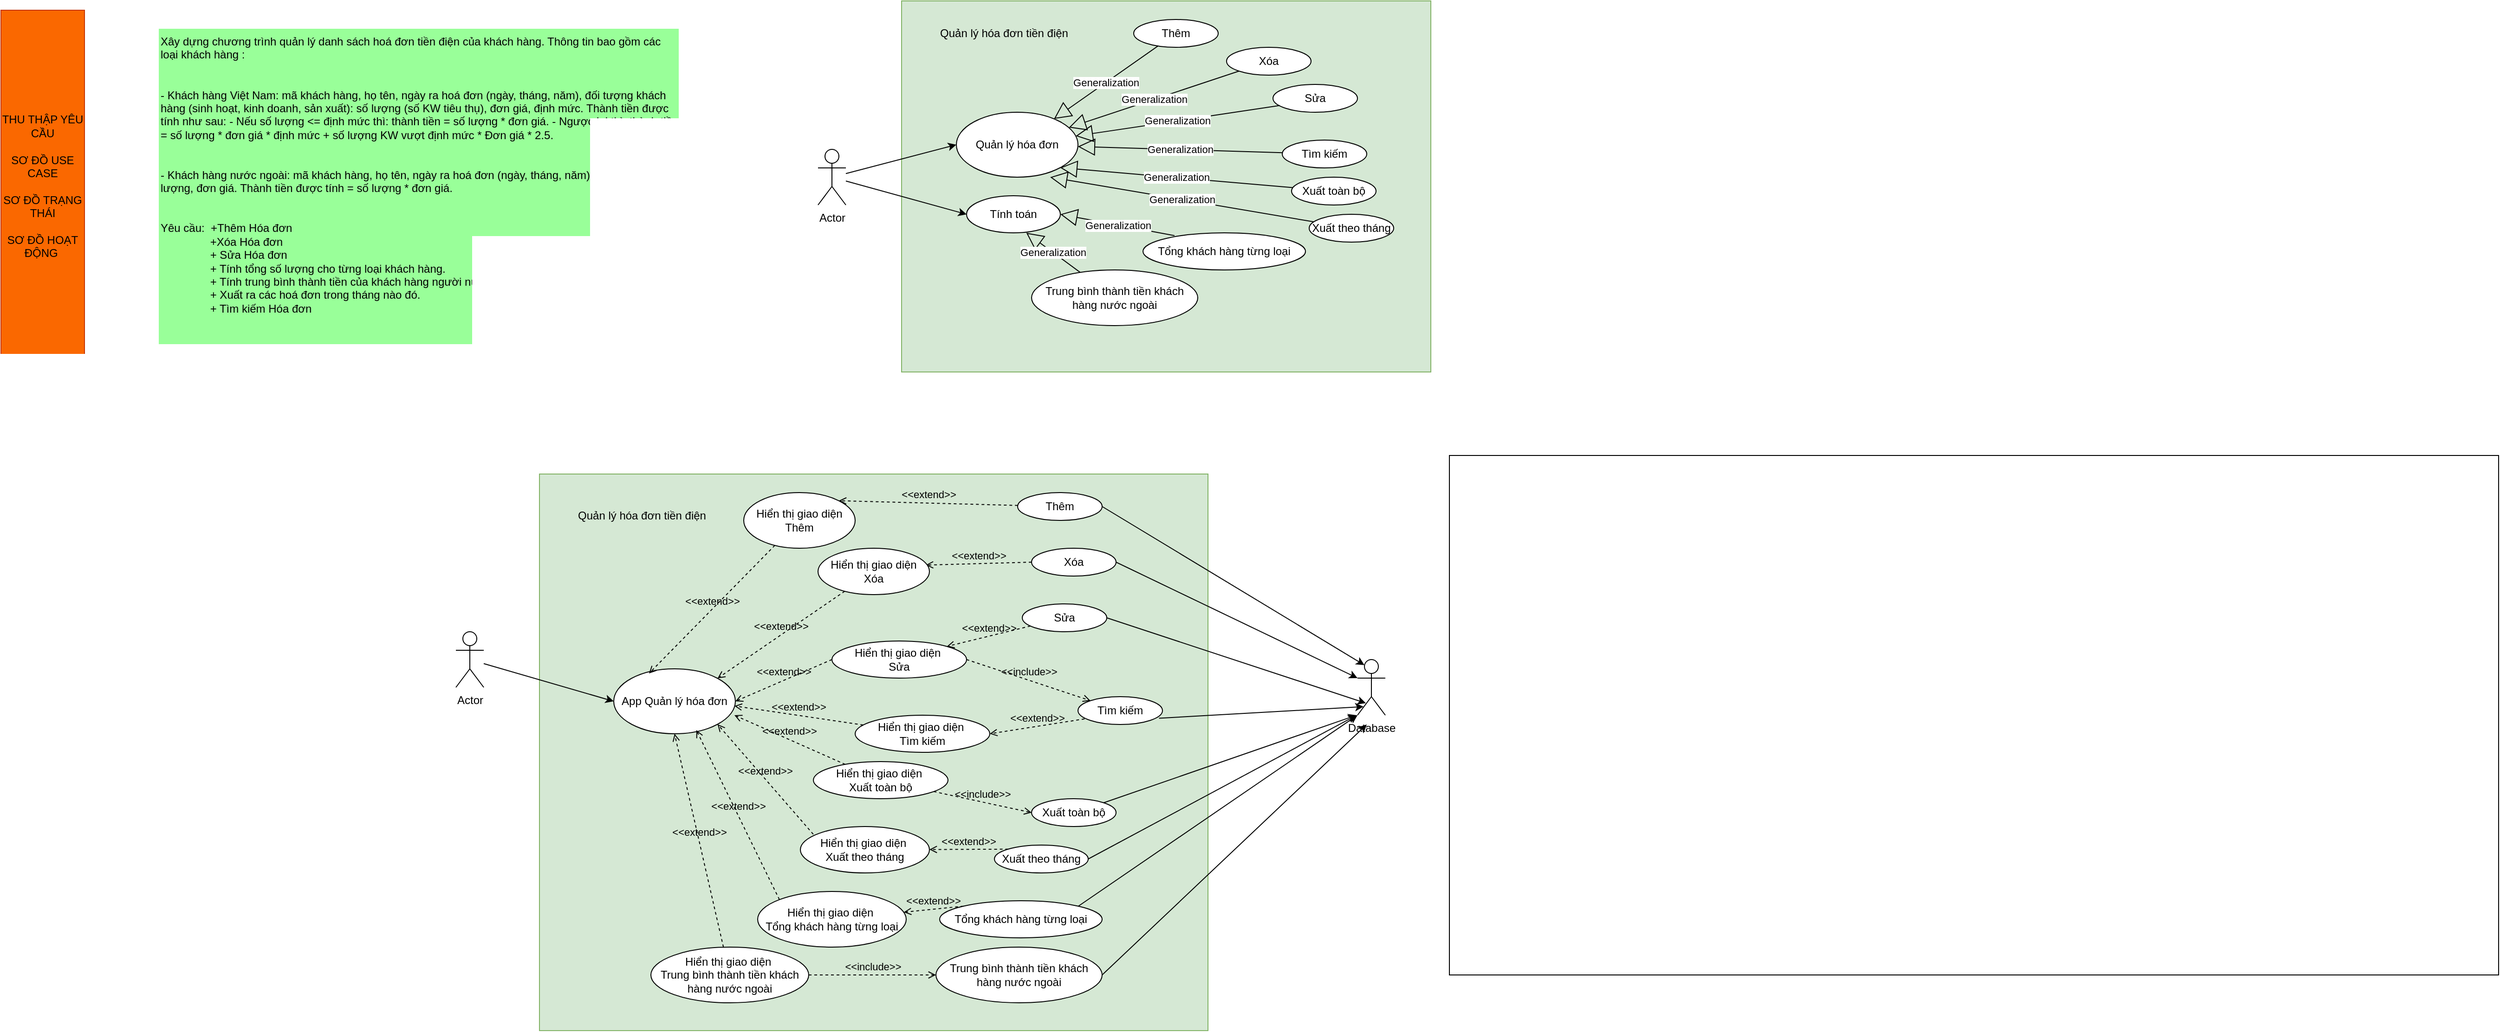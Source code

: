 <mxfile version="21.7.5" type="device" pages="4">
  <diagram name="Xác định/Thu thập yêu cầu" id="nuaTaDaw0M5cNVKKgpfW">
    <mxGraphModel dx="1954" dy="526" grid="1" gridSize="10" guides="1" tooltips="1" connect="1" arrows="1" fold="1" page="1" pageScale="1" pageWidth="850" pageHeight="1100" math="0" shadow="0">
      <root>
        <mxCell id="0" />
        <mxCell id="1" parent="0" />
        <mxCell id="brvg-83fp2iUc2VxoqDr-1" value="Xây dựng chương trình quản lý danh sách hoá đơn tiền điện của khách hàng. Thông tin bao gồm các loại khách hàng : &#xa;&#xa;&#xa;- Khách hàng Việt Nam: mã khách hàng, họ tên, ngày ra hoá đơn (ngày, tháng, năm), đối tượng khách hàng (sinh hoạt, kinh doanh, sản xuất): số lượng (số KW tiêu thụ), đơn giá, định mức. Thành tiền được tính như sau: - Nếu số lượng &lt;= định mức thì: thành tiền = số lượng * đơn giá. - Ngược lại thì: thành tiền = số lượng * đơn giá * định mức + số lượng KW vượt định mức * Đơn giá * 2.5.&#xa;&#xa;&#xa;- Khách hàng nước ngoài: mã khách hàng, họ tên, ngày ra hoá đơn (ngày, tháng, năm), quốc tịch, số lượng, đơn giá. Thành tiền được tính = số lượng * đơn giá. &#xa;&#xa;&#xa;Yêu cầu:  +Thêm Hóa đơn &#xa;                +Xóa Hóa đơn&#xa;                + Sửa Hóa đơn&#xa;                + Tính tổng số lượng cho từng loại khách hàng.&#xa;                + Tính trung bình thành tiền của khách hàng người nước ngoài.&#xa;                + Xuất ra các hoá đơn trong tháng nào đó.&#xa;                + Tìm kiếm Hóa đơn" style="text;whiteSpace=wrap;fillColor=#99FF99;" parent="1" vertex="1">
          <mxGeometry x="-650" y="440" width="560" height="340" as="geometry" />
        </mxCell>
        <mxCell id="brvg-83fp2iUc2VxoqDr-2" value="" style="whiteSpace=wrap;html=1;fillColor=#d5e8d4;strokeColor=#82b366;" parent="1" vertex="1">
          <mxGeometry x="150" y="410" width="570" height="400" as="geometry" />
        </mxCell>
        <mxCell id="brvg-83fp2iUc2VxoqDr-3" value="Quản lý hóa đơn tiền điện" style="text;html=1;align=center;verticalAlign=middle;resizable=0;points=[];autosize=1;strokeColor=none;fillColor=none;" parent="1" vertex="1">
          <mxGeometry x="180" y="430" width="160" height="30" as="geometry" />
        </mxCell>
        <mxCell id="brvg-83fp2iUc2VxoqDr-4" value="Actor" style="shape=umlActor;verticalLabelPosition=bottom;verticalAlign=top;html=1;" parent="1" vertex="1">
          <mxGeometry x="60" y="570" width="30" height="60" as="geometry" />
        </mxCell>
        <mxCell id="brvg-83fp2iUc2VxoqDr-5" style="rounded=0;orthogonalLoop=1;jettySize=auto;html=1;entryX=0;entryY=0.5;entryDx=0;entryDy=0;" parent="1" source="brvg-83fp2iUc2VxoqDr-4" target="brvg-83fp2iUc2VxoqDr-10" edge="1">
          <mxGeometry relative="1" as="geometry">
            <mxPoint x="297.027" y="548.41" as="targetPoint" />
          </mxGeometry>
        </mxCell>
        <mxCell id="brvg-83fp2iUc2VxoqDr-6" value="Thêm" style="ellipse;whiteSpace=wrap;html=1;" parent="1" vertex="1">
          <mxGeometry x="400" y="430" width="91" height="30" as="geometry" />
        </mxCell>
        <mxCell id="brvg-83fp2iUc2VxoqDr-7" value="Xóa" style="ellipse;whiteSpace=wrap;html=1;" parent="1" vertex="1">
          <mxGeometry x="500" y="460" width="91" height="30" as="geometry" />
        </mxCell>
        <mxCell id="brvg-83fp2iUc2VxoqDr-8" value="Tìm kiếm" style="ellipse;whiteSpace=wrap;html=1;" parent="1" vertex="1">
          <mxGeometry x="560" y="560" width="91" height="30" as="geometry" />
        </mxCell>
        <mxCell id="brvg-83fp2iUc2VxoqDr-9" value="Generalization" style="endArrow=block;endSize=16;endFill=0;html=1;rounded=0;" parent="1" source="brvg-83fp2iUc2VxoqDr-7" target="brvg-83fp2iUc2VxoqDr-10" edge="1">
          <mxGeometry width="160" relative="1" as="geometry">
            <mxPoint x="181.25" y="800" as="sourcePoint" />
            <mxPoint x="341.25" y="800" as="targetPoint" />
          </mxGeometry>
        </mxCell>
        <mxCell id="brvg-83fp2iUc2VxoqDr-10" value="Quản lý hóa đơn" style="ellipse;whiteSpace=wrap;html=1;" parent="1" vertex="1">
          <mxGeometry x="209" y="530" width="131" height="70" as="geometry" />
        </mxCell>
        <mxCell id="brvg-83fp2iUc2VxoqDr-11" value="Sửa" style="ellipse;whiteSpace=wrap;html=1;" parent="1" vertex="1">
          <mxGeometry x="550" y="500" width="91" height="30" as="geometry" />
        </mxCell>
        <mxCell id="brvg-83fp2iUc2VxoqDr-12" value="Generalization" style="endArrow=block;endSize=16;endFill=0;html=1;rounded=0;exitX=0.079;exitY=0.76;exitDx=0;exitDy=0;exitPerimeter=0;" parent="1" source="brvg-83fp2iUc2VxoqDr-11" target="brvg-83fp2iUc2VxoqDr-10" edge="1">
          <mxGeometry width="160" relative="1" as="geometry">
            <mxPoint x="181.25" y="800" as="sourcePoint" />
            <mxPoint x="341.25" y="800" as="targetPoint" />
          </mxGeometry>
        </mxCell>
        <mxCell id="brvg-83fp2iUc2VxoqDr-13" value="Generalization" style="endArrow=block;endSize=16;endFill=0;html=1;rounded=0;" parent="1" source="brvg-83fp2iUc2VxoqDr-6" target="brvg-83fp2iUc2VxoqDr-10" edge="1">
          <mxGeometry width="160" relative="1" as="geometry">
            <mxPoint x="181.25" y="800" as="sourcePoint" />
            <mxPoint x="341.25" y="800" as="targetPoint" />
          </mxGeometry>
        </mxCell>
        <mxCell id="brvg-83fp2iUc2VxoqDr-14" value="Generalization" style="endArrow=block;endSize=16;endFill=0;html=1;rounded=0;" parent="1" source="brvg-83fp2iUc2VxoqDr-8" target="brvg-83fp2iUc2VxoqDr-10" edge="1">
          <mxGeometry width="160" relative="1" as="geometry">
            <mxPoint x="181.25" y="800" as="sourcePoint" />
            <mxPoint x="341.25" y="800" as="targetPoint" />
          </mxGeometry>
        </mxCell>
        <mxCell id="brvg-83fp2iUc2VxoqDr-15" value="Tính toán" style="ellipse;whiteSpace=wrap;html=1;" parent="1" vertex="1">
          <mxGeometry x="220" y="620" width="101" height="40" as="geometry" />
        </mxCell>
        <mxCell id="brvg-83fp2iUc2VxoqDr-16" style="rounded=0;orthogonalLoop=1;jettySize=auto;html=1;entryX=0;entryY=0.5;entryDx=0;entryDy=0;" parent="1" source="brvg-83fp2iUc2VxoqDr-4" target="brvg-83fp2iUc2VxoqDr-15" edge="1">
          <mxGeometry relative="1" as="geometry">
            <mxPoint x="240" y="575" as="targetPoint" />
            <mxPoint x="100" y="607" as="sourcePoint" />
          </mxGeometry>
        </mxCell>
        <mxCell id="brvg-83fp2iUc2VxoqDr-17" value="Tổng khách hàng từng loại" style="ellipse;whiteSpace=wrap;html=1;" parent="1" vertex="1">
          <mxGeometry x="410" y="660" width="175" height="40" as="geometry" />
        </mxCell>
        <mxCell id="brvg-83fp2iUc2VxoqDr-18" value="Generalization" style="endArrow=block;endSize=16;endFill=0;html=1;rounded=0;entryX=1;entryY=0.5;entryDx=0;entryDy=0;exitX=0.194;exitY=0.075;exitDx=0;exitDy=0;exitPerimeter=0;" parent="1" source="brvg-83fp2iUc2VxoqDr-17" target="brvg-83fp2iUc2VxoqDr-15" edge="1">
          <mxGeometry width="160" relative="1" as="geometry">
            <mxPoint x="286.25" y="970" as="sourcePoint" />
            <mxPoint x="400" y="721" as="targetPoint" />
          </mxGeometry>
        </mxCell>
        <mxCell id="brvg-83fp2iUc2VxoqDr-19" value="Generalization" style="endArrow=block;endSize=16;endFill=0;html=1;rounded=0;entryX=0.637;entryY=1;entryDx=0;entryDy=0;entryPerimeter=0;" parent="1" source="brvg-83fp2iUc2VxoqDr-20" target="brvg-83fp2iUc2VxoqDr-15" edge="1">
          <mxGeometry width="160" relative="1" as="geometry">
            <mxPoint x="840" y="670" as="sourcePoint" />
            <mxPoint x="317" y="640" as="targetPoint" />
          </mxGeometry>
        </mxCell>
        <mxCell id="brvg-83fp2iUc2VxoqDr-20" value="Trung bình thành tiền khách hàng nước ngoài" style="ellipse;whiteSpace=wrap;html=1;" parent="1" vertex="1">
          <mxGeometry x="290" y="700" width="179" height="60" as="geometry" />
        </mxCell>
        <mxCell id="brvg-83fp2iUc2VxoqDr-21" value="Xuất toàn bộ" style="ellipse;whiteSpace=wrap;html=1;" parent="1" vertex="1">
          <mxGeometry x="570" y="600" width="91" height="30" as="geometry" />
        </mxCell>
        <mxCell id="brvg-83fp2iUc2VxoqDr-22" value="Generalization" style="endArrow=block;endSize=16;endFill=0;html=1;rounded=0;entryX=1;entryY=1;entryDx=0;entryDy=0;" parent="1" source="brvg-83fp2iUc2VxoqDr-21" target="brvg-83fp2iUc2VxoqDr-10" edge="1">
          <mxGeometry width="160" relative="1" as="geometry">
            <mxPoint x="171.25" y="835" as="sourcePoint" />
            <mxPoint x="311" y="600" as="targetPoint" />
          </mxGeometry>
        </mxCell>
        <mxCell id="ZAbqjtLgmi4GOuFO7M4U-1" value="THU THẬP YÊU CẦU&lt;div&gt;&lt;br&gt;&lt;div&gt;SƠ ĐỒ USE CASE&lt;/div&gt;&lt;div&gt;&lt;br&gt;&lt;/div&gt;&lt;div&gt;SƠ ĐỒ TRẠNG THÁI&lt;/div&gt;&lt;div&gt;&lt;br&gt;&lt;/div&gt;&lt;div&gt;SƠ ĐỒ HOẠT ĐỘNG&amp;nbsp;&lt;/div&gt;&lt;/div&gt;" style="whiteSpace=wrap;html=1;fillColor=#fa6800;fontColor=#000000;strokeColor=#C73500;" parent="1" vertex="1">
          <mxGeometry x="-820" y="420" width="90" height="380" as="geometry" />
        </mxCell>
        <mxCell id="gLersqh-HJtK5dhqzv4M-1" value="" style="whiteSpace=wrap;html=1;fillColor=#d5e8d4;strokeColor=#82b366;" parent="1" vertex="1">
          <mxGeometry x="-240" y="920" width="720" height="600" as="geometry" />
        </mxCell>
        <mxCell id="gLersqh-HJtK5dhqzv4M-2" value="Quản lý hóa đơn tiền điện" style="text;html=1;align=center;verticalAlign=middle;resizable=0;points=[];autosize=1;strokeColor=none;fillColor=none;" parent="1" vertex="1">
          <mxGeometry x="-210" y="950" width="160" height="30" as="geometry" />
        </mxCell>
        <mxCell id="gLersqh-HJtK5dhqzv4M-3" value="Actor" style="shape=umlActor;verticalLabelPosition=bottom;verticalAlign=top;html=1;" parent="1" vertex="1">
          <mxGeometry x="-330" y="1090" width="30" height="60" as="geometry" />
        </mxCell>
        <mxCell id="gLersqh-HJtK5dhqzv4M-4" style="rounded=0;orthogonalLoop=1;jettySize=auto;html=1;entryX=0;entryY=0.5;entryDx=0;entryDy=0;" parent="1" source="gLersqh-HJtK5dhqzv4M-3" target="gLersqh-HJtK5dhqzv4M-9" edge="1">
          <mxGeometry relative="1" as="geometry">
            <mxPoint x="-92.973" y="1068.41" as="targetPoint" />
          </mxGeometry>
        </mxCell>
        <mxCell id="gLersqh-HJtK5dhqzv4M-5" value="Thêm" style="ellipse;whiteSpace=wrap;html=1;" parent="1" vertex="1">
          <mxGeometry x="275" y="940" width="91" height="30" as="geometry" />
        </mxCell>
        <mxCell id="gLersqh-HJtK5dhqzv4M-6" value="Xóa" style="ellipse;whiteSpace=wrap;html=1;" parent="1" vertex="1">
          <mxGeometry x="290" y="1000" width="91" height="30" as="geometry" />
        </mxCell>
        <mxCell id="gLersqh-HJtK5dhqzv4M-7" value="Tìm kiếm" style="ellipse;whiteSpace=wrap;html=1;" parent="1" vertex="1">
          <mxGeometry x="340" y="1160" width="91" height="30" as="geometry" />
        </mxCell>
        <mxCell id="gLersqh-HJtK5dhqzv4M-9" value="App Quản lý hóa đơn" style="ellipse;whiteSpace=wrap;html=1;" parent="1" vertex="1">
          <mxGeometry x="-160" y="1130" width="131" height="70" as="geometry" />
        </mxCell>
        <mxCell id="gLersqh-HJtK5dhqzv4M-10" value="Sửa" style="ellipse;whiteSpace=wrap;html=1;" parent="1" vertex="1">
          <mxGeometry x="280" y="1060" width="91" height="30" as="geometry" />
        </mxCell>
        <mxCell id="gLersqh-HJtK5dhqzv4M-16" value="Tổng khách hàng từng loại" style="ellipse;whiteSpace=wrap;html=1;" parent="1" vertex="1">
          <mxGeometry x="191" y="1380" width="175" height="40" as="geometry" />
        </mxCell>
        <mxCell id="gLersqh-HJtK5dhqzv4M-19" value="Trung bình thành tiền khách hàng nước ngoài" style="ellipse;whiteSpace=wrap;html=1;" parent="1" vertex="1">
          <mxGeometry x="187" y="1430" width="179" height="60" as="geometry" />
        </mxCell>
        <mxCell id="gLersqh-HJtK5dhqzv4M-20" value="Xuất toàn bộ" style="ellipse;whiteSpace=wrap;html=1;" parent="1" vertex="1">
          <mxGeometry x="290" y="1270" width="91" height="30" as="geometry" />
        </mxCell>
        <mxCell id="gLersqh-HJtK5dhqzv4M-22" value="&amp;lt;&amp;lt;extend&amp;gt;&amp;gt;" style="html=1;verticalAlign=bottom;labelBackgroundColor=none;endArrow=open;endFill=0;dashed=1;rounded=0;entryX=1;entryY=0;entryDx=0;entryDy=0;" parent="1" source="gLersqh-HJtK5dhqzv4M-5" target="RwjYz60BjzYn1NvRFIWm-1" edge="1">
          <mxGeometry width="160" relative="1" as="geometry">
            <mxPoint x="80" y="1050" as="sourcePoint" />
            <mxPoint x="120" y="900" as="targetPoint" />
          </mxGeometry>
        </mxCell>
        <mxCell id="gLersqh-HJtK5dhqzv4M-23" value="&amp;lt;&amp;lt;extend&amp;gt;&amp;gt;" style="html=1;verticalAlign=bottom;labelBackgroundColor=none;endArrow=open;endFill=0;dashed=1;rounded=0;entryX=0.967;entryY=0.363;entryDx=0;entryDy=0;exitX=0;exitY=0.5;exitDx=0;exitDy=0;entryPerimeter=0;" parent="1" source="gLersqh-HJtK5dhqzv4M-6" target="RwjYz60BjzYn1NvRFIWm-3" edge="1">
          <mxGeometry width="160" relative="1" as="geometry">
            <mxPoint x="280" y="1030" as="sourcePoint" />
            <mxPoint x="-56" y="1143" as="targetPoint" />
          </mxGeometry>
        </mxCell>
        <mxCell id="gLersqh-HJtK5dhqzv4M-24" value="&amp;lt;&amp;lt;extend&amp;gt;&amp;gt;" style="html=1;verticalAlign=bottom;labelBackgroundColor=none;endArrow=open;endFill=0;dashed=1;rounded=0;exitX=0;exitY=0.5;exitDx=0;exitDy=0;entryX=1;entryY=0.5;entryDx=0;entryDy=0;" parent="1" source="RwjYz60BjzYn1NvRFIWm-16" target="gLersqh-HJtK5dhqzv4M-9" edge="1">
          <mxGeometry width="160" relative="1" as="geometry">
            <mxPoint x="193" y="1015" as="sourcePoint" />
            <mxPoint x="-29" y="1152" as="targetPoint" />
          </mxGeometry>
        </mxCell>
        <mxCell id="gLersqh-HJtK5dhqzv4M-25" value="&amp;lt;&amp;lt;extend&amp;gt;&amp;gt;" style="html=1;verticalAlign=bottom;labelBackgroundColor=none;endArrow=open;endFill=0;dashed=1;rounded=0;" parent="1" source="RwjYz60BjzYn1NvRFIWm-14" edge="1">
          <mxGeometry width="160" relative="1" as="geometry">
            <mxPoint x="303" y="1085" as="sourcePoint" />
            <mxPoint x="-30" y="1170" as="targetPoint" />
          </mxGeometry>
        </mxCell>
        <mxCell id="gLersqh-HJtK5dhqzv4M-26" value="&amp;lt;&amp;lt;extend&amp;gt;&amp;gt;" style="html=1;verticalAlign=bottom;labelBackgroundColor=none;endArrow=open;endFill=0;dashed=1;rounded=0;entryX=0.992;entryY=0.714;entryDx=0;entryDy=0;entryPerimeter=0;" parent="1" source="RwjYz60BjzYn1NvRFIWm-12" target="gLersqh-HJtK5dhqzv4M-9" edge="1">
          <mxGeometry width="160" relative="1" as="geometry">
            <mxPoint x="332" y="1165" as="sourcePoint" />
            <mxPoint x="-19" y="1174" as="targetPoint" />
          </mxGeometry>
        </mxCell>
        <mxCell id="gLersqh-HJtK5dhqzv4M-27" value="&amp;lt;&amp;lt;extend&amp;gt;&amp;gt;" style="html=1;verticalAlign=bottom;labelBackgroundColor=none;endArrow=open;endFill=0;dashed=1;rounded=0;exitX=0;exitY=0;exitDx=0;exitDy=0;" parent="1" source="gLersqh-HJtK5dhqzv4M-16" target="RwjYz60BjzYn1NvRFIWm-6" edge="1">
          <mxGeometry width="160" relative="1" as="geometry">
            <mxPoint x="319" y="1245" as="sourcePoint" />
            <mxPoint x="-38" y="1200" as="targetPoint" />
          </mxGeometry>
        </mxCell>
        <mxCell id="gLersqh-HJtK5dhqzv4M-28" value="&amp;lt;&amp;lt;extend&amp;gt;&amp;gt;" style="html=1;verticalAlign=bottom;labelBackgroundColor=none;endArrow=open;endFill=0;dashed=1;rounded=0;entryX=0.5;entryY=1;entryDx=0;entryDy=0;" parent="1" source="RwjYz60BjzYn1NvRFIWm-5" target="gLersqh-HJtK5dhqzv4M-9" edge="1">
          <mxGeometry width="160" relative="1" as="geometry">
            <mxPoint x="-100" y="1480" as="sourcePoint" />
            <mxPoint x="-56" y="1210" as="targetPoint" />
          </mxGeometry>
        </mxCell>
        <mxCell id="gLersqh-HJtK5dhqzv4M-29" value="Xuất theo tháng" style="ellipse;whiteSpace=wrap;html=1;" parent="1" vertex="1">
          <mxGeometry x="250" y="1320" width="101" height="30" as="geometry" />
        </mxCell>
        <mxCell id="gLersqh-HJtK5dhqzv4M-30" value="&amp;lt;&amp;lt;extend&amp;gt;&amp;gt;" style="html=1;verticalAlign=bottom;labelBackgroundColor=none;endArrow=open;endFill=0;dashed=1;rounded=0;exitX=0;exitY=0;exitDx=0;exitDy=0;" parent="1" source="gLersqh-HJtK5dhqzv4M-29" target="RwjYz60BjzYn1NvRFIWm-10" edge="1">
          <mxGeometry width="160" relative="1" as="geometry">
            <mxPoint x="329" y="1215" as="sourcePoint" />
            <mxPoint x="-38" y="1200" as="targetPoint" />
          </mxGeometry>
        </mxCell>
        <mxCell id="gLersqh-HJtK5dhqzv4M-31" value="Xuất theo tháng" style="ellipse;whiteSpace=wrap;html=1;" parent="1" vertex="1">
          <mxGeometry x="589" y="640" width="91" height="30" as="geometry" />
        </mxCell>
        <mxCell id="gLersqh-HJtK5dhqzv4M-32" value="Generalization" style="endArrow=block;endSize=16;endFill=0;html=1;rounded=0;entryX=0.771;entryY=1;entryDx=0;entryDy=0;entryPerimeter=0;" parent="1" source="gLersqh-HJtK5dhqzv4M-31" target="brvg-83fp2iUc2VxoqDr-10" edge="1">
          <mxGeometry width="160" relative="1" as="geometry">
            <mxPoint x="190.25" y="875" as="sourcePoint" />
            <mxPoint x="340" y="630" as="targetPoint" />
          </mxGeometry>
        </mxCell>
        <mxCell id="_Rdgp7JDBv1l8sLInhAO-1" value="Database" style="shape=umlActor;verticalLabelPosition=bottom;verticalAlign=top;html=1;" parent="1" vertex="1">
          <mxGeometry x="641" y="1120" width="30" height="60" as="geometry" />
        </mxCell>
        <mxCell id="_Rdgp7JDBv1l8sLInhAO-2" value="" style="endArrow=classic;html=1;rounded=0;exitX=1;exitY=0.5;exitDx=0;exitDy=0;entryX=0.25;entryY=0.1;entryDx=0;entryDy=0;entryPerimeter=0;" parent="1" source="gLersqh-HJtK5dhqzv4M-5" target="_Rdgp7JDBv1l8sLInhAO-1" edge="1">
          <mxGeometry width="50" height="50" relative="1" as="geometry">
            <mxPoint x="340" y="900" as="sourcePoint" />
            <mxPoint x="390" y="850" as="targetPoint" />
          </mxGeometry>
        </mxCell>
        <mxCell id="_Rdgp7JDBv1l8sLInhAO-3" value="" style="endArrow=classic;html=1;rounded=0;exitX=1;exitY=0.5;exitDx=0;exitDy=0;entryX=0;entryY=0.333;entryDx=0;entryDy=0;entryPerimeter=0;" parent="1" source="gLersqh-HJtK5dhqzv4M-6" target="_Rdgp7JDBv1l8sLInhAO-1" edge="1">
          <mxGeometry width="50" height="50" relative="1" as="geometry">
            <mxPoint x="141" y="975" as="sourcePoint" />
            <mxPoint x="659" y="1136" as="targetPoint" />
          </mxGeometry>
        </mxCell>
        <mxCell id="_Rdgp7JDBv1l8sLInhAO-4" value="" style="endArrow=classic;html=1;rounded=0;exitX=1;exitY=0.5;exitDx=0;exitDy=0;entryX=0.3;entryY=0.783;entryDx=0;entryDy=0;entryPerimeter=0;" parent="1" source="gLersqh-HJtK5dhqzv4M-10" target="_Rdgp7JDBv1l8sLInhAO-1" edge="1">
          <mxGeometry width="50" height="50" relative="1" as="geometry">
            <mxPoint x="232" y="1035" as="sourcePoint" />
            <mxPoint x="651" y="1150" as="targetPoint" />
          </mxGeometry>
        </mxCell>
        <mxCell id="_Rdgp7JDBv1l8sLInhAO-5" value="" style="endArrow=classic;html=1;rounded=0;exitX=0.959;exitY=0.775;exitDx=0;exitDy=0;entryX=0.217;entryY=0.846;entryDx=0;entryDy=0;entryPerimeter=0;exitPerimeter=0;" parent="1" source="gLersqh-HJtK5dhqzv4M-7" target="_Rdgp7JDBv1l8sLInhAO-1" edge="1">
          <mxGeometry width="50" height="50" relative="1" as="geometry">
            <mxPoint x="341" y="1085" as="sourcePoint" />
            <mxPoint x="660" y="1177" as="targetPoint" />
          </mxGeometry>
        </mxCell>
        <mxCell id="_Rdgp7JDBv1l8sLInhAO-6" value="" style="endArrow=classic;html=1;rounded=0;exitX=1;exitY=0;exitDx=0;exitDy=0;" parent="1" source="gLersqh-HJtK5dhqzv4M-20" edge="1">
          <mxGeometry width="50" height="50" relative="1" as="geometry">
            <mxPoint x="341" y="1085" as="sourcePoint" />
            <mxPoint x="640" y="1180" as="targetPoint" />
          </mxGeometry>
        </mxCell>
        <mxCell id="_Rdgp7JDBv1l8sLInhAO-7" value="" style="endArrow=classic;html=1;rounded=0;exitX=1;exitY=0.5;exitDx=0;exitDy=0;" parent="1" source="gLersqh-HJtK5dhqzv4M-29" edge="1">
          <mxGeometry width="50" height="50" relative="1" as="geometry">
            <mxPoint x="406" y="1204" as="sourcePoint" />
            <mxPoint x="640" y="1180" as="targetPoint" />
          </mxGeometry>
        </mxCell>
        <mxCell id="_Rdgp7JDBv1l8sLInhAO-8" value="" style="endArrow=classic;html=1;rounded=0;exitX=1;exitY=0;exitDx=0;exitDy=0;entryX=0;entryY=1;entryDx=0;entryDy=0;entryPerimeter=0;" parent="1" source="gLersqh-HJtK5dhqzv4M-16" target="_Rdgp7JDBv1l8sLInhAO-1" edge="1">
          <mxGeometry width="50" height="50" relative="1" as="geometry">
            <mxPoint x="420" y="1265" as="sourcePoint" />
            <mxPoint x="650" y="1190" as="targetPoint" />
          </mxGeometry>
        </mxCell>
        <mxCell id="_Rdgp7JDBv1l8sLInhAO-9" value="" style="endArrow=classic;html=1;rounded=0;exitX=1;exitY=0.5;exitDx=0;exitDy=0;entryX=0;entryY=1;entryDx=0;entryDy=0;entryPerimeter=0;" parent="1" source="gLersqh-HJtK5dhqzv4M-19" edge="1">
          <mxGeometry width="50" height="50" relative="1" as="geometry">
            <mxPoint x="425" y="1330" as="sourcePoint" />
            <mxPoint x="651" y="1190" as="targetPoint" />
          </mxGeometry>
        </mxCell>
        <mxCell id="Ta2qgOrxRmItHKBFBExq-1" value="" style="rounded=0;whiteSpace=wrap;html=1;" parent="1" vertex="1">
          <mxGeometry x="740" y="900" width="1130" height="560" as="geometry" />
        </mxCell>
        <mxCell id="YbORv0fQLNHo4KmBwZIF-1" value="&amp;lt;&amp;lt;include&amp;gt;&amp;gt;" style="html=1;verticalAlign=bottom;labelBackgroundColor=none;endArrow=open;endFill=0;dashed=1;rounded=0;exitX=1;exitY=0.5;exitDx=0;exitDy=0;" parent="1" source="RwjYz60BjzYn1NvRFIWm-16" target="gLersqh-HJtK5dhqzv4M-7" edge="1">
          <mxGeometry width="160" relative="1" as="geometry">
            <mxPoint x="280" y="1120" as="sourcePoint" />
            <mxPoint x="440" y="1120" as="targetPoint" />
          </mxGeometry>
        </mxCell>
        <mxCell id="RwjYz60BjzYn1NvRFIWm-1" value="Hiển thị giao diện&lt;br&gt;Thêm" style="ellipse;whiteSpace=wrap;html=1;" vertex="1" parent="1">
          <mxGeometry x="-20" y="940" width="120" height="60" as="geometry" />
        </mxCell>
        <mxCell id="RwjYz60BjzYn1NvRFIWm-2" value="&amp;lt;&amp;lt;extend&amp;gt;&amp;gt;" style="html=1;verticalAlign=bottom;labelBackgroundColor=none;endArrow=open;endFill=0;dashed=1;rounded=0;entryX=0.29;entryY=0.071;entryDx=0;entryDy=0;entryPerimeter=0;" edge="1" parent="1" source="RwjYz60BjzYn1NvRFIWm-1" target="gLersqh-HJtK5dhqzv4M-9">
          <mxGeometry width="160" relative="1" as="geometry">
            <mxPoint x="235" y="972" as="sourcePoint" />
            <mxPoint x="72" y="1002" as="targetPoint" />
          </mxGeometry>
        </mxCell>
        <mxCell id="RwjYz60BjzYn1NvRFIWm-3" value="Hiển thị giao diện &lt;br&gt;Xóa" style="ellipse;whiteSpace=wrap;html=1;" vertex="1" parent="1">
          <mxGeometry x="60" y="1000" width="120" height="50" as="geometry" />
        </mxCell>
        <mxCell id="RwjYz60BjzYn1NvRFIWm-4" value="&amp;lt;&amp;lt;extend&amp;gt;&amp;gt;" style="html=1;verticalAlign=bottom;labelBackgroundColor=none;endArrow=open;endFill=0;dashed=1;rounded=0;entryX=1;entryY=0;entryDx=0;entryDy=0;" edge="1" parent="1" source="RwjYz60BjzYn1NvRFIWm-3" target="gLersqh-HJtK5dhqzv4M-9">
          <mxGeometry width="160" relative="1" as="geometry">
            <mxPoint x="280" y="1035" as="sourcePoint" />
            <mxPoint x="172" y="1042" as="targetPoint" />
          </mxGeometry>
        </mxCell>
        <mxCell id="RwjYz60BjzYn1NvRFIWm-5" value="Hiển thị giao diện&amp;nbsp;&lt;br&gt;Trung bình thành tiền khách hàng nước ngoài" style="ellipse;whiteSpace=wrap;html=1;" vertex="1" parent="1">
          <mxGeometry x="-120" y="1430" width="170" height="60" as="geometry" />
        </mxCell>
        <mxCell id="RwjYz60BjzYn1NvRFIWm-6" value="Hiển thị giao diện&amp;nbsp;&lt;br&gt;Tổng khách hàng từng loại" style="ellipse;whiteSpace=wrap;html=1;" vertex="1" parent="1">
          <mxGeometry x="-5" y="1370" width="160" height="60" as="geometry" />
        </mxCell>
        <mxCell id="RwjYz60BjzYn1NvRFIWm-7" value="&amp;lt;&amp;lt;extend&amp;gt;&amp;gt;" style="html=1;verticalAlign=bottom;labelBackgroundColor=none;endArrow=open;endFill=0;dashed=1;rounded=0;exitX=0;exitY=0;exitDx=0;exitDy=0;entryX=0.679;entryY=0.943;entryDx=0;entryDy=0;entryPerimeter=0;" edge="1" parent="1" source="RwjYz60BjzYn1NvRFIWm-6" target="gLersqh-HJtK5dhqzv4M-9">
          <mxGeometry width="160" relative="1" as="geometry">
            <mxPoint x="226" y="1336" as="sourcePoint" />
            <mxPoint x="140" y="1311" as="targetPoint" />
          </mxGeometry>
        </mxCell>
        <mxCell id="RwjYz60BjzYn1NvRFIWm-8" value="&amp;lt;&amp;lt;include&amp;gt;&amp;gt;" style="html=1;verticalAlign=bottom;labelBackgroundColor=none;endArrow=open;endFill=0;dashed=1;rounded=0;exitX=1;exitY=0.5;exitDx=0;exitDy=0;entryX=0;entryY=0.5;entryDx=0;entryDy=0;" edge="1" parent="1" source="RwjYz60BjzYn1NvRFIWm-5" target="gLersqh-HJtK5dhqzv4M-19">
          <mxGeometry width="160" relative="1" as="geometry">
            <mxPoint x="50" y="1510" as="sourcePoint" />
            <mxPoint x="210" y="1510" as="targetPoint" />
          </mxGeometry>
        </mxCell>
        <mxCell id="RwjYz60BjzYn1NvRFIWm-10" value="Hiển thị giao diện&amp;nbsp;&lt;br&gt;Xuất theo tháng" style="ellipse;whiteSpace=wrap;html=1;" vertex="1" parent="1">
          <mxGeometry x="41" y="1300" width="139" height="50" as="geometry" />
        </mxCell>
        <mxCell id="RwjYz60BjzYn1NvRFIWm-11" value="&amp;lt;&amp;lt;extend&amp;gt;&amp;gt;" style="html=1;verticalAlign=bottom;labelBackgroundColor=none;endArrow=open;endFill=0;dashed=1;rounded=0;exitX=0.1;exitY=0.167;exitDx=0;exitDy=0;entryX=1;entryY=1;entryDx=0;entryDy=0;exitPerimeter=0;" edge="1" parent="1" source="RwjYz60BjzYn1NvRFIWm-10" target="gLersqh-HJtK5dhqzv4M-9">
          <mxGeometry width="160" relative="1" as="geometry">
            <mxPoint x="275" y="1334" as="sourcePoint" />
            <mxPoint x="190" y="1315" as="targetPoint" />
          </mxGeometry>
        </mxCell>
        <mxCell id="RwjYz60BjzYn1NvRFIWm-12" value="Hiển thị giao diện&amp;nbsp;&lt;br&gt;Xuất toàn bộ" style="ellipse;whiteSpace=wrap;html=1;" vertex="1" parent="1">
          <mxGeometry x="55" y="1230" width="145" height="40" as="geometry" />
        </mxCell>
        <mxCell id="RwjYz60BjzYn1NvRFIWm-13" value="&amp;lt;&amp;lt;include&amp;gt;&amp;gt;" style="html=1;verticalAlign=bottom;labelBackgroundColor=none;endArrow=open;endFill=0;dashed=1;rounded=0;entryX=0;entryY=0.5;entryDx=0;entryDy=0;" edge="1" parent="1" source="RwjYz60BjzYn1NvRFIWm-12" target="gLersqh-HJtK5dhqzv4M-20">
          <mxGeometry width="160" relative="1" as="geometry">
            <mxPoint x="60" y="1470" as="sourcePoint" />
            <mxPoint x="197" y="1470" as="targetPoint" />
          </mxGeometry>
        </mxCell>
        <mxCell id="RwjYz60BjzYn1NvRFIWm-14" value="Hiển thị giao diện&amp;nbsp;&lt;br&gt;Tìm kiếm" style="ellipse;whiteSpace=wrap;html=1;" vertex="1" parent="1">
          <mxGeometry x="100" y="1180" width="145" height="40" as="geometry" />
        </mxCell>
        <mxCell id="RwjYz60BjzYn1NvRFIWm-15" value="&amp;lt;&amp;lt;extend&amp;gt;&amp;gt;" style="html=1;verticalAlign=bottom;labelBackgroundColor=none;endArrow=open;endFill=0;dashed=1;rounded=0;exitX=0.077;exitY=0.8;exitDx=0;exitDy=0;entryX=1;entryY=0.5;entryDx=0;entryDy=0;exitPerimeter=0;" edge="1" parent="1" source="gLersqh-HJtK5dhqzv4M-7" target="RwjYz60BjzYn1NvRFIWm-14">
          <mxGeometry width="160" relative="1" as="geometry">
            <mxPoint x="142" y="1201" as="sourcePoint" />
            <mxPoint x="-20" y="1180" as="targetPoint" />
          </mxGeometry>
        </mxCell>
        <mxCell id="RwjYz60BjzYn1NvRFIWm-16" value="Hiển thị giao diện&amp;nbsp;&lt;br&gt;Sửa" style="ellipse;whiteSpace=wrap;html=1;" vertex="1" parent="1">
          <mxGeometry x="75" y="1100" width="145" height="40" as="geometry" />
        </mxCell>
        <mxCell id="RwjYz60BjzYn1NvRFIWm-17" value="&amp;lt;&amp;lt;extend&amp;gt;&amp;gt;" style="html=1;verticalAlign=bottom;labelBackgroundColor=none;endArrow=open;endFill=0;dashed=1;rounded=0;entryX=1;entryY=0;entryDx=0;entryDy=0;" edge="1" parent="1" source="gLersqh-HJtK5dhqzv4M-10" target="RwjYz60BjzYn1NvRFIWm-16">
          <mxGeometry width="160" relative="1" as="geometry">
            <mxPoint x="100" y="1130" as="sourcePoint" />
            <mxPoint x="210" y="1110" as="targetPoint" />
          </mxGeometry>
        </mxCell>
      </root>
    </mxGraphModel>
  </diagram>
  <diagram id="7m-iIiB3nsCZwgmJCafQ" name="UseCase">
    <mxGraphModel dx="3154" dy="2603" grid="1" gridSize="10" guides="1" tooltips="1" connect="1" arrows="1" fold="1" page="1" pageScale="1" pageWidth="850" pageHeight="1100" math="0" shadow="0">
      <root>
        <mxCell id="0" />
        <mxCell id="1" parent="0" />
        <mxCell id="JZw17qxOE9MegbQSXABs-7" value="&lt;div style=&quot;&quot;&gt;&lt;b&gt;Thêm hóa đơn tiền điện&lt;br&gt;&lt;/b&gt;&lt;br&gt;&lt;div style=&quot;text-align: left;&quot;&gt;&lt;span style=&quot;background-color: initial;&quot;&gt;* Input:&lt;br&gt;&lt;/span&gt;&lt;/div&gt;&lt;div style=&quot;text-align: left;&quot;&gt;&lt;span style=&quot;background-color: initial;&quot;&gt;&amp;nbsp;- Họ tên khách hàng&lt;br&gt;&amp;nbsp;- Ngày ra hóa đơn&lt;br&gt;&amp;nbsp;- Đối tượng khách hàng&lt;br&gt;&amp;nbsp;- Số lượng điện tiêu thụ&lt;br&gt;&amp;nbsp;- Đơn giá&lt;br&gt;&amp;nbsp;- Quốc tịch của khách hàng&lt;br&gt;&amp;nbsp;- Định mức&lt;br&gt;&lt;br&gt;* Output:&lt;/span&gt;&lt;/div&gt;&lt;div style=&quot;text-align: left;&quot;&gt;&lt;span style=&quot;background-color: initial;&quot;&gt;&amp;nbsp;- Thành công / Thất bại&lt;br&gt;&lt;br&gt;* Primary process:&amp;nbsp;&lt;br&gt;&amp;nbsp; 1. Nhận vào các thông tin.&lt;br&gt;&amp;nbsp; 2. Kiểm tra tính hợp lệ của dữ liệu (số lượng và đơn giá phải là số, đúng định dạng thời gian,...)&lt;/span&gt;&lt;/div&gt;&lt;div style=&quot;text-align: left;&quot;&gt;&lt;span style=&quot;background-color: initial;&quot;&gt;&amp;nbsp; 3. Nếu không hợp lệ -&amp;gt; Trả về thất bại&lt;br&gt;&amp;nbsp; 4. Nếu hợp lệ -&amp;gt; Lưu hóa đơn và trả về thành công&lt;br&gt;&amp;nbsp;&amp;nbsp;&lt;/span&gt;&lt;/div&gt;&lt;/div&gt;" style="rounded=0;whiteSpace=wrap;html=1;align=center;" parent="1" vertex="1">
          <mxGeometry x="680" y="340" width="350" height="370" as="geometry" />
        </mxCell>
        <mxCell id="JZw17qxOE9MegbQSXABs-14" value="&lt;div style=&quot;&quot;&gt;&lt;b&gt;Xóa hóa đơn tiền điện&lt;br&gt;&lt;/b&gt;&lt;br&gt;&lt;div style=&quot;text-align: left;&quot;&gt;&lt;span style=&quot;background-color: initial;&quot;&gt;* Input:&lt;br&gt;&lt;/span&gt;&lt;/div&gt;&lt;div style=&quot;text-align: left;&quot;&gt;&lt;span style=&quot;background-color: initial;&quot;&gt;&amp;nbsp;- Mã khách hàng&lt;br&gt;&lt;br&gt;* Output:&lt;/span&gt;&lt;/div&gt;&lt;div style=&quot;text-align: left;&quot;&gt;&lt;span style=&quot;background-color: initial;&quot;&gt;&amp;nbsp;- Thành công / Thất bại&lt;br&gt;&lt;br&gt;* Primary process:&amp;nbsp;&lt;br&gt;&amp;nbsp; 1. Nhận vào các thông tin.&lt;br&gt;&amp;nbsp; 2. Kiểm tra tồn tại mã khách hàng&lt;br&gt;&amp;nbsp; 3. Nếu không tồn tại -&amp;gt; Trả về thất bại.&lt;br&gt;&amp;nbsp; 4. Nếu tồn tại -&amp;gt; Xóa hóa đơn và trả về thành công.&lt;br&gt;&amp;nbsp;&amp;nbsp;&lt;/span&gt;&lt;/div&gt;&lt;/div&gt;" style="rounded=0;whiteSpace=wrap;html=1;align=center;" parent="1" vertex="1">
          <mxGeometry x="1510" y="330" width="350" height="370" as="geometry" />
        </mxCell>
        <mxCell id="JZw17qxOE9MegbQSXABs-21" value="&lt;div style=&quot;&quot;&gt;&lt;b&gt;Sửa hóa đơn tiền điện&lt;br&gt;&lt;/b&gt;&lt;br&gt;&lt;div style=&quot;text-align: left;&quot;&gt;&lt;span style=&quot;background-color: initial;&quot;&gt;* Input:&lt;br&gt;&lt;/span&gt;&lt;/div&gt;&lt;div style=&quot;text-align: left;&quot;&gt;&amp;nbsp;- Mã khách hàng&lt;br&gt;&amp;nbsp;- Họ tên khách hàng&lt;br style=&quot;border-color: var(--border-color);&quot;&gt;&amp;nbsp;- Ngày ra hóa đơn&lt;br style=&quot;border-color: var(--border-color);&quot;&gt;&amp;nbsp;- Đối tượng khách hàng&lt;br style=&quot;border-color: var(--border-color);&quot;&gt;&amp;nbsp;- Số lượng điện tiêu thụ&lt;br style=&quot;border-color: var(--border-color);&quot;&gt;&amp;nbsp;- Đơn giá&lt;br style=&quot;border-color: var(--border-color);&quot;&gt;&amp;nbsp;- Quốc tịch của khách hàng&lt;br style=&quot;border-color: var(--border-color);&quot;&gt;&amp;nbsp;- Định mức&lt;/div&gt;&lt;div style=&quot;text-align: left;&quot;&gt;&lt;span style=&quot;background-color: initial;&quot;&gt;&lt;br&gt;* Output:&lt;/span&gt;&lt;/div&gt;&lt;div style=&quot;text-align: left;&quot;&gt;&lt;span style=&quot;background-color: initial;&quot;&gt;&amp;nbsp;- Thành công / thất bại&lt;br&gt;&lt;br&gt;* Primary process:&amp;nbsp;&lt;br&gt;&amp;nbsp; 1. Nhận vào các thông tin.&lt;/span&gt;&lt;/div&gt;&lt;div style=&quot;text-align: left;&quot;&gt;&lt;span style=&quot;background-color: initial;&quot;&gt;&amp;nbsp; 2. Kiểm tra tính hợp lệ của dữ liệu&lt;/span&gt;&lt;/div&gt;&lt;div style=&quot;text-align: left;&quot;&gt;&lt;span style=&quot;background-color: initial;&quot;&gt;&amp;nbsp; 3. Nếu không hợp lệ -&amp;gt; Trả về thất bại và kết thúc.&lt;/span&gt;&lt;/div&gt;&lt;div style=&quot;text-align: left;&quot;&gt;&lt;span style=&quot;background-color: initial;&quot;&gt;&amp;nbsp; 4. Nếu hợp lệ -&amp;gt; Lưu hóa đơn và trả về thành công.&lt;br&gt;&amp;nbsp;&amp;nbsp;&lt;/span&gt;&lt;/div&gt;&lt;/div&gt;" style="rounded=0;whiteSpace=wrap;html=1;align=center;" parent="1" vertex="1">
          <mxGeometry x="2340" y="330" width="350" height="370" as="geometry" />
        </mxCell>
        <mxCell id="JZw17qxOE9MegbQSXABs-28" value="&lt;div style=&quot;&quot;&gt;&lt;b&gt;Xuất toàn bộ hóa đơn tiền điện&lt;br&gt;&lt;/b&gt;&lt;br&gt;&lt;div style=&quot;text-align: left;&quot;&gt;&lt;span style=&quot;background-color: initial;&quot;&gt;* Input: KHÔNG CÓ&lt;/span&gt;&lt;/div&gt;&lt;div style=&quot;text-align: left;&quot;&gt;&lt;span style=&quot;background-color: initial;&quot;&gt;&lt;br&gt;* Output:&lt;/span&gt;&lt;/div&gt;&lt;div style=&quot;text-align: left;&quot;&gt;&lt;span style=&quot;background-color: initial;&quot;&gt;- Các hóa đơn tiền điện&lt;/span&gt;&lt;/div&gt;&lt;div style=&quot;text-align: left;&quot;&gt;&lt;span style=&quot;background-color: initial;&quot;&gt;&lt;br&gt;* Primary process:&amp;nbsp;&lt;br&gt;&amp;nbsp; 1. Truy xuất toàn bộ hóa đơn.&lt;/span&gt;&lt;/div&gt;&lt;div style=&quot;text-align: left;&quot;&gt;&lt;span style=&quot;background-color: initial;&quot;&gt;&amp;nbsp; 2. Trả về các hóa đơn tiền điện&lt;/span&gt;&lt;br&gt;&lt;/div&gt;&lt;div style=&quot;text-align: left;&quot;&gt;&lt;span style=&quot;background-color: initial;&quot;&gt;&amp;nbsp;&amp;nbsp;&lt;/span&gt;&lt;/div&gt;&lt;/div&gt;" style="rounded=0;whiteSpace=wrap;html=1;align=center;" parent="1" vertex="1">
          <mxGeometry x="3240" y="330" width="350" height="370" as="geometry" />
        </mxCell>
        <mxCell id="JZw17qxOE9MegbQSXABs-35" value="&lt;div style=&quot;&quot;&gt;&lt;b&gt;Tìm kiếm hóa đơn tiền điện&lt;br&gt;&lt;/b&gt;&lt;br&gt;&lt;div style=&quot;text-align: left;&quot;&gt;&lt;span style=&quot;background-color: initial;&quot;&gt;* Input:&lt;br&gt;&lt;/span&gt;&lt;/div&gt;&lt;div style=&quot;text-align: left;&quot;&gt;&lt;span style=&quot;background-color: initial;&quot;&gt;&amp;nbsp;- Kiểu tìm kiếm (Mã khách hàng, tên khách hàng, ngày HD,...)&lt;/span&gt;&lt;/div&gt;&lt;div style=&quot;text-align: left;&quot;&gt;&lt;span style=&quot;background-color: initial;&quot;&gt;&amp;nbsp;- Thông tin tìm kiếm.&lt;br&gt;&lt;br&gt;* Output:&lt;/span&gt;&lt;/div&gt;&lt;div style=&quot;text-align: left;&quot;&gt;&lt;span style=&quot;background-color: initial;&quot;&gt;&amp;nbsp;- Các hóa đơn sau khi tìm kiếm HOẶC Không tìm thấy&lt;/span&gt;&lt;/div&gt;&lt;div style=&quot;text-align: left;&quot;&gt;&lt;span style=&quot;background-color: initial;&quot;&gt;&lt;br&gt;* Primary process:&amp;nbsp;&lt;br&gt;&amp;nbsp; 1. Nhận vào các thông tin.&lt;br&gt;&amp;nbsp; 2. Kiểm tra tính hợp lệ của dữ liệu (Không được bỏ trống, mã khách hàng phải hợp lệ,...)&lt;/span&gt;&lt;/div&gt;&lt;div style=&quot;text-align: left;&quot;&gt;&lt;span style=&quot;background-color: initial;&quot;&gt;&amp;nbsp; 3. Nếu không hợp lệ -&amp;gt; Thông báo thất bại và kết thúc&lt;br&gt;&amp;nbsp; 4. Nếu hợp lệ -&amp;gt; Truy xuất các hóa đơn theo tên khách hàng&lt;br&gt;&amp;nbsp; 5. Nếu không tồn tại -&amp;gt; Trả về không tìm thấy hóa đơn&lt;br&gt;&amp;nbsp; 6. Nếu tồn tại -&amp;gt; Xuất các hoá đơn ra màn hình&lt;br&gt;&amp;nbsp;&amp;nbsp;&lt;/span&gt;&lt;/div&gt;&lt;/div&gt;" style="rounded=0;whiteSpace=wrap;html=1;align=center;" parent="1" vertex="1">
          <mxGeometry x="670" y="760" width="360" height="370" as="geometry" />
        </mxCell>
        <mxCell id="JZw17qxOE9MegbQSXABs-42" value="&lt;div style=&quot;&quot;&gt;&lt;b&gt;&lt;span style=&quot;background-color: initial;&quot;&gt;Tổng khách hàng từng loại&lt;/span&gt;&amp;nbsp;của hóa đơn tiền điện&lt;br&gt;&lt;/b&gt;&lt;br&gt;&lt;div style=&quot;text-align: left;&quot;&gt;&lt;span style=&quot;background-color: initial;&quot;&gt;* Input:&lt;br&gt;&lt;/span&gt;&lt;/div&gt;&lt;div style=&quot;text-align: left;&quot;&gt;&lt;span style=&quot;background-color: initial;&quot;&gt;- Loại khách hàng (Tất cả / Việt Nam / Nước Ngoài)&lt;/span&gt;&lt;/div&gt;&lt;div style=&quot;text-align: left;&quot;&gt;&lt;span style=&quot;background-color: initial;&quot;&gt;&lt;br&gt;* Output:&lt;/span&gt;&lt;/div&gt;&lt;div style=&quot;text-align: left;&quot;&gt;&lt;span style=&quot;background-color: initial;&quot;&gt;&amp;nbsp;- Tổng khách hàng / Thất bại&lt;/span&gt;&lt;/div&gt;&lt;div style=&quot;text-align: left;&quot;&gt;&lt;span style=&quot;background-color: initial;&quot;&gt;&lt;br&gt;* Primary process:&amp;nbsp;&lt;br&gt;&amp;nbsp; 1. Nhận vào loại khách hàng.&lt;br&gt;&amp;nbsp; 2. Kiểm tra tính hợp lệ của dữ liệu (Không được để trống,...)&lt;br&gt;&amp;nbsp; 3. Nếu không hợp lệ -&amp;gt; Trả về thất bại và kết thúc&lt;/span&gt;&lt;/div&gt;&lt;div style=&quot;text-align: left;&quot;&gt;&lt;span style=&quot;background-color: initial;&quot;&gt;&amp;nbsp; 4. Nếu hợp lệ -&amp;gt; Truy xuất hóa đơn theo loại đã chọn&lt;/span&gt;&lt;/div&gt;&lt;div style=&quot;text-align: left;&quot;&gt;&lt;span style=&quot;background-color: initial;&quot;&gt;&amp;nbsp; 5. Tính tổng khách hàng&lt;/span&gt;&lt;/div&gt;&lt;div style=&quot;text-align: left;&quot;&gt;&lt;span style=&quot;background-color: initial;&quot;&gt;&amp;nbsp; 6. Trả về kết quả (tổng khách hàng)&lt;/span&gt;&lt;/div&gt;&lt;div style=&quot;text-align: left;&quot;&gt;&lt;span style=&quot;background-color: initial;&quot;&gt;&amp;nbsp;&amp;nbsp;&lt;/span&gt;&lt;/div&gt;&lt;/div&gt;" style="rounded=0;whiteSpace=wrap;html=1;align=center;" parent="1" vertex="1">
          <mxGeometry x="2340" y="760" width="350" height="370" as="geometry" />
        </mxCell>
        <mxCell id="JZw17qxOE9MegbQSXABs-49" value="&lt;div style=&quot;&quot;&gt;&lt;b&gt;&lt;span style=&quot;background-color: initial;&quot;&gt;Trung bình thành tiền khách hàng nước ngoài&lt;/span&gt;&amp;nbsp;của hóa đơn tiền điện&lt;br&gt;&lt;/b&gt;&lt;br&gt;&lt;div style=&quot;text-align: left;&quot;&gt;&lt;span style=&quot;background-color: initial;&quot;&gt;* Input: KHÔNG CÓ&lt;/span&gt;&lt;/div&gt;&lt;div style=&quot;text-align: left;&quot;&gt;&lt;span style=&quot;background-color: initial;&quot;&gt;&lt;br&gt;* Output:&lt;/span&gt;&lt;/div&gt;&lt;div style=&quot;text-align: left;&quot;&gt;&lt;span style=&quot;background-color: initial;&quot;&gt;&amp;nbsp;- Trung bình thành tiền khách hàng nước ngoài&lt;/span&gt;&lt;/div&gt;&lt;div style=&quot;text-align: left;&quot;&gt;&lt;span style=&quot;background-color: initial;&quot;&gt;&lt;br&gt;* Primary process:&amp;nbsp;&lt;br&gt;&amp;nbsp; &amp;nbsp;1. Truy xuất toàn bộ hóa đơn khách hàng nước ngoài&lt;br&gt;&amp;nbsp; &amp;nbsp;2. Tính trung bình thành tiền&lt;/span&gt;&lt;/div&gt;&lt;div style=&quot;text-align: left;&quot;&gt;&lt;span style=&quot;background-color: initial;&quot;&gt;&amp;nbsp; &amp;nbsp;3. Chuyển kết quả đến màn hình người dùng&lt;br&gt;&amp;nbsp;&amp;nbsp;&lt;/span&gt;&lt;/div&gt;&lt;/div&gt;" style="rounded=0;whiteSpace=wrap;html=1;align=center;" parent="1" vertex="1">
          <mxGeometry x="1510" y="750" width="350" height="370" as="geometry" />
        </mxCell>
        <mxCell id="VKrNqdVTND8BY5gXqCIs-7" value="&lt;div style=&quot;&quot;&gt;&lt;b&gt;Xuất hóa đơn tiền điện theo tháng&lt;br&gt;&lt;/b&gt;&lt;br&gt;&lt;div style=&quot;text-align: left;&quot;&gt;&lt;span style=&quot;background-color: initial;&quot;&gt;* Input:&lt;br&gt;&lt;/span&gt;&lt;/div&gt;&lt;div style=&quot;text-align: left;&quot;&gt;&lt;span style=&quot;background-color: initial;&quot;&gt;- Tháng&amp;nbsp;&lt;/span&gt;&lt;/div&gt;&lt;div style=&quot;text-align: left;&quot;&gt;&lt;span style=&quot;background-color: initial;&quot;&gt;&lt;br&gt;* Output:&lt;/span&gt;&lt;/div&gt;&lt;div style=&quot;text-align: left;&quot;&gt;&lt;span style=&quot;background-color: initial;&quot;&gt;- Các hóa đơn tiền điện của tháng / Thất bại&lt;/span&gt;&lt;/div&gt;&lt;div style=&quot;text-align: left;&quot;&gt;&lt;span style=&quot;background-color: initial;&quot;&gt;&lt;br&gt;* Primary process:&amp;nbsp;&lt;br&gt;&amp;nbsp; 1. Nhận vào tháng.&lt;/span&gt;&lt;/div&gt;&lt;div style=&quot;text-align: left;&quot;&gt;&lt;span style=&quot;background-color: initial;&quot;&gt;&amp;nbsp; 2. Kiểm tra tính hợp lệ của dữ liệu (tháng phải là số từ 1 -&amp;gt; 12)&lt;br&gt;&amp;nbsp; 3. Nếu không hợp lệ -&amp;gt; Trả về thất bại và kết thúc&lt;/span&gt;&lt;/div&gt;&lt;div style=&quot;text-align: left;&quot;&gt;&lt;span style=&quot;background-color: initial;&quot;&gt;&amp;nbsp; 4. Nếu hợp lệ -&amp;gt; Truy xuất các hoá đơn theo tháng đã chọn,&lt;/span&gt;&lt;/div&gt;&lt;div style=&quot;text-align: left;&quot;&gt;&lt;span style=&quot;background-color: initial;&quot;&gt;&amp;nbsp; 5. Nếu không có hoá đơn -&amp;gt; Trả về thất bại.&lt;/span&gt;&lt;/div&gt;&lt;div style=&quot;text-align: left;&quot;&gt;&lt;span style=&quot;background-color: initial;&quot;&gt;&amp;nbsp; 6. Nếu có hóa đơn -&amp;gt; Trả về các hóa đơn theo tháng đã chọn.&lt;br&gt;&amp;nbsp;&amp;nbsp;&lt;/span&gt;&lt;/div&gt;&lt;/div&gt;" style="rounded=0;whiteSpace=wrap;html=1;align=center;" parent="1" vertex="1">
          <mxGeometry x="3250" y="760" width="350" height="370" as="geometry" />
        </mxCell>
        <mxCell id="uhcHyAl7JGkW0d-8c9ke-1" value="&lt;div style=&quot;&quot;&gt;&lt;b&gt;App Quản lý hóa đơn&lt;br&gt;&lt;/b&gt;&lt;br&gt;&lt;div style=&quot;text-align: left;&quot;&gt;&lt;span style=&quot;background-color: initial;&quot;&gt;* Input:(Sự lựa chọn)&lt;br&gt;&lt;/span&gt;&lt;/div&gt;&lt;div style=&quot;text-align: left;&quot;&gt;&lt;span style=&quot;background-color: initial;&quot;&gt;&amp;nbsp;- Thêm hóa đơn&lt;/span&gt;&lt;/div&gt;&lt;div style=&quot;text-align: left;&quot;&gt;&amp;nbsp;- Xóa hóa đơn&lt;/div&gt;&lt;div style=&quot;text-align: left;&quot;&gt;&amp;nbsp;- Sửa hóa đơn&lt;/div&gt;&lt;div style=&quot;text-align: left;&quot;&gt;&amp;nbsp;- Tìm kiếm hóa đơn&lt;/div&gt;&lt;div style=&quot;text-align: left;&quot;&gt;&amp;nbsp;- Xuất toàn bộ hóa đơn&lt;/div&gt;&lt;div style=&quot;text-align: left;&quot;&gt;&amp;nbsp;- Xuất theo tháng hóa đơn&lt;/div&gt;&lt;div style=&quot;text-align: left;&quot;&gt;&amp;nbsp;- Tính trung bình thành tiền hóa đơn nước ngoài&lt;/div&gt;&lt;div style=&quot;text-align: left;&quot;&gt;&amp;nbsp;- Tính tổng khách hàng&lt;/div&gt;&lt;div style=&quot;text-align: left;&quot;&gt;&lt;span style=&quot;background-color: initial;&quot;&gt;&lt;br&gt;* Output:&lt;/span&gt;&lt;/div&gt;&lt;div style=&quot;text-align: left;&quot;&gt;&lt;span style=&quot;background-color: initial;&quot;&gt;&amp;nbsp;- Chuyển đến các tính năng tương ứng&lt;br&gt;&lt;br&gt;* Primary process:&amp;nbsp;&lt;br&gt;&amp;nbsp; 1. Xử lý để chuyển đến chức năng tương ứng (gọi đến UC tương ứng)&lt;/span&gt;&lt;/div&gt;&lt;div style=&quot;text-align: left;&quot;&gt;&lt;span style=&quot;background-color: initial;&quot;&gt;&amp;nbsp;&amp;nbsp;&lt;/span&gt;&lt;/div&gt;&lt;/div&gt;" style="rounded=0;whiteSpace=wrap;html=1;align=center;" vertex="1" parent="1">
          <mxGeometry x="280" y="-280" width="430" height="370" as="geometry" />
        </mxCell>
        <mxCell id="D40rZhR5NRdhnB71hMaN-1" value="&lt;div style=&quot;&quot;&gt;&lt;b&gt;Hiển thị Form Thêm hóa đơn tiền điện&lt;br&gt;&lt;/b&gt;&lt;br&gt;&lt;div style=&quot;text-align: left;&quot;&gt;&lt;span style=&quot;background-color: initial;&quot;&gt;* Input: KHÔNG CÓ&lt;/span&gt;&lt;/div&gt;&lt;div style=&quot;text-align: left;&quot;&gt;&lt;span style=&quot;background-color: initial;&quot;&gt;&lt;br&gt;* Output:&lt;/span&gt;&lt;/div&gt;&lt;div style=&quot;text-align: left;&quot;&gt;&lt;span style=&quot;background-color: initial;&quot;&gt;&amp;nbsp;- Danh sách các loại đối tượng khách hàng&lt;br&gt;&lt;br&gt;* Primary process:&amp;nbsp;&lt;br&gt;&amp;nbsp; 1. Lấy danh sách loại đối tượng khách hàng.&lt;br&gt;&amp;nbsp; 2. Chuyển danh sách loại đối tượng khách hàng lên màn hình&lt;/span&gt;&lt;/div&gt;&lt;div style=&quot;text-align: left;&quot;&gt;&lt;span style=&quot;background-color: initial;&quot;&gt;&amp;nbsp; 1&#39;. &quot;Thêm hóa đơn&quot; (Xử lý chuyển đến UC &quot;Thêm hóa đơn&quot;)&lt;br&gt;&amp;nbsp;&amp;nbsp;&lt;/span&gt;&lt;/div&gt;&lt;/div&gt;" style="rounded=0;whiteSpace=wrap;html=1;align=center;" vertex="1" parent="1">
          <mxGeometry x="290" y="340" width="350" height="370" as="geometry" />
        </mxCell>
        <mxCell id="YSHOp1gNdADVfutMDYKt-1" value="&lt;div style=&quot;&quot;&gt;&lt;b&gt;Hiển thị Form Xóa hóa đơn tiền điện&lt;br&gt;&lt;/b&gt;&lt;br&gt;&lt;div style=&quot;text-align: left;&quot;&gt;&lt;span style=&quot;background-color: initial;&quot;&gt;* Input: KHÔNG CÓ&lt;/span&gt;&lt;/div&gt;&lt;div style=&quot;text-align: left;&quot;&gt;&lt;span style=&quot;background-color: initial;&quot;&gt;&lt;br&gt;* Output: KHÔNG CÓ&lt;/span&gt;&lt;/div&gt;&lt;div style=&quot;text-align: left;&quot;&gt;&lt;span style=&quot;background-color: initial;&quot;&gt;&lt;br&gt;* Primary process:&amp;nbsp;&lt;br&gt;&amp;nbsp; 1. Phần mềm hiển thị Form &quot;Xóa hóa đơn tiền điện&quot;.&lt;/span&gt;&lt;/div&gt;&lt;div style=&quot;text-align: left;&quot;&gt;&lt;span style=&quot;background-color: initial;&quot;&gt;&amp;nbsp; 1&#39;. &quot;Xóa hóa đơn&quot; (Xử lý chuyển đến UC &quot;Xóa hóa đơn&quot;)&lt;/span&gt;&lt;span style=&quot;background-color: initial;&quot;&gt;&lt;br&gt;&lt;/span&gt;&lt;/div&gt;&lt;div style=&quot;text-align: left;&quot;&gt;&lt;span style=&quot;background-color: initial;&quot;&gt;&amp;nbsp;&amp;nbsp;&lt;/span&gt;&lt;/div&gt;&lt;/div&gt;" style="rounded=0;whiteSpace=wrap;html=1;align=center;" vertex="1" parent="1">
          <mxGeometry x="1130" y="330" width="350" height="370" as="geometry" />
        </mxCell>
        <mxCell id="YSHOp1gNdADVfutMDYKt-2" value="&lt;div style=&quot;&quot;&gt;&lt;b&gt;Hiển thị Form Sửa hóa đơn tiền điện&lt;br&gt;&lt;/b&gt;&lt;br&gt;&lt;div style=&quot;text-align: left;&quot;&gt;&lt;span style=&quot;background-color: initial;&quot;&gt;* Input: KHÔNG CÓ&lt;/span&gt;&lt;/div&gt;&lt;div style=&quot;text-align: left;&quot;&gt;&lt;span style=&quot;background-color: initial;&quot;&gt;&lt;br&gt;* Output: Thông tin của hóa đơn&lt;/span&gt;&lt;/div&gt;&lt;div style=&quot;text-align: left;&quot;&gt;&lt;span style=&quot;background-color: initial;&quot;&gt;&lt;br&gt;&lt;/span&gt;&lt;/div&gt;&lt;div style=&quot;text-align: left;&quot;&gt;&lt;span style=&quot;background-color: initial;&quot;&gt;* Primary process:&amp;nbsp;&lt;/span&gt;&lt;/div&gt;&lt;div style=&quot;text-align: left;&quot;&gt;&lt;span style=&quot;background-color: initial;&quot;&gt;&amp;nbsp; 1.&amp;nbsp;&lt;br&gt;&amp;nbsp; 1. Phần mềm hiển thị Form &quot;Sửa hóa đơn tiền điện&quot;.&lt;/span&gt;&lt;/div&gt;&lt;div style=&quot;text-align: left;&quot;&gt;&lt;span style=&quot;background-color: initial;&quot;&gt;&amp;nbsp; 1&#39;. &quot;Xóa hóa đơn&quot; (Xử lý chuyển đến UC &quot;Sửa hóa đơn&quot;)&lt;/span&gt;&lt;span style=&quot;background-color: initial;&quot;&gt;&lt;br&gt;&lt;/span&gt;&lt;/div&gt;&lt;div style=&quot;text-align: left;&quot;&gt;&lt;span style=&quot;background-color: initial;&quot;&gt;&amp;nbsp;&amp;nbsp;&lt;/span&gt;&lt;/div&gt;&lt;/div&gt;" style="rounded=0;whiteSpace=wrap;html=1;align=center;" vertex="1" parent="1">
          <mxGeometry x="1960" y="330" width="350" height="370" as="geometry" />
        </mxCell>
        <mxCell id="YSHOp1gNdADVfutMDYKt-3" value="&lt;div style=&quot;&quot;&gt;&lt;b&gt;Hiển thị Form Xuất toàn bộ hóa đơn tiền điện&lt;br&gt;&lt;/b&gt;&lt;br&gt;&lt;div style=&quot;text-align: left;&quot;&gt;&lt;span style=&quot;background-color: initial;&quot;&gt;* Input: KHÔNG CÓ&lt;/span&gt;&lt;/div&gt;&lt;div style=&quot;text-align: left;&quot;&gt;&lt;span style=&quot;background-color: initial;&quot;&gt;&lt;br&gt;* Output: Danh sách hóa đơn&lt;/span&gt;&lt;/div&gt;&lt;div style=&quot;text-align: left;&quot;&gt;&lt;span style=&quot;background-color: initial;&quot;&gt;&lt;br&gt;&lt;/span&gt;&lt;/div&gt;&lt;div style=&quot;text-align: left;&quot;&gt;&lt;span style=&quot;background-color: initial;&quot;&gt;* Primary process:&amp;nbsp;&lt;/span&gt;&lt;/div&gt;&lt;div style=&quot;text-align: left;&quot;&gt;&lt;span style=&quot;background-color: initial;&quot;&gt;&amp;nbsp; 1. Phần mềm lấy danh sách hóa đơn (Xử lý chuyển đến UC &quot;Xuất toàn bộ hóa đơn tiền điện&quot; để lấy kết quả)&lt;br&gt;&amp;nbsp; 2. Phần mềm hiển thị danh sách hóa đơn tiền điện..&lt;/span&gt;&lt;/div&gt;&lt;div style=&quot;text-align: left;&quot;&gt;&lt;span style=&quot;background-color: initial;&quot;&gt;&amp;nbsp;&amp;nbsp;&lt;/span&gt;&lt;/div&gt;&lt;/div&gt;" style="rounded=0;whiteSpace=wrap;html=1;align=center;" vertex="1" parent="1">
          <mxGeometry x="2850" y="330" width="370" height="370" as="geometry" />
        </mxCell>
        <mxCell id="6fRb6LDehdmI_rvBOTMK-1" value="&lt;div style=&quot;&quot;&gt;&lt;b&gt;Hiển thị Form Tìm kiếm hóa đơn tiền điện&lt;br&gt;&lt;/b&gt;&lt;br&gt;&lt;div style=&quot;text-align: left;&quot;&gt;&lt;span style=&quot;background-color: initial;&quot;&gt;* Input: KHÔNG CÓ&lt;/span&gt;&lt;/div&gt;&lt;div style=&quot;text-align: left;&quot;&gt;&lt;span style=&quot;background-color: initial;&quot;&gt;&lt;br&gt;* Output: KHÔNG CÓ&lt;/span&gt;&lt;/div&gt;&lt;div style=&quot;text-align: left;&quot;&gt;&lt;span style=&quot;background-color: initial;&quot;&gt;&lt;br&gt;* Primary process:&amp;nbsp;&lt;br&gt;&amp;nbsp; 1. Phần mềm hiển thị Form &quot;Tìm kiếm hóa đơn tiền điện&quot;.&lt;/span&gt;&lt;/div&gt;&lt;div style=&quot;text-align: left;&quot;&gt;&lt;span style=&quot;background-color: initial;&quot;&gt;&amp;nbsp; 1&#39;. &quot;Tìm kiếm hóa đơn&quot; (Xử lý chuyển đến UC &quot;Tìm kiếm hóa đơn&quot;)&lt;/span&gt;&lt;span style=&quot;background-color: initial;&quot;&gt;&lt;br&gt;&lt;/span&gt;&lt;/div&gt;&lt;div style=&quot;text-align: left;&quot;&gt;&lt;span style=&quot;background-color: initial;&quot;&gt;&amp;nbsp;&amp;nbsp;&lt;/span&gt;&lt;/div&gt;&lt;/div&gt;" style="rounded=0;whiteSpace=wrap;html=1;align=center;" vertex="1" parent="1">
          <mxGeometry x="290" y="760" width="350" height="370" as="geometry" />
        </mxCell>
        <mxCell id="6fRb6LDehdmI_rvBOTMK-2" value="&lt;div style=&quot;&quot;&gt;&lt;b&gt;Hiển thị Form Tính t&lt;/b&gt;&lt;b style=&quot;border-color: var(--border-color);&quot;&gt;rung bình thành tiền khách hàng nước ngoài&amp;nbsp;của hóa đơn tiền điện&lt;br style=&quot;border-color: var(--border-color);&quot;&gt;&lt;/b&gt;&lt;br&gt;&lt;div style=&quot;text-align: left;&quot;&gt;&lt;span style=&quot;background-color: initial;&quot;&gt;* Input: KHÔNG CÓ&lt;/span&gt;&lt;/div&gt;&lt;div style=&quot;text-align: left;&quot;&gt;&lt;span style=&quot;background-color: initial;&quot;&gt;&lt;br&gt;* Output:&amp;nbsp;&lt;/span&gt;Trung bình thành tiền khách hàng nước ngoài&lt;/div&gt;&lt;div style=&quot;text-align: left;&quot;&gt;&lt;span style=&quot;background-color: initial;&quot;&gt;&lt;br&gt;* Primary process:&amp;nbsp;&lt;br&gt;&amp;nbsp;&amp;nbsp;&lt;/span&gt;1. Phần mềm lấy kết quả trung bình thành tiền (Xử lý chuyển đến &quot;&lt;b style=&quot;background-color: initial; text-align: center; border-color: var(--border-color);&quot;&gt;Trung bình thành tiền khách hàng nước ngoài&amp;nbsp;của hóa đơn tiền điện&quot;&lt;/b&gt;&lt;span style=&quot;background-color: initial;&quot;&gt;&amp;nbsp;để lấy kết quả).&lt;/span&gt;&lt;/div&gt;&lt;div style=&quot;text-align: left;&quot;&gt;&lt;span style=&quot;background-color: initial;&quot;&gt;&amp;nbsp;2. Phần mềm hiển thị kết quả tính trung bình thành tiền khách hàng nước ngoài&lt;/span&gt;&lt;/div&gt;&lt;div style=&quot;text-align: left;&quot;&gt;&lt;span style=&quot;background-color: initial;&quot;&gt;&amp;nbsp;&amp;nbsp;&lt;/span&gt;&lt;/div&gt;&lt;/div&gt;" style="rounded=0;whiteSpace=wrap;html=1;align=center;" vertex="1" parent="1">
          <mxGeometry x="1130" y="750" width="350" height="370" as="geometry" />
        </mxCell>
        <mxCell id="6fRb6LDehdmI_rvBOTMK-3" value="" style="endArrow=none;html=1;rounded=0;" edge="1" parent="1">
          <mxGeometry width="50" height="50" relative="1" as="geometry">
            <mxPoint x="2770" y="1230" as="sourcePoint" />
            <mxPoint x="2770" y="170" as="targetPoint" />
          </mxGeometry>
        </mxCell>
        <mxCell id="6fRb6LDehdmI_rvBOTMK-4" value="" style="endArrow=none;html=1;rounded=0;" edge="1" parent="1">
          <mxGeometry width="50" height="50" relative="1" as="geometry">
            <mxPoint x="1100" y="1210" as="sourcePoint" />
            <mxPoint x="1100" y="150" as="targetPoint" />
          </mxGeometry>
        </mxCell>
        <mxCell id="6fRb6LDehdmI_rvBOTMK-5" value="" style="endArrow=none;html=1;rounded=0;" edge="1" parent="1">
          <mxGeometry width="50" height="50" relative="1" as="geometry">
            <mxPoint x="1920" y="1200" as="sourcePoint" />
            <mxPoint x="1920" y="140" as="targetPoint" />
          </mxGeometry>
        </mxCell>
        <mxCell id="6fRb6LDehdmI_rvBOTMK-6" value="&lt;div style=&quot;&quot;&gt;&lt;b&gt;Hiển thị Form t&lt;/b&gt;&lt;b style=&quot;border-color: var(--border-color);&quot;&gt;ổng khách hàng từng loại&amp;nbsp;của hóa đơn tiền điện&lt;br style=&quot;border-color: var(--border-color);&quot;&gt;&lt;/b&gt;&lt;br&gt;&lt;div style=&quot;text-align: left;&quot;&gt;&lt;span style=&quot;background-color: initial;&quot;&gt;* Input: KHÔNG CÓ&lt;/span&gt;&lt;/div&gt;&lt;div style=&quot;text-align: left;&quot;&gt;&lt;span style=&quot;background-color: initial;&quot;&gt;&lt;br&gt;* Output: KHÔNG CÓ&lt;/span&gt;&lt;/div&gt;&lt;div style=&quot;text-align: left;&quot;&gt;&lt;span style=&quot;background-color: initial;&quot;&gt;&lt;br&gt;* Primary process:&amp;nbsp;&lt;br&gt;&amp;nbsp; 1. Phần mềm hiển thị Form &quot;Tổng khách hàng từng loại của hóa đơn tiền điện&quot;.&lt;/span&gt;&lt;/div&gt;&lt;div style=&quot;text-align: left;&quot;&gt;&amp;nbsp; 1&#39;. &quot;Tính tổng&quot; (Xử lý chuyển đến UC &quot;&lt;b style=&quot;background-color: initial; text-align: center; border-color: var(--border-color);&quot;&gt;&lt;span style=&quot;border-color: var(--border-color); background-color: initial;&quot;&gt;Tổng khách hàng từng loại&lt;/span&gt;&amp;nbsp;của hóa đơn tiền điện&quot;&lt;/b&gt;&lt;span style=&quot;background-color: initial;&quot;&gt;)&lt;/span&gt;&lt;/div&gt;&lt;div style=&quot;text-align: left;&quot;&gt;&lt;span style=&quot;background-color: initial;&quot;&gt;&amp;nbsp;&amp;nbsp;&lt;/span&gt;&lt;/div&gt;&lt;/div&gt;" style="rounded=0;whiteSpace=wrap;html=1;align=center;" vertex="1" parent="1">
          <mxGeometry x="1950" y="760" width="350" height="370" as="geometry" />
        </mxCell>
        <mxCell id="6fRb6LDehdmI_rvBOTMK-7" value="&lt;div style=&quot;&quot;&gt;&lt;b&gt;Hiển thị Form t&lt;/b&gt;&lt;b style=&quot;border-color: var(--border-color);&quot;&gt;ổng khách hàng từng loại&amp;nbsp;của hóa đơn tiền điện&lt;br style=&quot;border-color: var(--border-color);&quot;&gt;&lt;/b&gt;&lt;br&gt;&lt;div style=&quot;text-align: left;&quot;&gt;&lt;span style=&quot;background-color: initial;&quot;&gt;* Input: KHÔNG CÓ&lt;/span&gt;&lt;/div&gt;&lt;div style=&quot;text-align: left;&quot;&gt;&lt;span style=&quot;background-color: initial;&quot;&gt;&lt;br&gt;* Output: KHÔNG CÓ&lt;/span&gt;&lt;/div&gt;&lt;div style=&quot;text-align: left;&quot;&gt;&lt;span style=&quot;background-color: initial;&quot;&gt;&lt;br&gt;* Primary process:&amp;nbsp;&lt;br&gt;&amp;nbsp; 1. Phần mềm hiển thị Form &quot;Xuất hóa đơn tiền điện theo tháng&quot;&lt;/span&gt;&lt;/div&gt;&lt;div style=&quot;text-align: left;&quot;&gt;&amp;nbsp; 1&#39;. &quot;Xuất hóa đơn&quot; (Xử lý chuyển đến UC &quot;&lt;b style=&quot;background-color: initial; text-align: center; border-color: var(--border-color);&quot;&gt;&lt;b style=&quot;border-color: var(--border-color);&quot;&gt;Xuất hóa đơn tiền điện theo tháng&lt;/b&gt;&quot;&lt;/b&gt;)&lt;/div&gt;&lt;div style=&quot;text-align: left;&quot;&gt;&lt;span style=&quot;background-color: initial;&quot;&gt;&amp;nbsp;&amp;nbsp;&lt;/span&gt;&lt;/div&gt;&lt;/div&gt;" style="rounded=0;whiteSpace=wrap;html=1;align=center;" vertex="1" parent="1">
          <mxGeometry x="2850" y="760" width="350" height="370" as="geometry" />
        </mxCell>
      </root>
    </mxGraphModel>
  </diagram>
  <diagram id="iMwjaiaqGUlJKjUvLaAd" name="Mức phân tích">
    <mxGraphModel dx="1060" dy="1315" grid="1" gridSize="10" guides="1" tooltips="1" connect="1" arrows="1" fold="1" page="1" pageScale="1" pageWidth="850" pageHeight="1100" math="0" shadow="0">
      <root>
        <mxCell id="0" />
        <mxCell id="1" parent="0" />
        <mxCell id="G4Aw_garFGqLZ4hNxeVM-1" value="&lt;p style=&quot;margin:0px;margin-top:4px;text-align:center;&quot;&gt;&lt;i&gt;&amp;lt;&amp;lt;Interface&amp;gt;&amp;gt;&lt;/i&gt;&lt;br&gt;&lt;b&gt;AddInvoiceInputBoundary&lt;/b&gt;&lt;/p&gt;&lt;hr size=&quot;1&quot; style=&quot;border-style:solid;&quot;&gt;&lt;p style=&quot;margin:0px;margin-left:4px;&quot;&gt;+ field: Type&lt;/p&gt;&lt;hr size=&quot;1&quot; style=&quot;border-style:solid;&quot;&gt;&lt;p style=&quot;margin:0px;margin-left:4px;&quot;&gt;+ execute(AddInvoiceInputDTO): void&lt;br&gt;&lt;/p&gt;" style="verticalAlign=top;align=left;overflow=fill;html=1;whiteSpace=wrap;" parent="1" vertex="1">
          <mxGeometry x="5600" y="1370" width="190" height="140" as="geometry" />
        </mxCell>
        <mxCell id="G4Aw_garFGqLZ4hNxeVM-2" value="&lt;p style=&quot;margin:0px;margin-top:4px;text-align:center;&quot;&gt;&lt;b&gt;AddInvoiceUseCase&lt;/b&gt;&lt;/p&gt;&lt;hr size=&quot;1&quot; style=&quot;border-style:solid;&quot;&gt;&lt;p style=&quot;margin:0px;margin-left:4px;&quot;&gt;+ field: Type&lt;/p&gt;&lt;hr size=&quot;1&quot; style=&quot;border-style:solid;&quot;&gt;&lt;p style=&quot;margin:0px;margin-left:4px;&quot;&gt;+ execute(AddInvoiceInputDTO): void&lt;/p&gt;" style="verticalAlign=top;align=left;overflow=fill;html=1;whiteSpace=wrap;" parent="1" vertex="1">
          <mxGeometry x="5950" y="1370" width="210" height="166" as="geometry" />
        </mxCell>
        <mxCell id="G4Aw_garFGqLZ4hNxeVM-3" value="&lt;p style=&quot;margin:0px;margin-top:4px;text-align:center;&quot;&gt;&lt;i&gt;&amp;lt;&amp;lt;Interface&amp;gt;&amp;gt;&lt;/i&gt;&lt;br&gt;&lt;b&gt;AddInvoiceOutputBoundary&lt;/b&gt;&lt;/p&gt;&lt;hr size=&quot;1&quot; style=&quot;border-style:solid;&quot;&gt;&lt;p style=&quot;margin:0px;margin-left:4px;&quot;&gt;+ field: Type&lt;/p&gt;&lt;hr size=&quot;1&quot; style=&quot;border-style:solid;&quot;&gt;&lt;p style=&quot;margin:0px;margin-left:4px;&quot;&gt;+ exportResult(AddInvoiceOutputDTO): void&lt;br&gt;+ exportError(AddInvoiceOutputDTO): void&lt;br&gt;&lt;br&gt;&lt;/p&gt;" style="verticalAlign=top;align=left;overflow=fill;html=1;whiteSpace=wrap;" parent="1" vertex="1">
          <mxGeometry x="5590" y="1530" width="250" height="140" as="geometry" />
        </mxCell>
        <mxCell id="G4Aw_garFGqLZ4hNxeVM-4" value="&lt;p style=&quot;margin:0px;margin-top:4px;text-align:center;&quot;&gt;&lt;i&gt;&amp;lt;&amp;lt;Interface&amp;gt;&amp;gt;&lt;/i&gt;&lt;br&gt;&lt;b&gt;AddInvoiceDatabaseBoundary&lt;/b&gt;&lt;/p&gt;&lt;hr size=&quot;1&quot; style=&quot;border-style:solid;&quot;&gt;&lt;p style=&quot;margin:0px;margin-left:4px;&quot;&gt;+ field: Type&lt;/p&gt;&lt;hr size=&quot;1&quot; style=&quot;border-style:solid;&quot;&gt;&lt;p style=&quot;margin:0px;margin-left:4px;&quot;&gt;+ addInvoice(Invoice): boolean&lt;br&gt;&lt;/p&gt;" style="verticalAlign=top;align=left;overflow=fill;html=1;whiteSpace=wrap;" parent="1" vertex="1">
          <mxGeometry x="5930" y="1590" width="220" height="140" as="geometry" />
        </mxCell>
        <mxCell id="G4Aw_garFGqLZ4hNxeVM-5" value="" style="shape=link;html=1;rounded=0;fontSize=10;strokeWidth=5;" parent="1" edge="1">
          <mxGeometry width="100" relative="1" as="geometry">
            <mxPoint x="5570" y="1240" as="sourcePoint" />
            <mxPoint x="5530" y="2090" as="targetPoint" />
          </mxGeometry>
        </mxCell>
        <mxCell id="G4Aw_garFGqLZ4hNxeVM-6" value="Detail&amp;nbsp;&lt;div&gt;UI: CUI, GUI, Web, ...&lt;/div&gt;" style="whiteSpace=wrap;html=1;" parent="1" vertex="1">
          <mxGeometry x="5230" y="1420" width="120" height="60" as="geometry" />
        </mxCell>
        <mxCell id="G4Aw_garFGqLZ4hNxeVM-7" value="" style="shape=link;html=1;rounded=0;fontSize=10;strokeWidth=5;" parent="1" edge="1">
          <mxGeometry width="100" relative="1" as="geometry">
            <mxPoint x="6840" y="1772.5" as="sourcePoint" />
            <mxPoint x="5540" y="1812.5" as="targetPoint" />
          </mxGeometry>
        </mxCell>
        <mxCell id="G4Aw_garFGqLZ4hNxeVM-8" value="DATABASE" style="whiteSpace=wrap;html=1;" parent="1" vertex="1">
          <mxGeometry x="5980" y="2020" width="120" height="60" as="geometry" />
        </mxCell>
        <mxCell id="G4Aw_garFGqLZ4hNxeVM-9" value="" style="endArrow=block;dashed=1;endFill=0;endSize=12;html=1;rounded=0;exitX=-0.003;exitY=0.473;exitDx=0;exitDy=0;exitPerimeter=0;" parent="1" source="G4Aw_garFGqLZ4hNxeVM-2" target="G4Aw_garFGqLZ4hNxeVM-1" edge="1">
          <mxGeometry width="160" relative="1" as="geometry">
            <mxPoint x="5880" y="1560" as="sourcePoint" />
            <mxPoint x="6040" y="1560" as="targetPoint" />
          </mxGeometry>
        </mxCell>
        <mxCell id="G4Aw_garFGqLZ4hNxeVM-10" value="" style="endArrow=classic;html=1;rounded=0;" parent="1" source="G4Aw_garFGqLZ4hNxeVM-2" target="G4Aw_garFGqLZ4hNxeVM-3" edge="1">
          <mxGeometry width="50" height="50" relative="1" as="geometry">
            <mxPoint x="5940" y="1580" as="sourcePoint" />
            <mxPoint x="5990" y="1530" as="targetPoint" />
          </mxGeometry>
        </mxCell>
        <mxCell id="G4Aw_garFGqLZ4hNxeVM-11" value="" style="endArrow=classic;html=1;rounded=0;" parent="1" source="G4Aw_garFGqLZ4hNxeVM-2" target="G4Aw_garFGqLZ4hNxeVM-4" edge="1">
          <mxGeometry width="50" height="50" relative="1" as="geometry">
            <mxPoint x="5940" y="1580" as="sourcePoint" />
            <mxPoint x="5990" y="1530" as="targetPoint" />
          </mxGeometry>
        </mxCell>
        <mxCell id="G4Aw_garFGqLZ4hNxeVM-12" value="&lt;p style=&quot;margin:0px;margin-top:4px;text-align:center;&quot;&gt;&lt;b&gt;AddInvoicePresenter&lt;/b&gt;&lt;/p&gt;&lt;hr size=&quot;1&quot; style=&quot;border-style:solid;&quot;&gt;&lt;p style=&quot;margin:0px;margin-left:4px;&quot;&gt;+ field: Type&lt;/p&gt;&lt;hr size=&quot;1&quot; style=&quot;border-style:solid;&quot;&gt;&lt;p style=&quot;margin:0px;margin-left:4px;&quot;&gt;+ exportResult(AddInvoiceOutputDTO): void&lt;br&gt;+ exportError(AddInvoiceOutputDTO): void&lt;/p&gt;" style="verticalAlign=top;align=left;overflow=fill;html=1;whiteSpace=wrap;" parent="1" vertex="1">
          <mxGeometry x="5230" y="1550" width="240" height="166" as="geometry" />
        </mxCell>
        <mxCell id="G4Aw_garFGqLZ4hNxeVM-13" value="" style="endArrow=block;dashed=1;endFill=0;endSize=12;html=1;rounded=0;exitX=1;exitY=0.566;exitDx=0;exitDy=0;exitPerimeter=0;" parent="1" source="G4Aw_garFGqLZ4hNxeVM-12" target="G4Aw_garFGqLZ4hNxeVM-3" edge="1">
          <mxGeometry width="160" relative="1" as="geometry">
            <mxPoint x="5880" y="1560" as="sourcePoint" />
            <mxPoint x="6040" y="1560" as="targetPoint" />
          </mxGeometry>
        </mxCell>
        <mxCell id="G4Aw_garFGqLZ4hNxeVM-14" value="" style="endArrow=classic;html=1;rounded=0;" parent="1" source="G4Aw_garFGqLZ4hNxeVM-6" target="G4Aw_garFGqLZ4hNxeVM-1" edge="1">
          <mxGeometry width="50" height="50" relative="1" as="geometry">
            <mxPoint x="5940" y="1580" as="sourcePoint" />
            <mxPoint x="5990" y="1530" as="targetPoint" />
          </mxGeometry>
        </mxCell>
        <mxCell id="G4Aw_garFGqLZ4hNxeVM-15" value="&lt;p style=&quot;margin:0px;margin-top:4px;text-align:center;&quot;&gt;&lt;b&gt;AddInvoiceDAOMySQL&lt;/b&gt;&lt;/p&gt;&lt;hr size=&quot;1&quot; style=&quot;border-style:solid;&quot;&gt;&lt;p style=&quot;margin:0px;margin-left:4px;&quot;&gt;+ field: Type&lt;/p&gt;&lt;hr size=&quot;1&quot; style=&quot;border-style:solid;&quot;&gt;&lt;p style=&quot;margin:0px;margin-left:4px;&quot;&gt;+ addInvoice&lt;span style=&quot;background-color: initial;&quot;&gt;(Invoice): void&lt;/span&gt;&lt;/p&gt;" style="verticalAlign=top;align=left;overflow=fill;html=1;whiteSpace=wrap;" parent="1" vertex="1">
          <mxGeometry x="5940" y="1835" width="210" height="115" as="geometry" />
        </mxCell>
        <mxCell id="G4Aw_garFGqLZ4hNxeVM-16" value="" style="endArrow=block;dashed=1;endFill=0;endSize=12;html=1;rounded=0;entryX=0.545;entryY=0.985;entryDx=0;entryDy=0;entryPerimeter=0;" parent="1" source="G4Aw_garFGqLZ4hNxeVM-15" target="G4Aw_garFGqLZ4hNxeVM-4" edge="1">
          <mxGeometry width="160" relative="1" as="geometry">
            <mxPoint x="5880" y="1560" as="sourcePoint" />
            <mxPoint x="6040" y="1560" as="targetPoint" />
          </mxGeometry>
        </mxCell>
        <mxCell id="G4Aw_garFGqLZ4hNxeVM-23" value="&lt;p style=&quot;margin:0px;margin-top:4px;text-align:center;&quot;&gt;&lt;i&gt;&lt;b&gt;&amp;lt;&amp;lt;Abstract Class&amp;gt;&amp;gt;&lt;/b&gt;&lt;/i&gt;&lt;/p&gt;&lt;p style=&quot;margin:0px;margin-top:4px;text-align:center;&quot;&gt;&lt;i&gt;&lt;b&gt;Invoice&lt;/b&gt;&lt;/i&gt;&lt;br&gt;&lt;/p&gt;&lt;hr size=&quot;1&quot; style=&quot;border-style:solid;&quot;&gt;&lt;p style=&quot;margin:0px;margin-left:4px;&quot;&gt;- maKH: String&lt;br&gt;- tenKH: String&lt;/p&gt;&lt;p style=&quot;margin:0px;margin-left:4px;&quot;&gt;- ngayHD: Date&lt;/p&gt;&lt;p style=&quot;margin:0px;margin-left:4px;&quot;&gt;- soLuong: int&lt;/p&gt;&lt;p style=&quot;margin:0px;margin-left:4px;&quot;&gt;- donGia: int&lt;/p&gt;&lt;hr size=&quot;1&quot; style=&quot;border-style:solid;&quot;&gt;&lt;p style=&quot;margin:0px;margin-left:4px;&quot;&gt;&lt;i&gt;+ tinhThanhTien(): double&lt;/i&gt;&lt;/p&gt;" style="verticalAlign=top;align=left;overflow=fill;html=1;whiteSpace=wrap;" parent="1" vertex="1">
          <mxGeometry x="6320" y="1412.5" width="160" height="167.5" as="geometry" />
        </mxCell>
        <mxCell id="G4Aw_garFGqLZ4hNxeVM-24" value="&lt;p style=&quot;margin:0px;margin-top:4px;text-align:center;&quot;&gt;&lt;b&gt;InvoiceNuocNgoai&lt;/b&gt;&lt;/p&gt;&lt;hr size=&quot;1&quot; style=&quot;border-style:solid;&quot;&gt;&lt;p style=&quot;margin:0px;margin-left:4px;&quot;&gt;- quocTich: String&lt;/p&gt;&lt;hr size=&quot;1&quot; style=&quot;border-style:solid;&quot;&gt;&lt;p style=&quot;margin:0px;margin-left:4px;&quot;&gt;+ tinhThanhTien(): double&lt;/p&gt;" style="verticalAlign=top;align=left;overflow=fill;html=1;whiteSpace=wrap;" parent="1" vertex="1">
          <mxGeometry x="6580" y="1550" width="170" height="80" as="geometry" />
        </mxCell>
        <mxCell id="G4Aw_garFGqLZ4hNxeVM-26" value="Extends" style="endArrow=block;endSize=16;endFill=0;html=1;rounded=0;" parent="1" source="G4Aw_garFGqLZ4hNxeVM-24" target="G4Aw_garFGqLZ4hNxeVM-23" edge="1">
          <mxGeometry width="160" relative="1" as="geometry">
            <mxPoint x="6160" y="1642.5" as="sourcePoint" />
            <mxPoint x="6320" y="1642.5" as="targetPoint" />
          </mxGeometry>
        </mxCell>
        <mxCell id="G4Aw_garFGqLZ4hNxeVM-27" value="Extends" style="endArrow=block;endSize=16;endFill=0;html=1;rounded=0;exitX=0;exitY=0.5;exitDx=0;exitDy=0;" parent="1" source="CwFzuZ1vsIdJCgJJ5ICh-1" target="G4Aw_garFGqLZ4hNxeVM-23" edge="1">
          <mxGeometry width="160" relative="1" as="geometry">
            <mxPoint x="6607.28" y="1310" as="sourcePoint" />
            <mxPoint x="6320" y="1642.5" as="targetPoint" />
          </mxGeometry>
        </mxCell>
        <mxCell id="a95jjKK_OD6H4VOUuN8r-1" value="Thêm hóa đơn tiền điện" style="whiteSpace=wrap;html=1;fillColor=#1ba1e2;fontColor=#ffffff;strokeColor=#006EAF;" parent="1" vertex="1">
          <mxGeometry x="2470" y="1250" width="90" height="860" as="geometry" />
        </mxCell>
        <mxCell id="CwFzuZ1vsIdJCgJJ5ICh-1" value="&lt;p style=&quot;margin:0px;margin-top:4px;text-align:center;&quot;&gt;&lt;b&gt;InvoiceVN&lt;/b&gt;&lt;/p&gt;&lt;hr size=&quot;1&quot; style=&quot;border-style:solid;&quot;&gt;&lt;p style=&quot;margin:0px;margin-left:4px;&quot;&gt;- doiTuongKH: String&lt;br&gt;&lt;/p&gt;&lt;p style=&quot;margin:0px;margin-left:4px;&quot;&gt;- dinhMuc: int&lt;/p&gt;&lt;hr size=&quot;1&quot; style=&quot;border-style:solid;&quot;&gt;&lt;p style=&quot;margin:0px;margin-left:4px;&quot;&gt;+ tinhThanhTien(): double&lt;/p&gt;" style="verticalAlign=top;align=left;overflow=fill;html=1;whiteSpace=wrap;" parent="1" vertex="1">
          <mxGeometry x="6620" y="1285" width="170" height="105" as="geometry" />
        </mxCell>
        <mxCell id="MR8WFfExf5FcK2hzdGiK-4" value="Xóa hóa đơn tiền điện" style="whiteSpace=wrap;html=1;fillColor=#1ba1e2;fontColor=#ffffff;strokeColor=#006EAF;" parent="1" vertex="1">
          <mxGeometry x="2470" y="2334" width="90" height="860" as="geometry" />
        </mxCell>
        <mxCell id="hFIvNRa8xtt9hblgZiXN-1" value="&lt;p style=&quot;margin:0px;margin-top:4px;text-align:center;&quot;&gt;&lt;i&gt;&amp;lt;&amp;lt;Interface&amp;gt;&amp;gt;&lt;/i&gt;&lt;br&gt;&lt;b style=&quot;border-color: var(--border-color);&quot;&gt;Delete&lt;/b&gt;&lt;b&gt;InvoiceInputBoundary&lt;/b&gt;&lt;/p&gt;&lt;hr size=&quot;1&quot; style=&quot;border-style:solid;&quot;&gt;&lt;p style=&quot;margin:0px;margin-left:4px;&quot;&gt;+ field: Type&lt;/p&gt;&lt;hr size=&quot;1&quot; style=&quot;border-style:solid;&quot;&gt;&lt;p style=&quot;margin:0px;margin-left:4px;&quot;&gt;+ execute(AddinvoiceInputDTO): void&lt;br&gt;&lt;/p&gt;" style="verticalAlign=top;align=left;overflow=fill;html=1;whiteSpace=wrap;" parent="1" vertex="1">
          <mxGeometry x="5640" y="2505" width="190" height="140" as="geometry" />
        </mxCell>
        <mxCell id="hFIvNRa8xtt9hblgZiXN-2" value="&lt;p style=&quot;margin:0px;margin-top:4px;text-align:center;&quot;&gt;&lt;b&gt;DeleteInvoiceUseCase&lt;/b&gt;&lt;/p&gt;&lt;hr size=&quot;1&quot; style=&quot;border-style:solid;&quot;&gt;&lt;p style=&quot;margin:0px;margin-left:4px;&quot;&gt;+ field: Type&lt;/p&gt;&lt;hr size=&quot;1&quot; style=&quot;border-style:solid;&quot;&gt;&lt;p style=&quot;margin:0px;margin-left:4px;&quot;&gt;+ execute(AddinvoiceInputDTO): void&lt;/p&gt;" style="verticalAlign=top;align=left;overflow=fill;html=1;whiteSpace=wrap;" parent="1" vertex="1">
          <mxGeometry x="5990" y="2505" width="210" height="166" as="geometry" />
        </mxCell>
        <mxCell id="hFIvNRa8xtt9hblgZiXN-3" value="&lt;p style=&quot;margin:0px;margin-top:4px;text-align:center;&quot;&gt;&lt;i&gt;&amp;lt;&amp;lt;Interface&amp;gt;&amp;gt;&lt;/i&gt;&lt;br&gt;&lt;b style=&quot;border-color: var(--border-color);&quot;&gt;Delete&lt;/b&gt;&lt;b&gt;InvoiceOutputBoundary&lt;/b&gt;&lt;/p&gt;&lt;hr size=&quot;1&quot; style=&quot;border-style:solid;&quot;&gt;&lt;p style=&quot;margin:0px;margin-left:4px;&quot;&gt;+ field: Type&lt;/p&gt;&lt;hr size=&quot;1&quot; style=&quot;border-style:solid;&quot;&gt;&lt;p style=&quot;margin:0px;margin-left:4px;&quot;&gt;+ exportResult(AddInvoiceOutputDTO): void&lt;br&gt;+ exportError(AddInvoiceOutputDTO): void&lt;/p&gt;" style="verticalAlign=top;align=left;overflow=fill;html=1;whiteSpace=wrap;" parent="1" vertex="1">
          <mxGeometry x="5630" y="2665" width="250" height="140" as="geometry" />
        </mxCell>
        <mxCell id="hFIvNRa8xtt9hblgZiXN-4" value="&lt;p style=&quot;margin:0px;margin-top:4px;text-align:center;&quot;&gt;&lt;i&gt;&amp;lt;&amp;lt;Interface&amp;gt;&amp;gt;&lt;/i&gt;&lt;br&gt;&lt;b style=&quot;border-color: var(--border-color);&quot;&gt;Delete&lt;/b&gt;&lt;b&gt;InvoiceDatabaseBoundary&lt;/b&gt;&lt;/p&gt;&lt;hr size=&quot;1&quot; style=&quot;border-style:solid;&quot;&gt;&lt;p style=&quot;margin:0px;margin-left:4px;&quot;&gt;+ field: Type&lt;/p&gt;&lt;hr size=&quot;1&quot; style=&quot;border-style:solid;&quot;&gt;&lt;p style=&quot;margin:0px;margin-left:4px;&quot;&gt;+ deleteInvoice(int): void&lt;br&gt;&lt;/p&gt;" style="verticalAlign=top;align=left;overflow=fill;html=1;whiteSpace=wrap;" parent="1" vertex="1">
          <mxGeometry x="5970" y="2725" width="220" height="140" as="geometry" />
        </mxCell>
        <mxCell id="hFIvNRa8xtt9hblgZiXN-5" value="" style="shape=link;html=1;rounded=0;fontSize=10;strokeWidth=5;" parent="1" edge="1">
          <mxGeometry width="100" relative="1" as="geometry">
            <mxPoint x="5610" y="2375" as="sourcePoint" />
            <mxPoint x="5570" y="3225" as="targetPoint" />
          </mxGeometry>
        </mxCell>
        <mxCell id="hFIvNRa8xtt9hblgZiXN-6" value="Detail&amp;nbsp;&lt;div&gt;UI: CUI, GUI, Web, ...&lt;/div&gt;" style="whiteSpace=wrap;html=1;" parent="1" vertex="1">
          <mxGeometry x="5270" y="2555" width="120" height="60" as="geometry" />
        </mxCell>
        <mxCell id="hFIvNRa8xtt9hblgZiXN-7" value="" style="shape=link;html=1;rounded=0;fontSize=10;strokeWidth=5;" parent="1" edge="1">
          <mxGeometry width="100" relative="1" as="geometry">
            <mxPoint x="6880" y="2930" as="sourcePoint" />
            <mxPoint x="5580" y="2970" as="targetPoint" />
          </mxGeometry>
        </mxCell>
        <mxCell id="hFIvNRa8xtt9hblgZiXN-8" value="DATABASE" style="whiteSpace=wrap;html=1;" parent="1" vertex="1">
          <mxGeometry x="6020" y="3145" width="120" height="60" as="geometry" />
        </mxCell>
        <mxCell id="hFIvNRa8xtt9hblgZiXN-9" value="" style="endArrow=block;dashed=1;endFill=0;endSize=12;html=1;rounded=0;exitX=-0.003;exitY=0.473;exitDx=0;exitDy=0;exitPerimeter=0;" parent="1" source="hFIvNRa8xtt9hblgZiXN-2" target="hFIvNRa8xtt9hblgZiXN-1" edge="1">
          <mxGeometry width="160" relative="1" as="geometry">
            <mxPoint x="5920" y="2695" as="sourcePoint" />
            <mxPoint x="6080" y="2695" as="targetPoint" />
          </mxGeometry>
        </mxCell>
        <mxCell id="hFIvNRa8xtt9hblgZiXN-10" value="" style="endArrow=classic;html=1;rounded=0;" parent="1" source="hFIvNRa8xtt9hblgZiXN-2" target="hFIvNRa8xtt9hblgZiXN-3" edge="1">
          <mxGeometry width="50" height="50" relative="1" as="geometry">
            <mxPoint x="5980" y="2715" as="sourcePoint" />
            <mxPoint x="6030" y="2665" as="targetPoint" />
          </mxGeometry>
        </mxCell>
        <mxCell id="hFIvNRa8xtt9hblgZiXN-11" value="" style="endArrow=classic;html=1;rounded=0;" parent="1" source="hFIvNRa8xtt9hblgZiXN-2" target="hFIvNRa8xtt9hblgZiXN-4" edge="1">
          <mxGeometry width="50" height="50" relative="1" as="geometry">
            <mxPoint x="5980" y="2715" as="sourcePoint" />
            <mxPoint x="6030" y="2665" as="targetPoint" />
          </mxGeometry>
        </mxCell>
        <mxCell id="hFIvNRa8xtt9hblgZiXN-12" value="&lt;p style=&quot;margin:0px;margin-top:4px;text-align:center;&quot;&gt;&lt;b&gt;DeleteInvoicePresenter&lt;/b&gt;&lt;/p&gt;&lt;hr size=&quot;1&quot; style=&quot;border-style:solid;&quot;&gt;&lt;p style=&quot;margin:0px;margin-left:4px;&quot;&gt;+ field: Type&lt;/p&gt;&lt;hr size=&quot;1&quot; style=&quot;border-style:solid;&quot;&gt;&lt;p style=&quot;margin:0px;margin-left:4px;&quot;&gt;+ exportResult(AddInvoiceOutputDTO): void&lt;br&gt;+ exportError(AddInvoiceOutputDTO): void&lt;/p&gt;" style="verticalAlign=top;align=left;overflow=fill;html=1;whiteSpace=wrap;" parent="1" vertex="1">
          <mxGeometry x="5230" y="2681" width="280" height="166" as="geometry" />
        </mxCell>
        <mxCell id="hFIvNRa8xtt9hblgZiXN-13" value="" style="endArrow=block;dashed=1;endFill=0;endSize=12;html=1;rounded=0;exitX=1;exitY=0.566;exitDx=0;exitDy=0;exitPerimeter=0;" parent="1" source="hFIvNRa8xtt9hblgZiXN-12" target="hFIvNRa8xtt9hblgZiXN-3" edge="1">
          <mxGeometry width="160" relative="1" as="geometry">
            <mxPoint x="5920" y="2695" as="sourcePoint" />
            <mxPoint x="6080" y="2695" as="targetPoint" />
          </mxGeometry>
        </mxCell>
        <mxCell id="hFIvNRa8xtt9hblgZiXN-14" value="" style="endArrow=classic;html=1;rounded=0;" parent="1" source="hFIvNRa8xtt9hblgZiXN-6" target="hFIvNRa8xtt9hblgZiXN-1" edge="1">
          <mxGeometry width="50" height="50" relative="1" as="geometry">
            <mxPoint x="5980" y="2715" as="sourcePoint" />
            <mxPoint x="6030" y="2665" as="targetPoint" />
          </mxGeometry>
        </mxCell>
        <mxCell id="hFIvNRa8xtt9hblgZiXN-15" value="&lt;p style=&quot;margin:0px;margin-top:4px;text-align:center;&quot;&gt;&lt;b&gt;DeleteInvoiceDAOMySQL&lt;/b&gt;&lt;/p&gt;&lt;hr size=&quot;1&quot; style=&quot;border-style:solid;&quot;&gt;&lt;p style=&quot;margin:0px;margin-left:4px;&quot;&gt;+ field: Type&lt;/p&gt;&lt;hr size=&quot;1&quot; style=&quot;border-style:solid;&quot;&gt;&lt;p style=&quot;margin:0px;margin-left:4px;&quot;&gt;+ deleteInvoice&lt;span style=&quot;background-color: initial;&quot;&gt;(int): void&lt;/span&gt;&lt;/p&gt;" style="verticalAlign=top;align=left;overflow=fill;html=1;whiteSpace=wrap;" parent="1" vertex="1">
          <mxGeometry x="5980" y="2970" width="210" height="166" as="geometry" />
        </mxCell>
        <mxCell id="hFIvNRa8xtt9hblgZiXN-16" value="" style="endArrow=block;dashed=1;endFill=0;endSize=12;html=1;rounded=0;entryX=0.545;entryY=0.985;entryDx=0;entryDy=0;entryPerimeter=0;" parent="1" source="hFIvNRa8xtt9hblgZiXN-15" target="hFIvNRa8xtt9hblgZiXN-4" edge="1">
          <mxGeometry width="160" relative="1" as="geometry">
            <mxPoint x="5920" y="2695" as="sourcePoint" />
            <mxPoint x="6080" y="2695" as="targetPoint" />
          </mxGeometry>
        </mxCell>
        <mxCell id="ImlBiDcHZmyToUQETP-v-41" value="AddInvoice Input Boundary Object" style="shape=umlBoundary;whiteSpace=wrap;html=1;" parent="1" vertex="1">
          <mxGeometry x="2670" y="1565" width="170" height="120" as="geometry" />
        </mxCell>
        <mxCell id="ImlBiDcHZmyToUQETP-v-42" value="AddInvoice UseCase&amp;nbsp; Object" style="ellipse;shape=umlControl;whiteSpace=wrap;html=1;" parent="1" vertex="1">
          <mxGeometry x="3186" y="1475" width="178.74" height="190" as="geometry" />
        </mxCell>
        <mxCell id="ImlBiDcHZmyToUQETP-v-44" value="input&lt;div&gt;REQUEST&lt;/div&gt;&lt;div&gt;1&lt;/div&gt;" style="shape=singleArrow;whiteSpace=wrap;html=1;arrowWidth=0.4;arrowSize=0.4;" parent="1" vertex="1">
          <mxGeometry x="2840" y="1525" width="94.99" height="120" as="geometry" />
        </mxCell>
        <mxCell id="ImlBiDcHZmyToUQETP-v-45" value="AddInvoice Output Boundary Object" style="shape=umlBoundary;whiteSpace=wrap;html=1;" parent="1" vertex="1">
          <mxGeometry x="2670" y="1705" width="160" height="130" as="geometry" />
        </mxCell>
        <mxCell id="ImlBiDcHZmyToUQETP-v-46" value="AddInvoice Database Boundary Object" style="shape=umlBoundary;whiteSpace=wrap;html=1;" parent="1" vertex="1">
          <mxGeometry x="2900" y="1705" width="160" height="130" as="geometry" />
        </mxCell>
        <mxCell id="ImlBiDcHZmyToUQETP-v-47" value="Add Invoice List&#xa;Thêm hóa đơn tiền điện" style="shape=table;startSize=30;container=1;collapsible=0;childLayout=tableLayout;" parent="1" vertex="1">
          <mxGeometry x="3140" y="1675" width="310" height="360" as="geometry" />
        </mxCell>
        <mxCell id="ImlBiDcHZmyToUQETP-v-48" value="" style="shape=tableRow;horizontal=0;startSize=0;swimlaneHead=0;swimlaneBody=0;strokeColor=inherit;top=0;left=0;bottom=0;right=0;collapsible=0;dropTarget=0;fillColor=none;points=[[0,0.5],[1,0.5]];portConstraint=eastwest;" parent="ImlBiDcHZmyToUQETP-v-47" vertex="1">
          <mxGeometry y="30" width="310" height="55" as="geometry" />
        </mxCell>
        <mxCell id="ImlBiDcHZmyToUQETP-v-49" value="input" style="shape=partialRectangle;html=1;whiteSpace=wrap;connectable=0;strokeColor=inherit;overflow=hidden;fillColor=none;top=0;left=0;bottom=0;right=0;pointerEvents=1;" parent="ImlBiDcHZmyToUQETP-v-48" vertex="1">
          <mxGeometry width="60" height="55" as="geometry">
            <mxRectangle width="60" height="55" as="alternateBounds" />
          </mxGeometry>
        </mxCell>
        <mxCell id="ImlBiDcHZmyToUQETP-v-50" value="tên khách hàng, ngày ra hóa đơn, quốc tịch, số lượng, đơn giá, đối tượng KH, định mức" style="shape=partialRectangle;html=1;whiteSpace=wrap;connectable=0;strokeColor=inherit;overflow=hidden;fillColor=none;top=0;left=0;bottom=0;right=0;pointerEvents=1;" parent="ImlBiDcHZmyToUQETP-v-48" vertex="1">
          <mxGeometry x="60" width="250" height="55" as="geometry">
            <mxRectangle width="250" height="55" as="alternateBounds" />
          </mxGeometry>
        </mxCell>
        <mxCell id="ImlBiDcHZmyToUQETP-v-51" value="" style="shape=tableRow;horizontal=0;startSize=0;swimlaneHead=0;swimlaneBody=0;strokeColor=inherit;top=0;left=0;bottom=0;right=0;collapsible=0;dropTarget=0;fillColor=none;points=[[0,0.5],[1,0.5]];portConstraint=eastwest;" parent="ImlBiDcHZmyToUQETP-v-47" vertex="1">
          <mxGeometry y="85" width="310" height="46" as="geometry" />
        </mxCell>
        <mxCell id="ImlBiDcHZmyToUQETP-v-52" value="output" style="shape=partialRectangle;html=1;whiteSpace=wrap;connectable=0;strokeColor=inherit;overflow=hidden;fillColor=none;top=0;left=0;bottom=0;right=0;pointerEvents=1;" parent="ImlBiDcHZmyToUQETP-v-51" vertex="1">
          <mxGeometry width="60" height="46" as="geometry">
            <mxRectangle width="60" height="46" as="alternateBounds" />
          </mxGeometry>
        </mxCell>
        <mxCell id="ImlBiDcHZmyToUQETP-v-53" value="thành công / thất bại" style="shape=partialRectangle;html=1;whiteSpace=wrap;connectable=0;strokeColor=inherit;overflow=hidden;fillColor=none;top=0;left=0;bottom=0;right=0;pointerEvents=1;" parent="ImlBiDcHZmyToUQETP-v-51" vertex="1">
          <mxGeometry x="60" width="250" height="46" as="geometry">
            <mxRectangle width="250" height="46" as="alternateBounds" />
          </mxGeometry>
        </mxCell>
        <mxCell id="ImlBiDcHZmyToUQETP-v-54" value="" style="shape=tableRow;horizontal=0;startSize=0;swimlaneHead=0;swimlaneBody=0;strokeColor=inherit;top=0;left=0;bottom=0;right=0;collapsible=0;dropTarget=0;fillColor=none;points=[[0,0.5],[1,0.5]];portConstraint=eastwest;" parent="ImlBiDcHZmyToUQETP-v-47" vertex="1">
          <mxGeometry y="131" width="310" height="46" as="geometry" />
        </mxCell>
        <mxCell id="ImlBiDcHZmyToUQETP-v-55" value="Primary course" style="shape=partialRectangle;html=1;whiteSpace=wrap;connectable=0;strokeColor=inherit;overflow=hidden;fillColor=none;top=0;left=0;bottom=0;right=0;pointerEvents=1;" parent="ImlBiDcHZmyToUQETP-v-54" vertex="1">
          <mxGeometry width="60" height="46" as="geometry">
            <mxRectangle width="60" height="46" as="alternateBounds" />
          </mxGeometry>
        </mxCell>
        <mxCell id="ImlBiDcHZmyToUQETP-v-56" value="" style="shape=partialRectangle;html=1;whiteSpace=wrap;connectable=0;strokeColor=inherit;overflow=hidden;fillColor=none;top=0;left=0;bottom=0;right=0;pointerEvents=1;" parent="ImlBiDcHZmyToUQETP-v-54" vertex="1">
          <mxGeometry x="60" width="250" height="46" as="geometry">
            <mxRectangle width="250" height="46" as="alternateBounds" />
          </mxGeometry>
        </mxCell>
        <mxCell id="ImlBiDcHZmyToUQETP-v-57" value="" style="shape=tableRow;horizontal=0;startSize=0;swimlaneHead=0;swimlaneBody=0;strokeColor=inherit;top=0;left=0;bottom=0;right=0;collapsible=0;dropTarget=0;fillColor=none;points=[[0,0.5],[1,0.5]];portConstraint=eastwest;" parent="ImlBiDcHZmyToUQETP-v-47" vertex="1">
          <mxGeometry y="177" width="310" height="45" as="geometry" />
        </mxCell>
        <mxCell id="ImlBiDcHZmyToUQETP-v-58" value="1" style="shape=partialRectangle;html=1;whiteSpace=wrap;connectable=0;strokeColor=inherit;overflow=hidden;fillColor=none;top=0;left=0;bottom=0;right=0;pointerEvents=1;" parent="ImlBiDcHZmyToUQETP-v-57" vertex="1">
          <mxGeometry width="60" height="45" as="geometry">
            <mxRectangle width="60" height="45" as="alternateBounds" />
          </mxGeometry>
        </mxCell>
        <mxCell id="ImlBiDcHZmyToUQETP-v-59" value="Nhận vào các thông tin." style="shape=partialRectangle;html=1;whiteSpace=wrap;connectable=0;strokeColor=inherit;overflow=hidden;fillColor=none;top=0;left=0;bottom=0;right=0;pointerEvents=1;" parent="ImlBiDcHZmyToUQETP-v-57" vertex="1">
          <mxGeometry x="60" width="250" height="45" as="geometry">
            <mxRectangle width="250" height="45" as="alternateBounds" />
          </mxGeometry>
        </mxCell>
        <mxCell id="ImlBiDcHZmyToUQETP-v-60" value="" style="shape=tableRow;horizontal=0;startSize=0;swimlaneHead=0;swimlaneBody=0;strokeColor=inherit;top=0;left=0;bottom=0;right=0;collapsible=0;dropTarget=0;fillColor=none;points=[[0,0.5],[1,0.5]];portConstraint=eastwest;" parent="ImlBiDcHZmyToUQETP-v-47" vertex="1">
          <mxGeometry y="222" width="310" height="46" as="geometry" />
        </mxCell>
        <mxCell id="ImlBiDcHZmyToUQETP-v-61" value="2" style="shape=partialRectangle;html=1;whiteSpace=wrap;connectable=0;strokeColor=inherit;overflow=hidden;fillColor=none;top=0;left=0;bottom=0;right=0;pointerEvents=1;" parent="ImlBiDcHZmyToUQETP-v-60" vertex="1">
          <mxGeometry width="60" height="46" as="geometry">
            <mxRectangle width="60" height="46" as="alternateBounds" />
          </mxGeometry>
        </mxCell>
        <mxCell id="ImlBiDcHZmyToUQETP-v-62" value="Kiểm tra tính hợp lệ của dữ liệu&amp;nbsp;" style="shape=partialRectangle;html=1;whiteSpace=wrap;connectable=0;strokeColor=inherit;overflow=hidden;fillColor=none;top=0;left=0;bottom=0;right=0;pointerEvents=1;" parent="ImlBiDcHZmyToUQETP-v-60" vertex="1">
          <mxGeometry x="60" width="250" height="46" as="geometry">
            <mxRectangle width="250" height="46" as="alternateBounds" />
          </mxGeometry>
        </mxCell>
        <mxCell id="ImlBiDcHZmyToUQETP-v-63" value="" style="shape=tableRow;horizontal=0;startSize=0;swimlaneHead=0;swimlaneBody=0;strokeColor=inherit;top=0;left=0;bottom=0;right=0;collapsible=0;dropTarget=0;fillColor=none;points=[[0,0.5],[1,0.5]];portConstraint=eastwest;" parent="ImlBiDcHZmyToUQETP-v-47" vertex="1">
          <mxGeometry y="268" width="310" height="46" as="geometry" />
        </mxCell>
        <mxCell id="ImlBiDcHZmyToUQETP-v-64" value="3" style="shape=partialRectangle;html=1;whiteSpace=wrap;connectable=0;strokeColor=inherit;overflow=hidden;fillColor=none;top=0;left=0;bottom=0;right=0;pointerEvents=1;" parent="ImlBiDcHZmyToUQETP-v-63" vertex="1">
          <mxGeometry width="60" height="46" as="geometry">
            <mxRectangle width="60" height="46" as="alternateBounds" />
          </mxGeometry>
        </mxCell>
        <mxCell id="ImlBiDcHZmyToUQETP-v-65" value="Nếu không hợp lệ -&amp;gt; Thông báo thất bại" style="shape=partialRectangle;html=1;whiteSpace=wrap;connectable=0;strokeColor=inherit;overflow=hidden;fillColor=none;top=0;left=0;bottom=0;right=0;pointerEvents=1;" parent="ImlBiDcHZmyToUQETP-v-63" vertex="1">
          <mxGeometry x="60" width="250" height="46" as="geometry">
            <mxRectangle width="250" height="46" as="alternateBounds" />
          </mxGeometry>
        </mxCell>
        <mxCell id="a2eBGZoXbmGSo1JiRIu9-1" style="shape=tableRow;horizontal=0;startSize=0;swimlaneHead=0;swimlaneBody=0;strokeColor=inherit;top=0;left=0;bottom=0;right=0;collapsible=0;dropTarget=0;fillColor=none;points=[[0,0.5],[1,0.5]];portConstraint=eastwest;" parent="ImlBiDcHZmyToUQETP-v-47" vertex="1">
          <mxGeometry y="314" width="310" height="46" as="geometry" />
        </mxCell>
        <mxCell id="a2eBGZoXbmGSo1JiRIu9-2" value="4" style="shape=partialRectangle;html=1;whiteSpace=wrap;connectable=0;strokeColor=inherit;overflow=hidden;fillColor=none;top=0;left=0;bottom=0;right=0;pointerEvents=1;" parent="a2eBGZoXbmGSo1JiRIu9-1" vertex="1">
          <mxGeometry width="60" height="46" as="geometry">
            <mxRectangle width="60" height="46" as="alternateBounds" />
          </mxGeometry>
        </mxCell>
        <mxCell id="a2eBGZoXbmGSo1JiRIu9-3" value="Nếu hợp lệ -&amp;gt; Lưu hóa đơn và thông báo thành công." style="shape=partialRectangle;html=1;whiteSpace=wrap;connectable=0;strokeColor=inherit;overflow=hidden;fillColor=none;top=0;left=0;bottom=0;right=0;pointerEvents=1;" parent="a2eBGZoXbmGSo1JiRIu9-1" vertex="1">
          <mxGeometry x="60" width="250" height="46" as="geometry">
            <mxRectangle width="250" height="46" as="alternateBounds" />
          </mxGeometry>
        </mxCell>
        <mxCell id="FP2EXyit2bEtc_Ock8LO-4" value="" style="endArrow=none;html=1;rounded=0;" parent="1" edge="1">
          <mxGeometry width="50" height="50" relative="1" as="geometry">
            <mxPoint x="2410" y="2200" as="sourcePoint" />
            <mxPoint x="7613" y="2200" as="targetPoint" />
          </mxGeometry>
        </mxCell>
        <mxCell id="FP2EXyit2bEtc_Ock8LO-25" value="DeleteInvoice Input Boundary Object" style="shape=umlBoundary;whiteSpace=wrap;html=1;" parent="1" vertex="1">
          <mxGeometry x="2650" y="2639.5" width="170" height="120" as="geometry" />
        </mxCell>
        <mxCell id="FP2EXyit2bEtc_Ock8LO-26" value="DeleteInvoice UseCase&amp;nbsp; Object" style="ellipse;shape=umlControl;whiteSpace=wrap;html=1;" parent="1" vertex="1">
          <mxGeometry x="3166" y="2549.5" width="178.74" height="190" as="geometry" />
        </mxCell>
        <mxCell id="FP2EXyit2bEtc_Ock8LO-28" value="input&lt;div&gt;REQUEST&lt;/div&gt;&lt;div&gt;1&lt;/div&gt;" style="shape=singleArrow;whiteSpace=wrap;html=1;arrowWidth=0.4;arrowSize=0.4;" parent="1" vertex="1">
          <mxGeometry x="2820" y="2599.5" width="94.99" height="120" as="geometry" />
        </mxCell>
        <mxCell id="FP2EXyit2bEtc_Ock8LO-29" value="DeleteInvoice Output Boundary Object" style="shape=umlBoundary;whiteSpace=wrap;html=1;" parent="1" vertex="1">
          <mxGeometry x="2650" y="2779.5" width="160" height="130" as="geometry" />
        </mxCell>
        <mxCell id="FP2EXyit2bEtc_Ock8LO-30" value="DeleteInvoice Database Boundary Object" style="shape=umlBoundary;whiteSpace=wrap;html=1;" parent="1" vertex="1">
          <mxGeometry x="2880" y="2779.5" width="160" height="130" as="geometry" />
        </mxCell>
        <mxCell id="FP2EXyit2bEtc_Ock8LO-31" value="Delete Invoice List&#xa;Xóa hóa đơn tiền điện" style="shape=table;startSize=30;container=1;collapsible=0;childLayout=tableLayout;" parent="1" vertex="1">
          <mxGeometry x="3120" y="2749.5" width="310" height="360" as="geometry" />
        </mxCell>
        <mxCell id="FP2EXyit2bEtc_Ock8LO-32" value="" style="shape=tableRow;horizontal=0;startSize=0;swimlaneHead=0;swimlaneBody=0;strokeColor=inherit;top=0;left=0;bottom=0;right=0;collapsible=0;dropTarget=0;fillColor=none;points=[[0,0.5],[1,0.5]];portConstraint=eastwest;" parent="FP2EXyit2bEtc_Ock8LO-31" vertex="1">
          <mxGeometry y="30" width="310" height="55" as="geometry" />
        </mxCell>
        <mxCell id="FP2EXyit2bEtc_Ock8LO-33" value="input" style="shape=partialRectangle;html=1;whiteSpace=wrap;connectable=0;strokeColor=inherit;overflow=hidden;fillColor=none;top=0;left=0;bottom=0;right=0;pointerEvents=1;" parent="FP2EXyit2bEtc_Ock8LO-32" vertex="1">
          <mxGeometry width="60" height="55" as="geometry">
            <mxRectangle width="60" height="55" as="alternateBounds" />
          </mxGeometry>
        </mxCell>
        <mxCell id="FP2EXyit2bEtc_Ock8LO-34" value="mã khách hàng" style="shape=partialRectangle;html=1;whiteSpace=wrap;connectable=0;strokeColor=inherit;overflow=hidden;fillColor=none;top=0;left=0;bottom=0;right=0;pointerEvents=1;" parent="FP2EXyit2bEtc_Ock8LO-32" vertex="1">
          <mxGeometry x="60" width="250" height="55" as="geometry">
            <mxRectangle width="250" height="55" as="alternateBounds" />
          </mxGeometry>
        </mxCell>
        <mxCell id="FP2EXyit2bEtc_Ock8LO-35" value="" style="shape=tableRow;horizontal=0;startSize=0;swimlaneHead=0;swimlaneBody=0;strokeColor=inherit;top=0;left=0;bottom=0;right=0;collapsible=0;dropTarget=0;fillColor=none;points=[[0,0.5],[1,0.5]];portConstraint=eastwest;" parent="FP2EXyit2bEtc_Ock8LO-31" vertex="1">
          <mxGeometry y="85" width="310" height="46" as="geometry" />
        </mxCell>
        <mxCell id="FP2EXyit2bEtc_Ock8LO-36" value="output" style="shape=partialRectangle;html=1;whiteSpace=wrap;connectable=0;strokeColor=inherit;overflow=hidden;fillColor=none;top=0;left=0;bottom=0;right=0;pointerEvents=1;" parent="FP2EXyit2bEtc_Ock8LO-35" vertex="1">
          <mxGeometry width="60" height="46" as="geometry">
            <mxRectangle width="60" height="46" as="alternateBounds" />
          </mxGeometry>
        </mxCell>
        <mxCell id="FP2EXyit2bEtc_Ock8LO-37" value="thành công / thất bại" style="shape=partialRectangle;html=1;whiteSpace=wrap;connectable=0;strokeColor=inherit;overflow=hidden;fillColor=none;top=0;left=0;bottom=0;right=0;pointerEvents=1;" parent="FP2EXyit2bEtc_Ock8LO-35" vertex="1">
          <mxGeometry x="60" width="250" height="46" as="geometry">
            <mxRectangle width="250" height="46" as="alternateBounds" />
          </mxGeometry>
        </mxCell>
        <mxCell id="FP2EXyit2bEtc_Ock8LO-38" value="" style="shape=tableRow;horizontal=0;startSize=0;swimlaneHead=0;swimlaneBody=0;strokeColor=inherit;top=0;left=0;bottom=0;right=0;collapsible=0;dropTarget=0;fillColor=none;points=[[0,0.5],[1,0.5]];portConstraint=eastwest;" parent="FP2EXyit2bEtc_Ock8LO-31" vertex="1">
          <mxGeometry y="131" width="310" height="46" as="geometry" />
        </mxCell>
        <mxCell id="FP2EXyit2bEtc_Ock8LO-39" value="Primary course" style="shape=partialRectangle;html=1;whiteSpace=wrap;connectable=0;strokeColor=inherit;overflow=hidden;fillColor=none;top=0;left=0;bottom=0;right=0;pointerEvents=1;" parent="FP2EXyit2bEtc_Ock8LO-38" vertex="1">
          <mxGeometry width="60" height="46" as="geometry">
            <mxRectangle width="60" height="46" as="alternateBounds" />
          </mxGeometry>
        </mxCell>
        <mxCell id="FP2EXyit2bEtc_Ock8LO-40" value="" style="shape=partialRectangle;html=1;whiteSpace=wrap;connectable=0;strokeColor=inherit;overflow=hidden;fillColor=none;top=0;left=0;bottom=0;right=0;pointerEvents=1;" parent="FP2EXyit2bEtc_Ock8LO-38" vertex="1">
          <mxGeometry x="60" width="250" height="46" as="geometry">
            <mxRectangle width="250" height="46" as="alternateBounds" />
          </mxGeometry>
        </mxCell>
        <mxCell id="FP2EXyit2bEtc_Ock8LO-41" value="" style="shape=tableRow;horizontal=0;startSize=0;swimlaneHead=0;swimlaneBody=0;strokeColor=inherit;top=0;left=0;bottom=0;right=0;collapsible=0;dropTarget=0;fillColor=none;points=[[0,0.5],[1,0.5]];portConstraint=eastwest;" parent="FP2EXyit2bEtc_Ock8LO-31" vertex="1">
          <mxGeometry y="177" width="310" height="45" as="geometry" />
        </mxCell>
        <mxCell id="FP2EXyit2bEtc_Ock8LO-42" value="1" style="shape=partialRectangle;html=1;whiteSpace=wrap;connectable=0;strokeColor=inherit;overflow=hidden;fillColor=none;top=0;left=0;bottom=0;right=0;pointerEvents=1;" parent="FP2EXyit2bEtc_Ock8LO-41" vertex="1">
          <mxGeometry width="60" height="45" as="geometry">
            <mxRectangle width="60" height="45" as="alternateBounds" />
          </mxGeometry>
        </mxCell>
        <mxCell id="FP2EXyit2bEtc_Ock8LO-43" value="Nhận vào mã khách hàng" style="shape=partialRectangle;html=1;whiteSpace=wrap;connectable=0;strokeColor=inherit;overflow=hidden;fillColor=none;top=0;left=0;bottom=0;right=0;pointerEvents=1;" parent="FP2EXyit2bEtc_Ock8LO-41" vertex="1">
          <mxGeometry x="60" width="250" height="45" as="geometry">
            <mxRectangle width="250" height="45" as="alternateBounds" />
          </mxGeometry>
        </mxCell>
        <mxCell id="FP2EXyit2bEtc_Ock8LO-44" value="" style="shape=tableRow;horizontal=0;startSize=0;swimlaneHead=0;swimlaneBody=0;strokeColor=inherit;top=0;left=0;bottom=0;right=0;collapsible=0;dropTarget=0;fillColor=none;points=[[0,0.5],[1,0.5]];portConstraint=eastwest;" parent="FP2EXyit2bEtc_Ock8LO-31" vertex="1">
          <mxGeometry y="222" width="310" height="46" as="geometry" />
        </mxCell>
        <mxCell id="FP2EXyit2bEtc_Ock8LO-45" value="2" style="shape=partialRectangle;html=1;whiteSpace=wrap;connectable=0;strokeColor=inherit;overflow=hidden;fillColor=none;top=0;left=0;bottom=0;right=0;pointerEvents=1;" parent="FP2EXyit2bEtc_Ock8LO-44" vertex="1">
          <mxGeometry width="60" height="46" as="geometry">
            <mxRectangle width="60" height="46" as="alternateBounds" />
          </mxGeometry>
        </mxCell>
        <mxCell id="FP2EXyit2bEtc_Ock8LO-46" value="Kiểm tra khách hàng tồn tại" style="shape=partialRectangle;html=1;whiteSpace=wrap;connectable=0;strokeColor=inherit;overflow=hidden;fillColor=none;top=0;left=0;bottom=0;right=0;pointerEvents=1;" parent="FP2EXyit2bEtc_Ock8LO-44" vertex="1">
          <mxGeometry x="60" width="250" height="46" as="geometry">
            <mxRectangle width="250" height="46" as="alternateBounds" />
          </mxGeometry>
        </mxCell>
        <mxCell id="FP2EXyit2bEtc_Ock8LO-47" value="" style="shape=tableRow;horizontal=0;startSize=0;swimlaneHead=0;swimlaneBody=0;strokeColor=inherit;top=0;left=0;bottom=0;right=0;collapsible=0;dropTarget=0;fillColor=none;points=[[0,0.5],[1,0.5]];portConstraint=eastwest;" parent="FP2EXyit2bEtc_Ock8LO-31" vertex="1">
          <mxGeometry y="268" width="310" height="46" as="geometry" />
        </mxCell>
        <mxCell id="FP2EXyit2bEtc_Ock8LO-48" value="2.1" style="shape=partialRectangle;html=1;whiteSpace=wrap;connectable=0;strokeColor=inherit;overflow=hidden;fillColor=none;top=0;left=0;bottom=0;right=0;pointerEvents=1;" parent="FP2EXyit2bEtc_Ock8LO-47" vertex="1">
          <mxGeometry width="60" height="46" as="geometry">
            <mxRectangle width="60" height="46" as="alternateBounds" />
          </mxGeometry>
        </mxCell>
        <mxCell id="FP2EXyit2bEtc_Ock8LO-49" value="Không tồn tại -&amp;gt; Thông báo thất bại" style="shape=partialRectangle;html=1;whiteSpace=wrap;connectable=0;strokeColor=inherit;overflow=hidden;fillColor=none;top=0;left=0;bottom=0;right=0;pointerEvents=1;" parent="FP2EXyit2bEtc_Ock8LO-47" vertex="1">
          <mxGeometry x="60" width="250" height="46" as="geometry">
            <mxRectangle width="250" height="46" as="alternateBounds" />
          </mxGeometry>
        </mxCell>
        <mxCell id="FP2EXyit2bEtc_Ock8LO-50" style="shape=tableRow;horizontal=0;startSize=0;swimlaneHead=0;swimlaneBody=0;strokeColor=inherit;top=0;left=0;bottom=0;right=0;collapsible=0;dropTarget=0;fillColor=none;points=[[0,0.5],[1,0.5]];portConstraint=eastwest;" parent="FP2EXyit2bEtc_Ock8LO-31" vertex="1">
          <mxGeometry y="314" width="310" height="46" as="geometry" />
        </mxCell>
        <mxCell id="FP2EXyit2bEtc_Ock8LO-51" value="3" style="shape=partialRectangle;html=1;whiteSpace=wrap;connectable=0;strokeColor=inherit;overflow=hidden;fillColor=none;top=0;left=0;bottom=0;right=0;pointerEvents=1;" parent="FP2EXyit2bEtc_Ock8LO-50" vertex="1">
          <mxGeometry width="60" height="46" as="geometry">
            <mxRectangle width="60" height="46" as="alternateBounds" />
          </mxGeometry>
        </mxCell>
        <mxCell id="FP2EXyit2bEtc_Ock8LO-52" value="Tồn tại -&amp;gt; Xóa hóa đơn và thông báo thành công" style="shape=partialRectangle;html=1;whiteSpace=wrap;connectable=0;strokeColor=inherit;overflow=hidden;fillColor=none;top=0;left=0;bottom=0;right=0;pointerEvents=1;" parent="FP2EXyit2bEtc_Ock8LO-50" vertex="1">
          <mxGeometry x="60" width="250" height="46" as="geometry">
            <mxRectangle width="250" height="46" as="alternateBounds" />
          </mxGeometry>
        </mxCell>
        <mxCell id="FOW3PI4PzEEq1nbZca2G-1" value="Sửa hóa đơn tiền điện" style="whiteSpace=wrap;html=1;fillColor=#1ba1e2;fontColor=#ffffff;strokeColor=#006EAF;" parent="1" vertex="1">
          <mxGeometry x="2470" y="3400" width="90" height="1490" as="geometry" />
        </mxCell>
        <mxCell id="FOW3PI4PzEEq1nbZca2G-2" value="Tìm kiếm hóa đơn tiền điện" style="whiteSpace=wrap;html=1;fillColor=#1ba1e2;fontColor=#ffffff;strokeColor=#006EAF;" parent="1" vertex="1">
          <mxGeometry x="2470" y="5955" width="90" height="860" as="geometry" />
        </mxCell>
        <mxCell id="m7TEwpodFoSW53JUqll_-1" value="" style="endArrow=none;html=1;rounded=0;" parent="1" edge="1">
          <mxGeometry width="50" height="50" relative="1" as="geometry">
            <mxPoint x="2360" y="3300" as="sourcePoint" />
            <mxPoint x="7563" y="3300" as="targetPoint" />
          </mxGeometry>
        </mxCell>
        <mxCell id="m7TEwpodFoSW53JUqll_-2" value="" style="endArrow=none;html=1;rounded=0;" parent="1" edge="1">
          <mxGeometry width="50" height="50" relative="1" as="geometry">
            <mxPoint x="2330" y="5910" as="sourcePoint" />
            <mxPoint x="7533" y="5910" as="targetPoint" />
          </mxGeometry>
        </mxCell>
        <mxCell id="m7TEwpodFoSW53JUqll_-4" value="" style="endArrow=none;html=1;rounded=0;" parent="1" edge="1">
          <mxGeometry width="50" height="50" relative="1" as="geometry">
            <mxPoint x="2390" y="1095" as="sourcePoint" />
            <mxPoint x="7593" y="1095" as="targetPoint" />
          </mxGeometry>
        </mxCell>
        <mxCell id="B66Z5Wn2P6pB5CLlvjCN-24" value="" style="endArrow=none;dashed=1;html=1;dashPattern=1 3;strokeWidth=2;rounded=0;entryX=0.482;entryY=0.984;entryDx=0;entryDy=0;entryPerimeter=0;" parent="1" edge="1">
          <mxGeometry width="50" height="50" relative="1" as="geometry">
            <mxPoint x="4070" y="3280" as="sourcePoint" />
            <mxPoint x="4069.64" y="3232.704" as="targetPoint" />
          </mxGeometry>
        </mxCell>
        <mxCell id="LbHiRKcEik1PH0cPvU2J-7" value="" style="endArrow=none;dashed=1;html=1;dashPattern=1 3;strokeWidth=2;rounded=0;entryX=0.61;entryY=0.997;entryDx=0;entryDy=0;entryPerimeter=0;" parent="1" edge="1">
          <mxGeometry width="50" height="50" relative="1" as="geometry">
            <mxPoint x="4322" y="3270" as="sourcePoint" />
            <mxPoint x="4322.2" y="3229.82" as="targetPoint" />
          </mxGeometry>
        </mxCell>
        <mxCell id="yqhhGgft5oHkJVD7e0xd-1" value="AddInvoiceInputDTO" style="swimlane;fontStyle=1;align=center;verticalAlign=top;childLayout=stackLayout;horizontal=1;startSize=26;horizontalStack=0;resizeParent=1;resizeParentMax=0;resizeLast=0;collapsible=1;marginBottom=0;whiteSpace=wrap;html=1;" parent="1" vertex="1">
          <mxGeometry x="5700" y="1210" width="160" height="86" as="geometry" />
        </mxCell>
        <mxCell id="yqhhGgft5oHkJVD7e0xd-2" value="+ field: type" style="text;strokeColor=none;fillColor=none;align=left;verticalAlign=top;spacingLeft=4;spacingRight=4;overflow=hidden;rotatable=0;points=[[0,0.5],[1,0.5]];portConstraint=eastwest;whiteSpace=wrap;html=1;" parent="yqhhGgft5oHkJVD7e0xd-1" vertex="1">
          <mxGeometry y="26" width="160" height="26" as="geometry" />
        </mxCell>
        <mxCell id="yqhhGgft5oHkJVD7e0xd-3" value="" style="line;strokeWidth=1;fillColor=none;align=left;verticalAlign=middle;spacingTop=-1;spacingLeft=3;spacingRight=3;rotatable=0;labelPosition=right;points=[];portConstraint=eastwest;strokeColor=inherit;" parent="yqhhGgft5oHkJVD7e0xd-1" vertex="1">
          <mxGeometry y="52" width="160" height="8" as="geometry" />
        </mxCell>
        <mxCell id="yqhhGgft5oHkJVD7e0xd-4" value="+ method(type): type" style="text;strokeColor=none;fillColor=none;align=left;verticalAlign=top;spacingLeft=4;spacingRight=4;overflow=hidden;rotatable=0;points=[[0,0.5],[1,0.5]];portConstraint=eastwest;whiteSpace=wrap;html=1;" parent="yqhhGgft5oHkJVD7e0xd-1" vertex="1">
          <mxGeometry y="60" width="160" height="26" as="geometry" />
        </mxCell>
        <mxCell id="yqhhGgft5oHkJVD7e0xd-5" value="AddInvoiceOutputDTO" style="swimlane;fontStyle=1;align=center;verticalAlign=top;childLayout=stackLayout;horizontal=1;startSize=26;horizontalStack=0;resizeParent=1;resizeParentMax=0;resizeLast=0;collapsible=1;marginBottom=0;whiteSpace=wrap;html=1;" parent="1" vertex="1">
          <mxGeometry x="5580" y="1710" width="160" height="86" as="geometry" />
        </mxCell>
        <mxCell id="yqhhGgft5oHkJVD7e0xd-6" value="+ field: type" style="text;strokeColor=none;fillColor=none;align=left;verticalAlign=top;spacingLeft=4;spacingRight=4;overflow=hidden;rotatable=0;points=[[0,0.5],[1,0.5]];portConstraint=eastwest;whiteSpace=wrap;html=1;" parent="yqhhGgft5oHkJVD7e0xd-5" vertex="1">
          <mxGeometry y="26" width="160" height="26" as="geometry" />
        </mxCell>
        <mxCell id="yqhhGgft5oHkJVD7e0xd-7" value="" style="line;strokeWidth=1;fillColor=none;align=left;verticalAlign=middle;spacingTop=-1;spacingLeft=3;spacingRight=3;rotatable=0;labelPosition=right;points=[];portConstraint=eastwest;strokeColor=inherit;" parent="yqhhGgft5oHkJVD7e0xd-5" vertex="1">
          <mxGeometry y="52" width="160" height="8" as="geometry" />
        </mxCell>
        <mxCell id="yqhhGgft5oHkJVD7e0xd-8" value="+ method(type): type" style="text;strokeColor=none;fillColor=none;align=left;verticalAlign=top;spacingLeft=4;spacingRight=4;overflow=hidden;rotatable=0;points=[[0,0.5],[1,0.5]];portConstraint=eastwest;whiteSpace=wrap;html=1;" parent="yqhhGgft5oHkJVD7e0xd-5" vertex="1">
          <mxGeometry y="60" width="160" height="26" as="geometry" />
        </mxCell>
        <mxCell id="yqhhGgft5oHkJVD7e0xd-14" value="AddInvoiceInputDTO" style="swimlane;fontStyle=1;align=center;verticalAlign=top;childLayout=stackLayout;horizontal=1;startSize=26;horizontalStack=0;resizeParent=1;resizeParentMax=0;resizeLast=0;collapsible=1;marginBottom=0;whiteSpace=wrap;html=1;" parent="1" vertex="1">
          <mxGeometry x="5750" y="2380" width="160" height="86" as="geometry" />
        </mxCell>
        <mxCell id="yqhhGgft5oHkJVD7e0xd-15" value="+ field: type" style="text;strokeColor=none;fillColor=none;align=left;verticalAlign=top;spacingLeft=4;spacingRight=4;overflow=hidden;rotatable=0;points=[[0,0.5],[1,0.5]];portConstraint=eastwest;whiteSpace=wrap;html=1;" parent="yqhhGgft5oHkJVD7e0xd-14" vertex="1">
          <mxGeometry y="26" width="160" height="26" as="geometry" />
        </mxCell>
        <mxCell id="yqhhGgft5oHkJVD7e0xd-16" value="" style="line;strokeWidth=1;fillColor=none;align=left;verticalAlign=middle;spacingTop=-1;spacingLeft=3;spacingRight=3;rotatable=0;labelPosition=right;points=[];portConstraint=eastwest;strokeColor=inherit;" parent="yqhhGgft5oHkJVD7e0xd-14" vertex="1">
          <mxGeometry y="52" width="160" height="8" as="geometry" />
        </mxCell>
        <mxCell id="yqhhGgft5oHkJVD7e0xd-17" value="+ method(type): type" style="text;strokeColor=none;fillColor=none;align=left;verticalAlign=top;spacingLeft=4;spacingRight=4;overflow=hidden;rotatable=0;points=[[0,0.5],[1,0.5]];portConstraint=eastwest;whiteSpace=wrap;html=1;" parent="yqhhGgft5oHkJVD7e0xd-14" vertex="1">
          <mxGeometry y="60" width="160" height="26" as="geometry" />
        </mxCell>
        <mxCell id="yqhhGgft5oHkJVD7e0xd-18" value="AddInvoiceOutputDTO" style="swimlane;fontStyle=1;align=center;verticalAlign=top;childLayout=stackLayout;horizontal=1;startSize=26;horizontalStack=0;resizeParent=1;resizeParentMax=0;resizeLast=0;collapsible=1;marginBottom=0;whiteSpace=wrap;html=1;" parent="1" vertex="1">
          <mxGeometry x="5710" y="2847" width="160" height="86" as="geometry" />
        </mxCell>
        <mxCell id="yqhhGgft5oHkJVD7e0xd-19" value="+ field: type" style="text;strokeColor=none;fillColor=none;align=left;verticalAlign=top;spacingLeft=4;spacingRight=4;overflow=hidden;rotatable=0;points=[[0,0.5],[1,0.5]];portConstraint=eastwest;whiteSpace=wrap;html=1;" parent="yqhhGgft5oHkJVD7e0xd-18" vertex="1">
          <mxGeometry y="26" width="160" height="26" as="geometry" />
        </mxCell>
        <mxCell id="yqhhGgft5oHkJVD7e0xd-20" value="" style="line;strokeWidth=1;fillColor=none;align=left;verticalAlign=middle;spacingTop=-1;spacingLeft=3;spacingRight=3;rotatable=0;labelPosition=right;points=[];portConstraint=eastwest;strokeColor=inherit;" parent="yqhhGgft5oHkJVD7e0xd-18" vertex="1">
          <mxGeometry y="52" width="160" height="8" as="geometry" />
        </mxCell>
        <mxCell id="yqhhGgft5oHkJVD7e0xd-21" value="+ method(type): type" style="text;strokeColor=none;fillColor=none;align=left;verticalAlign=top;spacingLeft=4;spacingRight=4;overflow=hidden;rotatable=0;points=[[0,0.5],[1,0.5]];portConstraint=eastwest;whiteSpace=wrap;html=1;" parent="yqhhGgft5oHkJVD7e0xd-18" vertex="1">
          <mxGeometry y="60" width="160" height="26" as="geometry" />
        </mxCell>
        <mxCell id="UG_S-KENLBtvgqtBOC7U-110" value="&lt;p style=&quot;margin:0px;margin-top:4px;text-align:center;&quot;&gt;&lt;i&gt;&amp;lt;&amp;lt;Interface&amp;gt;&amp;gt;&lt;/i&gt;&lt;br&gt;&lt;b&gt;EditInvoiceInputBoundary&lt;/b&gt;&lt;/p&gt;&lt;hr size=&quot;1&quot; style=&quot;border-style:solid;&quot;&gt;&lt;p style=&quot;margin:0px;margin-left:4px;&quot;&gt;+ field: Type&lt;/p&gt;&lt;hr size=&quot;1&quot; style=&quot;border-style:solid;&quot;&gt;&lt;p style=&quot;margin:0px;margin-left:4px;&quot;&gt;+ execute(EditInvoiceInputDTO): void&lt;br&gt;&lt;/p&gt;" style="verticalAlign=top;align=left;overflow=fill;html=1;whiteSpace=wrap;" parent="1" vertex="1">
          <mxGeometry x="5780" y="3870" width="190" height="140" as="geometry" />
        </mxCell>
        <mxCell id="UG_S-KENLBtvgqtBOC7U-111" value="&lt;p style=&quot;margin:0px;margin-top:4px;text-align:center;&quot;&gt;&lt;b&gt;EditInvoiceUseCase&lt;/b&gt;&lt;/p&gt;&lt;hr size=&quot;1&quot; style=&quot;border-style:solid;&quot;&gt;&lt;p style=&quot;margin:0px;margin-left:4px;&quot;&gt;+ field: Type&lt;/p&gt;&lt;hr size=&quot;1&quot; style=&quot;border-style:solid;&quot;&gt;&lt;p style=&quot;margin:0px;margin-left:4px;&quot;&gt;+ execute(EditInvoiceInputDTO): void&lt;/p&gt;" style="verticalAlign=top;align=left;overflow=fill;html=1;whiteSpace=wrap;" parent="1" vertex="1">
          <mxGeometry x="6130" y="3870" width="210" height="166" as="geometry" />
        </mxCell>
        <mxCell id="UG_S-KENLBtvgqtBOC7U-112" value="&lt;p style=&quot;margin:0px;margin-top:4px;text-align:center;&quot;&gt;&lt;i&gt;&amp;lt;&amp;lt;Interface&amp;gt;&amp;gt;&lt;/i&gt;&lt;br&gt;&lt;b&gt;EditInvoiceOutputBoundary&lt;/b&gt;&lt;/p&gt;&lt;hr size=&quot;1&quot; style=&quot;border-style:solid;&quot;&gt;&lt;p style=&quot;margin:0px;margin-left:4px;&quot;&gt;+ field: Type&lt;/p&gt;&lt;hr size=&quot;1&quot; style=&quot;border-style:solid;&quot;&gt;&lt;p style=&quot;margin:0px;margin-left:4px;&quot;&gt;+ exportResult(EditInvoiceOutputDTO): void&lt;br&gt;+ exportError(EditInvoiceOutputDTO): void&lt;br&gt;+ present(EditInvoiceOutputDTO): void&lt;/p&gt;" style="verticalAlign=top;align=left;overflow=fill;html=1;whiteSpace=wrap;" parent="1" vertex="1">
          <mxGeometry x="5770" y="4030" width="250" height="140" as="geometry" />
        </mxCell>
        <mxCell id="UG_S-KENLBtvgqtBOC7U-113" value="&lt;p style=&quot;margin:0px;margin-top:4px;text-align:center;&quot;&gt;&lt;i&gt;&amp;lt;&amp;lt;Interface&amp;gt;&amp;gt;&lt;/i&gt;&lt;br&gt;&lt;b&gt;EditInvoiceDatabaseBoundary&lt;/b&gt;&lt;/p&gt;&lt;hr size=&quot;1&quot; style=&quot;border-style:solid;&quot;&gt;&lt;p style=&quot;margin:0px;margin-left:4px;&quot;&gt;+ field: Type&lt;/p&gt;&lt;hr size=&quot;1&quot; style=&quot;border-style:solid;&quot;&gt;&lt;p style=&quot;margin:0px;margin-left:4px;&quot;&gt;+ getInvoice(int): Invoice&lt;br&gt;+ updateInvoice(Invoice): void&lt;br&gt;&lt;/p&gt;" style="verticalAlign=top;align=left;overflow=fill;html=1;whiteSpace=wrap;" parent="1" vertex="1">
          <mxGeometry x="6110" y="4090" width="220" height="140" as="geometry" />
        </mxCell>
        <mxCell id="UG_S-KENLBtvgqtBOC7U-114" value="" style="shape=link;html=1;rounded=0;fontSize=10;strokeWidth=5;" parent="1" edge="1">
          <mxGeometry width="100" relative="1" as="geometry">
            <mxPoint x="5750" y="3740" as="sourcePoint" />
            <mxPoint x="5710" y="4590" as="targetPoint" />
          </mxGeometry>
        </mxCell>
        <mxCell id="UG_S-KENLBtvgqtBOC7U-115" value="Detail&amp;nbsp;&lt;div&gt;UI: CUI, GUI, Web, ...&lt;/div&gt;" style="whiteSpace=wrap;html=1;" parent="1" vertex="1">
          <mxGeometry x="5410" y="3920" width="120" height="60" as="geometry" />
        </mxCell>
        <mxCell id="UG_S-KENLBtvgqtBOC7U-116" value="" style="shape=link;html=1;rounded=0;fontSize=10;strokeWidth=5;" parent="1" edge="1">
          <mxGeometry width="100" relative="1" as="geometry">
            <mxPoint x="7020" y="4295" as="sourcePoint" />
            <mxPoint x="5720" y="4335" as="targetPoint" />
          </mxGeometry>
        </mxCell>
        <mxCell id="UG_S-KENLBtvgqtBOC7U-118" value="" style="endArrow=block;dashed=1;endFill=0;endSize=12;html=1;rounded=0;exitX=-0.003;exitY=0.473;exitDx=0;exitDy=0;exitPerimeter=0;" parent="1" source="UG_S-KENLBtvgqtBOC7U-111" target="UG_S-KENLBtvgqtBOC7U-110" edge="1">
          <mxGeometry width="160" relative="1" as="geometry">
            <mxPoint x="6060" y="4060" as="sourcePoint" />
            <mxPoint x="6220" y="4060" as="targetPoint" />
          </mxGeometry>
        </mxCell>
        <mxCell id="UG_S-KENLBtvgqtBOC7U-119" value="" style="endArrow=classic;html=1;rounded=0;" parent="1" source="UG_S-KENLBtvgqtBOC7U-111" target="UG_S-KENLBtvgqtBOC7U-112" edge="1">
          <mxGeometry width="50" height="50" relative="1" as="geometry">
            <mxPoint x="6120" y="4080" as="sourcePoint" />
            <mxPoint x="6170" y="4030" as="targetPoint" />
          </mxGeometry>
        </mxCell>
        <mxCell id="UG_S-KENLBtvgqtBOC7U-120" value="" style="endArrow=classic;html=1;rounded=0;" parent="1" source="UG_S-KENLBtvgqtBOC7U-111" target="UG_S-KENLBtvgqtBOC7U-113" edge="1">
          <mxGeometry width="50" height="50" relative="1" as="geometry">
            <mxPoint x="6120" y="4080" as="sourcePoint" />
            <mxPoint x="6170" y="4030" as="targetPoint" />
          </mxGeometry>
        </mxCell>
        <mxCell id="UG_S-KENLBtvgqtBOC7U-121" value="&lt;p style=&quot;margin:0px;margin-top:4px;text-align:center;&quot;&gt;&lt;b&gt;EditInvoicePresenter&lt;/b&gt;&lt;/p&gt;&lt;hr size=&quot;1&quot; style=&quot;border-style:solid;&quot;&gt;&lt;p style=&quot;margin:0px;margin-left:4px;&quot;&gt;+ field: Type&lt;/p&gt;&lt;hr size=&quot;1&quot; style=&quot;border-style:solid;&quot;&gt;&lt;p style=&quot;margin:0px;margin-left:4px;&quot;&gt;+ exportResult(EditInvoiceOutputDTO): void&lt;br&gt;+ exportError(EditInvoiceOutputDTO): void&lt;br&gt;+ present(EditInvoiceOutputDTO): void&lt;/p&gt;" style="verticalAlign=top;align=left;overflow=fill;html=1;whiteSpace=wrap;" parent="1" vertex="1">
          <mxGeometry x="5370" y="4046" width="280" height="166" as="geometry" />
        </mxCell>
        <mxCell id="UG_S-KENLBtvgqtBOC7U-122" value="" style="endArrow=block;dashed=1;endFill=0;endSize=12;html=1;rounded=0;exitX=1;exitY=0.566;exitDx=0;exitDy=0;exitPerimeter=0;" parent="1" source="UG_S-KENLBtvgqtBOC7U-121" target="UG_S-KENLBtvgqtBOC7U-112" edge="1">
          <mxGeometry width="160" relative="1" as="geometry">
            <mxPoint x="6060" y="4060" as="sourcePoint" />
            <mxPoint x="6220" y="4060" as="targetPoint" />
          </mxGeometry>
        </mxCell>
        <mxCell id="UG_S-KENLBtvgqtBOC7U-123" value="" style="endArrow=classic;html=1;rounded=0;" parent="1" source="UG_S-KENLBtvgqtBOC7U-115" target="UG_S-KENLBtvgqtBOC7U-110" edge="1">
          <mxGeometry width="50" height="50" relative="1" as="geometry">
            <mxPoint x="6120" y="4080" as="sourcePoint" />
            <mxPoint x="6170" y="4030" as="targetPoint" />
          </mxGeometry>
        </mxCell>
        <mxCell id="UG_S-KENLBtvgqtBOC7U-124" value="&lt;p style=&quot;margin:0px;margin-top:4px;text-align:center;&quot;&gt;&lt;b&gt;EditInvoiceDAOMySQL&lt;/b&gt;&lt;/p&gt;&lt;hr size=&quot;1&quot; style=&quot;border-style:solid;&quot;&gt;&lt;p style=&quot;margin:0px;margin-left:4px;&quot;&gt;+ field: Type&lt;/p&gt;&lt;hr size=&quot;1&quot; style=&quot;border-style:solid;&quot;&gt;&lt;p style=&quot;margin:0px;margin-left:4px;&quot;&gt;+ getInvoice(int): Invoice&lt;br style=&quot;border-color: var(--border-color);&quot;&gt;+ updateInvoice(Invoice): void&lt;br&gt;&lt;/p&gt;" style="verticalAlign=top;align=left;overflow=fill;html=1;whiteSpace=wrap;" parent="1" vertex="1">
          <mxGeometry x="6120" y="4335" width="210" height="166" as="geometry" />
        </mxCell>
        <mxCell id="UG_S-KENLBtvgqtBOC7U-125" value="" style="endArrow=block;dashed=1;endFill=0;endSize=12;html=1;rounded=0;entryX=0.545;entryY=0.985;entryDx=0;entryDy=0;entryPerimeter=0;" parent="1" source="UG_S-KENLBtvgqtBOC7U-124" target="UG_S-KENLBtvgqtBOC7U-113" edge="1">
          <mxGeometry width="160" relative="1" as="geometry">
            <mxPoint x="6060" y="4060" as="sourcePoint" />
            <mxPoint x="6220" y="4060" as="targetPoint" />
          </mxGeometry>
        </mxCell>
        <mxCell id="UG_S-KENLBtvgqtBOC7U-130" value="EditInvoice Input Boundary Object" style="shape=umlBoundary;whiteSpace=wrap;html=1;" parent="1" vertex="1">
          <mxGeometry x="2650" y="3705.5" width="170" height="120" as="geometry" />
        </mxCell>
        <mxCell id="UG_S-KENLBtvgqtBOC7U-131" value="EditInvoice UseCase&amp;nbsp; Object" style="ellipse;shape=umlControl;whiteSpace=wrap;html=1;" parent="1" vertex="1">
          <mxGeometry x="3166" y="3615.5" width="178.74" height="190" as="geometry" />
        </mxCell>
        <mxCell id="UG_S-KENLBtvgqtBOC7U-133" value="input&lt;div&gt;REQUEST&lt;/div&gt;&lt;div&gt;1&lt;/div&gt;" style="shape=singleArrow;whiteSpace=wrap;html=1;arrowWidth=0.4;arrowSize=0.4;" parent="1" vertex="1">
          <mxGeometry x="2820" y="3665.5" width="94.99" height="120" as="geometry" />
        </mxCell>
        <mxCell id="UG_S-KENLBtvgqtBOC7U-134" value="EditInvoice Output Boundary Object" style="shape=umlBoundary;whiteSpace=wrap;html=1;" parent="1" vertex="1">
          <mxGeometry x="2650" y="3845.5" width="160" height="130" as="geometry" />
        </mxCell>
        <mxCell id="UG_S-KENLBtvgqtBOC7U-135" value="EditInvoice Database Boundary Object" style="shape=umlBoundary;whiteSpace=wrap;html=1;" parent="1" vertex="1">
          <mxGeometry x="2880" y="3845.5" width="160" height="130" as="geometry" />
        </mxCell>
        <mxCell id="UG_S-KENLBtvgqtBOC7U-136" value="Edit Invoice List&#xa;Sửa hóa đơn tiền điện" style="shape=table;startSize=30;container=1;collapsible=0;childLayout=tableLayout;" parent="1" vertex="1">
          <mxGeometry x="3120" y="3815.5" width="310" height="531" as="geometry" />
        </mxCell>
        <mxCell id="UG_S-KENLBtvgqtBOC7U-137" value="" style="shape=tableRow;horizontal=0;startSize=0;swimlaneHead=0;swimlaneBody=0;strokeColor=inherit;top=0;left=0;bottom=0;right=0;collapsible=0;dropTarget=0;fillColor=none;points=[[0,0.5],[1,0.5]];portConstraint=eastwest;" parent="UG_S-KENLBtvgqtBOC7U-136" vertex="1">
          <mxGeometry y="30" width="310" height="134" as="geometry" />
        </mxCell>
        <mxCell id="UG_S-KENLBtvgqtBOC7U-138" value="input" style="shape=partialRectangle;html=1;whiteSpace=wrap;connectable=0;strokeColor=inherit;overflow=hidden;fillColor=none;top=0;left=0;bottom=0;right=0;pointerEvents=1;" parent="UG_S-KENLBtvgqtBOC7U-137" vertex="1">
          <mxGeometry width="60" height="134" as="geometry">
            <mxRectangle width="60" height="134" as="alternateBounds" />
          </mxGeometry>
        </mxCell>
        <mxCell id="UG_S-KENLBtvgqtBOC7U-139" value="Mã khách hàng&lt;br style=&quot;border-color: var(--border-color); text-align: left;&quot;&gt;&lt;span style=&quot;text-align: left;&quot;&gt;&amp;nbsp;Họ tên khách hàng&lt;/span&gt;&lt;br style=&quot;border-color: var(--border-color); text-align: left;&quot;&gt;&lt;span style=&quot;text-align: left;&quot;&gt;&amp;nbsp;Ngày ra hóa đơn&lt;/span&gt;&lt;br style=&quot;border-color: var(--border-color); text-align: left;&quot;&gt;&lt;span style=&quot;text-align: left;&quot;&gt;&amp;nbsp;Đối tượng khách hàng&lt;/span&gt;&lt;br style=&quot;border-color: var(--border-color); text-align: left;&quot;&gt;&lt;span style=&quot;text-align: left;&quot;&gt;&amp;nbsp;Số lượng điện tiêu thụ&lt;/span&gt;&lt;br style=&quot;border-color: var(--border-color); text-align: left;&quot;&gt;&lt;span style=&quot;text-align: left;&quot;&gt;&amp;nbsp;Đơn giá&lt;/span&gt;&lt;br style=&quot;border-color: var(--border-color); text-align: left;&quot;&gt;&lt;span style=&quot;text-align: left;&quot;&gt;&amp;nbsp;Quốc tịch của khách hàng&lt;/span&gt;&lt;br style=&quot;border-color: var(--border-color); text-align: left;&quot;&gt;&lt;span style=&quot;text-align: left;&quot;&gt;&amp;nbsp;Định mức&lt;/span&gt;" style="shape=partialRectangle;html=1;whiteSpace=wrap;connectable=0;strokeColor=inherit;overflow=hidden;fillColor=none;top=0;left=0;bottom=0;right=0;pointerEvents=1;" parent="UG_S-KENLBtvgqtBOC7U-137" vertex="1">
          <mxGeometry x="60" width="250" height="134" as="geometry">
            <mxRectangle width="250" height="134" as="alternateBounds" />
          </mxGeometry>
        </mxCell>
        <mxCell id="UG_S-KENLBtvgqtBOC7U-140" value="" style="shape=tableRow;horizontal=0;startSize=0;swimlaneHead=0;swimlaneBody=0;strokeColor=inherit;top=0;left=0;bottom=0;right=0;collapsible=0;dropTarget=0;fillColor=none;points=[[0,0.5],[1,0.5]];portConstraint=eastwest;" parent="UG_S-KENLBtvgqtBOC7U-136" vertex="1">
          <mxGeometry y="164" width="310" height="46" as="geometry" />
        </mxCell>
        <mxCell id="UG_S-KENLBtvgqtBOC7U-141" value="output" style="shape=partialRectangle;html=1;whiteSpace=wrap;connectable=0;strokeColor=inherit;overflow=hidden;fillColor=none;top=0;left=0;bottom=0;right=0;pointerEvents=1;" parent="UG_S-KENLBtvgqtBOC7U-140" vertex="1">
          <mxGeometry width="60" height="46" as="geometry">
            <mxRectangle width="60" height="46" as="alternateBounds" />
          </mxGeometry>
        </mxCell>
        <mxCell id="UG_S-KENLBtvgqtBOC7U-142" value="thành công / thất bại" style="shape=partialRectangle;html=1;whiteSpace=wrap;connectable=0;strokeColor=inherit;overflow=hidden;fillColor=none;top=0;left=0;bottom=0;right=0;pointerEvents=1;" parent="UG_S-KENLBtvgqtBOC7U-140" vertex="1">
          <mxGeometry x="60" width="250" height="46" as="geometry">
            <mxRectangle width="250" height="46" as="alternateBounds" />
          </mxGeometry>
        </mxCell>
        <mxCell id="UG_S-KENLBtvgqtBOC7U-143" value="" style="shape=tableRow;horizontal=0;startSize=0;swimlaneHead=0;swimlaneBody=0;strokeColor=inherit;top=0;left=0;bottom=0;right=0;collapsible=0;dropTarget=0;fillColor=none;points=[[0,0.5],[1,0.5]];portConstraint=eastwest;" parent="UG_S-KENLBtvgqtBOC7U-136" vertex="1">
          <mxGeometry y="210" width="310" height="46" as="geometry" />
        </mxCell>
        <mxCell id="UG_S-KENLBtvgqtBOC7U-144" value="Primary course" style="shape=partialRectangle;html=1;whiteSpace=wrap;connectable=0;strokeColor=inherit;overflow=hidden;fillColor=none;top=0;left=0;bottom=0;right=0;pointerEvents=1;" parent="UG_S-KENLBtvgqtBOC7U-143" vertex="1">
          <mxGeometry width="60" height="46" as="geometry">
            <mxRectangle width="60" height="46" as="alternateBounds" />
          </mxGeometry>
        </mxCell>
        <mxCell id="UG_S-KENLBtvgqtBOC7U-145" value="" style="shape=partialRectangle;html=1;whiteSpace=wrap;connectable=0;strokeColor=inherit;overflow=hidden;fillColor=none;top=0;left=0;bottom=0;right=0;pointerEvents=1;" parent="UG_S-KENLBtvgqtBOC7U-143" vertex="1">
          <mxGeometry x="60" width="250" height="46" as="geometry">
            <mxRectangle width="250" height="46" as="alternateBounds" />
          </mxGeometry>
        </mxCell>
        <mxCell id="UG_S-KENLBtvgqtBOC7U-146" value="" style="shape=tableRow;horizontal=0;startSize=0;swimlaneHead=0;swimlaneBody=0;strokeColor=inherit;top=0;left=0;bottom=0;right=0;collapsible=0;dropTarget=0;fillColor=none;points=[[0,0.5],[1,0.5]];portConstraint=eastwest;" parent="UG_S-KENLBtvgqtBOC7U-136" vertex="1">
          <mxGeometry y="256" width="310" height="45" as="geometry" />
        </mxCell>
        <mxCell id="UG_S-KENLBtvgqtBOC7U-147" value="1" style="shape=partialRectangle;html=1;whiteSpace=wrap;connectable=0;strokeColor=inherit;overflow=hidden;fillColor=none;top=0;left=0;bottom=0;right=0;pointerEvents=1;" parent="UG_S-KENLBtvgqtBOC7U-146" vertex="1">
          <mxGeometry width="60" height="45" as="geometry">
            <mxRectangle width="60" height="45" as="alternateBounds" />
          </mxGeometry>
        </mxCell>
        <mxCell id="UG_S-KENLBtvgqtBOC7U-148" value="Nhận vào các thông tin." style="shape=partialRectangle;html=1;whiteSpace=wrap;connectable=0;strokeColor=inherit;overflow=hidden;fillColor=none;top=0;left=0;bottom=0;right=0;pointerEvents=1;" parent="UG_S-KENLBtvgqtBOC7U-146" vertex="1">
          <mxGeometry x="60" width="250" height="45" as="geometry">
            <mxRectangle width="250" height="45" as="alternateBounds" />
          </mxGeometry>
        </mxCell>
        <mxCell id="UG_S-KENLBtvgqtBOC7U-149" value="" style="shape=tableRow;horizontal=0;startSize=0;swimlaneHead=0;swimlaneBody=0;strokeColor=inherit;top=0;left=0;bottom=0;right=0;collapsible=0;dropTarget=0;fillColor=none;points=[[0,0.5],[1,0.5]];portConstraint=eastwest;" parent="UG_S-KENLBtvgqtBOC7U-136" vertex="1">
          <mxGeometry y="301" width="310" height="46" as="geometry" />
        </mxCell>
        <mxCell id="UG_S-KENLBtvgqtBOC7U-150" value="2" style="shape=partialRectangle;html=1;whiteSpace=wrap;connectable=0;strokeColor=inherit;overflow=hidden;fillColor=none;top=0;left=0;bottom=0;right=0;pointerEvents=1;" parent="UG_S-KENLBtvgqtBOC7U-149" vertex="1">
          <mxGeometry width="60" height="46" as="geometry">
            <mxRectangle width="60" height="46" as="alternateBounds" />
          </mxGeometry>
        </mxCell>
        <mxCell id="UG_S-KENLBtvgqtBOC7U-151" value="Kiểm tra tính hợp lệ của dữ liệu" style="shape=partialRectangle;html=1;whiteSpace=wrap;connectable=0;strokeColor=inherit;overflow=hidden;fillColor=none;top=0;left=0;bottom=0;right=0;pointerEvents=1;" parent="UG_S-KENLBtvgqtBOC7U-149" vertex="1">
          <mxGeometry x="60" width="250" height="46" as="geometry">
            <mxRectangle width="250" height="46" as="alternateBounds" />
          </mxGeometry>
        </mxCell>
        <mxCell id="UG_S-KENLBtvgqtBOC7U-152" value="" style="shape=tableRow;horizontal=0;startSize=0;swimlaneHead=0;swimlaneBody=0;strokeColor=inherit;top=0;left=0;bottom=0;right=0;collapsible=0;dropTarget=0;fillColor=none;points=[[0,0.5],[1,0.5]];portConstraint=eastwest;" parent="UG_S-KENLBtvgqtBOC7U-136" vertex="1">
          <mxGeometry y="347" width="310" height="46" as="geometry" />
        </mxCell>
        <mxCell id="UG_S-KENLBtvgqtBOC7U-153" value="2.1" style="shape=partialRectangle;html=1;whiteSpace=wrap;connectable=0;strokeColor=inherit;overflow=hidden;fillColor=none;top=0;left=0;bottom=0;right=0;pointerEvents=1;" parent="UG_S-KENLBtvgqtBOC7U-152" vertex="1">
          <mxGeometry width="60" height="46" as="geometry">
            <mxRectangle width="60" height="46" as="alternateBounds" />
          </mxGeometry>
        </mxCell>
        <mxCell id="UG_S-KENLBtvgqtBOC7U-154" value="Nếu không hợp lệ -&amp;gt; Thông báo lỗi và kết thúc." style="shape=partialRectangle;html=1;whiteSpace=wrap;connectable=0;strokeColor=inherit;overflow=hidden;fillColor=none;top=0;left=0;bottom=0;right=0;pointerEvents=1;" parent="UG_S-KENLBtvgqtBOC7U-152" vertex="1">
          <mxGeometry x="60" width="250" height="46" as="geometry">
            <mxRectangle width="250" height="46" as="alternateBounds" />
          </mxGeometry>
        </mxCell>
        <mxCell id="UG_S-KENLBtvgqtBOC7U-155" style="shape=tableRow;horizontal=0;startSize=0;swimlaneHead=0;swimlaneBody=0;strokeColor=inherit;top=0;left=0;bottom=0;right=0;collapsible=0;dropTarget=0;fillColor=none;points=[[0,0.5],[1,0.5]];portConstraint=eastwest;" parent="UG_S-KENLBtvgqtBOC7U-136" vertex="1">
          <mxGeometry y="393" width="310" height="46" as="geometry" />
        </mxCell>
        <mxCell id="UG_S-KENLBtvgqtBOC7U-156" value="3" style="shape=partialRectangle;html=1;whiteSpace=wrap;connectable=0;strokeColor=inherit;overflow=hidden;fillColor=none;top=0;left=0;bottom=0;right=0;pointerEvents=1;" parent="UG_S-KENLBtvgqtBOC7U-155" vertex="1">
          <mxGeometry width="60" height="46" as="geometry">
            <mxRectangle width="60" height="46" as="alternateBounds" />
          </mxGeometry>
        </mxCell>
        <mxCell id="UG_S-KENLBtvgqtBOC7U-157" value="Nếu hợp lệ -&amp;gt; Kiểm tra khách hàng tồn tại" style="shape=partialRectangle;html=1;whiteSpace=wrap;connectable=0;strokeColor=inherit;overflow=hidden;fillColor=none;top=0;left=0;bottom=0;right=0;pointerEvents=1;" parent="UG_S-KENLBtvgqtBOC7U-155" vertex="1">
          <mxGeometry x="60" width="250" height="46" as="geometry">
            <mxRectangle width="250" height="46" as="alternateBounds" />
          </mxGeometry>
        </mxCell>
        <mxCell id="F_-GOwdriHvSJ5f0zh7i-1" style="shape=tableRow;horizontal=0;startSize=0;swimlaneHead=0;swimlaneBody=0;strokeColor=inherit;top=0;left=0;bottom=0;right=0;collapsible=0;dropTarget=0;fillColor=none;points=[[0,0.5],[1,0.5]];portConstraint=eastwest;" parent="UG_S-KENLBtvgqtBOC7U-136" vertex="1">
          <mxGeometry y="439" width="310" height="46" as="geometry" />
        </mxCell>
        <mxCell id="F_-GOwdriHvSJ5f0zh7i-2" value="3.1" style="shape=partialRectangle;html=1;whiteSpace=wrap;connectable=0;strokeColor=inherit;overflow=hidden;fillColor=none;top=0;left=0;bottom=0;right=0;pointerEvents=1;" parent="F_-GOwdriHvSJ5f0zh7i-1" vertex="1">
          <mxGeometry width="60" height="46" as="geometry">
            <mxRectangle width="60" height="46" as="alternateBounds" />
          </mxGeometry>
        </mxCell>
        <mxCell id="F_-GOwdriHvSJ5f0zh7i-3" value="Nếu không tồn tại -&amp;gt; Thông báo không tồn tại và kết thúc." style="shape=partialRectangle;html=1;whiteSpace=wrap;connectable=0;strokeColor=inherit;overflow=hidden;fillColor=none;top=0;left=0;bottom=0;right=0;pointerEvents=1;" parent="F_-GOwdriHvSJ5f0zh7i-1" vertex="1">
          <mxGeometry x="60" width="250" height="46" as="geometry">
            <mxRectangle width="250" height="46" as="alternateBounds" />
          </mxGeometry>
        </mxCell>
        <mxCell id="F_-GOwdriHvSJ5f0zh7i-4" style="shape=tableRow;horizontal=0;startSize=0;swimlaneHead=0;swimlaneBody=0;strokeColor=inherit;top=0;left=0;bottom=0;right=0;collapsible=0;dropTarget=0;fillColor=none;points=[[0,0.5],[1,0.5]];portConstraint=eastwest;" parent="UG_S-KENLBtvgqtBOC7U-136" vertex="1">
          <mxGeometry y="485" width="310" height="46" as="geometry" />
        </mxCell>
        <mxCell id="F_-GOwdriHvSJ5f0zh7i-5" value="4" style="shape=partialRectangle;html=1;whiteSpace=wrap;connectable=0;strokeColor=inherit;overflow=hidden;fillColor=none;top=0;left=0;bottom=0;right=0;pointerEvents=1;" parent="F_-GOwdriHvSJ5f0zh7i-4" vertex="1">
          <mxGeometry width="60" height="46" as="geometry">
            <mxRectangle width="60" height="46" as="alternateBounds" />
          </mxGeometry>
        </mxCell>
        <mxCell id="F_-GOwdriHvSJ5f0zh7i-6" value="Nếu tồn tại -&amp;gt; Lưu hóa đơn và thông báo thành công." style="shape=partialRectangle;html=1;whiteSpace=wrap;connectable=0;strokeColor=inherit;overflow=hidden;fillColor=none;top=0;left=0;bottom=0;right=0;pointerEvents=1;" parent="F_-GOwdriHvSJ5f0zh7i-4" vertex="1">
          <mxGeometry x="60" width="250" height="46" as="geometry">
            <mxRectangle width="250" height="46" as="alternateBounds" />
          </mxGeometry>
        </mxCell>
        <mxCell id="UG_S-KENLBtvgqtBOC7U-187" value="EditInvoiceInputDTO" style="swimlane;fontStyle=1;align=center;verticalAlign=top;childLayout=stackLayout;horizontal=1;startSize=26;horizontalStack=0;resizeParent=1;resizeParentMax=0;resizeLast=0;collapsible=1;marginBottom=0;whiteSpace=wrap;html=1;" parent="1" vertex="1">
          <mxGeometry x="5895" y="3729.5" width="160" height="86" as="geometry" />
        </mxCell>
        <mxCell id="UG_S-KENLBtvgqtBOC7U-188" value="+ field: type" style="text;strokeColor=none;fillColor=none;align=left;verticalAlign=top;spacingLeft=4;spacingRight=4;overflow=hidden;rotatable=0;points=[[0,0.5],[1,0.5]];portConstraint=eastwest;whiteSpace=wrap;html=1;" parent="UG_S-KENLBtvgqtBOC7U-187" vertex="1">
          <mxGeometry y="26" width="160" height="26" as="geometry" />
        </mxCell>
        <mxCell id="UG_S-KENLBtvgqtBOC7U-189" value="" style="line;strokeWidth=1;fillColor=none;align=left;verticalAlign=middle;spacingTop=-1;spacingLeft=3;spacingRight=3;rotatable=0;labelPosition=right;points=[];portConstraint=eastwest;strokeColor=inherit;" parent="UG_S-KENLBtvgqtBOC7U-187" vertex="1">
          <mxGeometry y="52" width="160" height="8" as="geometry" />
        </mxCell>
        <mxCell id="UG_S-KENLBtvgqtBOC7U-190" value="+ method(type): type" style="text;strokeColor=none;fillColor=none;align=left;verticalAlign=top;spacingLeft=4;spacingRight=4;overflow=hidden;rotatable=0;points=[[0,0.5],[1,0.5]];portConstraint=eastwest;whiteSpace=wrap;html=1;" parent="UG_S-KENLBtvgqtBOC7U-187" vertex="1">
          <mxGeometry y="60" width="160" height="26" as="geometry" />
        </mxCell>
        <mxCell id="UG_S-KENLBtvgqtBOC7U-191" value="EditInvoiceOutputDTO" style="swimlane;fontStyle=1;align=center;verticalAlign=top;childLayout=stackLayout;horizontal=1;startSize=26;horizontalStack=0;resizeParent=1;resizeParentMax=0;resizeLast=0;collapsible=1;marginBottom=0;whiteSpace=wrap;html=1;" parent="1" vertex="1">
          <mxGeometry x="5850" y="4212" width="160" height="86" as="geometry" />
        </mxCell>
        <mxCell id="UG_S-KENLBtvgqtBOC7U-192" value="+ field: type" style="text;strokeColor=none;fillColor=none;align=left;verticalAlign=top;spacingLeft=4;spacingRight=4;overflow=hidden;rotatable=0;points=[[0,0.5],[1,0.5]];portConstraint=eastwest;whiteSpace=wrap;html=1;" parent="UG_S-KENLBtvgqtBOC7U-191" vertex="1">
          <mxGeometry y="26" width="160" height="26" as="geometry" />
        </mxCell>
        <mxCell id="UG_S-KENLBtvgqtBOC7U-193" value="" style="line;strokeWidth=1;fillColor=none;align=left;verticalAlign=middle;spacingTop=-1;spacingLeft=3;spacingRight=3;rotatable=0;labelPosition=right;points=[];portConstraint=eastwest;strokeColor=inherit;" parent="UG_S-KENLBtvgqtBOC7U-191" vertex="1">
          <mxGeometry y="52" width="160" height="8" as="geometry" />
        </mxCell>
        <mxCell id="UG_S-KENLBtvgqtBOC7U-194" value="+ method(type): type" style="text;strokeColor=none;fillColor=none;align=left;verticalAlign=top;spacingLeft=4;spacingRight=4;overflow=hidden;rotatable=0;points=[[0,0.5],[1,0.5]];portConstraint=eastwest;whiteSpace=wrap;html=1;" parent="UG_S-KENLBtvgqtBOC7U-191" vertex="1">
          <mxGeometry y="60" width="160" height="26" as="geometry" />
        </mxCell>
        <mxCell id="Fmu5b8SmrIKTSmQGWLQf-2" value="" style="rounded=0;whiteSpace=wrap;html=1;" parent="1" vertex="1">
          <mxGeometry x="3965" y="4260" width="430" height="440" as="geometry" />
        </mxCell>
        <mxCell id="Fmu5b8SmrIKTSmQGWLQf-3" value="alt" style="text;html=1;align=center;verticalAlign=middle;whiteSpace=wrap;rounded=0;fontSize=16;" parent="1" vertex="1">
          <mxGeometry x="3965" y="4260" width="60" height="30" as="geometry" />
        </mxCell>
        <mxCell id="Fmu5b8SmrIKTSmQGWLQf-12" value="EditInvoice Input Boundary Object" style="shape=umlBoundary;whiteSpace=wrap;html=1;" parent="1" vertex="1">
          <mxGeometry x="3970" y="4080" width="170" height="120" as="geometry" />
        </mxCell>
        <mxCell id="Fmu5b8SmrIKTSmQGWLQf-13" value="EditInvoice Output Boundary Object" style="shape=umlBoundary;whiteSpace=wrap;html=1;" parent="1" vertex="1">
          <mxGeometry x="4220" y="4080" width="160" height="130" as="geometry" />
        </mxCell>
        <mxCell id="Fmu5b8SmrIKTSmQGWLQf-14" value="EditInvoice&amp;nbsp;&lt;br&gt;Database Boundary Object" style="shape=umlBoundary;whiteSpace=wrap;html=1;" parent="1" vertex="1">
          <mxGeometry x="4775" y="4070" width="160" height="130" as="geometry" />
        </mxCell>
        <mxCell id="Fmu5b8SmrIKTSmQGWLQf-17" value="" style="endArrow=none;dashed=1;html=1;dashPattern=1 3;strokeWidth=2;rounded=0;entryX=0.637;entryY=1.003;entryDx=0;entryDy=0;entryPerimeter=0;" parent="1" source="Fmu5b8SmrIKTSmQGWLQf-61" target="Fmu5b8SmrIKTSmQGWLQf-12" edge="1">
          <mxGeometry width="50" height="50" relative="1" as="geometry">
            <mxPoint x="4068" y="4420" as="sourcePoint" />
            <mxPoint x="4440" y="3750" as="targetPoint" />
          </mxGeometry>
        </mxCell>
        <mxCell id="Fmu5b8SmrIKTSmQGWLQf-26" value="EditInvoice UseCase&amp;nbsp; Object" style="ellipse;shape=umlControl;whiteSpace=wrap;html=1;" parent="1" vertex="1">
          <mxGeometry x="3975" y="3890" width="178.74" height="190" as="geometry" />
        </mxCell>
        <mxCell id="Fmu5b8SmrIKTSmQGWLQf-36" value="" style="endArrow=none;dashed=1;html=1;dashPattern=1 3;strokeWidth=2;rounded=0;entryX=0.61;entryY=0.997;entryDx=0;entryDy=0;entryPerimeter=0;" parent="1" source="VhnCofxBR7PcAP_trNQs-14" edge="1">
          <mxGeometry width="50" height="50" relative="1" as="geometry">
            <mxPoint x="4322" y="4820" as="sourcePoint" />
            <mxPoint x="4322.2" y="4215.82" as="targetPoint" />
          </mxGeometry>
        </mxCell>
        <mxCell id="Fmu5b8SmrIKTSmQGWLQf-49" value="" style="endArrow=none;dashed=1;html=1;dashPattern=1 3;strokeWidth=2;rounded=0;" parent="1" source="Fmu5b8SmrIKTSmQGWLQf-74" edge="1">
          <mxGeometry width="50" height="50" relative="1" as="geometry">
            <mxPoint x="4870" y="4830" as="sourcePoint" />
            <mxPoint x="4860" y="4200" as="targetPoint" />
          </mxGeometry>
        </mxCell>
        <mxCell id="Fmu5b8SmrIKTSmQGWLQf-58" value="" style="endArrow=classic;html=1;rounded=0;entryX=0;entryY=0;entryDx=0;entryDy=5;entryPerimeter=0;" parent="1" edge="1">
          <mxGeometry width="50" height="50" relative="1" as="geometry">
            <mxPoint x="3830" y="4310" as="sourcePoint" />
            <mxPoint x="4060" y="4310" as="targetPoint" />
          </mxGeometry>
        </mxCell>
        <mxCell id="Fmu5b8SmrIKTSmQGWLQf-59" value="1. execute(InputDTO)" style="edgeLabel;html=1;align=center;verticalAlign=middle;resizable=0;points=[];" parent="Fmu5b8SmrIKTSmQGWLQf-58" connectable="0" vertex="1">
          <mxGeometry x="-0.312" y="1" relative="1" as="geometry">
            <mxPoint as="offset" />
          </mxGeometry>
        </mxCell>
        <mxCell id="Fmu5b8SmrIKTSmQGWLQf-60" value="" style="endArrow=none;dashed=1;html=1;dashPattern=1 3;strokeWidth=2;rounded=0;entryX=0.637;entryY=1.003;entryDx=0;entryDy=0;entryPerimeter=0;" parent="1" target="Fmu5b8SmrIKTSmQGWLQf-61" edge="1">
          <mxGeometry width="50" height="50" relative="1" as="geometry">
            <mxPoint x="4073" y="4830" as="sourcePoint" />
            <mxPoint x="4068" y="3660" as="targetPoint" />
          </mxGeometry>
        </mxCell>
        <mxCell id="Fmu5b8SmrIKTSmQGWLQf-61" value="" style="html=1;points=[[0,0,0,0,5],[0,1,0,0,-5],[1,0,0,0,5],[1,1,0,0,-5]];perimeter=orthogonalPerimeter;outlineConnect=0;targetShapes=umlLifeline;portConstraint=eastwest;newEdgeStyle={&quot;curved&quot;:0,&quot;rounded&quot;:0};" parent="1" vertex="1">
          <mxGeometry x="4060" y="4300" width="20" height="490" as="geometry" />
        </mxCell>
        <mxCell id="Fmu5b8SmrIKTSmQGWLQf-64" value="2.&amp;nbsp; verify(InputDTO)" style="html=1;align=left;spacingLeft=2;endArrow=block;rounded=0;edgeStyle=orthogonalEdgeStyle;curved=0;rounded=0;" parent="1" edge="1">
          <mxGeometry relative="1" as="geometry">
            <mxPoint x="4080" y="4320" as="sourcePoint" />
            <Array as="points">
              <mxPoint x="4110" y="4350" />
            </Array>
            <mxPoint x="4085" y="4350" as="targetPoint" />
          </mxGeometry>
        </mxCell>
        <mxCell id="Fmu5b8SmrIKTSmQGWLQf-65" value="" style="endArrow=none;html=1;rounded=0;fontSize=12;startSize=8;endSize=8;curved=1;" parent="1" edge="1">
          <mxGeometry width="50" height="50" relative="1" as="geometry">
            <mxPoint x="3964.56" y="4289.56" as="sourcePoint" />
            <mxPoint x="4014.56" y="4289.56" as="targetPoint" />
          </mxGeometry>
        </mxCell>
        <mxCell id="Fmu5b8SmrIKTSmQGWLQf-66" value="" style="endArrow=none;html=1;rounded=0;fontSize=12;startSize=8;endSize=8;curved=1;" parent="1" edge="1">
          <mxGeometry width="50" height="50" relative="1" as="geometry">
            <mxPoint x="4024.56" y="4278.56" as="sourcePoint" />
            <mxPoint x="4014.56" y="4289.56" as="targetPoint" />
          </mxGeometry>
        </mxCell>
        <mxCell id="Fmu5b8SmrIKTSmQGWLQf-67" value="" style="endArrow=none;html=1;rounded=0;fontSize=12;startSize=8;endSize=8;curved=1;" parent="1" edge="1">
          <mxGeometry width="50" height="50" relative="1" as="geometry">
            <mxPoint x="4024.56" y="4259.56" as="sourcePoint" />
            <mxPoint x="4024.56" y="4279.56" as="targetPoint" />
          </mxGeometry>
        </mxCell>
        <mxCell id="Fmu5b8SmrIKTSmQGWLQf-68" value="[verify]" style="text;html=1;strokeColor=none;fillColor=none;align=center;verticalAlign=middle;whiteSpace=wrap;rounded=0;" parent="1" vertex="1">
          <mxGeometry x="3980" y="4345" width="60" height="30" as="geometry" />
        </mxCell>
        <mxCell id="Fmu5b8SmrIKTSmQGWLQf-69" value="[Else]" style="text;html=1;strokeColor=none;fillColor=none;align=center;verticalAlign=middle;whiteSpace=wrap;rounded=0;" parent="1" vertex="1">
          <mxGeometry x="3985" y="4650" width="60" height="30" as="geometry" />
        </mxCell>
        <mxCell id="Fmu5b8SmrIKTSmQGWLQf-70" value="" style="endArrow=none;dashed=1;html=1;rounded=0;exitX=0.002;exitY=0.639;exitDx=0;exitDy=0;exitPerimeter=0;entryX=1;entryY=0.639;entryDx=0;entryDy=0;entryPerimeter=0;" parent="1" edge="1">
          <mxGeometry width="50" height="50" relative="1" as="geometry">
            <mxPoint x="3965.86" y="4630.005" as="sourcePoint" />
            <mxPoint x="4395" y="4630.005" as="targetPoint" />
          </mxGeometry>
        </mxCell>
        <mxCell id="Fmu5b8SmrIKTSmQGWLQf-71" value="" style="endArrow=classic;html=1;rounded=0;" parent="1" edge="1">
          <mxGeometry width="50" height="50" relative="1" as="geometry">
            <mxPoint x="4085" y="4370.75" as="sourcePoint" />
            <mxPoint x="4860" y="4375" as="targetPoint" />
          </mxGeometry>
        </mxCell>
        <mxCell id="Fmu5b8SmrIKTSmQGWLQf-72" value="3. isExist(int)" style="edgeLabel;html=1;align=center;verticalAlign=middle;resizable=0;points=[];" parent="Fmu5b8SmrIKTSmQGWLQf-71" connectable="0" vertex="1">
          <mxGeometry x="-0.312" y="1" relative="1" as="geometry">
            <mxPoint x="32" as="offset" />
          </mxGeometry>
        </mxCell>
        <mxCell id="Fmu5b8SmrIKTSmQGWLQf-73" value="" style="endArrow=none;dashed=1;html=1;dashPattern=1 3;strokeWidth=2;rounded=0;" parent="1" source="tVRt2FQZCBlNhCyFhGY5-1" target="Fmu5b8SmrIKTSmQGWLQf-74" edge="1">
          <mxGeometry width="50" height="50" relative="1" as="geometry">
            <mxPoint x="4870" y="4830" as="sourcePoint" />
            <mxPoint x="4870" y="3891" as="targetPoint" />
          </mxGeometry>
        </mxCell>
        <mxCell id="Fmu5b8SmrIKTSmQGWLQf-75" value="" style="endArrow=classic;html=1;rounded=0;entryX=0;entryY=0.25;entryDx=0;entryDy=0;" parent="1" edge="1">
          <mxGeometry width="50" height="50" relative="1" as="geometry">
            <mxPoint x="4082.5" y="4660" as="sourcePoint" />
            <mxPoint x="4312.5" y="4660" as="targetPoint" />
          </mxGeometry>
        </mxCell>
        <mxCell id="Fmu5b8SmrIKTSmQGWLQf-76" value="2.1. exportError(OutputDTO)" style="edgeLabel;html=1;align=center;verticalAlign=middle;resizable=0;points=[];" parent="Fmu5b8SmrIKTSmQGWLQf-75" connectable="0" vertex="1">
          <mxGeometry x="-0.312" y="1" relative="1" as="geometry">
            <mxPoint x="23" y="1" as="offset" />
          </mxGeometry>
        </mxCell>
        <mxCell id="Fmu5b8SmrIKTSmQGWLQf-77" value="" style="endArrow=none;dashed=1;html=1;dashPattern=1 3;strokeWidth=2;rounded=0;entryX=0.61;entryY=0.997;entryDx=0;entryDy=0;entryPerimeter=0;" parent="1" target="Fmu5b8SmrIKTSmQGWLQf-78" edge="1">
          <mxGeometry width="50" height="50" relative="1" as="geometry">
            <mxPoint x="4322" y="4820" as="sourcePoint" />
            <mxPoint x="4322" y="4216" as="targetPoint" />
          </mxGeometry>
        </mxCell>
        <mxCell id="Fmu5b8SmrIKTSmQGWLQf-78" value="" style="rounded=0;whiteSpace=wrap;html=1;" parent="1" vertex="1">
          <mxGeometry x="4312.5" y="4650" width="20" height="45" as="geometry" />
        </mxCell>
        <mxCell id="Fmu5b8SmrIKTSmQGWLQf-79" value="" style="endArrow=classic;html=1;rounded=0;entryX=0;entryY=0.5;entryDx=0;entryDy=0;" parent="1" target="VhnCofxBR7PcAP_trNQs-19" edge="1">
          <mxGeometry width="50" height="50" relative="1" as="geometry">
            <mxPoint x="4085" y="4759" as="sourcePoint" />
            <mxPoint x="4310" y="4759" as="targetPoint" />
          </mxGeometry>
        </mxCell>
        <mxCell id="Fmu5b8SmrIKTSmQGWLQf-80" value="7. exportResult(OutputDTO)" style="edgeLabel;html=1;align=center;verticalAlign=middle;resizable=0;points=[];" parent="Fmu5b8SmrIKTSmQGWLQf-79" vertex="1" connectable="0">
          <mxGeometry x="-0.116" relative="1" as="geometry">
            <mxPoint as="offset" />
          </mxGeometry>
        </mxCell>
        <mxCell id="Fmu5b8SmrIKTSmQGWLQf-81" value="&lt;p style=&quot;margin:0px;margin-top:4px;text-align:center;&quot;&gt;&lt;i&gt;&lt;b&gt;&amp;lt;&amp;lt;Abstract Class&amp;gt;&amp;gt;&lt;/b&gt;&lt;/i&gt;&lt;/p&gt;&lt;p style=&quot;margin:0px;margin-top:4px;text-align:center;&quot;&gt;&lt;i&gt;&lt;b&gt;Invoice&lt;/b&gt;&lt;/i&gt;&lt;br&gt;&lt;/p&gt;&lt;hr size=&quot;1&quot; style=&quot;border-style:solid;&quot;&gt;&lt;p style=&quot;margin:0px;margin-left:4px;&quot;&gt;- maKH: String&lt;br&gt;- tenKH: String&lt;/p&gt;&lt;p style=&quot;margin:0px;margin-left:4px;&quot;&gt;- ngayHD: Date&lt;/p&gt;&lt;p style=&quot;margin:0px;margin-left:4px;&quot;&gt;- soLuong: int&lt;/p&gt;&lt;p style=&quot;margin:0px;margin-left:4px;&quot;&gt;- donGia: int&lt;/p&gt;&lt;hr size=&quot;1&quot; style=&quot;border-style:solid;&quot;&gt;&lt;p style=&quot;margin:0px;margin-left:4px;&quot;&gt;&lt;i&gt;+ tinhThanhTien(): double&lt;/i&gt;&lt;/p&gt;" style="verticalAlign=top;align=left;overflow=fill;html=1;whiteSpace=wrap;" parent="1" vertex="1">
          <mxGeometry x="6520" y="3872.5" width="160" height="167.5" as="geometry" />
        </mxCell>
        <mxCell id="Fmu5b8SmrIKTSmQGWLQf-82" value="&lt;p style=&quot;margin:0px;margin-top:4px;text-align:center;&quot;&gt;&lt;b&gt;InvoiceNuocNgoai&lt;/b&gt;&lt;/p&gt;&lt;hr size=&quot;1&quot; style=&quot;border-style:solid;&quot;&gt;&lt;p style=&quot;margin:0px;margin-left:4px;&quot;&gt;- quocTich: String&lt;/p&gt;&lt;hr size=&quot;1&quot; style=&quot;border-style:solid;&quot;&gt;&lt;p style=&quot;margin:0px;margin-left:4px;&quot;&gt;+ tinhThanhTien(): double&lt;/p&gt;" style="verticalAlign=top;align=left;overflow=fill;html=1;whiteSpace=wrap;" parent="1" vertex="1">
          <mxGeometry x="6780" y="4010" width="170" height="80" as="geometry" />
        </mxCell>
        <mxCell id="Fmu5b8SmrIKTSmQGWLQf-83" value="Extends" style="endArrow=block;endSize=16;endFill=0;html=1;rounded=0;" parent="1" source="Fmu5b8SmrIKTSmQGWLQf-82" target="Fmu5b8SmrIKTSmQGWLQf-81" edge="1">
          <mxGeometry width="160" relative="1" as="geometry">
            <mxPoint x="6360" y="4102.5" as="sourcePoint" />
            <mxPoint x="6520" y="4102.5" as="targetPoint" />
          </mxGeometry>
        </mxCell>
        <mxCell id="Fmu5b8SmrIKTSmQGWLQf-84" value="Extends" style="endArrow=block;endSize=16;endFill=0;html=1;rounded=0;exitX=0;exitY=0.5;exitDx=0;exitDy=0;" parent="1" source="Fmu5b8SmrIKTSmQGWLQf-85" target="Fmu5b8SmrIKTSmQGWLQf-81" edge="1">
          <mxGeometry width="160" relative="1" as="geometry">
            <mxPoint x="6807.28" y="3770" as="sourcePoint" />
            <mxPoint x="6520" y="4102.5" as="targetPoint" />
          </mxGeometry>
        </mxCell>
        <mxCell id="Fmu5b8SmrIKTSmQGWLQf-85" value="&lt;p style=&quot;margin:0px;margin-top:4px;text-align:center;&quot;&gt;&lt;b&gt;InvoiceVN&lt;/b&gt;&lt;/p&gt;&lt;hr size=&quot;1&quot; style=&quot;border-style:solid;&quot;&gt;&lt;p style=&quot;margin:0px;margin-left:4px;&quot;&gt;- doiTuongKH: String&lt;br&gt;&lt;/p&gt;&lt;p style=&quot;margin:0px;margin-left:4px;&quot;&gt;- dinhMuc: int&lt;/p&gt;&lt;hr size=&quot;1&quot; style=&quot;border-style:solid;&quot;&gt;&lt;p style=&quot;margin:0px;margin-left:4px;&quot;&gt;+ tinhThanhTien(): double&lt;/p&gt;" style="verticalAlign=top;align=left;overflow=fill;html=1;whiteSpace=wrap;" parent="1" vertex="1">
          <mxGeometry x="6820" y="3745" width="170" height="105" as="geometry" />
        </mxCell>
        <mxCell id="3sWEaWKkr5vJ7Eo72qHc-36" value="&lt;p style=&quot;margin:0px;margin-top:4px;text-align:center;&quot;&gt;&lt;i&gt;&amp;lt;&amp;lt;Interface&amp;gt;&amp;gt;&lt;/i&gt;&lt;br&gt;&lt;b&gt;FindInvoiceInputBoundary&lt;/b&gt;&lt;/p&gt;&lt;hr size=&quot;1&quot; style=&quot;border-style:solid;&quot;&gt;&lt;p style=&quot;margin:0px;margin-left:4px;&quot;&gt;+ field: Type&lt;/p&gt;&lt;hr size=&quot;1&quot; style=&quot;border-style:solid;&quot;&gt;&lt;p style=&quot;margin:0px;margin-left:4px;&quot;&gt;+ execute(FindInvoiceInputDTO): void&lt;br&gt;&lt;/p&gt;" style="verticalAlign=top;align=left;overflow=fill;html=1;whiteSpace=wrap;" parent="1" vertex="1">
          <mxGeometry x="5660" y="6184" width="230" height="140" as="geometry" />
        </mxCell>
        <mxCell id="3sWEaWKkr5vJ7Eo72qHc-37" value="&lt;p style=&quot;margin:0px;margin-top:4px;text-align:center;&quot;&gt;&lt;b&gt;FindInvoiceUseCase&lt;/b&gt;&lt;/p&gt;&lt;hr size=&quot;1&quot; style=&quot;border-style:solid;&quot;&gt;&lt;p style=&quot;margin:0px;margin-left:4px;&quot;&gt;+ field: Type&lt;/p&gt;&lt;hr size=&quot;1&quot; style=&quot;border-style:solid;&quot;&gt;&lt;p style=&quot;margin:0px;margin-left:4px;&quot;&gt;+ execute(FindInvoiceInputDTO): void&lt;/p&gt;" style="verticalAlign=top;align=left;overflow=fill;html=1;whiteSpace=wrap;" parent="1" vertex="1">
          <mxGeometry x="6010" y="6184" width="210" height="166" as="geometry" />
        </mxCell>
        <mxCell id="3sWEaWKkr5vJ7Eo72qHc-38" value="&lt;p style=&quot;margin:0px;margin-top:4px;text-align:center;&quot;&gt;&lt;i&gt;&amp;lt;&amp;lt;Interface&amp;gt;&amp;gt;&lt;/i&gt;&lt;br&gt;&lt;b&gt;FindInvoiceOutputBoundary&lt;/b&gt;&lt;/p&gt;&lt;hr size=&quot;1&quot; style=&quot;border-style:solid;&quot;&gt;&lt;p style=&quot;margin:0px;margin-left:4px;&quot;&gt;+ field: Type&lt;/p&gt;&lt;hr size=&quot;1&quot; style=&quot;border-style:solid;&quot;&gt;&lt;p style=&quot;margin:0px;margin-left:4px;&quot;&gt;+ exportError(FindInvoiceOutputDTO): void&lt;br&gt;+ present(List&amp;lt;FindInvoiceOutputDTO&amp;gt;): void&lt;/p&gt;" style="verticalAlign=top;align=left;overflow=fill;html=1;whiteSpace=wrap;" parent="1" vertex="1">
          <mxGeometry x="5650" y="6344" width="250" height="140" as="geometry" />
        </mxCell>
        <mxCell id="3sWEaWKkr5vJ7Eo72qHc-39" value="&lt;p style=&quot;margin:0px;margin-top:4px;text-align:center;&quot;&gt;&lt;i&gt;&amp;lt;&amp;lt;Interface&amp;gt;&amp;gt;&lt;/i&gt;&lt;br&gt;&lt;b&gt;FindInvoiceDatabaseBoundary&lt;/b&gt;&lt;/p&gt;&lt;hr size=&quot;1&quot; style=&quot;border-style:solid;&quot;&gt;&lt;p style=&quot;margin:0px;margin-left:4px;&quot;&gt;+ field: Type&lt;/p&gt;&lt;hr size=&quot;1&quot; style=&quot;border-style:solid;&quot;&gt;&lt;p style=&quot;margin:0px;margin-left:4px;&quot;&gt;+ findInvoice(String): List&amp;lt;Invoice&amp;gt;&lt;br&gt;&lt;/p&gt;" style="verticalAlign=top;align=left;overflow=fill;html=1;whiteSpace=wrap;" parent="1" vertex="1">
          <mxGeometry x="5990" y="6404" width="220" height="140" as="geometry" />
        </mxCell>
        <mxCell id="3sWEaWKkr5vJ7Eo72qHc-40" value="" style="shape=link;html=1;rounded=0;fontSize=10;strokeWidth=5;" parent="1" edge="1">
          <mxGeometry width="100" relative="1" as="geometry">
            <mxPoint x="5610" y="5965" as="sourcePoint" />
            <mxPoint x="5570" y="6815" as="targetPoint" />
          </mxGeometry>
        </mxCell>
        <mxCell id="3sWEaWKkr5vJ7Eo72qHc-41" value="Detail&amp;nbsp;&lt;div&gt;UI: CUI, GUI, Web, ...&lt;/div&gt;" style="whiteSpace=wrap;html=1;" parent="1" vertex="1">
          <mxGeometry x="5290" y="6234" width="120" height="60" as="geometry" />
        </mxCell>
        <mxCell id="3sWEaWKkr5vJ7Eo72qHc-42" value="" style="shape=link;html=1;rounded=0;fontSize=10;strokeWidth=5;" parent="1" edge="1">
          <mxGeometry width="100" relative="1" as="geometry">
            <mxPoint x="6900" y="6609" as="sourcePoint" />
            <mxPoint x="5600" y="6649" as="targetPoint" />
          </mxGeometry>
        </mxCell>
        <mxCell id="3sWEaWKkr5vJ7Eo72qHc-44" value="" style="endArrow=block;dashed=1;endFill=0;endSize=12;html=1;rounded=0;exitX=-0.003;exitY=0.473;exitDx=0;exitDy=0;exitPerimeter=0;" parent="1" source="3sWEaWKkr5vJ7Eo72qHc-37" target="3sWEaWKkr5vJ7Eo72qHc-36" edge="1">
          <mxGeometry width="160" relative="1" as="geometry">
            <mxPoint x="5940" y="6374" as="sourcePoint" />
            <mxPoint x="6100" y="6374" as="targetPoint" />
          </mxGeometry>
        </mxCell>
        <mxCell id="3sWEaWKkr5vJ7Eo72qHc-45" value="" style="endArrow=classic;html=1;rounded=0;" parent="1" source="3sWEaWKkr5vJ7Eo72qHc-37" target="3sWEaWKkr5vJ7Eo72qHc-38" edge="1">
          <mxGeometry width="50" height="50" relative="1" as="geometry">
            <mxPoint x="6000" y="6394" as="sourcePoint" />
            <mxPoint x="6050" y="6344" as="targetPoint" />
          </mxGeometry>
        </mxCell>
        <mxCell id="3sWEaWKkr5vJ7Eo72qHc-46" value="" style="endArrow=classic;html=1;rounded=0;" parent="1" source="3sWEaWKkr5vJ7Eo72qHc-37" target="3sWEaWKkr5vJ7Eo72qHc-39" edge="1">
          <mxGeometry width="50" height="50" relative="1" as="geometry">
            <mxPoint x="6000" y="6394" as="sourcePoint" />
            <mxPoint x="6050" y="6344" as="targetPoint" />
          </mxGeometry>
        </mxCell>
        <mxCell id="3sWEaWKkr5vJ7Eo72qHc-47" value="&lt;p style=&quot;margin:0px;margin-top:4px;text-align:center;&quot;&gt;&lt;b&gt;FindInvoicePresenter&lt;/b&gt;&lt;/p&gt;&lt;hr size=&quot;1&quot; style=&quot;border-style:solid;&quot;&gt;&lt;p style=&quot;margin:0px;margin-left:4px;&quot;&gt;+ field: Type&lt;/p&gt;&lt;hr size=&quot;1&quot; style=&quot;border-style:solid;&quot;&gt;&lt;p style=&quot;margin:0px;margin-left:4px;&quot;&gt;+ exportError(FindInvoiceOutputDTO): void&lt;br&gt;+ present(List&amp;lt;FindInvoiceOutputDTO&amp;gt;): void&lt;/p&gt;" style="verticalAlign=top;align=left;overflow=fill;html=1;whiteSpace=wrap;" parent="1" vertex="1">
          <mxGeometry x="5250" y="6360" width="280" height="166" as="geometry" />
        </mxCell>
        <mxCell id="3sWEaWKkr5vJ7Eo72qHc-48" value="" style="endArrow=block;dashed=1;endFill=0;endSize=12;html=1;rounded=0;exitX=1;exitY=0.566;exitDx=0;exitDy=0;exitPerimeter=0;" parent="1" source="3sWEaWKkr5vJ7Eo72qHc-47" target="3sWEaWKkr5vJ7Eo72qHc-38" edge="1">
          <mxGeometry width="160" relative="1" as="geometry">
            <mxPoint x="5940" y="6374" as="sourcePoint" />
            <mxPoint x="6100" y="6374" as="targetPoint" />
          </mxGeometry>
        </mxCell>
        <mxCell id="3sWEaWKkr5vJ7Eo72qHc-49" value="" style="endArrow=classic;html=1;rounded=0;" parent="1" source="3sWEaWKkr5vJ7Eo72qHc-41" target="3sWEaWKkr5vJ7Eo72qHc-36" edge="1">
          <mxGeometry width="50" height="50" relative="1" as="geometry">
            <mxPoint x="6000" y="6394" as="sourcePoint" />
            <mxPoint x="6050" y="6344" as="targetPoint" />
          </mxGeometry>
        </mxCell>
        <mxCell id="3sWEaWKkr5vJ7Eo72qHc-50" value="&lt;p style=&quot;margin:0px;margin-top:4px;text-align:center;&quot;&gt;&lt;b&gt;FindInvoiceDAOMySQL&lt;/b&gt;&lt;/p&gt;&lt;hr size=&quot;1&quot; style=&quot;border-style:solid;&quot;&gt;&lt;p style=&quot;margin:0px;margin-left:4px;&quot;&gt;+ field: Type&lt;/p&gt;&lt;hr size=&quot;1&quot; style=&quot;border-style:solid;&quot;&gt;&lt;p style=&quot;margin:0px;margin-left:4px;&quot;&gt;+ findInvoice(String): List&amp;lt;Invoice&amp;gt;&lt;br&gt;&lt;/p&gt;" style="verticalAlign=top;align=left;overflow=fill;html=1;whiteSpace=wrap;" parent="1" vertex="1">
          <mxGeometry x="6000" y="6649" width="210" height="166" as="geometry" />
        </mxCell>
        <mxCell id="3sWEaWKkr5vJ7Eo72qHc-51" value="" style="endArrow=block;dashed=1;endFill=0;endSize=12;html=1;rounded=0;entryX=0.545;entryY=0.985;entryDx=0;entryDy=0;entryPerimeter=0;" parent="1" source="3sWEaWKkr5vJ7Eo72qHc-50" target="3sWEaWKkr5vJ7Eo72qHc-39" edge="1">
          <mxGeometry width="160" relative="1" as="geometry">
            <mxPoint x="5940" y="6374" as="sourcePoint" />
            <mxPoint x="6100" y="6374" as="targetPoint" />
          </mxGeometry>
        </mxCell>
        <mxCell id="3sWEaWKkr5vJ7Eo72qHc-56" value="FindInvoiceInputDTO" style="swimlane;fontStyle=1;align=center;verticalAlign=top;childLayout=stackLayout;horizontal=1;startSize=26;horizontalStack=0;resizeParent=1;resizeParentMax=0;resizeLast=0;collapsible=1;marginBottom=0;whiteSpace=wrap;html=1;" parent="1" vertex="1">
          <mxGeometry x="5770" y="6059" width="160" height="86" as="geometry" />
        </mxCell>
        <mxCell id="3sWEaWKkr5vJ7Eo72qHc-57" value="+ field: type" style="text;strokeColor=none;fillColor=none;align=left;verticalAlign=top;spacingLeft=4;spacingRight=4;overflow=hidden;rotatable=0;points=[[0,0.5],[1,0.5]];portConstraint=eastwest;whiteSpace=wrap;html=1;" parent="3sWEaWKkr5vJ7Eo72qHc-56" vertex="1">
          <mxGeometry y="26" width="160" height="26" as="geometry" />
        </mxCell>
        <mxCell id="3sWEaWKkr5vJ7Eo72qHc-58" value="" style="line;strokeWidth=1;fillColor=none;align=left;verticalAlign=middle;spacingTop=-1;spacingLeft=3;spacingRight=3;rotatable=0;labelPosition=right;points=[];portConstraint=eastwest;strokeColor=inherit;" parent="3sWEaWKkr5vJ7Eo72qHc-56" vertex="1">
          <mxGeometry y="52" width="160" height="8" as="geometry" />
        </mxCell>
        <mxCell id="3sWEaWKkr5vJ7Eo72qHc-59" value="+ method(type): type" style="text;strokeColor=none;fillColor=none;align=left;verticalAlign=top;spacingLeft=4;spacingRight=4;overflow=hidden;rotatable=0;points=[[0,0.5],[1,0.5]];portConstraint=eastwest;whiteSpace=wrap;html=1;" parent="3sWEaWKkr5vJ7Eo72qHc-56" vertex="1">
          <mxGeometry y="60" width="160" height="26" as="geometry" />
        </mxCell>
        <mxCell id="3sWEaWKkr5vJ7Eo72qHc-60" value="FindInvoiceOutputDTO" style="swimlane;fontStyle=1;align=center;verticalAlign=top;childLayout=stackLayout;horizontal=1;startSize=26;horizontalStack=0;resizeParent=1;resizeParentMax=0;resizeLast=0;collapsible=1;marginBottom=0;whiteSpace=wrap;html=1;" parent="1" vertex="1">
          <mxGeometry x="5730" y="6526" width="160" height="86" as="geometry" />
        </mxCell>
        <mxCell id="3sWEaWKkr5vJ7Eo72qHc-61" value="+ field: type" style="text;strokeColor=none;fillColor=none;align=left;verticalAlign=top;spacingLeft=4;spacingRight=4;overflow=hidden;rotatable=0;points=[[0,0.5],[1,0.5]];portConstraint=eastwest;whiteSpace=wrap;html=1;" parent="3sWEaWKkr5vJ7Eo72qHc-60" vertex="1">
          <mxGeometry y="26" width="160" height="26" as="geometry" />
        </mxCell>
        <mxCell id="3sWEaWKkr5vJ7Eo72qHc-62" value="" style="line;strokeWidth=1;fillColor=none;align=left;verticalAlign=middle;spacingTop=-1;spacingLeft=3;spacingRight=3;rotatable=0;labelPosition=right;points=[];portConstraint=eastwest;strokeColor=inherit;" parent="3sWEaWKkr5vJ7Eo72qHc-60" vertex="1">
          <mxGeometry y="52" width="160" height="8" as="geometry" />
        </mxCell>
        <mxCell id="3sWEaWKkr5vJ7Eo72qHc-63" value="+ method(type): type" style="text;strokeColor=none;fillColor=none;align=left;verticalAlign=top;spacingLeft=4;spacingRight=4;overflow=hidden;rotatable=0;points=[[0,0.5],[1,0.5]];portConstraint=eastwest;whiteSpace=wrap;html=1;" parent="3sWEaWKkr5vJ7Eo72qHc-60" vertex="1">
          <mxGeometry y="60" width="160" height="26" as="geometry" />
        </mxCell>
        <mxCell id="3sWEaWKkr5vJ7Eo72qHc-64" value="&lt;p style=&quot;margin:0px;margin-top:4px;text-align:center;&quot;&gt;&lt;i&gt;&lt;b&gt;&amp;lt;&amp;lt;Abstract Class&amp;gt;&amp;gt;&lt;/b&gt;&lt;/i&gt;&lt;/p&gt;&lt;p style=&quot;margin:0px;margin-top:4px;text-align:center;&quot;&gt;&lt;i&gt;&lt;b&gt;Invoice&lt;/b&gt;&lt;/i&gt;&lt;br&gt;&lt;/p&gt;&lt;hr size=&quot;1&quot; style=&quot;border-style:solid;&quot;&gt;&lt;p style=&quot;margin:0px;margin-left:4px;&quot;&gt;- maKH: String&lt;br&gt;- tenKH: String&lt;/p&gt;&lt;p style=&quot;margin:0px;margin-left:4px;&quot;&gt;- ngayHD: Date&lt;/p&gt;&lt;p style=&quot;margin:0px;margin-left:4px;&quot;&gt;- soLuong: int&lt;/p&gt;&lt;p style=&quot;margin:0px;margin-left:4px;&quot;&gt;- donGia: int&lt;/p&gt;&lt;hr size=&quot;1&quot; style=&quot;border-style:solid;&quot;&gt;&lt;p style=&quot;margin:0px;margin-left:4px;&quot;&gt;&lt;i&gt;+ tinhThanhTien(): double&lt;/i&gt;&lt;/p&gt;" style="verticalAlign=top;align=left;overflow=fill;html=1;whiteSpace=wrap;" parent="1" vertex="1">
          <mxGeometry x="6400" y="6186.5" width="160" height="167.5" as="geometry" />
        </mxCell>
        <mxCell id="3sWEaWKkr5vJ7Eo72qHc-65" value="&lt;p style=&quot;margin:0px;margin-top:4px;text-align:center;&quot;&gt;&lt;b&gt;InvoiceNuocNgoai&lt;/b&gt;&lt;/p&gt;&lt;hr size=&quot;1&quot; style=&quot;border-style:solid;&quot;&gt;&lt;p style=&quot;margin:0px;margin-left:4px;&quot;&gt;- quocTich: String&lt;/p&gt;&lt;hr size=&quot;1&quot; style=&quot;border-style:solid;&quot;&gt;&lt;p style=&quot;margin:0px;margin-left:4px;&quot;&gt;+ tinhThanhTien(): double&lt;/p&gt;" style="verticalAlign=top;align=left;overflow=fill;html=1;whiteSpace=wrap;" parent="1" vertex="1">
          <mxGeometry x="6660" y="6324" width="170" height="80" as="geometry" />
        </mxCell>
        <mxCell id="3sWEaWKkr5vJ7Eo72qHc-66" value="Extends" style="endArrow=block;endSize=16;endFill=0;html=1;rounded=0;" parent="1" source="3sWEaWKkr5vJ7Eo72qHc-65" target="3sWEaWKkr5vJ7Eo72qHc-64" edge="1">
          <mxGeometry width="160" relative="1" as="geometry">
            <mxPoint x="6240" y="6416.5" as="sourcePoint" />
            <mxPoint x="6400" y="6416.5" as="targetPoint" />
          </mxGeometry>
        </mxCell>
        <mxCell id="3sWEaWKkr5vJ7Eo72qHc-67" value="Extends" style="endArrow=block;endSize=16;endFill=0;html=1;rounded=0;exitX=0;exitY=0.5;exitDx=0;exitDy=0;" parent="1" source="3sWEaWKkr5vJ7Eo72qHc-68" target="3sWEaWKkr5vJ7Eo72qHc-64" edge="1">
          <mxGeometry width="160" relative="1" as="geometry">
            <mxPoint x="6687.28" y="6084" as="sourcePoint" />
            <mxPoint x="6400" y="6416.5" as="targetPoint" />
          </mxGeometry>
        </mxCell>
        <mxCell id="3sWEaWKkr5vJ7Eo72qHc-68" value="&lt;p style=&quot;margin:0px;margin-top:4px;text-align:center;&quot;&gt;&lt;b&gt;InvoiceVN&lt;/b&gt;&lt;/p&gt;&lt;hr size=&quot;1&quot; style=&quot;border-style:solid;&quot;&gt;&lt;p style=&quot;margin:0px;margin-left:4px;&quot;&gt;- doiTuongKH: String&lt;br&gt;&lt;/p&gt;&lt;p style=&quot;margin:0px;margin-left:4px;&quot;&gt;- dinhMuc: int&lt;/p&gt;&lt;hr size=&quot;1&quot; style=&quot;border-style:solid;&quot;&gt;&lt;p style=&quot;margin:0px;margin-left:4px;&quot;&gt;+ tinhThanhTien(): double&lt;/p&gt;" style="verticalAlign=top;align=left;overflow=fill;html=1;whiteSpace=wrap;" parent="1" vertex="1">
          <mxGeometry x="6700" y="6059" width="170" height="105" as="geometry" />
        </mxCell>
        <mxCell id="kdMTLmg2SXaoTIe9YQ-G-1" value="Xuất toàn bộ hóa đơn" style="whiteSpace=wrap;html=1;fillColor=#1ba1e2;fontColor=#ffffff;strokeColor=#006EAF;" parent="1" vertex="1">
          <mxGeometry x="2460" y="5005" width="90" height="860" as="geometry" />
        </mxCell>
        <mxCell id="kdMTLmg2SXaoTIe9YQ-G-2" value="" style="endArrow=none;html=1;rounded=0;" parent="1" edge="1">
          <mxGeometry width="50" height="50" relative="1" as="geometry">
            <mxPoint x="2320" y="4960" as="sourcePoint" />
            <mxPoint x="7523" y="4960" as="targetPoint" />
          </mxGeometry>
        </mxCell>
        <mxCell id="W-IB_cStbROuyGwPFvts-1" value="GetListinvoice Input Boundary Object" style="shape=umlBoundary;whiteSpace=wrap;html=1;" parent="1" vertex="1">
          <mxGeometry x="2650" y="5210" width="170" height="120" as="geometry" />
        </mxCell>
        <mxCell id="W-IB_cStbROuyGwPFvts-2" value="GetListInvoice UseCase&amp;nbsp; Object" style="ellipse;shape=umlControl;whiteSpace=wrap;html=1;" parent="1" vertex="1">
          <mxGeometry x="3166" y="5120" width="178.74" height="190" as="geometry" />
        </mxCell>
        <mxCell id="W-IB_cStbROuyGwPFvts-4" value="input&lt;div&gt;REQUEST&lt;/div&gt;&lt;div&gt;1&lt;/div&gt;" style="shape=singleArrow;whiteSpace=wrap;html=1;arrowWidth=0.4;arrowSize=0.4;" parent="1" vertex="1">
          <mxGeometry x="2820" y="5170" width="94.99" height="120" as="geometry" />
        </mxCell>
        <mxCell id="W-IB_cStbROuyGwPFvts-5" value="GetListInvoice Output Boundary Object" style="shape=umlBoundary;whiteSpace=wrap;html=1;" parent="1" vertex="1">
          <mxGeometry x="2650" y="5350" width="160" height="130" as="geometry" />
        </mxCell>
        <mxCell id="W-IB_cStbROuyGwPFvts-6" value="GetListInvoice Database Boundary Object" style="shape=umlBoundary;whiteSpace=wrap;html=1;" parent="1" vertex="1">
          <mxGeometry x="2880" y="5350" width="160" height="130" as="geometry" />
        </mxCell>
        <mxCell id="W-IB_cStbROuyGwPFvts-7" value="GetList Invoice List&#xa;Xuất toàn bộ hóa đơn" style="shape=table;startSize=30;container=1;collapsible=0;childLayout=tableLayout;" parent="1" vertex="1">
          <mxGeometry x="3120" y="5320" width="310" height="268" as="geometry" />
        </mxCell>
        <mxCell id="W-IB_cStbROuyGwPFvts-8" value="" style="shape=tableRow;horizontal=0;startSize=0;swimlaneHead=0;swimlaneBody=0;strokeColor=inherit;top=0;left=0;bottom=0;right=0;collapsible=0;dropTarget=0;fillColor=none;points=[[0,0.5],[1,0.5]];portConstraint=eastwest;" parent="W-IB_cStbROuyGwPFvts-7" vertex="1">
          <mxGeometry y="30" width="310" height="55" as="geometry" />
        </mxCell>
        <mxCell id="W-IB_cStbROuyGwPFvts-9" value="input" style="shape=partialRectangle;html=1;whiteSpace=wrap;connectable=0;strokeColor=inherit;overflow=hidden;fillColor=none;top=0;left=0;bottom=0;right=0;pointerEvents=1;" parent="W-IB_cStbROuyGwPFvts-8" vertex="1">
          <mxGeometry width="60" height="55" as="geometry">
            <mxRectangle width="60" height="55" as="alternateBounds" />
          </mxGeometry>
        </mxCell>
        <mxCell id="W-IB_cStbROuyGwPFvts-10" value="KHÔNG CÓ" style="shape=partialRectangle;html=1;whiteSpace=wrap;connectable=0;strokeColor=inherit;overflow=hidden;fillColor=none;top=0;left=0;bottom=0;right=0;pointerEvents=1;" parent="W-IB_cStbROuyGwPFvts-8" vertex="1">
          <mxGeometry x="60" width="250" height="55" as="geometry">
            <mxRectangle width="250" height="55" as="alternateBounds" />
          </mxGeometry>
        </mxCell>
        <mxCell id="W-IB_cStbROuyGwPFvts-11" value="" style="shape=tableRow;horizontal=0;startSize=0;swimlaneHead=0;swimlaneBody=0;strokeColor=inherit;top=0;left=0;bottom=0;right=0;collapsible=0;dropTarget=0;fillColor=none;points=[[0,0.5],[1,0.5]];portConstraint=eastwest;" parent="W-IB_cStbROuyGwPFvts-7" vertex="1">
          <mxGeometry y="85" width="310" height="46" as="geometry" />
        </mxCell>
        <mxCell id="W-IB_cStbROuyGwPFvts-12" value="output" style="shape=partialRectangle;html=1;whiteSpace=wrap;connectable=0;strokeColor=inherit;overflow=hidden;fillColor=none;top=0;left=0;bottom=0;right=0;pointerEvents=1;" parent="W-IB_cStbROuyGwPFvts-11" vertex="1">
          <mxGeometry width="60" height="46" as="geometry">
            <mxRectangle width="60" height="46" as="alternateBounds" />
          </mxGeometry>
        </mxCell>
        <mxCell id="W-IB_cStbROuyGwPFvts-13" value="các hóa đơn tiền điện" style="shape=partialRectangle;html=1;whiteSpace=wrap;connectable=0;strokeColor=inherit;overflow=hidden;fillColor=none;top=0;left=0;bottom=0;right=0;pointerEvents=1;" parent="W-IB_cStbROuyGwPFvts-11" vertex="1">
          <mxGeometry x="60" width="250" height="46" as="geometry">
            <mxRectangle width="250" height="46" as="alternateBounds" />
          </mxGeometry>
        </mxCell>
        <mxCell id="W-IB_cStbROuyGwPFvts-14" value="" style="shape=tableRow;horizontal=0;startSize=0;swimlaneHead=0;swimlaneBody=0;strokeColor=inherit;top=0;left=0;bottom=0;right=0;collapsible=0;dropTarget=0;fillColor=none;points=[[0,0.5],[1,0.5]];portConstraint=eastwest;" parent="W-IB_cStbROuyGwPFvts-7" vertex="1">
          <mxGeometry y="131" width="310" height="46" as="geometry" />
        </mxCell>
        <mxCell id="W-IB_cStbROuyGwPFvts-15" value="Primary course" style="shape=partialRectangle;html=1;whiteSpace=wrap;connectable=0;strokeColor=inherit;overflow=hidden;fillColor=none;top=0;left=0;bottom=0;right=0;pointerEvents=1;" parent="W-IB_cStbROuyGwPFvts-14" vertex="1">
          <mxGeometry width="60" height="46" as="geometry">
            <mxRectangle width="60" height="46" as="alternateBounds" />
          </mxGeometry>
        </mxCell>
        <mxCell id="W-IB_cStbROuyGwPFvts-16" value="" style="shape=partialRectangle;html=1;whiteSpace=wrap;connectable=0;strokeColor=inherit;overflow=hidden;fillColor=none;top=0;left=0;bottom=0;right=0;pointerEvents=1;" parent="W-IB_cStbROuyGwPFvts-14" vertex="1">
          <mxGeometry x="60" width="250" height="46" as="geometry">
            <mxRectangle width="250" height="46" as="alternateBounds" />
          </mxGeometry>
        </mxCell>
        <mxCell id="W-IB_cStbROuyGwPFvts-17" value="" style="shape=tableRow;horizontal=0;startSize=0;swimlaneHead=0;swimlaneBody=0;strokeColor=inherit;top=0;left=0;bottom=0;right=0;collapsible=0;dropTarget=0;fillColor=none;points=[[0,0.5],[1,0.5]];portConstraint=eastwest;" parent="W-IB_cStbROuyGwPFvts-7" vertex="1">
          <mxGeometry y="177" width="310" height="45" as="geometry" />
        </mxCell>
        <mxCell id="W-IB_cStbROuyGwPFvts-18" value="1" style="shape=partialRectangle;html=1;whiteSpace=wrap;connectable=0;strokeColor=inherit;overflow=hidden;fillColor=none;top=0;left=0;bottom=0;right=0;pointerEvents=1;" parent="W-IB_cStbROuyGwPFvts-17" vertex="1">
          <mxGeometry width="60" height="45" as="geometry">
            <mxRectangle width="60" height="45" as="alternateBounds" />
          </mxGeometry>
        </mxCell>
        <mxCell id="W-IB_cStbROuyGwPFvts-19" value="Truy xuất toàn bộ hóa đơn." style="shape=partialRectangle;html=1;whiteSpace=wrap;connectable=0;strokeColor=inherit;overflow=hidden;fillColor=none;top=0;left=0;bottom=0;right=0;pointerEvents=1;" parent="W-IB_cStbROuyGwPFvts-17" vertex="1">
          <mxGeometry x="60" width="250" height="45" as="geometry">
            <mxRectangle width="250" height="45" as="alternateBounds" />
          </mxGeometry>
        </mxCell>
        <mxCell id="W-IB_cStbROuyGwPFvts-20" value="" style="shape=tableRow;horizontal=0;startSize=0;swimlaneHead=0;swimlaneBody=0;strokeColor=inherit;top=0;left=0;bottom=0;right=0;collapsible=0;dropTarget=0;fillColor=none;points=[[0,0.5],[1,0.5]];portConstraint=eastwest;" parent="W-IB_cStbROuyGwPFvts-7" vertex="1">
          <mxGeometry y="222" width="310" height="46" as="geometry" />
        </mxCell>
        <mxCell id="W-IB_cStbROuyGwPFvts-21" value="2" style="shape=partialRectangle;html=1;whiteSpace=wrap;connectable=0;strokeColor=inherit;overflow=hidden;fillColor=none;top=0;left=0;bottom=0;right=0;pointerEvents=1;" parent="W-IB_cStbROuyGwPFvts-20" vertex="1">
          <mxGeometry width="60" height="46" as="geometry">
            <mxRectangle width="60" height="46" as="alternateBounds" />
          </mxGeometry>
        </mxCell>
        <mxCell id="W-IB_cStbROuyGwPFvts-22" value="Xuất các hoá đơn ra màn hình" style="shape=partialRectangle;html=1;whiteSpace=wrap;connectable=0;strokeColor=inherit;overflow=hidden;fillColor=none;top=0;left=0;bottom=0;right=0;pointerEvents=1;" parent="W-IB_cStbROuyGwPFvts-20" vertex="1">
          <mxGeometry x="60" width="250" height="46" as="geometry">
            <mxRectangle width="250" height="46" as="alternateBounds" />
          </mxGeometry>
        </mxCell>
        <mxCell id="vMIEmXB2eErF8cC9mjC1-2" value="FindInvoice Input Boundary Object" style="shape=umlBoundary;whiteSpace=wrap;html=1;" parent="1" vertex="1">
          <mxGeometry x="2670" y="6208" width="170" height="120" as="geometry" />
        </mxCell>
        <mxCell id="vMIEmXB2eErF8cC9mjC1-3" value="FindInvoice UseCase&amp;nbsp; Object" style="ellipse;shape=umlControl;whiteSpace=wrap;html=1;" parent="1" vertex="1">
          <mxGeometry x="3186" y="6118" width="178.74" height="190" as="geometry" />
        </mxCell>
        <mxCell id="vMIEmXB2eErF8cC9mjC1-4" value="input&lt;div&gt;REQUEST&lt;/div&gt;&lt;div&gt;1&lt;/div&gt;" style="shape=singleArrow;whiteSpace=wrap;html=1;arrowWidth=0.4;arrowSize=0.4;" parent="1" vertex="1">
          <mxGeometry x="2840" y="6168" width="94.99" height="120" as="geometry" />
        </mxCell>
        <mxCell id="vMIEmXB2eErF8cC9mjC1-5" value="FindInvoice Output Boundary Object" style="shape=umlBoundary;whiteSpace=wrap;html=1;" parent="1" vertex="1">
          <mxGeometry x="2670" y="6348" width="160" height="130" as="geometry" />
        </mxCell>
        <mxCell id="vMIEmXB2eErF8cC9mjC1-6" value="FindInvoice Database Boundary Object" style="shape=umlBoundary;whiteSpace=wrap;html=1;" parent="1" vertex="1">
          <mxGeometry x="2900" y="6348" width="160" height="130" as="geometry" />
        </mxCell>
        <mxCell id="vMIEmXB2eErF8cC9mjC1-7" value="Find Invoice List&#xa;Tìm kiếm hóa đơn" style="shape=table;startSize=30;container=1;collapsible=0;childLayout=tableLayout;" parent="1" vertex="1">
          <mxGeometry x="3140" y="6318" width="310" height="452" as="geometry" />
        </mxCell>
        <mxCell id="vMIEmXB2eErF8cC9mjC1-8" value="" style="shape=tableRow;horizontal=0;startSize=0;swimlaneHead=0;swimlaneBody=0;strokeColor=inherit;top=0;left=0;bottom=0;right=0;collapsible=0;dropTarget=0;fillColor=none;points=[[0,0.5],[1,0.5]];portConstraint=eastwest;" parent="vMIEmXB2eErF8cC9mjC1-7" vertex="1">
          <mxGeometry y="30" width="310" height="55" as="geometry" />
        </mxCell>
        <mxCell id="vMIEmXB2eErF8cC9mjC1-9" value="input" style="shape=partialRectangle;html=1;whiteSpace=wrap;connectable=0;strokeColor=inherit;overflow=hidden;fillColor=none;top=0;left=0;bottom=0;right=0;pointerEvents=1;" parent="vMIEmXB2eErF8cC9mjC1-8" vertex="1">
          <mxGeometry width="60" height="55" as="geometry">
            <mxRectangle width="60" height="55" as="alternateBounds" />
          </mxGeometry>
        </mxCell>
        <mxCell id="vMIEmXB2eErF8cC9mjC1-10" value="Tên khách hàng" style="shape=partialRectangle;html=1;whiteSpace=wrap;connectable=0;strokeColor=inherit;overflow=hidden;fillColor=none;top=0;left=0;bottom=0;right=0;pointerEvents=1;" parent="vMIEmXB2eErF8cC9mjC1-8" vertex="1">
          <mxGeometry x="60" width="250" height="55" as="geometry">
            <mxRectangle width="250" height="55" as="alternateBounds" />
          </mxGeometry>
        </mxCell>
        <mxCell id="vMIEmXB2eErF8cC9mjC1-11" value="" style="shape=tableRow;horizontal=0;startSize=0;swimlaneHead=0;swimlaneBody=0;strokeColor=inherit;top=0;left=0;bottom=0;right=0;collapsible=0;dropTarget=0;fillColor=none;points=[[0,0.5],[1,0.5]];portConstraint=eastwest;" parent="vMIEmXB2eErF8cC9mjC1-7" vertex="1">
          <mxGeometry y="85" width="310" height="46" as="geometry" />
        </mxCell>
        <mxCell id="vMIEmXB2eErF8cC9mjC1-12" value="output" style="shape=partialRectangle;html=1;whiteSpace=wrap;connectable=0;strokeColor=inherit;overflow=hidden;fillColor=none;top=0;left=0;bottom=0;right=0;pointerEvents=1;" parent="vMIEmXB2eErF8cC9mjC1-11" vertex="1">
          <mxGeometry width="60" height="46" as="geometry">
            <mxRectangle width="60" height="46" as="alternateBounds" />
          </mxGeometry>
        </mxCell>
        <mxCell id="vMIEmXB2eErF8cC9mjC1-13" value="Các hóa đơn sau khi tìm kiếm HOẶC thông báo không tìm thấy" style="shape=partialRectangle;html=1;whiteSpace=wrap;connectable=0;strokeColor=inherit;overflow=hidden;fillColor=none;top=0;left=0;bottom=0;right=0;pointerEvents=1;" parent="vMIEmXB2eErF8cC9mjC1-11" vertex="1">
          <mxGeometry x="60" width="250" height="46" as="geometry">
            <mxRectangle width="250" height="46" as="alternateBounds" />
          </mxGeometry>
        </mxCell>
        <mxCell id="vMIEmXB2eErF8cC9mjC1-14" value="" style="shape=tableRow;horizontal=0;startSize=0;swimlaneHead=0;swimlaneBody=0;strokeColor=inherit;top=0;left=0;bottom=0;right=0;collapsible=0;dropTarget=0;fillColor=none;points=[[0,0.5],[1,0.5]];portConstraint=eastwest;" parent="vMIEmXB2eErF8cC9mjC1-7" vertex="1">
          <mxGeometry y="131" width="310" height="46" as="geometry" />
        </mxCell>
        <mxCell id="vMIEmXB2eErF8cC9mjC1-15" value="Primary course" style="shape=partialRectangle;html=1;whiteSpace=wrap;connectable=0;strokeColor=inherit;overflow=hidden;fillColor=none;top=0;left=0;bottom=0;right=0;pointerEvents=1;" parent="vMIEmXB2eErF8cC9mjC1-14" vertex="1">
          <mxGeometry width="60" height="46" as="geometry">
            <mxRectangle width="60" height="46" as="alternateBounds" />
          </mxGeometry>
        </mxCell>
        <mxCell id="vMIEmXB2eErF8cC9mjC1-16" value="" style="shape=partialRectangle;html=1;whiteSpace=wrap;connectable=0;strokeColor=inherit;overflow=hidden;fillColor=none;top=0;left=0;bottom=0;right=0;pointerEvents=1;" parent="vMIEmXB2eErF8cC9mjC1-14" vertex="1">
          <mxGeometry x="60" width="250" height="46" as="geometry">
            <mxRectangle width="250" height="46" as="alternateBounds" />
          </mxGeometry>
        </mxCell>
        <mxCell id="vMIEmXB2eErF8cC9mjC1-17" value="" style="shape=tableRow;horizontal=0;startSize=0;swimlaneHead=0;swimlaneBody=0;strokeColor=inherit;top=0;left=0;bottom=0;right=0;collapsible=0;dropTarget=0;fillColor=none;points=[[0,0.5],[1,0.5]];portConstraint=eastwest;" parent="vMIEmXB2eErF8cC9mjC1-7" vertex="1">
          <mxGeometry y="177" width="310" height="45" as="geometry" />
        </mxCell>
        <mxCell id="vMIEmXB2eErF8cC9mjC1-18" value="1" style="shape=partialRectangle;html=1;whiteSpace=wrap;connectable=0;strokeColor=inherit;overflow=hidden;fillColor=none;top=0;left=0;bottom=0;right=0;pointerEvents=1;" parent="vMIEmXB2eErF8cC9mjC1-17" vertex="1">
          <mxGeometry width="60" height="45" as="geometry">
            <mxRectangle width="60" height="45" as="alternateBounds" />
          </mxGeometry>
        </mxCell>
        <mxCell id="vMIEmXB2eErF8cC9mjC1-19" value="Nhận vào các thông tin." style="shape=partialRectangle;html=1;whiteSpace=wrap;connectable=0;strokeColor=inherit;overflow=hidden;fillColor=none;top=0;left=0;bottom=0;right=0;pointerEvents=1;" parent="vMIEmXB2eErF8cC9mjC1-17" vertex="1">
          <mxGeometry x="60" width="250" height="45" as="geometry">
            <mxRectangle width="250" height="45" as="alternateBounds" />
          </mxGeometry>
        </mxCell>
        <mxCell id="vMIEmXB2eErF8cC9mjC1-20" value="" style="shape=tableRow;horizontal=0;startSize=0;swimlaneHead=0;swimlaneBody=0;strokeColor=inherit;top=0;left=0;bottom=0;right=0;collapsible=0;dropTarget=0;fillColor=none;points=[[0,0.5],[1,0.5]];portConstraint=eastwest;" parent="vMIEmXB2eErF8cC9mjC1-7" vertex="1">
          <mxGeometry y="222" width="310" height="46" as="geometry" />
        </mxCell>
        <mxCell id="vMIEmXB2eErF8cC9mjC1-21" value="2" style="shape=partialRectangle;html=1;whiteSpace=wrap;connectable=0;strokeColor=inherit;overflow=hidden;fillColor=none;top=0;left=0;bottom=0;right=0;pointerEvents=1;" parent="vMIEmXB2eErF8cC9mjC1-20" vertex="1">
          <mxGeometry width="60" height="46" as="geometry">
            <mxRectangle width="60" height="46" as="alternateBounds" />
          </mxGeometry>
        </mxCell>
        <mxCell id="vMIEmXB2eErF8cC9mjC1-22" value="Kiểm tra tính hợp lệ của dữ liệu" style="shape=partialRectangle;html=1;whiteSpace=wrap;connectable=0;strokeColor=inherit;overflow=hidden;fillColor=none;top=0;left=0;bottom=0;right=0;pointerEvents=1;" parent="vMIEmXB2eErF8cC9mjC1-20" vertex="1">
          <mxGeometry x="60" width="250" height="46" as="geometry">
            <mxRectangle width="250" height="46" as="alternateBounds" />
          </mxGeometry>
        </mxCell>
        <mxCell id="f_PmkynalC_yJ6ik1r98-1" style="shape=tableRow;horizontal=0;startSize=0;swimlaneHead=0;swimlaneBody=0;strokeColor=inherit;top=0;left=0;bottom=0;right=0;collapsible=0;dropTarget=0;fillColor=none;points=[[0,0.5],[1,0.5]];portConstraint=eastwest;" parent="vMIEmXB2eErF8cC9mjC1-7" vertex="1">
          <mxGeometry y="268" width="310" height="46" as="geometry" />
        </mxCell>
        <mxCell id="f_PmkynalC_yJ6ik1r98-2" value="2.1" style="shape=partialRectangle;html=1;whiteSpace=wrap;connectable=0;strokeColor=inherit;overflow=hidden;fillColor=none;top=0;left=0;bottom=0;right=0;pointerEvents=1;" parent="f_PmkynalC_yJ6ik1r98-1" vertex="1">
          <mxGeometry width="60" height="46" as="geometry">
            <mxRectangle width="60" height="46" as="alternateBounds" />
          </mxGeometry>
        </mxCell>
        <mxCell id="f_PmkynalC_yJ6ik1r98-3" value="Nếu không hợp lệ -&amp;gt; Thông báo thất bại và kết thúc" style="shape=partialRectangle;html=1;whiteSpace=wrap;connectable=0;strokeColor=inherit;overflow=hidden;fillColor=none;top=0;left=0;bottom=0;right=0;pointerEvents=1;" parent="f_PmkynalC_yJ6ik1r98-1" vertex="1">
          <mxGeometry x="60" width="250" height="46" as="geometry">
            <mxRectangle width="250" height="46" as="alternateBounds" />
          </mxGeometry>
        </mxCell>
        <mxCell id="f_PmkynalC_yJ6ik1r98-4" style="shape=tableRow;horizontal=0;startSize=0;swimlaneHead=0;swimlaneBody=0;strokeColor=inherit;top=0;left=0;bottom=0;right=0;collapsible=0;dropTarget=0;fillColor=none;points=[[0,0.5],[1,0.5]];portConstraint=eastwest;" parent="vMIEmXB2eErF8cC9mjC1-7" vertex="1">
          <mxGeometry y="314" width="310" height="46" as="geometry" />
        </mxCell>
        <mxCell id="f_PmkynalC_yJ6ik1r98-5" value="3" style="shape=partialRectangle;html=1;whiteSpace=wrap;connectable=0;strokeColor=inherit;overflow=hidden;fillColor=none;top=0;left=0;bottom=0;right=0;pointerEvents=1;" parent="f_PmkynalC_yJ6ik1r98-4" vertex="1">
          <mxGeometry width="60" height="46" as="geometry">
            <mxRectangle width="60" height="46" as="alternateBounds" />
          </mxGeometry>
        </mxCell>
        <mxCell id="f_PmkynalC_yJ6ik1r98-6" value="Nếu hợp lệ -&amp;gt; Truy xuất các hóa đơn theo tên khách hàng" style="shape=partialRectangle;html=1;whiteSpace=wrap;connectable=0;strokeColor=inherit;overflow=hidden;fillColor=none;top=0;left=0;bottom=0;right=0;pointerEvents=1;" parent="f_PmkynalC_yJ6ik1r98-4" vertex="1">
          <mxGeometry x="60" width="250" height="46" as="geometry">
            <mxRectangle width="250" height="46" as="alternateBounds" />
          </mxGeometry>
        </mxCell>
        <mxCell id="f_PmkynalC_yJ6ik1r98-7" style="shape=tableRow;horizontal=0;startSize=0;swimlaneHead=0;swimlaneBody=0;strokeColor=inherit;top=0;left=0;bottom=0;right=0;collapsible=0;dropTarget=0;fillColor=none;points=[[0,0.5],[1,0.5]];portConstraint=eastwest;" parent="vMIEmXB2eErF8cC9mjC1-7" vertex="1">
          <mxGeometry y="360" width="310" height="46" as="geometry" />
        </mxCell>
        <mxCell id="f_PmkynalC_yJ6ik1r98-8" value="3.1" style="shape=partialRectangle;html=1;whiteSpace=wrap;connectable=0;strokeColor=inherit;overflow=hidden;fillColor=none;top=0;left=0;bottom=0;right=0;pointerEvents=1;" parent="f_PmkynalC_yJ6ik1r98-7" vertex="1">
          <mxGeometry width="60" height="46" as="geometry">
            <mxRectangle width="60" height="46" as="alternateBounds" />
          </mxGeometry>
        </mxCell>
        <mxCell id="f_PmkynalC_yJ6ik1r98-9" value="Nếu không tồn tại -&amp;gt; Thông báo không tìm thấy hóa đơn" style="shape=partialRectangle;html=1;whiteSpace=wrap;connectable=0;strokeColor=inherit;overflow=hidden;fillColor=none;top=0;left=0;bottom=0;right=0;pointerEvents=1;" parent="f_PmkynalC_yJ6ik1r98-7" vertex="1">
          <mxGeometry x="60" width="250" height="46" as="geometry">
            <mxRectangle width="250" height="46" as="alternateBounds" />
          </mxGeometry>
        </mxCell>
        <mxCell id="f_PmkynalC_yJ6ik1r98-10" style="shape=tableRow;horizontal=0;startSize=0;swimlaneHead=0;swimlaneBody=0;strokeColor=inherit;top=0;left=0;bottom=0;right=0;collapsible=0;dropTarget=0;fillColor=none;points=[[0,0.5],[1,0.5]];portConstraint=eastwest;" parent="vMIEmXB2eErF8cC9mjC1-7" vertex="1">
          <mxGeometry y="406" width="310" height="46" as="geometry" />
        </mxCell>
        <mxCell id="f_PmkynalC_yJ6ik1r98-11" value="4" style="shape=partialRectangle;html=1;whiteSpace=wrap;connectable=0;strokeColor=inherit;overflow=hidden;fillColor=none;top=0;left=0;bottom=0;right=0;pointerEvents=1;" parent="f_PmkynalC_yJ6ik1r98-10" vertex="1">
          <mxGeometry width="60" height="46" as="geometry">
            <mxRectangle width="60" height="46" as="alternateBounds" />
          </mxGeometry>
        </mxCell>
        <mxCell id="f_PmkynalC_yJ6ik1r98-12" value="Nếu tồn tại -&amp;gt; Xuất các hoá đơn ra màn hình" style="shape=partialRectangle;html=1;whiteSpace=wrap;connectable=0;strokeColor=inherit;overflow=hidden;fillColor=none;top=0;left=0;bottom=0;right=0;pointerEvents=1;" parent="f_PmkynalC_yJ6ik1r98-10" vertex="1">
          <mxGeometry x="60" width="250" height="46" as="geometry">
            <mxRectangle width="250" height="46" as="alternateBounds" />
          </mxGeometry>
        </mxCell>
        <mxCell id="IpLfTL69gFbiZSKLPw3m-8" value="" style="endArrow=none;dashed=1;html=1;dashPattern=1 3;strokeWidth=2;rounded=0;entryX=0.482;entryY=0.984;entryDx=0;entryDy=0;entryPerimeter=0;" parent="1" edge="1">
          <mxGeometry width="50" height="50" relative="1" as="geometry">
            <mxPoint x="4150" y="5820" as="sourcePoint" />
            <mxPoint x="4146" y="5242" as="targetPoint" />
          </mxGeometry>
        </mxCell>
        <mxCell id="IpLfTL69gFbiZSKLPw3m-9" value="" style="endArrow=none;dashed=1;html=1;dashPattern=1 3;strokeWidth=2;rounded=0;" parent="1" edge="1">
          <mxGeometry width="50" height="50" relative="1" as="geometry">
            <mxPoint x="4955" y="5810" as="sourcePoint" />
            <mxPoint x="4950.631" y="5360" as="targetPoint" />
          </mxGeometry>
        </mxCell>
        <mxCell id="IpLfTL69gFbiZSKLPw3m-16" value="" style="endArrow=none;dashed=1;html=1;dashPattern=1 3;strokeWidth=2;rounded=0;entryX=0.61;entryY=0.997;entryDx=0;entryDy=0;entryPerimeter=0;" parent="1" edge="1">
          <mxGeometry width="50" height="50" relative="1" as="geometry">
            <mxPoint x="4402" y="5830" as="sourcePoint" />
            <mxPoint x="4397.2" y="5610.378" as="targetPoint" />
          </mxGeometry>
        </mxCell>
        <mxCell id="pK3kniz8WniNxWJKs754-1" value="&lt;p style=&quot;margin:0px;margin-top:4px;text-align:center;&quot;&gt;&lt;i&gt;&amp;lt;&amp;lt;Interface&amp;gt;&amp;gt;&lt;/i&gt;&lt;br&gt;&lt;b&gt;GetListInvoiceInputBoundary&lt;/b&gt;&lt;/p&gt;&lt;hr size=&quot;1&quot; style=&quot;border-style:solid;&quot;&gt;&lt;p style=&quot;margin:0px;margin-left:4px;&quot;&gt;-&amp;nbsp;&lt;/p&gt;&lt;hr size=&quot;1&quot; style=&quot;border-style:solid;&quot;&gt;&lt;p style=&quot;margin:0px;margin-left:4px;&quot;&gt;+ execute(): void&lt;br&gt;&lt;/p&gt;" style="verticalAlign=top;align=left;overflow=fill;html=1;whiteSpace=wrap;" parent="1" vertex="1">
          <mxGeometry x="5815" y="5169" width="262.5" height="140" as="geometry" />
        </mxCell>
        <mxCell id="pK3kniz8WniNxWJKs754-2" value="&lt;p style=&quot;margin:0px;margin-top:4px;text-align:center;&quot;&gt;&lt;b&gt;GetListInvoiceUseCase&lt;/b&gt;&lt;/p&gt;&lt;hr size=&quot;1&quot; style=&quot;border-style:solid;&quot;&gt;&lt;p style=&quot;margin:0px;margin-left:4px;&quot;&gt;- getListInvoiceOutput: GetListInvoiceOutputBoundary&lt;br&gt;- getListInvoiceDatabase: GetListInvoiceDatabaseBoundary&lt;/p&gt;&lt;hr size=&quot;1&quot; style=&quot;border-style:solid;&quot;&gt;&lt;p style=&quot;margin:0px;margin-left:4px;&quot;&gt;GetListInvoiceUseCase(GetListInvoiceOutputBoundary, GetListInvoiceDatabaseBoundary)&lt;br&gt;+ execute(): void&lt;br&gt;&lt;br&gt;&lt;/p&gt;" style="verticalAlign=top;align=left;overflow=fill;html=1;whiteSpace=wrap;" parent="1" vertex="1">
          <mxGeometry x="6145" y="5168" width="320" height="166" as="geometry" />
        </mxCell>
        <mxCell id="pK3kniz8WniNxWJKs754-3" value="&lt;p style=&quot;margin:0px;margin-top:4px;text-align:center;&quot;&gt;&lt;i&gt;&amp;lt;&amp;lt;Interface&amp;gt;&amp;gt;&lt;/i&gt;&lt;br&gt;&lt;b&gt;GetListInvoiceOutputBoundary&lt;/b&gt;&lt;/p&gt;&lt;hr size=&quot;1&quot; style=&quot;border-style:solid;&quot;&gt;&lt;p style=&quot;margin:0px;margin-left:4px;&quot;&gt;-&amp;nbsp;&lt;/p&gt;&lt;hr size=&quot;1&quot; style=&quot;border-style:solid;&quot;&gt;&lt;p style=&quot;margin:0px;margin-left:4px;&quot;&gt;+ exportError(GetListInvoiceOutputDTO): void&lt;br&gt;+ present(List&amp;lt;GetListInvoiceOutputDTO&amp;gt;): void&lt;/p&gt;" style="verticalAlign=top;align=left;overflow=fill;html=1;whiteSpace=wrap;" parent="1" vertex="1">
          <mxGeometry x="5805" y="5329" width="275" height="140" as="geometry" />
        </mxCell>
        <mxCell id="pK3kniz8WniNxWJKs754-4" value="&lt;p style=&quot;margin:0px;margin-top:4px;text-align:center;&quot;&gt;&lt;i&gt;&amp;lt;&amp;lt;Interface&amp;gt;&amp;gt;&lt;/i&gt;&lt;br&gt;&lt;b&gt;GetListInvoiceDatabaseBoundary&lt;/b&gt;&lt;/p&gt;&lt;hr size=&quot;1&quot; style=&quot;border-style:solid;&quot;&gt;&lt;p style=&quot;margin:0px;margin-left:4px;&quot;&gt;-&amp;nbsp;&lt;/p&gt;&lt;hr size=&quot;1&quot; style=&quot;border-style:solid;&quot;&gt;&lt;p style=&quot;margin:0px;margin-left:4px;&quot;&gt;&lt;span style=&quot;background-color: initial;&quot;&gt;+ getAllInvoices(): List&amp;lt;Invoice&amp;gt;&lt;br&gt;&lt;/span&gt;&lt;/p&gt;" style="verticalAlign=top;align=left;overflow=fill;html=1;whiteSpace=wrap;" parent="1" vertex="1">
          <mxGeometry x="6145" y="5389" width="220" height="140" as="geometry" />
        </mxCell>
        <mxCell id="pK3kniz8WniNxWJKs754-5" value="" style="shape=link;html=1;rounded=0;fontSize=10;strokeWidth=5;" parent="1" edge="1">
          <mxGeometry width="100" relative="1" as="geometry">
            <mxPoint x="7055" y="5569" as="sourcePoint" />
            <mxPoint x="5755" y="5609" as="targetPoint" />
          </mxGeometry>
        </mxCell>
        <mxCell id="pK3kniz8WniNxWJKs754-6" value="" style="endArrow=block;dashed=1;endFill=0;endSize=12;html=1;rounded=0;exitX=-0.003;exitY=0.473;exitDx=0;exitDy=0;exitPerimeter=0;" parent="1" source="pK3kniz8WniNxWJKs754-2" target="pK3kniz8WniNxWJKs754-1" edge="1">
          <mxGeometry width="160" relative="1" as="geometry">
            <mxPoint x="6095" y="5359" as="sourcePoint" />
            <mxPoint x="6255" y="5359" as="targetPoint" />
          </mxGeometry>
        </mxCell>
        <mxCell id="pK3kniz8WniNxWJKs754-7" value="" style="endArrow=classic;html=1;rounded=0;" parent="1" source="pK3kniz8WniNxWJKs754-2" target="pK3kniz8WniNxWJKs754-3" edge="1">
          <mxGeometry width="50" height="50" relative="1" as="geometry">
            <mxPoint x="6155" y="5379" as="sourcePoint" />
            <mxPoint x="6205" y="5329" as="targetPoint" />
          </mxGeometry>
        </mxCell>
        <mxCell id="pK3kniz8WniNxWJKs754-8" value="" style="endArrow=classic;html=1;rounded=0;" parent="1" source="pK3kniz8WniNxWJKs754-2" target="pK3kniz8WniNxWJKs754-4" edge="1">
          <mxGeometry width="50" height="50" relative="1" as="geometry">
            <mxPoint x="6155" y="5379" as="sourcePoint" />
            <mxPoint x="6205" y="5329" as="targetPoint" />
          </mxGeometry>
        </mxCell>
        <mxCell id="pK3kniz8WniNxWJKs754-10" value="&lt;p style=&quot;margin:0px;margin-top:4px;text-align:center;&quot;&gt;&lt;b&gt;GetListInvoiceDAOMySQL&lt;/b&gt;&lt;/p&gt;&lt;hr size=&quot;1&quot; style=&quot;border-style:solid;&quot;&gt;&lt;p style=&quot;margin:0px;margin-left:4px;&quot;&gt;+ field: Type&lt;/p&gt;&lt;hr size=&quot;1&quot; style=&quot;border-style:solid;&quot;&gt;&lt;p style=&quot;margin:0px;margin-left:4px;&quot;&gt;+ getAllInvoices(): List&amp;lt;Invoice&amp;gt;&lt;br&gt;&lt;/p&gt;&lt;p style=&quot;margin:0px;margin-left:4px;&quot;&gt;&lt;br&gt;&lt;/p&gt;" style="verticalAlign=top;align=left;overflow=fill;html=1;whiteSpace=wrap;" parent="1" vertex="1">
          <mxGeometry x="6150" y="5609" width="210" height="166" as="geometry" />
        </mxCell>
        <mxCell id="pK3kniz8WniNxWJKs754-11" value="" style="endArrow=block;dashed=1;endFill=0;endSize=12;html=1;rounded=0;entryX=0.545;entryY=0.985;entryDx=0;entryDy=0;entryPerimeter=0;" parent="1" source="pK3kniz8WniNxWJKs754-10" target="pK3kniz8WniNxWJKs754-4" edge="1">
          <mxGeometry width="160" relative="1" as="geometry">
            <mxPoint x="6095" y="5359" as="sourcePoint" />
            <mxPoint x="6255" y="5359" as="targetPoint" />
          </mxGeometry>
        </mxCell>
        <mxCell id="pK3kniz8WniNxWJKs754-12" value="&lt;p style=&quot;margin:0px;margin-top:4px;text-align:center;&quot;&gt;&lt;i&gt;&lt;b&gt;&amp;lt;&amp;lt;Abstract Class&amp;gt;&amp;gt;&lt;/b&gt;&lt;/i&gt;&lt;/p&gt;&lt;p style=&quot;margin:0px;margin-top:4px;text-align:center;&quot;&gt;&lt;i&gt;&lt;b&gt;Invoice&lt;/b&gt;&lt;/i&gt;&lt;br&gt;&lt;/p&gt;&lt;hr size=&quot;1&quot; style=&quot;border-style:solid;&quot;&gt;&lt;p style=&quot;margin:0px;margin-left:4px;&quot;&gt;- maKH: String&lt;br&gt;- tenKH: String&lt;/p&gt;&lt;p style=&quot;margin:0px;margin-left:4px;&quot;&gt;- ngayHD: Date&lt;/p&gt;&lt;p style=&quot;margin:0px;margin-left:4px;&quot;&gt;- soLuong: int&lt;/p&gt;&lt;p style=&quot;margin:0px;margin-left:4px;&quot;&gt;- donGia: int&lt;/p&gt;&lt;hr size=&quot;1&quot; style=&quot;border-style:solid;&quot;&gt;&lt;p style=&quot;margin:0px;margin-left:4px;&quot;&gt;&lt;i&gt;+ tinhThanhTien(): double&lt;/i&gt;&lt;/p&gt;" style="verticalAlign=top;align=left;overflow=fill;html=1;whiteSpace=wrap;" parent="1" vertex="1">
          <mxGeometry x="6535" y="5211.5" width="160" height="167.5" as="geometry" />
        </mxCell>
        <mxCell id="pK3kniz8WniNxWJKs754-13" value="&lt;p style=&quot;margin:0px;margin-top:4px;text-align:center;&quot;&gt;&lt;b&gt;InvoiceNuocNgoai&lt;/b&gt;&lt;/p&gt;&lt;hr size=&quot;1&quot; style=&quot;border-style:solid;&quot;&gt;&lt;p style=&quot;margin:0px;margin-left:4px;&quot;&gt;- quocTich: String&lt;/p&gt;&lt;hr size=&quot;1&quot; style=&quot;border-style:solid;&quot;&gt;&lt;p style=&quot;margin:0px;margin-left:4px;&quot;&gt;+ tinhThanhTien(): double&lt;/p&gt;" style="verticalAlign=top;align=left;overflow=fill;html=1;whiteSpace=wrap;" parent="1" vertex="1">
          <mxGeometry x="6795" y="5349" width="170" height="80" as="geometry" />
        </mxCell>
        <mxCell id="pK3kniz8WniNxWJKs754-14" value="Extends" style="endArrow=block;endSize=16;endFill=0;html=1;rounded=0;" parent="1" source="pK3kniz8WniNxWJKs754-13" target="pK3kniz8WniNxWJKs754-12" edge="1">
          <mxGeometry width="160" relative="1" as="geometry">
            <mxPoint x="6375" y="5441.5" as="sourcePoint" />
            <mxPoint x="6535" y="5441.5" as="targetPoint" />
          </mxGeometry>
        </mxCell>
        <mxCell id="pK3kniz8WniNxWJKs754-15" value="Extends" style="endArrow=block;endSize=16;endFill=0;html=1;rounded=0;exitX=0;exitY=0.5;exitDx=0;exitDy=0;" parent="1" source="pK3kniz8WniNxWJKs754-16" target="pK3kniz8WniNxWJKs754-12" edge="1">
          <mxGeometry width="160" relative="1" as="geometry">
            <mxPoint x="6822.28" y="5109" as="sourcePoint" />
            <mxPoint x="6535" y="5441.5" as="targetPoint" />
          </mxGeometry>
        </mxCell>
        <mxCell id="pK3kniz8WniNxWJKs754-16" value="&lt;p style=&quot;margin:0px;margin-top:4px;text-align:center;&quot;&gt;&lt;b&gt;InvoiceVN&lt;/b&gt;&lt;/p&gt;&lt;hr size=&quot;1&quot; style=&quot;border-style:solid;&quot;&gt;&lt;p style=&quot;margin:0px;margin-left:4px;&quot;&gt;- doiTuongKH: String&lt;br&gt;&lt;/p&gt;&lt;p style=&quot;margin:0px;margin-left:4px;&quot;&gt;- dinhMuc: int&lt;/p&gt;&lt;hr size=&quot;1&quot; style=&quot;border-style:solid;&quot;&gt;&lt;p style=&quot;margin:0px;margin-left:4px;&quot;&gt;+ tinhThanhTien(): double&lt;/p&gt;" style="verticalAlign=top;align=left;overflow=fill;html=1;whiteSpace=wrap;" parent="1" vertex="1">
          <mxGeometry x="6835" y="5084" width="170" height="105" as="geometry" />
        </mxCell>
        <mxCell id="pK3kniz8WniNxWJKs754-22" value="GetListInvoiceOutputDTO" style="swimlane;fontStyle=1;align=center;verticalAlign=top;childLayout=stackLayout;horizontal=1;startSize=26;horizontalStack=0;resizeParent=1;resizeParentMax=0;resizeLast=0;collapsible=1;marginBottom=0;whiteSpace=wrap;html=1;" parent="1" vertex="1">
          <mxGeometry x="5795" y="5499" width="160" height="100" as="geometry" />
        </mxCell>
        <mxCell id="pK3kniz8WniNxWJKs754-23" value="+ field: type" style="text;strokeColor=none;fillColor=none;align=left;verticalAlign=top;spacingLeft=4;spacingRight=4;overflow=hidden;rotatable=0;points=[[0,0.5],[1,0.5]];portConstraint=eastwest;whiteSpace=wrap;html=1;" parent="pK3kniz8WniNxWJKs754-22" vertex="1">
          <mxGeometry y="26" width="160" height="26" as="geometry" />
        </mxCell>
        <mxCell id="pK3kniz8WniNxWJKs754-24" value="" style="line;strokeWidth=1;fillColor=none;align=left;verticalAlign=middle;spacingTop=-1;spacingLeft=3;spacingRight=3;rotatable=0;labelPosition=right;points=[];portConstraint=eastwest;strokeColor=inherit;" parent="pK3kniz8WniNxWJKs754-22" vertex="1">
          <mxGeometry y="52" width="160" height="8" as="geometry" />
        </mxCell>
        <mxCell id="pK3kniz8WniNxWJKs754-25" value="GetListInvoiceOutputDTO()&lt;br&gt;+ getters()/setters()" style="text;strokeColor=none;fillColor=none;align=left;verticalAlign=top;spacingLeft=4;spacingRight=4;overflow=hidden;rotatable=0;points=[[0,0.5],[1,0.5]];portConstraint=eastwest;whiteSpace=wrap;html=1;" parent="pK3kniz8WniNxWJKs754-22" vertex="1">
          <mxGeometry y="60" width="160" height="40" as="geometry" />
        </mxCell>
        <mxCell id="pK3kniz8WniNxWJKs754-26" value="GetListInvoiceInputDTO" style="swimlane;fontStyle=1;align=center;verticalAlign=top;childLayout=stackLayout;horizontal=1;startSize=26;horizontalStack=0;resizeParent=1;resizeParentMax=0;resizeLast=0;collapsible=1;marginBottom=0;whiteSpace=wrap;html=1;" parent="1" vertex="1">
          <mxGeometry x="5895" y="5026" width="160" height="100" as="geometry" />
        </mxCell>
        <mxCell id="pK3kniz8WniNxWJKs754-27" value="+ field: type" style="text;strokeColor=none;fillColor=none;align=left;verticalAlign=top;spacingLeft=4;spacingRight=4;overflow=hidden;rotatable=0;points=[[0,0.5],[1,0.5]];portConstraint=eastwest;whiteSpace=wrap;html=1;" parent="pK3kniz8WniNxWJKs754-26" vertex="1">
          <mxGeometry y="26" width="160" height="26" as="geometry" />
        </mxCell>
        <mxCell id="pK3kniz8WniNxWJKs754-28" value="" style="line;strokeWidth=1;fillColor=none;align=left;verticalAlign=middle;spacingTop=-1;spacingLeft=3;spacingRight=3;rotatable=0;labelPosition=right;points=[];portConstraint=eastwest;strokeColor=inherit;" parent="pK3kniz8WniNxWJKs754-26" vertex="1">
          <mxGeometry y="52" width="160" height="8" as="geometry" />
        </mxCell>
        <mxCell id="pK3kniz8WniNxWJKs754-29" value="GetListInvoiceInputDTO()&lt;br&gt;+ getters()/setters()" style="text;strokeColor=none;fillColor=none;align=left;verticalAlign=top;spacingLeft=4;spacingRight=4;overflow=hidden;rotatable=0;points=[[0,0.5],[1,0.5]];portConstraint=eastwest;whiteSpace=wrap;html=1;" parent="pK3kniz8WniNxWJKs754-26" vertex="1">
          <mxGeometry y="60" width="160" height="40" as="geometry" />
        </mxCell>
        <mxCell id="pK3kniz8WniNxWJKs754-30" value="" style="shape=link;html=1;rounded=0;fontSize=10;strokeWidth=5;" parent="1" edge="1">
          <mxGeometry width="100" relative="1" as="geometry">
            <mxPoint x="5770" y="4990" as="sourcePoint" />
            <mxPoint x="5730" y="5840" as="targetPoint" />
          </mxGeometry>
        </mxCell>
        <mxCell id="pK3kniz8WniNxWJKs754-35" value="Detail&amp;nbsp;&lt;div&gt;UI: CUI, GUI, Web, ...&lt;/div&gt;" style="whiteSpace=wrap;html=1;" parent="1" vertex="1">
          <mxGeometry x="5450" y="5220" width="120" height="60" as="geometry" />
        </mxCell>
        <mxCell id="pK3kniz8WniNxWJKs754-36" value="&lt;p style=&quot;margin:0px;margin-top:4px;text-align:center;&quot;&gt;&lt;b&gt;GetListInvoicePresenter&lt;/b&gt;&lt;/p&gt;&lt;hr size=&quot;1&quot; style=&quot;border-style:solid;&quot;&gt;&lt;p style=&quot;margin:0px;margin-left:4px;&quot;&gt;+ field: Type&lt;/p&gt;&lt;hr size=&quot;1&quot; style=&quot;border-style:solid;&quot;&gt;&lt;p style=&quot;margin:0px;margin-left:4px;&quot;&gt;+ exportError(GetListInvoiceOutputDTO): void&lt;br&gt;+ present(List&amp;lt;GetListInvoiceOutputDTO&amp;gt;): void&lt;/p&gt;" style="verticalAlign=top;align=left;overflow=fill;html=1;whiteSpace=wrap;" parent="1" vertex="1">
          <mxGeometry x="5410" y="5346" width="280" height="166" as="geometry" />
        </mxCell>
        <mxCell id="pK3kniz8WniNxWJKs754-37" value="" style="endArrow=classic;html=1;rounded=0;entryX=0.019;entryY=0.65;entryDx=0;entryDy=0;entryPerimeter=0;" parent="1" source="pK3kniz8WniNxWJKs754-35" target="pK3kniz8WniNxWJKs754-1" edge="1">
          <mxGeometry width="50" height="50" relative="1" as="geometry">
            <mxPoint x="6160" y="5380" as="sourcePoint" />
            <mxPoint x="5820" y="5242" as="targetPoint" />
          </mxGeometry>
        </mxCell>
        <mxCell id="pK3kniz8WniNxWJKs754-38" value="" style="endArrow=block;dashed=1;endFill=0;endSize=12;html=1;rounded=0;exitX=0.999;exitY=0.882;exitDx=0;exitDy=0;exitPerimeter=0;entryX=-0.003;entryY=0.611;entryDx=0;entryDy=0;entryPerimeter=0;" parent="1" source="pK3kniz8WniNxWJKs754-36" target="pK3kniz8WniNxWJKs754-3" edge="1">
          <mxGeometry width="160" relative="1" as="geometry">
            <mxPoint x="5680" y="5494" as="sourcePoint" />
            <mxPoint x="5800" y="5474" as="targetPoint" />
          </mxGeometry>
        </mxCell>
        <mxCell id="pK3kniz8WniNxWJKs754-40" value="Tính trung bình thành tiền KH nước ngoài" style="whiteSpace=wrap;html=1;fillColor=#1ba1e2;fontColor=#ffffff;strokeColor=#006EAF;" parent="1" vertex="1">
          <mxGeometry x="2470" y="6921" width="90" height="860" as="geometry" />
        </mxCell>
        <mxCell id="pK3kniz8WniNxWJKs754-41" value="" style="endArrow=none;html=1;rounded=0;" parent="1" edge="1">
          <mxGeometry width="50" height="50" relative="1" as="geometry">
            <mxPoint x="2330" y="6876" as="sourcePoint" />
            <mxPoint x="7533" y="6876" as="targetPoint" />
          </mxGeometry>
        </mxCell>
        <mxCell id="1q3YL9sa1El728ed4Ja8-1" value="Tính tổng khách hàng theo loại" style="whiteSpace=wrap;html=1;fillColor=#1ba1e2;fontColor=#ffffff;strokeColor=#006EAF;" parent="1" vertex="1">
          <mxGeometry x="2470" y="7915" width="90" height="860" as="geometry" />
        </mxCell>
        <mxCell id="1q3YL9sa1El728ed4Ja8-2" value="" style="endArrow=none;html=1;rounded=0;" parent="1" edge="1">
          <mxGeometry width="50" height="50" relative="1" as="geometry">
            <mxPoint x="2330" y="7870" as="sourcePoint" />
            <mxPoint x="7533" y="7870" as="targetPoint" />
          </mxGeometry>
        </mxCell>
        <mxCell id="1q3YL9sa1El728ed4Ja8-3" value="Xuất hóa đơn theo tháng" style="whiteSpace=wrap;html=1;fillColor=#1ba1e2;fontColor=#ffffff;strokeColor=#006EAF;" parent="1" vertex="1">
          <mxGeometry x="2470" y="8925" width="90" height="860" as="geometry" />
        </mxCell>
        <mxCell id="1q3YL9sa1El728ed4Ja8-4" value="" style="endArrow=none;html=1;rounded=0;" parent="1" edge="1">
          <mxGeometry width="50" height="50" relative="1" as="geometry">
            <mxPoint x="2330" y="8880" as="sourcePoint" />
            <mxPoint x="7533" y="8880" as="targetPoint" />
          </mxGeometry>
        </mxCell>
        <mxCell id="1q3YL9sa1El728ed4Ja8-5" value="AvgMoneyInvoiceNuocNgoai Input Boundary Object" style="shape=umlBoundary;whiteSpace=wrap;html=1;" parent="1" vertex="1">
          <mxGeometry x="2700" y="7130" width="170" height="120" as="geometry" />
        </mxCell>
        <mxCell id="1q3YL9sa1El728ed4Ja8-6" value="AvgMoneyInvoiceNuocNgoai UseCase&amp;nbsp; Object" style="ellipse;shape=umlControl;whiteSpace=wrap;html=1;" parent="1" vertex="1">
          <mxGeometry x="3216" y="7040" width="178.74" height="190" as="geometry" />
        </mxCell>
        <mxCell id="1q3YL9sa1El728ed4Ja8-7" value="input&lt;div&gt;REQUEST&lt;/div&gt;&lt;div&gt;1&lt;/div&gt;" style="shape=singleArrow;whiteSpace=wrap;html=1;arrowWidth=0.4;arrowSize=0.4;" parent="1" vertex="1">
          <mxGeometry x="2870" y="7090" width="94.99" height="120" as="geometry" />
        </mxCell>
        <mxCell id="1q3YL9sa1El728ed4Ja8-8" value="AvgMoneyInvoiceNuocNgoai&amp;nbsp;&lt;br&gt;Output Boundary Object" style="shape=umlBoundary;whiteSpace=wrap;html=1;" parent="1" vertex="1">
          <mxGeometry x="2700" y="7270" width="160" height="130" as="geometry" />
        </mxCell>
        <mxCell id="1q3YL9sa1El728ed4Ja8-9" value="AvgMoneyInvoiceNuocNgoai&amp;nbsp;&lt;br&gt;Database Boundary Object" style="shape=umlBoundary;whiteSpace=wrap;html=1;" parent="1" vertex="1">
          <mxGeometry x="2930" y="7270" width="160" height="130" as="geometry" />
        </mxCell>
        <mxCell id="1q3YL9sa1El728ed4Ja8-10" value="Avg Money Invoice Nuoc Ngoai &#xa;Trung bình thành tiền KH nước ngoài" style="shape=table;startSize=30;container=1;collapsible=0;childLayout=tableLayout;" parent="1" vertex="1">
          <mxGeometry x="3170" y="7240" width="310" height="314" as="geometry" />
        </mxCell>
        <mxCell id="1q3YL9sa1El728ed4Ja8-11" value="" style="shape=tableRow;horizontal=0;startSize=0;swimlaneHead=0;swimlaneBody=0;strokeColor=inherit;top=0;left=0;bottom=0;right=0;collapsible=0;dropTarget=0;fillColor=none;points=[[0,0.5],[1,0.5]];portConstraint=eastwest;" parent="1q3YL9sa1El728ed4Ja8-10" vertex="1">
          <mxGeometry y="30" width="310" height="55" as="geometry" />
        </mxCell>
        <mxCell id="1q3YL9sa1El728ed4Ja8-12" value="input" style="shape=partialRectangle;html=1;whiteSpace=wrap;connectable=0;strokeColor=inherit;overflow=hidden;fillColor=none;top=0;left=0;bottom=0;right=0;pointerEvents=1;" parent="1q3YL9sa1El728ed4Ja8-11" vertex="1">
          <mxGeometry width="60" height="55" as="geometry">
            <mxRectangle width="60" height="55" as="alternateBounds" />
          </mxGeometry>
        </mxCell>
        <mxCell id="1q3YL9sa1El728ed4Ja8-13" value="KHÔNG CÓ" style="shape=partialRectangle;html=1;whiteSpace=wrap;connectable=0;strokeColor=inherit;overflow=hidden;fillColor=none;top=0;left=0;bottom=0;right=0;pointerEvents=1;" parent="1q3YL9sa1El728ed4Ja8-11" vertex="1">
          <mxGeometry x="60" width="250" height="55" as="geometry">
            <mxRectangle width="250" height="55" as="alternateBounds" />
          </mxGeometry>
        </mxCell>
        <mxCell id="1q3YL9sa1El728ed4Ja8-14" value="" style="shape=tableRow;horizontal=0;startSize=0;swimlaneHead=0;swimlaneBody=0;strokeColor=inherit;top=0;left=0;bottom=0;right=0;collapsible=0;dropTarget=0;fillColor=none;points=[[0,0.5],[1,0.5]];portConstraint=eastwest;" parent="1q3YL9sa1El728ed4Ja8-10" vertex="1">
          <mxGeometry y="85" width="310" height="46" as="geometry" />
        </mxCell>
        <mxCell id="1q3YL9sa1El728ed4Ja8-15" value="output" style="shape=partialRectangle;html=1;whiteSpace=wrap;connectable=0;strokeColor=inherit;overflow=hidden;fillColor=none;top=0;left=0;bottom=0;right=0;pointerEvents=1;" parent="1q3YL9sa1El728ed4Ja8-14" vertex="1">
          <mxGeometry width="60" height="46" as="geometry">
            <mxRectangle width="60" height="46" as="alternateBounds" />
          </mxGeometry>
        </mxCell>
        <mxCell id="1q3YL9sa1El728ed4Ja8-16" value="Trung bình thành tiền khách hàng nước ngoài" style="shape=partialRectangle;html=1;whiteSpace=wrap;connectable=0;strokeColor=inherit;overflow=hidden;fillColor=none;top=0;left=0;bottom=0;right=0;pointerEvents=1;" parent="1q3YL9sa1El728ed4Ja8-14" vertex="1">
          <mxGeometry x="60" width="250" height="46" as="geometry">
            <mxRectangle width="250" height="46" as="alternateBounds" />
          </mxGeometry>
        </mxCell>
        <mxCell id="1q3YL9sa1El728ed4Ja8-17" value="" style="shape=tableRow;horizontal=0;startSize=0;swimlaneHead=0;swimlaneBody=0;strokeColor=inherit;top=0;left=0;bottom=0;right=0;collapsible=0;dropTarget=0;fillColor=none;points=[[0,0.5],[1,0.5]];portConstraint=eastwest;" parent="1q3YL9sa1El728ed4Ja8-10" vertex="1">
          <mxGeometry y="131" width="310" height="46" as="geometry" />
        </mxCell>
        <mxCell id="1q3YL9sa1El728ed4Ja8-18" value="Primary course" style="shape=partialRectangle;html=1;whiteSpace=wrap;connectable=0;strokeColor=inherit;overflow=hidden;fillColor=none;top=0;left=0;bottom=0;right=0;pointerEvents=1;" parent="1q3YL9sa1El728ed4Ja8-17" vertex="1">
          <mxGeometry width="60" height="46" as="geometry">
            <mxRectangle width="60" height="46" as="alternateBounds" />
          </mxGeometry>
        </mxCell>
        <mxCell id="1q3YL9sa1El728ed4Ja8-19" value="" style="shape=partialRectangle;html=1;whiteSpace=wrap;connectable=0;strokeColor=inherit;overflow=hidden;fillColor=none;top=0;left=0;bottom=0;right=0;pointerEvents=1;" parent="1q3YL9sa1El728ed4Ja8-17" vertex="1">
          <mxGeometry x="60" width="250" height="46" as="geometry">
            <mxRectangle width="250" height="46" as="alternateBounds" />
          </mxGeometry>
        </mxCell>
        <mxCell id="1q3YL9sa1El728ed4Ja8-20" value="" style="shape=tableRow;horizontal=0;startSize=0;swimlaneHead=0;swimlaneBody=0;strokeColor=inherit;top=0;left=0;bottom=0;right=0;collapsible=0;dropTarget=0;fillColor=none;points=[[0,0.5],[1,0.5]];portConstraint=eastwest;" parent="1q3YL9sa1El728ed4Ja8-10" vertex="1">
          <mxGeometry y="177" width="310" height="45" as="geometry" />
        </mxCell>
        <mxCell id="1q3YL9sa1El728ed4Ja8-21" value="1" style="shape=partialRectangle;html=1;whiteSpace=wrap;connectable=0;strokeColor=inherit;overflow=hidden;fillColor=none;top=0;left=0;bottom=0;right=0;pointerEvents=1;" parent="1q3YL9sa1El728ed4Ja8-20" vertex="1">
          <mxGeometry width="60" height="45" as="geometry">
            <mxRectangle width="60" height="45" as="alternateBounds" />
          </mxGeometry>
        </mxCell>
        <mxCell id="1q3YL9sa1El728ed4Ja8-22" value="Truy xuất toàn bộ hóa đơn khách hàng nước ngoài" style="shape=partialRectangle;html=1;whiteSpace=wrap;connectable=0;strokeColor=inherit;overflow=hidden;fillColor=none;top=0;left=0;bottom=0;right=0;pointerEvents=1;" parent="1q3YL9sa1El728ed4Ja8-20" vertex="1">
          <mxGeometry x="60" width="250" height="45" as="geometry">
            <mxRectangle width="250" height="45" as="alternateBounds" />
          </mxGeometry>
        </mxCell>
        <mxCell id="1q3YL9sa1El728ed4Ja8-23" value="" style="shape=tableRow;horizontal=0;startSize=0;swimlaneHead=0;swimlaneBody=0;strokeColor=inherit;top=0;left=0;bottom=0;right=0;collapsible=0;dropTarget=0;fillColor=none;points=[[0,0.5],[1,0.5]];portConstraint=eastwest;" parent="1q3YL9sa1El728ed4Ja8-10" vertex="1">
          <mxGeometry y="222" width="310" height="46" as="geometry" />
        </mxCell>
        <mxCell id="1q3YL9sa1El728ed4Ja8-24" value="2" style="shape=partialRectangle;html=1;whiteSpace=wrap;connectable=0;strokeColor=inherit;overflow=hidden;fillColor=none;top=0;left=0;bottom=0;right=0;pointerEvents=1;" parent="1q3YL9sa1El728ed4Ja8-23" vertex="1">
          <mxGeometry width="60" height="46" as="geometry">
            <mxRectangle width="60" height="46" as="alternateBounds" />
          </mxGeometry>
        </mxCell>
        <mxCell id="1q3YL9sa1El728ed4Ja8-25" value="Tính trung bình thành tiền" style="shape=partialRectangle;html=1;whiteSpace=wrap;connectable=0;strokeColor=inherit;overflow=hidden;fillColor=none;top=0;left=0;bottom=0;right=0;pointerEvents=1;" parent="1q3YL9sa1El728ed4Ja8-23" vertex="1">
          <mxGeometry x="60" width="250" height="46" as="geometry">
            <mxRectangle width="250" height="46" as="alternateBounds" />
          </mxGeometry>
        </mxCell>
        <mxCell id="1q3YL9sa1El728ed4Ja8-26" style="shape=tableRow;horizontal=0;startSize=0;swimlaneHead=0;swimlaneBody=0;strokeColor=inherit;top=0;left=0;bottom=0;right=0;collapsible=0;dropTarget=0;fillColor=none;points=[[0,0.5],[1,0.5]];portConstraint=eastwest;" parent="1q3YL9sa1El728ed4Ja8-10" vertex="1">
          <mxGeometry y="268" width="310" height="46" as="geometry" />
        </mxCell>
        <mxCell id="1q3YL9sa1El728ed4Ja8-27" value="3" style="shape=partialRectangle;html=1;whiteSpace=wrap;connectable=0;strokeColor=inherit;overflow=hidden;fillColor=none;top=0;left=0;bottom=0;right=0;pointerEvents=1;" parent="1q3YL9sa1El728ed4Ja8-26" vertex="1">
          <mxGeometry width="60" height="46" as="geometry">
            <mxRectangle width="60" height="46" as="alternateBounds" />
          </mxGeometry>
        </mxCell>
        <mxCell id="1q3YL9sa1El728ed4Ja8-28" value="Thông báo kết quả trung bình thành tiền" style="shape=partialRectangle;html=1;whiteSpace=wrap;connectable=0;strokeColor=inherit;overflow=hidden;fillColor=none;top=0;left=0;bottom=0;right=0;pointerEvents=1;" parent="1q3YL9sa1El728ed4Ja8-26" vertex="1">
          <mxGeometry x="60" width="250" height="46" as="geometry">
            <mxRectangle width="250" height="46" as="alternateBounds" />
          </mxGeometry>
        </mxCell>
        <mxCell id="1q3YL9sa1El728ed4Ja8-38" value="SumKHInvoice Input Boundary Object" style="shape=umlBoundary;whiteSpace=wrap;html=1;" parent="1" vertex="1">
          <mxGeometry x="2710" y="8100" width="170" height="120" as="geometry" />
        </mxCell>
        <mxCell id="1q3YL9sa1El728ed4Ja8-39" value="SumKHInvoice UseCase&amp;nbsp; Object" style="ellipse;shape=umlControl;whiteSpace=wrap;html=1;" parent="1" vertex="1">
          <mxGeometry x="3226" y="8010" width="178.74" height="190" as="geometry" />
        </mxCell>
        <mxCell id="1q3YL9sa1El728ed4Ja8-40" value="input&lt;div&gt;REQUEST&lt;/div&gt;&lt;div&gt;1&lt;/div&gt;" style="shape=singleArrow;whiteSpace=wrap;html=1;arrowWidth=0.4;arrowSize=0.4;" parent="1" vertex="1">
          <mxGeometry x="2880" y="8060" width="94.99" height="120" as="geometry" />
        </mxCell>
        <mxCell id="1q3YL9sa1El728ed4Ja8-41" value="SumKHInvoice Output Boundary Object" style="shape=umlBoundary;whiteSpace=wrap;html=1;" parent="1" vertex="1">
          <mxGeometry x="2710" y="8240" width="160" height="130" as="geometry" />
        </mxCell>
        <mxCell id="1q3YL9sa1El728ed4Ja8-42" value="SumKHInvoice Database Boundary Object" style="shape=umlBoundary;whiteSpace=wrap;html=1;" parent="1" vertex="1">
          <mxGeometry x="2940" y="8240" width="160" height="130" as="geometry" />
        </mxCell>
        <mxCell id="1q3YL9sa1El728ed4Ja8-43" value="Sum KH Invoice List&#xa;Tổng khách hàng theo loại" style="shape=table;startSize=30;container=1;collapsible=0;childLayout=tableLayout;" parent="1" vertex="1">
          <mxGeometry x="3180" y="8210" width="310" height="452" as="geometry" />
        </mxCell>
        <mxCell id="1q3YL9sa1El728ed4Ja8-44" value="" style="shape=tableRow;horizontal=0;startSize=0;swimlaneHead=0;swimlaneBody=0;strokeColor=inherit;top=0;left=0;bottom=0;right=0;collapsible=0;dropTarget=0;fillColor=none;points=[[0,0.5],[1,0.5]];portConstraint=eastwest;" parent="1q3YL9sa1El728ed4Ja8-43" vertex="1">
          <mxGeometry y="30" width="310" height="55" as="geometry" />
        </mxCell>
        <mxCell id="1q3YL9sa1El728ed4Ja8-45" value="input" style="shape=partialRectangle;html=1;whiteSpace=wrap;connectable=0;strokeColor=inherit;overflow=hidden;fillColor=none;top=0;left=0;bottom=0;right=0;pointerEvents=1;" parent="1q3YL9sa1El728ed4Ja8-44" vertex="1">
          <mxGeometry width="60" height="55" as="geometry">
            <mxRectangle width="60" height="55" as="alternateBounds" />
          </mxGeometry>
        </mxCell>
        <mxCell id="1q3YL9sa1El728ed4Ja8-46" value="Loại Khách hàng" style="shape=partialRectangle;html=1;whiteSpace=wrap;connectable=0;strokeColor=inherit;overflow=hidden;fillColor=none;top=0;left=0;bottom=0;right=0;pointerEvents=1;" parent="1q3YL9sa1El728ed4Ja8-44" vertex="1">
          <mxGeometry x="60" width="250" height="55" as="geometry">
            <mxRectangle width="250" height="55" as="alternateBounds" />
          </mxGeometry>
        </mxCell>
        <mxCell id="1q3YL9sa1El728ed4Ja8-47" value="" style="shape=tableRow;horizontal=0;startSize=0;swimlaneHead=0;swimlaneBody=0;strokeColor=inherit;top=0;left=0;bottom=0;right=0;collapsible=0;dropTarget=0;fillColor=none;points=[[0,0.5],[1,0.5]];portConstraint=eastwest;" parent="1q3YL9sa1El728ed4Ja8-43" vertex="1">
          <mxGeometry y="85" width="310" height="46" as="geometry" />
        </mxCell>
        <mxCell id="1q3YL9sa1El728ed4Ja8-48" value="output" style="shape=partialRectangle;html=1;whiteSpace=wrap;connectable=0;strokeColor=inherit;overflow=hidden;fillColor=none;top=0;left=0;bottom=0;right=0;pointerEvents=1;" parent="1q3YL9sa1El728ed4Ja8-47" vertex="1">
          <mxGeometry width="60" height="46" as="geometry">
            <mxRectangle width="60" height="46" as="alternateBounds" />
          </mxGeometry>
        </mxCell>
        <mxCell id="1q3YL9sa1El728ed4Ja8-49" value="Tổng khách hàng" style="shape=partialRectangle;html=1;whiteSpace=wrap;connectable=0;strokeColor=inherit;overflow=hidden;fillColor=none;top=0;left=0;bottom=0;right=0;pointerEvents=1;" parent="1q3YL9sa1El728ed4Ja8-47" vertex="1">
          <mxGeometry x="60" width="250" height="46" as="geometry">
            <mxRectangle width="250" height="46" as="alternateBounds" />
          </mxGeometry>
        </mxCell>
        <mxCell id="1q3YL9sa1El728ed4Ja8-50" value="" style="shape=tableRow;horizontal=0;startSize=0;swimlaneHead=0;swimlaneBody=0;strokeColor=inherit;top=0;left=0;bottom=0;right=0;collapsible=0;dropTarget=0;fillColor=none;points=[[0,0.5],[1,0.5]];portConstraint=eastwest;" parent="1q3YL9sa1El728ed4Ja8-43" vertex="1">
          <mxGeometry y="131" width="310" height="46" as="geometry" />
        </mxCell>
        <mxCell id="1q3YL9sa1El728ed4Ja8-51" value="Primary course" style="shape=partialRectangle;html=1;whiteSpace=wrap;connectable=0;strokeColor=inherit;overflow=hidden;fillColor=none;top=0;left=0;bottom=0;right=0;pointerEvents=1;" parent="1q3YL9sa1El728ed4Ja8-50" vertex="1">
          <mxGeometry width="60" height="46" as="geometry">
            <mxRectangle width="60" height="46" as="alternateBounds" />
          </mxGeometry>
        </mxCell>
        <mxCell id="1q3YL9sa1El728ed4Ja8-52" value="" style="shape=partialRectangle;html=1;whiteSpace=wrap;connectable=0;strokeColor=inherit;overflow=hidden;fillColor=none;top=0;left=0;bottom=0;right=0;pointerEvents=1;" parent="1q3YL9sa1El728ed4Ja8-50" vertex="1">
          <mxGeometry x="60" width="250" height="46" as="geometry">
            <mxRectangle width="250" height="46" as="alternateBounds" />
          </mxGeometry>
        </mxCell>
        <mxCell id="1q3YL9sa1El728ed4Ja8-53" value="" style="shape=tableRow;horizontal=0;startSize=0;swimlaneHead=0;swimlaneBody=0;strokeColor=inherit;top=0;left=0;bottom=0;right=0;collapsible=0;dropTarget=0;fillColor=none;points=[[0,0.5],[1,0.5]];portConstraint=eastwest;" parent="1q3YL9sa1El728ed4Ja8-43" vertex="1">
          <mxGeometry y="177" width="310" height="45" as="geometry" />
        </mxCell>
        <mxCell id="1q3YL9sa1El728ed4Ja8-54" value="1" style="shape=partialRectangle;html=1;whiteSpace=wrap;connectable=0;strokeColor=inherit;overflow=hidden;fillColor=none;top=0;left=0;bottom=0;right=0;pointerEvents=1;" parent="1q3YL9sa1El728ed4Ja8-53" vertex="1">
          <mxGeometry width="60" height="45" as="geometry">
            <mxRectangle width="60" height="45" as="alternateBounds" />
          </mxGeometry>
        </mxCell>
        <mxCell id="1q3YL9sa1El728ed4Ja8-55" value="Nhận vào loại khách hàng." style="shape=partialRectangle;html=1;whiteSpace=wrap;connectable=0;strokeColor=inherit;overflow=hidden;fillColor=none;top=0;left=0;bottom=0;right=0;pointerEvents=1;" parent="1q3YL9sa1El728ed4Ja8-53" vertex="1">
          <mxGeometry x="60" width="250" height="45" as="geometry">
            <mxRectangle width="250" height="45" as="alternateBounds" />
          </mxGeometry>
        </mxCell>
        <mxCell id="1q3YL9sa1El728ed4Ja8-56" value="" style="shape=tableRow;horizontal=0;startSize=0;swimlaneHead=0;swimlaneBody=0;strokeColor=inherit;top=0;left=0;bottom=0;right=0;collapsible=0;dropTarget=0;fillColor=none;points=[[0,0.5],[1,0.5]];portConstraint=eastwest;" parent="1q3YL9sa1El728ed4Ja8-43" vertex="1">
          <mxGeometry y="222" width="310" height="46" as="geometry" />
        </mxCell>
        <mxCell id="1q3YL9sa1El728ed4Ja8-57" value="2" style="shape=partialRectangle;html=1;whiteSpace=wrap;connectable=0;strokeColor=inherit;overflow=hidden;fillColor=none;top=0;left=0;bottom=0;right=0;pointerEvents=1;" parent="1q3YL9sa1El728ed4Ja8-56" vertex="1">
          <mxGeometry width="60" height="46" as="geometry">
            <mxRectangle width="60" height="46" as="alternateBounds" />
          </mxGeometry>
        </mxCell>
        <mxCell id="1q3YL9sa1El728ed4Ja8-58" value="Kiểm tra tính hợp lệ của dữ liệu" style="shape=partialRectangle;html=1;whiteSpace=wrap;connectable=0;strokeColor=inherit;overflow=hidden;fillColor=none;top=0;left=0;bottom=0;right=0;pointerEvents=1;" parent="1q3YL9sa1El728ed4Ja8-56" vertex="1">
          <mxGeometry x="60" width="250" height="46" as="geometry">
            <mxRectangle width="250" height="46" as="alternateBounds" />
          </mxGeometry>
        </mxCell>
        <mxCell id="1q3YL9sa1El728ed4Ja8-59" style="shape=tableRow;horizontal=0;startSize=0;swimlaneHead=0;swimlaneBody=0;strokeColor=inherit;top=0;left=0;bottom=0;right=0;collapsible=0;dropTarget=0;fillColor=none;points=[[0,0.5],[1,0.5]];portConstraint=eastwest;" parent="1q3YL9sa1El728ed4Ja8-43" vertex="1">
          <mxGeometry y="268" width="310" height="46" as="geometry" />
        </mxCell>
        <mxCell id="1q3YL9sa1El728ed4Ja8-60" value="2.1" style="shape=partialRectangle;html=1;whiteSpace=wrap;connectable=0;strokeColor=inherit;overflow=hidden;fillColor=none;top=0;left=0;bottom=0;right=0;pointerEvents=1;" parent="1q3YL9sa1El728ed4Ja8-59" vertex="1">
          <mxGeometry width="60" height="46" as="geometry">
            <mxRectangle width="60" height="46" as="alternateBounds" />
          </mxGeometry>
        </mxCell>
        <mxCell id="1q3YL9sa1El728ed4Ja8-61" value="Nếu không hợp lệ -&amp;gt; Thông báo thất bại và kết thúc" style="shape=partialRectangle;html=1;whiteSpace=wrap;connectable=0;strokeColor=inherit;overflow=hidden;fillColor=none;top=0;left=0;bottom=0;right=0;pointerEvents=1;" parent="1q3YL9sa1El728ed4Ja8-59" vertex="1">
          <mxGeometry x="60" width="250" height="46" as="geometry">
            <mxRectangle width="250" height="46" as="alternateBounds" />
          </mxGeometry>
        </mxCell>
        <mxCell id="1q3YL9sa1El728ed4Ja8-62" style="shape=tableRow;horizontal=0;startSize=0;swimlaneHead=0;swimlaneBody=0;strokeColor=inherit;top=0;left=0;bottom=0;right=0;collapsible=0;dropTarget=0;fillColor=none;points=[[0,0.5],[1,0.5]];portConstraint=eastwest;" parent="1q3YL9sa1El728ed4Ja8-43" vertex="1">
          <mxGeometry y="314" width="310" height="46" as="geometry" />
        </mxCell>
        <mxCell id="1q3YL9sa1El728ed4Ja8-63" value="3" style="shape=partialRectangle;html=1;whiteSpace=wrap;connectable=0;strokeColor=inherit;overflow=hidden;fillColor=none;top=0;left=0;bottom=0;right=0;pointerEvents=1;" parent="1q3YL9sa1El728ed4Ja8-62" vertex="1">
          <mxGeometry width="60" height="46" as="geometry">
            <mxRectangle width="60" height="46" as="alternateBounds" />
          </mxGeometry>
        </mxCell>
        <mxCell id="1q3YL9sa1El728ed4Ja8-64" value="Nếu hợp lệ -&amp;gt; Truy xuất hóa đơn theo loại đã chọn" style="shape=partialRectangle;html=1;whiteSpace=wrap;connectable=0;strokeColor=inherit;overflow=hidden;fillColor=none;top=0;left=0;bottom=0;right=0;pointerEvents=1;" parent="1q3YL9sa1El728ed4Ja8-62" vertex="1">
          <mxGeometry x="60" width="250" height="46" as="geometry">
            <mxRectangle width="250" height="46" as="alternateBounds" />
          </mxGeometry>
        </mxCell>
        <mxCell id="1q3YL9sa1El728ed4Ja8-65" style="shape=tableRow;horizontal=0;startSize=0;swimlaneHead=0;swimlaneBody=0;strokeColor=inherit;top=0;left=0;bottom=0;right=0;collapsible=0;dropTarget=0;fillColor=none;points=[[0,0.5],[1,0.5]];portConstraint=eastwest;" parent="1q3YL9sa1El728ed4Ja8-43" vertex="1">
          <mxGeometry y="360" width="310" height="46" as="geometry" />
        </mxCell>
        <mxCell id="1q3YL9sa1El728ed4Ja8-66" value="4" style="shape=partialRectangle;html=1;whiteSpace=wrap;connectable=0;strokeColor=inherit;overflow=hidden;fillColor=none;top=0;left=0;bottom=0;right=0;pointerEvents=1;" parent="1q3YL9sa1El728ed4Ja8-65" vertex="1">
          <mxGeometry width="60" height="46" as="geometry">
            <mxRectangle width="60" height="46" as="alternateBounds" />
          </mxGeometry>
        </mxCell>
        <mxCell id="1q3YL9sa1El728ed4Ja8-67" value="Tính tổng khách hàng" style="shape=partialRectangle;html=1;whiteSpace=wrap;connectable=0;strokeColor=inherit;overflow=hidden;fillColor=none;top=0;left=0;bottom=0;right=0;pointerEvents=1;" parent="1q3YL9sa1El728ed4Ja8-65" vertex="1">
          <mxGeometry x="60" width="250" height="46" as="geometry">
            <mxRectangle width="250" height="46" as="alternateBounds" />
          </mxGeometry>
        </mxCell>
        <mxCell id="1q3YL9sa1El728ed4Ja8-68" style="shape=tableRow;horizontal=0;startSize=0;swimlaneHead=0;swimlaneBody=0;strokeColor=inherit;top=0;left=0;bottom=0;right=0;collapsible=0;dropTarget=0;fillColor=none;points=[[0,0.5],[1,0.5]];portConstraint=eastwest;" parent="1q3YL9sa1El728ed4Ja8-43" vertex="1">
          <mxGeometry y="406" width="310" height="46" as="geometry" />
        </mxCell>
        <mxCell id="1q3YL9sa1El728ed4Ja8-69" value="5" style="shape=partialRectangle;html=1;whiteSpace=wrap;connectable=0;strokeColor=inherit;overflow=hidden;fillColor=none;top=0;left=0;bottom=0;right=0;pointerEvents=1;" parent="1q3YL9sa1El728ed4Ja8-68" vertex="1">
          <mxGeometry width="60" height="46" as="geometry">
            <mxRectangle width="60" height="46" as="alternateBounds" />
          </mxGeometry>
        </mxCell>
        <mxCell id="1q3YL9sa1El728ed4Ja8-70" value="Thông báo kết quả" style="shape=partialRectangle;html=1;whiteSpace=wrap;connectable=0;strokeColor=inherit;overflow=hidden;fillColor=none;top=0;left=0;bottom=0;right=0;pointerEvents=1;" parent="1q3YL9sa1El728ed4Ja8-68" vertex="1">
          <mxGeometry x="60" width="250" height="46" as="geometry">
            <mxRectangle width="250" height="46" as="alternateBounds" />
          </mxGeometry>
        </mxCell>
        <mxCell id="1q3YL9sa1El728ed4Ja8-71" value="ExportInvoiceByMonth Input Boundary Object" style="shape=umlBoundary;whiteSpace=wrap;html=1;" parent="1" vertex="1">
          <mxGeometry x="2670" y="9080" width="170" height="120" as="geometry" />
        </mxCell>
        <mxCell id="1q3YL9sa1El728ed4Ja8-72" value="ExportInvoiceByMonth&amp;nbsp;UseCase&amp;nbsp; Object" style="ellipse;shape=umlControl;whiteSpace=wrap;html=1;" parent="1" vertex="1">
          <mxGeometry x="3186" y="8990" width="178.74" height="190" as="geometry" />
        </mxCell>
        <mxCell id="1q3YL9sa1El728ed4Ja8-73" value="input&lt;div&gt;REQUEST&lt;/div&gt;&lt;div&gt;1&lt;/div&gt;" style="shape=singleArrow;whiteSpace=wrap;html=1;arrowWidth=0.4;arrowSize=0.4;" parent="1" vertex="1">
          <mxGeometry x="2840" y="9040" width="94.99" height="120" as="geometry" />
        </mxCell>
        <mxCell id="1q3YL9sa1El728ed4Ja8-74" value="ExportInvoiceByMonth&amp;nbsp;Output Boundary Object" style="shape=umlBoundary;whiteSpace=wrap;html=1;" parent="1" vertex="1">
          <mxGeometry x="2670" y="9220" width="160" height="130" as="geometry" />
        </mxCell>
        <mxCell id="1q3YL9sa1El728ed4Ja8-75" value="ExportInvoiceByMonth&amp;nbsp;Database Boundary Object" style="shape=umlBoundary;whiteSpace=wrap;html=1;" parent="1" vertex="1">
          <mxGeometry x="2900" y="9220" width="160" height="130" as="geometry" />
        </mxCell>
        <mxCell id="1q3YL9sa1El728ed4Ja8-76" value="Export invoice By Month&#xa;Xuất hóa đơn theo tháng" style="shape=table;startSize=30;container=1;collapsible=0;childLayout=tableLayout;" parent="1" vertex="1">
          <mxGeometry x="3140" y="9190" width="310" height="452" as="geometry" />
        </mxCell>
        <mxCell id="1q3YL9sa1El728ed4Ja8-77" value="" style="shape=tableRow;horizontal=0;startSize=0;swimlaneHead=0;swimlaneBody=0;strokeColor=inherit;top=0;left=0;bottom=0;right=0;collapsible=0;dropTarget=0;fillColor=none;points=[[0,0.5],[1,0.5]];portConstraint=eastwest;" parent="1q3YL9sa1El728ed4Ja8-76" vertex="1">
          <mxGeometry y="30" width="310" height="55" as="geometry" />
        </mxCell>
        <mxCell id="1q3YL9sa1El728ed4Ja8-78" value="input" style="shape=partialRectangle;html=1;whiteSpace=wrap;connectable=0;strokeColor=inherit;overflow=hidden;fillColor=none;top=0;left=0;bottom=0;right=0;pointerEvents=1;" parent="1q3YL9sa1El728ed4Ja8-77" vertex="1">
          <mxGeometry width="60" height="55" as="geometry">
            <mxRectangle width="60" height="55" as="alternateBounds" />
          </mxGeometry>
        </mxCell>
        <mxCell id="1q3YL9sa1El728ed4Ja8-79" value="Tháng" style="shape=partialRectangle;html=1;whiteSpace=wrap;connectable=0;strokeColor=inherit;overflow=hidden;fillColor=none;top=0;left=0;bottom=0;right=0;pointerEvents=1;" parent="1q3YL9sa1El728ed4Ja8-77" vertex="1">
          <mxGeometry x="60" width="250" height="55" as="geometry">
            <mxRectangle width="250" height="55" as="alternateBounds" />
          </mxGeometry>
        </mxCell>
        <mxCell id="1q3YL9sa1El728ed4Ja8-80" value="" style="shape=tableRow;horizontal=0;startSize=0;swimlaneHead=0;swimlaneBody=0;strokeColor=inherit;top=0;left=0;bottom=0;right=0;collapsible=0;dropTarget=0;fillColor=none;points=[[0,0.5],[1,0.5]];portConstraint=eastwest;" parent="1q3YL9sa1El728ed4Ja8-76" vertex="1">
          <mxGeometry y="85" width="310" height="46" as="geometry" />
        </mxCell>
        <mxCell id="1q3YL9sa1El728ed4Ja8-81" value="output" style="shape=partialRectangle;html=1;whiteSpace=wrap;connectable=0;strokeColor=inherit;overflow=hidden;fillColor=none;top=0;left=0;bottom=0;right=0;pointerEvents=1;" parent="1q3YL9sa1El728ed4Ja8-80" vertex="1">
          <mxGeometry width="60" height="46" as="geometry">
            <mxRectangle width="60" height="46" as="alternateBounds" />
          </mxGeometry>
        </mxCell>
        <mxCell id="1q3YL9sa1El728ed4Ja8-82" value="Các hóa đơn của tháng" style="shape=partialRectangle;html=1;whiteSpace=wrap;connectable=0;strokeColor=inherit;overflow=hidden;fillColor=none;top=0;left=0;bottom=0;right=0;pointerEvents=1;" parent="1q3YL9sa1El728ed4Ja8-80" vertex="1">
          <mxGeometry x="60" width="250" height="46" as="geometry">
            <mxRectangle width="250" height="46" as="alternateBounds" />
          </mxGeometry>
        </mxCell>
        <mxCell id="1q3YL9sa1El728ed4Ja8-83" value="" style="shape=tableRow;horizontal=0;startSize=0;swimlaneHead=0;swimlaneBody=0;strokeColor=inherit;top=0;left=0;bottom=0;right=0;collapsible=0;dropTarget=0;fillColor=none;points=[[0,0.5],[1,0.5]];portConstraint=eastwest;" parent="1q3YL9sa1El728ed4Ja8-76" vertex="1">
          <mxGeometry y="131" width="310" height="46" as="geometry" />
        </mxCell>
        <mxCell id="1q3YL9sa1El728ed4Ja8-84" value="Primary course" style="shape=partialRectangle;html=1;whiteSpace=wrap;connectable=0;strokeColor=inherit;overflow=hidden;fillColor=none;top=0;left=0;bottom=0;right=0;pointerEvents=1;" parent="1q3YL9sa1El728ed4Ja8-83" vertex="1">
          <mxGeometry width="60" height="46" as="geometry">
            <mxRectangle width="60" height="46" as="alternateBounds" />
          </mxGeometry>
        </mxCell>
        <mxCell id="1q3YL9sa1El728ed4Ja8-85" value="" style="shape=partialRectangle;html=1;whiteSpace=wrap;connectable=0;strokeColor=inherit;overflow=hidden;fillColor=none;top=0;left=0;bottom=0;right=0;pointerEvents=1;" parent="1q3YL9sa1El728ed4Ja8-83" vertex="1">
          <mxGeometry x="60" width="250" height="46" as="geometry">
            <mxRectangle width="250" height="46" as="alternateBounds" />
          </mxGeometry>
        </mxCell>
        <mxCell id="1q3YL9sa1El728ed4Ja8-86" value="" style="shape=tableRow;horizontal=0;startSize=0;swimlaneHead=0;swimlaneBody=0;strokeColor=inherit;top=0;left=0;bottom=0;right=0;collapsible=0;dropTarget=0;fillColor=none;points=[[0,0.5],[1,0.5]];portConstraint=eastwest;" parent="1q3YL9sa1El728ed4Ja8-76" vertex="1">
          <mxGeometry y="177" width="310" height="45" as="geometry" />
        </mxCell>
        <mxCell id="1q3YL9sa1El728ed4Ja8-87" value="1" style="shape=partialRectangle;html=1;whiteSpace=wrap;connectable=0;strokeColor=inherit;overflow=hidden;fillColor=none;top=0;left=0;bottom=0;right=0;pointerEvents=1;" parent="1q3YL9sa1El728ed4Ja8-86" vertex="1">
          <mxGeometry width="60" height="45" as="geometry">
            <mxRectangle width="60" height="45" as="alternateBounds" />
          </mxGeometry>
        </mxCell>
        <mxCell id="1q3YL9sa1El728ed4Ja8-88" value="Nhận vào tháng." style="shape=partialRectangle;html=1;whiteSpace=wrap;connectable=0;strokeColor=inherit;overflow=hidden;fillColor=none;top=0;left=0;bottom=0;right=0;pointerEvents=1;" parent="1q3YL9sa1El728ed4Ja8-86" vertex="1">
          <mxGeometry x="60" width="250" height="45" as="geometry">
            <mxRectangle width="250" height="45" as="alternateBounds" />
          </mxGeometry>
        </mxCell>
        <mxCell id="1q3YL9sa1El728ed4Ja8-89" value="" style="shape=tableRow;horizontal=0;startSize=0;swimlaneHead=0;swimlaneBody=0;strokeColor=inherit;top=0;left=0;bottom=0;right=0;collapsible=0;dropTarget=0;fillColor=none;points=[[0,0.5],[1,0.5]];portConstraint=eastwest;" parent="1q3YL9sa1El728ed4Ja8-76" vertex="1">
          <mxGeometry y="222" width="310" height="46" as="geometry" />
        </mxCell>
        <mxCell id="1q3YL9sa1El728ed4Ja8-90" value="2" style="shape=partialRectangle;html=1;whiteSpace=wrap;connectable=0;strokeColor=inherit;overflow=hidden;fillColor=none;top=0;left=0;bottom=0;right=0;pointerEvents=1;" parent="1q3YL9sa1El728ed4Ja8-89" vertex="1">
          <mxGeometry width="60" height="46" as="geometry">
            <mxRectangle width="60" height="46" as="alternateBounds" />
          </mxGeometry>
        </mxCell>
        <mxCell id="1q3YL9sa1El728ed4Ja8-91" value="Kiểm tra tính hợp lệ của dữ liệu" style="shape=partialRectangle;html=1;whiteSpace=wrap;connectable=0;strokeColor=inherit;overflow=hidden;fillColor=none;top=0;left=0;bottom=0;right=0;pointerEvents=1;" parent="1q3YL9sa1El728ed4Ja8-89" vertex="1">
          <mxGeometry x="60" width="250" height="46" as="geometry">
            <mxRectangle width="250" height="46" as="alternateBounds" />
          </mxGeometry>
        </mxCell>
        <mxCell id="1q3YL9sa1El728ed4Ja8-92" style="shape=tableRow;horizontal=0;startSize=0;swimlaneHead=0;swimlaneBody=0;strokeColor=inherit;top=0;left=0;bottom=0;right=0;collapsible=0;dropTarget=0;fillColor=none;points=[[0,0.5],[1,0.5]];portConstraint=eastwest;" parent="1q3YL9sa1El728ed4Ja8-76" vertex="1">
          <mxGeometry y="268" width="310" height="46" as="geometry" />
        </mxCell>
        <mxCell id="1q3YL9sa1El728ed4Ja8-93" value="2.1" style="shape=partialRectangle;html=1;whiteSpace=wrap;connectable=0;strokeColor=inherit;overflow=hidden;fillColor=none;top=0;left=0;bottom=0;right=0;pointerEvents=1;" parent="1q3YL9sa1El728ed4Ja8-92" vertex="1">
          <mxGeometry width="60" height="46" as="geometry">
            <mxRectangle width="60" height="46" as="alternateBounds" />
          </mxGeometry>
        </mxCell>
        <mxCell id="1q3YL9sa1El728ed4Ja8-94" value="Nếu không hợp lệ -&amp;gt; Thông báo thất bại và kết thúc" style="shape=partialRectangle;html=1;whiteSpace=wrap;connectable=0;strokeColor=inherit;overflow=hidden;fillColor=none;top=0;left=0;bottom=0;right=0;pointerEvents=1;" parent="1q3YL9sa1El728ed4Ja8-92" vertex="1">
          <mxGeometry x="60" width="250" height="46" as="geometry">
            <mxRectangle width="250" height="46" as="alternateBounds" />
          </mxGeometry>
        </mxCell>
        <mxCell id="1q3YL9sa1El728ed4Ja8-95" style="shape=tableRow;horizontal=0;startSize=0;swimlaneHead=0;swimlaneBody=0;strokeColor=inherit;top=0;left=0;bottom=0;right=0;collapsible=0;dropTarget=0;fillColor=none;points=[[0,0.5],[1,0.5]];portConstraint=eastwest;" parent="1q3YL9sa1El728ed4Ja8-76" vertex="1">
          <mxGeometry y="314" width="310" height="46" as="geometry" />
        </mxCell>
        <mxCell id="1q3YL9sa1El728ed4Ja8-96" value="3" style="shape=partialRectangle;html=1;whiteSpace=wrap;connectable=0;strokeColor=inherit;overflow=hidden;fillColor=none;top=0;left=0;bottom=0;right=0;pointerEvents=1;" parent="1q3YL9sa1El728ed4Ja8-95" vertex="1">
          <mxGeometry width="60" height="46" as="geometry">
            <mxRectangle width="60" height="46" as="alternateBounds" />
          </mxGeometry>
        </mxCell>
        <mxCell id="1q3YL9sa1El728ed4Ja8-97" value="Nếu hợp lệ -&amp;gt; Truy xuất các hoá đơn theo tháng đã chọn," style="shape=partialRectangle;html=1;whiteSpace=wrap;connectable=0;strokeColor=inherit;overflow=hidden;fillColor=none;top=0;left=0;bottom=0;right=0;pointerEvents=1;" parent="1q3YL9sa1El728ed4Ja8-95" vertex="1">
          <mxGeometry x="60" width="250" height="46" as="geometry">
            <mxRectangle width="250" height="46" as="alternateBounds" />
          </mxGeometry>
        </mxCell>
        <mxCell id="1q3YL9sa1El728ed4Ja8-98" style="shape=tableRow;horizontal=0;startSize=0;swimlaneHead=0;swimlaneBody=0;strokeColor=inherit;top=0;left=0;bottom=0;right=0;collapsible=0;dropTarget=0;fillColor=none;points=[[0,0.5],[1,0.5]];portConstraint=eastwest;" parent="1q3YL9sa1El728ed4Ja8-76" vertex="1">
          <mxGeometry y="360" width="310" height="46" as="geometry" />
        </mxCell>
        <mxCell id="1q3YL9sa1El728ed4Ja8-99" value="3.1" style="shape=partialRectangle;html=1;whiteSpace=wrap;connectable=0;strokeColor=inherit;overflow=hidden;fillColor=none;top=0;left=0;bottom=0;right=0;pointerEvents=1;" parent="1q3YL9sa1El728ed4Ja8-98" vertex="1">
          <mxGeometry width="60" height="46" as="geometry">
            <mxRectangle width="60" height="46" as="alternateBounds" />
          </mxGeometry>
        </mxCell>
        <mxCell id="1q3YL9sa1El728ed4Ja8-100" value="Nếu không có hoá đơn -&amp;gt; Thông báo thất bại." style="shape=partialRectangle;html=1;whiteSpace=wrap;connectable=0;strokeColor=inherit;overflow=hidden;fillColor=none;top=0;left=0;bottom=0;right=0;pointerEvents=1;" parent="1q3YL9sa1El728ed4Ja8-98" vertex="1">
          <mxGeometry x="60" width="250" height="46" as="geometry">
            <mxRectangle width="250" height="46" as="alternateBounds" />
          </mxGeometry>
        </mxCell>
        <mxCell id="1q3YL9sa1El728ed4Ja8-101" style="shape=tableRow;horizontal=0;startSize=0;swimlaneHead=0;swimlaneBody=0;strokeColor=inherit;top=0;left=0;bottom=0;right=0;collapsible=0;dropTarget=0;fillColor=none;points=[[0,0.5],[1,0.5]];portConstraint=eastwest;" parent="1q3YL9sa1El728ed4Ja8-76" vertex="1">
          <mxGeometry y="406" width="310" height="46" as="geometry" />
        </mxCell>
        <mxCell id="1q3YL9sa1El728ed4Ja8-102" value="4" style="shape=partialRectangle;html=1;whiteSpace=wrap;connectable=0;strokeColor=inherit;overflow=hidden;fillColor=none;top=0;left=0;bottom=0;right=0;pointerEvents=1;" parent="1q3YL9sa1El728ed4Ja8-101" vertex="1">
          <mxGeometry width="60" height="46" as="geometry">
            <mxRectangle width="60" height="46" as="alternateBounds" />
          </mxGeometry>
        </mxCell>
        <mxCell id="1q3YL9sa1El728ed4Ja8-103" value="Nếu có hóa đơn -&amp;gt; Xuất các hoá đơn ra màn hình" style="shape=partialRectangle;html=1;whiteSpace=wrap;connectable=0;strokeColor=inherit;overflow=hidden;fillColor=none;top=0;left=0;bottom=0;right=0;pointerEvents=1;" parent="1q3YL9sa1El728ed4Ja8-101" vertex="1">
          <mxGeometry x="60" width="250" height="46" as="geometry">
            <mxRectangle width="250" height="46" as="alternateBounds" />
          </mxGeometry>
        </mxCell>
        <mxCell id="uSOJJf_mompgCqe6gnkp-1" value="" style="rounded=0;whiteSpace=wrap;html=1;" parent="1" vertex="1">
          <mxGeometry x="3695" y="9330" width="1370" height="290" as="geometry" />
        </mxCell>
        <mxCell id="uSOJJf_mompgCqe6gnkp-2" value="ExportInvoiceByMonth Input Boundary Object" style="shape=umlBoundary;whiteSpace=wrap;html=1;" parent="1" vertex="1">
          <mxGeometry x="3945" y="9210" width="170" height="120" as="geometry" />
        </mxCell>
        <mxCell id="uSOJJf_mompgCqe6gnkp-3" value="ExportInvoiceByMonth Output Boundary Object" style="shape=umlBoundary;whiteSpace=wrap;html=1;" parent="1" vertex="1">
          <mxGeometry x="4205" y="9210" width="160" height="130" as="geometry" />
        </mxCell>
        <mxCell id="uSOJJf_mompgCqe6gnkp-4" value="ExportInvoiceByMonth&amp;nbsp;&lt;br&gt;Database Boundary Object" style="shape=umlBoundary;whiteSpace=wrap;html=1;" parent="1" vertex="1">
          <mxGeometry x="4775" y="9190" width="160" height="130" as="geometry" />
        </mxCell>
        <mxCell id="uSOJJf_mompgCqe6gnkp-5" value="" style="endArrow=classic;html=1;rounded=0;entryX=0;entryY=0;entryDx=0;entryDy=5;entryPerimeter=0;" parent="1" edge="1">
          <mxGeometry width="50" height="50" relative="1" as="geometry">
            <mxPoint x="3815" y="9380" as="sourcePoint" />
            <mxPoint x="4045" y="9380.0" as="targetPoint" />
          </mxGeometry>
        </mxCell>
        <mxCell id="uSOJJf_mompgCqe6gnkp-6" value="1: execute(InputDTO)" style="edgeLabel;html=1;align=center;verticalAlign=middle;resizable=0;points=[];" parent="uSOJJf_mompgCqe6gnkp-5" connectable="0" vertex="1">
          <mxGeometry x="-0.312" y="1" relative="1" as="geometry">
            <mxPoint as="offset" />
          </mxGeometry>
        </mxCell>
        <mxCell id="uSOJJf_mompgCqe6gnkp-7" value="" style="endArrow=none;dashed=1;html=1;dashPattern=1 3;strokeWidth=2;rounded=0;entryX=0.61;entryY=0.997;entryDx=0;entryDy=0;entryPerimeter=0;" parent="1" source="uSOJJf_mompgCqe6gnkp-22" target="uSOJJf_mompgCqe6gnkp-3" edge="1">
          <mxGeometry width="50" height="50" relative="1" as="geometry">
            <mxPoint x="4305" y="9840" as="sourcePoint" />
            <mxPoint x="4425" y="9420" as="targetPoint" />
          </mxGeometry>
        </mxCell>
        <mxCell id="uSOJJf_mompgCqe6gnkp-8" value="" style="endArrow=none;dashed=1;html=1;dashPattern=1 3;strokeWidth=2;rounded=0;entryX=0.482;entryY=0.984;entryDx=0;entryDy=0;entryPerimeter=0;" parent="1" edge="1">
          <mxGeometry width="50" height="50" relative="1" as="geometry">
            <mxPoint x="4055" y="9780" as="sourcePoint" />
            <mxPoint x="4051" y="9202" as="targetPoint" />
          </mxGeometry>
        </mxCell>
        <mxCell id="uSOJJf_mompgCqe6gnkp-9" value="" style="endArrow=none;dashed=1;html=1;dashPattern=1 3;strokeWidth=2;rounded=0;" parent="1" target="uSOJJf_mompgCqe6gnkp-4" edge="1">
          <mxGeometry width="50" height="50" relative="1" as="geometry">
            <mxPoint x="4860" y="9770" as="sourcePoint" />
            <mxPoint x="4425" y="9420" as="targetPoint" />
          </mxGeometry>
        </mxCell>
        <mxCell id="uSOJJf_mompgCqe6gnkp-10" value="Actor" style="shape=umlActor;verticalLabelPosition=bottom;verticalAlign=top;html=1;" parent="1" vertex="1">
          <mxGeometry x="3795" y="9245" width="30" height="60" as="geometry" />
        </mxCell>
        <mxCell id="uSOJJf_mompgCqe6gnkp-11" value="ExportInvoiceByMonth UseCase&amp;nbsp; Object" style="ellipse;shape=umlControl;whiteSpace=wrap;html=1;" parent="1" vertex="1">
          <mxGeometry x="3955" y="9010" width="178.74" height="190" as="geometry" />
        </mxCell>
        <mxCell id="uSOJJf_mompgCqe6gnkp-12" value="" style="endArrow=classic;html=1;rounded=0;entryX=0;entryY=0.5;entryDx=0;entryDy=0;" parent="1" edge="1">
          <mxGeometry width="50" height="50" relative="1" as="geometry">
            <mxPoint x="4065" y="9550" as="sourcePoint" />
            <mxPoint x="4295" y="9550" as="targetPoint" />
          </mxGeometry>
        </mxCell>
        <mxCell id="uSOJJf_mompgCqe6gnkp-13" value="2.1. exportError(OutputDTO)" style="edgeLabel;html=1;align=center;verticalAlign=middle;resizable=0;points=[];" parent="uSOJJf_mompgCqe6gnkp-12" connectable="0" vertex="1">
          <mxGeometry x="-0.312" y="1" relative="1" as="geometry">
            <mxPoint x="23" y="1" as="offset" />
          </mxGeometry>
        </mxCell>
        <mxCell id="uSOJJf_mompgCqe6gnkp-14" value="2.&amp;nbsp;getInvoiceByMonth()" style="html=1;align=left;spacingLeft=2;endArrow=block;rounded=0;edgeStyle=orthogonalEdgeStyle;curved=0;rounded=0;entryX=0;entryY=0.5;entryDx=0;entryDy=0;" parent="1" edge="1">
          <mxGeometry relative="1" as="geometry">
            <mxPoint x="4066" y="9403" as="sourcePoint" />
            <Array as="points">
              <mxPoint x="4066" y="9423" />
              <mxPoint x="4096" y="9423" />
              <mxPoint x="4096" y="9420" />
              <mxPoint x="4826" y="9420" />
              <mxPoint x="4826" y="9423" />
            </Array>
            <mxPoint x="4846" y="9422.5" as="targetPoint" />
          </mxGeometry>
        </mxCell>
        <mxCell id="uSOJJf_mompgCqe6gnkp-15" value="" style="html=1;points=[[0,0,0,0,5],[0,1,0,0,-5],[1,0,0,0,5],[1,1,0,0,-5]];perimeter=orthogonalPerimeter;outlineConnect=0;targetShapes=umlLifeline;portConstraint=eastwest;newEdgeStyle={&quot;curved&quot;:0,&quot;rounded&quot;:0};" parent="1" vertex="1">
          <mxGeometry x="4045" y="9360" width="20" height="220" as="geometry" />
        </mxCell>
        <mxCell id="uSOJJf_mompgCqe6gnkp-16" value="" style="endArrow=none;dashed=1;html=1;dashPattern=1 3;strokeWidth=2;rounded=0;entryX=0.61;entryY=0.997;entryDx=0;entryDy=0;entryPerimeter=0;" parent="1" target="uSOJJf_mompgCqe6gnkp-22" edge="1">
          <mxGeometry width="50" height="50" relative="1" as="geometry">
            <mxPoint x="4307" y="9790" as="sourcePoint" />
            <mxPoint x="4303" y="9340" as="targetPoint" />
          </mxGeometry>
        </mxCell>
        <mxCell id="uSOJJf_mompgCqe6gnkp-17" value="" style="rounded=0;whiteSpace=wrap;html=1;" parent="1" vertex="1">
          <mxGeometry x="4845" y="9403" width="20" height="70" as="geometry" />
        </mxCell>
        <mxCell id="uSOJJf_mompgCqe6gnkp-18" value="" style="endArrow=block;dashed=1;endFill=0;endSize=12;html=1;rounded=0;exitX=0;exitY=0.75;exitDx=0;exitDy=0;" parent="1" source="uSOJJf_mompgCqe6gnkp-17" target="uSOJJf_mompgCqe6gnkp-15" edge="1">
          <mxGeometry width="160" relative="1" as="geometry">
            <mxPoint x="4555" y="9336" as="sourcePoint" />
            <mxPoint x="4715" y="9336" as="targetPoint" />
          </mxGeometry>
        </mxCell>
        <mxCell id="uSOJJf_mompgCqe6gnkp-19" value="3. List&amp;lt;Invoice&amp;gt;" style="edgeLabel;html=1;align=center;verticalAlign=middle;resizable=0;points=[];" parent="uSOJJf_mompgCqe6gnkp-18" vertex="1" connectable="0">
          <mxGeometry x="-0.015" y="1" relative="1" as="geometry">
            <mxPoint as="offset" />
          </mxGeometry>
        </mxCell>
        <mxCell id="uSOJJf_mompgCqe6gnkp-20" value="" style="endArrow=none;dashed=1;html=1;dashPattern=1 3;strokeWidth=2;rounded=0;" parent="1" edge="1">
          <mxGeometry width="50" height="50" relative="1" as="geometry">
            <mxPoint x="3810" y="9740" as="sourcePoint" />
            <mxPoint x="3810" y="9330" as="targetPoint" />
          </mxGeometry>
        </mxCell>
        <mxCell id="uSOJJf_mompgCqe6gnkp-21" value="" style="endArrow=none;dashed=1;html=1;dashPattern=1 3;strokeWidth=2;rounded=0;entryX=0.61;entryY=0.997;entryDx=0;entryDy=0;entryPerimeter=0;" parent="1" target="uSOJJf_mompgCqe6gnkp-22" edge="1">
          <mxGeometry width="50" height="50" relative="1" as="geometry">
            <mxPoint x="4302" y="9670" as="sourcePoint" />
            <mxPoint x="4307.2" y="9769.82" as="targetPoint" />
          </mxGeometry>
        </mxCell>
        <mxCell id="uSOJJf_mompgCqe6gnkp-22" value="" style="rounded=0;whiteSpace=wrap;html=1;" parent="1" vertex="1">
          <mxGeometry x="4290" y="9530" width="20" height="40.5" as="geometry" />
        </mxCell>
        <mxCell id="uSOJJf_mompgCqe6gnkp-23" value="alt" style="shape=umlFrame;whiteSpace=wrap;html=1;pointerEvents=0;fontSize=16;" parent="1" vertex="1">
          <mxGeometry x="3973.74" y="9340" width="560" height="240" as="geometry" />
        </mxCell>
        <mxCell id="uSOJJf_mompgCqe6gnkp-24" value="" style="endArrow=classic;html=1;rounded=0;" parent="1" source="uSOJJf_mompgCqe6gnkp-15" target="uSOJJf_mompgCqe6gnkp-15" edge="1">
          <mxGeometry width="50" height="50" relative="1" as="geometry">
            <mxPoint x="4125" y="9340" as="sourcePoint" />
            <mxPoint x="4175" y="9290" as="targetPoint" />
            <Array as="points">
              <mxPoint x="4115" y="9370" />
              <mxPoint x="4115" y="9390" />
            </Array>
          </mxGeometry>
        </mxCell>
        <mxCell id="uSOJJf_mompgCqe6gnkp-25" value="2. verify(InputDTO)" style="edgeLabel;html=1;align=center;verticalAlign=middle;resizable=0;points=[];" parent="uSOJJf_mompgCqe6gnkp-24" vertex="1" connectable="0">
          <mxGeometry x="-0.524" relative="1" as="geometry">
            <mxPoint x="22" y="-10" as="offset" />
          </mxGeometry>
        </mxCell>
        <mxCell id="uSOJJf_mompgCqe6gnkp-26" value="" style="endArrow=none;dashed=1;html=1;dashPattern=1 3;strokeWidth=2;rounded=0;exitX=0;exitY=0.316;exitDx=0;exitDy=0;exitPerimeter=0;entryX=1.002;entryY=0.32;entryDx=0;entryDy=0;entryPerimeter=0;" parent="1" edge="1">
          <mxGeometry width="50" height="50" relative="1" as="geometry">
            <mxPoint x="3975" y="9520" as="sourcePoint" />
            <mxPoint x="4536.12" y="9520.96" as="targetPoint" />
          </mxGeometry>
        </mxCell>
        <mxCell id="uSOJJf_mompgCqe6gnkp-27" value="[Else]" style="text;html=1;strokeColor=none;fillColor=none;align=center;verticalAlign=middle;whiteSpace=wrap;rounded=0;" parent="1" vertex="1">
          <mxGeometry x="3985" y="9520" width="60" height="30" as="geometry" />
        </mxCell>
        <mxCell id="uSOJJf_mompgCqe6gnkp-28" value="[verify]" style="text;html=1;strokeColor=none;fillColor=none;align=center;verticalAlign=middle;whiteSpace=wrap;rounded=0;" parent="1" vertex="1">
          <mxGeometry x="3985" y="9413" width="60" height="30" as="geometry" />
        </mxCell>
        <mxCell id="uSOJJf_mompgCqe6gnkp-29" value="" style="endArrow=classic;html=1;rounded=0;entryX=0;entryY=0.5;entryDx=0;entryDy=0;" parent="1" edge="1">
          <mxGeometry width="50" height="50" relative="1" as="geometry">
            <mxPoint x="4065" y="9482.5" as="sourcePoint" />
            <mxPoint x="4295" y="9482.5" as="targetPoint" />
          </mxGeometry>
        </mxCell>
        <mxCell id="uSOJJf_mompgCqe6gnkp-30" value="4. present(OutputDTO)" style="edgeLabel;html=1;align=center;verticalAlign=middle;resizable=0;points=[];" parent="uSOJJf_mompgCqe6gnkp-29" connectable="0" vertex="1">
          <mxGeometry x="-0.312" y="1" relative="1" as="geometry">
            <mxPoint x="23" y="1" as="offset" />
          </mxGeometry>
        </mxCell>
        <mxCell id="uSOJJf_mompgCqe6gnkp-31" value="" style="rounded=0;whiteSpace=wrap;html=1;" parent="1" vertex="1">
          <mxGeometry x="4290" y="9462.5" width="20" height="40.5" as="geometry" />
        </mxCell>
        <mxCell id="b2eaOU7n3E7itN1XzAFn-1" value="SumKHInvoice&amp;nbsp;Input Boundary Object" style="shape=umlBoundary;whiteSpace=wrap;html=1;" parent="1" vertex="1">
          <mxGeometry x="3975" y="8100" width="170" height="120" as="geometry" />
        </mxCell>
        <mxCell id="b2eaOU7n3E7itN1XzAFn-2" value="SumKHInvoice&amp;nbsp;Output Boundary Object" style="shape=umlBoundary;whiteSpace=wrap;html=1;" parent="1" vertex="1">
          <mxGeometry x="4235" y="8100" width="160" height="130" as="geometry" />
        </mxCell>
        <mxCell id="b2eaOU7n3E7itN1XzAFn-3" value="SumKHInvoice&amp;nbsp;&lt;br&gt;Database Boundary Object" style="shape=umlBoundary;whiteSpace=wrap;html=1;" parent="1" vertex="1">
          <mxGeometry x="4435" y="8098" width="160" height="130" as="geometry" />
        </mxCell>
        <mxCell id="b2eaOU7n3E7itN1XzAFn-4" value="" style="endArrow=classic;html=1;rounded=0;entryX=0;entryY=0;entryDx=0;entryDy=5;entryPerimeter=0;" parent="1" edge="1">
          <mxGeometry width="50" height="50" relative="1" as="geometry">
            <mxPoint x="3850" y="8297" as="sourcePoint" />
            <mxPoint x="4080" y="8297" as="targetPoint" />
          </mxGeometry>
        </mxCell>
        <mxCell id="b2eaOU7n3E7itN1XzAFn-5" value="1: execute(InputDTO)" style="edgeLabel;html=1;align=center;verticalAlign=middle;resizable=0;points=[];" parent="b2eaOU7n3E7itN1XzAFn-4" connectable="0" vertex="1">
          <mxGeometry x="-0.312" y="1" relative="1" as="geometry">
            <mxPoint as="offset" />
          </mxGeometry>
        </mxCell>
        <mxCell id="b2eaOU7n3E7itN1XzAFn-6" value="" style="endArrow=none;dashed=1;html=1;dashPattern=1 3;strokeWidth=2;rounded=0;entryX=0.637;entryY=1.003;entryDx=0;entryDy=0;entryPerimeter=0;" parent="1" target="b2eaOU7n3E7itN1XzAFn-1" edge="1">
          <mxGeometry width="50" height="50" relative="1" as="geometry">
            <mxPoint x="4085" y="8730" as="sourcePoint" />
            <mxPoint x="4455" y="8310" as="targetPoint" />
          </mxGeometry>
        </mxCell>
        <mxCell id="b2eaOU7n3E7itN1XzAFn-7" value="" style="endArrow=none;dashed=1;html=1;dashPattern=1 3;strokeWidth=2;rounded=0;entryX=0.61;entryY=0.997;entryDx=0;entryDy=0;entryPerimeter=0;" parent="1" source="b2eaOU7n3E7itN1XzAFn-25" target="b2eaOU7n3E7itN1XzAFn-2" edge="1">
          <mxGeometry width="50" height="50" relative="1" as="geometry">
            <mxPoint x="4335" y="8730" as="sourcePoint" />
            <mxPoint x="4455" y="8310" as="targetPoint" />
          </mxGeometry>
        </mxCell>
        <mxCell id="b2eaOU7n3E7itN1XzAFn-8" value="" style="endArrow=none;dashed=1;html=1;dashPattern=1 3;strokeWidth=2;rounded=0;entryX=0.482;entryY=0.984;entryDx=0;entryDy=0;entryPerimeter=0;" parent="1" edge="1">
          <mxGeometry width="50" height="50" relative="1" as="geometry">
            <mxPoint x="4085" y="8844" as="sourcePoint" />
            <mxPoint x="4081" y="8092" as="targetPoint" />
          </mxGeometry>
        </mxCell>
        <mxCell id="b2eaOU7n3E7itN1XzAFn-9" value="" style="endArrow=none;dashed=1;html=1;dashPattern=1 3;strokeWidth=2;rounded=0;" parent="1" source="b2eaOU7n3E7itN1XzAFn-36" target="b2eaOU7n3E7itN1XzAFn-3" edge="1">
          <mxGeometry width="50" height="50" relative="1" as="geometry">
            <mxPoint x="4515" y="8472" as="sourcePoint" />
            <mxPoint x="4085" y="8328" as="targetPoint" />
          </mxGeometry>
        </mxCell>
        <mxCell id="b2eaOU7n3E7itN1XzAFn-10" value="Actor" style="shape=umlActor;verticalLabelPosition=bottom;verticalAlign=top;html=1;" parent="1" vertex="1">
          <mxGeometry x="3825" y="8135" width="30" height="60" as="geometry" />
        </mxCell>
        <mxCell id="b2eaOU7n3E7itN1XzAFn-11" value="" style="endArrow=none;dashed=1;html=1;dashPattern=1 3;strokeWidth=2;rounded=0;" parent="1" edge="1">
          <mxGeometry width="50" height="50" relative="1" as="geometry">
            <mxPoint x="3845" y="8715" as="sourcePoint" />
            <mxPoint x="3845" y="8205" as="targetPoint" />
          </mxGeometry>
        </mxCell>
        <mxCell id="b2eaOU7n3E7itN1XzAFn-12" value="" style="endArrow=classic;html=1;rounded=0;entryX=0;entryY=0.25;entryDx=0;entryDy=0;" parent="1" edge="1">
          <mxGeometry width="50" height="50" relative="1" as="geometry">
            <mxPoint x="4095" y="8386.5" as="sourcePoint" />
            <mxPoint x="4505" y="8384" as="targetPoint" />
          </mxGeometry>
        </mxCell>
        <mxCell id="b2eaOU7n3E7itN1XzAFn-13" value="3. getAllInvoices()" style="edgeLabel;html=1;align=center;verticalAlign=middle;resizable=0;points=[];" parent="b2eaOU7n3E7itN1XzAFn-12" connectable="0" vertex="1">
          <mxGeometry x="-0.312" y="1" relative="1" as="geometry">
            <mxPoint as="offset" />
          </mxGeometry>
        </mxCell>
        <mxCell id="b2eaOU7n3E7itN1XzAFn-14" value="2.&amp;nbsp; verify(InputDTO)" style="html=1;align=left;spacingLeft=2;endArrow=block;rounded=0;edgeStyle=orthogonalEdgeStyle;curved=0;rounded=0;" parent="1" target="b2eaOU7n3E7itN1XzAFn-21" edge="1">
          <mxGeometry relative="1" as="geometry">
            <mxPoint x="4090" y="8335" as="sourcePoint" />
            <Array as="points">
              <mxPoint x="4120" y="8365" />
            </Array>
          </mxGeometry>
        </mxCell>
        <mxCell id="b2eaOU7n3E7itN1XzAFn-15" value="SumKHInvoice UseCase&amp;nbsp; Object" style="ellipse;shape=umlControl;whiteSpace=wrap;html=1;" parent="1" vertex="1">
          <mxGeometry x="3985" y="7900" width="178.74" height="190" as="geometry" />
        </mxCell>
        <mxCell id="b2eaOU7n3E7itN1XzAFn-16" value="" style="endArrow=classic;html=1;rounded=0;entryX=0;entryY=0.5;entryDx=0;entryDy=0;" parent="1" target="b2eaOU7n3E7itN1XzAFn-20" edge="1">
          <mxGeometry width="50" height="50" relative="1" as="geometry">
            <mxPoint x="4095" y="8634" as="sourcePoint" />
            <mxPoint x="4335" y="8478" as="targetPoint" />
          </mxGeometry>
        </mxCell>
        <mxCell id="b2eaOU7n3E7itN1XzAFn-17" value="8. present(OutputDTO)" style="edgeLabel;html=1;align=center;verticalAlign=middle;resizable=0;points=[];" parent="b2eaOU7n3E7itN1XzAFn-16" connectable="0" vertex="1">
          <mxGeometry x="-0.312" y="1" relative="1" as="geometry">
            <mxPoint x="23" y="1" as="offset" />
          </mxGeometry>
        </mxCell>
        <mxCell id="b2eaOU7n3E7itN1XzAFn-18" value="" style="endArrow=none;dashed=1;html=1;dashPattern=1 3;strokeWidth=2;rounded=0;entryX=0.61;entryY=0.997;entryDx=0;entryDy=0;entryPerimeter=0;" parent="1" source="b2eaOU7n3E7itN1XzAFn-20" edge="1">
          <mxGeometry width="50" height="50" relative="1" as="geometry">
            <mxPoint x="4335" y="8730" as="sourcePoint" />
            <mxPoint x="4337.2" y="8612.883" as="targetPoint" />
          </mxGeometry>
        </mxCell>
        <mxCell id="b2eaOU7n3E7itN1XzAFn-19" value="" style="endArrow=none;dashed=1;html=1;dashPattern=1 3;strokeWidth=2;rounded=0;entryX=0.61;entryY=0.997;entryDx=0;entryDy=0;entryPerimeter=0;" parent="1" target="b2eaOU7n3E7itN1XzAFn-20" edge="1">
          <mxGeometry width="50" height="50" relative="1" as="geometry">
            <mxPoint x="4337" y="8816" as="sourcePoint" />
            <mxPoint x="4337" y="8491" as="targetPoint" />
          </mxGeometry>
        </mxCell>
        <mxCell id="b2eaOU7n3E7itN1XzAFn-20" value="" style="rounded=0;whiteSpace=wrap;html=1;" parent="1" vertex="1">
          <mxGeometry x="4325" y="8618" width="20" height="32" as="geometry" />
        </mxCell>
        <mxCell id="b2eaOU7n3E7itN1XzAFn-21" value="" style="html=1;points=[[0,0,0,0,5],[0,1,0,0,-5],[1,0,0,0,5],[1,1,0,0,-5]];perimeter=orthogonalPerimeter;outlineConnect=0;targetShapes=umlLifeline;portConstraint=eastwest;newEdgeStyle={&quot;curved&quot;:0,&quot;rounded&quot;:0};" parent="1" vertex="1">
          <mxGeometry x="4075" y="8330" width="20" height="330" as="geometry" />
        </mxCell>
        <mxCell id="b2eaOU7n3E7itN1XzAFn-22" value="" style="endArrow=classic;html=1;rounded=0;entryX=0;entryY=0.633;entryDx=0;entryDy=0;entryPerimeter=0;" parent="1" target="b2eaOU7n3E7itN1XzAFn-25" edge="1">
          <mxGeometry width="50" height="50" relative="1" as="geometry">
            <mxPoint x="4095" y="8555.137" as="sourcePoint" />
            <mxPoint x="4335" y="8582.5" as="targetPoint" />
          </mxGeometry>
        </mxCell>
        <mxCell id="b2eaOU7n3E7itN1XzAFn-23" value="2.1. exportError(OutputDTO)" style="edgeLabel;html=1;align=center;verticalAlign=middle;resizable=0;points=[];" parent="b2eaOU7n3E7itN1XzAFn-22" vertex="1" connectable="0">
          <mxGeometry x="-0.261" relative="1" as="geometry">
            <mxPoint as="offset" />
          </mxGeometry>
        </mxCell>
        <mxCell id="b2eaOU7n3E7itN1XzAFn-24" value="" style="endArrow=none;dashed=1;html=1;dashPattern=1 3;strokeWidth=2;rounded=0;entryX=0.61;entryY=0.997;entryDx=0;entryDy=0;entryPerimeter=0;" parent="1" target="b2eaOU7n3E7itN1XzAFn-25" edge="1">
          <mxGeometry width="50" height="50" relative="1" as="geometry">
            <mxPoint x="4336" y="8610" as="sourcePoint" />
            <mxPoint x="4333" y="8230" as="targetPoint" />
          </mxGeometry>
        </mxCell>
        <mxCell id="b2eaOU7n3E7itN1XzAFn-25" value="" style="rounded=0;whiteSpace=wrap;html=1;" parent="1" vertex="1">
          <mxGeometry x="4325" y="8529.5" width="20" height="40.5" as="geometry" />
        </mxCell>
        <mxCell id="b2eaOU7n3E7itN1XzAFn-26" value="" style="endArrow=none;dashed=1;html=1;dashPattern=1 3;strokeWidth=2;rounded=0;" parent="1" edge="1">
          <mxGeometry width="50" height="50" relative="1" as="geometry">
            <mxPoint x="4515" y="8814" as="sourcePoint" />
            <mxPoint x="4515" y="8468.5" as="targetPoint" />
          </mxGeometry>
        </mxCell>
        <mxCell id="b2eaOU7n3E7itN1XzAFn-27" value="[verify]" style="text;html=1;strokeColor=none;fillColor=none;align=center;verticalAlign=middle;whiteSpace=wrap;rounded=0;" parent="1" vertex="1">
          <mxGeometry x="3995" y="8370" width="60" height="30" as="geometry" />
        </mxCell>
        <mxCell id="b2eaOU7n3E7itN1XzAFn-28" value="alt" style="shape=umlFrame;whiteSpace=wrap;html=1;pointerEvents=0;fontSize=16;" parent="1" vertex="1">
          <mxGeometry x="3975" y="8320" width="580" height="260" as="geometry" />
        </mxCell>
        <mxCell id="b2eaOU7n3E7itN1XzAFn-29" value="" style="endArrow=block;dashed=1;endFill=0;endSize=12;html=1;rounded=0;exitX=0;exitY=0.75;exitDx=0;exitDy=0;" parent="1" source="b2eaOU7n3E7itN1XzAFn-36" target="b2eaOU7n3E7itN1XzAFn-21" edge="1">
          <mxGeometry width="160" relative="1" as="geometry">
            <mxPoint x="4575" y="8534" as="sourcePoint" />
            <mxPoint x="4095" y="8534" as="targetPoint" />
          </mxGeometry>
        </mxCell>
        <mxCell id="b2eaOU7n3E7itN1XzAFn-30" value="4. List&amp;lt;invoice&amp;gt;" style="edgeLabel;html=1;align=center;verticalAlign=middle;resizable=0;points=[];" parent="b2eaOU7n3E7itN1XzAFn-29" vertex="1" connectable="0">
          <mxGeometry x="-0.015" y="1" relative="1" as="geometry">
            <mxPoint as="offset" />
          </mxGeometry>
        </mxCell>
        <mxCell id="b2eaOU7n3E7itN1XzAFn-31" value="" style="endArrow=none;dashed=1;html=1;rounded=0;fontSize=12;startSize=8;endSize=8;curved=1;exitX=0.003;exitY=0.174;exitDx=0;exitDy=0;exitPerimeter=0;" parent="1" edge="1">
          <mxGeometry width="50" height="50" relative="1" as="geometry">
            <mxPoint x="3975" y="8510.476" as="sourcePoint" />
            <mxPoint x="4555" y="8510" as="targetPoint" />
          </mxGeometry>
        </mxCell>
        <mxCell id="b2eaOU7n3E7itN1XzAFn-32" value="TinhToanInvoice&lt;br style=&quot;border-color: var(--border-color);&quot;&gt;Entity Object" style="ellipse;shape=umlEntity;whiteSpace=wrap;html=1;fontSize=16;" parent="1" vertex="1">
          <mxGeometry x="4685" y="8102.5" width="120" height="121" as="geometry" />
        </mxCell>
        <mxCell id="b2eaOU7n3E7itN1XzAFn-33" value="" style="endArrow=none;dashed=1;html=1;dashPattern=1 3;strokeWidth=2;rounded=0;" parent="1" source="b2eaOU7n3E7itN1XzAFn-40" edge="1">
          <mxGeometry width="50" height="50" relative="1" as="geometry">
            <mxPoint x="4745" y="8814" as="sourcePoint" />
            <mxPoint x="4745" y="8223.5" as="targetPoint" />
          </mxGeometry>
        </mxCell>
        <mxCell id="b2eaOU7n3E7itN1XzAFn-34" value="[Else]" style="text;html=1;strokeColor=none;fillColor=none;align=center;verticalAlign=middle;whiteSpace=wrap;rounded=0;" parent="1" vertex="1">
          <mxGeometry x="3995" y="8523" width="60" height="30" as="geometry" />
        </mxCell>
        <mxCell id="b2eaOU7n3E7itN1XzAFn-35" value="" style="endArrow=none;dashed=1;html=1;dashPattern=1 3;strokeWidth=2;rounded=0;" parent="1" target="b2eaOU7n3E7itN1XzAFn-36" edge="1">
          <mxGeometry width="50" height="50" relative="1" as="geometry">
            <mxPoint x="4515" y="8472" as="sourcePoint" />
            <mxPoint x="4515" y="8228" as="targetPoint" />
          </mxGeometry>
        </mxCell>
        <mxCell id="b2eaOU7n3E7itN1XzAFn-36" value="" style="rounded=0;whiteSpace=wrap;html=1;" parent="1" vertex="1">
          <mxGeometry x="4505" y="8358" width="20" height="70" as="geometry" />
        </mxCell>
        <mxCell id="b2eaOU7n3E7itN1XzAFn-37" value="" style="endArrow=classic;html=1;rounded=0;entryX=-0.021;entryY=0.379;entryDx=0;entryDy=0;entryPerimeter=0;" parent="1" edge="1">
          <mxGeometry width="50" height="50" relative="1" as="geometry">
            <mxPoint x="4095" y="8492" as="sourcePoint" />
            <mxPoint x="4735" y="8492" as="targetPoint" />
          </mxGeometry>
        </mxCell>
        <mxCell id="b2eaOU7n3E7itN1XzAFn-38" value="6. tinhTongInvoice(List&amp;lt;Invoice&amp;gt;)" style="edgeLabel;html=1;align=center;verticalAlign=middle;resizable=0;points=[];" parent="b2eaOU7n3E7itN1XzAFn-37" connectable="0" vertex="1">
          <mxGeometry x="-0.312" y="1" relative="1" as="geometry">
            <mxPoint as="offset" />
          </mxGeometry>
        </mxCell>
        <mxCell id="b2eaOU7n3E7itN1XzAFn-39" value="" style="endArrow=none;dashed=1;html=1;dashPattern=1 3;strokeWidth=2;rounded=0;" parent="1" target="b2eaOU7n3E7itN1XzAFn-40" edge="1">
          <mxGeometry width="50" height="50" relative="1" as="geometry">
            <mxPoint x="4745" y="8664" as="sourcePoint" />
            <mxPoint x="4745" y="8223.5" as="targetPoint" />
          </mxGeometry>
        </mxCell>
        <mxCell id="b2eaOU7n3E7itN1XzAFn-40" value="" style="rounded=0;whiteSpace=wrap;html=1;" parent="1" vertex="1">
          <mxGeometry x="4735" y="8420" width="20" height="150" as="geometry" />
        </mxCell>
        <mxCell id="b2eaOU7n3E7itN1XzAFn-41" value="" style="endArrow=block;dashed=1;endFill=0;endSize=12;html=1;rounded=0;exitX=0;exitY=0.75;exitDx=0;exitDy=0;" parent="1" edge="1">
          <mxGeometry width="160" relative="1" as="geometry">
            <mxPoint x="4735" y="8593" as="sourcePoint" />
            <mxPoint x="4095" y="8593" as="targetPoint" />
          </mxGeometry>
        </mxCell>
        <mxCell id="b2eaOU7n3E7itN1XzAFn-42" value="7.&amp;nbsp; total" style="edgeLabel;html=1;align=center;verticalAlign=middle;resizable=0;points=[];" parent="b2eaOU7n3E7itN1XzAFn-41" vertex="1" connectable="0">
          <mxGeometry x="-0.015" y="1" relative="1" as="geometry">
            <mxPoint as="offset" />
          </mxGeometry>
        </mxCell>
        <mxCell id="b2eaOU7n3E7itN1XzAFn-43" value="5. filterLoaiKH(List&amp;lt;Invoice&amp;gt;, String)" style="html=1;align=left;spacingLeft=2;endArrow=block;rounded=0;edgeStyle=orthogonalEdgeStyle;curved=0;rounded=0;" parent="1" edge="1">
          <mxGeometry relative="1" as="geometry">
            <mxPoint x="4095" y="8443" as="sourcePoint" />
            <Array as="points">
              <mxPoint x="4125" y="8473" />
            </Array>
            <mxPoint x="4095" y="8473" as="targetPoint" />
          </mxGeometry>
        </mxCell>
        <mxCell id="sPmuKYzHPSnfLfRWURFk-1" value="" style="rounded=0;whiteSpace=wrap;html=1;" parent="1" vertex="1">
          <mxGeometry x="3875" y="7303" width="1160" height="421" as="geometry" />
        </mxCell>
        <mxCell id="sPmuKYzHPSnfLfRWURFk-2" value="AvgMoneyInvoiceNuocNgoai&amp;nbsp;Input Boundary Object" style="shape=umlBoundary;whiteSpace=wrap;html=1;" parent="1" vertex="1">
          <mxGeometry x="4026.74" y="7152.5" width="261.74" height="150" as="geometry" />
        </mxCell>
        <mxCell id="sPmuKYzHPSnfLfRWURFk-3" value="AvgMoneyInvoiceNuocNgoai Output Boundary Object" style="shape=umlBoundary;whiteSpace=wrap;html=1;" parent="1" vertex="1">
          <mxGeometry x="4306.74" y="7140" width="220" height="160" as="geometry" />
        </mxCell>
        <mxCell id="sPmuKYzHPSnfLfRWURFk-4" value="AvgMoneyInvoiceNuocNgoai&lt;br&gt;&amp;nbsp;Database Boundary Object" style="shape=umlBoundary;whiteSpace=wrap;html=1;" parent="1" vertex="1">
          <mxGeometry x="4534.13" y="7169" width="181.74" height="140" as="geometry" />
        </mxCell>
        <mxCell id="sPmuKYzHPSnfLfRWURFk-5" value="" style="endArrow=classic;html=1;rounded=0;entryX=0;entryY=0;entryDx=0;entryDy=5;entryPerimeter=0;" parent="1" target="sPmuKYzHPSnfLfRWURFk-20" edge="1">
          <mxGeometry width="50" height="50" relative="1" as="geometry">
            <mxPoint x="3955" y="7385" as="sourcePoint" />
            <mxPoint x="4195" y="7385" as="targetPoint" />
          </mxGeometry>
        </mxCell>
        <mxCell id="sPmuKYzHPSnfLfRWURFk-6" value="1: execute()" style="edgeLabel;html=1;align=center;verticalAlign=middle;resizable=0;points=[];" parent="sPmuKYzHPSnfLfRWURFk-5" connectable="0" vertex="1">
          <mxGeometry x="-0.312" y="1" relative="1" as="geometry">
            <mxPoint as="offset" />
          </mxGeometry>
        </mxCell>
        <mxCell id="sPmuKYzHPSnfLfRWURFk-7" value="" style="endArrow=none;dashed=1;html=1;dashPattern=1 3;strokeWidth=2;rounded=0;entryX=0.637;entryY=1.003;entryDx=0;entryDy=0;entryPerimeter=0;" parent="1" target="sPmuKYzHPSnfLfRWURFk-2" edge="1">
          <mxGeometry width="50" height="50" relative="1" as="geometry">
            <mxPoint x="4195" y="7780" as="sourcePoint" />
            <mxPoint x="4565" y="7360" as="targetPoint" />
          </mxGeometry>
        </mxCell>
        <mxCell id="sPmuKYzHPSnfLfRWURFk-8" value="" style="endArrow=none;dashed=1;html=1;dashPattern=1 3;strokeWidth=2;rounded=0;entryX=0.61;entryY=0.997;entryDx=0;entryDy=0;entryPerimeter=0;" parent="1" target="sPmuKYzHPSnfLfRWURFk-3" edge="1">
          <mxGeometry width="50" height="50" relative="1" as="geometry">
            <mxPoint x="4446.74" y="7520" as="sourcePoint" />
            <mxPoint x="4565" y="7360" as="targetPoint" />
          </mxGeometry>
        </mxCell>
        <mxCell id="sPmuKYzHPSnfLfRWURFk-9" value="" style="endArrow=none;dashed=1;html=1;dashPattern=1 3;strokeWidth=2;rounded=0;entryX=0.482;entryY=0.984;entryDx=0;entryDy=0;entryPerimeter=0;" parent="1" edge="1">
          <mxGeometry width="50" height="50" relative="1" as="geometry">
            <mxPoint x="4195" y="7894" as="sourcePoint" />
            <mxPoint x="4191" y="7142" as="targetPoint" />
          </mxGeometry>
        </mxCell>
        <mxCell id="sPmuKYzHPSnfLfRWURFk-10" value="" style="endArrow=none;dashed=1;html=1;dashPattern=1 3;strokeWidth=2;rounded=0;" parent="1" source="sPmuKYzHPSnfLfRWURFk-34" target="sPmuKYzHPSnfLfRWURFk-4" edge="1">
          <mxGeometry width="50" height="50" relative="1" as="geometry">
            <mxPoint x="4625" y="7522" as="sourcePoint" />
            <mxPoint x="4195" y="7378" as="targetPoint" />
          </mxGeometry>
        </mxCell>
        <mxCell id="sPmuKYzHPSnfLfRWURFk-11" value="Actor" style="shape=umlActor;verticalLabelPosition=bottom;verticalAlign=top;html=1;" parent="1" vertex="1">
          <mxGeometry x="3935" y="7185" width="30" height="60" as="geometry" />
        </mxCell>
        <mxCell id="sPmuKYzHPSnfLfRWURFk-12" value="" style="endArrow=none;dashed=1;html=1;dashPattern=1 3;strokeWidth=2;rounded=0;" parent="1" edge="1">
          <mxGeometry width="50" height="50" relative="1" as="geometry">
            <mxPoint x="3955" y="7765" as="sourcePoint" />
            <mxPoint x="3955" y="7255" as="targetPoint" />
          </mxGeometry>
        </mxCell>
        <mxCell id="sPmuKYzHPSnfLfRWURFk-13" value="" style="endArrow=classic;html=1;rounded=0;entryX=0;entryY=0.25;entryDx=0;entryDy=0;" parent="1" edge="1">
          <mxGeometry width="50" height="50" relative="1" as="geometry">
            <mxPoint x="4205" y="7457.5" as="sourcePoint" />
            <mxPoint x="4615" y="7457.5" as="targetPoint" />
          </mxGeometry>
        </mxCell>
        <mxCell id="sPmuKYzHPSnfLfRWURFk-14" value="2. getNuocNgoaiInvoices()" style="edgeLabel;html=1;align=center;verticalAlign=middle;resizable=0;points=[];" parent="sPmuKYzHPSnfLfRWURFk-13" connectable="0" vertex="1">
          <mxGeometry x="-0.312" y="1" relative="1" as="geometry">
            <mxPoint as="offset" />
          </mxGeometry>
        </mxCell>
        <mxCell id="sPmuKYzHPSnfLfRWURFk-15" value="AvgMoneyInvoiceNuocNgoai UseCase&amp;nbsp; Object" style="ellipse;shape=umlControl;whiteSpace=wrap;html=1;" parent="1" vertex="1">
          <mxGeometry x="4095" y="6950" width="178.74" height="190" as="geometry" />
        </mxCell>
        <mxCell id="sPmuKYzHPSnfLfRWURFk-16" value="" style="endArrow=classic;html=1;rounded=0;entryX=0;entryY=0.5;entryDx=0;entryDy=0;" parent="1" edge="1">
          <mxGeometry width="50" height="50" relative="1" as="geometry">
            <mxPoint x="4205" y="7644" as="sourcePoint" />
            <mxPoint x="4435" y="7644" as="targetPoint" />
          </mxGeometry>
        </mxCell>
        <mxCell id="sPmuKYzHPSnfLfRWURFk-17" value="6. present(OutputDTO)" style="edgeLabel;html=1;align=center;verticalAlign=middle;resizable=0;points=[];" parent="sPmuKYzHPSnfLfRWURFk-16" connectable="0" vertex="1">
          <mxGeometry x="-0.312" y="1" relative="1" as="geometry">
            <mxPoint x="23" y="1" as="offset" />
          </mxGeometry>
        </mxCell>
        <mxCell id="sPmuKYzHPSnfLfRWURFk-18" value="" style="endArrow=none;dashed=1;html=1;dashPattern=1 3;strokeWidth=2;rounded=0;entryX=0.61;entryY=0.997;entryDx=0;entryDy=0;entryPerimeter=0;" parent="1" source="sPmuKYzHPSnfLfRWURFk-36" edge="1">
          <mxGeometry width="50" height="50" relative="1" as="geometry">
            <mxPoint x="4445" y="7780" as="sourcePoint" />
            <mxPoint x="4447.2" y="7662.883" as="targetPoint" />
          </mxGeometry>
        </mxCell>
        <mxCell id="sPmuKYzHPSnfLfRWURFk-19" value="" style="endArrow=none;dashed=1;html=1;dashPattern=1 3;strokeWidth=2;rounded=0;entryX=0.61;entryY=0.997;entryDx=0;entryDy=0;entryPerimeter=0;" parent="1" target="sPmuKYzHPSnfLfRWURFk-36" edge="1">
          <mxGeometry width="50" height="50" relative="1" as="geometry">
            <mxPoint x="4447" y="7866" as="sourcePoint" />
            <mxPoint x="4447" y="7541" as="targetPoint" />
          </mxGeometry>
        </mxCell>
        <mxCell id="sPmuKYzHPSnfLfRWURFk-20" value="" style="html=1;points=[[0,0,0,0,5],[0,1,0,0,-5],[1,0,0,0,5],[1,1,0,0,-5]];perimeter=orthogonalPerimeter;outlineConnect=0;targetShapes=umlLifeline;portConstraint=eastwest;newEdgeStyle={&quot;curved&quot;:0,&quot;rounded&quot;:0};" parent="1" vertex="1">
          <mxGeometry x="4185" y="7380" width="20" height="310" as="geometry" />
        </mxCell>
        <mxCell id="sPmuKYzHPSnfLfRWURFk-21" value="" style="endArrow=none;dashed=1;html=1;dashPattern=1 3;strokeWidth=2;rounded=0;" parent="1" source="sPmuKYzHPSnfLfRWURFk-36" edge="1">
          <mxGeometry width="50" height="50" relative="1" as="geometry">
            <mxPoint x="4447" y="7664" as="sourcePoint" />
            <mxPoint x="4446.74" y="7520" as="targetPoint" />
          </mxGeometry>
        </mxCell>
        <mxCell id="sPmuKYzHPSnfLfRWURFk-22" value="" style="endArrow=none;dashed=1;html=1;dashPattern=1 3;strokeWidth=2;rounded=0;" parent="1" edge="1">
          <mxGeometry width="50" height="50" relative="1" as="geometry">
            <mxPoint x="4626.74" y="7850" as="sourcePoint" />
            <mxPoint x="4625" y="7518.5" as="targetPoint" />
          </mxGeometry>
        </mxCell>
        <mxCell id="sPmuKYzHPSnfLfRWURFk-23" value="" style="endArrow=block;dashed=1;endFill=0;endSize=12;html=1;rounded=0;exitX=0;exitY=0.75;exitDx=0;exitDy=0;" parent="1" source="sPmuKYzHPSnfLfRWURFk-34" target="sPmuKYzHPSnfLfRWURFk-20" edge="1">
          <mxGeometry width="160" relative="1" as="geometry">
            <mxPoint x="4685" y="7584" as="sourcePoint" />
            <mxPoint x="4205" y="7584" as="targetPoint" />
          </mxGeometry>
        </mxCell>
        <mxCell id="sPmuKYzHPSnfLfRWURFk-24" value="3. List&amp;lt;InvoiceNuocNgoai&amp;gt;" style="edgeLabel;html=1;align=center;verticalAlign=middle;resizable=0;points=[];" parent="sPmuKYzHPSnfLfRWURFk-23" vertex="1" connectable="0">
          <mxGeometry x="-0.015" y="1" relative="1" as="geometry">
            <mxPoint as="offset" />
          </mxGeometry>
        </mxCell>
        <mxCell id="sPmuKYzHPSnfLfRWURFk-25" value="" style="endArrow=classic;html=1;rounded=0;entryX=-0.021;entryY=0.379;entryDx=0;entryDy=0;entryPerimeter=0;" parent="1" source="sPmuKYzHPSnfLfRWURFk-20" target="sPmuKYzHPSnfLfRWURFk-30" edge="1">
          <mxGeometry width="50" height="50" relative="1" as="geometry">
            <mxPoint x="4205" y="7744" as="sourcePoint" />
            <mxPoint x="4685" y="7744" as="targetPoint" />
          </mxGeometry>
        </mxCell>
        <mxCell id="sPmuKYzHPSnfLfRWURFk-26" value="4.tinhTrungBinhThanhTien(List&amp;lt;InvoiceNuocNgoai&amp;gt;)" style="edgeLabel;html=1;align=center;verticalAlign=middle;resizable=0;points=[];" parent="sPmuKYzHPSnfLfRWURFk-25" connectable="0" vertex="1">
          <mxGeometry x="-0.312" y="1" relative="1" as="geometry">
            <mxPoint as="offset" />
          </mxGeometry>
        </mxCell>
        <mxCell id="sPmuKYzHPSnfLfRWURFk-27" value="TinhToanInvoice&lt;br&gt;Entity Object" style="ellipse;shape=umlEntity;whiteSpace=wrap;html=1;fontSize=16;" parent="1" vertex="1">
          <mxGeometry x="4795" y="7152.5" width="120" height="121" as="geometry" />
        </mxCell>
        <mxCell id="sPmuKYzHPSnfLfRWURFk-28" value="" style="endArrow=none;dashed=1;html=1;dashPattern=1 3;strokeWidth=2;rounded=0;" parent="1" source="sPmuKYzHPSnfLfRWURFk-30" edge="1">
          <mxGeometry width="50" height="50" relative="1" as="geometry">
            <mxPoint x="4855" y="7864" as="sourcePoint" />
            <mxPoint x="4855" y="7273.5" as="targetPoint" />
          </mxGeometry>
        </mxCell>
        <mxCell id="sPmuKYzHPSnfLfRWURFk-29" value="" style="endArrow=none;dashed=1;html=1;dashPattern=1 3;strokeWidth=2;rounded=0;" parent="1" target="sPmuKYzHPSnfLfRWURFk-30" edge="1">
          <mxGeometry width="50" height="50" relative="1" as="geometry">
            <mxPoint x="4854.74" y="7850" as="sourcePoint" />
            <mxPoint x="4855" y="7273.5" as="targetPoint" />
          </mxGeometry>
        </mxCell>
        <mxCell id="sPmuKYzHPSnfLfRWURFk-30" value="" style="rounded=0;whiteSpace=wrap;html=1;" parent="1" vertex="1">
          <mxGeometry x="4845" y="7534" width="20" height="80" as="geometry" />
        </mxCell>
        <mxCell id="sPmuKYzHPSnfLfRWURFk-31" value="" style="endArrow=block;dashed=1;endFill=0;endSize=12;html=1;rounded=0;exitX=0;exitY=0.75;exitDx=0;exitDy=0;" parent="1" source="sPmuKYzHPSnfLfRWURFk-30" target="sPmuKYzHPSnfLfRWURFk-20" edge="1">
          <mxGeometry width="160" relative="1" as="geometry">
            <mxPoint x="4615" y="7774" as="sourcePoint" />
            <mxPoint x="4205" y="7774" as="targetPoint" />
          </mxGeometry>
        </mxCell>
        <mxCell id="sPmuKYzHPSnfLfRWURFk-32" value="5. total" style="edgeLabel;html=1;align=center;verticalAlign=middle;resizable=0;points=[];" parent="sPmuKYzHPSnfLfRWURFk-31" vertex="1" connectable="0">
          <mxGeometry x="-0.015" y="1" relative="1" as="geometry">
            <mxPoint as="offset" />
          </mxGeometry>
        </mxCell>
        <mxCell id="sPmuKYzHPSnfLfRWURFk-33" value="" style="endArrow=none;dashed=1;html=1;dashPattern=1 3;strokeWidth=2;rounded=0;" parent="1" target="sPmuKYzHPSnfLfRWURFk-34" edge="1">
          <mxGeometry width="50" height="50" relative="1" as="geometry">
            <mxPoint x="4625" y="7522" as="sourcePoint" />
            <mxPoint x="4624.74" y="7278" as="targetPoint" />
          </mxGeometry>
        </mxCell>
        <mxCell id="sPmuKYzHPSnfLfRWURFk-34" value="" style="rounded=0;whiteSpace=wrap;html=1;" parent="1" vertex="1">
          <mxGeometry x="4615" y="7440" width="20" height="70" as="geometry" />
        </mxCell>
        <mxCell id="sPmuKYzHPSnfLfRWURFk-35" value="" style="endArrow=none;dashed=1;html=1;dashPattern=1 3;strokeWidth=2;rounded=0;" parent="1" target="sPmuKYzHPSnfLfRWURFk-36" edge="1">
          <mxGeometry width="50" height="50" relative="1" as="geometry">
            <mxPoint x="4447" y="7664" as="sourcePoint" />
            <mxPoint x="4446.74" y="7520" as="targetPoint" />
          </mxGeometry>
        </mxCell>
        <mxCell id="sPmuKYzHPSnfLfRWURFk-36" value="" style="rounded=0;whiteSpace=wrap;html=1;" parent="1" vertex="1">
          <mxGeometry x="4436" y="7624" width="20" height="32" as="geometry" />
        </mxCell>
        <mxCell id="OKefFGFlN867Z1ZGQPaV-1" value="&lt;p style=&quot;margin:0px;margin-top:4px;text-align:center;&quot;&gt;&lt;b&gt;AvgMoneyInvoiceNuocNgoaiPresenter&lt;/b&gt;&lt;/p&gt;&lt;hr size=&quot;1&quot; style=&quot;border-style:solid;&quot;&gt;&lt;p style=&quot;margin:0px;margin-left:4px;&quot;&gt;-&amp;nbsp;&lt;/p&gt;&lt;hr size=&quot;1&quot; style=&quot;border-style:solid;&quot;&gt;&lt;p style=&quot;margin:0px;margin-left:4px;&quot;&gt;AvgMoneyInvoiceNuocNgoaiPresenter&lt;/p&gt;&lt;p style=&quot;margin:0px;margin-left:4px;&quot;&gt;(AvgMoneyInvoiceNuocNgoaiView, AvgMoneyInvoiceNuocNgoaiViewModel)&lt;br&gt;+ exportResult(AvgMoneyInvoiceNuocNgoaiOutputDTO): void&lt;br&gt;+ exportError(AvgMoneyInvoiceNuocNgoaiOutputDTO): void&lt;br&gt;&lt;/p&gt;" style="verticalAlign=top;align=left;overflow=fill;html=1;whiteSpace=wrap;" parent="1" vertex="1">
          <mxGeometry x="5210" y="7359" width="420" height="180" as="geometry" />
        </mxCell>
        <mxCell id="OKefFGFlN867Z1ZGQPaV-5" value="&lt;p style=&quot;margin:0px;margin-top:4px;text-align:center;&quot;&gt;&lt;i&gt;&amp;lt;&amp;lt;Interface&amp;gt;&amp;gt;&lt;/i&gt;&lt;br&gt;&lt;b&gt;AvgMoneyInvoiceNuocNgoaiInputBoundary&lt;/b&gt;&lt;/p&gt;&lt;hr size=&quot;1&quot; style=&quot;border-style:solid;&quot;&gt;&lt;p style=&quot;margin:0px;margin-left:4px;&quot;&gt;-&amp;nbsp;&lt;/p&gt;&lt;hr size=&quot;1&quot; style=&quot;border-style:solid;&quot;&gt;&lt;p style=&quot;margin:0px;margin-left:4px;&quot;&gt;+ execute&lt;span style=&quot;background-color: initial;&quot;&gt;(): void&lt;/span&gt;&lt;/p&gt;" style="verticalAlign=top;align=left;overflow=fill;html=1;whiteSpace=wrap;" parent="1" vertex="1">
          <mxGeometry x="5765" y="7199" width="255" height="140" as="geometry" />
        </mxCell>
        <mxCell id="OKefFGFlN867Z1ZGQPaV-6" value="&lt;div style=&quot;text-align: center;&quot;&gt;&lt;b&gt;AvgMoneyInvoiceNuocNgoai&lt;/b&gt;&lt;b style=&quot;background-color: initial;&quot;&gt;UseCase&lt;/b&gt;&lt;/div&gt;&lt;hr size=&quot;1&quot; style=&quot;border-style:solid;&quot;&gt;&lt;p style=&quot;margin:0px;margin-left:4px;&quot;&gt;- avgMoneyInvoiceNuocNgoaiOutput: AvgMoneyInvoiceNuocNgoai&lt;span style=&quot;background-color: initial;&quot;&gt;OutputBoundary&lt;/span&gt;&lt;/p&gt;&lt;p style=&quot;margin:0px;margin-left:4px;&quot;&gt;- avgMoneyInvoiceNuocNgoai&lt;span style=&quot;background-color: initial;&quot;&gt;Database: AvgMoneyInvoiceNuocNgoaiDatabaseBoundary&lt;/span&gt;&lt;/p&gt;&lt;hr size=&quot;1&quot; style=&quot;border-style:solid;&quot;&gt;&lt;p style=&quot;margin:0px;margin-left:4px;&quot;&gt;AvgMoneyInvoiceNuocNgoaiUseCase&lt;/p&gt;&lt;p style=&quot;margin:0px;margin-left:4px;&quot;&gt;(AvgMoneyInvoiceNuocNgoaiOutputBoundary, AvgMoneyInvoiceNuocNgoaiDatabaseBoundary)&lt;br&gt;+ execute(AvgMoneyInvoiceNuocNgoaiInputDTO): void&lt;br&gt;&lt;br&gt;&lt;/p&gt;" style="verticalAlign=top;align=left;overflow=fill;html=1;whiteSpace=wrap;" parent="1" vertex="1">
          <mxGeometry x="6095" y="7180" width="320" height="184" as="geometry" />
        </mxCell>
        <mxCell id="OKefFGFlN867Z1ZGQPaV-7" value="&lt;p style=&quot;margin:0px;margin-top:4px;text-align:center;&quot;&gt;&lt;i&gt;&amp;lt;&amp;lt;Interface&amp;gt;&amp;gt;&lt;/i&gt;&lt;br&gt;&lt;b&gt;AvgMoneyInvoiceNuocNgoaiOutputBoundary&lt;/b&gt;&lt;/p&gt;&lt;hr size=&quot;1&quot; style=&quot;border-style:solid;&quot;&gt;&lt;p style=&quot;margin:0px;margin-left:4px;&quot;&gt;-&amp;nbsp;&lt;/p&gt;&lt;hr size=&quot;1&quot; style=&quot;border-style:solid;&quot;&gt;&lt;p style=&quot;margin:0px;margin-left:4px;&quot;&gt;+ exportResult&lt;/p&gt;&lt;p style=&quot;margin:0px;margin-left:4px;&quot;&gt;(AvgMoneyInvoiceNuocNgoaiOutputDTO&lt;span style=&quot;background-color: initial;&quot;&gt;): void&lt;/span&gt;&lt;/p&gt;&lt;p style=&quot;margin:0px;margin-left:4px;&quot;&gt;+ exportError&lt;/p&gt;&lt;p style=&quot;margin:0px;margin-left:4px;&quot;&gt;(AvgMoneyInvoiceNuocNgoaiOutputDTO&lt;span style=&quot;background-color: initial;&quot;&gt;): void&lt;/span&gt;&lt;/p&gt;" style="verticalAlign=top;align=left;overflow=fill;html=1;whiteSpace=wrap;" parent="1" vertex="1">
          <mxGeometry x="5755" y="7359" width="275" height="140" as="geometry" />
        </mxCell>
        <mxCell id="OKefFGFlN867Z1ZGQPaV-8" value="&lt;p style=&quot;margin:0px;margin-top:4px;text-align:center;&quot;&gt;&lt;i&gt;&amp;lt;&amp;lt;Interface&amp;gt;&amp;gt;&lt;/i&gt;&lt;br&gt;&lt;b style=&quot;border-color: var(--border-color);&quot;&gt;AvgMoneyInvoiceNuocNgoai&lt;/b&gt;&lt;b&gt;DatabaseBoundary&lt;/b&gt;&lt;/p&gt;&lt;hr size=&quot;1&quot; style=&quot;border-style:solid;&quot;&gt;&lt;p style=&quot;margin:0px;margin-left:4px;&quot;&gt;-&amp;nbsp;&lt;/p&gt;&lt;hr size=&quot;1&quot; style=&quot;border-style:solid;&quot;&gt;&lt;p style=&quot;border-color: var(--border-color); margin: 0px 0px 0px 4px;&quot;&gt;+ getNuocNgoaiInvoices(): List&amp;lt;InvoiceNuocNgoai&amp;gt;&lt;/p&gt;&lt;p style=&quot;border-color: var(--border-color); margin: 0px 0px 0px 4px;&quot;&gt;&lt;br style=&quot;border-color: var(--border-color);&quot;&gt;&lt;/p&gt;" style="verticalAlign=top;align=left;overflow=fill;html=1;whiteSpace=wrap;" parent="1" vertex="1">
          <mxGeometry x="6095" y="7419" width="315" height="140" as="geometry" />
        </mxCell>
        <mxCell id="OKefFGFlN867Z1ZGQPaV-9" value="" style="shape=link;html=1;rounded=0;fontSize=10;strokeWidth=5;" parent="1" edge="1">
          <mxGeometry width="100" relative="1" as="geometry">
            <mxPoint x="7005" y="7599" as="sourcePoint" />
            <mxPoint x="5705" y="7639" as="targetPoint" />
          </mxGeometry>
        </mxCell>
        <mxCell id="OKefFGFlN867Z1ZGQPaV-10" value="" style="endArrow=block;dashed=1;endFill=0;endSize=12;html=1;rounded=0;exitX=-0.003;exitY=0.473;exitDx=0;exitDy=0;exitPerimeter=0;" parent="1" source="OKefFGFlN867Z1ZGQPaV-6" target="OKefFGFlN867Z1ZGQPaV-5" edge="1">
          <mxGeometry width="160" relative="1" as="geometry">
            <mxPoint x="6045" y="7389" as="sourcePoint" />
            <mxPoint x="6205" y="7389" as="targetPoint" />
          </mxGeometry>
        </mxCell>
        <mxCell id="OKefFGFlN867Z1ZGQPaV-11" value="" style="endArrow=classic;html=1;rounded=0;" parent="1" source="OKefFGFlN867Z1ZGQPaV-6" target="OKefFGFlN867Z1ZGQPaV-7" edge="1">
          <mxGeometry width="50" height="50" relative="1" as="geometry">
            <mxPoint x="6105" y="7409" as="sourcePoint" />
            <mxPoint x="6155" y="7359" as="targetPoint" />
          </mxGeometry>
        </mxCell>
        <mxCell id="OKefFGFlN867Z1ZGQPaV-12" value="" style="endArrow=classic;html=1;rounded=0;" parent="1" source="OKefFGFlN867Z1ZGQPaV-6" target="OKefFGFlN867Z1ZGQPaV-8" edge="1">
          <mxGeometry width="50" height="50" relative="1" as="geometry">
            <mxPoint x="6105" y="7409" as="sourcePoint" />
            <mxPoint x="6155" y="7359" as="targetPoint" />
          </mxGeometry>
        </mxCell>
        <mxCell id="OKefFGFlN867Z1ZGQPaV-13" value="" style="endArrow=block;dashed=1;endFill=0;endSize=12;html=1;rounded=0;exitX=0.993;exitY=0.172;exitDx=0;exitDy=0;exitPerimeter=0;" parent="1" source="OKefFGFlN867Z1ZGQPaV-1" target="OKefFGFlN867Z1ZGQPaV-7" edge="1">
          <mxGeometry width="160" relative="1" as="geometry">
            <mxPoint x="5615" y="7468.956" as="sourcePoint" />
            <mxPoint x="6205" y="7389" as="targetPoint" />
          </mxGeometry>
        </mxCell>
        <mxCell id="OKefFGFlN867Z1ZGQPaV-15" value="&lt;p style=&quot;margin:0px;margin-top:4px;text-align:center;&quot;&gt;&lt;b&gt;AvgMoneyInvoiceNuocNgoaiDAOMySQL&lt;/b&gt;&lt;/p&gt;&lt;hr size=&quot;1&quot; style=&quot;border-style:solid;&quot;&gt;&lt;p style=&quot;margin:0px;margin-left:4px;&quot;&gt;+ field: Type&lt;/p&gt;&lt;hr size=&quot;1&quot; style=&quot;border-style:solid;&quot;&gt;&lt;p style=&quot;margin:0px;margin-left:4px;&quot;&gt;+&amp;nbsp;getNuocNgoaiInvoices()&lt;span style=&quot;background-color: initial;&quot;&gt;: List&amp;lt;InvoiceNuocNgoai&amp;gt;&lt;/span&gt;&lt;/p&gt;&lt;p style=&quot;margin:0px;margin-left:4px;&quot;&gt;&lt;br&gt;&lt;/p&gt;" style="verticalAlign=top;align=left;overflow=fill;html=1;whiteSpace=wrap;" parent="1" vertex="1">
          <mxGeometry x="6140" y="7640" width="280" height="166" as="geometry" />
        </mxCell>
        <mxCell id="OKefFGFlN867Z1ZGQPaV-16" value="" style="endArrow=block;dashed=1;endFill=0;endSize=12;html=1;rounded=0;entryX=0.545;entryY=0.985;entryDx=0;entryDy=0;entryPerimeter=0;" parent="1" target="OKefFGFlN867Z1ZGQPaV-8" edge="1">
          <mxGeometry width="160" relative="1" as="geometry">
            <mxPoint x="6253.41" y="7639" as="sourcePoint" />
            <mxPoint x="6205" y="7389" as="targetPoint" />
          </mxGeometry>
        </mxCell>
        <mxCell id="OKefFGFlN867Z1ZGQPaV-19" value="Use" style="endArrow=open;endSize=12;dashed=1;html=1;rounded=0;exitX=0.398;exitY=0.018;exitDx=0;exitDy=0;exitPerimeter=0;" parent="1" source="OKefFGFlN867Z1ZGQPaV-5" target="OKefFGFlN867Z1ZGQPaV-30" edge="1">
          <mxGeometry x="0.012" width="160" relative="1" as="geometry">
            <mxPoint x="5765" y="7119" as="sourcePoint" />
            <mxPoint x="5895" y="7129" as="targetPoint" />
            <mxPoint as="offset" />
          </mxGeometry>
        </mxCell>
        <mxCell id="OKefFGFlN867Z1ZGQPaV-20" value="Use" style="endArrow=open;endSize=12;dashed=1;html=1;rounded=0;exitX=0.164;exitY=-0.014;exitDx=0;exitDy=0;exitPerimeter=0;entryX=1.023;entryY=0.896;entryDx=0;entryDy=0;entryPerimeter=0;" parent="1" source="OKefFGFlN867Z1ZGQPaV-6" target="OKefFGFlN867Z1ZGQPaV-30" edge="1">
          <mxGeometry width="160" relative="1" as="geometry">
            <mxPoint x="5851" y="7212" as="sourcePoint" />
            <mxPoint x="5985" y="7129" as="targetPoint" />
          </mxGeometry>
        </mxCell>
        <mxCell id="OKefFGFlN867Z1ZGQPaV-21" value="Use" style="endArrow=open;endSize=12;dashed=1;html=1;rounded=0;exitX=1;exitY=0.75;exitDx=0;exitDy=0;entryX=0.001;entryY=1.249;entryDx=0;entryDy=0;entryPerimeter=0;" parent="1" source="OKefFGFlN867Z1ZGQPaV-1" target="OKefFGFlN867Z1ZGQPaV-24" edge="1">
          <mxGeometry x="0.012" width="160" relative="1" as="geometry">
            <mxPoint x="5851" y="7212" as="sourcePoint" />
            <mxPoint x="5725" y="7564" as="targetPoint" />
            <mxPoint as="offset" />
          </mxGeometry>
        </mxCell>
        <mxCell id="OKefFGFlN867Z1ZGQPaV-22" value="Use" style="endArrow=open;endSize=12;dashed=1;html=1;rounded=0;entryX=0.5;entryY=0;entryDx=0;entryDy=0;exitX=0.44;exitY=1;exitDx=0;exitDy=0;exitPerimeter=0;" parent="1" source="OKefFGFlN867Z1ZGQPaV-7" target="OKefFGFlN867Z1ZGQPaV-23" edge="1">
          <mxGeometry x="0.012" width="160" relative="1" as="geometry">
            <mxPoint x="5535" y="7482" as="sourcePoint" />
            <mxPoint x="5815" y="7519" as="targetPoint" />
            <mxPoint as="offset" />
          </mxGeometry>
        </mxCell>
        <mxCell id="OKefFGFlN867Z1ZGQPaV-23" value="AvgMoneyInvoiceNuocNgoaiOutputDTO" style="swimlane;fontStyle=1;align=center;verticalAlign=top;childLayout=stackLayout;horizontal=1;startSize=26;horizontalStack=0;resizeParent=1;resizeParentMax=0;resizeLast=0;collapsible=1;marginBottom=0;whiteSpace=wrap;html=1;" parent="1" vertex="1">
          <mxGeometry x="5745" y="7529" width="245" height="100" as="geometry" />
        </mxCell>
        <mxCell id="OKefFGFlN867Z1ZGQPaV-24" value="+ field: type" style="text;strokeColor=none;fillColor=none;align=left;verticalAlign=top;spacingLeft=4;spacingRight=4;overflow=hidden;rotatable=0;points=[[0,0.5],[1,0.5]];portConstraint=eastwest;whiteSpace=wrap;html=1;" parent="OKefFGFlN867Z1ZGQPaV-23" vertex="1">
          <mxGeometry y="26" width="245" height="26" as="geometry" />
        </mxCell>
        <mxCell id="OKefFGFlN867Z1ZGQPaV-25" value="" style="line;strokeWidth=1;fillColor=none;align=left;verticalAlign=middle;spacingTop=-1;spacingLeft=3;spacingRight=3;rotatable=0;labelPosition=right;points=[];portConstraint=eastwest;strokeColor=inherit;" parent="OKefFGFlN867Z1ZGQPaV-23" vertex="1">
          <mxGeometry y="52" width="245" height="8" as="geometry" />
        </mxCell>
        <mxCell id="OKefFGFlN867Z1ZGQPaV-26" value="AvgMoneyInvoiceNuocNgoaiOutputDTO()&lt;br&gt;+ getters()/setters()" style="text;strokeColor=none;fillColor=none;align=left;verticalAlign=top;spacingLeft=4;spacingRight=4;overflow=hidden;rotatable=0;points=[[0,0.5],[1,0.5]];portConstraint=eastwest;whiteSpace=wrap;html=1;" parent="OKefFGFlN867Z1ZGQPaV-23" vertex="1">
          <mxGeometry y="60" width="245" height="40" as="geometry" />
        </mxCell>
        <mxCell id="OKefFGFlN867Z1ZGQPaV-27" value="AvgMoneyInvoiceNuocNgoaiInputDTO" style="swimlane;fontStyle=1;align=center;verticalAlign=top;childLayout=stackLayout;horizontal=1;startSize=26;horizontalStack=0;resizeParent=1;resizeParentMax=0;resizeLast=0;collapsible=1;marginBottom=0;whiteSpace=wrap;html=1;" parent="1" vertex="1">
          <mxGeometry x="5770" y="7056" width="235" height="100" as="geometry" />
        </mxCell>
        <mxCell id="OKefFGFlN867Z1ZGQPaV-28" value="+ field: type" style="text;strokeColor=none;fillColor=none;align=left;verticalAlign=top;spacingLeft=4;spacingRight=4;overflow=hidden;rotatable=0;points=[[0,0.5],[1,0.5]];portConstraint=eastwest;whiteSpace=wrap;html=1;" parent="OKefFGFlN867Z1ZGQPaV-27" vertex="1">
          <mxGeometry y="26" width="235" height="26" as="geometry" />
        </mxCell>
        <mxCell id="OKefFGFlN867Z1ZGQPaV-29" value="" style="line;strokeWidth=1;fillColor=none;align=left;verticalAlign=middle;spacingTop=-1;spacingLeft=3;spacingRight=3;rotatable=0;labelPosition=right;points=[];portConstraint=eastwest;strokeColor=inherit;" parent="OKefFGFlN867Z1ZGQPaV-27" vertex="1">
          <mxGeometry y="52" width="235" height="8" as="geometry" />
        </mxCell>
        <mxCell id="OKefFGFlN867Z1ZGQPaV-30" value="AvgMoneyInvoiceNuocNgoaiInputDTO()&lt;br&gt;+ getters()/setters()" style="text;strokeColor=none;fillColor=none;align=left;verticalAlign=top;spacingLeft=4;spacingRight=4;overflow=hidden;rotatable=0;points=[[0,0.5],[1,0.5]];portConstraint=eastwest;whiteSpace=wrap;html=1;" parent="OKefFGFlN867Z1ZGQPaV-27" vertex="1">
          <mxGeometry y="60" width="235" height="40" as="geometry" />
        </mxCell>
        <mxCell id="OKefFGFlN867Z1ZGQPaV-38" value="" style="shape=link;html=1;rounded=0;fontSize=10;strokeWidth=5;" parent="1" edge="1">
          <mxGeometry width="100" relative="1" as="geometry">
            <mxPoint x="5715" y="6956" as="sourcePoint" />
            <mxPoint x="5675" y="7806" as="targetPoint" />
          </mxGeometry>
        </mxCell>
        <mxCell id="OKefFGFlN867Z1ZGQPaV-39" value="&lt;p style=&quot;margin:0px;margin-top:4px;text-align:center;&quot;&gt;&lt;i&gt;&lt;b&gt;&amp;lt;&amp;lt;Abstract Class&amp;gt;&amp;gt;&lt;/b&gt;&lt;/i&gt;&lt;/p&gt;&lt;p style=&quot;margin:0px;margin-top:4px;text-align:center;&quot;&gt;&lt;i&gt;&lt;b&gt;Invoice&lt;/b&gt;&lt;/i&gt;&lt;br&gt;&lt;/p&gt;&lt;hr size=&quot;1&quot; style=&quot;border-style:solid;&quot;&gt;&lt;p style=&quot;margin:0px;margin-left:4px;&quot;&gt;- maKH: String&lt;br&gt;- tenKH: String&lt;/p&gt;&lt;p style=&quot;margin:0px;margin-left:4px;&quot;&gt;- ngayHD: Date&lt;/p&gt;&lt;p style=&quot;margin:0px;margin-left:4px;&quot;&gt;- soLuong: int&lt;/p&gt;&lt;p style=&quot;margin:0px;margin-left:4px;&quot;&gt;- donGia: int&lt;/p&gt;&lt;hr size=&quot;1&quot; style=&quot;border-style:solid;&quot;&gt;&lt;p style=&quot;margin:0px;margin-left:4px;&quot;&gt;&lt;i&gt;+ tinhThanhTien(): double&lt;/i&gt;&lt;/p&gt;" style="verticalAlign=top;align=left;overflow=fill;html=1;whiteSpace=wrap;" parent="1" vertex="1">
          <mxGeometry x="6615" y="7099.75" width="160" height="167.5" as="geometry" />
        </mxCell>
        <mxCell id="OKefFGFlN867Z1ZGQPaV-40" value="&lt;p style=&quot;margin:0px;margin-top:4px;text-align:center;&quot;&gt;&lt;b&gt;InvoiceNuocNgoai&lt;/b&gt;&lt;/p&gt;&lt;hr size=&quot;1&quot; style=&quot;border-style:solid;&quot;&gt;&lt;p style=&quot;margin:0px;margin-left:4px;&quot;&gt;- quocTich: String&lt;/p&gt;&lt;hr size=&quot;1&quot; style=&quot;border-style:solid;&quot;&gt;&lt;p style=&quot;margin:0px;margin-left:4px;&quot;&gt;+ tinhThanhTien(): double&lt;/p&gt;" style="verticalAlign=top;align=left;overflow=fill;html=1;whiteSpace=wrap;" parent="1" vertex="1">
          <mxGeometry x="6845" y="7215" width="170" height="80" as="geometry" />
        </mxCell>
        <mxCell id="OKefFGFlN867Z1ZGQPaV-41" value="Extends" style="endArrow=block;endSize=16;endFill=0;html=1;rounded=0;" parent="1" source="OKefFGFlN867Z1ZGQPaV-40" target="OKefFGFlN867Z1ZGQPaV-39" edge="1">
          <mxGeometry width="160" relative="1" as="geometry">
            <mxPoint x="6425" y="7307.5" as="sourcePoint" />
            <mxPoint x="6585" y="7307.5" as="targetPoint" />
          </mxGeometry>
        </mxCell>
        <mxCell id="OKefFGFlN867Z1ZGQPaV-42" value="Extends" style="endArrow=block;endSize=16;endFill=0;html=1;rounded=0;exitX=0;exitY=0.5;exitDx=0;exitDy=0;" parent="1" source="OKefFGFlN867Z1ZGQPaV-43" target="OKefFGFlN867Z1ZGQPaV-39" edge="1">
          <mxGeometry width="160" relative="1" as="geometry">
            <mxPoint x="6872.28" y="6975" as="sourcePoint" />
            <mxPoint x="6585" y="7307.5" as="targetPoint" />
          </mxGeometry>
        </mxCell>
        <mxCell id="OKefFGFlN867Z1ZGQPaV-43" value="&lt;p style=&quot;margin:0px;margin-top:4px;text-align:center;&quot;&gt;&lt;b&gt;InvoiceVN&lt;/b&gt;&lt;/p&gt;&lt;hr size=&quot;1&quot; style=&quot;border-style:solid;&quot;&gt;&lt;p style=&quot;margin:0px;margin-left:4px;&quot;&gt;- doiTuongKH: String&lt;br&gt;&lt;/p&gt;&lt;p style=&quot;margin:0px;margin-left:4px;&quot;&gt;- dinhMuc: int&lt;/p&gt;&lt;hr size=&quot;1&quot; style=&quot;border-style:solid;&quot;&gt;&lt;p style=&quot;margin:0px;margin-left:4px;&quot;&gt;+ tinhThanhTien(): double&lt;/p&gt;" style="verticalAlign=top;align=left;overflow=fill;html=1;whiteSpace=wrap;" parent="1" vertex="1">
          <mxGeometry x="6885" y="6950" width="170" height="105" as="geometry" />
        </mxCell>
        <mxCell id="OKefFGFlN867Z1ZGQPaV-44" value="Use" style="endArrow=open;endSize=12;dashed=1;html=1;rounded=0;entryX=-0.027;entryY=0.609;entryDx=0;entryDy=0;entryPerimeter=0;exitX=1.001;exitY=0.376;exitDx=0;exitDy=0;exitPerimeter=0;" parent="1" edge="1">
          <mxGeometry width="160" relative="1" as="geometry">
            <mxPoint x="6417.5" y="7286" as="sourcePoint" />
            <mxPoint x="6612.5" y="7180" as="targetPoint" />
          </mxGeometry>
        </mxCell>
        <mxCell id="OKefFGFlN867Z1ZGQPaV-45" value="&lt;p style=&quot;margin:0px;margin-top:4px;text-align:center;&quot;&gt;&lt;b&gt;TinhToanInvoice&lt;/b&gt;&lt;/p&gt;&lt;hr size=&quot;1&quot; style=&quot;border-style:solid;&quot;&gt;&lt;p style=&quot;margin:0px;margin-left:4px;&quot;&gt;-&amp;nbsp;&lt;br&gt;&lt;/p&gt;&lt;hr size=&quot;1&quot; style=&quot;border-style:solid;&quot;&gt;&lt;p style=&quot;margin:0px;margin-left:4px;&quot;&gt;TinhToanInvoice()&lt;br&gt;+ tinhTongInvoice(List&amp;lt;Invoice&amp;gt;)&lt;br&gt;+ tinhTrungBinhThanhTien(List&amp;lt;Invoice&amp;gt;)&lt;/p&gt;" style="verticalAlign=top;align=left;overflow=fill;html=1;whiteSpace=wrap;" parent="1" vertex="1">
          <mxGeometry x="6600" y="7339" width="240" height="167.5" as="geometry" />
        </mxCell>
        <mxCell id="OKefFGFlN867Z1ZGQPaV-46" value="Use" style="endArrow=open;endSize=12;dashed=1;html=1;rounded=0;entryX=0;entryY=0.25;entryDx=0;entryDy=0;exitX=1;exitY=0.75;exitDx=0;exitDy=0;" parent="1" source="OKefFGFlN867Z1ZGQPaV-6" target="OKefFGFlN867Z1ZGQPaV-45" edge="1">
          <mxGeometry width="160" relative="1" as="geometry">
            <mxPoint x="6427.5" y="7296" as="sourcePoint" />
            <mxPoint x="6622.5" y="7190" as="targetPoint" />
          </mxGeometry>
        </mxCell>
        <mxCell id="OKefFGFlN867Z1ZGQPaV-47" value="Detail&amp;nbsp;&lt;div&gt;UI: CUI, GUI, Web, ...&lt;/div&gt;" style="whiteSpace=wrap;html=1;" parent="1" vertex="1">
          <mxGeometry x="5430" y="7225" width="120" height="60" as="geometry" />
        </mxCell>
        <mxCell id="OKefFGFlN867Z1ZGQPaV-48" value="" style="endArrow=classic;html=1;rounded=0;entryX=0.02;entryY=0.364;entryDx=0;entryDy=0;entryPerimeter=0;" parent="1" source="OKefFGFlN867Z1ZGQPaV-47" target="OKefFGFlN867Z1ZGQPaV-5" edge="1">
          <mxGeometry width="50" height="50" relative="1" as="geometry">
            <mxPoint x="5980" y="7399" as="sourcePoint" />
            <mxPoint x="5640" y="7262" as="targetPoint" />
          </mxGeometry>
        </mxCell>
        <mxCell id="OKefFGFlN867Z1ZGQPaV-49" value="Use" style="endArrow=open;endSize=12;dashed=1;html=1;rounded=0;entryX=-0.033;entryY=0.847;entryDx=0;entryDy=0;entryPerimeter=0;exitX=1;exitY=0.25;exitDx=0;exitDy=0;" parent="1" source="3sWEaWKkr5vJ7Eo72qHc-39" target="3sWEaWKkr5vJ7Eo72qHc-64" edge="1">
          <mxGeometry width="160" relative="1" as="geometry">
            <mxPoint x="6412.5" y="6523" as="sourcePoint" />
            <mxPoint x="6607.5" y="6417" as="targetPoint" />
          </mxGeometry>
        </mxCell>
        <mxCell id="OKefFGFlN867Z1ZGQPaV-51" value="Use" style="endArrow=open;endSize=12;dashed=1;html=1;rounded=0;exitX=1;exitY=0.25;exitDx=0;exitDy=0;entryX=0;entryY=0.75;entryDx=0;entryDy=0;" parent="1" source="pK3kniz8WniNxWJKs754-4" target="pK3kniz8WniNxWJKs754-12" edge="1">
          <mxGeometry width="160" relative="1" as="geometry">
            <mxPoint x="6360" y="5390" as="sourcePoint" />
            <mxPoint x="6520" y="5390" as="targetPoint" />
          </mxGeometry>
        </mxCell>
        <mxCell id="OKefFGFlN867Z1ZGQPaV-52" value="Use" style="endArrow=open;endSize=12;dashed=1;html=1;rounded=0;entryX=0.685;entryY=1.192;entryDx=0;entryDy=0;entryPerimeter=0;" parent="1" source="pK3kniz8WniNxWJKs754-1" target="pK3kniz8WniNxWJKs754-29" edge="1">
          <mxGeometry width="160" relative="1" as="geometry">
            <mxPoint x="5820" y="5080" as="sourcePoint" />
            <mxPoint x="5980" y="5080" as="targetPoint" />
          </mxGeometry>
        </mxCell>
        <mxCell id="OKefFGFlN867Z1ZGQPaV-53" value="Use" style="endArrow=open;endSize=12;dashed=1;html=1;rounded=0;entryX=1;entryY=0.5;entryDx=0;entryDy=0;" parent="1" source="pK3kniz8WniNxWJKs754-2" target="pK3kniz8WniNxWJKs754-27" edge="1">
          <mxGeometry width="160" relative="1" as="geometry">
            <mxPoint x="6070" y="5010" as="sourcePoint" />
            <mxPoint x="6230" y="5010" as="targetPoint" />
          </mxGeometry>
        </mxCell>
        <mxCell id="OKefFGFlN867Z1ZGQPaV-54" value="Use" style="endArrow=open;endSize=12;dashed=1;html=1;rounded=0;exitX=0.859;exitY=0.998;exitDx=0;exitDy=0;exitPerimeter=0;entryX=0.831;entryY=-0.053;entryDx=0;entryDy=0;entryPerimeter=0;" parent="1" source="pK3kniz8WniNxWJKs754-3" target="pK3kniz8WniNxWJKs754-22" edge="1">
          <mxGeometry width="160" relative="1" as="geometry">
            <mxPoint x="6040" y="5510" as="sourcePoint" />
            <mxPoint x="6200" y="5510" as="targetPoint" />
          </mxGeometry>
        </mxCell>
        <mxCell id="OKefFGFlN867Z1ZGQPaV-55" value="Use" style="endArrow=open;endSize=12;dashed=1;html=1;rounded=0;exitX=0.75;exitY=1;exitDx=0;exitDy=0;entryX=0;entryY=0.5;entryDx=0;entryDy=0;" parent="1" source="pK3kniz8WniNxWJKs754-36" target="pK3kniz8WniNxWJKs754-25" edge="1">
          <mxGeometry width="160" relative="1" as="geometry">
            <mxPoint x="5640" y="5560" as="sourcePoint" />
            <mxPoint x="5800" y="5560" as="targetPoint" />
          </mxGeometry>
        </mxCell>
        <mxCell id="OKefFGFlN867Z1ZGQPaV-56" value="Use" style="endArrow=open;endSize=12;dashed=1;html=1;rounded=0;exitX=0.821;exitY=1.012;exitDx=0;exitDy=0;exitPerimeter=0;entryX=0;entryY=0.5;entryDx=0;entryDy=0;" parent="1" source="3sWEaWKkr5vJ7Eo72qHc-47" target="3sWEaWKkr5vJ7Eo72qHc-63" edge="1">
          <mxGeometry width="160" relative="1" as="geometry">
            <mxPoint x="5490" y="6558" as="sourcePoint" />
            <mxPoint x="5650" y="6558" as="targetPoint" />
          </mxGeometry>
        </mxCell>
        <mxCell id="OKefFGFlN867Z1ZGQPaV-57" value="Use" style="endArrow=open;endSize=12;dashed=1;html=1;rounded=0;entryX=0.352;entryY=0.008;entryDx=0;entryDy=0;exitX=0.25;exitY=1;exitDx=0;exitDy=0;entryPerimeter=0;" parent="1" source="3sWEaWKkr5vJ7Eo72qHc-38" target="3sWEaWKkr5vJ7Eo72qHc-60" edge="1">
          <mxGeometry width="160" relative="1" as="geometry">
            <mxPoint x="5750" y="6488" as="sourcePoint" />
            <mxPoint x="5740" y="6609" as="targetPoint" />
          </mxGeometry>
        </mxCell>
        <mxCell id="OKefFGFlN867Z1ZGQPaV-58" value="Use" style="endArrow=open;endSize=12;dashed=1;html=1;rounded=0;entryX=0;entryY=0.5;entryDx=0;entryDy=0;exitX=0.25;exitY=0;exitDx=0;exitDy=0;" parent="1" source="3sWEaWKkr5vJ7Eo72qHc-36" target="3sWEaWKkr5vJ7Eo72qHc-57" edge="1">
          <mxGeometry width="160" relative="1" as="geometry">
            <mxPoint x="5723" y="6494" as="sourcePoint" />
            <mxPoint x="5796" y="6537" as="targetPoint" />
          </mxGeometry>
        </mxCell>
        <mxCell id="OKefFGFlN867Z1ZGQPaV-59" value="Use" style="endArrow=open;endSize=12;dashed=1;html=1;rounded=0;exitX=0.25;exitY=0;exitDx=0;exitDy=0;entryX=1;entryY=0.5;entryDx=0;entryDy=0;" parent="1" source="3sWEaWKkr5vJ7Eo72qHc-37" target="3sWEaWKkr5vJ7Eo72qHc-57" edge="1">
          <mxGeometry width="160" relative="1" as="geometry">
            <mxPoint x="6090" y="6108" as="sourcePoint" />
            <mxPoint x="6250" y="6108" as="targetPoint" />
          </mxGeometry>
        </mxCell>
        <mxCell id="OKefFGFlN867Z1ZGQPaV-60" value="Use" style="endArrow=open;endSize=12;dashed=1;html=1;rounded=0;entryX=0;entryY=0.5;entryDx=0;entryDy=0;" parent="1" source="UG_S-KENLBtvgqtBOC7U-121" target="UG_S-KENLBtvgqtBOC7U-192" edge="1">
          <mxGeometry width="160" relative="1" as="geometry">
            <mxPoint x="5680" y="4210" as="sourcePoint" />
            <mxPoint x="5840" y="4210" as="targetPoint" />
          </mxGeometry>
        </mxCell>
        <mxCell id="OKefFGFlN867Z1ZGQPaV-61" value="Use" style="endArrow=open;endSize=12;dashed=1;html=1;rounded=0;exitX=0.25;exitY=1;exitDx=0;exitDy=0;entryX=0.25;entryY=0;entryDx=0;entryDy=0;" parent="1" source="UG_S-KENLBtvgqtBOC7U-112" target="UG_S-KENLBtvgqtBOC7U-191" edge="1">
          <mxGeometry width="160" relative="1" as="geometry">
            <mxPoint x="5810" y="4210" as="sourcePoint" />
            <mxPoint x="5970" y="4210" as="targetPoint" />
          </mxGeometry>
        </mxCell>
        <mxCell id="OKefFGFlN867Z1ZGQPaV-62" value="Use" style="endArrow=open;endSize=12;dashed=1;html=1;rounded=0;entryX=0.038;entryY=1.016;entryDx=0;entryDy=0;entryPerimeter=0;exitX=0.25;exitY=0;exitDx=0;exitDy=0;" parent="1" source="UG_S-KENLBtvgqtBOC7U-110" target="UG_S-KENLBtvgqtBOC7U-190" edge="1">
          <mxGeometry width="160" relative="1" as="geometry">
            <mxPoint x="5810" y="3800" as="sourcePoint" />
            <mxPoint x="5970" y="3800" as="targetPoint" />
          </mxGeometry>
        </mxCell>
        <mxCell id="OKefFGFlN867Z1ZGQPaV-64" value="Use" style="endArrow=open;endSize=12;dashed=1;html=1;rounded=0;entryX=1;entryY=0.5;entryDx=0;entryDy=0;exitX=0.25;exitY=0;exitDx=0;exitDy=0;" parent="1" source="UG_S-KENLBtvgqtBOC7U-111" target="UG_S-KENLBtvgqtBOC7U-190" edge="1">
          <mxGeometry width="160" relative="1" as="geometry">
            <mxPoint x="5838" y="3880" as="sourcePoint" />
            <mxPoint x="5906" y="3841" as="targetPoint" />
          </mxGeometry>
        </mxCell>
        <mxCell id="OKefFGFlN867Z1ZGQPaV-65" value="Use" style="endArrow=open;endSize=12;dashed=1;html=1;rounded=0;exitX=1.006;exitY=0.349;exitDx=0;exitDy=0;exitPerimeter=0;entryX=0;entryY=0.806;entryDx=0;entryDy=0;entryPerimeter=0;" parent="1" source="UG_S-KENLBtvgqtBOC7U-113" target="Fmu5b8SmrIKTSmQGWLQf-81" edge="1">
          <mxGeometry width="160" relative="1" as="geometry">
            <mxPoint x="6400" y="4020" as="sourcePoint" />
            <mxPoint x="6560" y="4020" as="targetPoint" />
          </mxGeometry>
        </mxCell>
        <mxCell id="OKefFGFlN867Z1ZGQPaV-66" value="Use" style="endArrow=open;endSize=12;dashed=1;html=1;rounded=0;" parent="1" source="hFIvNRa8xtt9hblgZiXN-1" target="yqhhGgft5oHkJVD7e0xd-17" edge="1">
          <mxGeometry width="160" relative="1" as="geometry">
            <mxPoint x="5700" y="2450" as="sourcePoint" />
            <mxPoint x="5860" y="2450" as="targetPoint" />
          </mxGeometry>
        </mxCell>
        <mxCell id="OKefFGFlN867Z1ZGQPaV-67" value="Use" style="endArrow=open;endSize=12;dashed=1;html=1;rounded=0;entryX=0.938;entryY=0.989;entryDx=0;entryDy=0;entryPerimeter=0;" parent="1" source="hFIvNRa8xtt9hblgZiXN-2" target="yqhhGgft5oHkJVD7e0xd-15" edge="1">
          <mxGeometry width="160" relative="1" as="geometry">
            <mxPoint x="5970" y="2430" as="sourcePoint" />
            <mxPoint x="6130" y="2430" as="targetPoint" />
          </mxGeometry>
        </mxCell>
        <mxCell id="OKefFGFlN867Z1ZGQPaV-68" value="Use" style="endArrow=open;endSize=12;dashed=1;html=1;rounded=0;entryX=0;entryY=0.5;entryDx=0;entryDy=0;" parent="1" target="yqhhGgft5oHkJVD7e0xd-19" edge="1">
          <mxGeometry width="160" relative="1" as="geometry">
            <mxPoint x="5500" y="2838.57" as="sourcePoint" />
            <mxPoint x="5660" y="2838.57" as="targetPoint" />
          </mxGeometry>
        </mxCell>
        <mxCell id="OKefFGFlN867Z1ZGQPaV-69" value="Use" style="endArrow=open;endSize=12;dashed=1;html=1;rounded=0;entryX=0;entryY=0;entryDx=0;entryDy=0;" parent="1" source="hFIvNRa8xtt9hblgZiXN-3" target="yqhhGgft5oHkJVD7e0xd-18" edge="1">
          <mxGeometry width="160" relative="1" as="geometry">
            <mxPoint x="5650" y="2830" as="sourcePoint" />
            <mxPoint x="5810" y="2830" as="targetPoint" />
          </mxGeometry>
        </mxCell>
        <mxCell id="OKefFGFlN867Z1ZGQPaV-70" value="Use" style="endArrow=open;endSize=12;dashed=1;html=1;rounded=0;exitX=1.006;exitY=0.114;exitDx=0;exitDy=0;exitPerimeter=0;entryX=0;entryY=0.75;entryDx=0;entryDy=0;" parent="1" source="G4Aw_garFGqLZ4hNxeVM-4" target="G4Aw_garFGqLZ4hNxeVM-23" edge="1">
          <mxGeometry width="160" relative="1" as="geometry">
            <mxPoint x="6210" y="1600" as="sourcePoint" />
            <mxPoint x="6370" y="1600" as="targetPoint" />
          </mxGeometry>
        </mxCell>
        <mxCell id="OKefFGFlN867Z1ZGQPaV-72" value="Use" style="endArrow=open;endSize=12;dashed=1;html=1;rounded=0;exitX=0.383;exitY=-0.029;exitDx=0;exitDy=0;exitPerimeter=0;entryX=0.17;entryY=1;entryDx=0;entryDy=0;entryPerimeter=0;" parent="1" source="G4Aw_garFGqLZ4hNxeVM-1" target="yqhhGgft5oHkJVD7e0xd-4" edge="1">
          <mxGeometry width="160" relative="1" as="geometry">
            <mxPoint x="5640" y="1320" as="sourcePoint" />
            <mxPoint x="5800" y="1320" as="targetPoint" />
          </mxGeometry>
        </mxCell>
        <mxCell id="OKefFGFlN867Z1ZGQPaV-73" value="Use" style="endArrow=open;endSize=12;dashed=1;html=1;rounded=0;exitX=0.122;exitY=0.002;exitDx=0;exitDy=0;exitPerimeter=0;entryX=0.75;entryY=1;entryDx=0;entryDy=0;entryPerimeter=0;" parent="1" source="G4Aw_garFGqLZ4hNxeVM-2" target="yqhhGgft5oHkJVD7e0xd-4" edge="1">
          <mxGeometry width="160" relative="1" as="geometry">
            <mxPoint x="5900" y="1310" as="sourcePoint" />
            <mxPoint x="6060" y="1310" as="targetPoint" />
          </mxGeometry>
        </mxCell>
        <mxCell id="OKefFGFlN867Z1ZGQPaV-74" value="Use" style="endArrow=open;endSize=12;dashed=1;html=1;rounded=0;exitX=0.674;exitY=1.022;exitDx=0;exitDy=0;exitPerimeter=0;entryX=0.5;entryY=0;entryDx=0;entryDy=0;" parent="1" source="G4Aw_garFGqLZ4hNxeVM-3" target="yqhhGgft5oHkJVD7e0xd-5" edge="1">
          <mxGeometry width="160" relative="1" as="geometry">
            <mxPoint x="5750" y="1720" as="sourcePoint" />
            <mxPoint x="5910" y="1720" as="targetPoint" />
          </mxGeometry>
        </mxCell>
        <mxCell id="OKefFGFlN867Z1ZGQPaV-75" value="Use" style="endArrow=open;endSize=12;dashed=1;html=1;rounded=0;exitX=1;exitY=0.888;exitDx=0;exitDy=0;exitPerimeter=0;entryX=0;entryY=0.5;entryDx=0;entryDy=0;" parent="1" source="G4Aw_garFGqLZ4hNxeVM-12" target="yqhhGgft5oHkJVD7e0xd-6" edge="1">
          <mxGeometry width="160" relative="1" as="geometry">
            <mxPoint x="5500" y="1680" as="sourcePoint" />
            <mxPoint x="5660" y="1680" as="targetPoint" />
          </mxGeometry>
        </mxCell>
        <mxCell id="1s8AknUDfsW_8r0uw8Hf-1" value="&lt;p style=&quot;margin:0px;margin-top:4px;text-align:center;&quot;&gt;&lt;b&gt;SumKHInvoicePresenter&lt;/b&gt;&lt;/p&gt;&lt;hr size=&quot;1&quot; style=&quot;border-style:solid;&quot;&gt;&lt;p style=&quot;margin:0px;margin-left:4px;&quot;&gt;-&amp;nbsp;&lt;/p&gt;&lt;hr size=&quot;1&quot; style=&quot;border-style:solid;&quot;&gt;&lt;p style=&quot;margin:0px;margin-left:4px;&quot;&gt;SumKHInvoicePresenter(SumKHInvoiceView, SumKHInvoiceViewModel)&lt;br&gt;+ present(SumKHInvoiceOutputDTO): void&lt;br&gt;+ exportError(SumKHInvoiceOutputDTO): void&lt;br&gt;&lt;/p&gt;" style="verticalAlign=top;align=left;overflow=fill;html=1;whiteSpace=wrap;" parent="1" vertex="1">
          <mxGeometry x="5150" y="8381" width="375" height="138" as="geometry" />
        </mxCell>
        <mxCell id="1s8AknUDfsW_8r0uw8Hf-5" value="&lt;p style=&quot;margin:0px;margin-top:4px;text-align:center;&quot;&gt;&lt;i&gt;&amp;lt;&amp;lt;Interface&amp;gt;&amp;gt;&lt;/i&gt;&lt;br&gt;&lt;b&gt;SumKHInvoiceInputBoundary&lt;/b&gt;&lt;/p&gt;&lt;hr size=&quot;1&quot; style=&quot;border-style:solid;&quot;&gt;&lt;p style=&quot;margin:0px;margin-left:4px;&quot;&gt;-&amp;nbsp;&lt;/p&gt;&lt;hr size=&quot;1&quot; style=&quot;border-style:solid;&quot;&gt;&lt;p style=&quot;margin:0px;margin-left:4px;&quot;&gt;+ execute(SumKHInvoiceInputDTO): void&lt;br&gt;&lt;/p&gt;" style="verticalAlign=top;align=left;overflow=fill;html=1;whiteSpace=wrap;" parent="1" vertex="1">
          <mxGeometry x="5610" y="8180" width="245" height="140" as="geometry" />
        </mxCell>
        <mxCell id="1s8AknUDfsW_8r0uw8Hf-6" value="&lt;p style=&quot;margin:0px;margin-top:4px;text-align:center;&quot;&gt;&lt;b&gt;SumKHInvoiceUseCase&lt;/b&gt;&lt;/p&gt;&lt;hr size=&quot;1&quot; style=&quot;border-style:solid;&quot;&gt;&lt;p style=&quot;margin:0px;margin-left:4px;&quot;&gt;- sumKHInvoiceOutput: SumKHInvoice&lt;span style=&quot;background-color: initial;&quot;&gt;OutputBoundary&lt;/span&gt;&lt;/p&gt;&lt;p style=&quot;margin:0px;margin-left:4px;&quot;&gt;- sumKHInvoice&lt;span style=&quot;background-color: initial;&quot;&gt;Database: SumKHInvoiceDatabaseBoundary&lt;/span&gt;&lt;/p&gt;&lt;hr size=&quot;1&quot; style=&quot;border-style:solid;&quot;&gt;&lt;p style=&quot;margin:0px;margin-left:4px;&quot;&gt;SumKHInvoiceUseCase(SumKHInvoiceOutputBoundary, SumKHInvoiceDatabaseBoundary)&lt;br&gt;+ execute(SumKHInvoiceInputDTO): void&lt;br&gt;- verify(SumKHInvoiceInputDTO): boolean&lt;/p&gt;" style="verticalAlign=top;align=left;overflow=fill;html=1;whiteSpace=wrap;" parent="1" vertex="1">
          <mxGeometry x="5945" y="8177" width="320" height="166" as="geometry" />
        </mxCell>
        <mxCell id="1s8AknUDfsW_8r0uw8Hf-7" value="&lt;p style=&quot;margin:0px;margin-top:4px;text-align:center;&quot;&gt;&lt;i&gt;&amp;lt;&amp;lt;Interface&amp;gt;&amp;gt;&lt;/i&gt;&lt;br&gt;&lt;b&gt;SumKHInvoiceOutputBoundary&lt;/b&gt;&lt;/p&gt;&lt;hr size=&quot;1&quot; style=&quot;border-style:solid;&quot;&gt;&lt;p style=&quot;margin:0px;margin-left:4px;&quot;&gt;-&amp;nbsp;&lt;/p&gt;&lt;hr size=&quot;1&quot; style=&quot;border-style:solid;&quot;&gt;&lt;p style=&quot;margin:0px;margin-left:4px;&quot;&gt;+ present(SumKHInvoiceOutputDTO&lt;span style=&quot;background-color: initial;&quot;&gt;): void&lt;/span&gt;&lt;/p&gt;&lt;p style=&quot;margin:0px;margin-left:4px;&quot;&gt;+ exportError(SumKHInvoiceOutputDTO&lt;span style=&quot;background-color: initial;&quot;&gt;): void&lt;/span&gt;&lt;/p&gt;" style="verticalAlign=top;align=left;overflow=fill;html=1;whiteSpace=wrap;" parent="1" vertex="1">
          <mxGeometry x="5605" y="8338" width="275" height="140" as="geometry" />
        </mxCell>
        <mxCell id="1s8AknUDfsW_8r0uw8Hf-8" value="&lt;p style=&quot;margin:0px;margin-top:4px;text-align:center;&quot;&gt;&lt;i&gt;&amp;lt;&amp;lt;Interface&amp;gt;&amp;gt;&lt;/i&gt;&lt;br&gt;&lt;b&gt;SumKHInvoiceDatabaseBoundary&lt;/b&gt;&lt;/p&gt;&lt;hr size=&quot;1&quot; style=&quot;border-style:solid;&quot;&gt;&lt;p style=&quot;margin:0px;margin-left:4px;&quot;&gt;-&amp;nbsp;&lt;/p&gt;&lt;hr size=&quot;1&quot; style=&quot;border-style:solid;&quot;&gt;&lt;p style=&quot;margin:0px;margin-left:4px;&quot;&gt;&lt;span style=&quot;background-color: initial;&quot;&gt;+ getAllInvoices(): List&amp;lt;invoice&amp;gt;&lt;/span&gt;&lt;/p&gt;" style="verticalAlign=top;align=left;overflow=fill;html=1;whiteSpace=wrap;" parent="1" vertex="1">
          <mxGeometry x="5945" y="8398" width="220" height="140" as="geometry" />
        </mxCell>
        <mxCell id="1s8AknUDfsW_8r0uw8Hf-9" value="" style="shape=link;html=1;rounded=0;fontSize=10;strokeWidth=5;" parent="1" edge="1">
          <mxGeometry width="100" relative="1" as="geometry">
            <mxPoint x="6855" y="8578" as="sourcePoint" />
            <mxPoint x="5555" y="8618" as="targetPoint" />
          </mxGeometry>
        </mxCell>
        <mxCell id="1s8AknUDfsW_8r0uw8Hf-10" value="" style="endArrow=block;dashed=1;endFill=0;endSize=12;html=1;rounded=0;exitX=-0.003;exitY=0.473;exitDx=0;exitDy=0;exitPerimeter=0;" parent="1" source="1s8AknUDfsW_8r0uw8Hf-6" target="1s8AknUDfsW_8r0uw8Hf-5" edge="1">
          <mxGeometry width="160" relative="1" as="geometry">
            <mxPoint x="5895" y="8368" as="sourcePoint" />
            <mxPoint x="6055" y="8368" as="targetPoint" />
          </mxGeometry>
        </mxCell>
        <mxCell id="1s8AknUDfsW_8r0uw8Hf-11" value="" style="endArrow=classic;html=1;rounded=0;" parent="1" source="1s8AknUDfsW_8r0uw8Hf-6" target="1s8AknUDfsW_8r0uw8Hf-7" edge="1">
          <mxGeometry width="50" height="50" relative="1" as="geometry">
            <mxPoint x="5955" y="8388" as="sourcePoint" />
            <mxPoint x="6005" y="8338" as="targetPoint" />
          </mxGeometry>
        </mxCell>
        <mxCell id="1s8AknUDfsW_8r0uw8Hf-12" value="" style="endArrow=classic;html=1;rounded=0;" parent="1" source="1s8AknUDfsW_8r0uw8Hf-6" target="1s8AknUDfsW_8r0uw8Hf-8" edge="1">
          <mxGeometry width="50" height="50" relative="1" as="geometry">
            <mxPoint x="5955" y="8388" as="sourcePoint" />
            <mxPoint x="6005" y="8338" as="targetPoint" />
          </mxGeometry>
        </mxCell>
        <mxCell id="1s8AknUDfsW_8r0uw8Hf-13" value="" style="endArrow=block;dashed=1;endFill=0;endSize=12;html=1;rounded=0;exitX=0.993;exitY=0.172;exitDx=0;exitDy=0;exitPerimeter=0;" parent="1" target="1s8AknUDfsW_8r0uw8Hf-7" edge="1">
          <mxGeometry width="160" relative="1" as="geometry">
            <mxPoint x="5517.375" y="8392.736" as="sourcePoint" />
            <mxPoint x="6055" y="8368" as="targetPoint" />
          </mxGeometry>
        </mxCell>
        <mxCell id="1s8AknUDfsW_8r0uw8Hf-14" value="" style="endArrow=classic;html=1;rounded=0;" parent="1" target="1s8AknUDfsW_8r0uw8Hf-5" edge="1">
          <mxGeometry width="50" height="50" relative="1" as="geometry">
            <mxPoint x="5470" y="8256.105" as="sourcePoint" />
            <mxPoint x="6005" y="8338" as="targetPoint" />
          </mxGeometry>
        </mxCell>
        <mxCell id="1s8AknUDfsW_8r0uw8Hf-15" value="&lt;p style=&quot;margin:0px;margin-top:4px;text-align:center;&quot;&gt;&lt;b&gt;SumKHInvoiceDAOMySQL&lt;/b&gt;&lt;/p&gt;&lt;hr size=&quot;1&quot; style=&quot;border-style:solid;&quot;&gt;&lt;p style=&quot;margin:0px;margin-left:4px;&quot;&gt;+ field: Type&lt;/p&gt;&lt;hr size=&quot;1&quot; style=&quot;border-style:solid;&quot;&gt;&lt;p style=&quot;margin:0px;margin-left:4px;&quot;&gt;+&amp;nbsp;getAllInvoices(): List&amp;lt;invoice&amp;gt;&lt;/p&gt;&lt;p style=&quot;margin:0px;margin-left:4px;&quot;&gt;&lt;br&gt;&lt;/p&gt;" style="verticalAlign=top;align=left;overflow=fill;html=1;whiteSpace=wrap;" parent="1" vertex="1">
          <mxGeometry x="5950" y="8618" width="210" height="166" as="geometry" />
        </mxCell>
        <mxCell id="1s8AknUDfsW_8r0uw8Hf-16" value="" style="endArrow=block;dashed=1;endFill=0;endSize=12;html=1;rounded=0;entryX=0.545;entryY=0.985;entryDx=0;entryDy=0;entryPerimeter=0;" parent="1" source="1s8AknUDfsW_8r0uw8Hf-15" target="1s8AknUDfsW_8r0uw8Hf-8" edge="1">
          <mxGeometry width="160" relative="1" as="geometry">
            <mxPoint x="5895" y="8368" as="sourcePoint" />
            <mxPoint x="6055" y="8368" as="targetPoint" />
          </mxGeometry>
        </mxCell>
        <mxCell id="1s8AknUDfsW_8r0uw8Hf-21" value="Use" style="endArrow=open;endSize=12;dashed=1;html=1;rounded=0;exitX=0.398;exitY=0.018;exitDx=0;exitDy=0;exitPerimeter=0;" parent="1" source="1s8AknUDfsW_8r0uw8Hf-5" target="1s8AknUDfsW_8r0uw8Hf-32" edge="1">
          <mxGeometry x="0.012" width="160" relative="1" as="geometry">
            <mxPoint x="5615" y="8098" as="sourcePoint" />
            <mxPoint x="5745" y="8108" as="targetPoint" />
            <mxPoint as="offset" />
          </mxGeometry>
        </mxCell>
        <mxCell id="1s8AknUDfsW_8r0uw8Hf-22" value="Use" style="endArrow=open;endSize=12;dashed=1;html=1;rounded=0;exitX=0.164;exitY=-0.014;exitDx=0;exitDy=0;exitPerimeter=0;entryX=1.023;entryY=0.896;entryDx=0;entryDy=0;entryPerimeter=0;" parent="1" source="1s8AknUDfsW_8r0uw8Hf-6" target="1s8AknUDfsW_8r0uw8Hf-32" edge="1">
          <mxGeometry width="160" relative="1" as="geometry">
            <mxPoint x="5701" y="8191" as="sourcePoint" />
            <mxPoint x="5835" y="8108" as="targetPoint" />
          </mxGeometry>
        </mxCell>
        <mxCell id="1s8AknUDfsW_8r0uw8Hf-23" value="Use" style="endArrow=open;endSize=12;dashed=1;html=1;rounded=0;exitX=1;exitY=0.75;exitDx=0;exitDy=0;entryX=0.001;entryY=1.249;entryDx=0;entryDy=0;entryPerimeter=0;" parent="1" target="1s8AknUDfsW_8r0uw8Hf-26" edge="1">
          <mxGeometry x="0.012" width="160" relative="1" as="geometry">
            <mxPoint x="5520.0" y="8472.5" as="sourcePoint" />
            <mxPoint x="5575" y="8543" as="targetPoint" />
            <mxPoint as="offset" />
          </mxGeometry>
        </mxCell>
        <mxCell id="1s8AknUDfsW_8r0uw8Hf-24" value="Use" style="endArrow=open;endSize=12;dashed=1;html=1;rounded=0;entryX=0.5;entryY=0;entryDx=0;entryDy=0;exitX=0.44;exitY=1;exitDx=0;exitDy=0;exitPerimeter=0;" parent="1" source="1s8AknUDfsW_8r0uw8Hf-7" target="1s8AknUDfsW_8r0uw8Hf-25" edge="1">
          <mxGeometry x="0.012" width="160" relative="1" as="geometry">
            <mxPoint x="5385" y="8461" as="sourcePoint" />
            <mxPoint x="5665" y="8498" as="targetPoint" />
            <mxPoint as="offset" />
          </mxGeometry>
        </mxCell>
        <mxCell id="1s8AknUDfsW_8r0uw8Hf-25" value="SumKHInvoiceOutputDTO" style="swimlane;fontStyle=1;align=center;verticalAlign=top;childLayout=stackLayout;horizontal=1;startSize=26;horizontalStack=0;resizeParent=1;resizeParentMax=0;resizeLast=0;collapsible=1;marginBottom=0;whiteSpace=wrap;html=1;" parent="1" vertex="1">
          <mxGeometry x="5595" y="8508" width="160" height="100" as="geometry" />
        </mxCell>
        <mxCell id="1s8AknUDfsW_8r0uw8Hf-26" value="+ field: type" style="text;strokeColor=none;fillColor=none;align=left;verticalAlign=top;spacingLeft=4;spacingRight=4;overflow=hidden;rotatable=0;points=[[0,0.5],[1,0.5]];portConstraint=eastwest;whiteSpace=wrap;html=1;" parent="1s8AknUDfsW_8r0uw8Hf-25" vertex="1">
          <mxGeometry y="26" width="160" height="26" as="geometry" />
        </mxCell>
        <mxCell id="1s8AknUDfsW_8r0uw8Hf-27" value="" style="line;strokeWidth=1;fillColor=none;align=left;verticalAlign=middle;spacingTop=-1;spacingLeft=3;spacingRight=3;rotatable=0;labelPosition=right;points=[];portConstraint=eastwest;strokeColor=inherit;" parent="1s8AknUDfsW_8r0uw8Hf-25" vertex="1">
          <mxGeometry y="52" width="160" height="8" as="geometry" />
        </mxCell>
        <mxCell id="1s8AknUDfsW_8r0uw8Hf-28" value="SumKHInvoiceOutputDTO()&lt;br&gt;+ getters()/setters()" style="text;strokeColor=none;fillColor=none;align=left;verticalAlign=top;spacingLeft=4;spacingRight=4;overflow=hidden;rotatable=0;points=[[0,0.5],[1,0.5]];portConstraint=eastwest;whiteSpace=wrap;html=1;" parent="1s8AknUDfsW_8r0uw8Hf-25" vertex="1">
          <mxGeometry y="60" width="160" height="40" as="geometry" />
        </mxCell>
        <mxCell id="1s8AknUDfsW_8r0uw8Hf-29" value="SumKHInvoiceInputDTO" style="swimlane;fontStyle=1;align=center;verticalAlign=top;childLayout=stackLayout;horizontal=1;startSize=26;horizontalStack=0;resizeParent=1;resizeParentMax=0;resizeLast=0;collapsible=1;marginBottom=0;whiteSpace=wrap;html=1;" parent="1" vertex="1">
          <mxGeometry x="5695" y="8035" width="160" height="100" as="geometry" />
        </mxCell>
        <mxCell id="1s8AknUDfsW_8r0uw8Hf-30" value="+ field: type" style="text;strokeColor=none;fillColor=none;align=left;verticalAlign=top;spacingLeft=4;spacingRight=4;overflow=hidden;rotatable=0;points=[[0,0.5],[1,0.5]];portConstraint=eastwest;whiteSpace=wrap;html=1;" parent="1s8AknUDfsW_8r0uw8Hf-29" vertex="1">
          <mxGeometry y="26" width="160" height="26" as="geometry" />
        </mxCell>
        <mxCell id="1s8AknUDfsW_8r0uw8Hf-31" value="" style="line;strokeWidth=1;fillColor=none;align=left;verticalAlign=middle;spacingTop=-1;spacingLeft=3;spacingRight=3;rotatable=0;labelPosition=right;points=[];portConstraint=eastwest;strokeColor=inherit;" parent="1s8AknUDfsW_8r0uw8Hf-29" vertex="1">
          <mxGeometry y="52" width="160" height="8" as="geometry" />
        </mxCell>
        <mxCell id="1s8AknUDfsW_8r0uw8Hf-32" value="SumKHInvoiceInputDTO()&lt;br&gt;+ getters()/setters()" style="text;strokeColor=none;fillColor=none;align=left;verticalAlign=top;spacingLeft=4;spacingRight=4;overflow=hidden;rotatable=0;points=[[0,0.5],[1,0.5]];portConstraint=eastwest;whiteSpace=wrap;html=1;" parent="1s8AknUDfsW_8r0uw8Hf-29" vertex="1">
          <mxGeometry y="60" width="160" height="40" as="geometry" />
        </mxCell>
        <mxCell id="1s8AknUDfsW_8r0uw8Hf-40" value="" style="shape=link;html=1;rounded=0;fontSize=10;strokeWidth=5;" parent="1" edge="1">
          <mxGeometry width="100" relative="1" as="geometry">
            <mxPoint x="5580" y="7960" as="sourcePoint" />
            <mxPoint x="5540" y="8810" as="targetPoint" />
          </mxGeometry>
        </mxCell>
        <mxCell id="1s8AknUDfsW_8r0uw8Hf-41" value="&lt;p style=&quot;margin:0px;margin-top:4px;text-align:center;&quot;&gt;&lt;i&gt;&lt;b&gt;&amp;lt;&amp;lt;Abstract Class&amp;gt;&amp;gt;&lt;/b&gt;&lt;/i&gt;&lt;/p&gt;&lt;p style=&quot;margin:0px;margin-top:4px;text-align:center;&quot;&gt;&lt;i&gt;&lt;b&gt;Invoice&lt;/b&gt;&lt;/i&gt;&lt;br&gt;&lt;/p&gt;&lt;hr size=&quot;1&quot; style=&quot;border-style:solid;&quot;&gt;&lt;p style=&quot;margin:0px;margin-left:4px;&quot;&gt;- maKH: String&lt;br&gt;- tenKH: String&lt;/p&gt;&lt;p style=&quot;margin:0px;margin-left:4px;&quot;&gt;- ngayHD: Date&lt;/p&gt;&lt;p style=&quot;margin:0px;margin-left:4px;&quot;&gt;- soLuong: int&lt;/p&gt;&lt;p style=&quot;margin:0px;margin-left:4px;&quot;&gt;- donGia: int&lt;/p&gt;&lt;hr size=&quot;1&quot; style=&quot;border-style:solid;&quot;&gt;&lt;p style=&quot;margin:0px;margin-left:4px;&quot;&gt;&lt;i&gt;+ tinhThanhTien(): double&lt;/i&gt;&lt;/p&gt;" style="verticalAlign=top;align=left;overflow=fill;html=1;whiteSpace=wrap;" parent="1" vertex="1">
          <mxGeometry x="6465" y="8064.75" width="160" height="167.5" as="geometry" />
        </mxCell>
        <mxCell id="1s8AknUDfsW_8r0uw8Hf-42" value="&lt;p style=&quot;margin:0px;margin-top:4px;text-align:center;&quot;&gt;&lt;b&gt;InvoiceNuocNgoai&lt;/b&gt;&lt;/p&gt;&lt;hr size=&quot;1&quot; style=&quot;border-style:solid;&quot;&gt;&lt;p style=&quot;margin:0px;margin-left:4px;&quot;&gt;- quocTich: String&lt;/p&gt;&lt;hr size=&quot;1&quot; style=&quot;border-style:solid;&quot;&gt;&lt;p style=&quot;margin:0px;margin-left:4px;&quot;&gt;+ tinhThanhTien(): double&lt;/p&gt;" style="verticalAlign=top;align=left;overflow=fill;html=1;whiteSpace=wrap;" parent="1" vertex="1">
          <mxGeometry x="6695" y="8180" width="170" height="80" as="geometry" />
        </mxCell>
        <mxCell id="1s8AknUDfsW_8r0uw8Hf-43" value="Extends" style="endArrow=block;endSize=16;endFill=0;html=1;rounded=0;" parent="1" source="1s8AknUDfsW_8r0uw8Hf-42" target="1s8AknUDfsW_8r0uw8Hf-41" edge="1">
          <mxGeometry width="160" relative="1" as="geometry">
            <mxPoint x="6275" y="8272.5" as="sourcePoint" />
            <mxPoint x="6435" y="8272.5" as="targetPoint" />
          </mxGeometry>
        </mxCell>
        <mxCell id="1s8AknUDfsW_8r0uw8Hf-44" value="Extends" style="endArrow=block;endSize=16;endFill=0;html=1;rounded=0;exitX=0;exitY=0.5;exitDx=0;exitDy=0;" parent="1" source="1s8AknUDfsW_8r0uw8Hf-45" target="1s8AknUDfsW_8r0uw8Hf-41" edge="1">
          <mxGeometry width="160" relative="1" as="geometry">
            <mxPoint x="6722.28" y="7940" as="sourcePoint" />
            <mxPoint x="6435" y="8272.5" as="targetPoint" />
          </mxGeometry>
        </mxCell>
        <mxCell id="1s8AknUDfsW_8r0uw8Hf-45" value="&lt;p style=&quot;margin:0px;margin-top:4px;text-align:center;&quot;&gt;&lt;b&gt;InvoiceVN&lt;/b&gt;&lt;/p&gt;&lt;hr size=&quot;1&quot; style=&quot;border-style:solid;&quot;&gt;&lt;p style=&quot;margin:0px;margin-left:4px;&quot;&gt;- doiTuongKH: String&lt;br&gt;&lt;/p&gt;&lt;p style=&quot;margin:0px;margin-left:4px;&quot;&gt;- dinhMuc: int&lt;/p&gt;&lt;hr size=&quot;1&quot; style=&quot;border-style:solid;&quot;&gt;&lt;p style=&quot;margin:0px;margin-left:4px;&quot;&gt;+ tinhThanhTien(): double&lt;/p&gt;" style="verticalAlign=top;align=left;overflow=fill;html=1;whiteSpace=wrap;" parent="1" vertex="1">
          <mxGeometry x="6735" y="7915" width="170" height="105" as="geometry" />
        </mxCell>
        <mxCell id="1s8AknUDfsW_8r0uw8Hf-46" value="Use" style="endArrow=open;endSize=12;dashed=1;html=1;rounded=0;entryX=-0.027;entryY=0.609;entryDx=0;entryDy=0;entryPerimeter=0;exitX=1.001;exitY=0.376;exitDx=0;exitDy=0;exitPerimeter=0;" parent="1" edge="1">
          <mxGeometry width="160" relative="1" as="geometry">
            <mxPoint x="6267.5" y="8251" as="sourcePoint" />
            <mxPoint x="6462.5" y="8145" as="targetPoint" />
          </mxGeometry>
        </mxCell>
        <mxCell id="1s8AknUDfsW_8r0uw8Hf-47" value="&lt;p style=&quot;margin:0px;margin-top:4px;text-align:center;&quot;&gt;&lt;b&gt;TinhToanInvoice&lt;/b&gt;&lt;/p&gt;&lt;hr size=&quot;1&quot; style=&quot;border-style:solid;&quot;&gt;&lt;p style=&quot;margin:0px;margin-left:4px;&quot;&gt;-&amp;nbsp;&lt;br&gt;&lt;/p&gt;&lt;hr size=&quot;1&quot; style=&quot;border-style:solid;&quot;&gt;&lt;p style=&quot;margin:0px;margin-left:4px;&quot;&gt;TinhToanInvoice()&lt;br&gt;+ tinhTongInvoice(List&amp;lt;Invoice&amp;gt;)&lt;br&gt;+ tinhTrungBinhThanhTien(List&amp;lt;Invoice&amp;gt;)&lt;/p&gt;" style="verticalAlign=top;align=left;overflow=fill;html=1;whiteSpace=wrap;" parent="1" vertex="1">
          <mxGeometry x="6450" y="8304" width="240" height="167.5" as="geometry" />
        </mxCell>
        <mxCell id="1s8AknUDfsW_8r0uw8Hf-48" value="Use" style="endArrow=open;endSize=12;dashed=1;html=1;rounded=0;entryX=0;entryY=0.25;entryDx=0;entryDy=0;exitX=1;exitY=0.75;exitDx=0;exitDy=0;" parent="1" target="1s8AknUDfsW_8r0uw8Hf-47" edge="1">
          <mxGeometry width="160" relative="1" as="geometry">
            <mxPoint x="6265" y="8283" as="sourcePoint" />
            <mxPoint x="6472.5" y="8155" as="targetPoint" />
          </mxGeometry>
        </mxCell>
        <mxCell id="yWPHfl-cZ0BHvx_xxz-G-1" value="&lt;p style=&quot;margin:0px;margin-top:4px;text-align:center;&quot;&gt;&lt;b&gt;ExportInvoiceByMonthPresenter&lt;/b&gt;&lt;/p&gt;&lt;hr size=&quot;1&quot; style=&quot;border-style:solid;&quot;&gt;&lt;p style=&quot;margin:0px;margin-left:4px;&quot;&gt;-&amp;nbsp;&lt;/p&gt;&lt;hr size=&quot;1&quot; style=&quot;border-style:solid;&quot;&gt;&lt;p style=&quot;margin:0px;margin-left:4px;&quot;&gt;ExportInvoiceByMonthPresenter(ExportInvoiceByMonthView, List&amp;lt;ExportInvoiceByMonthViewModel&amp;gt;)&lt;br&gt;+ exportError(ExportInvoiceByMonthOutputDTO): void&lt;/p&gt;&lt;p style=&quot;margin:0px;margin-left:4px;&quot;&gt;+ exportResult(ExportInvoiceByMonthOutputDTO): void&lt;br&gt;+ present(List&amp;lt;ExportInvoiceByMonthOutputDTO&amp;gt;): void&lt;/p&gt;" style="verticalAlign=top;align=left;overflow=fill;html=1;whiteSpace=wrap;" parent="1" vertex="1">
          <mxGeometry x="5367.5" y="9296" width="425" height="160" as="geometry" />
        </mxCell>
        <mxCell id="yWPHfl-cZ0BHvx_xxz-G-5" value="&lt;p style=&quot;margin:0px;margin-top:4px;text-align:center;&quot;&gt;&lt;i&gt;&amp;lt;&amp;lt;Interface&amp;gt;&amp;gt;&lt;/i&gt;&lt;br&gt;&lt;b&gt;ExportInvoiceByMonthInputBoundary&lt;/b&gt;&lt;/p&gt;&lt;hr size=&quot;1&quot; style=&quot;border-style:solid;&quot;&gt;&lt;p style=&quot;margin:0px;margin-left:4px;&quot;&gt;-&amp;nbsp;&lt;/p&gt;&lt;hr size=&quot;1&quot; style=&quot;border-style:solid;&quot;&gt;&lt;p style=&quot;margin:0px;margin-left:4px;&quot;&gt;+ execute(ExportInvoiceByMonthInputDTO): void&lt;br&gt;&lt;/p&gt;" style="verticalAlign=top;align=left;overflow=fill;html=1;whiteSpace=wrap;" parent="1" vertex="1">
          <mxGeometry x="5877.5" y="9119" width="282.5" height="140" as="geometry" />
        </mxCell>
        <mxCell id="yWPHfl-cZ0BHvx_xxz-G-6" value="&lt;p style=&quot;margin:0px;margin-top:4px;text-align:center;&quot;&gt;&lt;b&gt;ExportInvoiceByMonthUseCase&lt;/b&gt;&lt;/p&gt;&lt;hr size=&quot;1&quot; style=&quot;border-style:solid;&quot;&gt;&lt;p style=&quot;margin:0px;margin-left:4px;&quot;&gt;- exportInvoiceByMonthOutput: ExportInvoiceByMonthOutputBoundary&lt;br&gt;- exportInvoiceByMonthDatabase: ExportInvoiceByMonthDatabaseBoundary&lt;/p&gt;&lt;hr size=&quot;1&quot; style=&quot;border-style:solid;&quot;&gt;&lt;p style=&quot;margin:0px;margin-left:4px;&quot;&gt;ExportInvoiceByMonthUseCase(ExportInvoiceByMonthOutputBoundary, ExportInvoiceByMonthDatabaseBoundary)&lt;br&gt;+ execute(ExportInvoiceByMonthInputDTO): void&lt;br&gt;&lt;br&gt;&lt;/p&gt;" style="verticalAlign=top;align=left;overflow=fill;html=1;whiteSpace=wrap;" parent="1" vertex="1">
          <mxGeometry x="6215" y="9086" width="390" height="166" as="geometry" />
        </mxCell>
        <mxCell id="yWPHfl-cZ0BHvx_xxz-G-7" value="&lt;p style=&quot;margin:0px;margin-top:4px;text-align:center;&quot;&gt;&lt;i&gt;&amp;lt;&amp;lt;Interface&amp;gt;&amp;gt;&lt;/i&gt;&lt;br&gt;&lt;b&gt;ExportInvoiceByMonthOutputBoundary&lt;/b&gt;&lt;/p&gt;&lt;hr size=&quot;1&quot; style=&quot;border-style:solid;&quot;&gt;&lt;p style=&quot;margin:0px;margin-left:4px;&quot;&gt;-&amp;nbsp;&lt;/p&gt;&lt;hr size=&quot;1&quot; style=&quot;border-style:solid;&quot;&gt;&lt;p style=&quot;margin:0px;margin-left:4px;&quot;&gt;+ exportError(ExportInvoiceByMonthOutputDTO): void&lt;br&gt;+ exportResult(ExportInvoiceByMonthOutputDTO): void&lt;br style=&quot;border-color: var(--border-color);&quot;&gt;+ present(List&amp;lt;ExportInvoiceByMonthOutputDTO&amp;gt;): void&lt;/p&gt;" style="verticalAlign=top;align=left;overflow=fill;html=1;whiteSpace=wrap;" parent="1" vertex="1">
          <mxGeometry x="5887.5" y="9279" width="310" height="140" as="geometry" />
        </mxCell>
        <mxCell id="yWPHfl-cZ0BHvx_xxz-G-8" value="&lt;p style=&quot;margin:0px;margin-top:4px;text-align:center;&quot;&gt;&lt;i&gt;&amp;lt;&amp;lt;Interface&amp;gt;&amp;gt;&lt;/i&gt;&lt;br&gt;&lt;b&gt;ExportInvoiceByMonthDatabaseBoundary&lt;/b&gt;&lt;/p&gt;&lt;hr size=&quot;1&quot; style=&quot;border-style:solid;&quot;&gt;&lt;p style=&quot;margin:0px;margin-left:4px;&quot;&gt;-&amp;nbsp;&lt;/p&gt;&lt;hr size=&quot;1&quot; style=&quot;border-style:solid;&quot;&gt;&lt;p style=&quot;margin:0px;margin-left:4px;&quot;&gt;&lt;span style=&quot;background-color: initial;&quot;&gt;+ getInvoiceByMonth(): List&amp;lt;Invoice&amp;gt;&lt;br&gt;&lt;/span&gt;&lt;/p&gt;" style="verticalAlign=top;align=left;overflow=fill;html=1;whiteSpace=wrap;" parent="1" vertex="1">
          <mxGeometry x="6227.5" y="9339" width="270" height="140" as="geometry" />
        </mxCell>
        <mxCell id="yWPHfl-cZ0BHvx_xxz-G-9" value="" style="shape=link;html=1;rounded=0;fontSize=10;strokeWidth=5;" parent="1" edge="1">
          <mxGeometry width="100" relative="1" as="geometry">
            <mxPoint x="7137.5" y="9519" as="sourcePoint" />
            <mxPoint x="5837.5" y="9559" as="targetPoint" />
          </mxGeometry>
        </mxCell>
        <mxCell id="yWPHfl-cZ0BHvx_xxz-G-10" value="" style="endArrow=block;dashed=1;endFill=0;endSize=12;html=1;rounded=0;exitX=-0.003;exitY=0.473;exitDx=0;exitDy=0;exitPerimeter=0;" parent="1" source="yWPHfl-cZ0BHvx_xxz-G-6" target="yWPHfl-cZ0BHvx_xxz-G-5" edge="1">
          <mxGeometry width="160" relative="1" as="geometry">
            <mxPoint x="6177.5" y="9309" as="sourcePoint" />
            <mxPoint x="6337.5" y="9309" as="targetPoint" />
          </mxGeometry>
        </mxCell>
        <mxCell id="yWPHfl-cZ0BHvx_xxz-G-11" value="" style="endArrow=classic;html=1;rounded=0;" parent="1" source="yWPHfl-cZ0BHvx_xxz-G-6" target="yWPHfl-cZ0BHvx_xxz-G-7" edge="1">
          <mxGeometry width="50" height="50" relative="1" as="geometry">
            <mxPoint x="6237.5" y="9329" as="sourcePoint" />
            <mxPoint x="6287.5" y="9279" as="targetPoint" />
          </mxGeometry>
        </mxCell>
        <mxCell id="yWPHfl-cZ0BHvx_xxz-G-12" value="" style="endArrow=classic;html=1;rounded=0;" parent="1" source="yWPHfl-cZ0BHvx_xxz-G-6" target="yWPHfl-cZ0BHvx_xxz-G-8" edge="1">
          <mxGeometry width="50" height="50" relative="1" as="geometry">
            <mxPoint x="6237.5" y="9329" as="sourcePoint" />
            <mxPoint x="6287.5" y="9279" as="targetPoint" />
          </mxGeometry>
        </mxCell>
        <mxCell id="yWPHfl-cZ0BHvx_xxz-G-13" value="" style="endArrow=block;dashed=1;endFill=0;endSize=12;html=1;rounded=0;exitX=0.993;exitY=0.172;exitDx=0;exitDy=0;exitPerimeter=0;" parent="1" source="yWPHfl-cZ0BHvx_xxz-G-1" target="yWPHfl-cZ0BHvx_xxz-G-7" edge="1">
          <mxGeometry width="160" relative="1" as="geometry">
            <mxPoint x="5747.5" y="9388.956" as="sourcePoint" />
            <mxPoint x="6337.5" y="9309" as="targetPoint" />
          </mxGeometry>
        </mxCell>
        <mxCell id="yWPHfl-cZ0BHvx_xxz-G-14" value="" style="endArrow=classic;html=1;rounded=0;" parent="1" target="yWPHfl-cZ0BHvx_xxz-G-5" edge="1">
          <mxGeometry width="50" height="50" relative="1" as="geometry">
            <mxPoint x="5762.5" y="9199.279" as="sourcePoint" />
            <mxPoint x="6287.5" y="9279" as="targetPoint" />
          </mxGeometry>
        </mxCell>
        <mxCell id="yWPHfl-cZ0BHvx_xxz-G-15" value="&lt;p style=&quot;margin:0px;margin-top:4px;text-align:center;&quot;&gt;&lt;b&gt;ExportInvoiceByMonthDAOMySQL&lt;/b&gt;&lt;/p&gt;&lt;hr size=&quot;1&quot; style=&quot;border-style:solid;&quot;&gt;&lt;p style=&quot;margin:0px;margin-left:4px;&quot;&gt;+ field: Type&lt;/p&gt;&lt;hr size=&quot;1&quot; style=&quot;border-style:solid;&quot;&gt;&lt;p style=&quot;margin:0px;margin-left:4px;&quot;&gt;+ getInvoiceByMonth(): List&amp;lt;Invoice&amp;gt;&lt;br&gt;&lt;/p&gt;&lt;p style=&quot;margin:0px;margin-left:4px;&quot;&gt;&lt;br&gt;&lt;/p&gt;" style="verticalAlign=top;align=left;overflow=fill;html=1;whiteSpace=wrap;" parent="1" vertex="1">
          <mxGeometry x="6232.5" y="9559" width="210" height="166" as="geometry" />
        </mxCell>
        <mxCell id="yWPHfl-cZ0BHvx_xxz-G-16" value="" style="endArrow=block;dashed=1;endFill=0;endSize=12;html=1;rounded=0;entryX=0.545;entryY=0.985;entryDx=0;entryDy=0;entryPerimeter=0;" parent="1" source="yWPHfl-cZ0BHvx_xxz-G-15" target="yWPHfl-cZ0BHvx_xxz-G-8" edge="1">
          <mxGeometry width="160" relative="1" as="geometry">
            <mxPoint x="6177.5" y="9309" as="sourcePoint" />
            <mxPoint x="6337.5" y="9309" as="targetPoint" />
          </mxGeometry>
        </mxCell>
        <mxCell id="yWPHfl-cZ0BHvx_xxz-G-17" value="&lt;p style=&quot;margin:0px;margin-top:4px;text-align:center;&quot;&gt;&lt;i&gt;&lt;b&gt;&amp;lt;&amp;lt;Abstract Class&amp;gt;&amp;gt;&lt;/b&gt;&lt;/i&gt;&lt;/p&gt;&lt;p style=&quot;margin:0px;margin-top:4px;text-align:center;&quot;&gt;&lt;i&gt;&lt;b&gt;Invoice&lt;/b&gt;&lt;/i&gt;&lt;br&gt;&lt;/p&gt;&lt;hr size=&quot;1&quot; style=&quot;border-style:solid;&quot;&gt;&lt;p style=&quot;margin:0px;margin-left:4px;&quot;&gt;- maKH: String&lt;br&gt;- tenKH: String&lt;/p&gt;&lt;p style=&quot;margin:0px;margin-left:4px;&quot;&gt;- ngayHD: Date&lt;/p&gt;&lt;p style=&quot;margin:0px;margin-left:4px;&quot;&gt;- soLuong: int&lt;/p&gt;&lt;p style=&quot;margin:0px;margin-left:4px;&quot;&gt;- donGia: int&lt;/p&gt;&lt;hr size=&quot;1&quot; style=&quot;border-style:solid;&quot;&gt;&lt;p style=&quot;margin:0px;margin-left:4px;&quot;&gt;&lt;i&gt;+ tinhThanhTien(): double&lt;/i&gt;&lt;/p&gt;" style="verticalAlign=top;align=left;overflow=fill;html=1;whiteSpace=wrap;" parent="1" vertex="1">
          <mxGeometry x="6617.5" y="9161.5" width="160" height="167.5" as="geometry" />
        </mxCell>
        <mxCell id="yWPHfl-cZ0BHvx_xxz-G-18" value="&lt;p style=&quot;margin:0px;margin-top:4px;text-align:center;&quot;&gt;&lt;b&gt;InvoiceNuocNgoai&lt;/b&gt;&lt;/p&gt;&lt;hr size=&quot;1&quot; style=&quot;border-style:solid;&quot;&gt;&lt;p style=&quot;margin:0px;margin-left:4px;&quot;&gt;- quocTich: String&lt;/p&gt;&lt;hr size=&quot;1&quot; style=&quot;border-style:solid;&quot;&gt;&lt;p style=&quot;margin:0px;margin-left:4px;&quot;&gt;+ tinhThanhTien(): double&lt;/p&gt;" style="verticalAlign=top;align=left;overflow=fill;html=1;whiteSpace=wrap;" parent="1" vertex="1">
          <mxGeometry x="6877.5" y="9299" width="170" height="80" as="geometry" />
        </mxCell>
        <mxCell id="yWPHfl-cZ0BHvx_xxz-G-19" value="Extends" style="endArrow=block;endSize=16;endFill=0;html=1;rounded=0;" parent="1" source="yWPHfl-cZ0BHvx_xxz-G-18" target="yWPHfl-cZ0BHvx_xxz-G-17" edge="1">
          <mxGeometry width="160" relative="1" as="geometry">
            <mxPoint x="6457.5" y="9391.5" as="sourcePoint" />
            <mxPoint x="6617.5" y="9391.5" as="targetPoint" />
          </mxGeometry>
        </mxCell>
        <mxCell id="yWPHfl-cZ0BHvx_xxz-G-20" value="Extends" style="endArrow=block;endSize=16;endFill=0;html=1;rounded=0;exitX=0;exitY=0.5;exitDx=0;exitDy=0;" parent="1" source="yWPHfl-cZ0BHvx_xxz-G-21" target="yWPHfl-cZ0BHvx_xxz-G-17" edge="1">
          <mxGeometry width="160" relative="1" as="geometry">
            <mxPoint x="6904.78" y="9059" as="sourcePoint" />
            <mxPoint x="6617.5" y="9391.5" as="targetPoint" />
          </mxGeometry>
        </mxCell>
        <mxCell id="yWPHfl-cZ0BHvx_xxz-G-21" value="&lt;p style=&quot;margin:0px;margin-top:4px;text-align:center;&quot;&gt;&lt;b&gt;InvoiceVN&lt;/b&gt;&lt;/p&gt;&lt;hr size=&quot;1&quot; style=&quot;border-style:solid;&quot;&gt;&lt;p style=&quot;margin:0px;margin-left:4px;&quot;&gt;- doiTuongKH: String&lt;br&gt;&lt;/p&gt;&lt;p style=&quot;margin:0px;margin-left:4px;&quot;&gt;- dinhMuc: int&lt;/p&gt;&lt;hr size=&quot;1&quot; style=&quot;border-style:solid;&quot;&gt;&lt;p style=&quot;margin:0px;margin-left:4px;&quot;&gt;+ tinhThanhTien(): double&lt;/p&gt;" style="verticalAlign=top;align=left;overflow=fill;html=1;whiteSpace=wrap;" parent="1" vertex="1">
          <mxGeometry x="6917.5" y="9034" width="170" height="105" as="geometry" />
        </mxCell>
        <mxCell id="yWPHfl-cZ0BHvx_xxz-G-24" value="Use" style="endArrow=open;endSize=12;dashed=1;html=1;rounded=0;exitX=0.398;exitY=0.018;exitDx=0;exitDy=0;exitPerimeter=0;" parent="1" source="yWPHfl-cZ0BHvx_xxz-G-5" target="yWPHfl-cZ0BHvx_xxz-G-36" edge="1">
          <mxGeometry x="0.012" width="160" relative="1" as="geometry">
            <mxPoint x="5897.5" y="9039" as="sourcePoint" />
            <mxPoint x="6027.5" y="9049" as="targetPoint" />
            <mxPoint as="offset" />
          </mxGeometry>
        </mxCell>
        <mxCell id="yWPHfl-cZ0BHvx_xxz-G-25" value="Use" style="endArrow=open;endSize=12;dashed=1;html=1;rounded=0;exitX=0.164;exitY=-0.014;exitDx=0;exitDy=0;exitPerimeter=0;entryX=1.023;entryY=0.896;entryDx=0;entryDy=0;entryPerimeter=0;" parent="1" source="yWPHfl-cZ0BHvx_xxz-G-6" target="yWPHfl-cZ0BHvx_xxz-G-36" edge="1">
          <mxGeometry width="160" relative="1" as="geometry">
            <mxPoint x="5983.5" y="9132" as="sourcePoint" />
            <mxPoint x="6117.5" y="9049" as="targetPoint" />
          </mxGeometry>
        </mxCell>
        <mxCell id="yWPHfl-cZ0BHvx_xxz-G-26" value="Use" style="endArrow=open;endSize=12;dashed=1;html=1;rounded=0;exitX=1;exitY=0.75;exitDx=0;exitDy=0;entryX=0.001;entryY=1.249;entryDx=0;entryDy=0;entryPerimeter=0;" parent="1" source="yWPHfl-cZ0BHvx_xxz-G-1" target="yWPHfl-cZ0BHvx_xxz-G-30" edge="1">
          <mxGeometry x="0.012" width="160" relative="1" as="geometry">
            <mxPoint x="5983.5" y="9132" as="sourcePoint" />
            <mxPoint x="5857.5" y="9484" as="targetPoint" />
            <mxPoint as="offset" />
          </mxGeometry>
        </mxCell>
        <mxCell id="yWPHfl-cZ0BHvx_xxz-G-27" value="Use" style="endArrow=open;endSize=12;dashed=1;html=1;rounded=0;entryX=0.5;entryY=0;entryDx=0;entryDy=0;exitX=0.44;exitY=1;exitDx=0;exitDy=0;exitPerimeter=0;" parent="1" source="yWPHfl-cZ0BHvx_xxz-G-7" target="yWPHfl-cZ0BHvx_xxz-G-29" edge="1">
          <mxGeometry x="0.012" width="160" relative="1" as="geometry">
            <mxPoint x="5667.5" y="9402" as="sourcePoint" />
            <mxPoint x="5947.5" y="9439" as="targetPoint" />
            <mxPoint as="offset" />
          </mxGeometry>
        </mxCell>
        <mxCell id="yWPHfl-cZ0BHvx_xxz-G-28" value="Use" style="endArrow=open;endSize=12;dashed=1;html=1;rounded=0;exitX=1;exitY=0.25;exitDx=0;exitDy=0;entryX=-0.027;entryY=0.609;entryDx=0;entryDy=0;entryPerimeter=0;" parent="1" source="yWPHfl-cZ0BHvx_xxz-G-8" target="yWPHfl-cZ0BHvx_xxz-G-17" edge="1">
          <mxGeometry width="160" relative="1" as="geometry">
            <mxPoint x="6477.5" y="9369" as="sourcePoint" />
            <mxPoint x="6637.5" y="9369" as="targetPoint" />
          </mxGeometry>
        </mxCell>
        <mxCell id="yWPHfl-cZ0BHvx_xxz-G-29" value="ExportInvoiceByMonthOutputDTO" style="swimlane;fontStyle=1;align=center;verticalAlign=top;childLayout=stackLayout;horizontal=1;startSize=26;horizontalStack=0;resizeParent=1;resizeParentMax=0;resizeLast=0;collapsible=1;marginBottom=0;whiteSpace=wrap;html=1;" parent="1" vertex="1">
          <mxGeometry x="5877.5" y="9449" width="210" height="100" as="geometry" />
        </mxCell>
        <mxCell id="yWPHfl-cZ0BHvx_xxz-G-30" value="+ field: type" style="text;strokeColor=none;fillColor=none;align=left;verticalAlign=top;spacingLeft=4;spacingRight=4;overflow=hidden;rotatable=0;points=[[0,0.5],[1,0.5]];portConstraint=eastwest;whiteSpace=wrap;html=1;" parent="yWPHfl-cZ0BHvx_xxz-G-29" vertex="1">
          <mxGeometry y="26" width="210" height="26" as="geometry" />
        </mxCell>
        <mxCell id="yWPHfl-cZ0BHvx_xxz-G-31" value="" style="line;strokeWidth=1;fillColor=none;align=left;verticalAlign=middle;spacingTop=-1;spacingLeft=3;spacingRight=3;rotatable=0;labelPosition=right;points=[];portConstraint=eastwest;strokeColor=inherit;" parent="yWPHfl-cZ0BHvx_xxz-G-29" vertex="1">
          <mxGeometry y="52" width="210" height="8" as="geometry" />
        </mxCell>
        <mxCell id="yWPHfl-cZ0BHvx_xxz-G-32" value="ExportInvoiceByMonthOutputDTO()&lt;br&gt;+ getters()/setters()" style="text;strokeColor=none;fillColor=none;align=left;verticalAlign=top;spacingLeft=4;spacingRight=4;overflow=hidden;rotatable=0;points=[[0,0.5],[1,0.5]];portConstraint=eastwest;whiteSpace=wrap;html=1;" parent="yWPHfl-cZ0BHvx_xxz-G-29" vertex="1">
          <mxGeometry y="60" width="210" height="40" as="geometry" />
        </mxCell>
        <mxCell id="yWPHfl-cZ0BHvx_xxz-G-33" value="ExportInvoiceByMonthInputDTO" style="swimlane;fontStyle=1;align=center;verticalAlign=top;childLayout=stackLayout;horizontal=1;startSize=26;horizontalStack=0;resizeParent=1;resizeParentMax=0;resizeLast=0;collapsible=1;marginBottom=0;whiteSpace=wrap;html=1;" parent="1" vertex="1">
          <mxGeometry x="5937.5" y="8976" width="200" height="100" as="geometry" />
        </mxCell>
        <mxCell id="yWPHfl-cZ0BHvx_xxz-G-34" value="+ field: type" style="text;strokeColor=none;fillColor=none;align=left;verticalAlign=top;spacingLeft=4;spacingRight=4;overflow=hidden;rotatable=0;points=[[0,0.5],[1,0.5]];portConstraint=eastwest;whiteSpace=wrap;html=1;" parent="yWPHfl-cZ0BHvx_xxz-G-33" vertex="1">
          <mxGeometry y="26" width="200" height="26" as="geometry" />
        </mxCell>
        <mxCell id="yWPHfl-cZ0BHvx_xxz-G-35" value="" style="line;strokeWidth=1;fillColor=none;align=left;verticalAlign=middle;spacingTop=-1;spacingLeft=3;spacingRight=3;rotatable=0;labelPosition=right;points=[];portConstraint=eastwest;strokeColor=inherit;" parent="yWPHfl-cZ0BHvx_xxz-G-33" vertex="1">
          <mxGeometry y="52" width="200" height="8" as="geometry" />
        </mxCell>
        <mxCell id="yWPHfl-cZ0BHvx_xxz-G-36" value="ExportInvoiceByMonthInputDTO()&lt;br&gt;+ getters()/setters()" style="text;strokeColor=none;fillColor=none;align=left;verticalAlign=top;spacingLeft=4;spacingRight=4;overflow=hidden;rotatable=0;points=[[0,0.5],[1,0.5]];portConstraint=eastwest;whiteSpace=wrap;html=1;" parent="yWPHfl-cZ0BHvx_xxz-G-33" vertex="1">
          <mxGeometry y="60" width="200" height="40" as="geometry" />
        </mxCell>
        <mxCell id="yWPHfl-cZ0BHvx_xxz-G-44" value="" style="shape=link;html=1;rounded=0;fontSize=10;strokeWidth=5;" parent="1" edge="1">
          <mxGeometry width="100" relative="1" as="geometry">
            <mxPoint x="5852.5" y="8940" as="sourcePoint" />
            <mxPoint x="5812.5" y="9790" as="targetPoint" />
          </mxGeometry>
        </mxCell>
        <mxCell id="yWPHfl-cZ0BHvx_xxz-G-47" value="Detail&amp;nbsp;&lt;div&gt;UI: CUI, GUI, Web, ...&lt;/div&gt;" style="whiteSpace=wrap;html=1;" parent="1" vertex="1">
          <mxGeometry x="5350" y="8225" width="120" height="60" as="geometry" />
        </mxCell>
        <mxCell id="yWPHfl-cZ0BHvx_xxz-G-48" value="Detail&amp;nbsp;&lt;div&gt;UI: CUI, GUI, Web, ...&lt;/div&gt;" style="whiteSpace=wrap;html=1;" parent="1" vertex="1">
          <mxGeometry x="5647.5" y="9161.5" width="120" height="60" as="geometry" />
        </mxCell>
        <mxCell id="il9G92NnxqdfDG7bgNe_-1" value="" style="rounded=0;whiteSpace=wrap;html=1;" parent="1" vertex="1">
          <mxGeometry x="3580" y="1590" width="1410" height="510" as="geometry" />
        </mxCell>
        <mxCell id="il9G92NnxqdfDG7bgNe_-2" value="" style="rounded=0;whiteSpace=wrap;html=1;" parent="1" vertex="1">
          <mxGeometry x="3890" y="1625" width="430" height="255" as="geometry" />
        </mxCell>
        <mxCell id="il9G92NnxqdfDG7bgNe_-3" value="" style="endArrow=none;html=1;rounded=0;fontSize=12;startSize=8;endSize=8;curved=1;" parent="1" edge="1">
          <mxGeometry width="50" height="50" relative="1" as="geometry">
            <mxPoint x="3890" y="1654.71" as="sourcePoint" />
            <mxPoint x="3940" y="1654.71" as="targetPoint" />
          </mxGeometry>
        </mxCell>
        <mxCell id="il9G92NnxqdfDG7bgNe_-4" value="" style="endArrow=none;html=1;rounded=0;fontSize=12;startSize=8;endSize=8;curved=1;" parent="1" edge="1">
          <mxGeometry width="50" height="50" relative="1" as="geometry">
            <mxPoint x="3950" y="1643.71" as="sourcePoint" />
            <mxPoint x="3940" y="1654.71" as="targetPoint" />
          </mxGeometry>
        </mxCell>
        <mxCell id="il9G92NnxqdfDG7bgNe_-5" value="" style="endArrow=none;html=1;rounded=0;fontSize=12;startSize=8;endSize=8;curved=1;" parent="1" edge="1">
          <mxGeometry width="50" height="50" relative="1" as="geometry">
            <mxPoint x="3950" y="1624.71" as="sourcePoint" />
            <mxPoint x="3950" y="1644.71" as="targetPoint" />
          </mxGeometry>
        </mxCell>
        <mxCell id="il9G92NnxqdfDG7bgNe_-6" value="alt" style="text;html=1;align=center;verticalAlign=middle;whiteSpace=wrap;rounded=0;fontSize=16;" parent="1" vertex="1">
          <mxGeometry x="3890" y="1625" width="60" height="30" as="geometry" />
        </mxCell>
        <mxCell id="il9G92NnxqdfDG7bgNe_-7" value="AddInvoice Input Boundary Object" style="shape=umlBoundary;whiteSpace=wrap;html=1;" parent="1" vertex="1">
          <mxGeometry x="3880" y="1440" width="170" height="120" as="geometry" />
        </mxCell>
        <mxCell id="il9G92NnxqdfDG7bgNe_-8" value="AddInvoice Output Boundary Object" style="shape=umlBoundary;whiteSpace=wrap;html=1;" parent="1" vertex="1">
          <mxGeometry x="4140" y="1440" width="160" height="130" as="geometry" />
        </mxCell>
        <mxCell id="il9G92NnxqdfDG7bgNe_-9" value="AddInvoice&amp;nbsp;&lt;br&gt;Database Boundary Object" style="shape=umlBoundary;whiteSpace=wrap;html=1;" parent="1" vertex="1">
          <mxGeometry x="4710" y="1420" width="160" height="130" as="geometry" />
        </mxCell>
        <mxCell id="il9G92NnxqdfDG7bgNe_-10" value="" style="endArrow=classic;html=1;rounded=0;entryX=0;entryY=0;entryDx=0;entryDy=5;entryPerimeter=0;" parent="1" target="il9G92NnxqdfDG7bgNe_-25" edge="1">
          <mxGeometry width="50" height="50" relative="1" as="geometry">
            <mxPoint x="3750" y="1675" as="sourcePoint" />
            <mxPoint x="3990" y="1675" as="targetPoint" />
          </mxGeometry>
        </mxCell>
        <mxCell id="il9G92NnxqdfDG7bgNe_-11" value="1: execute(InputDTO)" style="edgeLabel;html=1;align=center;verticalAlign=middle;resizable=0;points=[];" parent="il9G92NnxqdfDG7bgNe_-10" connectable="0" vertex="1">
          <mxGeometry x="-0.312" y="1" relative="1" as="geometry">
            <mxPoint as="offset" />
          </mxGeometry>
        </mxCell>
        <mxCell id="il9G92NnxqdfDG7bgNe_-12" value="" style="endArrow=none;dashed=1;html=1;dashPattern=1 3;strokeWidth=2;rounded=0;entryX=0.637;entryY=1.003;entryDx=0;entryDy=0;entryPerimeter=0;" parent="1" target="il9G92NnxqdfDG7bgNe_-7" edge="1">
          <mxGeometry width="50" height="50" relative="1" as="geometry">
            <mxPoint x="3990" y="2070" as="sourcePoint" />
            <mxPoint x="4360" y="1650" as="targetPoint" />
          </mxGeometry>
        </mxCell>
        <mxCell id="il9G92NnxqdfDG7bgNe_-13" value="" style="endArrow=none;dashed=1;html=1;dashPattern=1 3;strokeWidth=2;rounded=0;entryX=0.61;entryY=0.997;entryDx=0;entryDy=0;entryPerimeter=0;" parent="1" target="il9G92NnxqdfDG7bgNe_-8" edge="1">
          <mxGeometry width="50" height="50" relative="1" as="geometry">
            <mxPoint x="4240" y="2070" as="sourcePoint" />
            <mxPoint x="4360" y="1650" as="targetPoint" />
          </mxGeometry>
        </mxCell>
        <mxCell id="il9G92NnxqdfDG7bgNe_-14" value="" style="endArrow=none;dashed=1;html=1;dashPattern=1 3;strokeWidth=2;rounded=0;entryX=0.482;entryY=0.984;entryDx=0;entryDy=0;entryPerimeter=0;" parent="1" source="il9G92NnxqdfDG7bgNe_-25" edge="1">
          <mxGeometry width="50" height="50" relative="1" as="geometry">
            <mxPoint x="3990" y="2065" as="sourcePoint" />
            <mxPoint x="3986" y="1432" as="targetPoint" />
          </mxGeometry>
        </mxCell>
        <mxCell id="il9G92NnxqdfDG7bgNe_-15" value="" style="endArrow=none;dashed=1;html=1;dashPattern=1 3;strokeWidth=2;rounded=0;" parent="1" target="il9G92NnxqdfDG7bgNe_-9" edge="1">
          <mxGeometry width="50" height="50" relative="1" as="geometry">
            <mxPoint x="4780" y="2080" as="sourcePoint" />
            <mxPoint x="4360" y="1650" as="targetPoint" />
          </mxGeometry>
        </mxCell>
        <mxCell id="il9G92NnxqdfDG7bgNe_-16" value="Actor" style="shape=umlActor;verticalLabelPosition=bottom;verticalAlign=top;html=1;" parent="1" vertex="1">
          <mxGeometry x="3730" y="1475" width="30" height="60" as="geometry" />
        </mxCell>
        <mxCell id="il9G92NnxqdfDG7bgNe_-17" value="" style="endArrow=none;dashed=1;html=1;dashPattern=1 3;strokeWidth=2;rounded=0;" parent="1" edge="1">
          <mxGeometry width="50" height="50" relative="1" as="geometry">
            <mxPoint x="3750" y="2055" as="sourcePoint" />
            <mxPoint x="3750" y="1545" as="targetPoint" />
          </mxGeometry>
        </mxCell>
        <mxCell id="il9G92NnxqdfDG7bgNe_-18" value="" style="endArrow=classic;html=1;rounded=0;" parent="1" edge="1">
          <mxGeometry width="50" height="50" relative="1" as="geometry">
            <mxPoint x="4000" y="1730" as="sourcePoint" />
            <mxPoint x="4780" y="1730" as="targetPoint" />
          </mxGeometry>
        </mxCell>
        <mxCell id="il9G92NnxqdfDG7bgNe_-19" value="3: addInvoice(Invoice)" style="edgeLabel;html=1;align=center;verticalAlign=middle;resizable=0;points=[];" parent="il9G92NnxqdfDG7bgNe_-18" connectable="0" vertex="1">
          <mxGeometry x="-0.312" y="1" relative="1" as="geometry">
            <mxPoint as="offset" />
          </mxGeometry>
        </mxCell>
        <mxCell id="il9G92NnxqdfDG7bgNe_-20" value="2.&amp;nbsp; verify(InputDTO)" style="html=1;align=left;spacingLeft=2;endArrow=block;rounded=0;edgeStyle=orthogonalEdgeStyle;curved=0;rounded=0;" parent="1" target="il9G92NnxqdfDG7bgNe_-25" edge="1">
          <mxGeometry relative="1" as="geometry">
            <mxPoint x="3995" y="1675" as="sourcePoint" />
            <Array as="points">
              <mxPoint x="4025" y="1705" />
            </Array>
          </mxGeometry>
        </mxCell>
        <mxCell id="il9G92NnxqdfDG7bgNe_-21" value="AddInvoice UseCase&amp;nbsp; Object" style="ellipse;shape=umlControl;whiteSpace=wrap;html=1;" parent="1" vertex="1">
          <mxGeometry x="3890" y="1240" width="178.74" height="190" as="geometry" />
        </mxCell>
        <mxCell id="il9G92NnxqdfDG7bgNe_-22" value="" style="endArrow=none;dashed=1;html=1;dashPattern=1 3;strokeWidth=2;rounded=0;exitX=0;exitY=0.608;exitDx=0;exitDy=0;exitPerimeter=0;entryX=1.005;entryY=0.6;entryDx=0;entryDy=0;entryPerimeter=0;" parent="1" edge="1">
          <mxGeometry width="50" height="50" relative="1" as="geometry">
            <mxPoint x="3890" y="1766.02" as="sourcePoint" />
            <mxPoint x="4322.15" y="1763.98" as="targetPoint" />
          </mxGeometry>
        </mxCell>
        <mxCell id="il9G92NnxqdfDG7bgNe_-23" value="[Else]" style="text;html=1;strokeColor=none;fillColor=none;align=center;verticalAlign=middle;whiteSpace=wrap;rounded=0;" parent="1" vertex="1">
          <mxGeometry x="3910" y="1795" width="60" height="30" as="geometry" />
        </mxCell>
        <mxCell id="il9G92NnxqdfDG7bgNe_-24" value="" style="endArrow=none;dashed=1;html=1;dashPattern=1 3;strokeWidth=2;rounded=0;entryX=0.482;entryY=0.984;entryDx=0;entryDy=0;entryPerimeter=0;" parent="1" target="il9G92NnxqdfDG7bgNe_-25" edge="1">
          <mxGeometry width="50" height="50" relative="1" as="geometry">
            <mxPoint x="3990" y="2065" as="sourcePoint" />
            <mxPoint x="3986" y="1432" as="targetPoint" />
          </mxGeometry>
        </mxCell>
        <mxCell id="il9G92NnxqdfDG7bgNe_-25" value="" style="html=1;points=[[0,0,0,0,5],[0,1,0,0,-5],[1,0,0,0,5],[1,1,0,0,-5]];perimeter=orthogonalPerimeter;outlineConnect=0;targetShapes=umlLifeline;portConstraint=eastwest;newEdgeStyle={&quot;curved&quot;:0,&quot;rounded&quot;:0};" parent="1" vertex="1">
          <mxGeometry x="3980" y="1670" width="20" height="290" as="geometry" />
        </mxCell>
        <mxCell id="il9G92NnxqdfDG7bgNe_-26" value="" style="endArrow=classic;html=1;rounded=0;entryX=0;entryY=0.5;entryDx=0;entryDy=0;" parent="1" target="il9G92NnxqdfDG7bgNe_-31" edge="1">
          <mxGeometry width="50" height="50" relative="1" as="geometry">
            <mxPoint x="4000" y="1795" as="sourcePoint" />
            <mxPoint x="4240" y="1795" as="targetPoint" />
          </mxGeometry>
        </mxCell>
        <mxCell id="il9G92NnxqdfDG7bgNe_-27" value="2.1. exportError(OutputDTO)" style="edgeLabel;html=1;align=center;verticalAlign=middle;resizable=0;points=[];" parent="il9G92NnxqdfDG7bgNe_-26" connectable="0" vertex="1">
          <mxGeometry x="-0.312" y="1" relative="1" as="geometry">
            <mxPoint x="23" y="1" as="offset" />
          </mxGeometry>
        </mxCell>
        <mxCell id="il9G92NnxqdfDG7bgNe_-28" value="" style="endArrow=classic;html=1;rounded=0;entryX=0;entryY=0.5;entryDx=0;entryDy=0;" parent="1" target="il9G92NnxqdfDG7bgNe_-32" edge="1">
          <mxGeometry width="50" height="50" relative="1" as="geometry">
            <mxPoint x="3985" y="1944.38" as="sourcePoint" />
            <mxPoint x="4240" y="1944" as="targetPoint" />
          </mxGeometry>
        </mxCell>
        <mxCell id="il9G92NnxqdfDG7bgNe_-29" value="4. exportResult(OutputDTO)" style="edgeLabel;html=1;align=center;verticalAlign=middle;resizable=0;points=[];" parent="il9G92NnxqdfDG7bgNe_-28" connectable="0" vertex="1">
          <mxGeometry x="-0.312" y="1" relative="1" as="geometry">
            <mxPoint x="23" y="1" as="offset" />
          </mxGeometry>
        </mxCell>
        <mxCell id="il9G92NnxqdfDG7bgNe_-30" value="AddInvoicePresenter Boundary Object" style="shape=umlBoundary;whiteSpace=wrap;html=1;" parent="1" vertex="1">
          <mxGeometry x="4100.63" y="1245" width="238.74" height="190" as="geometry" />
        </mxCell>
        <mxCell id="il9G92NnxqdfDG7bgNe_-31" value="" style="rounded=0;whiteSpace=wrap;html=1;" parent="1" vertex="1">
          <mxGeometry x="4230" y="1770" width="20" height="60" as="geometry" />
        </mxCell>
        <mxCell id="il9G92NnxqdfDG7bgNe_-32" value="" style="rounded=0;whiteSpace=wrap;html=1;" parent="1" vertex="1">
          <mxGeometry x="4230" y="1915" width="20" height="60" as="geometry" />
        </mxCell>
        <mxCell id="il9G92NnxqdfDG7bgNe_-33" value="" style="rounded=0;whiteSpace=wrap;html=1;" parent="1" vertex="1">
          <mxGeometry x="4780" y="1720" width="20" height="40" as="geometry" />
        </mxCell>
        <mxCell id="Y-szMDYsha8wLGpw3WRt-1" value="" style="rounded=0;whiteSpace=wrap;html=1;" parent="1" vertex="1">
          <mxGeometry x="3642.5" y="2604" width="1315" height="590" as="geometry" />
        </mxCell>
        <mxCell id="Y-szMDYsha8wLGpw3WRt-2" value="" style="rounded=0;whiteSpace=wrap;html=1;" parent="1" vertex="1">
          <mxGeometry x="3902.5" y="2635" width="430" height="421" as="geometry" />
        </mxCell>
        <mxCell id="Y-szMDYsha8wLGpw3WRt-3" value="" style="rounded=0;whiteSpace=wrap;html=1;" parent="1" vertex="1">
          <mxGeometry x="3922.5" y="2736" width="930" height="170" as="geometry" />
        </mxCell>
        <mxCell id="Y-szMDYsha8wLGpw3WRt-4" value="alt" style="text;html=1;align=center;verticalAlign=middle;whiteSpace=wrap;rounded=0;fontSize=16;" parent="1" vertex="1">
          <mxGeometry x="3922.5" y="2736" width="60" height="30" as="geometry" />
        </mxCell>
        <mxCell id="Y-szMDYsha8wLGpw3WRt-5" value="" style="endArrow=none;html=1;rounded=0;fontSize=12;startSize=8;endSize=8;curved=1;" parent="1" edge="1">
          <mxGeometry width="50" height="50" relative="1" as="geometry">
            <mxPoint x="3902.5" y="2664.71" as="sourcePoint" />
            <mxPoint x="3952.5" y="2664.71" as="targetPoint" />
          </mxGeometry>
        </mxCell>
        <mxCell id="Y-szMDYsha8wLGpw3WRt-6" value="" style="endArrow=none;html=1;rounded=0;fontSize=12;startSize=8;endSize=8;curved=1;" parent="1" edge="1">
          <mxGeometry width="50" height="50" relative="1" as="geometry">
            <mxPoint x="3962.5" y="2653.71" as="sourcePoint" />
            <mxPoint x="3952.5" y="2664.71" as="targetPoint" />
          </mxGeometry>
        </mxCell>
        <mxCell id="Y-szMDYsha8wLGpw3WRt-7" value="" style="endArrow=none;html=1;rounded=0;fontSize=12;startSize=8;endSize=8;curved=1;" parent="1" edge="1">
          <mxGeometry width="50" height="50" relative="1" as="geometry">
            <mxPoint x="3962.5" y="2634.71" as="sourcePoint" />
            <mxPoint x="3962.5" y="2654.71" as="targetPoint" />
          </mxGeometry>
        </mxCell>
        <mxCell id="Y-szMDYsha8wLGpw3WRt-8" value="alt" style="text;html=1;align=center;verticalAlign=middle;whiteSpace=wrap;rounded=0;fontSize=16;" parent="1" vertex="1">
          <mxGeometry x="3902.5" y="2635" width="60" height="30" as="geometry" />
        </mxCell>
        <mxCell id="Y-szMDYsha8wLGpw3WRt-9" value="DeleteInvoice Input Boundary Object" style="shape=umlBoundary;whiteSpace=wrap;html=1;" parent="1" vertex="1">
          <mxGeometry x="3892.5" y="2450" width="170" height="120" as="geometry" />
        </mxCell>
        <mxCell id="Y-szMDYsha8wLGpw3WRt-10" value="DeleteInvoice Output Boundary Object" style="shape=umlBoundary;whiteSpace=wrap;html=1;" parent="1" vertex="1">
          <mxGeometry x="4152.5" y="2450" width="160" height="130" as="geometry" />
        </mxCell>
        <mxCell id="Y-szMDYsha8wLGpw3WRt-11" value="DeleteInvoice&amp;nbsp;&lt;br&gt;Database Boundary Object" style="shape=umlBoundary;whiteSpace=wrap;html=1;" parent="1" vertex="1">
          <mxGeometry x="4722.5" y="2430" width="160" height="130" as="geometry" />
        </mxCell>
        <mxCell id="Y-szMDYsha8wLGpw3WRt-12" value="" style="endArrow=classic;html=1;rounded=0;entryX=0;entryY=0;entryDx=0;entryDy=5;entryPerimeter=0;" parent="1" target="Y-szMDYsha8wLGpw3WRt-40" edge="1">
          <mxGeometry width="50" height="50" relative="1" as="geometry">
            <mxPoint x="3762.5" y="2685" as="sourcePoint" />
            <mxPoint x="4002.5" y="2685" as="targetPoint" />
          </mxGeometry>
        </mxCell>
        <mxCell id="Y-szMDYsha8wLGpw3WRt-13" value="1: execute(InputDTO)" style="edgeLabel;html=1;align=center;verticalAlign=middle;resizable=0;points=[];" parent="Y-szMDYsha8wLGpw3WRt-12" connectable="0" vertex="1">
          <mxGeometry x="-0.312" y="1" relative="1" as="geometry">
            <mxPoint as="offset" />
          </mxGeometry>
        </mxCell>
        <mxCell id="Y-szMDYsha8wLGpw3WRt-14" value="" style="endArrow=none;dashed=1;html=1;dashPattern=1 3;strokeWidth=2;rounded=0;entryX=0.637;entryY=1.003;entryDx=0;entryDy=0;entryPerimeter=0;" parent="1" target="Y-szMDYsha8wLGpw3WRt-9" edge="1">
          <mxGeometry width="50" height="50" relative="1" as="geometry">
            <mxPoint x="4002.5" y="3080" as="sourcePoint" />
            <mxPoint x="4372.5" y="2660" as="targetPoint" />
          </mxGeometry>
        </mxCell>
        <mxCell id="Y-szMDYsha8wLGpw3WRt-15" value="" style="endArrow=none;dashed=1;html=1;dashPattern=1 3;strokeWidth=2;rounded=0;entryX=0.61;entryY=0.997;entryDx=0;entryDy=0;entryPerimeter=0;" parent="1" source="Y-szMDYsha8wLGpw3WRt-45" target="Y-szMDYsha8wLGpw3WRt-10" edge="1">
          <mxGeometry width="50" height="50" relative="1" as="geometry">
            <mxPoint x="4252.5" y="3080" as="sourcePoint" />
            <mxPoint x="4372.5" y="2660" as="targetPoint" />
          </mxGeometry>
        </mxCell>
        <mxCell id="Y-szMDYsha8wLGpw3WRt-16" value="" style="endArrow=none;dashed=1;html=1;dashPattern=1 3;strokeWidth=2;rounded=0;entryX=0.482;entryY=0.984;entryDx=0;entryDy=0;entryPerimeter=0;" parent="1" source="Y-szMDYsha8wLGpw3WRt-40" edge="1">
          <mxGeometry width="50" height="50" relative="1" as="geometry">
            <mxPoint x="4002.5" y="3075" as="sourcePoint" />
            <mxPoint x="3998.5" y="2442" as="targetPoint" />
          </mxGeometry>
        </mxCell>
        <mxCell id="Y-szMDYsha8wLGpw3WRt-17" value="" style="endArrow=none;dashed=1;html=1;dashPattern=1 3;strokeWidth=2;rounded=0;" parent="1" source="Y-szMDYsha8wLGpw3WRt-47" target="Y-szMDYsha8wLGpw3WRt-11" edge="1">
          <mxGeometry width="50" height="50" relative="1" as="geometry">
            <mxPoint x="4802.5" y="3086" as="sourcePoint" />
            <mxPoint x="4372.5" y="2660" as="targetPoint" />
          </mxGeometry>
        </mxCell>
        <mxCell id="Y-szMDYsha8wLGpw3WRt-18" value="Actor" style="shape=umlActor;verticalLabelPosition=bottom;verticalAlign=top;html=1;" parent="1" vertex="1">
          <mxGeometry x="3742.5" y="2485" width="30" height="60" as="geometry" />
        </mxCell>
        <mxCell id="Y-szMDYsha8wLGpw3WRt-19" value="" style="endArrow=none;dashed=1;html=1;dashPattern=1 3;strokeWidth=2;rounded=0;" parent="1" edge="1">
          <mxGeometry width="50" height="50" relative="1" as="geometry">
            <mxPoint x="3762.5" y="3065" as="sourcePoint" />
            <mxPoint x="3762.5" y="2555" as="targetPoint" />
          </mxGeometry>
        </mxCell>
        <mxCell id="Y-szMDYsha8wLGpw3WRt-20" value="" style="endArrow=classic;html=1;rounded=0;" parent="1" edge="1">
          <mxGeometry width="50" height="50" relative="1" as="geometry">
            <mxPoint x="4012.5" y="2876" as="sourcePoint" />
            <mxPoint x="4792.5" y="2876" as="targetPoint" />
          </mxGeometry>
        </mxCell>
        <mxCell id="Y-szMDYsha8wLGpw3WRt-21" value="5. deleteInvoice(int)" style="edgeLabel;html=1;align=center;verticalAlign=middle;resizable=0;points=[];" parent="Y-szMDYsha8wLGpw3WRt-20" connectable="0" vertex="1">
          <mxGeometry x="-0.312" y="1" relative="1" as="geometry">
            <mxPoint as="offset" />
          </mxGeometry>
        </mxCell>
        <mxCell id="Y-szMDYsha8wLGpw3WRt-22" value="2.&amp;nbsp; verify(InputDTO)" style="html=1;align=left;spacingLeft=2;endArrow=block;rounded=0;edgeStyle=orthogonalEdgeStyle;curved=0;rounded=0;" parent="1" target="Y-szMDYsha8wLGpw3WRt-40" edge="1">
          <mxGeometry relative="1" as="geometry">
            <mxPoint x="4007.5" y="2685" as="sourcePoint" />
            <Array as="points">
              <mxPoint x="4037.5" y="2715" />
            </Array>
          </mxGeometry>
        </mxCell>
        <mxCell id="Y-szMDYsha8wLGpw3WRt-23" value="DeleteInvoice UseCase&amp;nbsp; Object" style="ellipse;shape=umlControl;whiteSpace=wrap;html=1;" parent="1" vertex="1">
          <mxGeometry x="3902.5" y="2250" width="178.74" height="190" as="geometry" />
        </mxCell>
        <mxCell id="Y-szMDYsha8wLGpw3WRt-24" value="" style="endArrow=none;dashed=1;html=1;dashPattern=1 3;strokeWidth=2;rounded=0;exitX=0;exitY=0.608;exitDx=0;exitDy=0;exitPerimeter=0;entryX=1.005;entryY=0.6;entryDx=0;entryDy=0;entryPerimeter=0;" parent="1" edge="1">
          <mxGeometry width="50" height="50" relative="1" as="geometry">
            <mxPoint x="3902.5" y="2928.04" as="sourcePoint" />
            <mxPoint x="4334.65" y="2926" as="targetPoint" />
          </mxGeometry>
        </mxCell>
        <mxCell id="Y-szMDYsha8wLGpw3WRt-25" value="[Else]" style="text;html=1;strokeColor=none;fillColor=none;align=center;verticalAlign=middle;whiteSpace=wrap;rounded=0;" parent="1" vertex="1">
          <mxGeometry x="3922.5" y="3005" width="60" height="30" as="geometry" />
        </mxCell>
        <mxCell id="Y-szMDYsha8wLGpw3WRt-26" value="" style="endArrow=classic;html=1;rounded=0;entryX=-0.14;entryY=0.39;entryDx=0;entryDy=0;entryPerimeter=0;" parent="1" target="Y-szMDYsha8wLGpw3WRt-32" edge="1">
          <mxGeometry width="50" height="50" relative="1" as="geometry">
            <mxPoint x="4012.5" y="3005" as="sourcePoint" />
            <mxPoint x="4252.5" y="3005" as="targetPoint" />
          </mxGeometry>
        </mxCell>
        <mxCell id="Y-szMDYsha8wLGpw3WRt-27" value="2.1. exportError(OutputDTO)" style="edgeLabel;html=1;align=center;verticalAlign=middle;resizable=0;points=[];" parent="Y-szMDYsha8wLGpw3WRt-26" connectable="0" vertex="1">
          <mxGeometry x="-0.312" y="1" relative="1" as="geometry">
            <mxPoint x="23" y="1" as="offset" />
          </mxGeometry>
        </mxCell>
        <mxCell id="Y-szMDYsha8wLGpw3WRt-28" value="" style="endArrow=classic;html=1;rounded=0;entryX=0;entryY=0.5;entryDx=0;entryDy=0;" parent="1" source="Y-szMDYsha8wLGpw3WRt-40" target="Y-szMDYsha8wLGpw3WRt-34" edge="1">
          <mxGeometry width="50" height="50" relative="1" as="geometry">
            <mxPoint x="4022.5" y="3096" as="sourcePoint" />
            <mxPoint x="4252.5" y="2954" as="targetPoint" />
          </mxGeometry>
        </mxCell>
        <mxCell id="Y-szMDYsha8wLGpw3WRt-29" value="6. exportResult(OutputDTO)" style="edgeLabel;html=1;align=center;verticalAlign=middle;resizable=0;points=[];" parent="Y-szMDYsha8wLGpw3WRt-28" connectable="0" vertex="1">
          <mxGeometry x="-0.312" y="1" relative="1" as="geometry">
            <mxPoint x="23" y="1" as="offset" />
          </mxGeometry>
        </mxCell>
        <mxCell id="Y-szMDYsha8wLGpw3WRt-30" style="edgeStyle=orthogonalEdgeStyle;rounded=0;orthogonalLoop=1;jettySize=auto;html=1;exitX=1;exitY=1;exitDx=0;exitDy=0;entryX=1.039;entryY=0.928;entryDx=0;entryDy=0;entryPerimeter=0;" parent="1" source="Y-szMDYsha8wLGpw3WRt-52" target="Y-szMDYsha8wLGpw3WRt-52" edge="1">
          <mxGeometry relative="1" as="geometry" />
        </mxCell>
        <mxCell id="Y-szMDYsha8wLGpw3WRt-31" value="" style="endArrow=none;dashed=1;html=1;dashPattern=1 3;strokeWidth=2;rounded=0;entryX=0.61;entryY=0.997;entryDx=0;entryDy=0;entryPerimeter=0;" parent="1" source="Y-szMDYsha8wLGpw3WRt-34" target="Y-szMDYsha8wLGpw3WRt-32" edge="1">
          <mxGeometry width="50" height="50" relative="1" as="geometry">
            <mxPoint x="4252.5" y="3080" as="sourcePoint" />
            <mxPoint x="4250.5" y="2580" as="targetPoint" />
          </mxGeometry>
        </mxCell>
        <mxCell id="Y-szMDYsha8wLGpw3WRt-32" value="" style="rounded=0;whiteSpace=wrap;html=1;" parent="1" vertex="1">
          <mxGeometry x="4242.5" y="2981" width="20" height="60" as="geometry" />
        </mxCell>
        <mxCell id="Y-szMDYsha8wLGpw3WRt-33" value="" style="endArrow=none;dashed=1;html=1;dashPattern=1 3;strokeWidth=2;rounded=0;entryX=0.61;entryY=0.997;entryDx=0;entryDy=0;entryPerimeter=0;" parent="1" target="Y-szMDYsha8wLGpw3WRt-34" edge="1">
          <mxGeometry width="50" height="50" relative="1" as="geometry">
            <mxPoint x="4254.5" y="3166" as="sourcePoint" />
            <mxPoint x="4254.5" y="2841" as="targetPoint" />
          </mxGeometry>
        </mxCell>
        <mxCell id="Y-szMDYsha8wLGpw3WRt-34" value="" style="rounded=0;whiteSpace=wrap;html=1;" parent="1" vertex="1">
          <mxGeometry x="4242.5" y="3066" width="20" height="60" as="geometry" />
        </mxCell>
        <mxCell id="Y-szMDYsha8wLGpw3WRt-35" value="3.&amp;nbsp; !isExist(int)" style="html=1;align=left;spacingLeft=2;endArrow=block;rounded=0;edgeStyle=orthogonalEdgeStyle;curved=0;rounded=0;entryX=0;entryY=0.5;entryDx=0;entryDy=0;" parent="1" target="Y-szMDYsha8wLGpw3WRt-47" edge="1">
          <mxGeometry relative="1" as="geometry">
            <mxPoint x="4012.5" y="2746" as="sourcePoint" />
            <Array as="points">
              <mxPoint x="4012.5" y="2766" />
              <mxPoint x="4042.5" y="2766" />
              <mxPoint x="4042.5" y="2763" />
              <mxPoint x="4772.5" y="2763" />
              <mxPoint x="4772.5" y="2766" />
            </Array>
            <mxPoint x="4017.5" y="2776" as="targetPoint" />
          </mxGeometry>
        </mxCell>
        <mxCell id="Y-szMDYsha8wLGpw3WRt-36" value="" style="endArrow=none;html=1;rounded=0;fontSize=12;startSize=8;endSize=8;curved=1;" parent="1" edge="1">
          <mxGeometry width="50" height="50" relative="1" as="geometry">
            <mxPoint x="3922.5" y="2766" as="sourcePoint" />
            <mxPoint x="3972.5" y="2766" as="targetPoint" />
          </mxGeometry>
        </mxCell>
        <mxCell id="Y-szMDYsha8wLGpw3WRt-37" value="" style="endArrow=none;html=1;rounded=0;fontSize=12;startSize=8;endSize=8;curved=1;" parent="1" edge="1">
          <mxGeometry width="50" height="50" relative="1" as="geometry">
            <mxPoint x="3982.5" y="2755" as="sourcePoint" />
            <mxPoint x="3972.5" y="2766" as="targetPoint" />
          </mxGeometry>
        </mxCell>
        <mxCell id="Y-szMDYsha8wLGpw3WRt-38" value="" style="endArrow=none;html=1;rounded=0;fontSize=12;startSize=8;endSize=8;curved=1;" parent="1" edge="1">
          <mxGeometry width="50" height="50" relative="1" as="geometry">
            <mxPoint x="3982.5" y="2736" as="sourcePoint" />
            <mxPoint x="3982.5" y="2756" as="targetPoint" />
          </mxGeometry>
        </mxCell>
        <mxCell id="Y-szMDYsha8wLGpw3WRt-39" value="" style="endArrow=none;dashed=1;html=1;dashPattern=1 3;strokeWidth=2;rounded=0;exitX=0;exitY=0.608;exitDx=0;exitDy=0;exitPerimeter=0;entryX=1.002;entryY=0.635;entryDx=0;entryDy=0;entryPerimeter=0;" parent="1" target="Y-szMDYsha8wLGpw3WRt-3" edge="1">
          <mxGeometry width="50" height="50" relative="1" as="geometry">
            <mxPoint x="3922.5" y="2846.52" as="sourcePoint" />
            <mxPoint x="4354.65" y="2844.48" as="targetPoint" />
          </mxGeometry>
        </mxCell>
        <mxCell id="Y-szMDYsha8wLGpw3WRt-40" value="" style="html=1;points=[[0,0,0,0,5],[0,1,0,0,-5],[1,0,0,0,5],[1,1,0,0,-5]];perimeter=orthogonalPerimeter;outlineConnect=0;targetShapes=umlLifeline;portConstraint=eastwest;newEdgeStyle={&quot;curved&quot;:0,&quot;rounded&quot;:0};" parent="1" vertex="1">
          <mxGeometry x="3992.5" y="2680" width="20" height="454" as="geometry" />
        </mxCell>
        <mxCell id="Y-szMDYsha8wLGpw3WRt-41" value="[Else]" style="text;html=1;strokeColor=none;fillColor=none;align=center;verticalAlign=middle;whiteSpace=wrap;rounded=0;" parent="1" vertex="1">
          <mxGeometry x="3922.5" y="2866" width="60" height="30" as="geometry" />
        </mxCell>
        <mxCell id="Y-szMDYsha8wLGpw3WRt-42" value="" style="endArrow=classic;html=1;rounded=0;entryX=0;entryY=0.633;entryDx=0;entryDy=0;entryPerimeter=0;" parent="1" source="Y-szMDYsha8wLGpw3WRt-40" target="Y-szMDYsha8wLGpw3WRt-45" edge="1">
          <mxGeometry width="50" height="50" relative="1" as="geometry">
            <mxPoint x="3882.5" y="2826" as="sourcePoint" />
            <mxPoint x="4252.5" y="2826" as="targetPoint" />
          </mxGeometry>
        </mxCell>
        <mxCell id="Y-szMDYsha8wLGpw3WRt-43" value="4.1. exportError(OutputDTO)" style="edgeLabel;html=1;align=center;verticalAlign=middle;resizable=0;points=[];" parent="Y-szMDYsha8wLGpw3WRt-42" vertex="1" connectable="0">
          <mxGeometry x="-0.261" relative="1" as="geometry">
            <mxPoint as="offset" />
          </mxGeometry>
        </mxCell>
        <mxCell id="Y-szMDYsha8wLGpw3WRt-44" value="" style="endArrow=none;dashed=1;html=1;dashPattern=1 3;strokeWidth=2;rounded=0;entryX=0.61;entryY=0.997;entryDx=0;entryDy=0;entryPerimeter=0;" parent="1" source="Y-szMDYsha8wLGpw3WRt-32" target="Y-szMDYsha8wLGpw3WRt-45" edge="1">
          <mxGeometry width="50" height="50" relative="1" as="geometry">
            <mxPoint x="4252.5" y="2981" as="sourcePoint" />
            <mxPoint x="4250.5" y="2580" as="targetPoint" />
          </mxGeometry>
        </mxCell>
        <mxCell id="Y-szMDYsha8wLGpw3WRt-45" value="" style="rounded=0;whiteSpace=wrap;html=1;" parent="1" vertex="1">
          <mxGeometry x="4242.5" y="2796" width="20" height="40.5" as="geometry" />
        </mxCell>
        <mxCell id="Y-szMDYsha8wLGpw3WRt-46" value="" style="endArrow=none;dashed=1;html=1;dashPattern=1 3;strokeWidth=2;rounded=0;" parent="1" target="Y-szMDYsha8wLGpw3WRt-47" edge="1">
          <mxGeometry width="50" height="50" relative="1" as="geometry">
            <mxPoint x="4802.5" y="3086" as="sourcePoint" />
            <mxPoint x="4802.5" y="2560" as="targetPoint" />
          </mxGeometry>
        </mxCell>
        <mxCell id="Y-szMDYsha8wLGpw3WRt-47" value="" style="rounded=0;whiteSpace=wrap;html=1;" parent="1" vertex="1">
          <mxGeometry x="4792.5" y="2730.5" width="20" height="70" as="geometry" />
        </mxCell>
        <mxCell id="Y-szMDYsha8wLGpw3WRt-48" value="[!isExist]" style="text;html=1;strokeColor=none;fillColor=none;align=center;verticalAlign=middle;whiteSpace=wrap;rounded=0;" parent="1" vertex="1">
          <mxGeometry x="3922.5" y="2791.5" width="60" height="30" as="geometry" />
        </mxCell>
        <mxCell id="Y-szMDYsha8wLGpw3WRt-49" value="[verify]" style="text;html=1;strokeColor=none;fillColor=none;align=center;verticalAlign=middle;whiteSpace=wrap;rounded=0;" parent="1" vertex="1">
          <mxGeometry x="3922.5" y="2696" width="60" height="30" as="geometry" />
        </mxCell>
        <mxCell id="Y-szMDYsha8wLGpw3WRt-50" value="" style="endArrow=block;dashed=1;endFill=0;endSize=12;html=1;rounded=0;exitX=0;exitY=0.75;exitDx=0;exitDy=0;" parent="1" source="Y-szMDYsha8wLGpw3WRt-47" target="Y-szMDYsha8wLGpw3WRt-40" edge="1">
          <mxGeometry width="160" relative="1" as="geometry">
            <mxPoint x="4502.5" y="2576" as="sourcePoint" />
            <mxPoint x="4662.5" y="2576" as="targetPoint" />
          </mxGeometry>
        </mxCell>
        <mxCell id="Y-szMDYsha8wLGpw3WRt-51" value="4. true/false" style="edgeLabel;html=1;align=center;verticalAlign=middle;resizable=0;points=[];" parent="Y-szMDYsha8wLGpw3WRt-50" vertex="1" connectable="0">
          <mxGeometry x="-0.015" y="1" relative="1" as="geometry">
            <mxPoint as="offset" />
          </mxGeometry>
        </mxCell>
        <mxCell id="Y-szMDYsha8wLGpw3WRt-52" value="" style="rounded=0;whiteSpace=wrap;html=1;" parent="1" vertex="1">
          <mxGeometry x="4792.5" y="2866" width="20" height="70" as="geometry" />
        </mxCell>
        <mxCell id="tIQ9tB8VRtUhWu0YXL86-1" value="" style="rounded=0;whiteSpace=wrap;html=1;" parent="1" vertex="1">
          <mxGeometry x="3680" y="5375" width="1370" height="280" as="geometry" />
        </mxCell>
        <mxCell id="tIQ9tB8VRtUhWu0YXL86-2" value="GetListInvoice Input Boundary Object" style="shape=umlBoundary;whiteSpace=wrap;html=1;" parent="1" vertex="1">
          <mxGeometry x="3930" y="5245" width="170" height="120" as="geometry" />
        </mxCell>
        <mxCell id="tIQ9tB8VRtUhWu0YXL86-3" value="GetListInvoice Output Boundary Object" style="shape=umlBoundary;whiteSpace=wrap;html=1;" parent="1" vertex="1">
          <mxGeometry x="4190" y="5245" width="160" height="130" as="geometry" />
        </mxCell>
        <mxCell id="tIQ9tB8VRtUhWu0YXL86-4" value="GetListInvoice&amp;nbsp;&lt;br&gt;Database Boundary Object" style="shape=umlBoundary;whiteSpace=wrap;html=1;" parent="1" vertex="1">
          <mxGeometry x="4760" y="5225" width="160" height="130" as="geometry" />
        </mxCell>
        <mxCell id="tIQ9tB8VRtUhWu0YXL86-5" value="" style="endArrow=classic;html=1;rounded=0;entryX=0;entryY=0;entryDx=0;entryDy=5;entryPerimeter=0;" parent="1" target="tIQ9tB8VRtUhWu0YXL86-15" edge="1">
          <mxGeometry width="50" height="50" relative="1" as="geometry">
            <mxPoint x="3800" y="5480" as="sourcePoint" />
            <mxPoint x="4040" y="5480" as="targetPoint" />
          </mxGeometry>
        </mxCell>
        <mxCell id="tIQ9tB8VRtUhWu0YXL86-6" value="1: execute()" style="edgeLabel;html=1;align=center;verticalAlign=middle;resizable=0;points=[];" parent="tIQ9tB8VRtUhWu0YXL86-5" connectable="0" vertex="1">
          <mxGeometry x="-0.312" y="1" relative="1" as="geometry">
            <mxPoint as="offset" />
          </mxGeometry>
        </mxCell>
        <mxCell id="tIQ9tB8VRtUhWu0YXL86-7" value="" style="endArrow=none;dashed=1;html=1;dashPattern=1 3;strokeWidth=2;rounded=0;entryX=0.61;entryY=0.997;entryDx=0;entryDy=0;entryPerimeter=0;" parent="1" source="tIQ9tB8VRtUhWu0YXL86-22" target="tIQ9tB8VRtUhWu0YXL86-3" edge="1">
          <mxGeometry width="50" height="50" relative="1" as="geometry">
            <mxPoint x="4290" y="5875" as="sourcePoint" />
            <mxPoint x="4410" y="5455" as="targetPoint" />
          </mxGeometry>
        </mxCell>
        <mxCell id="tIQ9tB8VRtUhWu0YXL86-8" value="" style="endArrow=none;dashed=1;html=1;dashPattern=1 3;strokeWidth=2;rounded=0;entryX=0.482;entryY=0.984;entryDx=0;entryDy=0;entryPerimeter=0;" parent="1" edge="1">
          <mxGeometry width="50" height="50" relative="1" as="geometry">
            <mxPoint x="4040" y="5815" as="sourcePoint" />
            <mxPoint x="4036" y="5237" as="targetPoint" />
          </mxGeometry>
        </mxCell>
        <mxCell id="tIQ9tB8VRtUhWu0YXL86-9" value="" style="endArrow=none;dashed=1;html=1;dashPattern=1 3;strokeWidth=2;rounded=0;" parent="1" target="tIQ9tB8VRtUhWu0YXL86-4" edge="1">
          <mxGeometry width="50" height="50" relative="1" as="geometry">
            <mxPoint x="4845" y="5805" as="sourcePoint" />
            <mxPoint x="4410" y="5455" as="targetPoint" />
          </mxGeometry>
        </mxCell>
        <mxCell id="tIQ9tB8VRtUhWu0YXL86-10" value="Actor" style="shape=umlActor;verticalLabelPosition=bottom;verticalAlign=top;html=1;" parent="1" vertex="1">
          <mxGeometry x="3780" y="5280" width="30" height="60" as="geometry" />
        </mxCell>
        <mxCell id="tIQ9tB8VRtUhWu0YXL86-11" value="GetListInvoice UseCase&amp;nbsp; Object" style="ellipse;shape=umlControl;whiteSpace=wrap;html=1;" parent="1" vertex="1">
          <mxGeometry x="3940" y="5045" width="178.74" height="190" as="geometry" />
        </mxCell>
        <mxCell id="tIQ9tB8VRtUhWu0YXL86-12" value="" style="endArrow=classic;html=1;rounded=0;entryX=0;entryY=0.5;entryDx=0;entryDy=0;" parent="1" edge="1">
          <mxGeometry width="50" height="50" relative="1" as="geometry">
            <mxPoint x="4050" y="5585" as="sourcePoint" />
            <mxPoint x="4280" y="5585" as="targetPoint" />
          </mxGeometry>
        </mxCell>
        <mxCell id="tIQ9tB8VRtUhWu0YXL86-13" value="4. present(OutputDTO)" style="edgeLabel;html=1;align=center;verticalAlign=middle;resizable=0;points=[];" parent="tIQ9tB8VRtUhWu0YXL86-12" connectable="0" vertex="1">
          <mxGeometry x="-0.312" y="1" relative="1" as="geometry">
            <mxPoint x="23" y="1" as="offset" />
          </mxGeometry>
        </mxCell>
        <mxCell id="tIQ9tB8VRtUhWu0YXL86-14" value="2. getListInvoices()" style="html=1;align=left;spacingLeft=2;endArrow=block;rounded=0;edgeStyle=orthogonalEdgeStyle;curved=0;rounded=0;entryX=0;entryY=0.5;entryDx=0;entryDy=0;" parent="1" edge="1">
          <mxGeometry relative="1" as="geometry">
            <mxPoint x="4050" y="5475" as="sourcePoint" />
            <Array as="points">
              <mxPoint x="4050" y="5495" />
              <mxPoint x="4080" y="5495" />
              <mxPoint x="4080" y="5492" />
              <mxPoint x="4810" y="5492" />
              <mxPoint x="4810" y="5495" />
            </Array>
            <mxPoint x="4830" y="5494.5" as="targetPoint" />
          </mxGeometry>
        </mxCell>
        <mxCell id="tIQ9tB8VRtUhWu0YXL86-15" value="" style="html=1;points=[[0,0,0,0,5],[0,1,0,0,-5],[1,0,0,0,5],[1,1,0,0,-5]];perimeter=orthogonalPerimeter;outlineConnect=0;targetShapes=umlLifeline;portConstraint=eastwest;newEdgeStyle={&quot;curved&quot;:0,&quot;rounded&quot;:0};" parent="1" vertex="1">
          <mxGeometry x="4030" y="5475" width="20" height="140" as="geometry" />
        </mxCell>
        <mxCell id="tIQ9tB8VRtUhWu0YXL86-16" value="" style="endArrow=none;dashed=1;html=1;dashPattern=1 3;strokeWidth=2;rounded=0;entryX=0.61;entryY=0.997;entryDx=0;entryDy=0;entryPerimeter=0;" parent="1" target="tIQ9tB8VRtUhWu0YXL86-22" edge="1">
          <mxGeometry width="50" height="50" relative="1" as="geometry">
            <mxPoint x="4292" y="5825" as="sourcePoint" />
            <mxPoint x="4288" y="5375" as="targetPoint" />
          </mxGeometry>
        </mxCell>
        <mxCell id="tIQ9tB8VRtUhWu0YXL86-17" value="" style="rounded=0;whiteSpace=wrap;html=1;" parent="1" vertex="1">
          <mxGeometry x="4830" y="5465" width="20" height="70" as="geometry" />
        </mxCell>
        <mxCell id="tIQ9tB8VRtUhWu0YXL86-18" value="" style="endArrow=block;dashed=1;endFill=0;endSize=12;html=1;rounded=0;exitX=0;exitY=0.75;exitDx=0;exitDy=0;" parent="1" source="tIQ9tB8VRtUhWu0YXL86-17" target="tIQ9tB8VRtUhWu0YXL86-15" edge="1">
          <mxGeometry width="160" relative="1" as="geometry">
            <mxPoint x="4540" y="5371" as="sourcePoint" />
            <mxPoint x="4700" y="5371" as="targetPoint" />
          </mxGeometry>
        </mxCell>
        <mxCell id="tIQ9tB8VRtUhWu0YXL86-19" value="3. List&amp;lt;Invoice&amp;gt;" style="edgeLabel;html=1;align=center;verticalAlign=middle;resizable=0;points=[];" parent="tIQ9tB8VRtUhWu0YXL86-18" vertex="1" connectable="0">
          <mxGeometry x="-0.015" y="1" relative="1" as="geometry">
            <mxPoint as="offset" />
          </mxGeometry>
        </mxCell>
        <mxCell id="tIQ9tB8VRtUhWu0YXL86-20" value="" style="endArrow=none;dashed=1;html=1;dashPattern=1 3;strokeWidth=2;rounded=0;" parent="1" edge="1">
          <mxGeometry width="50" height="50" relative="1" as="geometry">
            <mxPoint x="3795" y="5775" as="sourcePoint" />
            <mxPoint x="3795" y="5365" as="targetPoint" />
          </mxGeometry>
        </mxCell>
        <mxCell id="tIQ9tB8VRtUhWu0YXL86-21" value="" style="endArrow=none;dashed=1;html=1;dashPattern=1 3;strokeWidth=2;rounded=0;entryX=0.61;entryY=0.997;entryDx=0;entryDy=0;entryPerimeter=0;" parent="1" target="tIQ9tB8VRtUhWu0YXL86-22" edge="1">
          <mxGeometry width="50" height="50" relative="1" as="geometry">
            <mxPoint x="4287" y="5705" as="sourcePoint" />
            <mxPoint x="4292.2" y="5804.82" as="targetPoint" />
          </mxGeometry>
        </mxCell>
        <mxCell id="tIQ9tB8VRtUhWu0YXL86-22" value="" style="rounded=0;whiteSpace=wrap;html=1;" parent="1" vertex="1">
          <mxGeometry x="4275" y="5565" width="20" height="40.5" as="geometry" />
        </mxCell>
        <mxCell id="5PkWV9zq5wcjjaWh2R27-1" value="" style="rounded=0;whiteSpace=wrap;html=1;" parent="1" vertex="1">
          <mxGeometry x="3652.5" y="6120" width="1085" height="650" as="geometry" />
        </mxCell>
        <mxCell id="5PkWV9zq5wcjjaWh2R27-2" value="Actor" style="shape=umlActor;verticalLabelPosition=bottom;verticalAlign=top;html=1;" parent="1" vertex="1">
          <mxGeometry x="3727.5" y="5980" width="30" height="60" as="geometry" />
        </mxCell>
        <mxCell id="5PkWV9zq5wcjjaWh2R27-3" value="FindInvoicePresent" style="shape=umlBoundary;whiteSpace=wrap;html=1;" parent="1" vertex="1">
          <mxGeometry x="4147.5" y="5930" width="175" height="80" as="geometry" />
        </mxCell>
        <mxCell id="5PkWV9zq5wcjjaWh2R27-4" value="FindInvoice Input Boundary" style="shape=umlBoundary;whiteSpace=wrap;html=1;" parent="1" vertex="1">
          <mxGeometry x="3947.5" y="6010" width="150" height="80" as="geometry" />
        </mxCell>
        <mxCell id="5PkWV9zq5wcjjaWh2R27-5" value="FindInvoice Output Boundary" style="shape=umlBoundary;whiteSpace=wrap;html=1;" parent="1" vertex="1">
          <mxGeometry x="4167.5" y="6010" width="150" height="80" as="geometry" />
        </mxCell>
        <mxCell id="5PkWV9zq5wcjjaWh2R27-6" value="FindInvoice Database Boundary" style="shape=umlBoundary;whiteSpace=wrap;html=1;" parent="1" vertex="1">
          <mxGeometry x="4537.5" y="6010" width="150" height="80" as="geometry" />
        </mxCell>
        <mxCell id="5PkWV9zq5wcjjaWh2R27-7" value="" style="endArrow=classic;html=1;rounded=0;" parent="1" edge="1">
          <mxGeometry width="50" height="50" relative="1" as="geometry">
            <mxPoint x="3738.5" y="6190" as="sourcePoint" />
            <mxPoint x="4028.5" y="6190" as="targetPoint" />
          </mxGeometry>
        </mxCell>
        <mxCell id="5PkWV9zq5wcjjaWh2R27-8" value="1: execute(InputDTO)" style="edgeLabel;html=1;align=center;verticalAlign=middle;resizable=0;points=[];" parent="5PkWV9zq5wcjjaWh2R27-7" vertex="1" connectable="0">
          <mxGeometry x="0.023" y="3" relative="1" as="geometry">
            <mxPoint x="24" as="offset" />
          </mxGeometry>
        </mxCell>
        <mxCell id="5PkWV9zq5wcjjaWh2R27-9" value="alt" style="shape=umlFrame;whiteSpace=wrap;html=1;pointerEvents=0;fontSize=16;" parent="1" vertex="1">
          <mxGeometry x="3797.5" y="6210" width="560" height="500" as="geometry" />
        </mxCell>
        <mxCell id="5PkWV9zq5wcjjaWh2R27-10" value="&lt;span style=&quot;color: rgb(0, 0, 0); font-family: Helvetica; font-size: 12px; font-style: normal; font-variant-ligatures: normal; font-variant-caps: normal; font-weight: 400; letter-spacing: normal; orphans: 2; text-align: center; text-indent: 0px; text-transform: none; widows: 2; word-spacing: 0px; -webkit-text-stroke-width: 0px; white-space: normal; background-color: rgb(251, 251, 251); text-decoration-thickness: initial; text-decoration-style: initial; text-decoration-color: initial; display: inline !important; float: none;&quot;&gt;[!verify]&lt;/span&gt;" style="text;whiteSpace=wrap;html=1;" parent="1" vertex="1">
          <mxGeometry x="3877.5" y="6290" width="90" height="40" as="geometry" />
        </mxCell>
        <mxCell id="5PkWV9zq5wcjjaWh2R27-11" value="" style="endArrow=classic;html=1;rounded=0;" parent="1" edge="1">
          <mxGeometry width="50" height="50" relative="1" as="geometry">
            <mxPoint x="4038.5" y="6309.71" as="sourcePoint" />
            <mxPoint x="4248.5" y="6309.71" as="targetPoint" />
          </mxGeometry>
        </mxCell>
        <mxCell id="5PkWV9zq5wcjjaWh2R27-12" value="2.1.&amp;nbsp; exportError(OutputDTO)" style="edgeLabel;html=1;align=center;verticalAlign=middle;resizable=0;points=[];" parent="5PkWV9zq5wcjjaWh2R27-11" vertex="1" connectable="0">
          <mxGeometry x="-0.424" y="3" relative="1" as="geometry">
            <mxPoint x="28" y="-12" as="offset" />
          </mxGeometry>
        </mxCell>
        <mxCell id="5PkWV9zq5wcjjaWh2R27-13" value="" style="endArrow=none;dashed=1;html=1;rounded=0;" parent="1" edge="1">
          <mxGeometry width="50" height="50" relative="1" as="geometry">
            <mxPoint x="3737.5" y="6840" as="sourcePoint" />
            <mxPoint x="3737.5" y="6040" as="targetPoint" />
          </mxGeometry>
        </mxCell>
        <mxCell id="5PkWV9zq5wcjjaWh2R27-14" value="" style="endArrow=none;dashed=1;html=1;rounded=0;entryX=0.562;entryY=1.045;entryDx=0;entryDy=0;entryPerimeter=0;" parent="1" target="5PkWV9zq5wcjjaWh2R27-4" edge="1">
          <mxGeometry width="50" height="50" relative="1" as="geometry">
            <mxPoint x="4031.8" y="6820" as="sourcePoint" />
            <mxPoint x="4107.5" y="6270" as="targetPoint" />
          </mxGeometry>
        </mxCell>
        <mxCell id="5PkWV9zq5wcjjaWh2R27-15" value="" style="endArrow=none;dashed=1;html=1;rounded=0;entryX=0.575;entryY=0.994;entryDx=0;entryDy=0;entryPerimeter=0;" parent="1" source="5PkWV9zq5wcjjaWh2R27-17" target="5PkWV9zq5wcjjaWh2R27-5" edge="1">
          <mxGeometry width="50" height="50" relative="1" as="geometry">
            <mxPoint x="4253.5" y="6800.593" as="sourcePoint" />
            <mxPoint x="4207.5" y="6320" as="targetPoint" />
          </mxGeometry>
        </mxCell>
        <mxCell id="5PkWV9zq5wcjjaWh2R27-16" value="" style="endArrow=none;dashed=1;html=1;rounded=0;entryX=0.575;entryY=0.994;entryDx=0;entryDy=0;entryPerimeter=0;" parent="1" source="5PkWV9zq5wcjjaWh2R27-27" target="5PkWV9zq5wcjjaWh2R27-17" edge="1">
          <mxGeometry width="50" height="50" relative="1" as="geometry">
            <mxPoint x="4253.5" y="7080" as="sourcePoint" />
            <mxPoint x="4253.5" y="6090" as="targetPoint" />
          </mxGeometry>
        </mxCell>
        <mxCell id="5PkWV9zq5wcjjaWh2R27-17" value="" style="html=1;points=[[0,0,0,0,5],[0,1,0,0,-5],[1,0,0,0,5],[1,1,0,0,-5]];perimeter=orthogonalPerimeter;outlineConnect=0;targetShapes=umlLifeline;portConstraint=eastwest;newEdgeStyle={&quot;curved&quot;:0,&quot;rounded&quot;:0};" parent="1" vertex="1">
          <mxGeometry x="4247.5" y="6295" width="10" height="25" as="geometry" />
        </mxCell>
        <mxCell id="5PkWV9zq5wcjjaWh2R27-18" value="" style="endArrow=none;dashed=1;html=1;rounded=0;entryX=0.603;entryY=1.045;entryDx=0;entryDy=0;entryPerimeter=0;" parent="1" source="5PkWV9zq5wcjjaWh2R27-29" target="5PkWV9zq5wcjjaWh2R27-6" edge="1">
          <mxGeometry width="50" height="50" relative="1" as="geometry">
            <mxPoint x="4627.5" y="6670" as="sourcePoint" />
            <mxPoint x="4402.5" y="6280" as="targetPoint" />
          </mxGeometry>
        </mxCell>
        <mxCell id="5PkWV9zq5wcjjaWh2R27-19" value="" style="endArrow=none;dashed=1;html=1;rounded=0;entryX=0.603;entryY=1.045;entryDx=0;entryDy=0;entryPerimeter=0;" parent="1" edge="1">
          <mxGeometry width="50" height="50" relative="1" as="geometry">
            <mxPoint x="4628.53" y="6390" as="sourcePoint" />
            <mxPoint x="4628.53" y="6408.1" as="targetPoint" />
          </mxGeometry>
        </mxCell>
        <mxCell id="5PkWV9zq5wcjjaWh2R27-20" value="&lt;div style=&quot;text-align: center;&quot;&gt;[else]&lt;/div&gt;" style="text;whiteSpace=wrap;html=1;" parent="1" vertex="1">
          <mxGeometry x="3937.5" y="6529" width="90" height="40" as="geometry" />
        </mxCell>
        <mxCell id="5PkWV9zq5wcjjaWh2R27-21" value="" style="html=1;points=[[0,0,0,0,5],[0,1,0,0,-5],[1,0,0,0,5],[1,1,0,0,-5]];perimeter=orthogonalPerimeter;outlineConnect=0;targetShapes=umlLifeline;portConstraint=eastwest;newEdgeStyle={&quot;curved&quot;:0,&quot;rounded&quot;:0};" parent="1" vertex="1">
          <mxGeometry x="4028.5" y="6170" width="10" height="530" as="geometry" />
        </mxCell>
        <mxCell id="5PkWV9zq5wcjjaWh2R27-22" value="5. List&amp;lt;Invoice&amp;gt; .size() == 0)" style="html=1;align=left;spacingLeft=2;endArrow=block;rounded=0;edgeStyle=orthogonalEdgeStyle;curved=0;rounded=0;" parent="1" edge="1">
          <mxGeometry x="-0.002" relative="1" as="geometry">
            <mxPoint x="4038.5" y="6430" as="sourcePoint" />
            <Array as="points">
              <mxPoint x="4038.5" y="6440" />
              <mxPoint x="4077.5" y="6440" />
              <mxPoint x="4077.5" y="6460" />
            </Array>
            <mxPoint x="4038.5" y="6460" as="targetPoint" />
            <mxPoint as="offset" />
          </mxGeometry>
        </mxCell>
        <mxCell id="5PkWV9zq5wcjjaWh2R27-24" value="" style="endArrow=none;dashed=1;html=1;rounded=0;" parent="1" edge="1">
          <mxGeometry width="50" height="50" relative="1" as="geometry">
            <mxPoint x="3733.42" y="6375" as="sourcePoint" />
            <mxPoint x="3727.5" y="6375" as="targetPoint" />
          </mxGeometry>
        </mxCell>
        <mxCell id="5PkWV9zq5wcjjaWh2R27-25" value="" style="endArrow=none;dashed=1;html=1;rounded=0;entryX=-0.003;entryY=0.263;entryDx=0;entryDy=0;entryPerimeter=0;exitX=1;exitY=0.64;exitDx=0;exitDy=0;exitPerimeter=0;" parent="1" edge="1">
          <mxGeometry width="50" height="50" relative="1" as="geometry">
            <mxPoint x="4347.5" y="6355" as="sourcePoint" />
            <mxPoint x="3665.46" y="6355.15" as="targetPoint" />
          </mxGeometry>
        </mxCell>
        <mxCell id="5PkWV9zq5wcjjaWh2R27-26" value="" style="endArrow=none;dashed=1;html=1;rounded=0;entryX=0.575;entryY=0.994;entryDx=0;entryDy=0;entryPerimeter=0;" parent="1" source="5PkWV9zq5wcjjaWh2R27-34" target="5PkWV9zq5wcjjaWh2R27-27" edge="1">
          <mxGeometry width="50" height="50" relative="1" as="geometry">
            <mxPoint x="4253.5" y="7080" as="sourcePoint" />
            <mxPoint x="4253.5" y="6390" as="targetPoint" />
          </mxGeometry>
        </mxCell>
        <mxCell id="5PkWV9zq5wcjjaWh2R27-27" value="" style="html=1;points=[[0,0,0,0,5],[0,1,0,0,-5],[1,0,0,0,5],[1,1,0,0,-5]];perimeter=orthogonalPerimeter;outlineConnect=0;targetShapes=umlLifeline;portConstraint=eastwest;newEdgeStyle={&quot;curved&quot;:0,&quot;rounded&quot;:0};" parent="1" vertex="1">
          <mxGeometry x="4247.5" y="6480" width="10" height="30" as="geometry" />
        </mxCell>
        <mxCell id="5PkWV9zq5wcjjaWh2R27-28" value="" style="endArrow=none;dashed=1;html=1;rounded=0;entryX=0.603;entryY=1.045;entryDx=0;entryDy=0;entryPerimeter=0;" parent="1" target="5PkWV9zq5wcjjaWh2R27-29" edge="1">
          <mxGeometry width="50" height="50" relative="1" as="geometry">
            <mxPoint x="4628.53" y="6600" as="sourcePoint" />
            <mxPoint x="4627.5" y="6094" as="targetPoint" />
          </mxGeometry>
        </mxCell>
        <mxCell id="5PkWV9zq5wcjjaWh2R27-29" value="" style="html=1;points=[[0,0,0,0,5],[0,1,0,0,-5],[1,0,0,0,5],[1,1,0,0,-5]];perimeter=orthogonalPerimeter;outlineConnect=0;targetShapes=umlLifeline;portConstraint=eastwest;newEdgeStyle={&quot;curved&quot;:0,&quot;rounded&quot;:0};" parent="1" vertex="1">
          <mxGeometry x="4622.5" y="6373" width="10" height="107" as="geometry" />
        </mxCell>
        <mxCell id="5PkWV9zq5wcjjaWh2R27-30" value="" style="endArrow=classic;html=1;rounded=0;" parent="1" edge="1">
          <mxGeometry width="50" height="50" relative="1" as="geometry">
            <mxPoint x="4038.5" y="6390" as="sourcePoint" />
            <mxPoint x="4622.5" y="6390" as="targetPoint" />
          </mxGeometry>
        </mxCell>
        <mxCell id="5PkWV9zq5wcjjaWh2R27-31" value="3. findInvoice(String)" style="edgeLabel;html=1;align=center;verticalAlign=middle;resizable=0;points=[];" parent="5PkWV9zq5wcjjaWh2R27-30" vertex="1" connectable="0">
          <mxGeometry x="-0.49" relative="1" as="geometry">
            <mxPoint x="-40" as="offset" />
          </mxGeometry>
        </mxCell>
        <mxCell id="5PkWV9zq5wcjjaWh2R27-32" value="" style="endArrow=classic;html=1;rounded=0;entryX=0;entryY=0;entryDx=0;entryDy=5;entryPerimeter=0;" parent="1" edge="1">
          <mxGeometry width="50" height="50" relative="1" as="geometry">
            <mxPoint x="4038.5" y="6500.5" as="sourcePoint" />
            <mxPoint x="4247.5" y="6500.5" as="targetPoint" />
          </mxGeometry>
        </mxCell>
        <mxCell id="5PkWV9zq5wcjjaWh2R27-33" value="5.1: exportError(OutputDTO)" style="edgeLabel;html=1;align=center;verticalAlign=middle;resizable=0;points=[];" parent="5PkWV9zq5wcjjaWh2R27-32" vertex="1" connectable="0">
          <mxGeometry x="-0.068" y="-2" relative="1" as="geometry">
            <mxPoint as="offset" />
          </mxGeometry>
        </mxCell>
        <mxCell id="5PkWV9zq5wcjjaWh2R27-34" value="" style="html=1;points=[[0,0,0,0,5],[0,1,0,0,-5],[1,0,0,0,5],[1,1,0,0,-5]];perimeter=orthogonalPerimeter;outlineConnect=0;targetShapes=umlLifeline;portConstraint=eastwest;newEdgeStyle={&quot;curved&quot;:0,&quot;rounded&quot;:0};" parent="1" vertex="1">
          <mxGeometry x="4247.5" y="6553.5" width="10" height="35" as="geometry" />
        </mxCell>
        <mxCell id="5PkWV9zq5wcjjaWh2R27-35" value="" style="endArrow=classic;html=1;rounded=0;" parent="1" edge="1">
          <mxGeometry width="50" height="50" relative="1" as="geometry">
            <mxPoint x="4038.5" y="6570.57" as="sourcePoint" />
            <mxPoint x="4247.5" y="6570.57" as="targetPoint" />
          </mxGeometry>
        </mxCell>
        <mxCell id="5PkWV9zq5wcjjaWh2R27-36" value="6. present(OutputDTO)" style="edgeLabel;html=1;align=center;verticalAlign=middle;resizable=0;points=[];" parent="5PkWV9zq5wcjjaWh2R27-35" vertex="1" connectable="0">
          <mxGeometry x="-0.295" y="-3" relative="1" as="geometry">
            <mxPoint x="15" y="-3" as="offset" />
          </mxGeometry>
        </mxCell>
        <mxCell id="5PkWV9zq5wcjjaWh2R27-37" value="alt" style="shape=umlFrame;whiteSpace=wrap;html=1;pointerEvents=0;fontSize=16;" parent="1" vertex="1">
          <mxGeometry x="3907.5" y="6430" width="430" height="180" as="geometry" />
        </mxCell>
        <mxCell id="5PkWV9zq5wcjjaWh2R27-38" value="2. !verify(InputDTO)" style="html=1;align=left;spacingLeft=2;endArrow=block;rounded=0;edgeStyle=orthogonalEdgeStyle;curved=0;rounded=0;" parent="1" edge="1">
          <mxGeometry x="-0.002" relative="1" as="geometry">
            <mxPoint x="4038.5" y="6240.5" as="sourcePoint" />
            <Array as="points">
              <mxPoint x="4077.5" y="6240.5" />
              <mxPoint x="4077.5" y="6270.5" />
            </Array>
            <mxPoint x="4038.5" y="6270.5" as="targetPoint" />
            <mxPoint as="offset" />
          </mxGeometry>
        </mxCell>
        <mxCell id="5PkWV9zq5wcjjaWh2R27-39" value="&lt;span style=&quot;color: rgb(0, 0, 0); font-family: Helvetica; font-size: 12px; font-style: normal; font-variant-ligatures: normal; font-variant-caps: normal; font-weight: 400; letter-spacing: normal; orphans: 2; text-align: center; text-indent: 0px; text-transform: none; widows: 2; word-spacing: 0px; -webkit-text-stroke-width: 0px; white-space: normal; background-color: rgb(251, 251, 251); text-decoration-thickness: initial; text-decoration-style: initial; text-decoration-color: initial; display: inline !important; float: none;&quot;&gt;[size() == 0]&lt;/span&gt;" style="text;whiteSpace=wrap;html=1;" parent="1" vertex="1">
          <mxGeometry x="3952.5" y="6460" width="90" height="40" as="geometry" />
        </mxCell>
        <mxCell id="5PkWV9zq5wcjjaWh2R27-40" value="" style="endArrow=none;dashed=1;html=1;rounded=0;entryX=-0.003;entryY=0.263;entryDx=0;entryDy=0;entryPerimeter=0;exitX=1.002;exitY=0.491;exitDx=0;exitDy=0;exitPerimeter=0;" parent="1" source="5PkWV9zq5wcjjaWh2R27-37" edge="1">
          <mxGeometry width="50" height="50" relative="1" as="geometry">
            <mxPoint x="4589.54" y="6514.57" as="sourcePoint" />
            <mxPoint x="3907.5" y="6514.72" as="targetPoint" />
          </mxGeometry>
        </mxCell>
        <mxCell id="5PkWV9zq5wcjjaWh2R27-41" value="" style="endArrow=none;dashed=1;html=1;dashPattern=1 3;strokeWidth=2;rounded=0;" parent="1" edge="1">
          <mxGeometry width="50" height="50" relative="1" as="geometry">
            <mxPoint x="4257.5" y="6820" as="sourcePoint" />
            <mxPoint x="4252.5" y="6590" as="targetPoint" />
          </mxGeometry>
        </mxCell>
        <mxCell id="5PkWV9zq5wcjjaWh2R27-42" value="" style="endArrow=block;dashed=1;endFill=0;endSize=12;html=1;rounded=0;" parent="1" target="5PkWV9zq5wcjjaWh2R27-21" edge="1">
          <mxGeometry width="160" relative="1" as="geometry">
            <mxPoint x="4617.5" y="6420" as="sourcePoint" />
            <mxPoint x="4567.5" y="6420" as="targetPoint" />
          </mxGeometry>
        </mxCell>
        <mxCell id="5PkWV9zq5wcjjaWh2R27-43" value="4. List&amp;lt;Invoice&amp;gt;" style="edgeLabel;html=1;align=center;verticalAlign=middle;resizable=0;points=[];" parent="5PkWV9zq5wcjjaWh2R27-42" vertex="1" connectable="0">
          <mxGeometry x="-0.011" y="1" relative="1" as="geometry">
            <mxPoint as="offset" />
          </mxGeometry>
        </mxCell>
        <mxCell id="5PkWV9zq5wcjjaWh2R27-44" value="GetListInvoicePresent" style="shape=umlBoundary;whiteSpace=wrap;html=1;" parent="1" vertex="1">
          <mxGeometry x="4190" y="5165" width="175" height="80" as="geometry" />
        </mxCell>
        <mxCell id="5PkWV9zq5wcjjaWh2R27-45" value="FindInvoiceUseCase" style="ellipse;shape=umlControl;whiteSpace=wrap;html=1;" parent="1" vertex="1">
          <mxGeometry x="3967.5" y="5910" width="139" height="100" as="geometry" />
        </mxCell>
        <mxCell id="5PkWV9zq5wcjjaWh2R27-46" value="EditInvoicePresent" style="shape=umlBoundary;whiteSpace=wrap;html=1;" parent="1" vertex="1">
          <mxGeometry x="4212.5" y="4000" width="175" height="80" as="geometry" />
        </mxCell>
        <mxCell id="5PkWV9zq5wcjjaWh2R27-47" value="DeleteInvoicePresent" style="shape=umlBoundary;whiteSpace=wrap;html=1;" parent="1" vertex="1">
          <mxGeometry x="4140" y="2370" width="175" height="80" as="geometry" />
        </mxCell>
        <mxCell id="5PkWV9zq5wcjjaWh2R27-48" value="AvgMoneyInvoiceNuocNgoaiPresenter" style="shape=umlBoundary;whiteSpace=wrap;html=1;" parent="1" vertex="1">
          <mxGeometry x="4275" y="6964" width="265" height="176" as="geometry" />
        </mxCell>
        <mxCell id="5PkWV9zq5wcjjaWh2R27-49" value="SumKHInvoicePresenter" style="shape=umlBoundary;whiteSpace=wrap;html=1;" parent="1" vertex="1">
          <mxGeometry x="4167.5" y="7915" width="265" height="176" as="geometry" />
        </mxCell>
        <mxCell id="hDAtgf5Bm1ajaWG5u38Q-1" value="" style="endArrow=none;dashed=1;html=1;dashPattern=1 3;strokeWidth=2;rounded=0;" parent="1" target="Fmu5b8SmrIKTSmQGWLQf-21" edge="1">
          <mxGeometry width="50" height="50" relative="1" as="geometry">
            <mxPoint x="3830" y="4830" as="sourcePoint" />
            <mxPoint x="3830" y="3645" as="targetPoint" />
          </mxGeometry>
        </mxCell>
        <mxCell id="Fmu5b8SmrIKTSmQGWLQf-21" value="Actor" style="shape=umlActor;verticalLabelPosition=bottom;verticalAlign=top;html=1;" parent="1" vertex="1">
          <mxGeometry x="3810" y="4130" width="30" height="60" as="geometry" />
        </mxCell>
        <mxCell id="VhnCofxBR7PcAP_trNQs-1" value="alt" style="shape=umlFrame;whiteSpace=wrap;html=1;pointerEvents=0;fontSize=16;" parent="1" vertex="1">
          <mxGeometry x="4670" y="4325" width="430" height="335" as="geometry" />
        </mxCell>
        <mxCell id="VhnCofxBR7PcAP_trNQs-2" value="" style="endArrow=classic;html=1;rounded=0;exitX=1.071;exitY=0.153;exitDx=0;exitDy=0;exitPerimeter=0;" parent="1" source="Fmu5b8SmrIKTSmQGWLQf-74" edge="1">
          <mxGeometry width="50" height="50" relative="1" as="geometry">
            <mxPoint x="5150" y="4160" as="sourcePoint" />
            <mxPoint x="4880" y="4420" as="targetPoint" />
            <Array as="points">
              <mxPoint x="4950" y="4380" />
              <mxPoint x="4950" y="4420" />
            </Array>
          </mxGeometry>
        </mxCell>
        <mxCell id="VhnCofxBR7PcAP_trNQs-3" value="4. isExist(int)" style="edgeLabel;html=1;align=center;verticalAlign=middle;resizable=0;points=[];" parent="VhnCofxBR7PcAP_trNQs-2" vertex="1" connectable="0">
          <mxGeometry x="-0.599" y="4" relative="1" as="geometry">
            <mxPoint as="offset" />
          </mxGeometry>
        </mxCell>
        <mxCell id="VhnCofxBR7PcAP_trNQs-4" value="" style="endArrow=none;dashed=1;html=1;dashPattern=1 3;strokeWidth=2;rounded=0;exitX=1.005;exitY=0.703;exitDx=0;exitDy=0;exitPerimeter=0;entryX=-0.001;entryY=0.703;entryDx=0;entryDy=0;entryPerimeter=0;" parent="1" edge="1">
          <mxGeometry width="50" height="50" relative="1" as="geometry">
            <mxPoint x="5103.805" y="4501" as="sourcePoint" />
            <mxPoint x="4666.195" y="4501" as="targetPoint" />
          </mxGeometry>
        </mxCell>
        <mxCell id="Fmu5b8SmrIKTSmQGWLQf-74" value="" style="rounded=0;whiteSpace=wrap;html=1;" parent="1" vertex="1">
          <mxGeometry x="4860" y="4358.5" width="20" height="221.5" as="geometry" />
        </mxCell>
        <mxCell id="VhnCofxBR7PcAP_trNQs-5" value="[Else]" style="text;html=1;strokeColor=none;fillColor=none;align=center;verticalAlign=middle;whiteSpace=wrap;rounded=0;" parent="1" vertex="1">
          <mxGeometry x="4715" y="4600" width="60" height="30" as="geometry" />
        </mxCell>
        <mxCell id="VhnCofxBR7PcAP_trNQs-6" value="[isExist]" style="text;html=1;strokeColor=none;fillColor=none;align=center;verticalAlign=middle;whiteSpace=wrap;rounded=0;" parent="1" vertex="1">
          <mxGeometry x="4710" y="4390" width="60" height="30" as="geometry" />
        </mxCell>
        <mxCell id="VhnCofxBR7PcAP_trNQs-7" value="" style="endArrow=block;dashed=1;endFill=0;endSize=12;html=1;rounded=0;exitX=0;exitY=0.5;exitDx=0;exitDy=0;" parent="1" edge="1">
          <mxGeometry width="160" relative="1" as="geometry">
            <mxPoint x="4860" y="4450" as="sourcePoint" />
            <mxPoint x="4080" y="4450" as="targetPoint" />
          </mxGeometry>
        </mxCell>
        <mxCell id="VhnCofxBR7PcAP_trNQs-8" value="5. true" style="edgeLabel;html=1;align=center;verticalAlign=middle;resizable=0;points=[];" parent="VhnCofxBR7PcAP_trNQs-7" vertex="1" connectable="0">
          <mxGeometry x="0.029" y="-1" relative="1" as="geometry">
            <mxPoint as="offset" />
          </mxGeometry>
        </mxCell>
        <mxCell id="VhnCofxBR7PcAP_trNQs-9" value="" style="endArrow=block;dashed=1;endFill=0;endSize=12;html=1;rounded=0;exitX=0;exitY=0.5;exitDx=0;exitDy=0;" parent="1" edge="1">
          <mxGeometry width="160" relative="1" as="geometry">
            <mxPoint x="4860" y="4560" as="sourcePoint" />
            <mxPoint x="4080" y="4560" as="targetPoint" />
          </mxGeometry>
        </mxCell>
        <mxCell id="VhnCofxBR7PcAP_trNQs-10" value="4.1. false" style="edgeLabel;html=1;align=center;verticalAlign=middle;resizable=0;points=[];" parent="VhnCofxBR7PcAP_trNQs-9" vertex="1" connectable="0">
          <mxGeometry x="0.029" y="-1" relative="1" as="geometry">
            <mxPoint as="offset" />
          </mxGeometry>
        </mxCell>
        <mxCell id="VhnCofxBR7PcAP_trNQs-13" value="" style="endArrow=classic;html=1;rounded=0;entryX=0;entryY=0.25;entryDx=0;entryDy=0;" parent="1" edge="1">
          <mxGeometry width="50" height="50" relative="1" as="geometry">
            <mxPoint x="4081.24" y="4597" as="sourcePoint" />
            <mxPoint x="4313.74" y="4597" as="targetPoint" />
          </mxGeometry>
        </mxCell>
        <mxCell id="VhnCofxBR7PcAP_trNQs-16" value="4.2. exportError(OutputDTO)" style="edgeLabel;html=1;align=center;verticalAlign=middle;resizable=0;points=[];" parent="VhnCofxBR7PcAP_trNQs-13" vertex="1" connectable="0">
          <mxGeometry x="0.013" y="-3" relative="1" as="geometry">
            <mxPoint as="offset" />
          </mxGeometry>
        </mxCell>
        <mxCell id="VhnCofxBR7PcAP_trNQs-15" value="" style="endArrow=none;dashed=1;html=1;dashPattern=1 3;strokeWidth=2;rounded=0;entryX=0.61;entryY=0.997;entryDx=0;entryDy=0;entryPerimeter=0;" parent="1" source="Fmu5b8SmrIKTSmQGWLQf-78" target="VhnCofxBR7PcAP_trNQs-14" edge="1">
          <mxGeometry width="50" height="50" relative="1" as="geometry">
            <mxPoint x="4322" y="4580" as="sourcePoint" />
            <mxPoint x="4322.2" y="4215.82" as="targetPoint" />
          </mxGeometry>
        </mxCell>
        <mxCell id="VhnCofxBR7PcAP_trNQs-14" value="" style="rounded=0;whiteSpace=wrap;html=1;" parent="1" vertex="1">
          <mxGeometry x="4312.5" y="4575" width="20" height="45" as="geometry" />
        </mxCell>
        <mxCell id="VhnCofxBR7PcAP_trNQs-17" value="" style="endArrow=classic;html=1;rounded=0;" parent="1" edge="1">
          <mxGeometry width="50" height="50" relative="1" as="geometry">
            <mxPoint x="4081.24" y="4720" as="sourcePoint" />
            <mxPoint x="4856.24" y="4724.25" as="targetPoint" />
          </mxGeometry>
        </mxCell>
        <mxCell id="VhnCofxBR7PcAP_trNQs-18" value="6. updateInvoice(Invoice)" style="edgeLabel;html=1;align=center;verticalAlign=middle;resizable=0;points=[];" parent="VhnCofxBR7PcAP_trNQs-17" connectable="0" vertex="1">
          <mxGeometry x="-0.312" y="1" relative="1" as="geometry">
            <mxPoint x="65" y="2" as="offset" />
          </mxGeometry>
        </mxCell>
        <mxCell id="VhnCofxBR7PcAP_trNQs-19" value="" style="rounded=0;whiteSpace=wrap;html=1;" parent="1" vertex="1">
          <mxGeometry x="4312.5" y="4740" width="20" height="45" as="geometry" />
        </mxCell>
        <mxCell id="tVRt2FQZCBlNhCyFhGY5-2" value="" style="endArrow=none;dashed=1;html=1;dashPattern=1 3;strokeWidth=2;rounded=0;" parent="1" target="tVRt2FQZCBlNhCyFhGY5-1" edge="1">
          <mxGeometry width="50" height="50" relative="1" as="geometry">
            <mxPoint x="4870" y="4830" as="sourcePoint" />
            <mxPoint x="4870" y="4580" as="targetPoint" />
          </mxGeometry>
        </mxCell>
        <mxCell id="tVRt2FQZCBlNhCyFhGY5-1" value="" style="rounded=0;whiteSpace=wrap;html=1;" parent="1" vertex="1">
          <mxGeometry x="4860" y="4710" width="20" height="60" as="geometry" />
        </mxCell>
      </root>
    </mxGraphModel>
  </diagram>
  <diagram id="hVHPOED9rRtyUysImpwX" name="Mức thiết kế">
    <mxGraphModel dx="2804" dy="-574" grid="1" gridSize="10" guides="1" tooltips="1" connect="1" arrows="1" fold="1" page="1" pageScale="1" pageWidth="850" pageHeight="1100" math="0" shadow="0">
      <root>
        <mxCell id="0" />
        <mxCell id="1" parent="0" />
        <mxCell id="eIhTOHWwJUK0vb7qNPza-181" value="" style="rounded=0;whiteSpace=wrap;html=1;" parent="1" vertex="1">
          <mxGeometry x="-730" y="10030" width="1400" height="690" as="geometry" />
        </mxCell>
        <mxCell id="pDocIpQ32AyndHrIFMq8-35" value="" style="rounded=0;whiteSpace=wrap;html=1;" parent="1" vertex="1">
          <mxGeometry x="-640" y="2180" width="1510" height="580" as="geometry" />
        </mxCell>
        <mxCell id="tANsKnVHbLCXvI8HUmxZ-1" value="" style="rounded=0;whiteSpace=wrap;html=1;" parent="1" vertex="1">
          <mxGeometry x="-675" y="6305" width="1745" height="405" as="geometry" />
        </mxCell>
        <mxCell id="QQ5SJAHkg7aTsJEmGX2W-101" value="" style="rounded=0;whiteSpace=wrap;html=1;" parent="1" vertex="1">
          <mxGeometry x="-255.27" y="5030" width="1370" height="450" as="geometry" />
        </mxCell>
        <mxCell id="QQ5SJAHkg7aTsJEmGX2W-82" value="" style="rounded=0;whiteSpace=wrap;html=1;" parent="1" vertex="1">
          <mxGeometry x="-0.27" y="5040" width="430" height="250" as="geometry" />
        </mxCell>
        <mxCell id="QQ5SJAHkg7aTsJEmGX2W-83" value="alt" style="text;html=1;align=center;verticalAlign=middle;whiteSpace=wrap;rounded=0;fontSize=16;" parent="1" vertex="1">
          <mxGeometry x="-0.27" y="5040" width="60" height="30" as="geometry" />
        </mxCell>
        <mxCell id="QQ5SJAHkg7aTsJEmGX2W-74" value="" style="rounded=0;whiteSpace=wrap;html=1;" parent="1" vertex="1">
          <mxGeometry x="-261.26" y="4440" width="1370" height="560" as="geometry" />
        </mxCell>
        <mxCell id="4J2oDCzv-exZw0aFVhO1-1" value="Thêm hóa đơn tiền điện" style="whiteSpace=wrap;html=1;fillColor=#d80073;fontColor=#ffffff;strokeColor=#A50040;" parent="1" vertex="1">
          <mxGeometry x="-820" y="1830" width="90" height="900" as="geometry" />
        </mxCell>
        <mxCell id="mE9x2hhx87S9r7FqepsP-22" value="&lt;p style=&quot;margin:0px;margin-top:4px;text-align:center;&quot;&gt;&lt;b&gt;AddInvoicePresenter&lt;/b&gt;&lt;/p&gt;&lt;hr size=&quot;1&quot; style=&quot;border-style:solid;&quot;&gt;&lt;p style=&quot;margin:0px;margin-left:4px;&quot;&gt;- addInvoiceViewModel: AddInvoiceViewModel&lt;br&gt;- addInvoiceView: AddInvoiceView&lt;/p&gt;&lt;hr size=&quot;1&quot; style=&quot;border-style:solid;&quot;&gt;&lt;p style=&quot;margin:0px;margin-left:4px;&quot;&gt;AddInvoicePresenter(AddInvoiceView, AddInvoiceViewModel)&lt;br&gt;+ exportResult(AddInvoiceOutputDTO): void&lt;br&gt;+ exportError(AddInvoiceOutputDTO): void&lt;br&gt;&lt;/p&gt;" style="verticalAlign=top;align=left;overflow=fill;html=1;whiteSpace=wrap;" parent="1" vertex="1">
          <mxGeometry x="1700" y="2151.5" width="345" height="129" as="geometry" />
        </mxCell>
        <mxCell id="mE9x2hhx87S9r7FqepsP-24" value="" style="endArrow=classic;html=1;rounded=0;exitX=0.215;exitY=1.02;exitDx=0;exitDy=0;exitPerimeter=0;entryX=0.75;entryY=0;entryDx=0;entryDy=0;" parent="1" source="mE9x2hhx87S9r7FqepsP-22" target="ZOLcN4jP573DIrw4nUm_-9" edge="1">
          <mxGeometry width="50" height="50" relative="1" as="geometry">
            <mxPoint x="2235" y="2203.5" as="sourcePoint" />
            <mxPoint x="1680" y="2322.558" as="targetPoint" />
          </mxGeometry>
        </mxCell>
        <mxCell id="mE9x2hhx87S9r7FqepsP-25" value="&lt;p style=&quot;margin:0px;margin-top:4px;text-align:center;&quot;&gt;&lt;b&gt;AddInvoiceView&lt;/b&gt;&lt;/p&gt;&lt;hr size=&quot;1&quot; style=&quot;border-style:solid;&quot;&gt;&lt;p style=&quot;margin:0px;margin-left:4px;&quot;&gt;- addInvoiceController: AddInvoiceController&lt;br&gt;- jLabel,....: JLabel&lt;br&gt;- jTextField: JTextField&lt;br&gt;- jButton: JButton&lt;br&gt;- jComboBox: JComboBox&lt;br&gt;- jDatePicker: JDatePicker&lt;/p&gt;&lt;hr size=&quot;1&quot; style=&quot;border-style:solid;&quot;&gt;&lt;p style=&quot;margin:0px;margin-left:4px;&quot;&gt;AddInvoiceView(AddInvoiceViewModel)&lt;br&gt;+ mainShow(): void&lt;br&gt;- build(): void&lt;br&gt;- actionPerformed(ActionEvent): void&lt;br&gt;+ showMsgResult(AddInvoiceViewModel): void&lt;br&gt;+ showMsgError(AddInvoiceViewModel): void&lt;/p&gt;" style="verticalAlign=top;align=left;overflow=fill;html=1;whiteSpace=wrap;" parent="1" vertex="1">
          <mxGeometry x="1275" y="2031.5" width="285" height="230" as="geometry" />
        </mxCell>
        <mxCell id="mE9x2hhx87S9r7FqepsP-26" value="&lt;p style=&quot;margin:0px;margin-top:4px;text-align:center;&quot;&gt;&lt;b&gt;AddInvoiceController&lt;/b&gt;&lt;/p&gt;&lt;hr size=&quot;1&quot; style=&quot;border-style:solid;&quot;&gt;&lt;p style=&quot;margin:0px;margin-left:4px;&quot;&gt;- addInvoiceInputBoundary: AddInvoiceInputBoundary&lt;/p&gt;&lt;hr size=&quot;1&quot; style=&quot;border-style:solid;&quot;&gt;&lt;p style=&quot;margin:0px;margin-left:4px;&quot;&gt;AddInvoiceController(AddInvoiceInputBoundary)&lt;br&gt;+ execute(AddInvoiceInputDTO): void&lt;/p&gt;" style="verticalAlign=top;align=left;overflow=fill;html=1;whiteSpace=wrap;" parent="1" vertex="1">
          <mxGeometry x="1689.99" y="1981.5" width="335.01" height="104" as="geometry" />
        </mxCell>
        <mxCell id="lxdktpby4FYTsc58HCKp-1" value="&lt;p style=&quot;margin:0px;margin-top:4px;text-align:center;&quot;&gt;&lt;i&gt;&amp;lt;&amp;lt;Interface&amp;gt;&amp;gt;&lt;/i&gt;&lt;br&gt;&lt;b&gt;AddInvoiceInputBoundary&lt;/b&gt;&lt;/p&gt;&lt;hr size=&quot;1&quot; style=&quot;border-style:solid;&quot;&gt;&lt;p style=&quot;margin:0px;margin-left:4px;&quot;&gt;-&amp;nbsp;&lt;/p&gt;&lt;hr size=&quot;1&quot; style=&quot;border-style:solid;&quot;&gt;&lt;p style=&quot;margin:0px;margin-left:4px;&quot;&gt;+ execute(AddInvoiceInputDTO): void&lt;br&gt;&lt;/p&gt;" style="verticalAlign=top;align=left;overflow=fill;html=1;whiteSpace=wrap;" parent="1" vertex="1">
          <mxGeometry x="2170" y="1951.5" width="220" height="140" as="geometry" />
        </mxCell>
        <mxCell id="lxdktpby4FYTsc58HCKp-2" value="&lt;p style=&quot;margin:0px;margin-top:4px;text-align:center;&quot;&gt;&lt;b&gt;AddInvoiceUseCase&lt;/b&gt;&lt;/p&gt;&lt;hr size=&quot;1&quot; style=&quot;border-style:solid;&quot;&gt;&lt;p style=&quot;margin:0px;margin-left:4px;&quot;&gt;- addInvoiceOutput: AddInvoiceOutputBoundary&lt;br&gt;-&amp;nbsp;addInvoiceDatabase: AddInvoiceDatabaseBoundary&lt;/p&gt;&lt;hr size=&quot;1&quot; style=&quot;border-style:solid;&quot;&gt;&lt;p style=&quot;margin:0px;margin-left:4px;&quot;&gt;AddInvoiceUseCase(AddInvoiceOutputBoundary, AddInvoiceDataBaseBoundary)&lt;br&gt;+ execute(AddInvoiceInputDTO): void&lt;br&gt;- verify(AddInvoiceInputDTO): boolean&lt;/p&gt;" style="verticalAlign=top;align=left;overflow=fill;html=1;whiteSpace=wrap;" parent="1" vertex="1">
          <mxGeometry x="2490" y="1945.5" width="300" height="166" as="geometry" />
        </mxCell>
        <mxCell id="lxdktpby4FYTsc58HCKp-3" value="&lt;p style=&quot;margin:0px;margin-top:4px;text-align:center;&quot;&gt;&lt;i&gt;&amp;lt;&amp;lt;Interface&amp;gt;&amp;gt;&lt;/i&gt;&lt;br&gt;&lt;b&gt;AddInvoiceOutputBoundary&lt;/b&gt;&lt;/p&gt;&lt;hr size=&quot;1&quot; style=&quot;border-style:solid;&quot;&gt;&lt;p style=&quot;margin:0px;margin-left:4px;&quot;&gt;-&amp;nbsp;&lt;/p&gt;&lt;hr size=&quot;1&quot; style=&quot;border-style:solid;&quot;&gt;&lt;p style=&quot;margin:0px;margin-left:4px;&quot;&gt;+ exportResult(ResponseData): void&lt;br&gt;+ exportError(ResponseError): void&lt;/p&gt;" style="verticalAlign=top;align=left;overflow=fill;html=1;whiteSpace=wrap;" parent="1" vertex="1">
          <mxGeometry x="2160" y="2111.5" width="250" height="140" as="geometry" />
        </mxCell>
        <mxCell id="lxdktpby4FYTsc58HCKp-4" value="&lt;p style=&quot;margin:0px;margin-top:4px;text-align:center;&quot;&gt;&lt;i&gt;&amp;lt;&amp;lt;Interface&amp;gt;&amp;gt;&lt;/i&gt;&lt;br&gt;&lt;b&gt;AddInvoiceDatabaseBoundary&lt;/b&gt;&lt;/p&gt;&lt;hr size=&quot;1&quot; style=&quot;border-style:solid;&quot;&gt;&lt;p style=&quot;margin:0px;margin-left:4px;&quot;&gt;-&amp;nbsp;&lt;/p&gt;&lt;hr size=&quot;1&quot; style=&quot;border-style:solid;&quot;&gt;&lt;p style=&quot;margin:0px;margin-left:4px;&quot;&gt;&lt;span style=&quot;background-color: initial;&quot;&gt;+ addInvoice(Invoice): void&lt;/span&gt;&lt;br&gt;&lt;/p&gt;&lt;p style=&quot;margin:0px;margin-left:4px;&quot;&gt;&lt;br&gt;&lt;/p&gt;" style="verticalAlign=top;align=left;overflow=fill;html=1;whiteSpace=wrap;" parent="1" vertex="1">
          <mxGeometry x="2500" y="2171.5" width="220" height="140" as="geometry" />
        </mxCell>
        <mxCell id="lxdktpby4FYTsc58HCKp-5" value="" style="shape=link;html=1;rounded=0;fontSize=10;strokeWidth=5;" parent="1" edge="1">
          <mxGeometry width="100" relative="1" as="geometry">
            <mxPoint x="2140" y="1821.5" as="sourcePoint" />
            <mxPoint x="2100" y="2671.5" as="targetPoint" />
          </mxGeometry>
        </mxCell>
        <mxCell id="lxdktpby4FYTsc58HCKp-7" value="" style="shape=link;html=1;rounded=0;fontSize=10;strokeWidth=5;" parent="1" edge="1">
          <mxGeometry width="100" relative="1" as="geometry">
            <mxPoint x="3410" y="2351.5" as="sourcePoint" />
            <mxPoint x="2110" y="2391.5" as="targetPoint" />
          </mxGeometry>
        </mxCell>
        <mxCell id="lxdktpby4FYTsc58HCKp-9" value="" style="endArrow=block;dashed=1;endFill=0;endSize=12;html=1;rounded=0;exitX=-0.003;exitY=0.473;exitDx=0;exitDy=0;exitPerimeter=0;" parent="1" source="lxdktpby4FYTsc58HCKp-2" target="lxdktpby4FYTsc58HCKp-1" edge="1">
          <mxGeometry width="160" relative="1" as="geometry">
            <mxPoint x="2450" y="2141.5" as="sourcePoint" />
            <mxPoint x="2610" y="2141.5" as="targetPoint" />
          </mxGeometry>
        </mxCell>
        <mxCell id="lxdktpby4FYTsc58HCKp-10" value="" style="endArrow=classic;html=1;rounded=0;" parent="1" source="lxdktpby4FYTsc58HCKp-2" target="lxdktpby4FYTsc58HCKp-3" edge="1">
          <mxGeometry width="50" height="50" relative="1" as="geometry">
            <mxPoint x="2510" y="2161.5" as="sourcePoint" />
            <mxPoint x="2560" y="2111.5" as="targetPoint" />
          </mxGeometry>
        </mxCell>
        <mxCell id="lxdktpby4FYTsc58HCKp-11" value="" style="endArrow=classic;html=1;rounded=0;" parent="1" source="lxdktpby4FYTsc58HCKp-2" target="lxdktpby4FYTsc58HCKp-4" edge="1">
          <mxGeometry width="50" height="50" relative="1" as="geometry">
            <mxPoint x="2510" y="2161.5" as="sourcePoint" />
            <mxPoint x="2560" y="2111.5" as="targetPoint" />
          </mxGeometry>
        </mxCell>
        <mxCell id="lxdktpby4FYTsc58HCKp-13" value="" style="endArrow=block;dashed=1;endFill=0;endSize=12;html=1;rounded=0;exitX=0.993;exitY=0.172;exitDx=0;exitDy=0;exitPerimeter=0;" parent="1" source="mE9x2hhx87S9r7FqepsP-22" target="lxdktpby4FYTsc58HCKp-3" edge="1">
          <mxGeometry width="160" relative="1" as="geometry">
            <mxPoint x="2020" y="2221.456" as="sourcePoint" />
            <mxPoint x="2610" y="2141.5" as="targetPoint" />
          </mxGeometry>
        </mxCell>
        <mxCell id="lxdktpby4FYTsc58HCKp-14" value="" style="endArrow=classic;html=1;rounded=0;" parent="1" source="mE9x2hhx87S9r7FqepsP-26" target="lxdktpby4FYTsc58HCKp-1" edge="1">
          <mxGeometry width="50" height="50" relative="1" as="geometry">
            <mxPoint x="1920" y="2030.019" as="sourcePoint" />
            <mxPoint x="2560" y="2111.5" as="targetPoint" />
          </mxGeometry>
        </mxCell>
        <mxCell id="lxdktpby4FYTsc58HCKp-15" value="&lt;p style=&quot;margin:0px;margin-top:4px;text-align:center;&quot;&gt;&lt;b&gt;AddInvoiceDAOMySQL&lt;/b&gt;&lt;/p&gt;&lt;hr size=&quot;1&quot; style=&quot;border-style:solid;&quot;&gt;&lt;p style=&quot;margin:0px;margin-left:4px;&quot;&gt;+ field: Type&lt;/p&gt;&lt;hr size=&quot;1&quot; style=&quot;border-style:solid;&quot;&gt;&lt;p style=&quot;margin:0px;margin-left:4px;&quot;&gt;+ addInvoice&lt;span style=&quot;background-color: initial;&quot;&gt;(Invoice): void&lt;/span&gt;&lt;/p&gt;&lt;p style=&quot;margin:0px;margin-left:4px;&quot;&gt;&lt;br&gt;&lt;/p&gt;" style="verticalAlign=top;align=left;overflow=fill;html=1;whiteSpace=wrap;" parent="1" vertex="1">
          <mxGeometry x="2505" y="2391.5" width="210" height="166" as="geometry" />
        </mxCell>
        <mxCell id="lxdktpby4FYTsc58HCKp-16" value="" style="endArrow=block;dashed=1;endFill=0;endSize=12;html=1;rounded=0;entryX=0.545;entryY=0.985;entryDx=0;entryDy=0;entryPerimeter=0;" parent="1" source="lxdktpby4FYTsc58HCKp-15" target="lxdktpby4FYTsc58HCKp-4" edge="1">
          <mxGeometry width="160" relative="1" as="geometry">
            <mxPoint x="2450" y="2141.5" as="sourcePoint" />
            <mxPoint x="2610" y="2141.5" as="targetPoint" />
          </mxGeometry>
        </mxCell>
        <mxCell id="lxdktpby4FYTsc58HCKp-23" value="&lt;p style=&quot;margin:0px;margin-top:4px;text-align:center;&quot;&gt;&lt;i&gt;&lt;b&gt;&amp;lt;&amp;lt;Abstract Class&amp;gt;&amp;gt;&lt;/b&gt;&lt;/i&gt;&lt;/p&gt;&lt;p style=&quot;margin:0px;margin-top:4px;text-align:center;&quot;&gt;&lt;i&gt;&lt;b&gt;Invoice&lt;/b&gt;&lt;/i&gt;&lt;br&gt;&lt;/p&gt;&lt;hr size=&quot;1&quot; style=&quot;border-style:solid;&quot;&gt;&lt;p style=&quot;margin:0px;margin-left:4px;&quot;&gt;- maKH: String&lt;br&gt;- tenKH: String&lt;/p&gt;&lt;p style=&quot;margin:0px;margin-left:4px;&quot;&gt;- ngayHD: Date&lt;/p&gt;&lt;p style=&quot;margin:0px;margin-left:4px;&quot;&gt;- soLuong: int&lt;/p&gt;&lt;p style=&quot;margin:0px;margin-left:4px;&quot;&gt;- donGia: int&lt;/p&gt;&lt;hr size=&quot;1&quot; style=&quot;border-style:solid;&quot;&gt;&lt;p style=&quot;margin:0px;margin-left:4px;&quot;&gt;&lt;i&gt;+ tinhThanhTien(): double&lt;/i&gt;&lt;/p&gt;" style="verticalAlign=top;align=left;overflow=fill;html=1;whiteSpace=wrap;" parent="1" vertex="1">
          <mxGeometry x="2890" y="1994" width="160" height="167.5" as="geometry" />
        </mxCell>
        <mxCell id="lxdktpby4FYTsc58HCKp-24" value="&lt;p style=&quot;margin:0px;margin-top:4px;text-align:center;&quot;&gt;&lt;b&gt;InvoiceNuocNgoai&lt;/b&gt;&lt;/p&gt;&lt;hr size=&quot;1&quot; style=&quot;border-style:solid;&quot;&gt;&lt;p style=&quot;margin:0px;margin-left:4px;&quot;&gt;- quocTich: String&lt;/p&gt;&lt;hr size=&quot;1&quot; style=&quot;border-style:solid;&quot;&gt;&lt;p style=&quot;margin:0px;margin-left:4px;&quot;&gt;+ tinhThanhTien(): double&lt;/p&gt;" style="verticalAlign=top;align=left;overflow=fill;html=1;whiteSpace=wrap;" parent="1" vertex="1">
          <mxGeometry x="3150" y="2131.5" width="170" height="80" as="geometry" />
        </mxCell>
        <mxCell id="lxdktpby4FYTsc58HCKp-25" value="Extends" style="endArrow=block;endSize=16;endFill=0;html=1;rounded=0;" parent="1" source="lxdktpby4FYTsc58HCKp-24" target="lxdktpby4FYTsc58HCKp-23" edge="1">
          <mxGeometry width="160" relative="1" as="geometry">
            <mxPoint x="2730" y="2224" as="sourcePoint" />
            <mxPoint x="2890" y="2224" as="targetPoint" />
          </mxGeometry>
        </mxCell>
        <mxCell id="lxdktpby4FYTsc58HCKp-26" value="Extends" style="endArrow=block;endSize=16;endFill=0;html=1;rounded=0;exitX=0;exitY=0.5;exitDx=0;exitDy=0;" parent="1" source="lxdktpby4FYTsc58HCKp-33" target="lxdktpby4FYTsc58HCKp-23" edge="1">
          <mxGeometry width="160" relative="1" as="geometry">
            <mxPoint x="3177.28" y="1891.5" as="sourcePoint" />
            <mxPoint x="2890" y="2224" as="targetPoint" />
          </mxGeometry>
        </mxCell>
        <mxCell id="lxdktpby4FYTsc58HCKp-33" value="&lt;p style=&quot;margin:0px;margin-top:4px;text-align:center;&quot;&gt;&lt;b&gt;InvoiceVN&lt;/b&gt;&lt;/p&gt;&lt;hr size=&quot;1&quot; style=&quot;border-style:solid;&quot;&gt;&lt;p style=&quot;margin:0px;margin-left:4px;&quot;&gt;- doiTuongKH: String&lt;br&gt;&lt;/p&gt;&lt;p style=&quot;margin:0px;margin-left:4px;&quot;&gt;- dinhMuc: int&lt;/p&gt;&lt;hr size=&quot;1&quot; style=&quot;border-style:solid;&quot;&gt;&lt;p style=&quot;margin:0px;margin-left:4px;&quot;&gt;+ tinhThanhTien(): double&lt;/p&gt;" style="verticalAlign=top;align=left;overflow=fill;html=1;whiteSpace=wrap;" parent="1" vertex="1">
          <mxGeometry x="3190" y="1866.5" width="170" height="105" as="geometry" />
        </mxCell>
        <mxCell id="lxdktpby4FYTsc58HCKp-36" value="&lt;p style=&quot;margin:0px;margin-top:4px;text-align:center;&quot;&gt;&lt;b&gt;java.awt.event&lt;br&gt;ActionListener&lt;/b&gt;&lt;/p&gt;&lt;hr size=&quot;1&quot; style=&quot;border-style:solid;&quot;&gt;&lt;p style=&quot;margin:0px;margin-left:4px;&quot;&gt;-&amp;nbsp;&lt;/p&gt;&lt;hr size=&quot;1&quot; style=&quot;border-style:solid;&quot;&gt;&lt;p style=&quot;margin:0px;margin-left:4px;&quot;&gt;+&amp;nbsp;&lt;/p&gt;" style="verticalAlign=top;align=left;overflow=fill;html=1;whiteSpace=wrap;" parent="1" vertex="1">
          <mxGeometry x="1530" y="1869" width="120" height="100" as="geometry" />
        </mxCell>
        <mxCell id="lxdktpby4FYTsc58HCKp-37" value="" style="endArrow=block;dashed=1;endFill=0;endSize=12;html=1;rounded=0;entryX=0.5;entryY=1;entryDx=0;entryDy=0;exitX=0.898;exitY=-0.006;exitDx=0;exitDy=0;exitPerimeter=0;" parent="1" source="mE9x2hhx87S9r7FqepsP-25" target="lxdktpby4FYTsc58HCKp-36" edge="1">
          <mxGeometry width="160" relative="1" as="geometry">
            <mxPoint x="1900" y="1971.5" as="sourcePoint" />
            <mxPoint x="1995" y="1751.5" as="targetPoint" />
          </mxGeometry>
        </mxCell>
        <mxCell id="_DBNof7z5UOwhOD94xUt-1" value="&lt;p style=&quot;margin:0px;margin-top:4px;text-align:center;&quot;&gt;&lt;b&gt;javax.swing&lt;/b&gt;&lt;/p&gt;&lt;p style=&quot;margin:0px;margin-top:4px;text-align:center;&quot;&gt;&lt;b&gt;JFrame&lt;/b&gt;&lt;/p&gt;&lt;hr size=&quot;1&quot; style=&quot;border-style:solid;&quot;&gt;&lt;p style=&quot;margin:0px;margin-left:4px;&quot;&gt;-&amp;nbsp;&lt;/p&gt;&lt;hr size=&quot;1&quot; style=&quot;border-style:solid;&quot;&gt;&lt;p style=&quot;margin:0px;margin-left:4px;&quot;&gt;+&amp;nbsp;&lt;/p&gt;" style="verticalAlign=top;align=left;overflow=fill;html=1;whiteSpace=wrap;" parent="1" vertex="1">
          <mxGeometry x="1357.5" y="1861.5" width="120" height="100" as="geometry" />
        </mxCell>
        <mxCell id="_DBNof7z5UOwhOD94xUt-2" value="Extends" style="endArrow=block;endSize=16;endFill=0;html=1;rounded=0;entryX=0.75;entryY=1;entryDx=0;entryDy=0;exitX=0.631;exitY=-0.015;exitDx=0;exitDy=0;exitPerimeter=0;" parent="1" source="mE9x2hhx87S9r7FqepsP-25" target="_DBNof7z5UOwhOD94xUt-1" edge="1">
          <mxGeometry width="160" relative="1" as="geometry">
            <mxPoint x="1638" y="2047.5" as="sourcePoint" />
            <mxPoint x="2145" y="1167.5" as="targetPoint" />
          </mxGeometry>
        </mxCell>
        <mxCell id="_DBNof7z5UOwhOD94xUt-4" value="Use" style="endArrow=open;endSize=12;dashed=1;html=1;rounded=0;exitX=0.398;exitY=0.018;exitDx=0;exitDy=0;exitPerimeter=0;" parent="1" source="lxdktpby4FYTsc58HCKp-1" target="ZOLcN4jP573DIrw4nUm_-8" edge="1">
          <mxGeometry x="0.012" width="160" relative="1" as="geometry">
            <mxPoint x="2170" y="1871.5" as="sourcePoint" />
            <mxPoint x="2300" y="1881.5" as="targetPoint" />
            <mxPoint as="offset" />
          </mxGeometry>
        </mxCell>
        <mxCell id="_DBNof7z5UOwhOD94xUt-5" value="Use" style="endArrow=open;endSize=12;dashed=1;html=1;rounded=0;exitX=0.164;exitY=-0.014;exitDx=0;exitDy=0;exitPerimeter=0;entryX=1.023;entryY=0.896;entryDx=0;entryDy=0;entryPerimeter=0;" parent="1" source="lxdktpby4FYTsc58HCKp-2" target="ZOLcN4jP573DIrw4nUm_-8" edge="1">
          <mxGeometry width="160" relative="1" as="geometry">
            <mxPoint x="2256" y="1964.5" as="sourcePoint" />
            <mxPoint x="2390" y="1881.5" as="targetPoint" />
          </mxGeometry>
        </mxCell>
        <mxCell id="_DBNof7z5UOwhOD94xUt-6" value="Use" style="endArrow=open;endSize=12;dashed=1;html=1;rounded=0;exitX=1;exitY=0.75;exitDx=0;exitDy=0;entryX=0.001;entryY=1.249;entryDx=0;entryDy=0;entryPerimeter=0;" parent="1" source="mE9x2hhx87S9r7FqepsP-22" target="ZOLcN4jP573DIrw4nUm_-2" edge="1">
          <mxGeometry x="0.012" width="160" relative="1" as="geometry">
            <mxPoint x="2256" y="1964.5" as="sourcePoint" />
            <mxPoint x="2130" y="2316.5" as="targetPoint" />
            <mxPoint as="offset" />
          </mxGeometry>
        </mxCell>
        <mxCell id="_DBNof7z5UOwhOD94xUt-7" value="Use" style="endArrow=open;endSize=12;dashed=1;html=1;rounded=0;entryX=0.5;entryY=0;entryDx=0;entryDy=0;exitX=0.44;exitY=1;exitDx=0;exitDy=0;exitPerimeter=0;" parent="1" source="lxdktpby4FYTsc58HCKp-3" target="ZOLcN4jP573DIrw4nUm_-1" edge="1">
          <mxGeometry x="0.012" width="160" relative="1" as="geometry">
            <mxPoint x="1940" y="2234.5" as="sourcePoint" />
            <mxPoint x="2220" y="2271.5" as="targetPoint" />
            <mxPoint as="offset" />
          </mxGeometry>
        </mxCell>
        <mxCell id="8FnUuOZm-rsMLEurn4k5-9" value="Use" style="endArrow=open;endSize=12;dashed=1;html=1;rounded=0;exitX=1;exitY=0.25;exitDx=0;exitDy=0;entryX=-0.027;entryY=0.609;entryDx=0;entryDy=0;entryPerimeter=0;" parent="1" source="lxdktpby4FYTsc58HCKp-4" target="lxdktpby4FYTsc58HCKp-23" edge="1">
          <mxGeometry width="160" relative="1" as="geometry">
            <mxPoint x="2750" y="2201.5" as="sourcePoint" />
            <mxPoint x="2910" y="2201.5" as="targetPoint" />
          </mxGeometry>
        </mxCell>
        <mxCell id="cwZ9Gfi-D_xxtoSoNwsk-2" value="" style="endArrow=none;html=1;rounded=0;" parent="1" edge="1">
          <mxGeometry width="50" height="50" relative="1" as="geometry">
            <mxPoint x="-850" y="2810" as="sourcePoint" />
            <mxPoint x="3572.857" y="2790" as="targetPoint" />
          </mxGeometry>
        </mxCell>
        <mxCell id="cwZ9Gfi-D_xxtoSoNwsk-3" value="Xóa hóa đơn tiền điện" style="whiteSpace=wrap;html=1;fillColor=#d80073;fontColor=#ffffff;strokeColor=#A50040;" parent="1" vertex="1">
          <mxGeometry x="-820" y="2870" width="90" height="860" as="geometry" />
        </mxCell>
        <mxCell id="0wF1zp6m83SyGqqX31H5-72" value="Sửa hóa đơn tiền điện" style="whiteSpace=wrap;html=1;fillColor=#d80073;fontColor=#ffffff;strokeColor=#A50040;" parent="1" vertex="1">
          <mxGeometry x="-820" y="4140" width="90" height="1480" as="geometry" />
        </mxCell>
        <mxCell id="0wF1zp6m83SyGqqX31H5-73" value="" style="endArrow=none;html=1;rounded=0;" parent="1" edge="1">
          <mxGeometry width="50" height="50" relative="1" as="geometry">
            <mxPoint x="-820" y="3980" as="sourcePoint" />
            <mxPoint x="3602.857" y="3960" as="targetPoint" />
          </mxGeometry>
        </mxCell>
        <mxCell id="ZOLcN4jP573DIrw4nUm_-1" value="AddInvoiceOutputDTO" style="swimlane;fontStyle=1;align=center;verticalAlign=top;childLayout=stackLayout;horizontal=1;startSize=26;horizontalStack=0;resizeParent=1;resizeParentMax=0;resizeLast=0;collapsible=1;marginBottom=0;whiteSpace=wrap;html=1;" parent="1" vertex="1">
          <mxGeometry x="2150" y="2281.5" width="160" height="100" as="geometry" />
        </mxCell>
        <mxCell id="ZOLcN4jP573DIrw4nUm_-2" value="+ field: type" style="text;strokeColor=none;fillColor=none;align=left;verticalAlign=top;spacingLeft=4;spacingRight=4;overflow=hidden;rotatable=0;points=[[0,0.5],[1,0.5]];portConstraint=eastwest;whiteSpace=wrap;html=1;" parent="ZOLcN4jP573DIrw4nUm_-1" vertex="1">
          <mxGeometry y="26" width="160" height="26" as="geometry" />
        </mxCell>
        <mxCell id="ZOLcN4jP573DIrw4nUm_-3" value="" style="line;strokeWidth=1;fillColor=none;align=left;verticalAlign=middle;spacingTop=-1;spacingLeft=3;spacingRight=3;rotatable=0;labelPosition=right;points=[];portConstraint=eastwest;strokeColor=inherit;" parent="ZOLcN4jP573DIrw4nUm_-1" vertex="1">
          <mxGeometry y="52" width="160" height="8" as="geometry" />
        </mxCell>
        <mxCell id="ZOLcN4jP573DIrw4nUm_-4" value="AddInvoiceOutputDTO()&lt;br&gt;+ getters()/setters()" style="text;strokeColor=none;fillColor=none;align=left;verticalAlign=top;spacingLeft=4;spacingRight=4;overflow=hidden;rotatable=0;points=[[0,0.5],[1,0.5]];portConstraint=eastwest;whiteSpace=wrap;html=1;" parent="ZOLcN4jP573DIrw4nUm_-1" vertex="1">
          <mxGeometry y="60" width="160" height="40" as="geometry" />
        </mxCell>
        <mxCell id="ZOLcN4jP573DIrw4nUm_-5" value="AddInvoiceInputDTO" style="swimlane;fontStyle=1;align=center;verticalAlign=top;childLayout=stackLayout;horizontal=1;startSize=26;horizontalStack=0;resizeParent=1;resizeParentMax=0;resizeLast=0;collapsible=1;marginBottom=0;whiteSpace=wrap;html=1;" parent="1" vertex="1">
          <mxGeometry x="2250" y="1808.5" width="160" height="100" as="geometry" />
        </mxCell>
        <mxCell id="ZOLcN4jP573DIrw4nUm_-6" value="+ field: type" style="text;strokeColor=none;fillColor=none;align=left;verticalAlign=top;spacingLeft=4;spacingRight=4;overflow=hidden;rotatable=0;points=[[0,0.5],[1,0.5]];portConstraint=eastwest;whiteSpace=wrap;html=1;" parent="ZOLcN4jP573DIrw4nUm_-5" vertex="1">
          <mxGeometry y="26" width="160" height="26" as="geometry" />
        </mxCell>
        <mxCell id="ZOLcN4jP573DIrw4nUm_-7" value="" style="line;strokeWidth=1;fillColor=none;align=left;verticalAlign=middle;spacingTop=-1;spacingLeft=3;spacingRight=3;rotatable=0;labelPosition=right;points=[];portConstraint=eastwest;strokeColor=inherit;" parent="ZOLcN4jP573DIrw4nUm_-5" vertex="1">
          <mxGeometry y="52" width="160" height="8" as="geometry" />
        </mxCell>
        <mxCell id="ZOLcN4jP573DIrw4nUm_-8" value="AddInvoiceInputDTO()&lt;br&gt;+ getters()/setters()" style="text;strokeColor=none;fillColor=none;align=left;verticalAlign=top;spacingLeft=4;spacingRight=4;overflow=hidden;rotatable=0;points=[[0,0.5],[1,0.5]];portConstraint=eastwest;whiteSpace=wrap;html=1;" parent="ZOLcN4jP573DIrw4nUm_-5" vertex="1">
          <mxGeometry y="60" width="160" height="40" as="geometry" />
        </mxCell>
        <mxCell id="ZOLcN4jP573DIrw4nUm_-9" value="AddInvoiceViewModel" style="swimlane;fontStyle=1;align=center;verticalAlign=top;childLayout=stackLayout;horizontal=1;startSize=26;horizontalStack=0;resizeParent=1;resizeParentMax=0;resizeLast=0;collapsible=1;marginBottom=0;whiteSpace=wrap;html=1;" parent="1" vertex="1">
          <mxGeometry x="1560" y="2311.5" width="160" height="100" as="geometry" />
        </mxCell>
        <mxCell id="ZOLcN4jP573DIrw4nUm_-10" value="+ field: type" style="text;strokeColor=none;fillColor=none;align=left;verticalAlign=top;spacingLeft=4;spacingRight=4;overflow=hidden;rotatable=0;points=[[0,0.5],[1,0.5]];portConstraint=eastwest;whiteSpace=wrap;html=1;" parent="ZOLcN4jP573DIrw4nUm_-9" vertex="1">
          <mxGeometry y="26" width="160" height="26" as="geometry" />
        </mxCell>
        <mxCell id="ZOLcN4jP573DIrw4nUm_-11" value="" style="line;strokeWidth=1;fillColor=none;align=left;verticalAlign=middle;spacingTop=-1;spacingLeft=3;spacingRight=3;rotatable=0;labelPosition=right;points=[];portConstraint=eastwest;strokeColor=inherit;" parent="ZOLcN4jP573DIrw4nUm_-9" vertex="1">
          <mxGeometry y="52" width="160" height="8" as="geometry" />
        </mxCell>
        <mxCell id="ZOLcN4jP573DIrw4nUm_-12" value="AddInvoiceViewModel()&lt;br&gt;+ getters()/setters()" style="text;strokeColor=none;fillColor=none;align=left;verticalAlign=top;spacingLeft=4;spacingRight=4;overflow=hidden;rotatable=0;points=[[0,0.5],[1,0.5]];portConstraint=eastwest;whiteSpace=wrap;html=1;" parent="ZOLcN4jP573DIrw4nUm_-9" vertex="1">
          <mxGeometry y="60" width="160" height="40" as="geometry" />
        </mxCell>
        <mxCell id="TgYSmcdMS3CiDLVyfmtA-1" value="" style="endArrow=classic;html=1;rounded=0;exitX=-0.003;exitY=0.342;exitDx=0;exitDy=0;exitPerimeter=0;" parent="1" source="mE9x2hhx87S9r7FqepsP-22" target="mE9x2hhx87S9r7FqepsP-25" edge="1">
          <mxGeometry width="50" height="50" relative="1" as="geometry">
            <mxPoint x="1784" y="2293.5" as="sourcePoint" />
            <mxPoint x="1690" y="2321.5" as="targetPoint" />
          </mxGeometry>
        </mxCell>
        <mxCell id="TgYSmcdMS3CiDLVyfmtA-2" value="" style="endArrow=classic;html=1;rounded=0;exitX=0.998;exitY=0.177;exitDx=0;exitDy=0;exitPerimeter=0;entryX=0;entryY=0.75;entryDx=0;entryDy=0;" parent="1" source="mE9x2hhx87S9r7FqepsP-25" target="mE9x2hhx87S9r7FqepsP-26" edge="1">
          <mxGeometry width="50" height="50" relative="1" as="geometry">
            <mxPoint x="1709" y="2205.5" as="sourcePoint" />
            <mxPoint x="1615" y="2190.5" as="targetPoint" />
          </mxGeometry>
        </mxCell>
        <mxCell id="TgYSmcdMS3CiDLVyfmtA-3" value="Use" style="endArrow=open;endSize=12;dashed=1;html=1;rounded=0;exitX=0.467;exitY=0.999;exitDx=0;exitDy=0;exitPerimeter=0;entryX=0;entryY=0;entryDx=0;entryDy=0;" parent="1" source="mE9x2hhx87S9r7FqepsP-25" target="ZOLcN4jP573DIrw4nUm_-9" edge="1">
          <mxGeometry width="160" relative="1" as="geometry">
            <mxPoint x="1470" y="2281.5" as="sourcePoint" />
            <mxPoint x="1630" y="2281.5" as="targetPoint" />
          </mxGeometry>
        </mxCell>
        <mxCell id="TgYSmcdMS3CiDLVyfmtA-13" value="&lt;p style=&quot;margin:0px;margin-top:4px;text-align:center;&quot;&gt;&lt;b&gt;DeleteInvoicePresenter&lt;/b&gt;&lt;/p&gt;&lt;hr size=&quot;1&quot; style=&quot;border-style:solid;&quot;&gt;&lt;p style=&quot;margin:0px;margin-left:4px;&quot;&gt;- deleteInvoiceViewModel: DeleteInvoiceViewModel&lt;br&gt;- deleteInvoiceView: DeleteInvoiceView&lt;/p&gt;&lt;hr size=&quot;1&quot; style=&quot;border-style:solid;&quot;&gt;&lt;p style=&quot;margin:0px;margin-left:4px;&quot;&gt;DeleteInvoicePresenter(DeleteInvoiceView, DeleteInvoiceViewModel)&lt;br&gt;+ exportResult(DeleteInvoiceOutputDTO): void&lt;br&gt;+ exportError(DeleteInvoiceOutputDTO): void&lt;br&gt;&lt;/p&gt;" style="verticalAlign=top;align=left;overflow=fill;html=1;whiteSpace=wrap;" parent="1" vertex="1">
          <mxGeometry x="1765" y="3339" width="375" height="129" as="geometry" />
        </mxCell>
        <mxCell id="TgYSmcdMS3CiDLVyfmtA-14" value="" style="endArrow=classic;html=1;rounded=0;exitX=0.215;exitY=1.02;exitDx=0;exitDy=0;exitPerimeter=0;entryX=0.75;entryY=0;entryDx=0;entryDy=0;" parent="1" source="TgYSmcdMS3CiDLVyfmtA-13" target="TgYSmcdMS3CiDLVyfmtA-51" edge="1">
          <mxGeometry width="50" height="50" relative="1" as="geometry">
            <mxPoint x="2300" y="3391" as="sourcePoint" />
            <mxPoint x="1745" y="3510.058" as="targetPoint" />
          </mxGeometry>
        </mxCell>
        <mxCell id="TgYSmcdMS3CiDLVyfmtA-15" value="&lt;p style=&quot;margin:0px;margin-top:4px;text-align:center;&quot;&gt;&lt;b&gt;DeleteInvoiceView&lt;/b&gt;&lt;/p&gt;&lt;hr size=&quot;1&quot; style=&quot;border-style:solid;&quot;&gt;&lt;p style=&quot;margin:0px;margin-left:4px;&quot;&gt;- deleteInvoiceController: DeleteInvoiceController&lt;br&gt;- jLabel,....: JLabel&lt;br&gt;- jTextField: JTextField&lt;br&gt;- jButton: JButton&lt;br&gt;&lt;/p&gt;&lt;hr size=&quot;1&quot; style=&quot;border-style:solid;&quot;&gt;&lt;p style=&quot;margin:0px;margin-left:4px;&quot;&gt;DeleteInvoiceView(DeleteInvoiceViewModel)&lt;br&gt;+ mainShow(): void&lt;br&gt;- build(): void&lt;br&gt;- actionPerformed(ActionEvent): void&lt;br&gt;+ showMsgResult(DeleteInvoiceViewModel): void&lt;br&gt;+ showMsgError(DeleteInvoiceViewModel): void&lt;/p&gt;" style="verticalAlign=top;align=left;overflow=fill;html=1;whiteSpace=wrap;" parent="1" vertex="1">
          <mxGeometry x="1340" y="3219" width="285" height="230" as="geometry" />
        </mxCell>
        <mxCell id="TgYSmcdMS3CiDLVyfmtA-16" value="&lt;p style=&quot;margin:0px;margin-top:4px;text-align:center;&quot;&gt;&lt;b&gt;DeleteInvoiceController&lt;/b&gt;&lt;/p&gt;&lt;hr size=&quot;1&quot; style=&quot;border-style:solid;&quot;&gt;&lt;p style=&quot;margin:0px;margin-left:4px;&quot;&gt;- deleteInvoiceInputBoundary: DeleteInvoiceInputBoundary&lt;/p&gt;&lt;hr size=&quot;1&quot; style=&quot;border-style:solid;&quot;&gt;&lt;p style=&quot;margin:0px;margin-left:4px;&quot;&gt;DeleteInvoiceController(DeleteInvoiceInputBoundary)&lt;br&gt;+ execute(DeleteInvoiceInputDTO): void&lt;/p&gt;" style="verticalAlign=top;align=left;overflow=fill;html=1;whiteSpace=wrap;" parent="1" vertex="1">
          <mxGeometry x="1754.99" y="3169" width="335.01" height="104" as="geometry" />
        </mxCell>
        <mxCell id="TgYSmcdMS3CiDLVyfmtA-17" value="&lt;p style=&quot;margin:0px;margin-top:4px;text-align:center;&quot;&gt;&lt;i&gt;&amp;lt;&amp;lt;Interface&amp;gt;&amp;gt;&lt;/i&gt;&lt;br&gt;&lt;b&gt;DeleteInvoiceInputBoundary&lt;/b&gt;&lt;/p&gt;&lt;hr size=&quot;1&quot; style=&quot;border-style:solid;&quot;&gt;&lt;p style=&quot;margin:0px;margin-left:4px;&quot;&gt;-&amp;nbsp;&lt;/p&gt;&lt;hr size=&quot;1&quot; style=&quot;border-style:solid;&quot;&gt;&lt;p style=&quot;margin:0px;margin-left:4px;&quot;&gt;+ execute(DeleteInvoiceInputDTO): void&lt;br&gt;&lt;/p&gt;" style="verticalAlign=top;align=left;overflow=fill;html=1;whiteSpace=wrap;" parent="1" vertex="1">
          <mxGeometry x="2235" y="3139" width="220" height="140" as="geometry" />
        </mxCell>
        <mxCell id="TgYSmcdMS3CiDLVyfmtA-18" value="&lt;p style=&quot;margin:0px;margin-top:4px;text-align:center;&quot;&gt;&lt;b&gt;DeleteInvoiceUseCase&lt;/b&gt;&lt;/p&gt;&lt;hr size=&quot;1&quot; style=&quot;border-style:solid;&quot;&gt;&lt;p style=&quot;margin:0px;margin-left:4px;&quot;&gt;- deleteInvoiceOutput: DeleteInvoiceOutputBoundary&lt;br&gt;- deleteInvoiceDatabase: DeleteInvoiceDatabaseBoundary&lt;/p&gt;&lt;hr size=&quot;1&quot; style=&quot;border-style:solid;&quot;&gt;&lt;p style=&quot;margin:0px;margin-left:4px;&quot;&gt;DeleteInvoiceUseCase(DeleteInvoiceOutputBoundary, DeleteInvoiceDatabaseBoundary)&lt;br&gt;+ execute(DeleteInvoiceInputDTO): void&lt;br&gt;- verify(DeleteInvoiceInputDTO): boolean&lt;/p&gt;" style="verticalAlign=top;align=left;overflow=fill;html=1;whiteSpace=wrap;" parent="1" vertex="1">
          <mxGeometry x="2565" y="3138" width="320" height="166" as="geometry" />
        </mxCell>
        <mxCell id="TgYSmcdMS3CiDLVyfmtA-19" value="&lt;p style=&quot;margin:0px;margin-top:4px;text-align:center;&quot;&gt;&lt;i&gt;&amp;lt;&amp;lt;Interface&amp;gt;&amp;gt;&lt;/i&gt;&lt;br&gt;&lt;b&gt;DeleteInvoiceOutputBoundary&lt;/b&gt;&lt;/p&gt;&lt;hr size=&quot;1&quot; style=&quot;border-style:solid;&quot;&gt;&lt;p style=&quot;margin:0px;margin-left:4px;&quot;&gt;-&amp;nbsp;&lt;/p&gt;&lt;hr size=&quot;1&quot; style=&quot;border-style:solid;&quot;&gt;&lt;p style=&quot;margin:0px;margin-left:4px;&quot;&gt;+ exportResult(DeleteInvoiceOutputDTO): void&lt;br&gt;+ exportError(DeleteInvoiceOutputDTO): void&lt;/p&gt;" style="verticalAlign=top;align=left;overflow=fill;html=1;whiteSpace=wrap;" parent="1" vertex="1">
          <mxGeometry x="2225" y="3299" width="275" height="140" as="geometry" />
        </mxCell>
        <mxCell id="TgYSmcdMS3CiDLVyfmtA-20" value="&lt;p style=&quot;margin:0px;margin-top:4px;text-align:center;&quot;&gt;&lt;i&gt;&amp;lt;&amp;lt;Interface&amp;gt;&amp;gt;&lt;/i&gt;&lt;br&gt;&lt;b&gt;DeleteInvoiceDatabaseBoundary&lt;/b&gt;&lt;/p&gt;&lt;hr size=&quot;1&quot; style=&quot;border-style:solid;&quot;&gt;&lt;p style=&quot;margin:0px;margin-left:4px;&quot;&gt;-&amp;nbsp;&lt;/p&gt;&lt;hr size=&quot;1&quot; style=&quot;border-style:solid;&quot;&gt;&lt;p style=&quot;margin:0px;margin-left:4px;&quot;&gt;&lt;span style=&quot;background-color: initial;&quot;&gt;+ deleteInvoice(int): void&lt;/span&gt;&lt;br&gt;&lt;/p&gt;&lt;p style=&quot;margin:0px;margin-left:4px;&quot;&gt;&lt;br&gt;&lt;/p&gt;" style="verticalAlign=top;align=left;overflow=fill;html=1;whiteSpace=wrap;" parent="1" vertex="1">
          <mxGeometry x="2565" y="3359" width="220" height="140" as="geometry" />
        </mxCell>
        <mxCell id="TgYSmcdMS3CiDLVyfmtA-21" value="" style="shape=link;html=1;rounded=0;fontSize=10;strokeWidth=5;" parent="1" edge="1">
          <mxGeometry width="100" relative="1" as="geometry">
            <mxPoint x="3475" y="3539" as="sourcePoint" />
            <mxPoint x="2175" y="3579" as="targetPoint" />
          </mxGeometry>
        </mxCell>
        <mxCell id="TgYSmcdMS3CiDLVyfmtA-22" value="" style="endArrow=block;dashed=1;endFill=0;endSize=12;html=1;rounded=0;exitX=-0.003;exitY=0.473;exitDx=0;exitDy=0;exitPerimeter=0;" parent="1" source="TgYSmcdMS3CiDLVyfmtA-18" target="TgYSmcdMS3CiDLVyfmtA-17" edge="1">
          <mxGeometry width="160" relative="1" as="geometry">
            <mxPoint x="2515" y="3329" as="sourcePoint" />
            <mxPoint x="2675" y="3329" as="targetPoint" />
          </mxGeometry>
        </mxCell>
        <mxCell id="TgYSmcdMS3CiDLVyfmtA-23" value="" style="endArrow=classic;html=1;rounded=0;" parent="1" source="TgYSmcdMS3CiDLVyfmtA-18" target="TgYSmcdMS3CiDLVyfmtA-19" edge="1">
          <mxGeometry width="50" height="50" relative="1" as="geometry">
            <mxPoint x="2575" y="3349" as="sourcePoint" />
            <mxPoint x="2625" y="3299" as="targetPoint" />
          </mxGeometry>
        </mxCell>
        <mxCell id="TgYSmcdMS3CiDLVyfmtA-24" value="" style="endArrow=classic;html=1;rounded=0;" parent="1" source="TgYSmcdMS3CiDLVyfmtA-18" target="TgYSmcdMS3CiDLVyfmtA-20" edge="1">
          <mxGeometry width="50" height="50" relative="1" as="geometry">
            <mxPoint x="2575" y="3349" as="sourcePoint" />
            <mxPoint x="2625" y="3299" as="targetPoint" />
          </mxGeometry>
        </mxCell>
        <mxCell id="TgYSmcdMS3CiDLVyfmtA-25" value="" style="endArrow=block;dashed=1;endFill=0;endSize=12;html=1;rounded=0;exitX=0.993;exitY=0.172;exitDx=0;exitDy=0;exitPerimeter=0;" parent="1" source="TgYSmcdMS3CiDLVyfmtA-13" target="TgYSmcdMS3CiDLVyfmtA-19" edge="1">
          <mxGeometry width="160" relative="1" as="geometry">
            <mxPoint x="2085" y="3408.956" as="sourcePoint" />
            <mxPoint x="2675" y="3329" as="targetPoint" />
          </mxGeometry>
        </mxCell>
        <mxCell id="TgYSmcdMS3CiDLVyfmtA-26" value="" style="endArrow=classic;html=1;rounded=0;" parent="1" source="TgYSmcdMS3CiDLVyfmtA-16" target="TgYSmcdMS3CiDLVyfmtA-17" edge="1">
          <mxGeometry width="50" height="50" relative="1" as="geometry">
            <mxPoint x="1985" y="3217.519" as="sourcePoint" />
            <mxPoint x="2625" y="3299" as="targetPoint" />
          </mxGeometry>
        </mxCell>
        <mxCell id="TgYSmcdMS3CiDLVyfmtA-27" value="&lt;p style=&quot;margin:0px;margin-top:4px;text-align:center;&quot;&gt;&lt;b&gt;DeleteInvoiceDAOMySQL&lt;/b&gt;&lt;/p&gt;&lt;hr size=&quot;1&quot; style=&quot;border-style:solid;&quot;&gt;&lt;p style=&quot;margin:0px;margin-left:4px;&quot;&gt;+ field: Type&lt;/p&gt;&lt;hr size=&quot;1&quot; style=&quot;border-style:solid;&quot;&gt;&lt;p style=&quot;margin:0px;margin-left:4px;&quot;&gt;+ deleteInvoice&lt;span style=&quot;background-color: initial;&quot;&gt;(int): void&lt;/span&gt;&lt;/p&gt;&lt;p style=&quot;margin:0px;margin-left:4px;&quot;&gt;&lt;br&gt;&lt;/p&gt;" style="verticalAlign=top;align=left;overflow=fill;html=1;whiteSpace=wrap;" parent="1" vertex="1">
          <mxGeometry x="2570" y="3579" width="210" height="166" as="geometry" />
        </mxCell>
        <mxCell id="TgYSmcdMS3CiDLVyfmtA-28" value="" style="endArrow=block;dashed=1;endFill=0;endSize=12;html=1;rounded=0;entryX=0.545;entryY=0.985;entryDx=0;entryDy=0;entryPerimeter=0;" parent="1" source="TgYSmcdMS3CiDLVyfmtA-27" target="TgYSmcdMS3CiDLVyfmtA-20" edge="1">
          <mxGeometry width="160" relative="1" as="geometry">
            <mxPoint x="2515" y="3329" as="sourcePoint" />
            <mxPoint x="2675" y="3329" as="targetPoint" />
          </mxGeometry>
        </mxCell>
        <mxCell id="TgYSmcdMS3CiDLVyfmtA-29" value="&lt;p style=&quot;margin:0px;margin-top:4px;text-align:center;&quot;&gt;&lt;i&gt;&lt;b&gt;&amp;lt;&amp;lt;Abstract Class&amp;gt;&amp;gt;&lt;/b&gt;&lt;/i&gt;&lt;/p&gt;&lt;p style=&quot;margin:0px;margin-top:4px;text-align:center;&quot;&gt;&lt;i&gt;&lt;b&gt;Invoice&lt;/b&gt;&lt;/i&gt;&lt;br&gt;&lt;/p&gt;&lt;hr size=&quot;1&quot; style=&quot;border-style:solid;&quot;&gt;&lt;p style=&quot;margin:0px;margin-left:4px;&quot;&gt;- maKH: String&lt;br&gt;- tenKH: String&lt;/p&gt;&lt;p style=&quot;margin:0px;margin-left:4px;&quot;&gt;- ngayHD: Date&lt;/p&gt;&lt;p style=&quot;margin:0px;margin-left:4px;&quot;&gt;- soLuong: int&lt;/p&gt;&lt;p style=&quot;margin:0px;margin-left:4px;&quot;&gt;- donGia: int&lt;/p&gt;&lt;hr size=&quot;1&quot; style=&quot;border-style:solid;&quot;&gt;&lt;p style=&quot;margin:0px;margin-left:4px;&quot;&gt;&lt;i&gt;+ tinhThanhTien(): double&lt;/i&gt;&lt;/p&gt;" style="verticalAlign=top;align=left;overflow=fill;html=1;whiteSpace=wrap;" parent="1" vertex="1">
          <mxGeometry x="2955" y="3181.5" width="160" height="167.5" as="geometry" />
        </mxCell>
        <mxCell id="TgYSmcdMS3CiDLVyfmtA-30" value="&lt;p style=&quot;margin:0px;margin-top:4px;text-align:center;&quot;&gt;&lt;b&gt;InvoiceNuocNgoai&lt;/b&gt;&lt;/p&gt;&lt;hr size=&quot;1&quot; style=&quot;border-style:solid;&quot;&gt;&lt;p style=&quot;margin:0px;margin-left:4px;&quot;&gt;- quocTich: String&lt;/p&gt;&lt;hr size=&quot;1&quot; style=&quot;border-style:solid;&quot;&gt;&lt;p style=&quot;margin:0px;margin-left:4px;&quot;&gt;+ tinhThanhTien(): double&lt;/p&gt;" style="verticalAlign=top;align=left;overflow=fill;html=1;whiteSpace=wrap;" parent="1" vertex="1">
          <mxGeometry x="3215" y="3319" width="170" height="80" as="geometry" />
        </mxCell>
        <mxCell id="TgYSmcdMS3CiDLVyfmtA-31" value="Extends" style="endArrow=block;endSize=16;endFill=0;html=1;rounded=0;" parent="1" source="TgYSmcdMS3CiDLVyfmtA-30" target="TgYSmcdMS3CiDLVyfmtA-29" edge="1">
          <mxGeometry width="160" relative="1" as="geometry">
            <mxPoint x="2795" y="3411.5" as="sourcePoint" />
            <mxPoint x="2955" y="3411.5" as="targetPoint" />
          </mxGeometry>
        </mxCell>
        <mxCell id="TgYSmcdMS3CiDLVyfmtA-32" value="Extends" style="endArrow=block;endSize=16;endFill=0;html=1;rounded=0;exitX=0;exitY=0.5;exitDx=0;exitDy=0;" parent="1" source="TgYSmcdMS3CiDLVyfmtA-33" target="TgYSmcdMS3CiDLVyfmtA-29" edge="1">
          <mxGeometry width="160" relative="1" as="geometry">
            <mxPoint x="3242.28" y="3079" as="sourcePoint" />
            <mxPoint x="2955" y="3411.5" as="targetPoint" />
          </mxGeometry>
        </mxCell>
        <mxCell id="TgYSmcdMS3CiDLVyfmtA-33" value="&lt;p style=&quot;margin:0px;margin-top:4px;text-align:center;&quot;&gt;&lt;b&gt;InvoiceVN&lt;/b&gt;&lt;/p&gt;&lt;hr size=&quot;1&quot; style=&quot;border-style:solid;&quot;&gt;&lt;p style=&quot;margin:0px;margin-left:4px;&quot;&gt;- doiTuongKH: String&lt;br&gt;&lt;/p&gt;&lt;p style=&quot;margin:0px;margin-left:4px;&quot;&gt;- dinhMuc: int&lt;/p&gt;&lt;hr size=&quot;1&quot; style=&quot;border-style:solid;&quot;&gt;&lt;p style=&quot;margin:0px;margin-left:4px;&quot;&gt;+ tinhThanhTien(): double&lt;/p&gt;" style="verticalAlign=top;align=left;overflow=fill;html=1;whiteSpace=wrap;" parent="1" vertex="1">
          <mxGeometry x="3255" y="3054" width="170" height="105" as="geometry" />
        </mxCell>
        <mxCell id="TgYSmcdMS3CiDLVyfmtA-34" value="&lt;p style=&quot;margin:0px;margin-top:4px;text-align:center;&quot;&gt;&lt;b&gt;java.awt.event&lt;br&gt;ActionListener&lt;/b&gt;&lt;/p&gt;&lt;hr size=&quot;1&quot; style=&quot;border-style:solid;&quot;&gt;&lt;p style=&quot;margin:0px;margin-left:4px;&quot;&gt;-&amp;nbsp;&lt;/p&gt;&lt;hr size=&quot;1&quot; style=&quot;border-style:solid;&quot;&gt;&lt;p style=&quot;margin:0px;margin-left:4px;&quot;&gt;+&amp;nbsp;&lt;/p&gt;" style="verticalAlign=top;align=left;overflow=fill;html=1;whiteSpace=wrap;" parent="1" vertex="1">
          <mxGeometry x="1595" y="3056.5" width="120" height="100" as="geometry" />
        </mxCell>
        <mxCell id="TgYSmcdMS3CiDLVyfmtA-35" value="" style="endArrow=block;dashed=1;endFill=0;endSize=12;html=1;rounded=0;entryX=0.5;entryY=1;entryDx=0;entryDy=0;exitX=0.898;exitY=-0.006;exitDx=0;exitDy=0;exitPerimeter=0;" parent="1" source="TgYSmcdMS3CiDLVyfmtA-15" target="TgYSmcdMS3CiDLVyfmtA-34" edge="1">
          <mxGeometry width="160" relative="1" as="geometry">
            <mxPoint x="1965" y="3159" as="sourcePoint" />
            <mxPoint x="2060" y="2939" as="targetPoint" />
          </mxGeometry>
        </mxCell>
        <mxCell id="TgYSmcdMS3CiDLVyfmtA-36" value="&lt;p style=&quot;margin:0px;margin-top:4px;text-align:center;&quot;&gt;&lt;b&gt;javax.swing&lt;/b&gt;&lt;/p&gt;&lt;p style=&quot;margin:0px;margin-top:4px;text-align:center;&quot;&gt;&lt;b&gt;JFrame&lt;/b&gt;&lt;/p&gt;&lt;hr size=&quot;1&quot; style=&quot;border-style:solid;&quot;&gt;&lt;p style=&quot;margin:0px;margin-left:4px;&quot;&gt;-&amp;nbsp;&lt;/p&gt;&lt;hr size=&quot;1&quot; style=&quot;border-style:solid;&quot;&gt;&lt;p style=&quot;margin:0px;margin-left:4px;&quot;&gt;+&amp;nbsp;&lt;/p&gt;" style="verticalAlign=top;align=left;overflow=fill;html=1;whiteSpace=wrap;" parent="1" vertex="1">
          <mxGeometry x="1422.5" y="3049" width="120" height="100" as="geometry" />
        </mxCell>
        <mxCell id="TgYSmcdMS3CiDLVyfmtA-37" value="Extends" style="endArrow=block;endSize=16;endFill=0;html=1;rounded=0;entryX=0.75;entryY=1;entryDx=0;entryDy=0;exitX=0.631;exitY=-0.015;exitDx=0;exitDy=0;exitPerimeter=0;" parent="1" source="TgYSmcdMS3CiDLVyfmtA-15" target="TgYSmcdMS3CiDLVyfmtA-36" edge="1">
          <mxGeometry width="160" relative="1" as="geometry">
            <mxPoint x="1703" y="3235" as="sourcePoint" />
            <mxPoint x="2210" y="2355" as="targetPoint" />
          </mxGeometry>
        </mxCell>
        <mxCell id="TgYSmcdMS3CiDLVyfmtA-38" value="Use" style="endArrow=open;endSize=12;dashed=1;html=1;rounded=0;exitX=0.398;exitY=0.018;exitDx=0;exitDy=0;exitPerimeter=0;" parent="1" source="TgYSmcdMS3CiDLVyfmtA-17" target="TgYSmcdMS3CiDLVyfmtA-50" edge="1">
          <mxGeometry x="0.012" width="160" relative="1" as="geometry">
            <mxPoint x="2235" y="3059" as="sourcePoint" />
            <mxPoint x="2365" y="3069" as="targetPoint" />
            <mxPoint as="offset" />
          </mxGeometry>
        </mxCell>
        <mxCell id="TgYSmcdMS3CiDLVyfmtA-39" value="Use" style="endArrow=open;endSize=12;dashed=1;html=1;rounded=0;exitX=0.164;exitY=-0.014;exitDx=0;exitDy=0;exitPerimeter=0;entryX=1.023;entryY=0.896;entryDx=0;entryDy=0;entryPerimeter=0;" parent="1" source="TgYSmcdMS3CiDLVyfmtA-18" target="TgYSmcdMS3CiDLVyfmtA-50" edge="1">
          <mxGeometry width="160" relative="1" as="geometry">
            <mxPoint x="2321" y="3152" as="sourcePoint" />
            <mxPoint x="2455" y="3069" as="targetPoint" />
          </mxGeometry>
        </mxCell>
        <mxCell id="TgYSmcdMS3CiDLVyfmtA-40" value="Use" style="endArrow=open;endSize=12;dashed=1;html=1;rounded=0;exitX=1;exitY=0.75;exitDx=0;exitDy=0;entryX=0.001;entryY=1.249;entryDx=0;entryDy=0;entryPerimeter=0;" parent="1" source="TgYSmcdMS3CiDLVyfmtA-13" target="TgYSmcdMS3CiDLVyfmtA-44" edge="1">
          <mxGeometry x="0.012" width="160" relative="1" as="geometry">
            <mxPoint x="2321" y="3152" as="sourcePoint" />
            <mxPoint x="2195" y="3504" as="targetPoint" />
            <mxPoint as="offset" />
          </mxGeometry>
        </mxCell>
        <mxCell id="TgYSmcdMS3CiDLVyfmtA-41" value="Use" style="endArrow=open;endSize=12;dashed=1;html=1;rounded=0;entryX=0.5;entryY=0;entryDx=0;entryDy=0;exitX=0.44;exitY=1;exitDx=0;exitDy=0;exitPerimeter=0;" parent="1" source="TgYSmcdMS3CiDLVyfmtA-19" target="TgYSmcdMS3CiDLVyfmtA-43" edge="1">
          <mxGeometry x="0.012" width="160" relative="1" as="geometry">
            <mxPoint x="2005" y="3422" as="sourcePoint" />
            <mxPoint x="2285" y="3459" as="targetPoint" />
            <mxPoint as="offset" />
          </mxGeometry>
        </mxCell>
        <mxCell id="TgYSmcdMS3CiDLVyfmtA-42" value="Use" style="endArrow=open;endSize=12;dashed=1;html=1;rounded=0;exitX=1;exitY=0.25;exitDx=0;exitDy=0;entryX=-0.027;entryY=0.609;entryDx=0;entryDy=0;entryPerimeter=0;" parent="1" source="TgYSmcdMS3CiDLVyfmtA-20" target="TgYSmcdMS3CiDLVyfmtA-29" edge="1">
          <mxGeometry width="160" relative="1" as="geometry">
            <mxPoint x="2815" y="3389" as="sourcePoint" />
            <mxPoint x="2975" y="3389" as="targetPoint" />
          </mxGeometry>
        </mxCell>
        <mxCell id="TgYSmcdMS3CiDLVyfmtA-43" value="DeleteInvoiceOutputDTO" style="swimlane;fontStyle=1;align=center;verticalAlign=top;childLayout=stackLayout;horizontal=1;startSize=26;horizontalStack=0;resizeParent=1;resizeParentMax=0;resizeLast=0;collapsible=1;marginBottom=0;whiteSpace=wrap;html=1;" parent="1" vertex="1">
          <mxGeometry x="2215" y="3469" width="160" height="100" as="geometry" />
        </mxCell>
        <mxCell id="TgYSmcdMS3CiDLVyfmtA-44" value="+ field: type" style="text;strokeColor=none;fillColor=none;align=left;verticalAlign=top;spacingLeft=4;spacingRight=4;overflow=hidden;rotatable=0;points=[[0,0.5],[1,0.5]];portConstraint=eastwest;whiteSpace=wrap;html=1;" parent="TgYSmcdMS3CiDLVyfmtA-43" vertex="1">
          <mxGeometry y="26" width="160" height="26" as="geometry" />
        </mxCell>
        <mxCell id="TgYSmcdMS3CiDLVyfmtA-45" value="" style="line;strokeWidth=1;fillColor=none;align=left;verticalAlign=middle;spacingTop=-1;spacingLeft=3;spacingRight=3;rotatable=0;labelPosition=right;points=[];portConstraint=eastwest;strokeColor=inherit;" parent="TgYSmcdMS3CiDLVyfmtA-43" vertex="1">
          <mxGeometry y="52" width="160" height="8" as="geometry" />
        </mxCell>
        <mxCell id="TgYSmcdMS3CiDLVyfmtA-46" value="DeleteInvoiceOutputDTO()&lt;br&gt;+ getters()/setters()" style="text;strokeColor=none;fillColor=none;align=left;verticalAlign=top;spacingLeft=4;spacingRight=4;overflow=hidden;rotatable=0;points=[[0,0.5],[1,0.5]];portConstraint=eastwest;whiteSpace=wrap;html=1;" parent="TgYSmcdMS3CiDLVyfmtA-43" vertex="1">
          <mxGeometry y="60" width="160" height="40" as="geometry" />
        </mxCell>
        <mxCell id="TgYSmcdMS3CiDLVyfmtA-47" value="DeleteInvoiceInputDTO" style="swimlane;fontStyle=1;align=center;verticalAlign=top;childLayout=stackLayout;horizontal=1;startSize=26;horizontalStack=0;resizeParent=1;resizeParentMax=0;resizeLast=0;collapsible=1;marginBottom=0;whiteSpace=wrap;html=1;" parent="1" vertex="1">
          <mxGeometry x="2315" y="2996" width="160" height="100" as="geometry" />
        </mxCell>
        <mxCell id="TgYSmcdMS3CiDLVyfmtA-48" value="+ field: type" style="text;strokeColor=none;fillColor=none;align=left;verticalAlign=top;spacingLeft=4;spacingRight=4;overflow=hidden;rotatable=0;points=[[0,0.5],[1,0.5]];portConstraint=eastwest;whiteSpace=wrap;html=1;" parent="TgYSmcdMS3CiDLVyfmtA-47" vertex="1">
          <mxGeometry y="26" width="160" height="26" as="geometry" />
        </mxCell>
        <mxCell id="TgYSmcdMS3CiDLVyfmtA-49" value="" style="line;strokeWidth=1;fillColor=none;align=left;verticalAlign=middle;spacingTop=-1;spacingLeft=3;spacingRight=3;rotatable=0;labelPosition=right;points=[];portConstraint=eastwest;strokeColor=inherit;" parent="TgYSmcdMS3CiDLVyfmtA-47" vertex="1">
          <mxGeometry y="52" width="160" height="8" as="geometry" />
        </mxCell>
        <mxCell id="TgYSmcdMS3CiDLVyfmtA-50" value="DeleteInvoiceInputDTO()&lt;br&gt;+ getters()/setters()" style="text;strokeColor=none;fillColor=none;align=left;verticalAlign=top;spacingLeft=4;spacingRight=4;overflow=hidden;rotatable=0;points=[[0,0.5],[1,0.5]];portConstraint=eastwest;whiteSpace=wrap;html=1;" parent="TgYSmcdMS3CiDLVyfmtA-47" vertex="1">
          <mxGeometry y="60" width="160" height="40" as="geometry" />
        </mxCell>
        <mxCell id="TgYSmcdMS3CiDLVyfmtA-51" value="DeleteInvoiceViewModel" style="swimlane;fontStyle=1;align=center;verticalAlign=top;childLayout=stackLayout;horizontal=1;startSize=26;horizontalStack=0;resizeParent=1;resizeParentMax=0;resizeLast=0;collapsible=1;marginBottom=0;whiteSpace=wrap;html=1;" parent="1" vertex="1">
          <mxGeometry x="1625" y="3499" width="160" height="100" as="geometry" />
        </mxCell>
        <mxCell id="TgYSmcdMS3CiDLVyfmtA-52" value="+ field: type" style="text;strokeColor=none;fillColor=none;align=left;verticalAlign=top;spacingLeft=4;spacingRight=4;overflow=hidden;rotatable=0;points=[[0,0.5],[1,0.5]];portConstraint=eastwest;whiteSpace=wrap;html=1;" parent="TgYSmcdMS3CiDLVyfmtA-51" vertex="1">
          <mxGeometry y="26" width="160" height="26" as="geometry" />
        </mxCell>
        <mxCell id="TgYSmcdMS3CiDLVyfmtA-53" value="" style="line;strokeWidth=1;fillColor=none;align=left;verticalAlign=middle;spacingTop=-1;spacingLeft=3;spacingRight=3;rotatable=0;labelPosition=right;points=[];portConstraint=eastwest;strokeColor=inherit;" parent="TgYSmcdMS3CiDLVyfmtA-51" vertex="1">
          <mxGeometry y="52" width="160" height="8" as="geometry" />
        </mxCell>
        <mxCell id="TgYSmcdMS3CiDLVyfmtA-54" value="DeleteInvoiceViewModel()&lt;br&gt;+ getters()/setters()" style="text;strokeColor=none;fillColor=none;align=left;verticalAlign=top;spacingLeft=4;spacingRight=4;overflow=hidden;rotatable=0;points=[[0,0.5],[1,0.5]];portConstraint=eastwest;whiteSpace=wrap;html=1;" parent="TgYSmcdMS3CiDLVyfmtA-51" vertex="1">
          <mxGeometry y="60" width="160" height="40" as="geometry" />
        </mxCell>
        <mxCell id="TgYSmcdMS3CiDLVyfmtA-55" value="" style="endArrow=classic;html=1;rounded=0;exitX=-0.003;exitY=0.342;exitDx=0;exitDy=0;exitPerimeter=0;" parent="1" source="TgYSmcdMS3CiDLVyfmtA-13" target="TgYSmcdMS3CiDLVyfmtA-15" edge="1">
          <mxGeometry width="50" height="50" relative="1" as="geometry">
            <mxPoint x="1849" y="3481" as="sourcePoint" />
            <mxPoint x="1755" y="3509" as="targetPoint" />
          </mxGeometry>
        </mxCell>
        <mxCell id="TgYSmcdMS3CiDLVyfmtA-56" value="" style="endArrow=classic;html=1;rounded=0;exitX=0.998;exitY=0.177;exitDx=0;exitDy=0;exitPerimeter=0;entryX=0;entryY=0.75;entryDx=0;entryDy=0;" parent="1" source="TgYSmcdMS3CiDLVyfmtA-15" target="TgYSmcdMS3CiDLVyfmtA-16" edge="1">
          <mxGeometry width="50" height="50" relative="1" as="geometry">
            <mxPoint x="1774" y="3393" as="sourcePoint" />
            <mxPoint x="1680" y="3378" as="targetPoint" />
          </mxGeometry>
        </mxCell>
        <mxCell id="TgYSmcdMS3CiDLVyfmtA-57" value="Use" style="endArrow=open;endSize=12;dashed=1;html=1;rounded=0;exitX=0.467;exitY=0.999;exitDx=0;exitDy=0;exitPerimeter=0;entryX=0;entryY=0;entryDx=0;entryDy=0;" parent="1" source="TgYSmcdMS3CiDLVyfmtA-15" target="TgYSmcdMS3CiDLVyfmtA-51" edge="1">
          <mxGeometry width="160" relative="1" as="geometry">
            <mxPoint x="1535" y="3469" as="sourcePoint" />
            <mxPoint x="1695" y="3469" as="targetPoint" />
          </mxGeometry>
        </mxCell>
        <mxCell id="TgYSmcdMS3CiDLVyfmtA-58" value="" style="shape=link;html=1;rounded=0;fontSize=10;strokeWidth=5;" parent="1" edge="1">
          <mxGeometry width="100" relative="1" as="geometry">
            <mxPoint x="2190" y="2960" as="sourcePoint" />
            <mxPoint x="2150" y="3810" as="targetPoint" />
          </mxGeometry>
        </mxCell>
        <mxCell id="QDfMGs84G5An_1ZLtG2r-1" value="" style="rounded=0;whiteSpace=wrap;html=1;" parent="1" vertex="1">
          <mxGeometry x="65" y="2310.29" width="430" height="255" as="geometry" />
        </mxCell>
        <mxCell id="QDfMGs84G5An_1ZLtG2r-2" value="" style="endArrow=none;html=1;rounded=0;fontSize=12;startSize=8;endSize=8;curved=1;" parent="1" edge="1">
          <mxGeometry width="50" height="50" relative="1" as="geometry">
            <mxPoint x="65" y="2340" as="sourcePoint" />
            <mxPoint x="115" y="2340" as="targetPoint" />
          </mxGeometry>
        </mxCell>
        <mxCell id="QDfMGs84G5An_1ZLtG2r-3" value="" style="endArrow=none;html=1;rounded=0;fontSize=12;startSize=8;endSize=8;curved=1;" parent="1" edge="1">
          <mxGeometry width="50" height="50" relative="1" as="geometry">
            <mxPoint x="125" y="2329" as="sourcePoint" />
            <mxPoint x="115" y="2340" as="targetPoint" />
          </mxGeometry>
        </mxCell>
        <mxCell id="QDfMGs84G5An_1ZLtG2r-4" value="" style="endArrow=none;html=1;rounded=0;fontSize=12;startSize=8;endSize=8;curved=1;" parent="1" edge="1">
          <mxGeometry width="50" height="50" relative="1" as="geometry">
            <mxPoint x="125" y="2310" as="sourcePoint" />
            <mxPoint x="125" y="2330" as="targetPoint" />
          </mxGeometry>
        </mxCell>
        <mxCell id="QDfMGs84G5An_1ZLtG2r-5" value="alt" style="text;html=1;align=center;verticalAlign=middle;whiteSpace=wrap;rounded=0;fontSize=16;" parent="1" vertex="1">
          <mxGeometry x="65" y="2310.29" width="60" height="30" as="geometry" />
        </mxCell>
        <mxCell id="QDfMGs84G5An_1ZLtG2r-6" value="AddInvoice Input Boundary Object" style="shape=umlBoundary;whiteSpace=wrap;html=1;" parent="1" vertex="1">
          <mxGeometry x="55" y="2050" width="170" height="120" as="geometry" />
        </mxCell>
        <mxCell id="QDfMGs84G5An_1ZLtG2r-7" value="AddInvoice Output Boundary Object" style="shape=umlBoundary;whiteSpace=wrap;html=1;" parent="1" vertex="1">
          <mxGeometry x="315" y="2050" width="160" height="130" as="geometry" />
        </mxCell>
        <mxCell id="QDfMGs84G5An_1ZLtG2r-8" value="AddInvoice&amp;nbsp;&lt;br&gt;Database Boundary Object" style="shape=umlBoundary;whiteSpace=wrap;html=1;" parent="1" vertex="1">
          <mxGeometry x="630" y="2040" width="160" height="130" as="geometry" />
        </mxCell>
        <mxCell id="QDfMGs84G5An_1ZLtG2r-9" value="" style="endArrow=classic;html=1;rounded=0;entryX=0;entryY=0;entryDx=0;entryDy=5;entryPerimeter=0;exitX=1;exitY=0.75;exitDx=0;exitDy=0;" parent="1" source="pDocIpQ32AyndHrIFMq8-17" target="QDfMGs84G5An_1ZLtG2r-24" edge="1">
          <mxGeometry width="50" height="50" relative="1" as="geometry">
            <mxPoint x="-75" y="2360.29" as="sourcePoint" />
            <mxPoint x="165" y="2360.29" as="targetPoint" />
          </mxGeometry>
        </mxCell>
        <mxCell id="QDfMGs84G5An_1ZLtG2r-10" value="5. execute(AddInvoiceInputDTO)" style="edgeLabel;html=1;align=center;verticalAlign=middle;resizable=0;points=[];" parent="QDfMGs84G5An_1ZLtG2r-9" connectable="0" vertex="1">
          <mxGeometry x="-0.312" y="1" relative="1" as="geometry">
            <mxPoint as="offset" />
          </mxGeometry>
        </mxCell>
        <mxCell id="QDfMGs84G5An_1ZLtG2r-11" value="" style="endArrow=none;dashed=1;html=1;dashPattern=1 3;strokeWidth=2;rounded=0;entryX=0.637;entryY=1.003;entryDx=0;entryDy=0;entryPerimeter=0;" parent="1" target="QDfMGs84G5An_1ZLtG2r-6" edge="1">
          <mxGeometry width="50" height="50" relative="1" as="geometry">
            <mxPoint x="165" y="2680" as="sourcePoint" />
            <mxPoint x="535" y="2260" as="targetPoint" />
          </mxGeometry>
        </mxCell>
        <mxCell id="QDfMGs84G5An_1ZLtG2r-12" value="" style="endArrow=none;dashed=1;html=1;dashPattern=1 3;strokeWidth=2;rounded=0;entryX=0.61;entryY=0.997;entryDx=0;entryDy=0;entryPerimeter=0;" parent="1" target="QDfMGs84G5An_1ZLtG2r-7" edge="1">
          <mxGeometry width="50" height="50" relative="1" as="geometry">
            <mxPoint x="415" y="2680" as="sourcePoint" />
            <mxPoint x="535" y="2260" as="targetPoint" />
          </mxGeometry>
        </mxCell>
        <mxCell id="QDfMGs84G5An_1ZLtG2r-13" value="" style="endArrow=none;dashed=1;html=1;dashPattern=1 3;strokeWidth=2;rounded=0;entryX=0.482;entryY=0.984;entryDx=0;entryDy=0;entryPerimeter=0;" parent="1" source="QDfMGs84G5An_1ZLtG2r-24" edge="1">
          <mxGeometry width="50" height="50" relative="1" as="geometry">
            <mxPoint x="165" y="2675" as="sourcePoint" />
            <mxPoint x="161" y="2042" as="targetPoint" />
          </mxGeometry>
        </mxCell>
        <mxCell id="QDfMGs84G5An_1ZLtG2r-14" value="" style="endArrow=none;dashed=1;html=1;dashPattern=1 3;strokeWidth=2;rounded=0;" parent="1" target="QDfMGs84G5An_1ZLtG2r-8" edge="1">
          <mxGeometry width="50" height="50" relative="1" as="geometry">
            <mxPoint x="700" y="2700" as="sourcePoint" />
            <mxPoint x="280" y="2270" as="targetPoint" />
          </mxGeometry>
        </mxCell>
        <mxCell id="QDfMGs84G5An_1ZLtG2r-15" value="User" style="shape=umlActor;verticalLabelPosition=bottom;verticalAlign=top;html=1;" parent="1" vertex="1">
          <mxGeometry x="-565" y="2070" width="30" height="60" as="geometry" />
        </mxCell>
        <mxCell id="QDfMGs84G5An_1ZLtG2r-16" value="" style="endArrow=none;dashed=1;html=1;dashPattern=1 3;strokeWidth=2;rounded=0;" parent="1" edge="1">
          <mxGeometry width="50" height="50" relative="1" as="geometry">
            <mxPoint x="-545" y="2720" as="sourcePoint" />
            <mxPoint x="-545" y="2140" as="targetPoint" />
          </mxGeometry>
        </mxCell>
        <mxCell id="QDfMGs84G5An_1ZLtG2r-17" value="" style="endArrow=classic;html=1;rounded=0;entryX=0;entryY=0.25;entryDx=0;entryDy=0;" parent="1" target="QDfMGs84G5An_1ZLtG2r-32" edge="1">
          <mxGeometry width="50" height="50" relative="1" as="geometry">
            <mxPoint x="175" y="2415.29" as="sourcePoint" />
            <mxPoint x="955" y="2415.29" as="targetPoint" />
          </mxGeometry>
        </mxCell>
        <mxCell id="QDfMGs84G5An_1ZLtG2r-18" value="7: addInvoice(Invoice)" style="edgeLabel;html=1;align=center;verticalAlign=middle;resizable=0;points=[];" parent="QDfMGs84G5An_1ZLtG2r-17" connectable="0" vertex="1">
          <mxGeometry x="-0.312" y="1" relative="1" as="geometry">
            <mxPoint as="offset" />
          </mxGeometry>
        </mxCell>
        <mxCell id="QDfMGs84G5An_1ZLtG2r-19" value="6.&amp;nbsp; verify(InputDTO)" style="html=1;align=left;spacingLeft=2;endArrow=block;rounded=0;edgeStyle=orthogonalEdgeStyle;curved=0;rounded=0;" parent="1" target="QDfMGs84G5An_1ZLtG2r-24" edge="1">
          <mxGeometry relative="1" as="geometry">
            <mxPoint x="170" y="2360.29" as="sourcePoint" />
            <Array as="points">
              <mxPoint x="200" y="2390.29" />
            </Array>
          </mxGeometry>
        </mxCell>
        <mxCell id="QDfMGs84G5An_1ZLtG2r-20" value="AddInvoice UseCase&amp;nbsp; Object" style="ellipse;shape=umlControl;whiteSpace=wrap;html=1;" parent="1" vertex="1">
          <mxGeometry x="65" y="1850" width="178.74" height="190" as="geometry" />
        </mxCell>
        <mxCell id="QDfMGs84G5An_1ZLtG2r-21" value="" style="endArrow=none;dashed=1;html=1;dashPattern=1 3;strokeWidth=2;rounded=0;exitX=0;exitY=0.608;exitDx=0;exitDy=0;exitPerimeter=0;entryX=1.005;entryY=0.6;entryDx=0;entryDy=0;entryPerimeter=0;" parent="1" edge="1">
          <mxGeometry width="50" height="50" relative="1" as="geometry">
            <mxPoint x="65" y="2451.31" as="sourcePoint" />
            <mxPoint x="497.15" y="2449.27" as="targetPoint" />
          </mxGeometry>
        </mxCell>
        <mxCell id="QDfMGs84G5An_1ZLtG2r-22" value="[Else]" style="text;html=1;strokeColor=none;fillColor=none;align=center;verticalAlign=middle;whiteSpace=wrap;rounded=0;" parent="1" vertex="1">
          <mxGeometry x="85" y="2480.29" width="60" height="30" as="geometry" />
        </mxCell>
        <mxCell id="QDfMGs84G5An_1ZLtG2r-23" value="" style="endArrow=none;dashed=1;html=1;dashPattern=1 3;strokeWidth=2;rounded=0;entryX=0.482;entryY=0.984;entryDx=0;entryDy=0;entryPerimeter=0;" parent="1" target="QDfMGs84G5An_1ZLtG2r-24" edge="1">
          <mxGeometry width="50" height="50" relative="1" as="geometry">
            <mxPoint x="165" y="2750.29" as="sourcePoint" />
            <mxPoint x="161" y="2117.29" as="targetPoint" />
          </mxGeometry>
        </mxCell>
        <mxCell id="QDfMGs84G5An_1ZLtG2r-24" value="" style="html=1;points=[[0,0,0,0,5],[0,1,0,0,-5],[1,0,0,0,5],[1,1,0,0,-5]];perimeter=orthogonalPerimeter;outlineConnect=0;targetShapes=umlLifeline;portConstraint=eastwest;newEdgeStyle={&quot;curved&quot;:0,&quot;rounded&quot;:0};" parent="1" vertex="1">
          <mxGeometry x="155" y="2350" width="20" height="295.29" as="geometry" />
        </mxCell>
        <mxCell id="QDfMGs84G5An_1ZLtG2r-25" value="" style="endArrow=classic;html=1;rounded=0;entryX=0;entryY=0.25;entryDx=0;entryDy=0;" parent="1" target="QDfMGs84G5An_1ZLtG2r-30" edge="1">
          <mxGeometry width="50" height="50" relative="1" as="geometry">
            <mxPoint x="175" y="2480.29" as="sourcePoint" />
            <mxPoint x="415" y="2480.29" as="targetPoint" />
          </mxGeometry>
        </mxCell>
        <mxCell id="QDfMGs84G5An_1ZLtG2r-26" value="6.1. exportError(AddInvoiceOutputDTO)" style="edgeLabel;html=1;align=center;verticalAlign=middle;resizable=0;points=[];" parent="QDfMGs84G5An_1ZLtG2r-25" connectable="0" vertex="1">
          <mxGeometry x="-0.312" y="1" relative="1" as="geometry">
            <mxPoint x="26" y="-2" as="offset" />
          </mxGeometry>
        </mxCell>
        <mxCell id="QDfMGs84G5An_1ZLtG2r-27" value="" style="endArrow=classic;html=1;rounded=0;entryX=-0.062;entryY=0.132;entryDx=0;entryDy=0;entryPerimeter=0;" parent="1" target="QDfMGs84G5An_1ZLtG2r-31" edge="1">
          <mxGeometry width="50" height="50" relative="1" as="geometry">
            <mxPoint x="180" y="2630" as="sourcePoint" />
            <mxPoint x="415" y="2629.29" as="targetPoint" />
          </mxGeometry>
        </mxCell>
        <mxCell id="QDfMGs84G5An_1ZLtG2r-28" value="8. exportResult(AddInvoiceOutputDTO)" style="edgeLabel;html=1;align=center;verticalAlign=middle;resizable=0;points=[];" parent="QDfMGs84G5An_1ZLtG2r-27" connectable="0" vertex="1">
          <mxGeometry x="-0.312" y="1" relative="1" as="geometry">
            <mxPoint x="23" y="1" as="offset" />
          </mxGeometry>
        </mxCell>
        <mxCell id="QDfMGs84G5An_1ZLtG2r-29" value="AddInvoicePresenter Boundary Object" style="shape=umlBoundary;whiteSpace=wrap;html=1;" parent="1" vertex="1">
          <mxGeometry x="275.63" y="1855" width="238.74" height="190" as="geometry" />
        </mxCell>
        <mxCell id="QDfMGs84G5An_1ZLtG2r-30" value="" style="rounded=0;whiteSpace=wrap;html=1;" parent="1" vertex="1">
          <mxGeometry x="405" y="2470" width="20" height="80" as="geometry" />
        </mxCell>
        <mxCell id="QDfMGs84G5An_1ZLtG2r-31" value="" style="rounded=0;whiteSpace=wrap;html=1;" parent="1" vertex="1">
          <mxGeometry x="405" y="2620" width="20" height="110" as="geometry" />
        </mxCell>
        <mxCell id="QDfMGs84G5An_1ZLtG2r-32" value="" style="rounded=0;whiteSpace=wrap;html=1;" parent="1" vertex="1">
          <mxGeometry x="700" y="2415.29" width="20" height="34.71" as="geometry" />
        </mxCell>
        <mxCell id="QQ5SJAHkg7aTsJEmGX2W-16" value="" style="rounded=0;whiteSpace=wrap;html=1;" parent="1" vertex="1">
          <mxGeometry x="4.73" y="4505" width="430" height="385" as="geometry" />
        </mxCell>
        <mxCell id="QQ5SJAHkg7aTsJEmGX2W-17" value="" style="rounded=0;whiteSpace=wrap;html=1;" parent="1" vertex="1">
          <mxGeometry x="24.73" y="4606" width="930" height="174" as="geometry" />
        </mxCell>
        <mxCell id="QQ5SJAHkg7aTsJEmGX2W-18" value="alt" style="text;html=1;align=center;verticalAlign=middle;whiteSpace=wrap;rounded=0;fontSize=16;" parent="1" vertex="1">
          <mxGeometry x="24.73" y="4606" width="60" height="30" as="geometry" />
        </mxCell>
        <mxCell id="QQ5SJAHkg7aTsJEmGX2W-19" value="" style="endArrow=none;html=1;rounded=0;fontSize=12;startSize=8;endSize=8;curved=1;" parent="1" edge="1">
          <mxGeometry width="50" height="50" relative="1" as="geometry">
            <mxPoint x="4.73" y="4534.71" as="sourcePoint" />
            <mxPoint x="54.73" y="4534.71" as="targetPoint" />
          </mxGeometry>
        </mxCell>
        <mxCell id="QQ5SJAHkg7aTsJEmGX2W-20" value="" style="endArrow=none;html=1;rounded=0;fontSize=12;startSize=8;endSize=8;curved=1;" parent="1" edge="1">
          <mxGeometry width="50" height="50" relative="1" as="geometry">
            <mxPoint x="64.73" y="4523.71" as="sourcePoint" />
            <mxPoint x="54.73" y="4534.71" as="targetPoint" />
          </mxGeometry>
        </mxCell>
        <mxCell id="QQ5SJAHkg7aTsJEmGX2W-21" value="" style="endArrow=none;html=1;rounded=0;fontSize=12;startSize=8;endSize=8;curved=1;" parent="1" edge="1">
          <mxGeometry width="50" height="50" relative="1" as="geometry">
            <mxPoint x="64.73" y="4504.71" as="sourcePoint" />
            <mxPoint x="64.73" y="4524.71" as="targetPoint" />
          </mxGeometry>
        </mxCell>
        <mxCell id="QQ5SJAHkg7aTsJEmGX2W-22" value="alt" style="text;html=1;align=center;verticalAlign=middle;whiteSpace=wrap;rounded=0;fontSize=16;" parent="1" vertex="1">
          <mxGeometry x="4.73" y="4505" width="60" height="30" as="geometry" />
        </mxCell>
        <mxCell id="QQ5SJAHkg7aTsJEmGX2W-23" value="EditInvoice Input Boundary Object" style="shape=umlBoundary;whiteSpace=wrap;html=1;" parent="1" vertex="1">
          <mxGeometry x="-5.27" y="4320" width="170" height="120" as="geometry" />
        </mxCell>
        <mxCell id="QQ5SJAHkg7aTsJEmGX2W-24" value="EditInvoice Output Boundary Object" style="shape=umlBoundary;whiteSpace=wrap;html=1;" parent="1" vertex="1">
          <mxGeometry x="254.73" y="4320" width="160" height="130" as="geometry" />
        </mxCell>
        <mxCell id="QQ5SJAHkg7aTsJEmGX2W-25" value="EditInvoice&amp;nbsp;&lt;br&gt;Database Boundary Object" style="shape=umlBoundary;whiteSpace=wrap;html=1;" parent="1" vertex="1">
          <mxGeometry x="824.73" y="4300" width="160" height="130" as="geometry" />
        </mxCell>
        <mxCell id="QQ5SJAHkg7aTsJEmGX2W-26" value="" style="endArrow=classic;html=1;rounded=0;entryX=0;entryY=0;entryDx=0;entryDy=5;entryPerimeter=0;" parent="1" target="QQ5SJAHkg7aTsJEmGX2W-54" edge="1">
          <mxGeometry width="50" height="50" relative="1" as="geometry">
            <mxPoint x="-190" y="4555" as="sourcePoint" />
            <mxPoint x="104.73" y="4555" as="targetPoint" />
          </mxGeometry>
        </mxCell>
        <mxCell id="QQ5SJAHkg7aTsJEmGX2W-27" value="5. executeFind(InputDTO)" style="edgeLabel;html=1;align=center;verticalAlign=middle;resizable=0;points=[];" parent="QQ5SJAHkg7aTsJEmGX2W-26" connectable="0" vertex="1">
          <mxGeometry x="-0.312" y="1" relative="1" as="geometry">
            <mxPoint as="offset" />
          </mxGeometry>
        </mxCell>
        <mxCell id="QQ5SJAHkg7aTsJEmGX2W-28" value="" style="endArrow=none;dashed=1;html=1;dashPattern=1 3;strokeWidth=2;rounded=0;entryX=0.637;entryY=1.003;entryDx=0;entryDy=0;entryPerimeter=0;" parent="1" source="QQ5SJAHkg7aTsJEmGX2W-72" target="QQ5SJAHkg7aTsJEmGX2W-23" edge="1">
          <mxGeometry width="50" height="50" relative="1" as="geometry">
            <mxPoint x="102.73" y="5200" as="sourcePoint" />
            <mxPoint x="474.73" y="4530" as="targetPoint" />
          </mxGeometry>
        </mxCell>
        <mxCell id="QQ5SJAHkg7aTsJEmGX2W-29" value="" style="endArrow=none;dashed=1;html=1;dashPattern=1 3;strokeWidth=2;rounded=0;entryX=0.61;entryY=0.997;entryDx=0;entryDy=0;entryPerimeter=0;" parent="1" source="QQ5SJAHkg7aTsJEmGX2W-59" target="QQ5SJAHkg7aTsJEmGX2W-24" edge="1">
          <mxGeometry width="50" height="50" relative="1" as="geometry">
            <mxPoint x="354.73" y="4950" as="sourcePoint" />
            <mxPoint x="474.73" y="4530" as="targetPoint" />
          </mxGeometry>
        </mxCell>
        <mxCell id="QQ5SJAHkg7aTsJEmGX2W-30" value="" style="endArrow=none;dashed=1;html=1;dashPattern=1 3;strokeWidth=2;rounded=0;entryX=0.482;entryY=0.984;entryDx=0;entryDy=0;entryPerimeter=0;" parent="1" source="QQ5SJAHkg7aTsJEmGX2W-54" edge="1">
          <mxGeometry width="50" height="50" relative="1" as="geometry">
            <mxPoint x="104.73" y="4945" as="sourcePoint" />
            <mxPoint x="100.73" y="4312" as="targetPoint" />
          </mxGeometry>
        </mxCell>
        <mxCell id="QQ5SJAHkg7aTsJEmGX2W-31" value="" style="endArrow=none;dashed=1;html=1;dashPattern=1 3;strokeWidth=2;rounded=0;" parent="1" source="QQ5SJAHkg7aTsJEmGX2W-61" target="QQ5SJAHkg7aTsJEmGX2W-25" edge="1">
          <mxGeometry width="50" height="50" relative="1" as="geometry">
            <mxPoint x="904.73" y="4956" as="sourcePoint" />
            <mxPoint x="474.73" y="4530" as="targetPoint" />
          </mxGeometry>
        </mxCell>
        <mxCell id="QQ5SJAHkg7aTsJEmGX2W-32" value="User" style="shape=umlActor;verticalLabelPosition=bottom;verticalAlign=top;html=1;" parent="1" vertex="1">
          <mxGeometry x="-627.5" y="4330" width="30" height="60" as="geometry" />
        </mxCell>
        <mxCell id="QQ5SJAHkg7aTsJEmGX2W-33" value="" style="endArrow=none;dashed=1;html=1;dashPattern=1 3;strokeWidth=2;rounded=0;" parent="1" edge="1">
          <mxGeometry width="50" height="50" relative="1" as="geometry">
            <mxPoint x="-607.5" y="5585" as="sourcePoint" />
            <mxPoint x="-607.5" y="4400" as="targetPoint" />
          </mxGeometry>
        </mxCell>
        <mxCell id="QQ5SJAHkg7aTsJEmGX2W-34" value="" style="endArrow=classic;html=1;rounded=0;" parent="1" edge="1">
          <mxGeometry width="50" height="50" relative="1" as="geometry">
            <mxPoint x="114.73" y="4746" as="sourcePoint" />
            <mxPoint x="894.73" y="4746" as="targetPoint" />
          </mxGeometry>
        </mxCell>
        <mxCell id="QQ5SJAHkg7aTsJEmGX2W-35" value="9. getInvoice(int)" style="edgeLabel;html=1;align=center;verticalAlign=middle;resizable=0;points=[];" parent="QQ5SJAHkg7aTsJEmGX2W-34" connectable="0" vertex="1">
          <mxGeometry x="-0.312" y="1" relative="1" as="geometry">
            <mxPoint x="32" as="offset" />
          </mxGeometry>
        </mxCell>
        <mxCell id="QQ5SJAHkg7aTsJEmGX2W-36" value="6.&amp;nbsp; verifyFind(InputDTO)" style="html=1;align=left;spacingLeft=2;endArrow=block;rounded=0;edgeStyle=orthogonalEdgeStyle;curved=0;rounded=0;" parent="1" target="QQ5SJAHkg7aTsJEmGX2W-54" edge="1">
          <mxGeometry relative="1" as="geometry">
            <mxPoint x="109.73" y="4555" as="sourcePoint" />
            <Array as="points">
              <mxPoint x="139.73" y="4585" />
            </Array>
          </mxGeometry>
        </mxCell>
        <mxCell id="QQ5SJAHkg7aTsJEmGX2W-37" value="EditInvoice UseCase&amp;nbsp; Object" style="ellipse;shape=umlControl;whiteSpace=wrap;html=1;" parent="1" vertex="1">
          <mxGeometry x="4.73" y="4120" width="178.74" height="190" as="geometry" />
        </mxCell>
        <mxCell id="QQ5SJAHkg7aTsJEmGX2W-38" value="" style="endArrow=none;dashed=1;html=1;dashPattern=1 3;strokeWidth=2;rounded=0;exitX=0;exitY=0.608;exitDx=0;exitDy=0;exitPerimeter=0;entryX=1.005;entryY=0.6;entryDx=0;entryDy=0;entryPerimeter=0;" parent="1" edge="1">
          <mxGeometry width="50" height="50" relative="1" as="geometry">
            <mxPoint x="3.66" y="4812.04" as="sourcePoint" />
            <mxPoint x="435.81" y="4810" as="targetPoint" />
          </mxGeometry>
        </mxCell>
        <mxCell id="QQ5SJAHkg7aTsJEmGX2W-39" value="[Else]" style="text;html=1;strokeColor=none;fillColor=none;align=center;verticalAlign=middle;whiteSpace=wrap;rounded=0;" parent="1" vertex="1">
          <mxGeometry x="19.73" y="4835" width="60" height="30" as="geometry" />
        </mxCell>
        <mxCell id="QQ5SJAHkg7aTsJEmGX2W-40" value="" style="endArrow=classic;html=1;rounded=0;entryX=-0.14;entryY=0.39;entryDx=0;entryDy=0;entryPerimeter=0;" parent="1" source="QQ5SJAHkg7aTsJEmGX2W-54" target="QQ5SJAHkg7aTsJEmGX2W-46" edge="1">
          <mxGeometry width="50" height="50" relative="1" as="geometry">
            <mxPoint x="114.73" y="4875" as="sourcePoint" />
            <mxPoint x="354.73" y="4875" as="targetPoint" />
          </mxGeometry>
        </mxCell>
        <mxCell id="QQ5SJAHkg7aTsJEmGX2W-41" value="6.1. exportError(OutputDTO)" style="edgeLabel;html=1;align=center;verticalAlign=middle;resizable=0;points=[];" parent="QQ5SJAHkg7aTsJEmGX2W-40" connectable="0" vertex="1">
          <mxGeometry x="-0.312" y="1" relative="1" as="geometry">
            <mxPoint x="23" y="1" as="offset" />
          </mxGeometry>
        </mxCell>
        <mxCell id="QQ5SJAHkg7aTsJEmGX2W-42" value="" style="endArrow=classic;html=1;rounded=0;entryX=0;entryY=0.5;entryDx=0;entryDy=0;" parent="1" source="QQ5SJAHkg7aTsJEmGX2W-54" target="QQ5SJAHkg7aTsJEmGX2W-48" edge="1">
          <mxGeometry width="50" height="50" relative="1" as="geometry">
            <mxPoint x="124.73" y="4966" as="sourcePoint" />
            <mxPoint x="354.73" y="4824" as="targetPoint" />
          </mxGeometry>
        </mxCell>
        <mxCell id="QQ5SJAHkg7aTsJEmGX2W-43" value="7. presentFind(OutputDTO)" style="edgeLabel;html=1;align=center;verticalAlign=middle;resizable=0;points=[];" parent="QQ5SJAHkg7aTsJEmGX2W-42" connectable="0" vertex="1">
          <mxGeometry x="-0.312" y="1" relative="1" as="geometry">
            <mxPoint x="23" y="1" as="offset" />
          </mxGeometry>
        </mxCell>
        <mxCell id="QQ5SJAHkg7aTsJEmGX2W-44" style="edgeStyle=orthogonalEdgeStyle;rounded=0;orthogonalLoop=1;jettySize=auto;html=1;exitX=1;exitY=1;exitDx=0;exitDy=0;entryX=1.039;entryY=0.928;entryDx=0;entryDy=0;entryPerimeter=0;" parent="1" source="QQ5SJAHkg7aTsJEmGX2W-66" target="QQ5SJAHkg7aTsJEmGX2W-66" edge="1">
          <mxGeometry relative="1" as="geometry" />
        </mxCell>
        <mxCell id="QQ5SJAHkg7aTsJEmGX2W-45" value="" style="endArrow=none;dashed=1;html=1;dashPattern=1 3;strokeWidth=2;rounded=0;entryX=0.61;entryY=0.997;entryDx=0;entryDy=0;entryPerimeter=0;" parent="1" source="QQ5SJAHkg7aTsJEmGX2W-48" target="QQ5SJAHkg7aTsJEmGX2W-46" edge="1">
          <mxGeometry width="50" height="50" relative="1" as="geometry">
            <mxPoint x="354.73" y="4950" as="sourcePoint" />
            <mxPoint x="352.73" y="4450" as="targetPoint" />
          </mxGeometry>
        </mxCell>
        <mxCell id="QQ5SJAHkg7aTsJEmGX2W-46" value="" style="rounded=0;whiteSpace=wrap;html=1;" parent="1" vertex="1">
          <mxGeometry x="344.73" y="4820" width="20" height="60" as="geometry" />
        </mxCell>
        <mxCell id="QQ5SJAHkg7aTsJEmGX2W-47" value="" style="endArrow=none;dashed=1;html=1;dashPattern=1 3;strokeWidth=2;rounded=0;entryX=0.61;entryY=0.997;entryDx=0;entryDy=0;entryPerimeter=0;" parent="1" source="QQ5SJAHkg7aTsJEmGX2W-96" target="QQ5SJAHkg7aTsJEmGX2W-48" edge="1">
          <mxGeometry width="50" height="50" relative="1" as="geometry">
            <mxPoint x="356.73" y="5600" as="sourcePoint" />
            <mxPoint x="356.73" y="4711" as="targetPoint" />
          </mxGeometry>
        </mxCell>
        <mxCell id="QQ5SJAHkg7aTsJEmGX2W-48" value="" style="rounded=0;whiteSpace=wrap;html=1;" parent="1" vertex="1">
          <mxGeometry x="344.73" y="4936" width="20" height="60" as="geometry" />
        </mxCell>
        <mxCell id="QQ5SJAHkg7aTsJEmGX2W-49" value="7.&amp;nbsp; !isExist(int)" style="html=1;align=left;spacingLeft=2;endArrow=block;rounded=0;edgeStyle=orthogonalEdgeStyle;curved=0;rounded=0;entryX=0;entryY=0.5;entryDx=0;entryDy=0;" parent="1" target="QQ5SJAHkg7aTsJEmGX2W-61" edge="1">
          <mxGeometry relative="1" as="geometry">
            <mxPoint x="114.73" y="4616" as="sourcePoint" />
            <Array as="points">
              <mxPoint x="114.73" y="4636" />
              <mxPoint x="144.73" y="4636" />
              <mxPoint x="144.73" y="4633" />
              <mxPoint x="874.73" y="4633" />
              <mxPoint x="874.73" y="4636" />
            </Array>
            <mxPoint x="119.73" y="4646" as="targetPoint" />
          </mxGeometry>
        </mxCell>
        <mxCell id="QQ5SJAHkg7aTsJEmGX2W-50" value="" style="endArrow=none;html=1;rounded=0;fontSize=12;startSize=8;endSize=8;curved=1;" parent="1" edge="1">
          <mxGeometry width="50" height="50" relative="1" as="geometry">
            <mxPoint x="24.73" y="4636" as="sourcePoint" />
            <mxPoint x="74.73" y="4636" as="targetPoint" />
          </mxGeometry>
        </mxCell>
        <mxCell id="QQ5SJAHkg7aTsJEmGX2W-51" value="" style="endArrow=none;html=1;rounded=0;fontSize=12;startSize=8;endSize=8;curved=1;" parent="1" edge="1">
          <mxGeometry width="50" height="50" relative="1" as="geometry">
            <mxPoint x="84.73" y="4625" as="sourcePoint" />
            <mxPoint x="74.73" y="4636" as="targetPoint" />
          </mxGeometry>
        </mxCell>
        <mxCell id="QQ5SJAHkg7aTsJEmGX2W-52" value="" style="endArrow=none;html=1;rounded=0;fontSize=12;startSize=8;endSize=8;curved=1;" parent="1" edge="1">
          <mxGeometry width="50" height="50" relative="1" as="geometry">
            <mxPoint x="84.73" y="4606" as="sourcePoint" />
            <mxPoint x="84.73" y="4626" as="targetPoint" />
          </mxGeometry>
        </mxCell>
        <mxCell id="QQ5SJAHkg7aTsJEmGX2W-53" value="" style="endArrow=none;dashed=1;html=1;dashPattern=1 3;strokeWidth=2;rounded=0;exitX=0;exitY=0.608;exitDx=0;exitDy=0;exitPerimeter=0;entryX=1.002;entryY=0.635;entryDx=0;entryDy=0;entryPerimeter=0;" parent="1" target="QQ5SJAHkg7aTsJEmGX2W-17" edge="1">
          <mxGeometry width="50" height="50" relative="1" as="geometry">
            <mxPoint x="24.73" y="4716.52" as="sourcePoint" />
            <mxPoint x="456.88" y="4714.48" as="targetPoint" />
          </mxGeometry>
        </mxCell>
        <mxCell id="QQ5SJAHkg7aTsJEmGX2W-54" value="" style="html=1;points=[[0,0,0,0,5],[0,1,0,0,-5],[1,0,0,0,5],[1,1,0,0,-5]];perimeter=orthogonalPerimeter;outlineConnect=0;targetShapes=umlLifeline;portConstraint=eastwest;newEdgeStyle={&quot;curved&quot;:0,&quot;rounded&quot;:0};" parent="1" vertex="1">
          <mxGeometry x="94.73" y="4550" width="20" height="450" as="geometry" />
        </mxCell>
        <mxCell id="QQ5SJAHkg7aTsJEmGX2W-55" value="[Else]" style="text;html=1;strokeColor=none;fillColor=none;align=center;verticalAlign=middle;whiteSpace=wrap;rounded=0;" parent="1" vertex="1">
          <mxGeometry x="24.73" y="4736" width="60" height="30" as="geometry" />
        </mxCell>
        <mxCell id="QQ5SJAHkg7aTsJEmGX2W-56" value="" style="endArrow=classic;html=1;rounded=0;entryX=0;entryY=0.633;entryDx=0;entryDy=0;entryPerimeter=0;" parent="1" edge="1">
          <mxGeometry width="50" height="50" relative="1" as="geometry">
            <mxPoint x="114.73" y="4678.997" as="sourcePoint" />
            <mxPoint x="344.73" y="4678.997" as="targetPoint" />
          </mxGeometry>
        </mxCell>
        <mxCell id="QQ5SJAHkg7aTsJEmGX2W-57" value="8.1. exportError(OutputDTO)" style="edgeLabel;html=1;align=center;verticalAlign=middle;resizable=0;points=[];" parent="QQ5SJAHkg7aTsJEmGX2W-56" vertex="1" connectable="0">
          <mxGeometry x="-0.261" relative="1" as="geometry">
            <mxPoint as="offset" />
          </mxGeometry>
        </mxCell>
        <mxCell id="QQ5SJAHkg7aTsJEmGX2W-58" value="" style="endArrow=none;dashed=1;html=1;dashPattern=1 3;strokeWidth=2;rounded=0;entryX=0.61;entryY=0.997;entryDx=0;entryDy=0;entryPerimeter=0;" parent="1" source="QQ5SJAHkg7aTsJEmGX2W-46" target="QQ5SJAHkg7aTsJEmGX2W-59" edge="1">
          <mxGeometry width="50" height="50" relative="1" as="geometry">
            <mxPoint x="354.73" y="4851" as="sourcePoint" />
            <mxPoint x="352.73" y="4450" as="targetPoint" />
          </mxGeometry>
        </mxCell>
        <mxCell id="QQ5SJAHkg7aTsJEmGX2W-59" value="" style="rounded=0;whiteSpace=wrap;html=1;" parent="1" vertex="1">
          <mxGeometry x="344.73" y="4666" width="20" height="40.5" as="geometry" />
        </mxCell>
        <mxCell id="QQ5SJAHkg7aTsJEmGX2W-60" value="" style="endArrow=none;dashed=1;html=1;dashPattern=1 3;strokeWidth=2;rounded=0;" parent="1" source="QQ5SJAHkg7aTsJEmGX2W-92" target="QQ5SJAHkg7aTsJEmGX2W-61" edge="1">
          <mxGeometry width="50" height="50" relative="1" as="geometry">
            <mxPoint x="904.73" y="5610" as="sourcePoint" />
            <mxPoint x="904.73" y="4430" as="targetPoint" />
          </mxGeometry>
        </mxCell>
        <mxCell id="QQ5SJAHkg7aTsJEmGX2W-61" value="" style="rounded=0;whiteSpace=wrap;html=1;" parent="1" vertex="1">
          <mxGeometry x="894.73" y="4600.5" width="20" height="70" as="geometry" />
        </mxCell>
        <mxCell id="QQ5SJAHkg7aTsJEmGX2W-62" value="[!isExist]" style="text;html=1;strokeColor=none;fillColor=none;align=center;verticalAlign=middle;whiteSpace=wrap;rounded=0;" parent="1" vertex="1">
          <mxGeometry x="24.73" y="4661.5" width="60" height="30" as="geometry" />
        </mxCell>
        <mxCell id="QQ5SJAHkg7aTsJEmGX2W-63" value="[verifyFind]" style="text;html=1;strokeColor=none;fillColor=none;align=center;verticalAlign=middle;whiteSpace=wrap;rounded=0;" parent="1" vertex="1">
          <mxGeometry x="24.73" y="4566" width="60" height="30" as="geometry" />
        </mxCell>
        <mxCell id="QQ5SJAHkg7aTsJEmGX2W-64" value="" style="endArrow=block;dashed=1;endFill=0;endSize=12;html=1;rounded=0;exitX=0;exitY=0.75;exitDx=0;exitDy=0;" parent="1" source="QQ5SJAHkg7aTsJEmGX2W-61" target="QQ5SJAHkg7aTsJEmGX2W-54" edge="1">
          <mxGeometry width="160" relative="1" as="geometry">
            <mxPoint x="604.73" y="4446" as="sourcePoint" />
            <mxPoint x="764.73" y="4446" as="targetPoint" />
          </mxGeometry>
        </mxCell>
        <mxCell id="QQ5SJAHkg7aTsJEmGX2W-65" value="8. boolean" style="edgeLabel;html=1;align=center;verticalAlign=middle;resizable=0;points=[];" parent="QQ5SJAHkg7aTsJEmGX2W-64" vertex="1" connectable="0">
          <mxGeometry x="-0.015" y="1" relative="1" as="geometry">
            <mxPoint as="offset" />
          </mxGeometry>
        </mxCell>
        <mxCell id="QQ5SJAHkg7aTsJEmGX2W-66" value="" style="rounded=0;whiteSpace=wrap;html=1;" parent="1" vertex="1">
          <mxGeometry x="894.73" y="4736" width="20" height="204" as="geometry" />
        </mxCell>
        <mxCell id="QQ5SJAHkg7aTsJEmGX2W-67" value="" style="endArrow=block;dashed=1;endFill=0;endSize=12;html=1;rounded=0;exitX=-0.1;exitY=0.855;exitDx=0;exitDy=0;exitPerimeter=0;" parent="1" source="QQ5SJAHkg7aTsJEmGX2W-66" target="QQ5SJAHkg7aTsJEmGX2W-54" edge="1">
          <mxGeometry width="160" relative="1" as="geometry">
            <mxPoint x="664.73" y="4865" as="sourcePoint" />
            <mxPoint x="824.73" y="4865" as="targetPoint" />
          </mxGeometry>
        </mxCell>
        <mxCell id="QQ5SJAHkg7aTsJEmGX2W-69" value="6. Invoice" style="edgeLabel;html=1;align=center;verticalAlign=middle;resizable=0;points=[];" parent="QQ5SJAHkg7aTsJEmGX2W-67" vertex="1" connectable="0">
          <mxGeometry x="0.118" y="1" relative="1" as="geometry">
            <mxPoint as="offset" />
          </mxGeometry>
        </mxCell>
        <mxCell id="QQ5SJAHkg7aTsJEmGX2W-70" value="" style="endArrow=classic;html=1;rounded=0;entryX=0;entryY=0;entryDx=0;entryDy=5;entryPerimeter=0;" parent="1" edge="1">
          <mxGeometry width="50" height="50" relative="1" as="geometry">
            <mxPoint x="-135.27" y="5090" as="sourcePoint" />
            <mxPoint x="94.73" y="5090" as="targetPoint" />
          </mxGeometry>
        </mxCell>
        <mxCell id="QQ5SJAHkg7aTsJEmGX2W-71" value="8. execute(InputDTO)" style="edgeLabel;html=1;align=center;verticalAlign=middle;resizable=0;points=[];" parent="QQ5SJAHkg7aTsJEmGX2W-70" connectable="0" vertex="1">
          <mxGeometry x="-0.312" y="1" relative="1" as="geometry">
            <mxPoint as="offset" />
          </mxGeometry>
        </mxCell>
        <mxCell id="QQ5SJAHkg7aTsJEmGX2W-73" value="" style="endArrow=none;dashed=1;html=1;dashPattern=1 3;strokeWidth=2;rounded=0;entryX=0.637;entryY=1.003;entryDx=0;entryDy=0;entryPerimeter=0;" parent="1" target="QQ5SJAHkg7aTsJEmGX2W-72" edge="1">
          <mxGeometry width="50" height="50" relative="1" as="geometry">
            <mxPoint x="107.73" y="5610" as="sourcePoint" />
            <mxPoint x="102.73" y="4440" as="targetPoint" />
          </mxGeometry>
        </mxCell>
        <mxCell id="QQ5SJAHkg7aTsJEmGX2W-72" value="" style="html=1;points=[[0,0,0,0,5],[0,1,0,0,-5],[1,0,0,0,5],[1,1,0,0,-5]];perimeter=orthogonalPerimeter;outlineConnect=0;targetShapes=umlLifeline;portConstraint=eastwest;newEdgeStyle={&quot;curved&quot;:0,&quot;rounded&quot;:0};" parent="1" vertex="1">
          <mxGeometry x="94.73" y="5080" width="20" height="280" as="geometry" />
        </mxCell>
        <mxCell id="QQ5SJAHkg7aTsJEmGX2W-75" value="Lấy thông tin hóa đơn theo mã KH" style="text;html=1;strokeColor=#FF2A00;fillColor=none;align=center;verticalAlign=middle;whiteSpace=wrap;rounded=0;shadow=0;" parent="1" vertex="1">
          <mxGeometry x="-720" y="4629" width="80" height="72.5" as="geometry" />
        </mxCell>
        <mxCell id="QQ5SJAHkg7aTsJEmGX2W-80" value="Sửa hóa đơn" style="text;html=1;strokeColor=#FF2A00;fillColor=none;align=center;verticalAlign=middle;whiteSpace=wrap;rounded=0;shadow=0;" parent="1" vertex="1">
          <mxGeometry x="-720" y="5265" width="80" height="72.5" as="geometry" />
        </mxCell>
        <mxCell id="QQ5SJAHkg7aTsJEmGX2W-81" value="9.&amp;nbsp; verify(InputDTO)" style="html=1;align=left;spacingLeft=2;endArrow=block;rounded=0;edgeStyle=orthogonalEdgeStyle;curved=0;rounded=0;" parent="1" edge="1">
          <mxGeometry relative="1" as="geometry">
            <mxPoint x="114.73" y="5100" as="sourcePoint" />
            <Array as="points">
              <mxPoint x="144.73" y="5130" />
            </Array>
            <mxPoint x="119.73" y="5130" as="targetPoint" />
          </mxGeometry>
        </mxCell>
        <mxCell id="QQ5SJAHkg7aTsJEmGX2W-84" value="" style="endArrow=none;html=1;rounded=0;fontSize=12;startSize=8;endSize=8;curved=1;" parent="1" edge="1">
          <mxGeometry width="50" height="50" relative="1" as="geometry">
            <mxPoint x="-0.71" y="5069.56" as="sourcePoint" />
            <mxPoint x="49.29" y="5069.56" as="targetPoint" />
          </mxGeometry>
        </mxCell>
        <mxCell id="QQ5SJAHkg7aTsJEmGX2W-85" value="" style="endArrow=none;html=1;rounded=0;fontSize=12;startSize=8;endSize=8;curved=1;" parent="1" edge="1">
          <mxGeometry width="50" height="50" relative="1" as="geometry">
            <mxPoint x="59.29" y="5058.56" as="sourcePoint" />
            <mxPoint x="49.29" y="5069.56" as="targetPoint" />
          </mxGeometry>
        </mxCell>
        <mxCell id="QQ5SJAHkg7aTsJEmGX2W-86" value="" style="endArrow=none;html=1;rounded=0;fontSize=12;startSize=8;endSize=8;curved=1;" parent="1" edge="1">
          <mxGeometry width="50" height="50" relative="1" as="geometry">
            <mxPoint x="59.29" y="5039.56" as="sourcePoint" />
            <mxPoint x="59.29" y="5059.56" as="targetPoint" />
          </mxGeometry>
        </mxCell>
        <mxCell id="QQ5SJAHkg7aTsJEmGX2W-87" value="[verify]" style="text;html=1;strokeColor=none;fillColor=none;align=center;verticalAlign=middle;whiteSpace=wrap;rounded=0;" parent="1" vertex="1">
          <mxGeometry x="14.73" y="5125" width="60" height="30" as="geometry" />
        </mxCell>
        <mxCell id="QQ5SJAHkg7aTsJEmGX2W-88" value="[Else]" style="text;html=1;strokeColor=none;fillColor=none;align=center;verticalAlign=middle;whiteSpace=wrap;rounded=0;" parent="1" vertex="1">
          <mxGeometry x="19.73" y="5240" width="60" height="30" as="geometry" />
        </mxCell>
        <mxCell id="QQ5SJAHkg7aTsJEmGX2W-89" value="" style="endArrow=none;dashed=1;html=1;rounded=0;exitX=0.002;exitY=0.639;exitDx=0;exitDy=0;exitPerimeter=0;entryX=1;entryY=0.639;entryDx=0;entryDy=0;entryPerimeter=0;" parent="1" edge="1">
          <mxGeometry width="50" height="50" relative="1" as="geometry">
            <mxPoint x="0.59" y="5200.005" as="sourcePoint" />
            <mxPoint x="429.73" y="5200.005" as="targetPoint" />
          </mxGeometry>
        </mxCell>
        <mxCell id="QQ5SJAHkg7aTsJEmGX2W-90" value="" style="endArrow=classic;html=1;rounded=0;entryX=0;entryY=0.5;entryDx=0;entryDy=0;" parent="1" target="QQ5SJAHkg7aTsJEmGX2W-92" edge="1">
          <mxGeometry width="50" height="50" relative="1" as="geometry">
            <mxPoint x="114.73" y="5155" as="sourcePoint" />
            <mxPoint x="884.73" y="5155" as="targetPoint" />
          </mxGeometry>
        </mxCell>
        <mxCell id="QQ5SJAHkg7aTsJEmGX2W-91" value="10. updateInvoice(Invoice)" style="edgeLabel;html=1;align=center;verticalAlign=middle;resizable=0;points=[];" parent="QQ5SJAHkg7aTsJEmGX2W-90" connectable="0" vertex="1">
          <mxGeometry x="-0.312" y="1" relative="1" as="geometry">
            <mxPoint x="32" as="offset" />
          </mxGeometry>
        </mxCell>
        <mxCell id="QQ5SJAHkg7aTsJEmGX2W-93" value="" style="endArrow=none;dashed=1;html=1;dashPattern=1 3;strokeWidth=2;rounded=0;" parent="1" target="QQ5SJAHkg7aTsJEmGX2W-92" edge="1">
          <mxGeometry width="50" height="50" relative="1" as="geometry">
            <mxPoint x="904.73" y="5610" as="sourcePoint" />
            <mxPoint x="904.73" y="4671" as="targetPoint" />
          </mxGeometry>
        </mxCell>
        <mxCell id="QQ5SJAHkg7aTsJEmGX2W-92" value="" style="rounded=0;whiteSpace=wrap;html=1;" parent="1" vertex="1">
          <mxGeometry x="894.73" y="5138.5" width="20" height="41.5" as="geometry" />
        </mxCell>
        <mxCell id="QQ5SJAHkg7aTsJEmGX2W-94" value="" style="endArrow=classic;html=1;rounded=0;entryX=0;entryY=0.25;entryDx=0;entryDy=0;" parent="1" source="QQ5SJAHkg7aTsJEmGX2W-72" target="QQ5SJAHkg7aTsJEmGX2W-96" edge="1">
          <mxGeometry width="50" height="50" relative="1" as="geometry">
            <mxPoint x="114.73" y="5270" as="sourcePoint" />
            <mxPoint x="331.73" y="5270" as="targetPoint" />
          </mxGeometry>
        </mxCell>
        <mxCell id="QQ5SJAHkg7aTsJEmGX2W-95" value="9.1. exportError(OutputDTO)" style="edgeLabel;html=1;align=center;verticalAlign=middle;resizable=0;points=[];" parent="QQ5SJAHkg7aTsJEmGX2W-94" connectable="0" vertex="1">
          <mxGeometry x="-0.312" y="1" relative="1" as="geometry">
            <mxPoint x="23" y="1" as="offset" />
          </mxGeometry>
        </mxCell>
        <mxCell id="QQ5SJAHkg7aTsJEmGX2W-97" value="" style="endArrow=none;dashed=1;html=1;dashPattern=1 3;strokeWidth=2;rounded=0;entryX=0.61;entryY=0.997;entryDx=0;entryDy=0;entryPerimeter=0;" parent="1" target="QQ5SJAHkg7aTsJEmGX2W-96" edge="1">
          <mxGeometry width="50" height="50" relative="1" as="geometry">
            <mxPoint x="356.73" y="5600" as="sourcePoint" />
            <mxPoint x="356.73" y="4996" as="targetPoint" />
          </mxGeometry>
        </mxCell>
        <mxCell id="QQ5SJAHkg7aTsJEmGX2W-96" value="" style="rounded=0;whiteSpace=wrap;html=1;" parent="1" vertex="1">
          <mxGeometry x="344.73" y="5220" width="20" height="45" as="geometry" />
        </mxCell>
        <mxCell id="QQ5SJAHkg7aTsJEmGX2W-99" value="" style="endArrow=classic;html=1;rounded=0;" parent="1" edge="1">
          <mxGeometry width="50" height="50" relative="1" as="geometry">
            <mxPoint x="114.73" y="5320" as="sourcePoint" />
            <mxPoint x="354.73" y="5320" as="targetPoint" />
          </mxGeometry>
        </mxCell>
        <mxCell id="QQ5SJAHkg7aTsJEmGX2W-100" value="11. exportResult(OutputDTO)" style="edgeLabel;html=1;align=center;verticalAlign=middle;resizable=0;points=[];" parent="QQ5SJAHkg7aTsJEmGX2W-99" vertex="1" connectable="0">
          <mxGeometry x="-0.116" relative="1" as="geometry">
            <mxPoint as="offset" />
          </mxGeometry>
        </mxCell>
        <mxCell id="QQ5SJAHkg7aTsJEmGX2W-102" value="&lt;p style=&quot;margin:0px;margin-top:4px;text-align:center;&quot;&gt;&lt;b&gt;EditInvoicePresenter&lt;/b&gt;&lt;/p&gt;&lt;hr size=&quot;1&quot; style=&quot;border-style:solid;&quot;&gt;&lt;p style=&quot;margin:0px;margin-left:4px;&quot;&gt;- editInvoiceViewModel: EditInvoiceViewModel&lt;br&gt;- editInvoiceView: EditInvoiceView&lt;/p&gt;&lt;hr size=&quot;1&quot; style=&quot;border-style:solid;&quot;&gt;&lt;p style=&quot;margin:0px;margin-left:4px;&quot;&gt;EditInvoicePresenter(EditInvoiceView, EditInvoiceViewModel)&lt;br&gt;+ exportResult(EditInvoiceOutputDTO): void&lt;br&gt;+ exportError(EditInvoiceOutputDTO): void&lt;br&gt;+ present(EditInvoiceOutputDTO): void&lt;/p&gt;" style="verticalAlign=top;align=left;overflow=fill;html=1;whiteSpace=wrap;" parent="1" vertex="1">
          <mxGeometry x="1689.99" y="4560.5" width="375" height="141" as="geometry" />
        </mxCell>
        <mxCell id="QQ5SJAHkg7aTsJEmGX2W-103" value="" style="endArrow=classic;html=1;rounded=0;exitX=0.215;exitY=1.02;exitDx=0;exitDy=0;exitPerimeter=0;entryX=0.75;entryY=0;entryDx=0;entryDy=0;" parent="1" source="QQ5SJAHkg7aTsJEmGX2W-102" target="QQ5SJAHkg7aTsJEmGX2W-140" edge="1">
          <mxGeometry width="50" height="50" relative="1" as="geometry">
            <mxPoint x="2222.5" y="4621" as="sourcePoint" />
            <mxPoint x="1667.5" y="4740.058" as="targetPoint" />
          </mxGeometry>
        </mxCell>
        <mxCell id="QQ5SJAHkg7aTsJEmGX2W-104" value="&lt;p style=&quot;margin:0px;margin-top:4px;text-align:center;&quot;&gt;&lt;b&gt;EditInvoiceView&lt;/b&gt;&lt;/p&gt;&lt;hr size=&quot;1&quot; style=&quot;border-style:solid;&quot;&gt;&lt;p style=&quot;margin:0px;margin-left:4px;&quot;&gt;- editInvoiceController: EditInvoiceController&lt;br&gt;- jLabel,....: JLabel&lt;br&gt;- jTextField: JTextField&lt;br&gt;- jButton: JButton&lt;br&gt;&lt;/p&gt;&lt;hr size=&quot;1&quot; style=&quot;border-style:solid;&quot;&gt;&lt;p style=&quot;margin:0px;margin-left:4px;&quot;&gt;EditInvoiceView(EditInvoiceViewModel)&lt;br&gt;+ mainShow(): void&lt;br&gt;- build(): void&lt;/p&gt;&lt;p style=&quot;margin:0px;margin-left:4px;&quot;&gt;- actionPerformed(ActionEvent): void&lt;br&gt;+ showInvoice(EditInvoiceViewModel): void&lt;br&gt;+ showMsgResult(EditInvoiceViewModel): void&lt;br&gt;+ showMsgError(EditInvoiceViewModel): void&lt;/p&gt;" style="verticalAlign=top;align=left;overflow=fill;html=1;whiteSpace=wrap;" parent="1" vertex="1">
          <mxGeometry x="1262.5" y="4449" width="285" height="230" as="geometry" />
        </mxCell>
        <mxCell id="QQ5SJAHkg7aTsJEmGX2W-105" value="&lt;p style=&quot;margin:0px;margin-top:4px;text-align:center;&quot;&gt;&lt;b&gt;EditInvoiceController&lt;/b&gt;&lt;/p&gt;&lt;hr size=&quot;1&quot; style=&quot;border-style:solid;&quot;&gt;&lt;p style=&quot;margin:0px;margin-left:4px;&quot;&gt;- editInvoiceInputBoundary: EditInvoiceInputBoundary&lt;/p&gt;&lt;hr size=&quot;1&quot; style=&quot;border-style:solid;&quot;&gt;&lt;p style=&quot;margin:0px;margin-left:4px;&quot;&gt;EditInvoiceController(EditInvoiceInputBoundary)&lt;br&gt;+ execute(EditInvoiceInputDTO): void&lt;/p&gt;" style="verticalAlign=top;align=left;overflow=fill;html=1;whiteSpace=wrap;" parent="1" vertex="1">
          <mxGeometry x="1677.49" y="4399" width="335.01" height="104" as="geometry" />
        </mxCell>
        <mxCell id="QQ5SJAHkg7aTsJEmGX2W-106" value="&lt;p style=&quot;margin:0px;margin-top:4px;text-align:center;&quot;&gt;&lt;i&gt;&amp;lt;&amp;lt;Interface&amp;gt;&amp;gt;&lt;/i&gt;&lt;br&gt;&lt;b&gt;EditInvoiceInputBoundary&lt;/b&gt;&lt;/p&gt;&lt;hr size=&quot;1&quot; style=&quot;border-style:solid;&quot;&gt;&lt;p style=&quot;margin:0px;margin-left:4px;&quot;&gt;-&amp;nbsp;&lt;/p&gt;&lt;hr size=&quot;1&quot; style=&quot;border-style:solid;&quot;&gt;&lt;p style=&quot;margin:0px;margin-left:4px;&quot;&gt;+ executeFind(EditInvoiceInputDTO): void&lt;br style=&quot;border-color: var(--border-color);&quot;&gt;+ execute(EditInvoiceInputDTO): void&lt;br&gt;&lt;/p&gt;" style="verticalAlign=top;align=left;overflow=fill;html=1;whiteSpace=wrap;" parent="1" vertex="1">
          <mxGeometry x="2157.5" y="4369" width="262.5" height="140" as="geometry" />
        </mxCell>
        <mxCell id="QQ5SJAHkg7aTsJEmGX2W-107" value="&lt;p style=&quot;margin:0px;margin-top:4px;text-align:center;&quot;&gt;&lt;b&gt;EditInvoiceUseCase&lt;/b&gt;&lt;/p&gt;&lt;hr size=&quot;1&quot; style=&quot;border-style:solid;&quot;&gt;&lt;p style=&quot;margin:0px;margin-left:4px;&quot;&gt;- editInvoiceOutput: EditInvoiceOutputBoundary&lt;br&gt;- editInvoiceDatabase: EditInvoiceDatabaseBoundary&lt;/p&gt;&lt;hr size=&quot;1&quot; style=&quot;border-style:solid;&quot;&gt;&lt;p style=&quot;margin:0px;margin-left:4px;&quot;&gt;EditInvoiceUseCase(EditInvoiceOutputBoundary, EditInvoiceDatabaseBoundary)&lt;br&gt;+ executeFind(EditInvoiceInputDTO): void&lt;br&gt;+ execute(EditInvoiceInputDTO): void&lt;br&gt;- verifyFind(EditInvoiceInputDTO): boolean&lt;br&gt;- verify(EditInvoiceInputDTO): boolean&lt;br&gt;&lt;br&gt;&lt;/p&gt;" style="verticalAlign=top;align=left;overflow=fill;html=1;whiteSpace=wrap;" parent="1" vertex="1">
          <mxGeometry x="2487.5" y="4368" width="320" height="166" as="geometry" />
        </mxCell>
        <mxCell id="QQ5SJAHkg7aTsJEmGX2W-108" value="&lt;p style=&quot;margin:0px;margin-top:4px;text-align:center;&quot;&gt;&lt;i&gt;&amp;lt;&amp;lt;Interface&amp;gt;&amp;gt;&lt;/i&gt;&lt;br&gt;&lt;b&gt;EditInvoiceOutputBoundary&lt;/b&gt;&lt;/p&gt;&lt;hr size=&quot;1&quot; style=&quot;border-style:solid;&quot;&gt;&lt;p style=&quot;margin:0px;margin-left:4px;&quot;&gt;-&amp;nbsp;&lt;/p&gt;&lt;hr size=&quot;1&quot; style=&quot;border-style:solid;&quot;&gt;&lt;p style=&quot;margin:0px;margin-left:4px;&quot;&gt;+ exportResult(EditInvoiceOutputDTO): void&lt;br&gt;+ exportError(EditInvoiceOutputDTO): void&lt;br&gt;+ present(EditInvoiceOutputDTO): void&lt;/p&gt;" style="verticalAlign=top;align=left;overflow=fill;html=1;whiteSpace=wrap;" parent="1" vertex="1">
          <mxGeometry x="2147.5" y="4529" width="275" height="140" as="geometry" />
        </mxCell>
        <mxCell id="QQ5SJAHkg7aTsJEmGX2W-109" value="&lt;p style=&quot;margin:0px;margin-top:4px;text-align:center;&quot;&gt;&lt;i&gt;&amp;lt;&amp;lt;Interface&amp;gt;&amp;gt;&lt;/i&gt;&lt;br&gt;&lt;b&gt;EditInvoiceDatabaseBoundary&lt;/b&gt;&lt;/p&gt;&lt;hr size=&quot;1&quot; style=&quot;border-style:solid;&quot;&gt;&lt;p style=&quot;margin:0px;margin-left:4px;&quot;&gt;-&amp;nbsp;&lt;/p&gt;&lt;hr size=&quot;1&quot; style=&quot;border-style:solid;&quot;&gt;&lt;p style=&quot;margin:0px;margin-left:4px;&quot;&gt;&lt;span style=&quot;background-color: initial;&quot;&gt;+ getInvoice(int): Invoice&lt;br&gt;+ updateInvoice(Invoice): void&lt;/span&gt;&lt;br&gt;&lt;/p&gt;&lt;p style=&quot;margin:0px;margin-left:4px;&quot;&gt;&lt;br&gt;&lt;/p&gt;" style="verticalAlign=top;align=left;overflow=fill;html=1;whiteSpace=wrap;" parent="1" vertex="1">
          <mxGeometry x="2487.5" y="4589" width="220" height="140" as="geometry" />
        </mxCell>
        <mxCell id="QQ5SJAHkg7aTsJEmGX2W-110" value="" style="shape=link;html=1;rounded=0;fontSize=10;strokeWidth=5;" parent="1" edge="1">
          <mxGeometry width="100" relative="1" as="geometry">
            <mxPoint x="3397.5" y="4769" as="sourcePoint" />
            <mxPoint x="2097.5" y="4809" as="targetPoint" />
          </mxGeometry>
        </mxCell>
        <mxCell id="QQ5SJAHkg7aTsJEmGX2W-111" value="" style="endArrow=block;dashed=1;endFill=0;endSize=12;html=1;rounded=0;exitX=-0.003;exitY=0.473;exitDx=0;exitDy=0;exitPerimeter=0;" parent="1" source="QQ5SJAHkg7aTsJEmGX2W-107" target="QQ5SJAHkg7aTsJEmGX2W-106" edge="1">
          <mxGeometry width="160" relative="1" as="geometry">
            <mxPoint x="2437.5" y="4559" as="sourcePoint" />
            <mxPoint x="2597.5" y="4559" as="targetPoint" />
          </mxGeometry>
        </mxCell>
        <mxCell id="QQ5SJAHkg7aTsJEmGX2W-112" value="" style="endArrow=classic;html=1;rounded=0;" parent="1" source="QQ5SJAHkg7aTsJEmGX2W-107" target="QQ5SJAHkg7aTsJEmGX2W-108" edge="1">
          <mxGeometry width="50" height="50" relative="1" as="geometry">
            <mxPoint x="2497.5" y="4579" as="sourcePoint" />
            <mxPoint x="2547.5" y="4529" as="targetPoint" />
          </mxGeometry>
        </mxCell>
        <mxCell id="QQ5SJAHkg7aTsJEmGX2W-113" value="" style="endArrow=classic;html=1;rounded=0;" parent="1" source="QQ5SJAHkg7aTsJEmGX2W-107" target="QQ5SJAHkg7aTsJEmGX2W-109" edge="1">
          <mxGeometry width="50" height="50" relative="1" as="geometry">
            <mxPoint x="2497.5" y="4579" as="sourcePoint" />
            <mxPoint x="2547.5" y="4529" as="targetPoint" />
          </mxGeometry>
        </mxCell>
        <mxCell id="QQ5SJAHkg7aTsJEmGX2W-114" value="" style="endArrow=block;dashed=1;endFill=0;endSize=12;html=1;rounded=0;exitX=0.993;exitY=0.172;exitDx=0;exitDy=0;exitPerimeter=0;" parent="1" source="QQ5SJAHkg7aTsJEmGX2W-102" target="QQ5SJAHkg7aTsJEmGX2W-108" edge="1">
          <mxGeometry width="160" relative="1" as="geometry">
            <mxPoint x="2007.5" y="4638.956" as="sourcePoint" />
            <mxPoint x="2597.5" y="4559" as="targetPoint" />
          </mxGeometry>
        </mxCell>
        <mxCell id="QQ5SJAHkg7aTsJEmGX2W-115" value="" style="endArrow=classic;html=1;rounded=0;" parent="1" source="QQ5SJAHkg7aTsJEmGX2W-105" target="QQ5SJAHkg7aTsJEmGX2W-106" edge="1">
          <mxGeometry width="50" height="50" relative="1" as="geometry">
            <mxPoint x="1907.5" y="4447.519" as="sourcePoint" />
            <mxPoint x="2547.5" y="4529" as="targetPoint" />
          </mxGeometry>
        </mxCell>
        <mxCell id="QQ5SJAHkg7aTsJEmGX2W-116" value="&lt;p style=&quot;margin:0px;margin-top:4px;text-align:center;&quot;&gt;&lt;b&gt;EditInvoiceDAOMySQL&lt;/b&gt;&lt;/p&gt;&lt;hr size=&quot;1&quot; style=&quot;border-style:solid;&quot;&gt;&lt;p style=&quot;margin:0px;margin-left:4px;&quot;&gt;+ field: Type&lt;/p&gt;&lt;hr size=&quot;1&quot; style=&quot;border-style:solid;&quot;&gt;&lt;p style=&quot;margin:0px;margin-left:4px;&quot;&gt;+ getInvoice(int): Invoice&lt;br&gt;+ updateInvoice&lt;span style=&quot;background-color: initial;&quot;&gt;(Invoice): void&lt;/span&gt;&lt;/p&gt;&lt;p style=&quot;margin:0px;margin-left:4px;&quot;&gt;&lt;br&gt;&lt;/p&gt;" style="verticalAlign=top;align=left;overflow=fill;html=1;whiteSpace=wrap;" parent="1" vertex="1">
          <mxGeometry x="2492.5" y="4809" width="210" height="166" as="geometry" />
        </mxCell>
        <mxCell id="QQ5SJAHkg7aTsJEmGX2W-117" value="" style="endArrow=block;dashed=1;endFill=0;endSize=12;html=1;rounded=0;entryX=0.545;entryY=0.985;entryDx=0;entryDy=0;entryPerimeter=0;" parent="1" source="QQ5SJAHkg7aTsJEmGX2W-116" target="QQ5SJAHkg7aTsJEmGX2W-109" edge="1">
          <mxGeometry width="160" relative="1" as="geometry">
            <mxPoint x="2437.5" y="4559" as="sourcePoint" />
            <mxPoint x="2597.5" y="4559" as="targetPoint" />
          </mxGeometry>
        </mxCell>
        <mxCell id="QQ5SJAHkg7aTsJEmGX2W-118" value="&lt;p style=&quot;margin:0px;margin-top:4px;text-align:center;&quot;&gt;&lt;i&gt;&lt;b&gt;&amp;lt;&amp;lt;Abstract Class&amp;gt;&amp;gt;&lt;/b&gt;&lt;/i&gt;&lt;/p&gt;&lt;p style=&quot;margin:0px;margin-top:4px;text-align:center;&quot;&gt;&lt;i&gt;&lt;b&gt;Invoice&lt;/b&gt;&lt;/i&gt;&lt;br&gt;&lt;/p&gt;&lt;hr size=&quot;1&quot; style=&quot;border-style:solid;&quot;&gt;&lt;p style=&quot;margin:0px;margin-left:4px;&quot;&gt;- maKH: String&lt;br&gt;- tenKH: String&lt;/p&gt;&lt;p style=&quot;margin:0px;margin-left:4px;&quot;&gt;- ngayHD: Date&lt;/p&gt;&lt;p style=&quot;margin:0px;margin-left:4px;&quot;&gt;- soLuong: int&lt;/p&gt;&lt;p style=&quot;margin:0px;margin-left:4px;&quot;&gt;- donGia: int&lt;/p&gt;&lt;hr size=&quot;1&quot; style=&quot;border-style:solid;&quot;&gt;&lt;p style=&quot;margin:0px;margin-left:4px;&quot;&gt;&lt;i&gt;+ tinhThanhTien(): double&lt;/i&gt;&lt;/p&gt;" style="verticalAlign=top;align=left;overflow=fill;html=1;whiteSpace=wrap;" parent="1" vertex="1">
          <mxGeometry x="2877.5" y="4411.5" width="160" height="167.5" as="geometry" />
        </mxCell>
        <mxCell id="QQ5SJAHkg7aTsJEmGX2W-119" value="&lt;p style=&quot;margin:0px;margin-top:4px;text-align:center;&quot;&gt;&lt;b&gt;InvoiceNuocNgoai&lt;/b&gt;&lt;/p&gt;&lt;hr size=&quot;1&quot; style=&quot;border-style:solid;&quot;&gt;&lt;p style=&quot;margin:0px;margin-left:4px;&quot;&gt;- quocTich: String&lt;/p&gt;&lt;hr size=&quot;1&quot; style=&quot;border-style:solid;&quot;&gt;&lt;p style=&quot;margin:0px;margin-left:4px;&quot;&gt;+ tinhThanhTien(): double&lt;/p&gt;" style="verticalAlign=top;align=left;overflow=fill;html=1;whiteSpace=wrap;" parent="1" vertex="1">
          <mxGeometry x="3137.5" y="4549" width="170" height="80" as="geometry" />
        </mxCell>
        <mxCell id="QQ5SJAHkg7aTsJEmGX2W-120" value="Extends" style="endArrow=block;endSize=16;endFill=0;html=1;rounded=0;" parent="1" source="QQ5SJAHkg7aTsJEmGX2W-119" target="QQ5SJAHkg7aTsJEmGX2W-118" edge="1">
          <mxGeometry width="160" relative="1" as="geometry">
            <mxPoint x="2717.5" y="4641.5" as="sourcePoint" />
            <mxPoint x="2877.5" y="4641.5" as="targetPoint" />
          </mxGeometry>
        </mxCell>
        <mxCell id="QQ5SJAHkg7aTsJEmGX2W-121" value="Extends" style="endArrow=block;endSize=16;endFill=0;html=1;rounded=0;exitX=0;exitY=0.5;exitDx=0;exitDy=0;" parent="1" source="QQ5SJAHkg7aTsJEmGX2W-122" target="QQ5SJAHkg7aTsJEmGX2W-118" edge="1">
          <mxGeometry width="160" relative="1" as="geometry">
            <mxPoint x="3164.78" y="4309" as="sourcePoint" />
            <mxPoint x="2877.5" y="4641.5" as="targetPoint" />
          </mxGeometry>
        </mxCell>
        <mxCell id="QQ5SJAHkg7aTsJEmGX2W-122" value="&lt;p style=&quot;margin:0px;margin-top:4px;text-align:center;&quot;&gt;&lt;b&gt;InvoiceVN&lt;/b&gt;&lt;/p&gt;&lt;hr size=&quot;1&quot; style=&quot;border-style:solid;&quot;&gt;&lt;p style=&quot;margin:0px;margin-left:4px;&quot;&gt;- doiTuongKH: String&lt;br&gt;&lt;/p&gt;&lt;p style=&quot;margin:0px;margin-left:4px;&quot;&gt;- dinhMuc: int&lt;/p&gt;&lt;hr size=&quot;1&quot; style=&quot;border-style:solid;&quot;&gt;&lt;p style=&quot;margin:0px;margin-left:4px;&quot;&gt;+ tinhThanhTien(): double&lt;/p&gt;" style="verticalAlign=top;align=left;overflow=fill;html=1;whiteSpace=wrap;" parent="1" vertex="1">
          <mxGeometry x="3177.5" y="4284" width="170" height="105" as="geometry" />
        </mxCell>
        <mxCell id="QQ5SJAHkg7aTsJEmGX2W-123" value="&lt;p style=&quot;margin:0px;margin-top:4px;text-align:center;&quot;&gt;&lt;b&gt;java.awt.event&lt;br&gt;ActionListener&lt;/b&gt;&lt;/p&gt;&lt;hr size=&quot;1&quot; style=&quot;border-style:solid;&quot;&gt;&lt;p style=&quot;margin:0px;margin-left:4px;&quot;&gt;-&amp;nbsp;&lt;/p&gt;&lt;hr size=&quot;1&quot; style=&quot;border-style:solid;&quot;&gt;&lt;p style=&quot;margin:0px;margin-left:4px;&quot;&gt;+&amp;nbsp;&lt;/p&gt;" style="verticalAlign=top;align=left;overflow=fill;html=1;whiteSpace=wrap;" parent="1" vertex="1">
          <mxGeometry x="1517.5" y="4286.5" width="120" height="100" as="geometry" />
        </mxCell>
        <mxCell id="QQ5SJAHkg7aTsJEmGX2W-124" value="" style="endArrow=block;dashed=1;endFill=0;endSize=12;html=1;rounded=0;entryX=0.5;entryY=1;entryDx=0;entryDy=0;exitX=0.898;exitY=-0.006;exitDx=0;exitDy=0;exitPerimeter=0;" parent="1" source="QQ5SJAHkg7aTsJEmGX2W-104" target="QQ5SJAHkg7aTsJEmGX2W-123" edge="1">
          <mxGeometry width="160" relative="1" as="geometry">
            <mxPoint x="1887.5" y="4389" as="sourcePoint" />
            <mxPoint x="1982.5" y="4169" as="targetPoint" />
          </mxGeometry>
        </mxCell>
        <mxCell id="QQ5SJAHkg7aTsJEmGX2W-125" value="&lt;p style=&quot;margin:0px;margin-top:4px;text-align:center;&quot;&gt;&lt;b&gt;javax.swing&lt;/b&gt;&lt;/p&gt;&lt;p style=&quot;margin:0px;margin-top:4px;text-align:center;&quot;&gt;&lt;b&gt;JFrame&lt;/b&gt;&lt;/p&gt;&lt;hr size=&quot;1&quot; style=&quot;border-style:solid;&quot;&gt;&lt;p style=&quot;margin:0px;margin-left:4px;&quot;&gt;-&amp;nbsp;&lt;/p&gt;&lt;hr size=&quot;1&quot; style=&quot;border-style:solid;&quot;&gt;&lt;p style=&quot;margin:0px;margin-left:4px;&quot;&gt;+&amp;nbsp;&lt;/p&gt;" style="verticalAlign=top;align=left;overflow=fill;html=1;whiteSpace=wrap;" parent="1" vertex="1">
          <mxGeometry x="1345" y="4279" width="120" height="100" as="geometry" />
        </mxCell>
        <mxCell id="QQ5SJAHkg7aTsJEmGX2W-126" value="Extends" style="endArrow=block;endSize=16;endFill=0;html=1;rounded=0;entryX=0.75;entryY=1;entryDx=0;entryDy=0;exitX=0.631;exitY=-0.015;exitDx=0;exitDy=0;exitPerimeter=0;" parent="1" source="QQ5SJAHkg7aTsJEmGX2W-104" target="QQ5SJAHkg7aTsJEmGX2W-125" edge="1">
          <mxGeometry width="160" relative="1" as="geometry">
            <mxPoint x="1625.5" y="4465" as="sourcePoint" />
            <mxPoint x="2132.5" y="3585" as="targetPoint" />
          </mxGeometry>
        </mxCell>
        <mxCell id="QQ5SJAHkg7aTsJEmGX2W-127" value="Use" style="endArrow=open;endSize=12;dashed=1;html=1;rounded=0;exitX=0.398;exitY=0.018;exitDx=0;exitDy=0;exitPerimeter=0;" parent="1" source="QQ5SJAHkg7aTsJEmGX2W-106" target="QQ5SJAHkg7aTsJEmGX2W-139" edge="1">
          <mxGeometry x="0.012" width="160" relative="1" as="geometry">
            <mxPoint x="2157.5" y="4289" as="sourcePoint" />
            <mxPoint x="2287.5" y="4299" as="targetPoint" />
            <mxPoint as="offset" />
          </mxGeometry>
        </mxCell>
        <mxCell id="QQ5SJAHkg7aTsJEmGX2W-128" value="Use" style="endArrow=open;endSize=12;dashed=1;html=1;rounded=0;exitX=0.164;exitY=-0.014;exitDx=0;exitDy=0;exitPerimeter=0;entryX=1.023;entryY=0.896;entryDx=0;entryDy=0;entryPerimeter=0;" parent="1" source="QQ5SJAHkg7aTsJEmGX2W-107" target="QQ5SJAHkg7aTsJEmGX2W-139" edge="1">
          <mxGeometry width="160" relative="1" as="geometry">
            <mxPoint x="2243.5" y="4382" as="sourcePoint" />
            <mxPoint x="2377.5" y="4299" as="targetPoint" />
          </mxGeometry>
        </mxCell>
        <mxCell id="QQ5SJAHkg7aTsJEmGX2W-129" value="Use" style="endArrow=open;endSize=12;dashed=1;html=1;rounded=0;exitX=1;exitY=0.75;exitDx=0;exitDy=0;entryX=0.001;entryY=1.249;entryDx=0;entryDy=0;entryPerimeter=0;" parent="1" source="QQ5SJAHkg7aTsJEmGX2W-102" target="QQ5SJAHkg7aTsJEmGX2W-133" edge="1">
          <mxGeometry x="0.012" width="160" relative="1" as="geometry">
            <mxPoint x="2243.5" y="4382" as="sourcePoint" />
            <mxPoint x="2117.5" y="4734" as="targetPoint" />
            <mxPoint as="offset" />
          </mxGeometry>
        </mxCell>
        <mxCell id="QQ5SJAHkg7aTsJEmGX2W-130" value="Use" style="endArrow=open;endSize=12;dashed=1;html=1;rounded=0;entryX=0.5;entryY=0;entryDx=0;entryDy=0;exitX=0.44;exitY=1;exitDx=0;exitDy=0;exitPerimeter=0;" parent="1" source="QQ5SJAHkg7aTsJEmGX2W-108" target="QQ5SJAHkg7aTsJEmGX2W-132" edge="1">
          <mxGeometry x="0.012" width="160" relative="1" as="geometry">
            <mxPoint x="1927.5" y="4652" as="sourcePoint" />
            <mxPoint x="2207.5" y="4689" as="targetPoint" />
            <mxPoint as="offset" />
          </mxGeometry>
        </mxCell>
        <mxCell id="QQ5SJAHkg7aTsJEmGX2W-131" value="Use" style="endArrow=open;endSize=12;dashed=1;html=1;rounded=0;exitX=1;exitY=0.25;exitDx=0;exitDy=0;entryX=-0.027;entryY=0.609;entryDx=0;entryDy=0;entryPerimeter=0;" parent="1" source="QQ5SJAHkg7aTsJEmGX2W-109" target="QQ5SJAHkg7aTsJEmGX2W-118" edge="1">
          <mxGeometry width="160" relative="1" as="geometry">
            <mxPoint x="2737.5" y="4619" as="sourcePoint" />
            <mxPoint x="2897.5" y="4619" as="targetPoint" />
          </mxGeometry>
        </mxCell>
        <mxCell id="QQ5SJAHkg7aTsJEmGX2W-132" value="EditInvoiceOutputDTO" style="swimlane;fontStyle=1;align=center;verticalAlign=top;childLayout=stackLayout;horizontal=1;startSize=26;horizontalStack=0;resizeParent=1;resizeParentMax=0;resizeLast=0;collapsible=1;marginBottom=0;whiteSpace=wrap;html=1;" parent="1" vertex="1">
          <mxGeometry x="2137.5" y="4699" width="160" height="100" as="geometry" />
        </mxCell>
        <mxCell id="QQ5SJAHkg7aTsJEmGX2W-133" value="+ field: type" style="text;strokeColor=none;fillColor=none;align=left;verticalAlign=top;spacingLeft=4;spacingRight=4;overflow=hidden;rotatable=0;points=[[0,0.5],[1,0.5]];portConstraint=eastwest;whiteSpace=wrap;html=1;" parent="QQ5SJAHkg7aTsJEmGX2W-132" vertex="1">
          <mxGeometry y="26" width="160" height="26" as="geometry" />
        </mxCell>
        <mxCell id="QQ5SJAHkg7aTsJEmGX2W-134" value="" style="line;strokeWidth=1;fillColor=none;align=left;verticalAlign=middle;spacingTop=-1;spacingLeft=3;spacingRight=3;rotatable=0;labelPosition=right;points=[];portConstraint=eastwest;strokeColor=inherit;" parent="QQ5SJAHkg7aTsJEmGX2W-132" vertex="1">
          <mxGeometry y="52" width="160" height="8" as="geometry" />
        </mxCell>
        <mxCell id="QQ5SJAHkg7aTsJEmGX2W-135" value="EditInvoiceOutputDTO()&lt;br&gt;+ getters()/setters()" style="text;strokeColor=none;fillColor=none;align=left;verticalAlign=top;spacingLeft=4;spacingRight=4;overflow=hidden;rotatable=0;points=[[0,0.5],[1,0.5]];portConstraint=eastwest;whiteSpace=wrap;html=1;" parent="QQ5SJAHkg7aTsJEmGX2W-132" vertex="1">
          <mxGeometry y="60" width="160" height="40" as="geometry" />
        </mxCell>
        <mxCell id="QQ5SJAHkg7aTsJEmGX2W-136" value="EditInvoiceInputDTO" style="swimlane;fontStyle=1;align=center;verticalAlign=top;childLayout=stackLayout;horizontal=1;startSize=26;horizontalStack=0;resizeParent=1;resizeParentMax=0;resizeLast=0;collapsible=1;marginBottom=0;whiteSpace=wrap;html=1;" parent="1" vertex="1">
          <mxGeometry x="2237.5" y="4226" width="160" height="100" as="geometry" />
        </mxCell>
        <mxCell id="QQ5SJAHkg7aTsJEmGX2W-137" value="+ field: type" style="text;strokeColor=none;fillColor=none;align=left;verticalAlign=top;spacingLeft=4;spacingRight=4;overflow=hidden;rotatable=0;points=[[0,0.5],[1,0.5]];portConstraint=eastwest;whiteSpace=wrap;html=1;" parent="QQ5SJAHkg7aTsJEmGX2W-136" vertex="1">
          <mxGeometry y="26" width="160" height="26" as="geometry" />
        </mxCell>
        <mxCell id="QQ5SJAHkg7aTsJEmGX2W-138" value="" style="line;strokeWidth=1;fillColor=none;align=left;verticalAlign=middle;spacingTop=-1;spacingLeft=3;spacingRight=3;rotatable=0;labelPosition=right;points=[];portConstraint=eastwest;strokeColor=inherit;" parent="QQ5SJAHkg7aTsJEmGX2W-136" vertex="1">
          <mxGeometry y="52" width="160" height="8" as="geometry" />
        </mxCell>
        <mxCell id="QQ5SJAHkg7aTsJEmGX2W-139" value="EditInvoiceInputDTO()&lt;br&gt;+ getters()/setters()" style="text;strokeColor=none;fillColor=none;align=left;verticalAlign=top;spacingLeft=4;spacingRight=4;overflow=hidden;rotatable=0;points=[[0,0.5],[1,0.5]];portConstraint=eastwest;whiteSpace=wrap;html=1;" parent="QQ5SJAHkg7aTsJEmGX2W-136" vertex="1">
          <mxGeometry y="60" width="160" height="40" as="geometry" />
        </mxCell>
        <mxCell id="QQ5SJAHkg7aTsJEmGX2W-140" value="EditInvoiceViewModel" style="swimlane;fontStyle=1;align=center;verticalAlign=top;childLayout=stackLayout;horizontal=1;startSize=26;horizontalStack=0;resizeParent=1;resizeParentMax=0;resizeLast=0;collapsible=1;marginBottom=0;whiteSpace=wrap;html=1;" parent="1" vertex="1">
          <mxGeometry x="1547.5" y="4729" width="160" height="100" as="geometry" />
        </mxCell>
        <mxCell id="QQ5SJAHkg7aTsJEmGX2W-141" value="+ field: type" style="text;strokeColor=none;fillColor=none;align=left;verticalAlign=top;spacingLeft=4;spacingRight=4;overflow=hidden;rotatable=0;points=[[0,0.5],[1,0.5]];portConstraint=eastwest;whiteSpace=wrap;html=1;" parent="QQ5SJAHkg7aTsJEmGX2W-140" vertex="1">
          <mxGeometry y="26" width="160" height="26" as="geometry" />
        </mxCell>
        <mxCell id="QQ5SJAHkg7aTsJEmGX2W-142" value="" style="line;strokeWidth=1;fillColor=none;align=left;verticalAlign=middle;spacingTop=-1;spacingLeft=3;spacingRight=3;rotatable=0;labelPosition=right;points=[];portConstraint=eastwest;strokeColor=inherit;" parent="QQ5SJAHkg7aTsJEmGX2W-140" vertex="1">
          <mxGeometry y="52" width="160" height="8" as="geometry" />
        </mxCell>
        <mxCell id="QQ5SJAHkg7aTsJEmGX2W-143" value="EditInvoiceViewModel()&lt;br&gt;+ getters()/setters()" style="text;strokeColor=none;fillColor=none;align=left;verticalAlign=top;spacingLeft=4;spacingRight=4;overflow=hidden;rotatable=0;points=[[0,0.5],[1,0.5]];portConstraint=eastwest;whiteSpace=wrap;html=1;" parent="QQ5SJAHkg7aTsJEmGX2W-140" vertex="1">
          <mxGeometry y="60" width="160" height="40" as="geometry" />
        </mxCell>
        <mxCell id="QQ5SJAHkg7aTsJEmGX2W-144" value="" style="endArrow=classic;html=1;rounded=0;exitX=-0.003;exitY=0.342;exitDx=0;exitDy=0;exitPerimeter=0;" parent="1" source="QQ5SJAHkg7aTsJEmGX2W-102" target="QQ5SJAHkg7aTsJEmGX2W-104" edge="1">
          <mxGeometry width="50" height="50" relative="1" as="geometry">
            <mxPoint x="1771.5" y="4711" as="sourcePoint" />
            <mxPoint x="1677.5" y="4739" as="targetPoint" />
          </mxGeometry>
        </mxCell>
        <mxCell id="QQ5SJAHkg7aTsJEmGX2W-145" value="" style="endArrow=classic;html=1;rounded=0;exitX=0.998;exitY=0.177;exitDx=0;exitDy=0;exitPerimeter=0;entryX=0;entryY=0.75;entryDx=0;entryDy=0;" parent="1" source="QQ5SJAHkg7aTsJEmGX2W-104" target="QQ5SJAHkg7aTsJEmGX2W-105" edge="1">
          <mxGeometry width="50" height="50" relative="1" as="geometry">
            <mxPoint x="1696.5" y="4623" as="sourcePoint" />
            <mxPoint x="1602.5" y="4608" as="targetPoint" />
          </mxGeometry>
        </mxCell>
        <mxCell id="QQ5SJAHkg7aTsJEmGX2W-146" value="Use" style="endArrow=open;endSize=12;dashed=1;html=1;rounded=0;exitX=0.467;exitY=0.999;exitDx=0;exitDy=0;exitPerimeter=0;entryX=0;entryY=0;entryDx=0;entryDy=0;" parent="1" source="QQ5SJAHkg7aTsJEmGX2W-104" target="QQ5SJAHkg7aTsJEmGX2W-140" edge="1">
          <mxGeometry width="160" relative="1" as="geometry">
            <mxPoint x="1457.5" y="4699" as="sourcePoint" />
            <mxPoint x="1617.5" y="4699" as="targetPoint" />
          </mxGeometry>
        </mxCell>
        <mxCell id="QQ5SJAHkg7aTsJEmGX2W-147" value="" style="shape=link;html=1;rounded=0;fontSize=10;strokeWidth=5;" parent="1" edge="1">
          <mxGeometry width="100" relative="1" as="geometry">
            <mxPoint x="2112.5" y="4190" as="sourcePoint" />
            <mxPoint x="2072.5" y="5040" as="targetPoint" />
          </mxGeometry>
        </mxCell>
        <mxCell id="IGVU8xRxlKBcVnEkCmlI-3" value="Xuất toàn bộ hóa đơn" style="whiteSpace=wrap;html=1;fillColor=#d80073;fontColor=#ffffff;strokeColor=#A50040;" parent="1" vertex="1">
          <mxGeometry x="-810" y="5930" width="90" height="970" as="geometry" />
        </mxCell>
        <mxCell id="IGVU8xRxlKBcVnEkCmlI-4" value="" style="endArrow=none;html=1;rounded=0;" parent="1" edge="1">
          <mxGeometry width="50" height="50" relative="1" as="geometry">
            <mxPoint x="-810" y="5770" as="sourcePoint" />
            <mxPoint x="3612.857" y="5750" as="targetPoint" />
          </mxGeometry>
        </mxCell>
        <mxCell id="tANsKnVHbLCXvI8HUmxZ-9" value="GetListInvoice Input Boundary Object" style="shape=umlBoundary;whiteSpace=wrap;html=1;" parent="1" vertex="1">
          <mxGeometry x="45" y="6190" width="170" height="120" as="geometry" />
        </mxCell>
        <mxCell id="tANsKnVHbLCXvI8HUmxZ-10" value="GetListInvoice Output Boundary Object" style="shape=umlBoundary;whiteSpace=wrap;html=1;" parent="1" vertex="1">
          <mxGeometry x="305" y="6190" width="160" height="130" as="geometry" />
        </mxCell>
        <mxCell id="tANsKnVHbLCXvI8HUmxZ-11" value="GetListInvoice&amp;nbsp;&lt;br&gt;Database Boundary Object" style="shape=umlBoundary;whiteSpace=wrap;html=1;" parent="1" vertex="1">
          <mxGeometry x="875" y="6170" width="160" height="130" as="geometry" />
        </mxCell>
        <mxCell id="tANsKnVHbLCXvI8HUmxZ-12" value="" style="endArrow=classic;html=1;rounded=0;entryX=0;entryY=0;entryDx=0;entryDy=5;entryPerimeter=0;exitX=0.867;exitY=0.617;exitDx=0;exitDy=0;exitPerimeter=0;" parent="1" source="eIhTOHWwJUK0vb7qNPza-190" target="tANsKnVHbLCXvI8HUmxZ-37" edge="1">
          <mxGeometry width="50" height="50" relative="1" as="geometry">
            <mxPoint x="-130" y="6425" as="sourcePoint" />
            <mxPoint x="155" y="6425" as="targetPoint" />
          </mxGeometry>
        </mxCell>
        <mxCell id="tANsKnVHbLCXvI8HUmxZ-13" value="3. execute()" style="edgeLabel;html=1;align=center;verticalAlign=middle;resizable=0;points=[];" parent="tANsKnVHbLCXvI8HUmxZ-12" connectable="0" vertex="1">
          <mxGeometry x="-0.312" y="1" relative="1" as="geometry">
            <mxPoint as="offset" />
          </mxGeometry>
        </mxCell>
        <mxCell id="tANsKnVHbLCXvI8HUmxZ-14" value="" style="endArrow=none;dashed=1;html=1;dashPattern=1 3;strokeWidth=2;rounded=0;entryX=0.61;entryY=0.997;entryDx=0;entryDy=0;entryPerimeter=0;" parent="1" source="tANsKnVHbLCXvI8HUmxZ-42" target="tANsKnVHbLCXvI8HUmxZ-10" edge="1">
          <mxGeometry width="50" height="50" relative="1" as="geometry">
            <mxPoint x="405" y="6820" as="sourcePoint" />
            <mxPoint x="525" y="6400" as="targetPoint" />
          </mxGeometry>
        </mxCell>
        <mxCell id="tANsKnVHbLCXvI8HUmxZ-15" value="" style="endArrow=none;dashed=1;html=1;dashPattern=1 3;strokeWidth=2;rounded=0;entryX=0.482;entryY=0.984;entryDx=0;entryDy=0;entryPerimeter=0;" parent="1" edge="1">
          <mxGeometry width="50" height="50" relative="1" as="geometry">
            <mxPoint x="155" y="6760" as="sourcePoint" />
            <mxPoint x="151" y="6182" as="targetPoint" />
          </mxGeometry>
        </mxCell>
        <mxCell id="tANsKnVHbLCXvI8HUmxZ-16" value="" style="endArrow=none;dashed=1;html=1;dashPattern=1 3;strokeWidth=2;rounded=0;" parent="1" target="tANsKnVHbLCXvI8HUmxZ-11" edge="1">
          <mxGeometry width="50" height="50" relative="1" as="geometry">
            <mxPoint x="960" y="6750" as="sourcePoint" />
            <mxPoint x="525" y="6400" as="targetPoint" />
          </mxGeometry>
        </mxCell>
        <mxCell id="tANsKnVHbLCXvI8HUmxZ-17" value="User" style="shape=umlActor;verticalLabelPosition=bottom;verticalAlign=top;html=1;" parent="1" vertex="1">
          <mxGeometry x="-630" y="6197.5" width="30" height="60" as="geometry" />
        </mxCell>
        <mxCell id="tANsKnVHbLCXvI8HUmxZ-21" value="GetListInvoice UseCase&amp;nbsp; Object" style="ellipse;shape=umlControl;whiteSpace=wrap;html=1;" parent="1" vertex="1">
          <mxGeometry x="55" y="5990" width="178.74" height="190" as="geometry" />
        </mxCell>
        <mxCell id="tANsKnVHbLCXvI8HUmxZ-26" value="" style="endArrow=classic;html=1;rounded=0;entryX=0;entryY=0.5;entryDx=0;entryDy=0;" parent="1" edge="1">
          <mxGeometry width="50" height="50" relative="1" as="geometry">
            <mxPoint x="165" y="6530" as="sourcePoint" />
            <mxPoint x="395" y="6530" as="targetPoint" />
          </mxGeometry>
        </mxCell>
        <mxCell id="tANsKnVHbLCXvI8HUmxZ-27" value="6. present(OutputDTO)" style="edgeLabel;html=1;align=center;verticalAlign=middle;resizable=0;points=[];" parent="tANsKnVHbLCXvI8HUmxZ-26" connectable="0" vertex="1">
          <mxGeometry x="-0.312" y="1" relative="1" as="geometry">
            <mxPoint x="23" y="1" as="offset" />
          </mxGeometry>
        </mxCell>
        <mxCell id="tANsKnVHbLCXvI8HUmxZ-32" value="4. getListInvoices()" style="html=1;align=left;spacingLeft=2;endArrow=block;rounded=0;edgeStyle=orthogonalEdgeStyle;curved=0;rounded=0;entryX=0;entryY=0.5;entryDx=0;entryDy=0;" parent="1" edge="1">
          <mxGeometry relative="1" as="geometry">
            <mxPoint x="165" y="6420" as="sourcePoint" />
            <Array as="points">
              <mxPoint x="165" y="6440" />
              <mxPoint x="195" y="6440" />
              <mxPoint x="195" y="6437" />
              <mxPoint x="925" y="6437" />
              <mxPoint x="925" y="6440" />
            </Array>
            <mxPoint x="945" y="6439.5" as="targetPoint" />
          </mxGeometry>
        </mxCell>
        <mxCell id="tANsKnVHbLCXvI8HUmxZ-37" value="" style="html=1;points=[[0,0,0,0,5],[0,1,0,0,-5],[1,0,0,0,5],[1,1,0,0,-5]];perimeter=orthogonalPerimeter;outlineConnect=0;targetShapes=umlLifeline;portConstraint=eastwest;newEdgeStyle={&quot;curved&quot;:0,&quot;rounded&quot;:0};" parent="1" vertex="1">
          <mxGeometry x="145" y="6420" width="20" height="140" as="geometry" />
        </mxCell>
        <mxCell id="tANsKnVHbLCXvI8HUmxZ-41" value="" style="endArrow=none;dashed=1;html=1;dashPattern=1 3;strokeWidth=2;rounded=0;entryX=0.61;entryY=0.997;entryDx=0;entryDy=0;entryPerimeter=0;" parent="1" target="tANsKnVHbLCXvI8HUmxZ-42" edge="1">
          <mxGeometry width="50" height="50" relative="1" as="geometry">
            <mxPoint x="407" y="6770" as="sourcePoint" />
            <mxPoint x="403" y="6320" as="targetPoint" />
          </mxGeometry>
        </mxCell>
        <mxCell id="tANsKnVHbLCXvI8HUmxZ-43" value="" style="rounded=0;whiteSpace=wrap;html=1;" parent="1" vertex="1">
          <mxGeometry x="945" y="6410" width="20" height="70" as="geometry" />
        </mxCell>
        <mxCell id="tANsKnVHbLCXvI8HUmxZ-46" value="" style="endArrow=block;dashed=1;endFill=0;endSize=12;html=1;rounded=0;exitX=0;exitY=0.75;exitDx=0;exitDy=0;" parent="1" source="tANsKnVHbLCXvI8HUmxZ-43" target="tANsKnVHbLCXvI8HUmxZ-37" edge="1">
          <mxGeometry width="160" relative="1" as="geometry">
            <mxPoint x="655" y="6316" as="sourcePoint" />
            <mxPoint x="815" y="6316" as="targetPoint" />
          </mxGeometry>
        </mxCell>
        <mxCell id="tANsKnVHbLCXvI8HUmxZ-47" value="5. List&amp;lt;Invoice&amp;gt;" style="edgeLabel;html=1;align=center;verticalAlign=middle;resizable=0;points=[];" parent="tANsKnVHbLCXvI8HUmxZ-46" vertex="1" connectable="0">
          <mxGeometry x="-0.015" y="1" relative="1" as="geometry">
            <mxPoint as="offset" />
          </mxGeometry>
        </mxCell>
        <mxCell id="tANsKnVHbLCXvI8HUmxZ-52" value="" style="endArrow=none;dashed=1;html=1;dashPattern=1 3;strokeWidth=2;rounded=0;" parent="1" edge="1">
          <mxGeometry width="50" height="50" relative="1" as="geometry">
            <mxPoint x="-615" y="6890" as="sourcePoint" />
            <mxPoint x="-615" y="6282.5" as="targetPoint" />
          </mxGeometry>
        </mxCell>
        <mxCell id="tANsKnVHbLCXvI8HUmxZ-54" value="" style="endArrow=none;dashed=1;html=1;dashPattern=1 3;strokeWidth=2;rounded=0;entryX=0.61;entryY=0.997;entryDx=0;entryDy=0;entryPerimeter=0;" parent="1" target="tANsKnVHbLCXvI8HUmxZ-42" edge="1">
          <mxGeometry width="50" height="50" relative="1" as="geometry">
            <mxPoint x="402" y="6650" as="sourcePoint" />
            <mxPoint x="407.2" y="6749.82" as="targetPoint" />
          </mxGeometry>
        </mxCell>
        <mxCell id="tANsKnVHbLCXvI8HUmxZ-42" value="" style="rounded=0;whiteSpace=wrap;html=1;" parent="1" vertex="1">
          <mxGeometry x="390" y="6510" width="20" height="90" as="geometry" />
        </mxCell>
        <mxCell id="QvZDNrbPhKpZXWB_nOef-1" value="&lt;p style=&quot;margin:0px;margin-top:4px;text-align:center;&quot;&gt;&lt;b&gt;GetListInvoicePresenter&lt;/b&gt;&lt;/p&gt;&lt;hr size=&quot;1&quot; style=&quot;border-style:solid;&quot;&gt;&lt;p style=&quot;margin:0px;margin-left:4px;&quot;&gt;- getListInvoiceViewModel: List&amp;lt;GetListInvoiceViewModel&amp;gt;&lt;br&gt;- getListInvoiceView: getListInvoiceView&lt;/p&gt;&lt;hr size=&quot;1&quot; style=&quot;border-style:solid;&quot;&gt;&lt;p style=&quot;margin:0px;margin-left:4px;&quot;&gt;GetListInvoicePresenter(GetListInvoiceView, List&amp;lt;GetListInvoiceViewModel&amp;gt;)&lt;br&gt;+ exportError(GetListInvoiceOutputDTO): void&lt;br&gt;+ present(List&amp;lt;GetListInvoiceOutputDTO&amp;gt;): void&lt;/p&gt;" style="verticalAlign=top;align=left;overflow=fill;html=1;whiteSpace=wrap;" parent="1" vertex="1">
          <mxGeometry x="1647.49" y="6314.5" width="375" height="141" as="geometry" />
        </mxCell>
        <mxCell id="QvZDNrbPhKpZXWB_nOef-2" value="" style="endArrow=classic;html=1;rounded=0;exitX=0.215;exitY=1.02;exitDx=0;exitDy=0;exitPerimeter=0;entryX=0.75;entryY=0;entryDx=0;entryDy=0;" parent="1" source="QvZDNrbPhKpZXWB_nOef-1" target="QvZDNrbPhKpZXWB_nOef-39" edge="1">
          <mxGeometry width="50" height="50" relative="1" as="geometry">
            <mxPoint x="2180" y="6375" as="sourcePoint" />
            <mxPoint x="1625" y="6494.058" as="targetPoint" />
          </mxGeometry>
        </mxCell>
        <mxCell id="QvZDNrbPhKpZXWB_nOef-3" value="&lt;p style=&quot;margin:0px;margin-top:4px;text-align:center;&quot;&gt;&lt;b&gt;GetListInvoiceView&lt;/b&gt;&lt;/p&gt;&lt;hr size=&quot;1&quot; style=&quot;border-style:solid;&quot;&gt;&lt;p style=&quot;margin:0px;margin-left:4px;&quot;&gt;- getListInvoiceController: GetListInvoiceController&lt;br&gt;- jLabel,....: JLabel&lt;br&gt;- jTable: JTable&lt;br&gt;&lt;/p&gt;&lt;hr size=&quot;1&quot; style=&quot;border-style:solid;&quot;&gt;&lt;p style=&quot;margin:0px;margin-left:4px;&quot;&gt;GetListInvoiceView(GetListInvoiceViewModel)&lt;br&gt;+ mainShow(): void&lt;br&gt;- build(): void&lt;br&gt;+ showResult(List&amp;lt;GetListInvoiceViewModel&amp;gt;): void&lt;br&gt;+ showMsgError(GetListInvoiceViewModel): void&lt;/p&gt;" style="verticalAlign=top;align=left;overflow=fill;html=1;whiteSpace=wrap;" parent="1" vertex="1">
          <mxGeometry x="1220" y="6203" width="285" height="230" as="geometry" />
        </mxCell>
        <mxCell id="QvZDNrbPhKpZXWB_nOef-4" value="&lt;p style=&quot;margin:0px;margin-top:4px;text-align:center;&quot;&gt;&lt;b&gt;GetListInvoiceController&lt;/b&gt;&lt;/p&gt;&lt;hr size=&quot;1&quot; style=&quot;border-style:solid;&quot;&gt;&lt;p style=&quot;margin:0px;margin-left:4px;&quot;&gt;- getListInvoiceInputBoundary: GetListInvoiceInputBoundary&lt;/p&gt;&lt;hr size=&quot;1&quot; style=&quot;border-style:solid;&quot;&gt;&lt;p style=&quot;margin:0px;margin-left:4px;&quot;&gt;GetListInvoiceController(GetListInvoiceInputBoundary)&lt;br&gt;+ execute(): void&lt;/p&gt;" style="verticalAlign=top;align=left;overflow=fill;html=1;whiteSpace=wrap;" parent="1" vertex="1">
          <mxGeometry x="1634.99" y="6153" width="335.01" height="104" as="geometry" />
        </mxCell>
        <mxCell id="QvZDNrbPhKpZXWB_nOef-5" value="&lt;p style=&quot;margin:0px;margin-top:4px;text-align:center;&quot;&gt;&lt;i&gt;&amp;lt;&amp;lt;Interface&amp;gt;&amp;gt;&lt;/i&gt;&lt;br&gt;&lt;b&gt;GetListInvoiceInputBoundary&lt;/b&gt;&lt;/p&gt;&lt;hr size=&quot;1&quot; style=&quot;border-style:solid;&quot;&gt;&lt;p style=&quot;margin:0px;margin-left:4px;&quot;&gt;-&amp;nbsp;&lt;/p&gt;&lt;hr size=&quot;1&quot; style=&quot;border-style:solid;&quot;&gt;&lt;p style=&quot;margin:0px;margin-left:4px;&quot;&gt;+ execute(): void&lt;br&gt;&lt;/p&gt;" style="verticalAlign=top;align=left;overflow=fill;html=1;whiteSpace=wrap;" parent="1" vertex="1">
          <mxGeometry x="2115" y="6123" width="262.5" height="140" as="geometry" />
        </mxCell>
        <mxCell id="QvZDNrbPhKpZXWB_nOef-6" value="&lt;p style=&quot;margin:0px;margin-top:4px;text-align:center;&quot;&gt;&lt;b&gt;GetListInvoiceUseCase&lt;/b&gt;&lt;/p&gt;&lt;hr size=&quot;1&quot; style=&quot;border-style:solid;&quot;&gt;&lt;p style=&quot;margin:0px;margin-left:4px;&quot;&gt;- getListInvoiceOutput: GetListInvoiceOutputBoundary&lt;br&gt;- getListInvoiceDatabase: GetListInvoiceDatabaseBoundary&lt;/p&gt;&lt;hr size=&quot;1&quot; style=&quot;border-style:solid;&quot;&gt;&lt;p style=&quot;margin:0px;margin-left:4px;&quot;&gt;GetListInvoiceUseCase(GetListInvoiceOutputBoundary, GetListInvoiceDatabaseBoundary)&lt;br&gt;+ execute(): void&lt;br&gt;&lt;br&gt;&lt;/p&gt;" style="verticalAlign=top;align=left;overflow=fill;html=1;whiteSpace=wrap;" parent="1" vertex="1">
          <mxGeometry x="2445" y="6122" width="320" height="166" as="geometry" />
        </mxCell>
        <mxCell id="QvZDNrbPhKpZXWB_nOef-7" value="&lt;p style=&quot;margin:0px;margin-top:4px;text-align:center;&quot;&gt;&lt;i&gt;&amp;lt;&amp;lt;Interface&amp;gt;&amp;gt;&lt;/i&gt;&lt;br&gt;&lt;b&gt;GetListInvoiceOutputBoundary&lt;/b&gt;&lt;/p&gt;&lt;hr size=&quot;1&quot; style=&quot;border-style:solid;&quot;&gt;&lt;p style=&quot;margin:0px;margin-left:4px;&quot;&gt;-&amp;nbsp;&lt;/p&gt;&lt;hr size=&quot;1&quot; style=&quot;border-style:solid;&quot;&gt;&lt;p style=&quot;margin:0px;margin-left:4px;&quot;&gt;+ exportError(GetListInvoiceOutputDTO): void&lt;br&gt;+ present(List&amp;lt;GetListInvoiceOutputDTO&amp;gt;): void&lt;/p&gt;" style="verticalAlign=top;align=left;overflow=fill;html=1;whiteSpace=wrap;" parent="1" vertex="1">
          <mxGeometry x="2105" y="6283" width="275" height="140" as="geometry" />
        </mxCell>
        <mxCell id="QvZDNrbPhKpZXWB_nOef-8" value="&lt;p style=&quot;margin:0px;margin-top:4px;text-align:center;&quot;&gt;&lt;i&gt;&amp;lt;&amp;lt;Interface&amp;gt;&amp;gt;&lt;/i&gt;&lt;br&gt;&lt;b&gt;GetListInvoiceDatabaseBoundary&lt;/b&gt;&lt;/p&gt;&lt;hr size=&quot;1&quot; style=&quot;border-style:solid;&quot;&gt;&lt;p style=&quot;margin:0px;margin-left:4px;&quot;&gt;-&amp;nbsp;&lt;/p&gt;&lt;hr size=&quot;1&quot; style=&quot;border-style:solid;&quot;&gt;&lt;p style=&quot;margin:0px;margin-left:4px;&quot;&gt;&lt;span style=&quot;background-color: initial;&quot;&gt;+ getAllInvoices(): List&amp;lt;Invoice&amp;gt;&lt;br&gt;&lt;/span&gt;&lt;/p&gt;" style="verticalAlign=top;align=left;overflow=fill;html=1;whiteSpace=wrap;" parent="1" vertex="1">
          <mxGeometry x="2445" y="6343" width="220" height="140" as="geometry" />
        </mxCell>
        <mxCell id="QvZDNrbPhKpZXWB_nOef-9" value="" style="shape=link;html=1;rounded=0;fontSize=10;strokeWidth=5;" parent="1" edge="1">
          <mxGeometry width="100" relative="1" as="geometry">
            <mxPoint x="3355" y="6523" as="sourcePoint" />
            <mxPoint x="2055" y="6563" as="targetPoint" />
          </mxGeometry>
        </mxCell>
        <mxCell id="QvZDNrbPhKpZXWB_nOef-10" value="" style="endArrow=block;dashed=1;endFill=0;endSize=12;html=1;rounded=0;exitX=-0.003;exitY=0.473;exitDx=0;exitDy=0;exitPerimeter=0;" parent="1" source="QvZDNrbPhKpZXWB_nOef-6" target="QvZDNrbPhKpZXWB_nOef-5" edge="1">
          <mxGeometry width="160" relative="1" as="geometry">
            <mxPoint x="2395" y="6313" as="sourcePoint" />
            <mxPoint x="2555" y="6313" as="targetPoint" />
          </mxGeometry>
        </mxCell>
        <mxCell id="QvZDNrbPhKpZXWB_nOef-11" value="" style="endArrow=classic;html=1;rounded=0;" parent="1" source="QvZDNrbPhKpZXWB_nOef-6" target="QvZDNrbPhKpZXWB_nOef-7" edge="1">
          <mxGeometry width="50" height="50" relative="1" as="geometry">
            <mxPoint x="2455" y="6333" as="sourcePoint" />
            <mxPoint x="2505" y="6283" as="targetPoint" />
          </mxGeometry>
        </mxCell>
        <mxCell id="QvZDNrbPhKpZXWB_nOef-12" value="" style="endArrow=classic;html=1;rounded=0;" parent="1" source="QvZDNrbPhKpZXWB_nOef-6" target="QvZDNrbPhKpZXWB_nOef-8" edge="1">
          <mxGeometry width="50" height="50" relative="1" as="geometry">
            <mxPoint x="2455" y="6333" as="sourcePoint" />
            <mxPoint x="2505" y="6283" as="targetPoint" />
          </mxGeometry>
        </mxCell>
        <mxCell id="QvZDNrbPhKpZXWB_nOef-13" value="" style="endArrow=block;dashed=1;endFill=0;endSize=12;html=1;rounded=0;exitX=0.993;exitY=0.172;exitDx=0;exitDy=0;exitPerimeter=0;" parent="1" source="QvZDNrbPhKpZXWB_nOef-1" target="QvZDNrbPhKpZXWB_nOef-7" edge="1">
          <mxGeometry width="160" relative="1" as="geometry">
            <mxPoint x="1965" y="6392.956" as="sourcePoint" />
            <mxPoint x="2555" y="6313" as="targetPoint" />
          </mxGeometry>
        </mxCell>
        <mxCell id="QvZDNrbPhKpZXWB_nOef-14" value="" style="endArrow=classic;html=1;rounded=0;" parent="1" source="QvZDNrbPhKpZXWB_nOef-4" target="QvZDNrbPhKpZXWB_nOef-5" edge="1">
          <mxGeometry width="50" height="50" relative="1" as="geometry">
            <mxPoint x="1865" y="6201.519" as="sourcePoint" />
            <mxPoint x="2505" y="6283" as="targetPoint" />
          </mxGeometry>
        </mxCell>
        <mxCell id="QvZDNrbPhKpZXWB_nOef-15" value="&lt;p style=&quot;margin:0px;margin-top:4px;text-align:center;&quot;&gt;&lt;b&gt;GetListInvoiceDAOMySQL&lt;/b&gt;&lt;/p&gt;&lt;hr size=&quot;1&quot; style=&quot;border-style:solid;&quot;&gt;&lt;p style=&quot;margin:0px;margin-left:4px;&quot;&gt;+ field: Type&lt;/p&gt;&lt;hr size=&quot;1&quot; style=&quot;border-style:solid;&quot;&gt;&lt;p style=&quot;margin:0px;margin-left:4px;&quot;&gt;+ getAllInvoices(): List&amp;lt;Invoice&amp;gt;&lt;br&gt;&lt;/p&gt;&lt;p style=&quot;margin:0px;margin-left:4px;&quot;&gt;&lt;br&gt;&lt;/p&gt;" style="verticalAlign=top;align=left;overflow=fill;html=1;whiteSpace=wrap;" parent="1" vertex="1">
          <mxGeometry x="2450" y="6563" width="210" height="166" as="geometry" />
        </mxCell>
        <mxCell id="QvZDNrbPhKpZXWB_nOef-16" value="" style="endArrow=block;dashed=1;endFill=0;endSize=12;html=1;rounded=0;entryX=0.545;entryY=0.985;entryDx=0;entryDy=0;entryPerimeter=0;" parent="1" source="QvZDNrbPhKpZXWB_nOef-15" target="QvZDNrbPhKpZXWB_nOef-8" edge="1">
          <mxGeometry width="160" relative="1" as="geometry">
            <mxPoint x="2395" y="6313" as="sourcePoint" />
            <mxPoint x="2555" y="6313" as="targetPoint" />
          </mxGeometry>
        </mxCell>
        <mxCell id="QvZDNrbPhKpZXWB_nOef-17" value="&lt;p style=&quot;margin:0px;margin-top:4px;text-align:center;&quot;&gt;&lt;i&gt;&lt;b&gt;&amp;lt;&amp;lt;Abstract Class&amp;gt;&amp;gt;&lt;/b&gt;&lt;/i&gt;&lt;/p&gt;&lt;p style=&quot;margin:0px;margin-top:4px;text-align:center;&quot;&gt;&lt;i&gt;&lt;b&gt;Invoice&lt;/b&gt;&lt;/i&gt;&lt;br&gt;&lt;/p&gt;&lt;hr size=&quot;1&quot; style=&quot;border-style:solid;&quot;&gt;&lt;p style=&quot;margin:0px;margin-left:4px;&quot;&gt;- maKH: String&lt;br&gt;- tenKH: String&lt;/p&gt;&lt;p style=&quot;margin:0px;margin-left:4px;&quot;&gt;- ngayHD: Date&lt;/p&gt;&lt;p style=&quot;margin:0px;margin-left:4px;&quot;&gt;- soLuong: int&lt;/p&gt;&lt;p style=&quot;margin:0px;margin-left:4px;&quot;&gt;- donGia: int&lt;/p&gt;&lt;hr size=&quot;1&quot; style=&quot;border-style:solid;&quot;&gt;&lt;p style=&quot;margin:0px;margin-left:4px;&quot;&gt;&lt;i&gt;+ tinhThanhTien(): double&lt;/i&gt;&lt;/p&gt;" style="verticalAlign=top;align=left;overflow=fill;html=1;whiteSpace=wrap;" parent="1" vertex="1">
          <mxGeometry x="2835" y="6165.5" width="160" height="167.5" as="geometry" />
        </mxCell>
        <mxCell id="QvZDNrbPhKpZXWB_nOef-18" value="&lt;p style=&quot;margin:0px;margin-top:4px;text-align:center;&quot;&gt;&lt;b&gt;InvoiceNuocNgoai&lt;/b&gt;&lt;/p&gt;&lt;hr size=&quot;1&quot; style=&quot;border-style:solid;&quot;&gt;&lt;p style=&quot;margin:0px;margin-left:4px;&quot;&gt;- quocTich: String&lt;/p&gt;&lt;hr size=&quot;1&quot; style=&quot;border-style:solid;&quot;&gt;&lt;p style=&quot;margin:0px;margin-left:4px;&quot;&gt;+ tinhThanhTien(): double&lt;/p&gt;" style="verticalAlign=top;align=left;overflow=fill;html=1;whiteSpace=wrap;" parent="1" vertex="1">
          <mxGeometry x="3095" y="6303" width="170" height="80" as="geometry" />
        </mxCell>
        <mxCell id="QvZDNrbPhKpZXWB_nOef-19" value="Extends" style="endArrow=block;endSize=16;endFill=0;html=1;rounded=0;" parent="1" source="QvZDNrbPhKpZXWB_nOef-18" target="QvZDNrbPhKpZXWB_nOef-17" edge="1">
          <mxGeometry width="160" relative="1" as="geometry">
            <mxPoint x="2675" y="6395.5" as="sourcePoint" />
            <mxPoint x="2835" y="6395.5" as="targetPoint" />
          </mxGeometry>
        </mxCell>
        <mxCell id="QvZDNrbPhKpZXWB_nOef-20" value="Extends" style="endArrow=block;endSize=16;endFill=0;html=1;rounded=0;exitX=0;exitY=0.5;exitDx=0;exitDy=0;" parent="1" source="QvZDNrbPhKpZXWB_nOef-21" target="QvZDNrbPhKpZXWB_nOef-17" edge="1">
          <mxGeometry width="160" relative="1" as="geometry">
            <mxPoint x="3122.28" y="6063" as="sourcePoint" />
            <mxPoint x="2835" y="6395.5" as="targetPoint" />
          </mxGeometry>
        </mxCell>
        <mxCell id="QvZDNrbPhKpZXWB_nOef-21" value="&lt;p style=&quot;margin:0px;margin-top:4px;text-align:center;&quot;&gt;&lt;b&gt;InvoiceVN&lt;/b&gt;&lt;/p&gt;&lt;hr size=&quot;1&quot; style=&quot;border-style:solid;&quot;&gt;&lt;p style=&quot;margin:0px;margin-left:4px;&quot;&gt;- doiTuongKH: String&lt;br&gt;&lt;/p&gt;&lt;p style=&quot;margin:0px;margin-left:4px;&quot;&gt;- dinhMuc: int&lt;/p&gt;&lt;hr size=&quot;1&quot; style=&quot;border-style:solid;&quot;&gt;&lt;p style=&quot;margin:0px;margin-left:4px;&quot;&gt;+ tinhThanhTien(): double&lt;/p&gt;" style="verticalAlign=top;align=left;overflow=fill;html=1;whiteSpace=wrap;" parent="1" vertex="1">
          <mxGeometry x="3135" y="6038" width="170" height="105" as="geometry" />
        </mxCell>
        <mxCell id="QvZDNrbPhKpZXWB_nOef-24" value="&lt;p style=&quot;margin:0px;margin-top:4px;text-align:center;&quot;&gt;&lt;b&gt;javax.swing&lt;/b&gt;&lt;/p&gt;&lt;p style=&quot;margin:0px;margin-top:4px;text-align:center;&quot;&gt;&lt;b&gt;JFrame&lt;/b&gt;&lt;/p&gt;&lt;hr size=&quot;1&quot; style=&quot;border-style:solid;&quot;&gt;&lt;p style=&quot;margin:0px;margin-left:4px;&quot;&gt;-&amp;nbsp;&lt;/p&gt;&lt;hr size=&quot;1&quot; style=&quot;border-style:solid;&quot;&gt;&lt;p style=&quot;margin:0px;margin-left:4px;&quot;&gt;+&amp;nbsp;&lt;/p&gt;" style="verticalAlign=top;align=left;overflow=fill;html=1;whiteSpace=wrap;" parent="1" vertex="1">
          <mxGeometry x="1302.5" y="6033" width="120" height="100" as="geometry" />
        </mxCell>
        <mxCell id="QvZDNrbPhKpZXWB_nOef-25" value="Extends" style="endArrow=block;endSize=16;endFill=0;html=1;rounded=0;entryX=0.75;entryY=1;entryDx=0;entryDy=0;exitX=0.631;exitY=-0.015;exitDx=0;exitDy=0;exitPerimeter=0;" parent="1" source="QvZDNrbPhKpZXWB_nOef-3" target="QvZDNrbPhKpZXWB_nOef-24" edge="1">
          <mxGeometry width="160" relative="1" as="geometry">
            <mxPoint x="1583" y="6219" as="sourcePoint" />
            <mxPoint x="2090" y="5339" as="targetPoint" />
          </mxGeometry>
        </mxCell>
        <mxCell id="QvZDNrbPhKpZXWB_nOef-26" value="Use" style="endArrow=open;endSize=12;dashed=1;html=1;rounded=0;exitX=0.398;exitY=0.018;exitDx=0;exitDy=0;exitPerimeter=0;" parent="1" source="QvZDNrbPhKpZXWB_nOef-5" target="QvZDNrbPhKpZXWB_nOef-38" edge="1">
          <mxGeometry x="0.012" width="160" relative="1" as="geometry">
            <mxPoint x="2115" y="6043" as="sourcePoint" />
            <mxPoint x="2245" y="6053" as="targetPoint" />
            <mxPoint as="offset" />
          </mxGeometry>
        </mxCell>
        <mxCell id="QvZDNrbPhKpZXWB_nOef-27" value="Use" style="endArrow=open;endSize=12;dashed=1;html=1;rounded=0;exitX=0.164;exitY=-0.014;exitDx=0;exitDy=0;exitPerimeter=0;entryX=1.023;entryY=0.896;entryDx=0;entryDy=0;entryPerimeter=0;" parent="1" source="QvZDNrbPhKpZXWB_nOef-6" target="QvZDNrbPhKpZXWB_nOef-38" edge="1">
          <mxGeometry width="160" relative="1" as="geometry">
            <mxPoint x="2201" y="6136" as="sourcePoint" />
            <mxPoint x="2335" y="6053" as="targetPoint" />
          </mxGeometry>
        </mxCell>
        <mxCell id="QvZDNrbPhKpZXWB_nOef-28" value="Use" style="endArrow=open;endSize=12;dashed=1;html=1;rounded=0;exitX=1;exitY=0.75;exitDx=0;exitDy=0;entryX=0.001;entryY=1.249;entryDx=0;entryDy=0;entryPerimeter=0;" parent="1" source="QvZDNrbPhKpZXWB_nOef-1" target="QvZDNrbPhKpZXWB_nOef-32" edge="1">
          <mxGeometry x="0.012" width="160" relative="1" as="geometry">
            <mxPoint x="2201" y="6136" as="sourcePoint" />
            <mxPoint x="2075" y="6488" as="targetPoint" />
            <mxPoint as="offset" />
          </mxGeometry>
        </mxCell>
        <mxCell id="QvZDNrbPhKpZXWB_nOef-29" value="Use" style="endArrow=open;endSize=12;dashed=1;html=1;rounded=0;entryX=0.5;entryY=0;entryDx=0;entryDy=0;exitX=0.44;exitY=1;exitDx=0;exitDy=0;exitPerimeter=0;" parent="1" source="QvZDNrbPhKpZXWB_nOef-7" target="QvZDNrbPhKpZXWB_nOef-31" edge="1">
          <mxGeometry x="0.012" width="160" relative="1" as="geometry">
            <mxPoint x="1885" y="6406" as="sourcePoint" />
            <mxPoint x="2165" y="6443" as="targetPoint" />
            <mxPoint as="offset" />
          </mxGeometry>
        </mxCell>
        <mxCell id="QvZDNrbPhKpZXWB_nOef-30" value="Use" style="endArrow=open;endSize=12;dashed=1;html=1;rounded=0;exitX=1;exitY=0.25;exitDx=0;exitDy=0;entryX=-0.027;entryY=0.609;entryDx=0;entryDy=0;entryPerimeter=0;" parent="1" source="QvZDNrbPhKpZXWB_nOef-8" target="QvZDNrbPhKpZXWB_nOef-17" edge="1">
          <mxGeometry width="160" relative="1" as="geometry">
            <mxPoint x="2695" y="6373" as="sourcePoint" />
            <mxPoint x="2855" y="6373" as="targetPoint" />
          </mxGeometry>
        </mxCell>
        <mxCell id="QvZDNrbPhKpZXWB_nOef-31" value="GetListInvoiceOutputDTO" style="swimlane;fontStyle=1;align=center;verticalAlign=top;childLayout=stackLayout;horizontal=1;startSize=26;horizontalStack=0;resizeParent=1;resizeParentMax=0;resizeLast=0;collapsible=1;marginBottom=0;whiteSpace=wrap;html=1;" parent="1" vertex="1">
          <mxGeometry x="2095" y="6453" width="160" height="100" as="geometry" />
        </mxCell>
        <mxCell id="QvZDNrbPhKpZXWB_nOef-32" value="+ field: type" style="text;strokeColor=none;fillColor=none;align=left;verticalAlign=top;spacingLeft=4;spacingRight=4;overflow=hidden;rotatable=0;points=[[0,0.5],[1,0.5]];portConstraint=eastwest;whiteSpace=wrap;html=1;" parent="QvZDNrbPhKpZXWB_nOef-31" vertex="1">
          <mxGeometry y="26" width="160" height="26" as="geometry" />
        </mxCell>
        <mxCell id="QvZDNrbPhKpZXWB_nOef-33" value="" style="line;strokeWidth=1;fillColor=none;align=left;verticalAlign=middle;spacingTop=-1;spacingLeft=3;spacingRight=3;rotatable=0;labelPosition=right;points=[];portConstraint=eastwest;strokeColor=inherit;" parent="QvZDNrbPhKpZXWB_nOef-31" vertex="1">
          <mxGeometry y="52" width="160" height="8" as="geometry" />
        </mxCell>
        <mxCell id="QvZDNrbPhKpZXWB_nOef-34" value="GetListInvoiceOutputDTO()&lt;br&gt;+ getters()/setters()" style="text;strokeColor=none;fillColor=none;align=left;verticalAlign=top;spacingLeft=4;spacingRight=4;overflow=hidden;rotatable=0;points=[[0,0.5],[1,0.5]];portConstraint=eastwest;whiteSpace=wrap;html=1;" parent="QvZDNrbPhKpZXWB_nOef-31" vertex="1">
          <mxGeometry y="60" width="160" height="40" as="geometry" />
        </mxCell>
        <mxCell id="QvZDNrbPhKpZXWB_nOef-35" value="GetListInvoiceInputDTO" style="swimlane;fontStyle=1;align=center;verticalAlign=top;childLayout=stackLayout;horizontal=1;startSize=26;horizontalStack=0;resizeParent=1;resizeParentMax=0;resizeLast=0;collapsible=1;marginBottom=0;whiteSpace=wrap;html=1;" parent="1" vertex="1">
          <mxGeometry x="2195" y="5980" width="160" height="100" as="geometry" />
        </mxCell>
        <mxCell id="QvZDNrbPhKpZXWB_nOef-36" value="+ field: type" style="text;strokeColor=none;fillColor=none;align=left;verticalAlign=top;spacingLeft=4;spacingRight=4;overflow=hidden;rotatable=0;points=[[0,0.5],[1,0.5]];portConstraint=eastwest;whiteSpace=wrap;html=1;" parent="QvZDNrbPhKpZXWB_nOef-35" vertex="1">
          <mxGeometry y="26" width="160" height="26" as="geometry" />
        </mxCell>
        <mxCell id="QvZDNrbPhKpZXWB_nOef-37" value="" style="line;strokeWidth=1;fillColor=none;align=left;verticalAlign=middle;spacingTop=-1;spacingLeft=3;spacingRight=3;rotatable=0;labelPosition=right;points=[];portConstraint=eastwest;strokeColor=inherit;" parent="QvZDNrbPhKpZXWB_nOef-35" vertex="1">
          <mxGeometry y="52" width="160" height="8" as="geometry" />
        </mxCell>
        <mxCell id="QvZDNrbPhKpZXWB_nOef-38" value="GetListInvoiceInputDTO()&lt;br&gt;+ getters()/setters()" style="text;strokeColor=none;fillColor=none;align=left;verticalAlign=top;spacingLeft=4;spacingRight=4;overflow=hidden;rotatable=0;points=[[0,0.5],[1,0.5]];portConstraint=eastwest;whiteSpace=wrap;html=1;" parent="QvZDNrbPhKpZXWB_nOef-35" vertex="1">
          <mxGeometry y="60" width="160" height="40" as="geometry" />
        </mxCell>
        <mxCell id="QvZDNrbPhKpZXWB_nOef-39" value="GetListInvoiceViewModel" style="swimlane;fontStyle=1;align=center;verticalAlign=top;childLayout=stackLayout;horizontal=1;startSize=26;horizontalStack=0;resizeParent=1;resizeParentMax=0;resizeLast=0;collapsible=1;marginBottom=0;whiteSpace=wrap;html=1;" parent="1" vertex="1">
          <mxGeometry x="1505" y="6483" width="160" height="100" as="geometry" />
        </mxCell>
        <mxCell id="QvZDNrbPhKpZXWB_nOef-40" value="+ field: type" style="text;strokeColor=none;fillColor=none;align=left;verticalAlign=top;spacingLeft=4;spacingRight=4;overflow=hidden;rotatable=0;points=[[0,0.5],[1,0.5]];portConstraint=eastwest;whiteSpace=wrap;html=1;" parent="QvZDNrbPhKpZXWB_nOef-39" vertex="1">
          <mxGeometry y="26" width="160" height="26" as="geometry" />
        </mxCell>
        <mxCell id="QvZDNrbPhKpZXWB_nOef-41" value="" style="line;strokeWidth=1;fillColor=none;align=left;verticalAlign=middle;spacingTop=-1;spacingLeft=3;spacingRight=3;rotatable=0;labelPosition=right;points=[];portConstraint=eastwest;strokeColor=inherit;" parent="QvZDNrbPhKpZXWB_nOef-39" vertex="1">
          <mxGeometry y="52" width="160" height="8" as="geometry" />
        </mxCell>
        <mxCell id="QvZDNrbPhKpZXWB_nOef-42" value="GetListInvoiceViewModel()&lt;br&gt;+ getters()/setters()" style="text;strokeColor=none;fillColor=none;align=left;verticalAlign=top;spacingLeft=4;spacingRight=4;overflow=hidden;rotatable=0;points=[[0,0.5],[1,0.5]];portConstraint=eastwest;whiteSpace=wrap;html=1;" parent="QvZDNrbPhKpZXWB_nOef-39" vertex="1">
          <mxGeometry y="60" width="160" height="40" as="geometry" />
        </mxCell>
        <mxCell id="QvZDNrbPhKpZXWB_nOef-43" value="" style="endArrow=classic;html=1;rounded=0;exitX=-0.003;exitY=0.342;exitDx=0;exitDy=0;exitPerimeter=0;" parent="1" source="QvZDNrbPhKpZXWB_nOef-1" target="QvZDNrbPhKpZXWB_nOef-3" edge="1">
          <mxGeometry width="50" height="50" relative="1" as="geometry">
            <mxPoint x="1729" y="6465" as="sourcePoint" />
            <mxPoint x="1635" y="6493" as="targetPoint" />
          </mxGeometry>
        </mxCell>
        <mxCell id="QvZDNrbPhKpZXWB_nOef-44" value="" style="endArrow=classic;html=1;rounded=0;exitX=0.998;exitY=0.177;exitDx=0;exitDy=0;exitPerimeter=0;entryX=0;entryY=0.75;entryDx=0;entryDy=0;" parent="1" source="QvZDNrbPhKpZXWB_nOef-3" target="QvZDNrbPhKpZXWB_nOef-4" edge="1">
          <mxGeometry width="50" height="50" relative="1" as="geometry">
            <mxPoint x="1654" y="6377" as="sourcePoint" />
            <mxPoint x="1560" y="6362" as="targetPoint" />
          </mxGeometry>
        </mxCell>
        <mxCell id="QvZDNrbPhKpZXWB_nOef-45" value="Use" style="endArrow=open;endSize=12;dashed=1;html=1;rounded=0;exitX=0.467;exitY=0.999;exitDx=0;exitDy=0;exitPerimeter=0;entryX=0;entryY=0;entryDx=0;entryDy=0;" parent="1" source="QvZDNrbPhKpZXWB_nOef-3" target="QvZDNrbPhKpZXWB_nOef-39" edge="1">
          <mxGeometry width="160" relative="1" as="geometry">
            <mxPoint x="1415" y="6453" as="sourcePoint" />
            <mxPoint x="1575" y="6453" as="targetPoint" />
          </mxGeometry>
        </mxCell>
        <mxCell id="QvZDNrbPhKpZXWB_nOef-46" value="" style="shape=link;html=1;rounded=0;fontSize=10;strokeWidth=5;" parent="1" edge="1">
          <mxGeometry width="100" relative="1" as="geometry">
            <mxPoint x="2070" y="5944" as="sourcePoint" />
            <mxPoint x="2030" y="6794" as="targetPoint" />
          </mxGeometry>
        </mxCell>
        <mxCell id="QvZDNrbPhKpZXWB_nOef-48" value="Tìm kiếm toàn bộ hóa đơn" style="whiteSpace=wrap;html=1;fillColor=#d80073;fontColor=#ffffff;strokeColor=#A50040;" parent="1" vertex="1">
          <mxGeometry x="-810" y="7160" width="90" height="970" as="geometry" />
        </mxCell>
        <mxCell id="QvZDNrbPhKpZXWB_nOef-49" value="" style="endArrow=none;html=1;rounded=0;" parent="1" edge="1">
          <mxGeometry width="50" height="50" relative="1" as="geometry">
            <mxPoint x="-810" y="7000" as="sourcePoint" />
            <mxPoint x="3612.857" y="6980" as="targetPoint" />
          </mxGeometry>
        </mxCell>
        <mxCell id="RRYobPxxTeeC2lNwXE2A-1" value="&lt;p style=&quot;margin:0px;margin-top:4px;text-align:center;&quot;&gt;&lt;b&gt;FindInvoicePresenter&lt;/b&gt;&lt;/p&gt;&lt;hr size=&quot;1&quot; style=&quot;border-style:solid;&quot;&gt;&lt;p style=&quot;margin:0px;margin-left:4px;&quot;&gt;- findInvoiceViewModel: FindInvoiceViewModel&lt;br&gt;- findInvoiceView: FindInvoiceView&lt;/p&gt;&lt;hr size=&quot;1&quot; style=&quot;border-style:solid;&quot;&gt;&lt;p style=&quot;margin:0px;margin-left:4px;&quot;&gt;FindInvoicePresenter(FindInvoiceView, FindInvoiceViewModel)&lt;br&gt;+ exportError(FindInvoiceOutputDTO): void&lt;br&gt;+ present(List&amp;lt;&lt;span style=&quot;background-color: initial;&quot;&gt;Find&lt;/span&gt;&lt;span style=&quot;background-color: initial;&quot;&gt;InvoiceOutputDTO&amp;gt;): void&lt;/span&gt;&lt;/p&gt;" style="verticalAlign=top;align=left;overflow=fill;html=1;whiteSpace=wrap;" parent="1" vertex="1">
          <mxGeometry x="1599.99" y="7460.5" width="375" height="141" as="geometry" />
        </mxCell>
        <mxCell id="RRYobPxxTeeC2lNwXE2A-2" value="&lt;p style=&quot;margin:0px;margin-top:4px;text-align:center;&quot;&gt;&lt;b&gt;FindInvoiceView&lt;/b&gt;&lt;/p&gt;&lt;hr size=&quot;1&quot; style=&quot;border-style:solid;&quot;&gt;&lt;p style=&quot;margin:0px;margin-left:4px;&quot;&gt;- findInvoiceController: FindInvoiceController&lt;br&gt;- jLabel,....: JLabel&lt;br&gt;- jTextField: JTextField&lt;br&gt;- jButton: JButton&lt;br&gt;&lt;/p&gt;&lt;hr size=&quot;1&quot; style=&quot;border-style:solid;&quot;&gt;&lt;p style=&quot;margin:0px;margin-left:4px;&quot;&gt;FindInvoiceView(FindInvoiceViewModel)&lt;br&gt;+ mainShow(): void&lt;br&gt;- build(): void&lt;br&gt;- actionPerformed(ActionEvent): void&lt;br&gt;+ showResult(List&amp;lt;FindInvoiceViewModel&amp;gt;): void&lt;br&gt;+ showMsgError(FIndInvoiceViewModel): void&lt;/p&gt;" style="verticalAlign=top;align=left;overflow=fill;html=1;whiteSpace=wrap;" parent="1" vertex="1">
          <mxGeometry x="1172.5" y="7349" width="285" height="230" as="geometry" />
        </mxCell>
        <mxCell id="RRYobPxxTeeC2lNwXE2A-3" value="&lt;p style=&quot;margin:0px;margin-top:4px;text-align:center;&quot;&gt;&lt;b&gt;FindInvoiceController&lt;/b&gt;&lt;/p&gt;&lt;hr size=&quot;1&quot; style=&quot;border-style:solid;&quot;&gt;&lt;p style=&quot;margin:0px;margin-left:4px;&quot;&gt;- findInvoiceInputBoundary:&amp;nbsp;&lt;span style=&quot;background-color: initial;&quot;&gt;Find&lt;/span&gt;&lt;span style=&quot;background-color: initial;&quot;&gt;InvoiceInputBoundary&lt;/span&gt;&lt;/p&gt;&lt;hr size=&quot;1&quot; style=&quot;border-style:solid;&quot;&gt;&lt;p style=&quot;margin:0px;margin-left:4px;&quot;&gt;&lt;span style=&quot;background-color: initial;&quot;&gt;Find&lt;/span&gt;InvoiceController(&lt;span style=&quot;background-color: initial;&quot;&gt;Find&lt;/span&gt;&lt;span style=&quot;background-color: initial;&quot;&gt;InvoiceInputBoundary)&lt;/span&gt;&lt;/p&gt;&lt;p style=&quot;margin:0px;margin-left:4px;&quot;&gt;+ execute(&lt;span style=&quot;background-color: initial;&quot;&gt;Find&lt;/span&gt;&lt;span style=&quot;background-color: initial;&quot;&gt;InvoiceInputDTO): void&lt;/span&gt;&lt;/p&gt;" style="verticalAlign=top;align=left;overflow=fill;html=1;whiteSpace=wrap;" parent="1" vertex="1">
          <mxGeometry x="1587.49" y="7299" width="335.01" height="104" as="geometry" />
        </mxCell>
        <mxCell id="RRYobPxxTeeC2lNwXE2A-4" value="&lt;p style=&quot;margin:0px;margin-top:4px;text-align:center;&quot;&gt;&lt;i&gt;&amp;lt;&amp;lt;Interface&amp;gt;&amp;gt;&lt;/i&gt;&lt;br&gt;&lt;b&gt;FindInvoiceInputBoundary&lt;/b&gt;&lt;/p&gt;&lt;hr size=&quot;1&quot; style=&quot;border-style:solid;&quot;&gt;&lt;p style=&quot;margin:0px;margin-left:4px;&quot;&gt;-&amp;nbsp;&lt;/p&gt;&lt;hr size=&quot;1&quot; style=&quot;border-style:solid;&quot;&gt;&lt;p style=&quot;margin:0px;margin-left:4px;&quot;&gt;+ execute(FindInvoiceInputDTO): void&lt;br&gt;&lt;/p&gt;" style="verticalAlign=top;align=left;overflow=fill;html=1;whiteSpace=wrap;" parent="1" vertex="1">
          <mxGeometry x="2067.5" y="7269" width="262.5" height="140" as="geometry" />
        </mxCell>
        <mxCell id="RRYobPxxTeeC2lNwXE2A-5" value="&lt;p style=&quot;margin:0px;margin-top:4px;text-align:center;&quot;&gt;&lt;b&gt;FindInvoiceUseCase&lt;/b&gt;&lt;/p&gt;&lt;hr size=&quot;1&quot; style=&quot;border-style:solid;&quot;&gt;&lt;p style=&quot;margin:0px;margin-left:4px;&quot;&gt;- FindInvoiceOutput: FindInvoiceOutputBoundary&lt;br&gt;- FindInvoiceDatabase: FindInvoiceDatabaseBoundary&lt;/p&gt;&lt;hr size=&quot;1&quot; style=&quot;border-style:solid;&quot;&gt;&lt;p style=&quot;margin:0px;margin-left:4px;&quot;&gt;FindInvoiceUseCase(FindInvoiceOutputBoundary, FindInvoiceDatabaseBoundary)&lt;br&gt;+ execute(FindInvoiceInputDTO): void&lt;br&gt;- verify(FindInvoiceInputDTO): boolean&lt;br&gt;&lt;br&gt;&lt;/p&gt;" style="verticalAlign=top;align=left;overflow=fill;html=1;whiteSpace=wrap;" parent="1" vertex="1">
          <mxGeometry x="2397.5" y="7268" width="320" height="166" as="geometry" />
        </mxCell>
        <mxCell id="RRYobPxxTeeC2lNwXE2A-6" value="&lt;p style=&quot;margin:0px;margin-top:4px;text-align:center;&quot;&gt;&lt;i&gt;&amp;lt;&amp;lt;Interface&amp;gt;&amp;gt;&lt;/i&gt;&lt;br&gt;&lt;b&gt;FindInvoiceOutputBoundary&lt;/b&gt;&lt;/p&gt;&lt;hr size=&quot;1&quot; style=&quot;border-style:solid;&quot;&gt;&lt;p style=&quot;margin:0px;margin-left:4px;&quot;&gt;-&amp;nbsp;&lt;/p&gt;&lt;hr size=&quot;1&quot; style=&quot;border-style:solid;&quot;&gt;&lt;p style=&quot;margin:0px;margin-left:4px;&quot;&gt;+ exportError(FindInvoiceOutputDTO): void&lt;br&gt;+ present(List&amp;lt;FindInvoiceOutputDTO&amp;gt;): void&lt;/p&gt;" style="verticalAlign=top;align=left;overflow=fill;html=1;whiteSpace=wrap;" parent="1" vertex="1">
          <mxGeometry x="2057.5" y="7429" width="275" height="140" as="geometry" />
        </mxCell>
        <mxCell id="RRYobPxxTeeC2lNwXE2A-7" value="&lt;p style=&quot;margin:0px;margin-top:4px;text-align:center;&quot;&gt;&lt;i&gt;&amp;lt;&amp;lt;Interface&amp;gt;&amp;gt;&lt;/i&gt;&lt;br&gt;&lt;b&gt;FindInvoiceDatabaseBoundary&lt;/b&gt;&lt;/p&gt;&lt;hr size=&quot;1&quot; style=&quot;border-style:solid;&quot;&gt;&lt;p style=&quot;margin:0px;margin-left:4px;&quot;&gt;-&amp;nbsp;&lt;/p&gt;&lt;hr size=&quot;1&quot; style=&quot;border-style:solid;&quot;&gt;&lt;p style=&quot;margin:0px;margin-left:4px;&quot;&gt;&lt;span style=&quot;background-color: initial;&quot;&gt;+ findInvoice(String): List&amp;lt;Invoice&amp;gt;&lt;/span&gt;&lt;br&gt;&lt;/p&gt;&lt;p style=&quot;margin:0px;margin-left:4px;&quot;&gt;&lt;br&gt;&lt;/p&gt;" style="verticalAlign=top;align=left;overflow=fill;html=1;whiteSpace=wrap;" parent="1" vertex="1">
          <mxGeometry x="2397.5" y="7489" width="220" height="140" as="geometry" />
        </mxCell>
        <mxCell id="RRYobPxxTeeC2lNwXE2A-8" value="" style="shape=link;html=1;rounded=0;fontSize=10;strokeWidth=5;" parent="1" edge="1">
          <mxGeometry width="100" relative="1" as="geometry">
            <mxPoint x="3307.5" y="7669" as="sourcePoint" />
            <mxPoint x="2007.5" y="7709" as="targetPoint" />
          </mxGeometry>
        </mxCell>
        <mxCell id="RRYobPxxTeeC2lNwXE2A-9" value="" style="endArrow=block;dashed=1;endFill=0;endSize=12;html=1;rounded=0;exitX=-0.003;exitY=0.473;exitDx=0;exitDy=0;exitPerimeter=0;" parent="1" source="RRYobPxxTeeC2lNwXE2A-5" target="RRYobPxxTeeC2lNwXE2A-4" edge="1">
          <mxGeometry width="160" relative="1" as="geometry">
            <mxPoint x="2347.5" y="7459" as="sourcePoint" />
            <mxPoint x="2507.5" y="7459" as="targetPoint" />
          </mxGeometry>
        </mxCell>
        <mxCell id="RRYobPxxTeeC2lNwXE2A-10" value="" style="endArrow=block;dashed=1;endFill=0;endSize=12;html=1;rounded=0;exitX=0.993;exitY=0.172;exitDx=0;exitDy=0;exitPerimeter=0;" parent="1" source="RRYobPxxTeeC2lNwXE2A-1" target="RRYobPxxTeeC2lNwXE2A-6" edge="1">
          <mxGeometry width="160" relative="1" as="geometry">
            <mxPoint x="1917.5" y="7538.956" as="sourcePoint" />
            <mxPoint x="2507.5" y="7459" as="targetPoint" />
          </mxGeometry>
        </mxCell>
        <mxCell id="RRYobPxxTeeC2lNwXE2A-11" value="&lt;p style=&quot;margin: 4px 0px 0px; text-align: center;&quot;&gt;&lt;b&gt;FindInvoiceDAOMySQL&lt;/b&gt;&lt;/p&gt;&lt;hr size=&quot;1&quot; style=&quot;border-style:solid;&quot;&gt;&lt;p style=&quot;margin:0px;margin-left:4px;&quot;&gt;+ field: Type&lt;/p&gt;&lt;hr size=&quot;1&quot; style=&quot;border-style:solid;&quot;&gt;&lt;p style=&quot;margin:0px;margin-left:4px;&quot;&gt;+ findInvoice&lt;span style=&quot;background-color: initial;&quot;&gt;(String): List&amp;lt;Invoice&amp;gt;&lt;/span&gt;&lt;/p&gt;&lt;p style=&quot;margin:0px;margin-left:4px;&quot;&gt;&lt;br&gt;&lt;/p&gt;" style="verticalAlign=top;align=left;overflow=fill;html=1;whiteSpace=wrap;" parent="1" vertex="1">
          <mxGeometry x="2402.5" y="7709" width="210" height="166" as="geometry" />
        </mxCell>
        <mxCell id="RRYobPxxTeeC2lNwXE2A-12" value="" style="endArrow=block;dashed=1;endFill=0;endSize=12;html=1;rounded=0;entryX=0.545;entryY=0.985;entryDx=0;entryDy=0;entryPerimeter=0;" parent="1" source="RRYobPxxTeeC2lNwXE2A-11" target="RRYobPxxTeeC2lNwXE2A-7" edge="1">
          <mxGeometry width="160" relative="1" as="geometry">
            <mxPoint x="2347.5" y="7459" as="sourcePoint" />
            <mxPoint x="2507.5" y="7459" as="targetPoint" />
          </mxGeometry>
        </mxCell>
        <mxCell id="RRYobPxxTeeC2lNwXE2A-13" value="&lt;p style=&quot;margin:0px;margin-top:4px;text-align:center;&quot;&gt;&lt;i&gt;&lt;b&gt;&amp;lt;&amp;lt;Abstract Class&amp;gt;&amp;gt;&lt;/b&gt;&lt;/i&gt;&lt;/p&gt;&lt;p style=&quot;margin:0px;margin-top:4px;text-align:center;&quot;&gt;&lt;i&gt;&lt;b&gt;Invoice&lt;/b&gt;&lt;/i&gt;&lt;br&gt;&lt;/p&gt;&lt;hr size=&quot;1&quot; style=&quot;border-style:solid;&quot;&gt;&lt;p style=&quot;margin:0px;margin-left:4px;&quot;&gt;- maKH: String&lt;br&gt;- tenKH: String&lt;/p&gt;&lt;p style=&quot;margin:0px;margin-left:4px;&quot;&gt;- ngayHD: Date&lt;/p&gt;&lt;p style=&quot;margin:0px;margin-left:4px;&quot;&gt;- soLuong: int&lt;/p&gt;&lt;p style=&quot;margin:0px;margin-left:4px;&quot;&gt;- donGia: int&lt;/p&gt;&lt;hr size=&quot;1&quot; style=&quot;border-style:solid;&quot;&gt;&lt;p style=&quot;margin:0px;margin-left:4px;&quot;&gt;&lt;i&gt;+ tinhThanhTien(): double&lt;/i&gt;&lt;/p&gt;" style="verticalAlign=top;align=left;overflow=fill;html=1;whiteSpace=wrap;" parent="1" vertex="1">
          <mxGeometry x="2817.5" y="7333.75" width="160" height="167.5" as="geometry" />
        </mxCell>
        <mxCell id="RRYobPxxTeeC2lNwXE2A-14" value="&lt;p style=&quot;margin:0px;margin-top:4px;text-align:center;&quot;&gt;&lt;b&gt;InvoiceNuocNgoai&lt;/b&gt;&lt;/p&gt;&lt;hr size=&quot;1&quot; style=&quot;border-style:solid;&quot;&gt;&lt;p style=&quot;margin:0px;margin-left:4px;&quot;&gt;- quocTich: String&lt;/p&gt;&lt;hr size=&quot;1&quot; style=&quot;border-style:solid;&quot;&gt;&lt;p style=&quot;margin:0px;margin-left:4px;&quot;&gt;+ tinhThanhTien(): double&lt;/p&gt;" style="verticalAlign=top;align=left;overflow=fill;html=1;whiteSpace=wrap;" parent="1" vertex="1">
          <mxGeometry x="3047.5" y="7449" width="170" height="80" as="geometry" />
        </mxCell>
        <mxCell id="RRYobPxxTeeC2lNwXE2A-15" value="Extends" style="endArrow=block;endSize=16;endFill=0;html=1;rounded=0;" parent="1" source="RRYobPxxTeeC2lNwXE2A-14" target="RRYobPxxTeeC2lNwXE2A-13" edge="1">
          <mxGeometry width="160" relative="1" as="geometry">
            <mxPoint x="2627.5" y="7541.5" as="sourcePoint" />
            <mxPoint x="2787.5" y="7541.5" as="targetPoint" />
          </mxGeometry>
        </mxCell>
        <mxCell id="RRYobPxxTeeC2lNwXE2A-16" value="Extends" style="endArrow=block;endSize=16;endFill=0;html=1;rounded=0;exitX=0;exitY=0.5;exitDx=0;exitDy=0;" parent="1" source="RRYobPxxTeeC2lNwXE2A-17" target="RRYobPxxTeeC2lNwXE2A-13" edge="1">
          <mxGeometry width="160" relative="1" as="geometry">
            <mxPoint x="3074.78" y="7209" as="sourcePoint" />
            <mxPoint x="2787.5" y="7541.5" as="targetPoint" />
          </mxGeometry>
        </mxCell>
        <mxCell id="RRYobPxxTeeC2lNwXE2A-17" value="&lt;p style=&quot;margin:0px;margin-top:4px;text-align:center;&quot;&gt;&lt;b&gt;InvoiceVN&lt;/b&gt;&lt;/p&gt;&lt;hr size=&quot;1&quot; style=&quot;border-style:solid;&quot;&gt;&lt;p style=&quot;margin:0px;margin-left:4px;&quot;&gt;- doiTuongKH: String&lt;br&gt;&lt;/p&gt;&lt;p style=&quot;margin:0px;margin-left:4px;&quot;&gt;- dinhMuc: int&lt;/p&gt;&lt;hr size=&quot;1&quot; style=&quot;border-style:solid;&quot;&gt;&lt;p style=&quot;margin:0px;margin-left:4px;&quot;&gt;+ tinhThanhTien(): double&lt;/p&gt;" style="verticalAlign=top;align=left;overflow=fill;html=1;whiteSpace=wrap;" parent="1" vertex="1">
          <mxGeometry x="3087.5" y="7184" width="170" height="105" as="geometry" />
        </mxCell>
        <mxCell id="RRYobPxxTeeC2lNwXE2A-18" value="&lt;p style=&quot;margin:0px;margin-top:4px;text-align:center;&quot;&gt;&lt;b&gt;java.awt.event&lt;br&gt;ActionListener&lt;/b&gt;&lt;/p&gt;&lt;hr size=&quot;1&quot; style=&quot;border-style:solid;&quot;&gt;&lt;p style=&quot;margin:0px;margin-left:4px;&quot;&gt;-&amp;nbsp;&lt;/p&gt;&lt;hr size=&quot;1&quot; style=&quot;border-style:solid;&quot;&gt;&lt;p style=&quot;margin:0px;margin-left:4px;&quot;&gt;+&amp;nbsp;&lt;/p&gt;" style="verticalAlign=top;align=left;overflow=fill;html=1;whiteSpace=wrap;" parent="1" vertex="1">
          <mxGeometry x="1427.5" y="7186.5" width="120" height="100" as="geometry" />
        </mxCell>
        <mxCell id="RRYobPxxTeeC2lNwXE2A-19" value="" style="endArrow=block;dashed=1;endFill=0;endSize=12;html=1;rounded=0;entryX=0.5;entryY=1;entryDx=0;entryDy=0;exitX=0.898;exitY=-0.006;exitDx=0;exitDy=0;exitPerimeter=0;" parent="1" source="RRYobPxxTeeC2lNwXE2A-2" target="RRYobPxxTeeC2lNwXE2A-18" edge="1">
          <mxGeometry width="160" relative="1" as="geometry">
            <mxPoint x="1797.5" y="7289" as="sourcePoint" />
            <mxPoint x="1892.5" y="7069" as="targetPoint" />
          </mxGeometry>
        </mxCell>
        <mxCell id="RRYobPxxTeeC2lNwXE2A-20" value="&lt;p style=&quot;margin:0px;margin-top:4px;text-align:center;&quot;&gt;&lt;b&gt;javax.swing&lt;/b&gt;&lt;/p&gt;&lt;p style=&quot;margin:0px;margin-top:4px;text-align:center;&quot;&gt;&lt;b&gt;JFrame&lt;/b&gt;&lt;/p&gt;&lt;hr size=&quot;1&quot; style=&quot;border-style:solid;&quot;&gt;&lt;p style=&quot;margin:0px;margin-left:4px;&quot;&gt;-&amp;nbsp;&lt;/p&gt;&lt;hr size=&quot;1&quot; style=&quot;border-style:solid;&quot;&gt;&lt;p style=&quot;margin:0px;margin-left:4px;&quot;&gt;+&amp;nbsp;&lt;/p&gt;" style="verticalAlign=top;align=left;overflow=fill;html=1;whiteSpace=wrap;" parent="1" vertex="1">
          <mxGeometry x="1255" y="7179" width="120" height="100" as="geometry" />
        </mxCell>
        <mxCell id="RRYobPxxTeeC2lNwXE2A-21" value="Extends" style="endArrow=block;endSize=16;endFill=0;html=1;rounded=0;entryX=0.75;entryY=1;entryDx=0;entryDy=0;exitX=0.631;exitY=-0.015;exitDx=0;exitDy=0;exitPerimeter=0;" parent="1" source="RRYobPxxTeeC2lNwXE2A-2" target="RRYobPxxTeeC2lNwXE2A-20" edge="1">
          <mxGeometry width="160" relative="1" as="geometry">
            <mxPoint x="1535.5" y="7365" as="sourcePoint" />
            <mxPoint x="2042.5" y="6485" as="targetPoint" />
          </mxGeometry>
        </mxCell>
        <mxCell id="RRYobPxxTeeC2lNwXE2A-22" value="Use" style="endArrow=open;endSize=12;dashed=1;html=1;rounded=0;exitX=0.398;exitY=0.018;exitDx=0;exitDy=0;exitPerimeter=0;" parent="1" source="RRYobPxxTeeC2lNwXE2A-4" target="RRYobPxxTeeC2lNwXE2A-34" edge="1">
          <mxGeometry x="0.012" width="160" relative="1" as="geometry">
            <mxPoint x="2067.5" y="7189" as="sourcePoint" />
            <mxPoint x="2197.5" y="7199" as="targetPoint" />
            <mxPoint as="offset" />
          </mxGeometry>
        </mxCell>
        <mxCell id="RRYobPxxTeeC2lNwXE2A-23" value="Use" style="endArrow=open;endSize=12;dashed=1;html=1;rounded=0;exitX=0.164;exitY=-0.014;exitDx=0;exitDy=0;exitPerimeter=0;entryX=1.023;entryY=0.896;entryDx=0;entryDy=0;entryPerimeter=0;" parent="1" source="RRYobPxxTeeC2lNwXE2A-5" target="RRYobPxxTeeC2lNwXE2A-34" edge="1">
          <mxGeometry width="160" relative="1" as="geometry">
            <mxPoint x="2153.5" y="7282" as="sourcePoint" />
            <mxPoint x="2287.5" y="7199" as="targetPoint" />
          </mxGeometry>
        </mxCell>
        <mxCell id="RRYobPxxTeeC2lNwXE2A-24" value="Use" style="endArrow=open;endSize=12;dashed=1;html=1;rounded=0;exitX=1;exitY=0.75;exitDx=0;exitDy=0;entryX=0.001;entryY=1.249;entryDx=0;entryDy=0;entryPerimeter=0;" parent="1" source="RRYobPxxTeeC2lNwXE2A-1" target="RRYobPxxTeeC2lNwXE2A-28" edge="1">
          <mxGeometry x="0.012" width="160" relative="1" as="geometry">
            <mxPoint x="2153.5" y="7282" as="sourcePoint" />
            <mxPoint x="2027.5" y="7634" as="targetPoint" />
            <mxPoint as="offset" />
          </mxGeometry>
        </mxCell>
        <mxCell id="RRYobPxxTeeC2lNwXE2A-25" value="Use" style="endArrow=open;endSize=12;dashed=1;html=1;rounded=0;entryX=0.5;entryY=0;entryDx=0;entryDy=0;exitX=0.44;exitY=1;exitDx=0;exitDy=0;exitPerimeter=0;" parent="1" source="RRYobPxxTeeC2lNwXE2A-6" target="RRYobPxxTeeC2lNwXE2A-27" edge="1">
          <mxGeometry x="0.012" width="160" relative="1" as="geometry">
            <mxPoint x="1837.5" y="7552" as="sourcePoint" />
            <mxPoint x="2117.5" y="7589" as="targetPoint" />
            <mxPoint as="offset" />
          </mxGeometry>
        </mxCell>
        <mxCell id="RRYobPxxTeeC2lNwXE2A-26" value="Use" style="endArrow=open;endSize=12;dashed=1;html=1;rounded=0;entryX=-0.027;entryY=0.609;entryDx=0;entryDy=0;entryPerimeter=0;exitX=1.001;exitY=0.376;exitDx=0;exitDy=0;exitPerimeter=0;" parent="1" source="RRYobPxxTeeC2lNwXE2A-7" target="RRYobPxxTeeC2lNwXE2A-13" edge="1">
          <mxGeometry width="160" relative="1" as="geometry">
            <mxPoint x="2647.5" y="7519" as="sourcePoint" />
            <mxPoint x="2807.5" y="7519" as="targetPoint" />
          </mxGeometry>
        </mxCell>
        <mxCell id="RRYobPxxTeeC2lNwXE2A-27" value="FindInvoiceOutputDTO" style="swimlane;fontStyle=1;align=center;verticalAlign=top;childLayout=stackLayout;horizontal=1;startSize=26;horizontalStack=0;resizeParent=1;resizeParentMax=0;resizeLast=0;collapsible=1;marginBottom=0;whiteSpace=wrap;html=1;" parent="1" vertex="1">
          <mxGeometry x="2047.5" y="7599" width="160" height="100" as="geometry" />
        </mxCell>
        <mxCell id="RRYobPxxTeeC2lNwXE2A-28" value="+ field: type" style="text;strokeColor=none;fillColor=none;align=left;verticalAlign=top;spacingLeft=4;spacingRight=4;overflow=hidden;rotatable=0;points=[[0,0.5],[1,0.5]];portConstraint=eastwest;whiteSpace=wrap;html=1;" parent="RRYobPxxTeeC2lNwXE2A-27" vertex="1">
          <mxGeometry y="26" width="160" height="26" as="geometry" />
        </mxCell>
        <mxCell id="RRYobPxxTeeC2lNwXE2A-29" value="" style="line;strokeWidth=1;fillColor=none;align=left;verticalAlign=middle;spacingTop=-1;spacingLeft=3;spacingRight=3;rotatable=0;labelPosition=right;points=[];portConstraint=eastwest;strokeColor=inherit;" parent="RRYobPxxTeeC2lNwXE2A-27" vertex="1">
          <mxGeometry y="52" width="160" height="8" as="geometry" />
        </mxCell>
        <mxCell id="RRYobPxxTeeC2lNwXE2A-30" value="FindInvoiceOutputDTO()&lt;br&gt;+ getters()/setters()" style="text;strokeColor=none;fillColor=none;align=left;verticalAlign=top;spacingLeft=4;spacingRight=4;overflow=hidden;rotatable=0;points=[[0,0.5],[1,0.5]];portConstraint=eastwest;whiteSpace=wrap;html=1;" parent="RRYobPxxTeeC2lNwXE2A-27" vertex="1">
          <mxGeometry y="60" width="160" height="40" as="geometry" />
        </mxCell>
        <mxCell id="RRYobPxxTeeC2lNwXE2A-31" value="FindInvoiceInputDTO" style="swimlane;fontStyle=1;align=center;verticalAlign=top;childLayout=stackLayout;horizontal=1;startSize=26;horizontalStack=0;resizeParent=1;resizeParentMax=0;resizeLast=0;collapsible=1;marginBottom=0;whiteSpace=wrap;html=1;" parent="1" vertex="1">
          <mxGeometry x="2147.5" y="7126" width="160" height="100" as="geometry" />
        </mxCell>
        <mxCell id="RRYobPxxTeeC2lNwXE2A-32" value="+ field: type" style="text;strokeColor=none;fillColor=none;align=left;verticalAlign=top;spacingLeft=4;spacingRight=4;overflow=hidden;rotatable=0;points=[[0,0.5],[1,0.5]];portConstraint=eastwest;whiteSpace=wrap;html=1;" parent="RRYobPxxTeeC2lNwXE2A-31" vertex="1">
          <mxGeometry y="26" width="160" height="26" as="geometry" />
        </mxCell>
        <mxCell id="RRYobPxxTeeC2lNwXE2A-33" value="" style="line;strokeWidth=1;fillColor=none;align=left;verticalAlign=middle;spacingTop=-1;spacingLeft=3;spacingRight=3;rotatable=0;labelPosition=right;points=[];portConstraint=eastwest;strokeColor=inherit;" parent="RRYobPxxTeeC2lNwXE2A-31" vertex="1">
          <mxGeometry y="52" width="160" height="8" as="geometry" />
        </mxCell>
        <mxCell id="RRYobPxxTeeC2lNwXE2A-34" value="FindInvoiceInputDTO()&lt;br&gt;+ getters()/setters()" style="text;strokeColor=none;fillColor=none;align=left;verticalAlign=top;spacingLeft=4;spacingRight=4;overflow=hidden;rotatable=0;points=[[0,0.5],[1,0.5]];portConstraint=eastwest;whiteSpace=wrap;html=1;" parent="RRYobPxxTeeC2lNwXE2A-31" vertex="1">
          <mxGeometry y="60" width="160" height="40" as="geometry" />
        </mxCell>
        <mxCell id="RRYobPxxTeeC2lNwXE2A-35" value="FindInvoiceViewModel" style="swimlane;fontStyle=1;align=center;verticalAlign=top;childLayout=stackLayout;horizontal=1;startSize=26;horizontalStack=0;resizeParent=1;resizeParentMax=0;resizeLast=0;collapsible=1;marginBottom=0;whiteSpace=wrap;html=1;" parent="1" vertex="1">
          <mxGeometry x="1457.5" y="7629" width="160" height="100" as="geometry" />
        </mxCell>
        <mxCell id="RRYobPxxTeeC2lNwXE2A-36" value="+ field: type" style="text;strokeColor=none;fillColor=none;align=left;verticalAlign=top;spacingLeft=4;spacingRight=4;overflow=hidden;rotatable=0;points=[[0,0.5],[1,0.5]];portConstraint=eastwest;whiteSpace=wrap;html=1;" parent="RRYobPxxTeeC2lNwXE2A-35" vertex="1">
          <mxGeometry y="26" width="160" height="26" as="geometry" />
        </mxCell>
        <mxCell id="RRYobPxxTeeC2lNwXE2A-37" value="" style="line;strokeWidth=1;fillColor=none;align=left;verticalAlign=middle;spacingTop=-1;spacingLeft=3;spacingRight=3;rotatable=0;labelPosition=right;points=[];portConstraint=eastwest;strokeColor=inherit;" parent="RRYobPxxTeeC2lNwXE2A-35" vertex="1">
          <mxGeometry y="52" width="160" height="8" as="geometry" />
        </mxCell>
        <mxCell id="RRYobPxxTeeC2lNwXE2A-38" value="FindInvoiceViewModel()&lt;br&gt;+ getters()/setters()" style="text;strokeColor=none;fillColor=none;align=left;verticalAlign=top;spacingLeft=4;spacingRight=4;overflow=hidden;rotatable=0;points=[[0,0.5],[1,0.5]];portConstraint=eastwest;whiteSpace=wrap;html=1;" parent="RRYobPxxTeeC2lNwXE2A-35" vertex="1">
          <mxGeometry y="60" width="160" height="40" as="geometry" />
        </mxCell>
        <mxCell id="RRYobPxxTeeC2lNwXE2A-39" value="Use" style="endArrow=open;endSize=12;dashed=1;html=1;rounded=0;exitX=0.467;exitY=0.999;exitDx=0;exitDy=0;exitPerimeter=0;entryX=0;entryY=0;entryDx=0;entryDy=0;" parent="1" source="RRYobPxxTeeC2lNwXE2A-2" target="RRYobPxxTeeC2lNwXE2A-35" edge="1">
          <mxGeometry width="160" relative="1" as="geometry">
            <mxPoint x="1367.5" y="7599" as="sourcePoint" />
            <mxPoint x="1527.5" y="7599" as="targetPoint" />
          </mxGeometry>
        </mxCell>
        <mxCell id="RRYobPxxTeeC2lNwXE2A-40" value="" style="shape=link;html=1;rounded=0;fontSize=10;strokeWidth=5;" parent="1" edge="1">
          <mxGeometry width="100" relative="1" as="geometry">
            <mxPoint x="2022.5" y="7090" as="sourcePoint" />
            <mxPoint x="1982.5" y="7940" as="targetPoint" />
          </mxGeometry>
        </mxCell>
        <mxCell id="RRYobPxxTeeC2lNwXE2A-41" value="" style="endArrow=open;endFill=1;endSize=12;html=1;rounded=0;exitX=0;exitY=0.5;exitDx=0;exitDy=0;entryX=0.996;entryY=0.592;entryDx=0;entryDy=0;entryPerimeter=0;" parent="1" source="RRYobPxxTeeC2lNwXE2A-1" target="RRYobPxxTeeC2lNwXE2A-2" edge="1">
          <mxGeometry width="160" relative="1" as="geometry">
            <mxPoint x="1627.5" y="7590" as="sourcePoint" />
            <mxPoint x="1457.5" y="7470" as="targetPoint" />
          </mxGeometry>
        </mxCell>
        <mxCell id="RRYobPxxTeeC2lNwXE2A-42" value="" style="endArrow=open;endFill=1;endSize=12;html=1;rounded=0;entryX=0;entryY=0.5;entryDx=0;entryDy=0;" parent="1" source="RRYobPxxTeeC2lNwXE2A-2" target="RRYobPxxTeeC2lNwXE2A-3" edge="1">
          <mxGeometry width="160" relative="1" as="geometry">
            <mxPoint x="1609.5" y="7541" as="sourcePoint" />
            <mxPoint x="1466.5" y="7495" as="targetPoint" />
          </mxGeometry>
        </mxCell>
        <mxCell id="RRYobPxxTeeC2lNwXE2A-43" value="" style="endArrow=open;endFill=1;endSize=12;html=1;rounded=0;exitX=0;exitY=0.5;exitDx=0;exitDy=0;entryX=0.588;entryY=-0.028;entryDx=0;entryDy=0;entryPerimeter=0;" parent="1" source="RRYobPxxTeeC2lNwXE2A-1" target="RRYobPxxTeeC2lNwXE2A-35" edge="1">
          <mxGeometry width="160" relative="1" as="geometry">
            <mxPoint x="1627.5" y="7590" as="sourcePoint" />
            <mxPoint x="1457.5" y="7470" as="targetPoint" />
          </mxGeometry>
        </mxCell>
        <mxCell id="RRYobPxxTeeC2lNwXE2A-44" value="" style="endArrow=open;endFill=1;endSize=12;html=1;rounded=0;entryX=0;entryY=0.5;entryDx=0;entryDy=0;exitX=1;exitY=0.5;exitDx=0;exitDy=0;" parent="1" source="RRYobPxxTeeC2lNwXE2A-3" target="RRYobPxxTeeC2lNwXE2A-4" edge="1">
          <mxGeometry width="160" relative="1" as="geometry">
            <mxPoint x="1467.5" y="7415" as="sourcePoint" />
            <mxPoint x="1597.5" y="7361" as="targetPoint" />
          </mxGeometry>
        </mxCell>
        <mxCell id="RRYobPxxTeeC2lNwXE2A-45" value="" style="endArrow=open;endFill=1;endSize=12;html=1;rounded=0;exitX=0;exitY=1;exitDx=0;exitDy=0;" parent="1" source="RRYobPxxTeeC2lNwXE2A-5" target="RRYobPxxTeeC2lNwXE2A-6" edge="1">
          <mxGeometry width="160" relative="1" as="geometry">
            <mxPoint x="1932.5" y="7361" as="sourcePoint" />
            <mxPoint x="2077.5" y="7349" as="targetPoint" />
          </mxGeometry>
        </mxCell>
        <mxCell id="RRYobPxxTeeC2lNwXE2A-46" value="" style="endArrow=open;endFill=1;endSize=12;html=1;rounded=0;exitX=0.25;exitY=1;exitDx=0;exitDy=0;entryX=0.305;entryY=0.009;entryDx=0;entryDy=0;entryPerimeter=0;" parent="1" source="RRYobPxxTeeC2lNwXE2A-5" target="RRYobPxxTeeC2lNwXE2A-7" edge="1">
          <mxGeometry width="160" relative="1" as="geometry">
            <mxPoint x="1932.5" y="7361" as="sourcePoint" />
            <mxPoint x="2077.5" y="7349" as="targetPoint" />
          </mxGeometry>
        </mxCell>
        <mxCell id="RRYobPxxTeeC2lNwXE2A-89" value="Trung bình thành tiền khách hàng nước ngoài của hóa đơn tiền điện" style="whiteSpace=wrap;html=1;fillColor=#d80073;fontColor=#ffffff;strokeColor=#A50040;" parent="1" vertex="1">
          <mxGeometry x="-806.43" y="8410" width="90" height="970" as="geometry" />
        </mxCell>
        <mxCell id="RRYobPxxTeeC2lNwXE2A-90" value="" style="endArrow=none;html=1;rounded=0;" parent="1" edge="1">
          <mxGeometry width="50" height="50" relative="1" as="geometry">
            <mxPoint x="-806.43" y="8250" as="sourcePoint" />
            <mxPoint x="3616.427" y="8230" as="targetPoint" />
          </mxGeometry>
        </mxCell>
        <mxCell id="0gnIHcpbLVIA7CjN9CDB-42" value="&lt;p style=&quot;margin:0px;margin-top:4px;text-align:center;&quot;&gt;&lt;b&gt;AvgMoneyInvoiceNuocNgoaiPresenter&lt;/b&gt;&lt;/p&gt;&lt;hr size=&quot;1&quot; style=&quot;border-style:solid;&quot;&gt;&lt;p style=&quot;margin:0px;margin-left:4px;&quot;&gt;- avgMoneyInvoiceNuocNgoaiView: AvgMoneyInvoiceNuocNgoaiView&lt;br&gt;- avgMoneyInvoiceNuocNgoaiViewModel: AvgMoneyInvoiceNuocNgoaiViewModel&lt;/p&gt;&lt;hr size=&quot;1&quot; style=&quot;border-style:solid;&quot;&gt;&lt;p style=&quot;margin:0px;margin-left:4px;&quot;&gt;AvgMoneyInvoiceNuocNgoaiPresenter&lt;/p&gt;&lt;p style=&quot;margin:0px;margin-left:4px;&quot;&gt;(AvgMoneyInvoiceNuocNgoaiView, AvgMoneyInvoiceNuocNgoaiViewModel)&lt;br&gt;+ exportResult(AvgMoneyInvoiceNuocNgoaiOutputDTO): void&lt;br&gt;+ exportError(AvgMoneyInvoiceNuocNgoaiOutputDTO): void&lt;br&gt;&lt;/p&gt;" style="verticalAlign=top;align=left;overflow=fill;html=1;whiteSpace=wrap;" parent="1" vertex="1">
          <mxGeometry x="1410" y="8760" width="420" height="180" as="geometry" />
        </mxCell>
        <mxCell id="0gnIHcpbLVIA7CjN9CDB-43" value="" style="endArrow=classic;html=1;rounded=0;exitX=0.215;exitY=1.02;exitDx=0;exitDy=0;exitPerimeter=0;entryX=0.75;entryY=0;entryDx=0;entryDy=0;" parent="1" source="0gnIHcpbLVIA7CjN9CDB-42" target="0gnIHcpbLVIA7CjN9CDB-74" edge="1">
          <mxGeometry width="50" height="50" relative="1" as="geometry">
            <mxPoint x="1990.0" y="8851" as="sourcePoint" />
            <mxPoint x="1435" y="8970.058" as="targetPoint" />
          </mxGeometry>
        </mxCell>
        <mxCell id="0gnIHcpbLVIA7CjN9CDB-44" value="&lt;p style=&quot;margin:0px;margin-top:4px;text-align:center;&quot;&gt;&lt;b&gt;AvgInvoiceNuocNgoaiView&lt;/b&gt;&lt;/p&gt;&lt;hr size=&quot;1&quot; style=&quot;border-style:solid;&quot;&gt;&lt;p style=&quot;margin:0px;margin-left:4px;&quot;&gt;- avgMoneyInvoiceNuocNgoaiController : AvgMoneyInvoiceNuocNgoaiController&lt;/p&gt;&lt;hr size=&quot;1&quot; style=&quot;border-style:solid;&quot;&gt;AvgMoneyInvoiceNuocNgoaiView (&lt;span style=&quot;background-color: initial;&quot;&gt;AvgMoneyInvoiceNuocNgoaiViewModel)&lt;/span&gt;&lt;br&gt;&lt;p style=&quot;margin:0px;margin-left:4px;&quot;&gt;+&amp;nbsp;mainShow()&lt;span style=&quot;background-color: initial;&quot;&gt;: void&lt;/span&gt;&lt;/p&gt;&lt;p style=&quot;margin:0px;margin-left:4px;&quot;&gt;+ showMsgResult&lt;span style=&quot;background-color: initial;&quot;&gt;(AvgMoneyInvoiceNuocNgoaiViewModel): void&lt;/span&gt;&lt;/p&gt;&lt;p style=&quot;margin:0px;margin-left:4px;&quot;&gt;+ showMsgError&lt;span style=&quot;background-color: initial;&quot;&gt;(AvgMoneyInvoiceNuocNgoaiViewModel): void&lt;/span&gt;&lt;/p&gt;" style="verticalAlign=top;align=left;overflow=fill;html=1;whiteSpace=wrap;" parent="1" vertex="1">
          <mxGeometry x="960" y="8695" width="415" height="230" as="geometry" />
        </mxCell>
        <mxCell id="0gnIHcpbLVIA7CjN9CDB-45" value="&lt;div style=&quot;text-align: center;&quot;&gt;&lt;b style=&quot;background-color: initial; border-color: var(--border-color);&quot;&gt;AvgMoneyInvoiceNuocNgoai&lt;b style=&quot;border-color: var(--border-color);&quot;&gt;Controller&lt;/b&gt;&lt;/b&gt;&lt;/div&gt;&lt;hr size=&quot;1&quot; style=&quot;border-style:solid;&quot;&gt;&lt;p style=&quot;margin:0px;margin-left:4px;&quot;&gt;- avgMoneyInvoiceNuocNgoaiInputBoundary: AvgMoneyInvoiceNuocNgoaiInputBoundary&lt;/p&gt;&lt;hr size=&quot;1&quot; style=&quot;border-style:solid;&quot;&gt;&lt;p style=&quot;margin:0px;margin-left:4px;&quot;&gt;AvgMoneyInvoiceNuocNgoaiController&lt;/p&gt;&lt;p style=&quot;margin:0px;margin-left:4px;&quot;&gt;(AvgMoneyInvoiceNuocNgoaiInputBoundary)&lt;br&gt;+ execute(): void&lt;/p&gt;" style="verticalAlign=top;align=left;overflow=fill;html=1;whiteSpace=wrap;" parent="1" vertex="1">
          <mxGeometry x="1444.99" y="8590" width="335.01" height="143" as="geometry" />
        </mxCell>
        <mxCell id="0gnIHcpbLVIA7CjN9CDB-46" value="&lt;p style=&quot;margin:0px;margin-top:4px;text-align:center;&quot;&gt;&lt;i&gt;&amp;lt;&amp;lt;Interface&amp;gt;&amp;gt;&lt;/i&gt;&lt;br&gt;&lt;b&gt;AvgMoneyInvoiceNuocNgoaiInputBoundary&lt;/b&gt;&lt;/p&gt;&lt;hr size=&quot;1&quot; style=&quot;border-style:solid;&quot;&gt;&lt;p style=&quot;margin:0px;margin-left:4px;&quot;&gt;-&amp;nbsp;&lt;/p&gt;&lt;hr size=&quot;1&quot; style=&quot;border-style:solid;&quot;&gt;&lt;p style=&quot;margin:0px;margin-left:4px;&quot;&gt;+ execute&lt;span style=&quot;background-color: initial;&quot;&gt;(): void&lt;/span&gt;&lt;/p&gt;" style="verticalAlign=top;align=left;overflow=fill;html=1;whiteSpace=wrap;" parent="1" vertex="1">
          <mxGeometry x="1925.0" y="8599" width="255" height="140" as="geometry" />
        </mxCell>
        <mxCell id="0gnIHcpbLVIA7CjN9CDB-47" value="&lt;div style=&quot;text-align: center;&quot;&gt;&lt;b&gt;AvgMoneyInvoiceNuocNgoai&lt;/b&gt;&lt;b style=&quot;background-color: initial;&quot;&gt;UseCase&lt;/b&gt;&lt;/div&gt;&lt;hr size=&quot;1&quot; style=&quot;border-style:solid;&quot;&gt;&lt;p style=&quot;margin:0px;margin-left:4px;&quot;&gt;- avgMoneyInvoiceNuocNgoaiOutput: AvgMoneyInvoiceNuocNgoai&lt;span style=&quot;background-color: initial;&quot;&gt;OutputBoundary&lt;/span&gt;&lt;/p&gt;&lt;p style=&quot;margin:0px;margin-left:4px;&quot;&gt;- avgMoneyInvoiceNuocNgoai&lt;span style=&quot;background-color: initial;&quot;&gt;Database: AvgMoneyInvoiceNuocNgoaiDatabaseBoundary&lt;/span&gt;&lt;/p&gt;&lt;hr size=&quot;1&quot; style=&quot;border-style:solid;&quot;&gt;&lt;p style=&quot;margin:0px;margin-left:4px;&quot;&gt;AvgMoneyInvoiceNuocNgoaiUseCase&lt;/p&gt;&lt;p style=&quot;margin:0px;margin-left:4px;&quot;&gt;(AvgMoneyInvoiceNuocNgoaiOutputBoundary, AvgMoneyInvoiceNuocNgoaiDatabaseBoundary)&lt;br&gt;+ execute(AvgMoneyInvoiceNuocNgoaiInputDTO): void&lt;br&gt;&lt;br&gt;&lt;/p&gt;" style="verticalAlign=top;align=left;overflow=fill;html=1;whiteSpace=wrap;" parent="1" vertex="1">
          <mxGeometry x="2255" y="8580" width="320" height="184" as="geometry" />
        </mxCell>
        <mxCell id="0gnIHcpbLVIA7CjN9CDB-48" value="&lt;p style=&quot;margin:0px;margin-top:4px;text-align:center;&quot;&gt;&lt;i&gt;&amp;lt;&amp;lt;Interface&amp;gt;&amp;gt;&lt;/i&gt;&lt;br&gt;&lt;b&gt;AvgMoneyInvoiceNuocNgoaiOutputBoundary&lt;/b&gt;&lt;/p&gt;&lt;hr size=&quot;1&quot; style=&quot;border-style:solid;&quot;&gt;&lt;p style=&quot;margin:0px;margin-left:4px;&quot;&gt;-&amp;nbsp;&lt;/p&gt;&lt;hr size=&quot;1&quot; style=&quot;border-style:solid;&quot;&gt;&lt;p style=&quot;margin:0px;margin-left:4px;&quot;&gt;+ exportResult&lt;/p&gt;&lt;p style=&quot;margin:0px;margin-left:4px;&quot;&gt;(AvgMoneyInvoiceNuocNgoaiOutputDTO&lt;span style=&quot;background-color: initial;&quot;&gt;): void&lt;/span&gt;&lt;/p&gt;&lt;p style=&quot;margin:0px;margin-left:4px;&quot;&gt;+ exportError&lt;/p&gt;&lt;p style=&quot;margin:0px;margin-left:4px;&quot;&gt;(AvgMoneyInvoiceNuocNgoaiOutputDTO&lt;span style=&quot;background-color: initial;&quot;&gt;): void&lt;/span&gt;&lt;/p&gt;" style="verticalAlign=top;align=left;overflow=fill;html=1;whiteSpace=wrap;" parent="1" vertex="1">
          <mxGeometry x="1915.0" y="8759" width="275" height="140" as="geometry" />
        </mxCell>
        <mxCell id="0gnIHcpbLVIA7CjN9CDB-49" value="&lt;p style=&quot;margin:0px;margin-top:4px;text-align:center;&quot;&gt;&lt;i&gt;&amp;lt;&amp;lt;Interface&amp;gt;&amp;gt;&lt;/i&gt;&lt;br&gt;&lt;b style=&quot;border-color: var(--border-color);&quot;&gt;AvgMoneyInvoiceNuocNgoai&lt;/b&gt;&lt;b&gt;DatabaseBoundary&lt;/b&gt;&lt;/p&gt;&lt;hr size=&quot;1&quot; style=&quot;border-style:solid;&quot;&gt;&lt;p style=&quot;margin:0px;margin-left:4px;&quot;&gt;-&amp;nbsp;&lt;/p&gt;&lt;hr size=&quot;1&quot; style=&quot;border-style:solid;&quot;&gt;&lt;p style=&quot;border-color: var(--border-color); margin: 0px 0px 0px 4px;&quot;&gt;+ getNuocNgoaiInvoices(): List&amp;lt;InvoiceNuocNgoai&amp;gt;&lt;/p&gt;&lt;p style=&quot;border-color: var(--border-color); margin: 0px 0px 0px 4px;&quot;&gt;&lt;br style=&quot;border-color: var(--border-color);&quot;&gt;&lt;/p&gt;" style="verticalAlign=top;align=left;overflow=fill;html=1;whiteSpace=wrap;" parent="1" vertex="1">
          <mxGeometry x="2255" y="8819" width="315" height="140" as="geometry" />
        </mxCell>
        <mxCell id="0gnIHcpbLVIA7CjN9CDB-50" value="" style="shape=link;html=1;rounded=0;fontSize=10;strokeWidth=5;" parent="1" edge="1">
          <mxGeometry width="100" relative="1" as="geometry">
            <mxPoint x="3165" y="8999" as="sourcePoint" />
            <mxPoint x="1865.0" y="9039" as="targetPoint" />
          </mxGeometry>
        </mxCell>
        <mxCell id="0gnIHcpbLVIA7CjN9CDB-51" value="" style="endArrow=block;dashed=1;endFill=0;endSize=12;html=1;rounded=0;exitX=-0.003;exitY=0.473;exitDx=0;exitDy=0;exitPerimeter=0;" parent="1" source="0gnIHcpbLVIA7CjN9CDB-47" target="0gnIHcpbLVIA7CjN9CDB-46" edge="1">
          <mxGeometry width="160" relative="1" as="geometry">
            <mxPoint x="2205" y="8789" as="sourcePoint" />
            <mxPoint x="2365" y="8789" as="targetPoint" />
          </mxGeometry>
        </mxCell>
        <mxCell id="0gnIHcpbLVIA7CjN9CDB-52" value="" style="endArrow=classic;html=1;rounded=0;" parent="1" source="0gnIHcpbLVIA7CjN9CDB-47" target="0gnIHcpbLVIA7CjN9CDB-48" edge="1">
          <mxGeometry width="50" height="50" relative="1" as="geometry">
            <mxPoint x="2265" y="8809" as="sourcePoint" />
            <mxPoint x="2315" y="8759" as="targetPoint" />
          </mxGeometry>
        </mxCell>
        <mxCell id="0gnIHcpbLVIA7CjN9CDB-53" value="" style="endArrow=classic;html=1;rounded=0;" parent="1" source="0gnIHcpbLVIA7CjN9CDB-47" target="0gnIHcpbLVIA7CjN9CDB-49" edge="1">
          <mxGeometry width="50" height="50" relative="1" as="geometry">
            <mxPoint x="2265" y="8809" as="sourcePoint" />
            <mxPoint x="2315" y="8759" as="targetPoint" />
          </mxGeometry>
        </mxCell>
        <mxCell id="0gnIHcpbLVIA7CjN9CDB-54" value="" style="endArrow=block;dashed=1;endFill=0;endSize=12;html=1;rounded=0;exitX=0.993;exitY=0.172;exitDx=0;exitDy=0;exitPerimeter=0;" parent="1" source="0gnIHcpbLVIA7CjN9CDB-42" target="0gnIHcpbLVIA7CjN9CDB-48" edge="1">
          <mxGeometry width="160" relative="1" as="geometry">
            <mxPoint x="1775.0" y="8868.956" as="sourcePoint" />
            <mxPoint x="2365" y="8789" as="targetPoint" />
          </mxGeometry>
        </mxCell>
        <mxCell id="0gnIHcpbLVIA7CjN9CDB-55" value="" style="endArrow=classic;html=1;rounded=0;" parent="1" source="0gnIHcpbLVIA7CjN9CDB-45" target="0gnIHcpbLVIA7CjN9CDB-46" edge="1">
          <mxGeometry width="50" height="50" relative="1" as="geometry">
            <mxPoint x="1675" y="8677.519" as="sourcePoint" />
            <mxPoint x="2315" y="8759" as="targetPoint" />
          </mxGeometry>
        </mxCell>
        <mxCell id="0gnIHcpbLVIA7CjN9CDB-56" value="&lt;p style=&quot;margin:0px;margin-top:4px;text-align:center;&quot;&gt;&lt;b&gt;AvgMoneyInvoiceNuocNgoaiDAOMySQL&lt;/b&gt;&lt;/p&gt;&lt;hr size=&quot;1&quot; style=&quot;border-style:solid;&quot;&gt;&lt;p style=&quot;margin:0px;margin-left:4px;&quot;&gt;+ field: Type&lt;/p&gt;&lt;hr size=&quot;1&quot; style=&quot;border-style:solid;&quot;&gt;&lt;p style=&quot;margin:0px;margin-left:4px;&quot;&gt;+&amp;nbsp;getNuocNgoaiInvoices()&lt;span style=&quot;background-color: initial;&quot;&gt;: List&amp;lt;InvoiceNuocNgoai&amp;gt;&lt;/span&gt;&lt;/p&gt;&lt;p style=&quot;margin:0px;margin-left:4px;&quot;&gt;&lt;br&gt;&lt;/p&gt;" style="verticalAlign=top;align=left;overflow=fill;html=1;whiteSpace=wrap;" parent="1" vertex="1">
          <mxGeometry x="2260" y="9039" width="280" height="166" as="geometry" />
        </mxCell>
        <mxCell id="0gnIHcpbLVIA7CjN9CDB-57" value="" style="endArrow=block;dashed=1;endFill=0;endSize=12;html=1;rounded=0;entryX=0.545;entryY=0.985;entryDx=0;entryDy=0;entryPerimeter=0;" parent="1" source="0gnIHcpbLVIA7CjN9CDB-56" target="0gnIHcpbLVIA7CjN9CDB-49" edge="1">
          <mxGeometry width="160" relative="1" as="geometry">
            <mxPoint x="2205" y="8789" as="sourcePoint" />
            <mxPoint x="2365" y="8789" as="targetPoint" />
          </mxGeometry>
        </mxCell>
        <mxCell id="0gnIHcpbLVIA7CjN9CDB-60" value="&lt;p style=&quot;margin:0px;margin-top:4px;text-align:center;&quot;&gt;&lt;b&gt;javax.swing&lt;/b&gt;&lt;/p&gt;&lt;p style=&quot;margin:0px;margin-top:4px;text-align:center;&quot;&gt;&lt;b&gt;JFrame&lt;/b&gt;&lt;/p&gt;&lt;hr size=&quot;1&quot; style=&quot;border-style:solid;&quot;&gt;&lt;p style=&quot;margin:0px;margin-left:4px;&quot;&gt;-&amp;nbsp;&lt;/p&gt;&lt;hr size=&quot;1&quot; style=&quot;border-style:solid;&quot;&gt;&lt;p style=&quot;margin:0px;margin-left:4px;&quot;&gt;+&amp;nbsp;&lt;/p&gt;" style="verticalAlign=top;align=left;overflow=fill;html=1;whiteSpace=wrap;" parent="1" vertex="1">
          <mxGeometry x="1112.5" y="8509" width="120" height="100" as="geometry" />
        </mxCell>
        <mxCell id="0gnIHcpbLVIA7CjN9CDB-61" value="Extends" style="endArrow=block;endSize=16;endFill=0;html=1;rounded=0;entryX=0.75;entryY=1;entryDx=0;entryDy=0;exitX=0.631;exitY=-0.015;exitDx=0;exitDy=0;exitPerimeter=0;" parent="1" source="0gnIHcpbLVIA7CjN9CDB-44" target="0gnIHcpbLVIA7CjN9CDB-60" edge="1">
          <mxGeometry width="160" relative="1" as="geometry">
            <mxPoint x="1393" y="8695" as="sourcePoint" />
            <mxPoint x="1900.0" y="7815" as="targetPoint" />
          </mxGeometry>
        </mxCell>
        <mxCell id="0gnIHcpbLVIA7CjN9CDB-62" value="Use" style="endArrow=open;endSize=12;dashed=1;html=1;rounded=0;exitX=0.398;exitY=0.018;exitDx=0;exitDy=0;exitPerimeter=0;" parent="1" source="0gnIHcpbLVIA7CjN9CDB-46" target="0gnIHcpbLVIA7CjN9CDB-73" edge="1">
          <mxGeometry x="0.012" width="160" relative="1" as="geometry">
            <mxPoint x="1925.0" y="8519" as="sourcePoint" />
            <mxPoint x="2055" y="8529" as="targetPoint" />
            <mxPoint as="offset" />
          </mxGeometry>
        </mxCell>
        <mxCell id="0gnIHcpbLVIA7CjN9CDB-63" value="Use" style="endArrow=open;endSize=12;dashed=1;html=1;rounded=0;exitX=0.164;exitY=-0.014;exitDx=0;exitDy=0;exitPerimeter=0;entryX=1.023;entryY=0.896;entryDx=0;entryDy=0;entryPerimeter=0;" parent="1" source="0gnIHcpbLVIA7CjN9CDB-47" target="0gnIHcpbLVIA7CjN9CDB-73" edge="1">
          <mxGeometry width="160" relative="1" as="geometry">
            <mxPoint x="2011.0" y="8612" as="sourcePoint" />
            <mxPoint x="2145" y="8529" as="targetPoint" />
          </mxGeometry>
        </mxCell>
        <mxCell id="0gnIHcpbLVIA7CjN9CDB-64" value="Use" style="endArrow=open;endSize=12;dashed=1;html=1;rounded=0;exitX=1;exitY=0.75;exitDx=0;exitDy=0;entryX=0.001;entryY=1.249;entryDx=0;entryDy=0;entryPerimeter=0;" parent="1" source="0gnIHcpbLVIA7CjN9CDB-42" target="0gnIHcpbLVIA7CjN9CDB-67" edge="1">
          <mxGeometry x="0.012" width="160" relative="1" as="geometry">
            <mxPoint x="2011.0" y="8612" as="sourcePoint" />
            <mxPoint x="1885.0" y="8964" as="targetPoint" />
            <mxPoint as="offset" />
          </mxGeometry>
        </mxCell>
        <mxCell id="0gnIHcpbLVIA7CjN9CDB-65" value="Use" style="endArrow=open;endSize=12;dashed=1;html=1;rounded=0;entryX=0.5;entryY=0;entryDx=0;entryDy=0;exitX=0.44;exitY=1;exitDx=0;exitDy=0;exitPerimeter=0;" parent="1" source="0gnIHcpbLVIA7CjN9CDB-48" target="0gnIHcpbLVIA7CjN9CDB-66" edge="1">
          <mxGeometry x="0.012" width="160" relative="1" as="geometry">
            <mxPoint x="1695" y="8882" as="sourcePoint" />
            <mxPoint x="1975.0" y="8919" as="targetPoint" />
            <mxPoint as="offset" />
          </mxGeometry>
        </mxCell>
        <mxCell id="0gnIHcpbLVIA7CjN9CDB-66" value="AvgMoneyInvoiceNuocNgoaiOutputDTO" style="swimlane;fontStyle=1;align=center;verticalAlign=top;childLayout=stackLayout;horizontal=1;startSize=26;horizontalStack=0;resizeParent=1;resizeParentMax=0;resizeLast=0;collapsible=1;marginBottom=0;whiteSpace=wrap;html=1;" parent="1" vertex="1">
          <mxGeometry x="1905.0" y="8929" width="245" height="100" as="geometry" />
        </mxCell>
        <mxCell id="0gnIHcpbLVIA7CjN9CDB-67" value="+ field: type" style="text;strokeColor=none;fillColor=none;align=left;verticalAlign=top;spacingLeft=4;spacingRight=4;overflow=hidden;rotatable=0;points=[[0,0.5],[1,0.5]];portConstraint=eastwest;whiteSpace=wrap;html=1;" parent="0gnIHcpbLVIA7CjN9CDB-66" vertex="1">
          <mxGeometry y="26" width="245" height="26" as="geometry" />
        </mxCell>
        <mxCell id="0gnIHcpbLVIA7CjN9CDB-68" value="" style="line;strokeWidth=1;fillColor=none;align=left;verticalAlign=middle;spacingTop=-1;spacingLeft=3;spacingRight=3;rotatable=0;labelPosition=right;points=[];portConstraint=eastwest;strokeColor=inherit;" parent="0gnIHcpbLVIA7CjN9CDB-66" vertex="1">
          <mxGeometry y="52" width="245" height="8" as="geometry" />
        </mxCell>
        <mxCell id="0gnIHcpbLVIA7CjN9CDB-69" value="AvgMoneyInvoiceNuocNgoaiOutputDTO()&lt;br&gt;+ getters()/setters()" style="text;strokeColor=none;fillColor=none;align=left;verticalAlign=top;spacingLeft=4;spacingRight=4;overflow=hidden;rotatable=0;points=[[0,0.5],[1,0.5]];portConstraint=eastwest;whiteSpace=wrap;html=1;" parent="0gnIHcpbLVIA7CjN9CDB-66" vertex="1">
          <mxGeometry y="60" width="245" height="40" as="geometry" />
        </mxCell>
        <mxCell id="0gnIHcpbLVIA7CjN9CDB-70" value="AvgMoneyInvoiceNuocNgoaiInputDTO" style="swimlane;fontStyle=1;align=center;verticalAlign=top;childLayout=stackLayout;horizontal=1;startSize=26;horizontalStack=0;resizeParent=1;resizeParentMax=0;resizeLast=0;collapsible=1;marginBottom=0;whiteSpace=wrap;html=1;" parent="1" vertex="1">
          <mxGeometry x="1930.0" y="8456" width="235" height="100" as="geometry" />
        </mxCell>
        <mxCell id="0gnIHcpbLVIA7CjN9CDB-71" value="+ field: type" style="text;strokeColor=none;fillColor=none;align=left;verticalAlign=top;spacingLeft=4;spacingRight=4;overflow=hidden;rotatable=0;points=[[0,0.5],[1,0.5]];portConstraint=eastwest;whiteSpace=wrap;html=1;" parent="0gnIHcpbLVIA7CjN9CDB-70" vertex="1">
          <mxGeometry y="26" width="235" height="26" as="geometry" />
        </mxCell>
        <mxCell id="0gnIHcpbLVIA7CjN9CDB-72" value="" style="line;strokeWidth=1;fillColor=none;align=left;verticalAlign=middle;spacingTop=-1;spacingLeft=3;spacingRight=3;rotatable=0;labelPosition=right;points=[];portConstraint=eastwest;strokeColor=inherit;" parent="0gnIHcpbLVIA7CjN9CDB-70" vertex="1">
          <mxGeometry y="52" width="235" height="8" as="geometry" />
        </mxCell>
        <mxCell id="0gnIHcpbLVIA7CjN9CDB-73" value="AvgMoneyInvoiceNuocNgoaiInputDTO()&lt;br&gt;+ getters()/setters()" style="text;strokeColor=none;fillColor=none;align=left;verticalAlign=top;spacingLeft=4;spacingRight=4;overflow=hidden;rotatable=0;points=[[0,0.5],[1,0.5]];portConstraint=eastwest;whiteSpace=wrap;html=1;" parent="0gnIHcpbLVIA7CjN9CDB-70" vertex="1">
          <mxGeometry y="60" width="235" height="40" as="geometry" />
        </mxCell>
        <mxCell id="0gnIHcpbLVIA7CjN9CDB-74" value="AvgMoneyInvoiceNuocNgoaiViewModel" style="swimlane;fontStyle=1;align=center;verticalAlign=top;childLayout=stackLayout;horizontal=1;startSize=26;horizontalStack=0;resizeParent=1;resizeParentMax=0;resizeLast=0;collapsible=1;marginBottom=0;whiteSpace=wrap;html=1;" parent="1" vertex="1">
          <mxGeometry x="1232.5" y="9000" width="245" height="100" as="geometry" />
        </mxCell>
        <mxCell id="0gnIHcpbLVIA7CjN9CDB-75" value="+ field: type" style="text;strokeColor=none;fillColor=none;align=left;verticalAlign=top;spacingLeft=4;spacingRight=4;overflow=hidden;rotatable=0;points=[[0,0.5],[1,0.5]];portConstraint=eastwest;whiteSpace=wrap;html=1;" parent="0gnIHcpbLVIA7CjN9CDB-74" vertex="1">
          <mxGeometry y="26" width="245" height="26" as="geometry" />
        </mxCell>
        <mxCell id="0gnIHcpbLVIA7CjN9CDB-76" value="" style="line;strokeWidth=1;fillColor=none;align=left;verticalAlign=middle;spacingTop=-1;spacingLeft=3;spacingRight=3;rotatable=0;labelPosition=right;points=[];portConstraint=eastwest;strokeColor=inherit;" parent="0gnIHcpbLVIA7CjN9CDB-74" vertex="1">
          <mxGeometry y="52" width="245" height="8" as="geometry" />
        </mxCell>
        <mxCell id="0gnIHcpbLVIA7CjN9CDB-77" value="AvgMoneyInvoiceNuocNgoaiViewModel()&lt;br&gt;+ getters()/setters()" style="text;strokeColor=none;fillColor=none;align=left;verticalAlign=top;spacingLeft=4;spacingRight=4;overflow=hidden;rotatable=0;points=[[0,0.5],[1,0.5]];portConstraint=eastwest;whiteSpace=wrap;html=1;" parent="0gnIHcpbLVIA7CjN9CDB-74" vertex="1">
          <mxGeometry y="60" width="245" height="40" as="geometry" />
        </mxCell>
        <mxCell id="0gnIHcpbLVIA7CjN9CDB-78" value="" style="endArrow=classic;html=1;rounded=0;exitX=-0.003;exitY=0.342;exitDx=0;exitDy=0;exitPerimeter=0;" parent="1" source="0gnIHcpbLVIA7CjN9CDB-42" target="0gnIHcpbLVIA7CjN9CDB-44" edge="1">
          <mxGeometry width="50" height="50" relative="1" as="geometry">
            <mxPoint x="1539" y="8941" as="sourcePoint" />
            <mxPoint x="1445" y="8969" as="targetPoint" />
          </mxGeometry>
        </mxCell>
        <mxCell id="0gnIHcpbLVIA7CjN9CDB-79" value="" style="endArrow=classic;html=1;rounded=0;exitX=0.998;exitY=0.177;exitDx=0;exitDy=0;exitPerimeter=0;entryX=0;entryY=0.75;entryDx=0;entryDy=0;" parent="1" source="0gnIHcpbLVIA7CjN9CDB-44" target="0gnIHcpbLVIA7CjN9CDB-45" edge="1">
          <mxGeometry width="50" height="50" relative="1" as="geometry">
            <mxPoint x="1464" y="8853" as="sourcePoint" />
            <mxPoint x="1370" y="8838" as="targetPoint" />
          </mxGeometry>
        </mxCell>
        <mxCell id="0gnIHcpbLVIA7CjN9CDB-80" value="Use" style="endArrow=open;endSize=12;dashed=1;html=1;rounded=0;exitX=0.467;exitY=0.999;exitDx=0;exitDy=0;exitPerimeter=0;entryX=0;entryY=0;entryDx=0;entryDy=0;" parent="1" source="0gnIHcpbLVIA7CjN9CDB-44" target="0gnIHcpbLVIA7CjN9CDB-74" edge="1">
          <mxGeometry width="160" relative="1" as="geometry">
            <mxPoint x="1225" y="8929" as="sourcePoint" />
            <mxPoint x="1385" y="8929" as="targetPoint" />
          </mxGeometry>
        </mxCell>
        <mxCell id="0gnIHcpbLVIA7CjN9CDB-81" value="" style="shape=link;html=1;rounded=0;fontSize=10;strokeWidth=5;" parent="1" edge="1">
          <mxGeometry width="100" relative="1" as="geometry">
            <mxPoint x="1880.0" y="8420" as="sourcePoint" />
            <mxPoint x="1840.0" y="9270" as="targetPoint" />
          </mxGeometry>
        </mxCell>
        <mxCell id="0gnIHcpbLVIA7CjN9CDB-86" value="Tổng khách hàng từng loại của hóa đơn tiền điện" style="whiteSpace=wrap;html=1;fillColor=#d80073;fontColor=#ffffff;strokeColor=#A50040;" parent="1" vertex="1">
          <mxGeometry x="-930" y="9673" width="90" height="970" as="geometry" />
        </mxCell>
        <mxCell id="0gnIHcpbLVIA7CjN9CDB-87" value="" style="endArrow=none;html=1;rounded=0;" parent="1" edge="1">
          <mxGeometry width="50" height="50" relative="1" as="geometry">
            <mxPoint x="-800" y="9500" as="sourcePoint" />
            <mxPoint x="3622.857" y="9480" as="targetPoint" />
          </mxGeometry>
        </mxCell>
        <mxCell id="0gnIHcpbLVIA7CjN9CDB-137" value="&lt;p style=&quot;margin:0px;margin-top:4px;text-align:center;&quot;&gt;&lt;b&gt;SumKHInvoicePresenter&lt;/b&gt;&lt;/p&gt;&lt;hr size=&quot;1&quot; style=&quot;border-style:solid;&quot;&gt;&lt;p style=&quot;margin:0px;margin-left:4px;&quot;&gt;- sumKHInvoiceView: SumKHInvoiceView&lt;br&gt;- sumKHInvoiceViewModel: SumKHInvoiceViewModel&lt;/p&gt;&lt;hr size=&quot;1&quot; style=&quot;border-style:solid;&quot;&gt;&lt;p style=&quot;margin:0px;margin-left:4px;&quot;&gt;SumKHInvoicePresenter(SumKHInvoiceView, SumKHInvoiceViewModel)&lt;br&gt;+ present(SumKHInvoiceOutputDTO): void&lt;br&gt;+ exportError(SumKHInvoiceOutputDTO): void&lt;br&gt;&lt;/p&gt;" style="verticalAlign=top;align=left;overflow=fill;html=1;whiteSpace=wrap;" parent="1" vertex="1">
          <mxGeometry x="1305" y="10154" width="375" height="138" as="geometry" />
        </mxCell>
        <mxCell id="0gnIHcpbLVIA7CjN9CDB-138" value="" style="endArrow=classic;html=1;rounded=0;exitX=0.215;exitY=1.02;exitDx=0;exitDy=0;exitPerimeter=0;entryX=0.75;entryY=0;entryDx=0;entryDy=0;" parent="1" source="0gnIHcpbLVIA7CjN9CDB-137" target="0gnIHcpbLVIA7CjN9CDB-169" edge="1">
          <mxGeometry width="50" height="50" relative="1" as="geometry">
            <mxPoint x="1840" y="10215" as="sourcePoint" />
            <mxPoint x="1285" y="10334.058" as="targetPoint" />
          </mxGeometry>
        </mxCell>
        <mxCell id="0gnIHcpbLVIA7CjN9CDB-139" value="&lt;p style=&quot;margin:0px;margin-top:4px;text-align:center;&quot;&gt;&lt;b&gt;SumKHInvoiceView&lt;/b&gt;&lt;/p&gt;&lt;hr size=&quot;1&quot; style=&quot;border-style:solid;&quot;&gt;&lt;p style=&quot;margin:0px;margin-left:4px;&quot;&gt;- sumKHInvoiceController: SumKHInvoiceController&lt;/p&gt;&lt;p style=&quot;margin:0px;margin-left:4px;&quot;&gt;- lb_loaiKH: JLabel&lt;br&gt;- cb_loaiKH: JComboBox&amp;lt;String&amp;gt;&lt;br&gt;- sumInvoiceBtn: JButton&amp;nbsp;&lt;/p&gt;&lt;hr size=&quot;1&quot; style=&quot;border-style:solid;&quot;&gt;SumKHInvoiceView(SumKHInvoice&lt;span style=&quot;background-color: initial;&quot;&gt;ViewModel)&lt;/span&gt;&lt;br&gt;&lt;p style=&quot;margin:0px;margin-left:4px;&quot;&gt;+&amp;nbsp;mainShow()&lt;span style=&quot;background-color: initial;&quot;&gt;: void&lt;/span&gt;&lt;/p&gt;&lt;p style=&quot;margin:0px;margin-left:4px;&quot;&gt;- build(): void&lt;br&gt;- actionPerformed(ActionEvent): void&lt;br&gt;+ showMsgResult(SumKHInvoiceViewModel): void&lt;br&gt;+ showMsgError(SumKHInvoiceViewModel): void&lt;/p&gt;" style="verticalAlign=top;align=left;overflow=fill;html=1;whiteSpace=wrap;" parent="1" vertex="1">
          <mxGeometry x="880" y="10043" width="285" height="230" as="geometry" />
        </mxCell>
        <mxCell id="0gnIHcpbLVIA7CjN9CDB-140" value="&lt;p style=&quot;margin:0px;margin-top:4px;text-align:center;&quot;&gt;&lt;b&gt;SumKHInvoiceController&lt;/b&gt;&lt;/p&gt;&lt;hr size=&quot;1&quot; style=&quot;border-style:solid;&quot;&gt;&lt;p style=&quot;margin:0px;margin-left:4px;&quot;&gt;- sumKHInvoiceInputBoundary: SumKHIvoiceInputBoundary&lt;/p&gt;&lt;hr size=&quot;1&quot; style=&quot;border-style:solid;&quot;&gt;&lt;p style=&quot;margin:0px;margin-left:4px;&quot;&gt;SumKHInvoiceController(SumKHInvoiceInputBoundary)&lt;br&gt;+ execute(SumKHInvoiceInputDTO): void&lt;/p&gt;" style="verticalAlign=top;align=left;overflow=fill;html=1;whiteSpace=wrap;" parent="1" vertex="1">
          <mxGeometry x="1294.99" y="9993" width="335.01" height="104" as="geometry" />
        </mxCell>
        <mxCell id="0gnIHcpbLVIA7CjN9CDB-141" value="&lt;p style=&quot;margin:0px;margin-top:4px;text-align:center;&quot;&gt;&lt;i&gt;&amp;lt;&amp;lt;Interface&amp;gt;&amp;gt;&lt;/i&gt;&lt;br&gt;&lt;b&gt;SumKHInvoiceInputBoundary&lt;/b&gt;&lt;/p&gt;&lt;hr size=&quot;1&quot; style=&quot;border-style:solid;&quot;&gt;&lt;p style=&quot;margin:0px;margin-left:4px;&quot;&gt;-&amp;nbsp;&lt;/p&gt;&lt;hr size=&quot;1&quot; style=&quot;border-style:solid;&quot;&gt;&lt;p style=&quot;margin:0px;margin-left:4px;&quot;&gt;+ execute(SumKHInvoiceInputDTO): void&lt;br&gt;&lt;/p&gt;" style="verticalAlign=top;align=left;overflow=fill;html=1;whiteSpace=wrap;" parent="1" vertex="1">
          <mxGeometry x="1770" y="9965" width="245" height="140" as="geometry" />
        </mxCell>
        <mxCell id="0gnIHcpbLVIA7CjN9CDB-142" value="&lt;p style=&quot;margin:0px;margin-top:4px;text-align:center;&quot;&gt;&lt;b&gt;SumKHInvoiceUseCase&lt;/b&gt;&lt;/p&gt;&lt;hr size=&quot;1&quot; style=&quot;border-style:solid;&quot;&gt;&lt;p style=&quot;margin:0px;margin-left:4px;&quot;&gt;- sumKHInvoiceOutput: SumKHInvoice&lt;span style=&quot;background-color: initial;&quot;&gt;OutputBoundary&lt;/span&gt;&lt;/p&gt;&lt;p style=&quot;margin:0px;margin-left:4px;&quot;&gt;- sumKHInvoice&lt;span style=&quot;background-color: initial;&quot;&gt;Database: SumKHInvoiceDatabaseBoundary&lt;/span&gt;&lt;/p&gt;&lt;hr size=&quot;1&quot; style=&quot;border-style:solid;&quot;&gt;&lt;p style=&quot;margin:0px;margin-left:4px;&quot;&gt;SumKHInvoiceUseCase(SumKHInvoiceOutputBoundary, SumKHInvoiceDatabaseBoundary)&lt;br&gt;+ execute(SumKHInvoiceInputDTO): void&lt;br&gt;- verify(SumKHInvoiceInputDTO): boolean&lt;/p&gt;" style="verticalAlign=top;align=left;overflow=fill;html=1;whiteSpace=wrap;" parent="1" vertex="1">
          <mxGeometry x="2105" y="9962" width="320" height="166" as="geometry" />
        </mxCell>
        <mxCell id="0gnIHcpbLVIA7CjN9CDB-143" value="&lt;p style=&quot;margin:0px;margin-top:4px;text-align:center;&quot;&gt;&lt;i&gt;&amp;lt;&amp;lt;Interface&amp;gt;&amp;gt;&lt;/i&gt;&lt;br&gt;&lt;b&gt;SumKHInvoiceOutputBoundary&lt;/b&gt;&lt;/p&gt;&lt;hr size=&quot;1&quot; style=&quot;border-style:solid;&quot;&gt;&lt;p style=&quot;margin:0px;margin-left:4px;&quot;&gt;-&amp;nbsp;&lt;/p&gt;&lt;hr size=&quot;1&quot; style=&quot;border-style:solid;&quot;&gt;&lt;p style=&quot;margin:0px;margin-left:4px;&quot;&gt;+ present(SumKHInvoiceOutputDTO&lt;span style=&quot;background-color: initial;&quot;&gt;): void&lt;/span&gt;&lt;/p&gt;&lt;p style=&quot;margin:0px;margin-left:4px;&quot;&gt;+ exportError(SumKHInvoiceOutputDTO&lt;span style=&quot;background-color: initial;&quot;&gt;): void&lt;/span&gt;&lt;/p&gt;" style="verticalAlign=top;align=left;overflow=fill;html=1;whiteSpace=wrap;" parent="1" vertex="1">
          <mxGeometry x="1765" y="10123" width="275" height="140" as="geometry" />
        </mxCell>
        <mxCell id="0gnIHcpbLVIA7CjN9CDB-144" value="&lt;p style=&quot;margin:0px;margin-top:4px;text-align:center;&quot;&gt;&lt;i&gt;&amp;lt;&amp;lt;Interface&amp;gt;&amp;gt;&lt;/i&gt;&lt;br&gt;&lt;b&gt;SumKHInvoiceDatabaseBoundary&lt;/b&gt;&lt;/p&gt;&lt;hr size=&quot;1&quot; style=&quot;border-style:solid;&quot;&gt;&lt;p style=&quot;margin:0px;margin-left:4px;&quot;&gt;-&amp;nbsp;&lt;/p&gt;&lt;hr size=&quot;1&quot; style=&quot;border-style:solid;&quot;&gt;&lt;p style=&quot;margin:0px;margin-left:4px;&quot;&gt;&lt;span style=&quot;background-color: initial;&quot;&gt;+ getAllInvoices(): List&amp;lt;invoice&amp;gt;&lt;/span&gt;&lt;/p&gt;" style="verticalAlign=top;align=left;overflow=fill;html=1;whiteSpace=wrap;" parent="1" vertex="1">
          <mxGeometry x="2105" y="10183" width="220" height="140" as="geometry" />
        </mxCell>
        <mxCell id="0gnIHcpbLVIA7CjN9CDB-145" value="" style="shape=link;html=1;rounded=0;fontSize=10;strokeWidth=5;" parent="1" edge="1">
          <mxGeometry width="100" relative="1" as="geometry">
            <mxPoint x="3015" y="10363" as="sourcePoint" />
            <mxPoint x="1715" y="10403" as="targetPoint" />
          </mxGeometry>
        </mxCell>
        <mxCell id="0gnIHcpbLVIA7CjN9CDB-146" value="" style="endArrow=block;dashed=1;endFill=0;endSize=12;html=1;rounded=0;exitX=-0.003;exitY=0.473;exitDx=0;exitDy=0;exitPerimeter=0;" parent="1" source="0gnIHcpbLVIA7CjN9CDB-142" target="0gnIHcpbLVIA7CjN9CDB-141" edge="1">
          <mxGeometry width="160" relative="1" as="geometry">
            <mxPoint x="2055" y="10153" as="sourcePoint" />
            <mxPoint x="2215" y="10153" as="targetPoint" />
          </mxGeometry>
        </mxCell>
        <mxCell id="0gnIHcpbLVIA7CjN9CDB-147" value="" style="endArrow=classic;html=1;rounded=0;" parent="1" source="0gnIHcpbLVIA7CjN9CDB-142" target="0gnIHcpbLVIA7CjN9CDB-143" edge="1">
          <mxGeometry width="50" height="50" relative="1" as="geometry">
            <mxPoint x="2115" y="10173" as="sourcePoint" />
            <mxPoint x="2165" y="10123" as="targetPoint" />
          </mxGeometry>
        </mxCell>
        <mxCell id="0gnIHcpbLVIA7CjN9CDB-148" value="" style="endArrow=classic;html=1;rounded=0;" parent="1" source="0gnIHcpbLVIA7CjN9CDB-142" target="0gnIHcpbLVIA7CjN9CDB-144" edge="1">
          <mxGeometry width="50" height="50" relative="1" as="geometry">
            <mxPoint x="2115" y="10173" as="sourcePoint" />
            <mxPoint x="2165" y="10123" as="targetPoint" />
          </mxGeometry>
        </mxCell>
        <mxCell id="0gnIHcpbLVIA7CjN9CDB-149" value="" style="endArrow=block;dashed=1;endFill=0;endSize=12;html=1;rounded=0;exitX=0.993;exitY=0.172;exitDx=0;exitDy=0;exitPerimeter=0;" parent="1" source="0gnIHcpbLVIA7CjN9CDB-137" target="0gnIHcpbLVIA7CjN9CDB-143" edge="1">
          <mxGeometry width="160" relative="1" as="geometry">
            <mxPoint x="1625" y="10232.956" as="sourcePoint" />
            <mxPoint x="2215" y="10153" as="targetPoint" />
          </mxGeometry>
        </mxCell>
        <mxCell id="0gnIHcpbLVIA7CjN9CDB-150" value="" style="endArrow=classic;html=1;rounded=0;" parent="1" source="0gnIHcpbLVIA7CjN9CDB-140" target="0gnIHcpbLVIA7CjN9CDB-141" edge="1">
          <mxGeometry width="50" height="50" relative="1" as="geometry">
            <mxPoint x="1525" y="10041.519" as="sourcePoint" />
            <mxPoint x="2165" y="10123" as="targetPoint" />
          </mxGeometry>
        </mxCell>
        <mxCell id="0gnIHcpbLVIA7CjN9CDB-151" value="&lt;p style=&quot;margin:0px;margin-top:4px;text-align:center;&quot;&gt;&lt;b&gt;SumKHInvoiceDAOMySQL&lt;/b&gt;&lt;/p&gt;&lt;hr size=&quot;1&quot; style=&quot;border-style:solid;&quot;&gt;&lt;p style=&quot;margin:0px;margin-left:4px;&quot;&gt;+ field: Type&lt;/p&gt;&lt;hr size=&quot;1&quot; style=&quot;border-style:solid;&quot;&gt;&lt;p style=&quot;margin:0px;margin-left:4px;&quot;&gt;+&amp;nbsp;getAllInvoices(): List&amp;lt;invoice&amp;gt;&lt;/p&gt;&lt;p style=&quot;margin:0px;margin-left:4px;&quot;&gt;&lt;br&gt;&lt;/p&gt;" style="verticalAlign=top;align=left;overflow=fill;html=1;whiteSpace=wrap;" parent="1" vertex="1">
          <mxGeometry x="2110" y="10403" width="210" height="166" as="geometry" />
        </mxCell>
        <mxCell id="0gnIHcpbLVIA7CjN9CDB-152" value="" style="endArrow=block;dashed=1;endFill=0;endSize=12;html=1;rounded=0;entryX=0.545;entryY=0.985;entryDx=0;entryDy=0;entryPerimeter=0;" parent="1" source="0gnIHcpbLVIA7CjN9CDB-151" target="0gnIHcpbLVIA7CjN9CDB-144" edge="1">
          <mxGeometry width="160" relative="1" as="geometry">
            <mxPoint x="2055" y="10153" as="sourcePoint" />
            <mxPoint x="2215" y="10153" as="targetPoint" />
          </mxGeometry>
        </mxCell>
        <mxCell id="0gnIHcpbLVIA7CjN9CDB-153" value="&lt;p style=&quot;margin:0px;margin-top:4px;text-align:center;&quot;&gt;&lt;b&gt;java.awt.event&lt;br&gt;ActionListener&lt;/b&gt;&lt;/p&gt;&lt;hr size=&quot;1&quot; style=&quot;border-style:solid;&quot;&gt;&lt;p style=&quot;margin:0px;margin-left:4px;&quot;&gt;-&amp;nbsp;&lt;/p&gt;&lt;hr size=&quot;1&quot; style=&quot;border-style:solid;&quot;&gt;&lt;p style=&quot;margin:0px;margin-left:4px;&quot;&gt;+&amp;nbsp;&lt;/p&gt;" style="verticalAlign=top;align=left;overflow=fill;html=1;whiteSpace=wrap;" parent="1" vertex="1">
          <mxGeometry x="1135" y="9880.5" width="120" height="100" as="geometry" />
        </mxCell>
        <mxCell id="0gnIHcpbLVIA7CjN9CDB-154" value="" style="endArrow=block;dashed=1;endFill=0;endSize=12;html=1;rounded=0;entryX=0.5;entryY=1;entryDx=0;entryDy=0;exitX=0.898;exitY=-0.006;exitDx=0;exitDy=0;exitPerimeter=0;" parent="1" source="0gnIHcpbLVIA7CjN9CDB-139" target="0gnIHcpbLVIA7CjN9CDB-153" edge="1">
          <mxGeometry width="160" relative="1" as="geometry">
            <mxPoint x="1505" y="9983" as="sourcePoint" />
            <mxPoint x="1600" y="9763" as="targetPoint" />
          </mxGeometry>
        </mxCell>
        <mxCell id="0gnIHcpbLVIA7CjN9CDB-155" value="&lt;p style=&quot;margin:0px;margin-top:4px;text-align:center;&quot;&gt;&lt;b&gt;javax.swing&lt;/b&gt;&lt;/p&gt;&lt;p style=&quot;margin:0px;margin-top:4px;text-align:center;&quot;&gt;&lt;b&gt;JFrame&lt;/b&gt;&lt;/p&gt;&lt;hr size=&quot;1&quot; style=&quot;border-style:solid;&quot;&gt;&lt;p style=&quot;margin:0px;margin-left:4px;&quot;&gt;-&amp;nbsp;&lt;/p&gt;&lt;hr size=&quot;1&quot; style=&quot;border-style:solid;&quot;&gt;&lt;p style=&quot;margin:0px;margin-left:4px;&quot;&gt;+&amp;nbsp;&lt;/p&gt;" style="verticalAlign=top;align=left;overflow=fill;html=1;whiteSpace=wrap;" parent="1" vertex="1">
          <mxGeometry x="962.5" y="9873" width="120" height="100" as="geometry" />
        </mxCell>
        <mxCell id="0gnIHcpbLVIA7CjN9CDB-156" value="Extends" style="endArrow=block;endSize=16;endFill=0;html=1;rounded=0;entryX=0.75;entryY=1;entryDx=0;entryDy=0;exitX=0.631;exitY=-0.015;exitDx=0;exitDy=0;exitPerimeter=0;" parent="1" source="0gnIHcpbLVIA7CjN9CDB-139" target="0gnIHcpbLVIA7CjN9CDB-155" edge="1">
          <mxGeometry width="160" relative="1" as="geometry">
            <mxPoint x="1243" y="10059" as="sourcePoint" />
            <mxPoint x="1750" y="9179" as="targetPoint" />
          </mxGeometry>
        </mxCell>
        <mxCell id="0gnIHcpbLVIA7CjN9CDB-157" value="Use" style="endArrow=open;endSize=12;dashed=1;html=1;rounded=0;exitX=0.398;exitY=0.018;exitDx=0;exitDy=0;exitPerimeter=0;" parent="1" source="0gnIHcpbLVIA7CjN9CDB-141" target="0gnIHcpbLVIA7CjN9CDB-168" edge="1">
          <mxGeometry x="0.012" width="160" relative="1" as="geometry">
            <mxPoint x="1775" y="9883" as="sourcePoint" />
            <mxPoint x="1905" y="9893" as="targetPoint" />
            <mxPoint as="offset" />
          </mxGeometry>
        </mxCell>
        <mxCell id="0gnIHcpbLVIA7CjN9CDB-158" value="Use" style="endArrow=open;endSize=12;dashed=1;html=1;rounded=0;exitX=0.164;exitY=-0.014;exitDx=0;exitDy=0;exitPerimeter=0;entryX=1.023;entryY=0.896;entryDx=0;entryDy=0;entryPerimeter=0;" parent="1" source="0gnIHcpbLVIA7CjN9CDB-142" target="0gnIHcpbLVIA7CjN9CDB-168" edge="1">
          <mxGeometry width="160" relative="1" as="geometry">
            <mxPoint x="1861" y="9976" as="sourcePoint" />
            <mxPoint x="1995" y="9893" as="targetPoint" />
          </mxGeometry>
        </mxCell>
        <mxCell id="0gnIHcpbLVIA7CjN9CDB-159" value="Use" style="endArrow=open;endSize=12;dashed=1;html=1;rounded=0;exitX=1;exitY=0.75;exitDx=0;exitDy=0;entryX=0.001;entryY=1.249;entryDx=0;entryDy=0;entryPerimeter=0;" parent="1" source="0gnIHcpbLVIA7CjN9CDB-137" target="0gnIHcpbLVIA7CjN9CDB-162" edge="1">
          <mxGeometry x="0.012" width="160" relative="1" as="geometry">
            <mxPoint x="1861" y="9976" as="sourcePoint" />
            <mxPoint x="1735" y="10328" as="targetPoint" />
            <mxPoint as="offset" />
          </mxGeometry>
        </mxCell>
        <mxCell id="0gnIHcpbLVIA7CjN9CDB-160" value="Use" style="endArrow=open;endSize=12;dashed=1;html=1;rounded=0;entryX=0.5;entryY=0;entryDx=0;entryDy=0;exitX=0.44;exitY=1;exitDx=0;exitDy=0;exitPerimeter=0;" parent="1" source="0gnIHcpbLVIA7CjN9CDB-143" target="0gnIHcpbLVIA7CjN9CDB-161" edge="1">
          <mxGeometry x="0.012" width="160" relative="1" as="geometry">
            <mxPoint x="1545" y="10246" as="sourcePoint" />
            <mxPoint x="1825" y="10283" as="targetPoint" />
            <mxPoint as="offset" />
          </mxGeometry>
        </mxCell>
        <mxCell id="0gnIHcpbLVIA7CjN9CDB-161" value="SumKHInvoiceOutputDTO" style="swimlane;fontStyle=1;align=center;verticalAlign=top;childLayout=stackLayout;horizontal=1;startSize=26;horizontalStack=0;resizeParent=1;resizeParentMax=0;resizeLast=0;collapsible=1;marginBottom=0;whiteSpace=wrap;html=1;" parent="1" vertex="1">
          <mxGeometry x="1755" y="10293" width="160" height="100" as="geometry" />
        </mxCell>
        <mxCell id="0gnIHcpbLVIA7CjN9CDB-162" value="+ field: type" style="text;strokeColor=none;fillColor=none;align=left;verticalAlign=top;spacingLeft=4;spacingRight=4;overflow=hidden;rotatable=0;points=[[0,0.5],[1,0.5]];portConstraint=eastwest;whiteSpace=wrap;html=1;" parent="0gnIHcpbLVIA7CjN9CDB-161" vertex="1">
          <mxGeometry y="26" width="160" height="26" as="geometry" />
        </mxCell>
        <mxCell id="0gnIHcpbLVIA7CjN9CDB-163" value="" style="line;strokeWidth=1;fillColor=none;align=left;verticalAlign=middle;spacingTop=-1;spacingLeft=3;spacingRight=3;rotatable=0;labelPosition=right;points=[];portConstraint=eastwest;strokeColor=inherit;" parent="0gnIHcpbLVIA7CjN9CDB-161" vertex="1">
          <mxGeometry y="52" width="160" height="8" as="geometry" />
        </mxCell>
        <mxCell id="0gnIHcpbLVIA7CjN9CDB-164" value="SumKHInvoiceOutputDTO()&lt;br&gt;+ getters()/setters()" style="text;strokeColor=none;fillColor=none;align=left;verticalAlign=top;spacingLeft=4;spacingRight=4;overflow=hidden;rotatable=0;points=[[0,0.5],[1,0.5]];portConstraint=eastwest;whiteSpace=wrap;html=1;" parent="0gnIHcpbLVIA7CjN9CDB-161" vertex="1">
          <mxGeometry y="60" width="160" height="40" as="geometry" />
        </mxCell>
        <mxCell id="0gnIHcpbLVIA7CjN9CDB-165" value="SumKHInvoiceInputDTO" style="swimlane;fontStyle=1;align=center;verticalAlign=top;childLayout=stackLayout;horizontal=1;startSize=26;horizontalStack=0;resizeParent=1;resizeParentMax=0;resizeLast=0;collapsible=1;marginBottom=0;whiteSpace=wrap;html=1;" parent="1" vertex="1">
          <mxGeometry x="1855" y="9820" width="160" height="100" as="geometry" />
        </mxCell>
        <mxCell id="0gnIHcpbLVIA7CjN9CDB-166" value="+ field: type" style="text;strokeColor=none;fillColor=none;align=left;verticalAlign=top;spacingLeft=4;spacingRight=4;overflow=hidden;rotatable=0;points=[[0,0.5],[1,0.5]];portConstraint=eastwest;whiteSpace=wrap;html=1;" parent="0gnIHcpbLVIA7CjN9CDB-165" vertex="1">
          <mxGeometry y="26" width="160" height="26" as="geometry" />
        </mxCell>
        <mxCell id="0gnIHcpbLVIA7CjN9CDB-167" value="" style="line;strokeWidth=1;fillColor=none;align=left;verticalAlign=middle;spacingTop=-1;spacingLeft=3;spacingRight=3;rotatable=0;labelPosition=right;points=[];portConstraint=eastwest;strokeColor=inherit;" parent="0gnIHcpbLVIA7CjN9CDB-165" vertex="1">
          <mxGeometry y="52" width="160" height="8" as="geometry" />
        </mxCell>
        <mxCell id="0gnIHcpbLVIA7CjN9CDB-168" value="SumKHInvoiceInputDTO()&lt;br&gt;+ getters()/setters()" style="text;strokeColor=none;fillColor=none;align=left;verticalAlign=top;spacingLeft=4;spacingRight=4;overflow=hidden;rotatable=0;points=[[0,0.5],[1,0.5]];portConstraint=eastwest;whiteSpace=wrap;html=1;" parent="0gnIHcpbLVIA7CjN9CDB-165" vertex="1">
          <mxGeometry y="60" width="160" height="40" as="geometry" />
        </mxCell>
        <mxCell id="0gnIHcpbLVIA7CjN9CDB-169" value="SumKHInvoiceViewModel" style="swimlane;fontStyle=1;align=center;verticalAlign=top;childLayout=stackLayout;horizontal=1;startSize=26;horizontalStack=0;resizeParent=1;resizeParentMax=0;resizeLast=0;collapsible=1;marginBottom=0;whiteSpace=wrap;html=1;" parent="1" vertex="1">
          <mxGeometry x="1165" y="10323" width="160" height="100" as="geometry" />
        </mxCell>
        <mxCell id="0gnIHcpbLVIA7CjN9CDB-170" value="+ field: type" style="text;strokeColor=none;fillColor=none;align=left;verticalAlign=top;spacingLeft=4;spacingRight=4;overflow=hidden;rotatable=0;points=[[0,0.5],[1,0.5]];portConstraint=eastwest;whiteSpace=wrap;html=1;" parent="0gnIHcpbLVIA7CjN9CDB-169" vertex="1">
          <mxGeometry y="26" width="160" height="26" as="geometry" />
        </mxCell>
        <mxCell id="0gnIHcpbLVIA7CjN9CDB-171" value="" style="line;strokeWidth=1;fillColor=none;align=left;verticalAlign=middle;spacingTop=-1;spacingLeft=3;spacingRight=3;rotatable=0;labelPosition=right;points=[];portConstraint=eastwest;strokeColor=inherit;" parent="0gnIHcpbLVIA7CjN9CDB-169" vertex="1">
          <mxGeometry y="52" width="160" height="8" as="geometry" />
        </mxCell>
        <mxCell id="0gnIHcpbLVIA7CjN9CDB-172" value="SumKHInvoiceViewModel()&lt;br&gt;+ getters()/setters()" style="text;strokeColor=none;fillColor=none;align=left;verticalAlign=top;spacingLeft=4;spacingRight=4;overflow=hidden;rotatable=0;points=[[0,0.5],[1,0.5]];portConstraint=eastwest;whiteSpace=wrap;html=1;" parent="0gnIHcpbLVIA7CjN9CDB-169" vertex="1">
          <mxGeometry y="60" width="160" height="40" as="geometry" />
        </mxCell>
        <mxCell id="0gnIHcpbLVIA7CjN9CDB-173" value="" style="endArrow=classic;html=1;rounded=0;exitX=-0.003;exitY=0.342;exitDx=0;exitDy=0;exitPerimeter=0;" parent="1" source="0gnIHcpbLVIA7CjN9CDB-137" target="0gnIHcpbLVIA7CjN9CDB-139" edge="1">
          <mxGeometry width="50" height="50" relative="1" as="geometry">
            <mxPoint x="1389" y="10305" as="sourcePoint" />
            <mxPoint x="1295" y="10333" as="targetPoint" />
          </mxGeometry>
        </mxCell>
        <mxCell id="0gnIHcpbLVIA7CjN9CDB-174" value="" style="endArrow=classic;html=1;rounded=0;exitX=0.998;exitY=0.177;exitDx=0;exitDy=0;exitPerimeter=0;entryX=0;entryY=0.75;entryDx=0;entryDy=0;" parent="1" source="0gnIHcpbLVIA7CjN9CDB-139" target="0gnIHcpbLVIA7CjN9CDB-140" edge="1">
          <mxGeometry width="50" height="50" relative="1" as="geometry">
            <mxPoint x="1314" y="10217" as="sourcePoint" />
            <mxPoint x="1220" y="10202" as="targetPoint" />
          </mxGeometry>
        </mxCell>
        <mxCell id="0gnIHcpbLVIA7CjN9CDB-175" value="Use" style="endArrow=open;endSize=12;dashed=1;html=1;rounded=0;exitX=0.467;exitY=0.999;exitDx=0;exitDy=0;exitPerimeter=0;entryX=0;entryY=0;entryDx=0;entryDy=0;" parent="1" source="0gnIHcpbLVIA7CjN9CDB-139" target="0gnIHcpbLVIA7CjN9CDB-169" edge="1">
          <mxGeometry width="160" relative="1" as="geometry">
            <mxPoint x="1075" y="10293" as="sourcePoint" />
            <mxPoint x="1235" y="10293" as="targetPoint" />
          </mxGeometry>
        </mxCell>
        <mxCell id="0gnIHcpbLVIA7CjN9CDB-176" value="" style="shape=link;html=1;rounded=0;fontSize=10;strokeWidth=5;" parent="1" edge="1">
          <mxGeometry width="100" relative="1" as="geometry">
            <mxPoint x="1730" y="9784" as="sourcePoint" />
            <mxPoint x="1690" y="10634" as="targetPoint" />
          </mxGeometry>
        </mxCell>
        <mxCell id="0gnIHcpbLVIA7CjN9CDB-178" value="&lt;p style=&quot;margin:0px;margin-top:4px;text-align:center;&quot;&gt;&lt;i&gt;&lt;b&gt;&amp;lt;&amp;lt;Abstract Class&amp;gt;&amp;gt;&lt;/b&gt;&lt;/i&gt;&lt;/p&gt;&lt;p style=&quot;margin:0px;margin-top:4px;text-align:center;&quot;&gt;&lt;i&gt;&lt;b&gt;Invoice&lt;/b&gt;&lt;/i&gt;&lt;br&gt;&lt;/p&gt;&lt;hr size=&quot;1&quot; style=&quot;border-style:solid;&quot;&gt;&lt;p style=&quot;margin:0px;margin-left:4px;&quot;&gt;- maKH: String&lt;br&gt;- tenKH: String&lt;/p&gt;&lt;p style=&quot;margin:0px;margin-left:4px;&quot;&gt;- ngayHD: Date&lt;/p&gt;&lt;p style=&quot;margin:0px;margin-left:4px;&quot;&gt;- soLuong: int&lt;/p&gt;&lt;p style=&quot;margin:0px;margin-left:4px;&quot;&gt;- donGia: int&lt;/p&gt;&lt;hr size=&quot;1&quot; style=&quot;border-style:solid;&quot;&gt;&lt;p style=&quot;margin:0px;margin-left:4px;&quot;&gt;&lt;i&gt;+ tinhThanhTien(): double&lt;/i&gt;&lt;/p&gt;" style="verticalAlign=top;align=left;overflow=fill;html=1;whiteSpace=wrap;" parent="1" vertex="1">
          <mxGeometry x="2775" y="8499.75" width="160" height="167.5" as="geometry" />
        </mxCell>
        <mxCell id="0gnIHcpbLVIA7CjN9CDB-179" value="&lt;p style=&quot;margin:0px;margin-top:4px;text-align:center;&quot;&gt;&lt;b&gt;InvoiceNuocNgoai&lt;/b&gt;&lt;/p&gt;&lt;hr size=&quot;1&quot; style=&quot;border-style:solid;&quot;&gt;&lt;p style=&quot;margin:0px;margin-left:4px;&quot;&gt;- quocTich: String&lt;/p&gt;&lt;hr size=&quot;1&quot; style=&quot;border-style:solid;&quot;&gt;&lt;p style=&quot;margin:0px;margin-left:4px;&quot;&gt;+ tinhThanhTien(): double&lt;/p&gt;" style="verticalAlign=top;align=left;overflow=fill;html=1;whiteSpace=wrap;" parent="1" vertex="1">
          <mxGeometry x="3005" y="8615" width="170" height="80" as="geometry" />
        </mxCell>
        <mxCell id="0gnIHcpbLVIA7CjN9CDB-180" value="Extends" style="endArrow=block;endSize=16;endFill=0;html=1;rounded=0;" parent="1" source="0gnIHcpbLVIA7CjN9CDB-179" target="0gnIHcpbLVIA7CjN9CDB-178" edge="1">
          <mxGeometry width="160" relative="1" as="geometry">
            <mxPoint x="2585" y="8707.5" as="sourcePoint" />
            <mxPoint x="2745" y="8707.5" as="targetPoint" />
          </mxGeometry>
        </mxCell>
        <mxCell id="0gnIHcpbLVIA7CjN9CDB-181" value="Extends" style="endArrow=block;endSize=16;endFill=0;html=1;rounded=0;exitX=0;exitY=0.5;exitDx=0;exitDy=0;" parent="1" source="0gnIHcpbLVIA7CjN9CDB-182" target="0gnIHcpbLVIA7CjN9CDB-178" edge="1">
          <mxGeometry width="160" relative="1" as="geometry">
            <mxPoint x="3032.28" y="8375" as="sourcePoint" />
            <mxPoint x="2745" y="8707.5" as="targetPoint" />
          </mxGeometry>
        </mxCell>
        <mxCell id="0gnIHcpbLVIA7CjN9CDB-182" value="&lt;p style=&quot;margin:0px;margin-top:4px;text-align:center;&quot;&gt;&lt;b&gt;InvoiceVN&lt;/b&gt;&lt;/p&gt;&lt;hr size=&quot;1&quot; style=&quot;border-style:solid;&quot;&gt;&lt;p style=&quot;margin:0px;margin-left:4px;&quot;&gt;- doiTuongKH: String&lt;br&gt;&lt;/p&gt;&lt;p style=&quot;margin:0px;margin-left:4px;&quot;&gt;- dinhMuc: int&lt;/p&gt;&lt;hr size=&quot;1&quot; style=&quot;border-style:solid;&quot;&gt;&lt;p style=&quot;margin:0px;margin-left:4px;&quot;&gt;+ tinhThanhTien(): double&lt;/p&gt;" style="verticalAlign=top;align=left;overflow=fill;html=1;whiteSpace=wrap;" parent="1" vertex="1">
          <mxGeometry x="3045" y="8350" width="170" height="105" as="geometry" />
        </mxCell>
        <mxCell id="0gnIHcpbLVIA7CjN9CDB-183" value="Use" style="endArrow=open;endSize=12;dashed=1;html=1;rounded=0;entryX=-0.027;entryY=0.609;entryDx=0;entryDy=0;entryPerimeter=0;exitX=1.001;exitY=0.376;exitDx=0;exitDy=0;exitPerimeter=0;" parent="1" edge="1">
          <mxGeometry width="160" relative="1" as="geometry">
            <mxPoint x="2577.5" y="8686" as="sourcePoint" />
            <mxPoint x="2772.5" y="8580" as="targetPoint" />
          </mxGeometry>
        </mxCell>
        <mxCell id="0gnIHcpbLVIA7CjN9CDB-184" value="&lt;p style=&quot;margin:0px;margin-top:4px;text-align:center;&quot;&gt;&lt;b&gt;TinhToanInvoice&lt;/b&gt;&lt;/p&gt;&lt;hr size=&quot;1&quot; style=&quot;border-style:solid;&quot;&gt;&lt;p style=&quot;margin:0px;margin-left:4px;&quot;&gt;-&amp;nbsp;&lt;br&gt;&lt;/p&gt;&lt;hr size=&quot;1&quot; style=&quot;border-style:solid;&quot;&gt;&lt;p style=&quot;margin:0px;margin-left:4px;&quot;&gt;TinhToanInvoice()&lt;br&gt;+ tinhTongInvoice(List&amp;lt;Invoice&amp;gt;)&lt;br&gt;+ tinhTrungBinhThanhTien(List&amp;lt;Invoice&amp;gt;)&lt;/p&gt;" style="verticalAlign=top;align=left;overflow=fill;html=1;whiteSpace=wrap;" parent="1" vertex="1">
          <mxGeometry x="2760" y="8739" width="240" height="167.5" as="geometry" />
        </mxCell>
        <mxCell id="0gnIHcpbLVIA7CjN9CDB-185" value="Use" style="endArrow=open;endSize=12;dashed=1;html=1;rounded=0;entryX=0;entryY=0.25;entryDx=0;entryDy=0;exitX=1;exitY=0.75;exitDx=0;exitDy=0;" parent="1" source="0gnIHcpbLVIA7CjN9CDB-47" target="0gnIHcpbLVIA7CjN9CDB-184" edge="1">
          <mxGeometry width="160" relative="1" as="geometry">
            <mxPoint x="2587.5" y="8696" as="sourcePoint" />
            <mxPoint x="2782.5" y="8590" as="targetPoint" />
          </mxGeometry>
        </mxCell>
        <mxCell id="0gnIHcpbLVIA7CjN9CDB-186" value="&lt;p style=&quot;margin:0px;margin-top:4px;text-align:center;&quot;&gt;&lt;i&gt;&lt;b&gt;&amp;lt;&amp;lt;Abstract Class&amp;gt;&amp;gt;&lt;/b&gt;&lt;/i&gt;&lt;/p&gt;&lt;p style=&quot;margin:0px;margin-top:4px;text-align:center;&quot;&gt;&lt;i&gt;&lt;b&gt;Invoice&lt;/b&gt;&lt;/i&gt;&lt;br&gt;&lt;/p&gt;&lt;hr size=&quot;1&quot; style=&quot;border-style:solid;&quot;&gt;&lt;p style=&quot;margin:0px;margin-left:4px;&quot;&gt;- maKH: String&lt;br&gt;- tenKH: String&lt;/p&gt;&lt;p style=&quot;margin:0px;margin-left:4px;&quot;&gt;- ngayHD: Date&lt;/p&gt;&lt;p style=&quot;margin:0px;margin-left:4px;&quot;&gt;- soLuong: int&lt;/p&gt;&lt;p style=&quot;margin:0px;margin-left:4px;&quot;&gt;- donGia: int&lt;/p&gt;&lt;hr size=&quot;1&quot; style=&quot;border-style:solid;&quot;&gt;&lt;p style=&quot;margin:0px;margin-left:4px;&quot;&gt;&lt;i&gt;+ tinhThanhTien(): double&lt;/i&gt;&lt;/p&gt;" style="verticalAlign=top;align=left;overflow=fill;html=1;whiteSpace=wrap;" parent="1" vertex="1">
          <mxGeometry x="2625" y="9849.75" width="160" height="167.5" as="geometry" />
        </mxCell>
        <mxCell id="0gnIHcpbLVIA7CjN9CDB-187" value="&lt;p style=&quot;margin:0px;margin-top:4px;text-align:center;&quot;&gt;&lt;b&gt;InvoiceNuocNgoai&lt;/b&gt;&lt;/p&gt;&lt;hr size=&quot;1&quot; style=&quot;border-style:solid;&quot;&gt;&lt;p style=&quot;margin:0px;margin-left:4px;&quot;&gt;- quocTich: String&lt;/p&gt;&lt;hr size=&quot;1&quot; style=&quot;border-style:solid;&quot;&gt;&lt;p style=&quot;margin:0px;margin-left:4px;&quot;&gt;+ tinhThanhTien(): double&lt;/p&gt;" style="verticalAlign=top;align=left;overflow=fill;html=1;whiteSpace=wrap;" parent="1" vertex="1">
          <mxGeometry x="2855" y="9965" width="170" height="80" as="geometry" />
        </mxCell>
        <mxCell id="0gnIHcpbLVIA7CjN9CDB-188" value="Extends" style="endArrow=block;endSize=16;endFill=0;html=1;rounded=0;" parent="1" source="0gnIHcpbLVIA7CjN9CDB-187" target="0gnIHcpbLVIA7CjN9CDB-186" edge="1">
          <mxGeometry width="160" relative="1" as="geometry">
            <mxPoint x="2435" y="10057.5" as="sourcePoint" />
            <mxPoint x="2595" y="10057.5" as="targetPoint" />
          </mxGeometry>
        </mxCell>
        <mxCell id="0gnIHcpbLVIA7CjN9CDB-189" value="Extends" style="endArrow=block;endSize=16;endFill=0;html=1;rounded=0;exitX=0;exitY=0.5;exitDx=0;exitDy=0;" parent="1" source="0gnIHcpbLVIA7CjN9CDB-190" target="0gnIHcpbLVIA7CjN9CDB-186" edge="1">
          <mxGeometry width="160" relative="1" as="geometry">
            <mxPoint x="2882.28" y="9725" as="sourcePoint" />
            <mxPoint x="2595" y="10057.5" as="targetPoint" />
          </mxGeometry>
        </mxCell>
        <mxCell id="0gnIHcpbLVIA7CjN9CDB-190" value="&lt;p style=&quot;margin:0px;margin-top:4px;text-align:center;&quot;&gt;&lt;b&gt;InvoiceVN&lt;/b&gt;&lt;/p&gt;&lt;hr size=&quot;1&quot; style=&quot;border-style:solid;&quot;&gt;&lt;p style=&quot;margin:0px;margin-left:4px;&quot;&gt;- doiTuongKH: String&lt;br&gt;&lt;/p&gt;&lt;p style=&quot;margin:0px;margin-left:4px;&quot;&gt;- dinhMuc: int&lt;/p&gt;&lt;hr size=&quot;1&quot; style=&quot;border-style:solid;&quot;&gt;&lt;p style=&quot;margin:0px;margin-left:4px;&quot;&gt;+ tinhThanhTien(): double&lt;/p&gt;" style="verticalAlign=top;align=left;overflow=fill;html=1;whiteSpace=wrap;" parent="1" vertex="1">
          <mxGeometry x="2895" y="9700" width="170" height="105" as="geometry" />
        </mxCell>
        <mxCell id="0gnIHcpbLVIA7CjN9CDB-191" value="Use" style="endArrow=open;endSize=12;dashed=1;html=1;rounded=0;entryX=-0.027;entryY=0.609;entryDx=0;entryDy=0;entryPerimeter=0;exitX=1.001;exitY=0.376;exitDx=0;exitDy=0;exitPerimeter=0;" parent="1" edge="1">
          <mxGeometry width="160" relative="1" as="geometry">
            <mxPoint x="2427.5" y="10036" as="sourcePoint" />
            <mxPoint x="2622.5" y="9930" as="targetPoint" />
          </mxGeometry>
        </mxCell>
        <mxCell id="0gnIHcpbLVIA7CjN9CDB-192" value="&lt;p style=&quot;margin:0px;margin-top:4px;text-align:center;&quot;&gt;&lt;b&gt;TinhToanInvoice&lt;/b&gt;&lt;/p&gt;&lt;hr size=&quot;1&quot; style=&quot;border-style:solid;&quot;&gt;&lt;p style=&quot;margin:0px;margin-left:4px;&quot;&gt;-&amp;nbsp;&lt;br&gt;&lt;/p&gt;&lt;hr size=&quot;1&quot; style=&quot;border-style:solid;&quot;&gt;&lt;p style=&quot;margin:0px;margin-left:4px;&quot;&gt;TinhToanInvoice()&lt;br&gt;+ tinhTongInvoice(List&amp;lt;Invoice&amp;gt;)&lt;br&gt;+ tinhTrungBinhThanhTien(List&amp;lt;Invoice&amp;gt;)&lt;/p&gt;" style="verticalAlign=top;align=left;overflow=fill;html=1;whiteSpace=wrap;" parent="1" vertex="1">
          <mxGeometry x="2610" y="10089" width="240" height="167.5" as="geometry" />
        </mxCell>
        <mxCell id="0gnIHcpbLVIA7CjN9CDB-193" value="Use" style="endArrow=open;endSize=12;dashed=1;html=1;rounded=0;entryX=0;entryY=0.25;entryDx=0;entryDy=0;exitX=1;exitY=0.75;exitDx=0;exitDy=0;" parent="1" target="0gnIHcpbLVIA7CjN9CDB-192" edge="1">
          <mxGeometry width="160" relative="1" as="geometry">
            <mxPoint x="2425" y="10068" as="sourcePoint" />
            <mxPoint x="2632.5" y="9940" as="targetPoint" />
          </mxGeometry>
        </mxCell>
        <mxCell id="0gnIHcpbLVIA7CjN9CDB-194" value="Xuất hóa đơn tiền điện theo tháng" style="whiteSpace=wrap;html=1;fillColor=#d80073;fontColor=#ffffff;strokeColor=#A50040;" parent="1" vertex="1">
          <mxGeometry x="-950" y="10963" width="90" height="970" as="geometry" />
        </mxCell>
        <mxCell id="0gnIHcpbLVIA7CjN9CDB-195" value="" style="endArrow=none;html=1;rounded=0;" parent="1" edge="1">
          <mxGeometry width="50" height="50" relative="1" as="geometry">
            <mxPoint x="-810" y="10790" as="sourcePoint" />
            <mxPoint x="3612.857" y="10770" as="targetPoint" />
          </mxGeometry>
        </mxCell>
        <mxCell id="0gnIHcpbLVIA7CjN9CDB-196" value="" style="rounded=0;whiteSpace=wrap;html=1;" parent="1" vertex="1">
          <mxGeometry x="-810" y="11438" width="1670" height="410" as="geometry" />
        </mxCell>
        <mxCell id="0gnIHcpbLVIA7CjN9CDB-197" value="ExportInvoiceByMonth Input Boundary Object" style="shape=umlBoundary;whiteSpace=wrap;html=1;" parent="1" vertex="1">
          <mxGeometry x="-193.26" y="11313" width="170" height="120" as="geometry" />
        </mxCell>
        <mxCell id="0gnIHcpbLVIA7CjN9CDB-198" value="ExportInvoiceByMonth Output Boundary Object" style="shape=umlBoundary;whiteSpace=wrap;html=1;" parent="1" vertex="1">
          <mxGeometry x="65" y="11308" width="160" height="130" as="geometry" />
        </mxCell>
        <mxCell id="0gnIHcpbLVIA7CjN9CDB-199" value="ExportInvoiceByMonth&amp;nbsp;&lt;br&gt;Database Boundary Object" style="shape=umlBoundary;whiteSpace=wrap;html=1;" parent="1" vertex="1">
          <mxGeometry x="621.74" y="11285" width="160" height="130" as="geometry" />
        </mxCell>
        <mxCell id="0gnIHcpbLVIA7CjN9CDB-200" value="" style="endArrow=classic;html=1;rounded=0;entryX=0;entryY=0;entryDx=0;entryDy=5;entryPerimeter=0;exitX=0.907;exitY=0.621;exitDx=0;exitDy=0;exitPerimeter=0;" parent="1" source="eIhTOHWwJUK0vb7qNPza-6" edge="1">
          <mxGeometry width="50" height="50" relative="1" as="geometry">
            <mxPoint x="-330.63" y="11609" as="sourcePoint" />
            <mxPoint x="-100.63" y="11609.0" as="targetPoint" />
          </mxGeometry>
        </mxCell>
        <mxCell id="0gnIHcpbLVIA7CjN9CDB-201" value="5. execute(InputDTO)" style="edgeLabel;html=1;align=center;verticalAlign=middle;resizable=0;points=[];" parent="0gnIHcpbLVIA7CjN9CDB-200" connectable="0" vertex="1">
          <mxGeometry x="-0.312" y="1" relative="1" as="geometry">
            <mxPoint as="offset" />
          </mxGeometry>
        </mxCell>
        <mxCell id="0gnIHcpbLVIA7CjN9CDB-202" value="" style="endArrow=none;dashed=1;html=1;dashPattern=1 3;strokeWidth=2;rounded=0;entryX=0.61;entryY=0.997;entryDx=0;entryDy=0;entryPerimeter=0;" parent="1" source="0gnIHcpbLVIA7CjN9CDB-217" target="0gnIHcpbLVIA7CjN9CDB-198" edge="1">
          <mxGeometry width="50" height="50" relative="1" as="geometry">
            <mxPoint x="159.37" y="12069" as="sourcePoint" />
            <mxPoint x="279.37" y="11649" as="targetPoint" />
          </mxGeometry>
        </mxCell>
        <mxCell id="0gnIHcpbLVIA7CjN9CDB-203" value="" style="endArrow=none;dashed=1;html=1;dashPattern=1 3;strokeWidth=2;rounded=0;entryX=0.482;entryY=0.984;entryDx=0;entryDy=0;entryPerimeter=0;" parent="1" edge="1">
          <mxGeometry width="50" height="50" relative="1" as="geometry">
            <mxPoint x="-90" y="11890" as="sourcePoint" />
            <mxPoint x="-94" y="11312" as="targetPoint" />
          </mxGeometry>
        </mxCell>
        <mxCell id="0gnIHcpbLVIA7CjN9CDB-204" value="" style="endArrow=none;dashed=1;html=1;dashPattern=1 3;strokeWidth=2;rounded=0;" parent="1" target="0gnIHcpbLVIA7CjN9CDB-199" edge="1">
          <mxGeometry width="50" height="50" relative="1" as="geometry">
            <mxPoint x="715" y="11880" as="sourcePoint" />
            <mxPoint x="280" y="11530" as="targetPoint" />
          </mxGeometry>
        </mxCell>
        <mxCell id="0gnIHcpbLVIA7CjN9CDB-205" value="User" style="shape=umlActor;verticalLabelPosition=bottom;verticalAlign=top;html=1;" parent="1" vertex="1">
          <mxGeometry x="-776.43" y="11320" width="30" height="60" as="geometry" />
        </mxCell>
        <mxCell id="0gnIHcpbLVIA7CjN9CDB-206" value="ExportInvoiceByMonth UseCase&amp;nbsp; Object" style="ellipse;shape=umlControl;whiteSpace=wrap;html=1;" parent="1" vertex="1">
          <mxGeometry x="-190" y="11120" width="178.74" height="190" as="geometry" />
        </mxCell>
        <mxCell id="0gnIHcpbLVIA7CjN9CDB-207" value="" style="endArrow=classic;html=1;rounded=0;entryX=0;entryY=0.5;entryDx=0;entryDy=0;" parent="1" edge="1">
          <mxGeometry width="50" height="50" relative="1" as="geometry">
            <mxPoint x="-80.63" y="11779" as="sourcePoint" />
            <mxPoint x="149.37" y="11779" as="targetPoint" />
          </mxGeometry>
        </mxCell>
        <mxCell id="0gnIHcpbLVIA7CjN9CDB-208" value="6.1. exportError(OutputDTO)" style="edgeLabel;html=1;align=center;verticalAlign=middle;resizable=0;points=[];" parent="0gnIHcpbLVIA7CjN9CDB-207" connectable="0" vertex="1">
          <mxGeometry x="-0.312" y="1" relative="1" as="geometry">
            <mxPoint x="23" y="1" as="offset" />
          </mxGeometry>
        </mxCell>
        <mxCell id="0gnIHcpbLVIA7CjN9CDB-209" value="7.&amp;nbsp;getInvoiceByMonth()" style="html=1;align=left;spacingLeft=2;endArrow=block;rounded=0;edgeStyle=orthogonalEdgeStyle;curved=0;rounded=0;entryX=0;entryY=0.5;entryDx=0;entryDy=0;" parent="1" edge="1">
          <mxGeometry relative="1" as="geometry">
            <mxPoint x="-79.63" y="11632" as="sourcePoint" />
            <Array as="points">
              <mxPoint x="-79.63" y="11652" />
              <mxPoint x="-49.63" y="11652" />
              <mxPoint x="-49.63" y="11649" />
              <mxPoint x="680.37" y="11649" />
              <mxPoint x="680.37" y="11652" />
            </Array>
            <mxPoint x="700.37" y="11651.5" as="targetPoint" />
          </mxGeometry>
        </mxCell>
        <mxCell id="0gnIHcpbLVIA7CjN9CDB-210" value="" style="html=1;points=[[0,0,0,0,5],[0,1,0,0,-5],[1,0,0,0,5],[1,1,0,0,-5]];perimeter=orthogonalPerimeter;outlineConnect=0;targetShapes=umlLifeline;portConstraint=eastwest;newEdgeStyle={&quot;curved&quot;:0,&quot;rounded&quot;:0};" parent="1" vertex="1">
          <mxGeometry x="-100.63" y="11589" width="20" height="220" as="geometry" />
        </mxCell>
        <mxCell id="0gnIHcpbLVIA7CjN9CDB-211" value="" style="endArrow=none;dashed=1;html=1;dashPattern=1 3;strokeWidth=2;rounded=0;entryX=0.61;entryY=0.997;entryDx=0;entryDy=0;entryPerimeter=0;" parent="1" target="0gnIHcpbLVIA7CjN9CDB-217" edge="1">
          <mxGeometry width="50" height="50" relative="1" as="geometry">
            <mxPoint x="162" y="11900" as="sourcePoint" />
            <mxPoint x="158" y="11450" as="targetPoint" />
          </mxGeometry>
        </mxCell>
        <mxCell id="0gnIHcpbLVIA7CjN9CDB-212" value="" style="rounded=0;whiteSpace=wrap;html=1;" parent="1" vertex="1">
          <mxGeometry x="699.37" y="11632" width="20" height="70" as="geometry" />
        </mxCell>
        <mxCell id="0gnIHcpbLVIA7CjN9CDB-213" value="" style="endArrow=block;dashed=1;endFill=0;endSize=12;html=1;rounded=0;exitX=0;exitY=0.75;exitDx=0;exitDy=0;" parent="1" source="0gnIHcpbLVIA7CjN9CDB-212" target="0gnIHcpbLVIA7CjN9CDB-210" edge="1">
          <mxGeometry width="160" relative="1" as="geometry">
            <mxPoint x="409.37" y="11565" as="sourcePoint" />
            <mxPoint x="569.37" y="11565" as="targetPoint" />
          </mxGeometry>
        </mxCell>
        <mxCell id="0gnIHcpbLVIA7CjN9CDB-214" value="8. List&amp;lt;Invoice&amp;gt;" style="edgeLabel;html=1;align=center;verticalAlign=middle;resizable=0;points=[];" parent="0gnIHcpbLVIA7CjN9CDB-213" vertex="1" connectable="0">
          <mxGeometry x="-0.015" y="1" relative="1" as="geometry">
            <mxPoint as="offset" />
          </mxGeometry>
        </mxCell>
        <mxCell id="0gnIHcpbLVIA7CjN9CDB-215" value="" style="endArrow=none;dashed=1;html=1;dashPattern=1 3;strokeWidth=2;rounded=0;" parent="1" edge="1">
          <mxGeometry width="50" height="50" relative="1" as="geometry">
            <mxPoint x="-761.93" y="11815" as="sourcePoint" />
            <mxPoint x="-761.93" y="11405" as="targetPoint" />
          </mxGeometry>
        </mxCell>
        <mxCell id="0gnIHcpbLVIA7CjN9CDB-216" value="" style="endArrow=none;dashed=1;html=1;dashPattern=1 3;strokeWidth=2;rounded=0;entryX=0.61;entryY=0.997;entryDx=0;entryDy=0;entryPerimeter=0;" parent="1" target="0gnIHcpbLVIA7CjN9CDB-217" edge="1">
          <mxGeometry width="50" height="50" relative="1" as="geometry">
            <mxPoint x="156.37" y="11899" as="sourcePoint" />
            <mxPoint x="161.57" y="11998.82" as="targetPoint" />
          </mxGeometry>
        </mxCell>
        <mxCell id="0gnIHcpbLVIA7CjN9CDB-217" value="" style="rounded=0;whiteSpace=wrap;html=1;" parent="1" vertex="1">
          <mxGeometry x="144.37" y="11759" width="20" height="40.5" as="geometry" />
        </mxCell>
        <mxCell id="0gnIHcpbLVIA7CjN9CDB-218" value="&lt;p style=&quot;margin:0px;margin-top:4px;text-align:center;&quot;&gt;&lt;b&gt;ExportInvoiceByMonthPresenter&lt;/b&gt;&lt;/p&gt;&lt;hr size=&quot;1&quot; style=&quot;border-style:solid;&quot;&gt;&lt;p style=&quot;margin:0px;margin-left:4px;&quot;&gt;- exportInvoiceByMonthViewModel: List&amp;lt;ExportInvoiceByMonthViewMoth&amp;gt;&lt;br&gt;- exportInvoiceByMonthView: ExportInvoiceByMonthView&lt;/p&gt;&lt;hr size=&quot;1&quot; style=&quot;border-style:solid;&quot;&gt;&lt;p style=&quot;margin:0px;margin-left:4px;&quot;&gt;ExportInvoiceByMonthPresenter(ExportInvoiceByMonthView, List&amp;lt;ExportInvoiceByMonthViewModel&amp;gt;)&lt;br&gt;+ exportError(ExportInvoiceByMonthOutputDTO): void&lt;/p&gt;&lt;p style=&quot;margin:0px;margin-left:4px;&quot;&gt;+ exportResult(ExportInvoiceByMonthOutputDTO): void&lt;br&gt;+ present(List&amp;lt;ExportInvoiceByMonthOutputDTO&amp;gt;): void&lt;/p&gt;" style="verticalAlign=top;align=left;overflow=fill;html=1;whiteSpace=wrap;" parent="1" vertex="1">
          <mxGeometry x="1800" y="11430" width="425" height="160" as="geometry" />
        </mxCell>
        <mxCell id="0gnIHcpbLVIA7CjN9CDB-219" value="" style="endArrow=classic;html=1;rounded=0;exitX=0.215;exitY=1.02;exitDx=0;exitDy=0;exitPerimeter=0;entryX=0.75;entryY=0;entryDx=0;entryDy=0;" parent="1" source="0gnIHcpbLVIA7CjN9CDB-218" target="0gnIHcpbLVIA7CjN9CDB-254" edge="1">
          <mxGeometry width="50" height="50" relative="1" as="geometry">
            <mxPoint x="2395" y="11505" as="sourcePoint" />
            <mxPoint x="1840" y="11624.058" as="targetPoint" />
          </mxGeometry>
        </mxCell>
        <mxCell id="0gnIHcpbLVIA7CjN9CDB-220" value="&lt;p style=&quot;margin:0px;margin-top:4px;text-align:center;&quot;&gt;&lt;b&gt;ExportInvoiceByMonthView&lt;/b&gt;&lt;/p&gt;&lt;hr size=&quot;1&quot; style=&quot;border-style:solid;&quot;&gt;&lt;p style=&quot;margin:0px;margin-left:4px;&quot;&gt;- exportInvoiceByMonthController: ExportInvoiceByMonthController&lt;br&gt;- jLabel,....: JLabel&lt;/p&gt;&lt;p style=&quot;margin:0px;margin-left:4px;&quot;&gt;- jComboBox: JComboBox&lt;br&gt;- jTable: JTable&lt;br&gt;&lt;/p&gt;&lt;hr size=&quot;1&quot; style=&quot;border-style:solid;&quot;&gt;&lt;p style=&quot;margin:0px;margin-left:4px;&quot;&gt;ExportInvoiceByMonthView(ExportInvoiceByMonthViewModel)&lt;br&gt;+ mainShow(): void&lt;br&gt;- build(): void&lt;br&gt;+ showResult(List&amp;lt;ExportInvoiceByMonthViewModel&amp;gt;): void&lt;br&gt;+ showMsgError(ExportInvoiceByMonthViewModel): void&lt;/p&gt;&amp;nbsp;+ showMsgResult(ExportInvoiceByMonthViewModel): void" style="verticalAlign=top;align=left;overflow=fill;html=1;whiteSpace=wrap;" parent="1" vertex="1">
          <mxGeometry x="1360" y="11333" width="370" height="230" as="geometry" />
        </mxCell>
        <mxCell id="0gnIHcpbLVIA7CjN9CDB-221" value="&lt;p style=&quot;margin:0px;margin-top:4px;text-align:center;&quot;&gt;&lt;b&gt;ExportInvoiceByMonthController&lt;/b&gt;&lt;/p&gt;&lt;hr size=&quot;1&quot; style=&quot;border-style:solid;&quot;&gt;&lt;p style=&quot;margin:0px;margin-left:4px;&quot;&gt;- exportInvoiceByMonthInputBoundary: ExportInvoiceByMonthInputBoundary&lt;/p&gt;&lt;hr size=&quot;1&quot; style=&quot;border-style:solid;&quot;&gt;&lt;p style=&quot;margin:0px;margin-left:4px;&quot;&gt;ExportInvoiceByMonthController(ExportInvoiceByMonthInputBoundary)&lt;br&gt;+ execute(ExportInvoiceByMonthInputDTO): void&lt;/p&gt;" style="verticalAlign=top;align=left;overflow=fill;html=1;whiteSpace=wrap;" parent="1" vertex="1">
          <mxGeometry x="1810" y="11289" width="385" height="104" as="geometry" />
        </mxCell>
        <mxCell id="0gnIHcpbLVIA7CjN9CDB-222" value="&lt;p style=&quot;margin:0px;margin-top:4px;text-align:center;&quot;&gt;&lt;i&gt;&amp;lt;&amp;lt;Interface&amp;gt;&amp;gt;&lt;/i&gt;&lt;br&gt;&lt;b&gt;ExportInvoiceByMonthInputBoundary&lt;/b&gt;&lt;/p&gt;&lt;hr size=&quot;1&quot; style=&quot;border-style:solid;&quot;&gt;&lt;p style=&quot;margin:0px;margin-left:4px;&quot;&gt;-&amp;nbsp;&lt;/p&gt;&lt;hr size=&quot;1&quot; style=&quot;border-style:solid;&quot;&gt;&lt;p style=&quot;margin:0px;margin-left:4px;&quot;&gt;+ execute(ExportInvoiceByMonthInputDTO): void&lt;br&gt;&lt;/p&gt;" style="verticalAlign=top;align=left;overflow=fill;html=1;whiteSpace=wrap;" parent="1" vertex="1">
          <mxGeometry x="2310" y="11253" width="282.5" height="140" as="geometry" />
        </mxCell>
        <mxCell id="0gnIHcpbLVIA7CjN9CDB-223" value="&lt;p style=&quot;margin:0px;margin-top:4px;text-align:center;&quot;&gt;&lt;b&gt;ExportInvoiceByMonthUseCase&lt;/b&gt;&lt;/p&gt;&lt;hr size=&quot;1&quot; style=&quot;border-style:solid;&quot;&gt;&lt;p style=&quot;margin:0px;margin-left:4px;&quot;&gt;- exportInvoiceByMonthOutput: ExportInvoiceByMonthOutputBoundary&lt;br&gt;- exportInvoiceByMonthDatabase: ExportInvoiceByMonthDatabaseBoundary&lt;/p&gt;&lt;hr size=&quot;1&quot; style=&quot;border-style:solid;&quot;&gt;&lt;p style=&quot;margin:0px;margin-left:4px;&quot;&gt;ExportInvoiceByMonthUseCase(ExportInvoiceByMonthOutputBoundary, ExportInvoiceByMonthDatabaseBoundary)&lt;br&gt;+ execute(ExportInvoiceByMonthInputDTO): void&lt;br&gt;&lt;br&gt;&lt;/p&gt;" style="verticalAlign=top;align=left;overflow=fill;html=1;whiteSpace=wrap;" parent="1" vertex="1">
          <mxGeometry x="2647.5" y="11220" width="390" height="166" as="geometry" />
        </mxCell>
        <mxCell id="0gnIHcpbLVIA7CjN9CDB-224" value="&lt;p style=&quot;margin:0px;margin-top:4px;text-align:center;&quot;&gt;&lt;i&gt;&amp;lt;&amp;lt;Interface&amp;gt;&amp;gt;&lt;/i&gt;&lt;br&gt;&lt;b&gt;ExportInvoiceByMonthOutputBoundary&lt;/b&gt;&lt;/p&gt;&lt;hr size=&quot;1&quot; style=&quot;border-style:solid;&quot;&gt;&lt;p style=&quot;margin:0px;margin-left:4px;&quot;&gt;-&amp;nbsp;&lt;/p&gt;&lt;hr size=&quot;1&quot; style=&quot;border-style:solid;&quot;&gt;&lt;p style=&quot;margin:0px;margin-left:4px;&quot;&gt;+ exportError(ExportInvoiceByMonthOutputDTO): void&lt;br&gt;+ exportResult(ExportInvoiceByMonthOutputDTO): void&lt;br style=&quot;border-color: var(--border-color);&quot;&gt;+ present(List&amp;lt;ExportInvoiceByMonthOutputDTO&amp;gt;): void&lt;/p&gt;" style="verticalAlign=top;align=left;overflow=fill;html=1;whiteSpace=wrap;" parent="1" vertex="1">
          <mxGeometry x="2320" y="11413" width="310" height="140" as="geometry" />
        </mxCell>
        <mxCell id="0gnIHcpbLVIA7CjN9CDB-225" value="&lt;p style=&quot;margin:0px;margin-top:4px;text-align:center;&quot;&gt;&lt;i&gt;&amp;lt;&amp;lt;Interface&amp;gt;&amp;gt;&lt;/i&gt;&lt;br&gt;&lt;b&gt;ExportInvoiceByMonthDatabaseBoundary&lt;/b&gt;&lt;/p&gt;&lt;hr size=&quot;1&quot; style=&quot;border-style:solid;&quot;&gt;&lt;p style=&quot;margin:0px;margin-left:4px;&quot;&gt;-&amp;nbsp;&lt;/p&gt;&lt;hr size=&quot;1&quot; style=&quot;border-style:solid;&quot;&gt;&lt;p style=&quot;margin:0px;margin-left:4px;&quot;&gt;&lt;span style=&quot;background-color: initial;&quot;&gt;+ getInvoiceByMonth(): List&amp;lt;Invoice&amp;gt;&lt;br&gt;&lt;/span&gt;&lt;/p&gt;" style="verticalAlign=top;align=left;overflow=fill;html=1;whiteSpace=wrap;" parent="1" vertex="1">
          <mxGeometry x="2660" y="11473" width="270" height="140" as="geometry" />
        </mxCell>
        <mxCell id="0gnIHcpbLVIA7CjN9CDB-226" value="" style="shape=link;html=1;rounded=0;fontSize=10;strokeWidth=5;" parent="1" edge="1">
          <mxGeometry width="100" relative="1" as="geometry">
            <mxPoint x="3570" y="11653" as="sourcePoint" />
            <mxPoint x="2270" y="11693" as="targetPoint" />
          </mxGeometry>
        </mxCell>
        <mxCell id="0gnIHcpbLVIA7CjN9CDB-227" value="" style="endArrow=block;dashed=1;endFill=0;endSize=12;html=1;rounded=0;exitX=-0.003;exitY=0.473;exitDx=0;exitDy=0;exitPerimeter=0;" parent="1" source="0gnIHcpbLVIA7CjN9CDB-223" target="0gnIHcpbLVIA7CjN9CDB-222" edge="1">
          <mxGeometry width="160" relative="1" as="geometry">
            <mxPoint x="2610" y="11443" as="sourcePoint" />
            <mxPoint x="2770" y="11443" as="targetPoint" />
          </mxGeometry>
        </mxCell>
        <mxCell id="0gnIHcpbLVIA7CjN9CDB-228" value="" style="endArrow=classic;html=1;rounded=0;" parent="1" source="0gnIHcpbLVIA7CjN9CDB-223" target="0gnIHcpbLVIA7CjN9CDB-224" edge="1">
          <mxGeometry width="50" height="50" relative="1" as="geometry">
            <mxPoint x="2670" y="11463" as="sourcePoint" />
            <mxPoint x="2720" y="11413" as="targetPoint" />
          </mxGeometry>
        </mxCell>
        <mxCell id="0gnIHcpbLVIA7CjN9CDB-229" value="" style="endArrow=classic;html=1;rounded=0;" parent="1" source="0gnIHcpbLVIA7CjN9CDB-223" target="0gnIHcpbLVIA7CjN9CDB-225" edge="1">
          <mxGeometry width="50" height="50" relative="1" as="geometry">
            <mxPoint x="2670" y="11463" as="sourcePoint" />
            <mxPoint x="2720" y="11413" as="targetPoint" />
          </mxGeometry>
        </mxCell>
        <mxCell id="0gnIHcpbLVIA7CjN9CDB-230" value="" style="endArrow=block;dashed=1;endFill=0;endSize=12;html=1;rounded=0;exitX=0.993;exitY=0.172;exitDx=0;exitDy=0;exitPerimeter=0;" parent="1" source="0gnIHcpbLVIA7CjN9CDB-218" target="0gnIHcpbLVIA7CjN9CDB-224" edge="1">
          <mxGeometry width="160" relative="1" as="geometry">
            <mxPoint x="2180" y="11522.956" as="sourcePoint" />
            <mxPoint x="2770" y="11443" as="targetPoint" />
          </mxGeometry>
        </mxCell>
        <mxCell id="0gnIHcpbLVIA7CjN9CDB-231" value="" style="endArrow=classic;html=1;rounded=0;" parent="1" source="0gnIHcpbLVIA7CjN9CDB-221" target="0gnIHcpbLVIA7CjN9CDB-222" edge="1">
          <mxGeometry width="50" height="50" relative="1" as="geometry">
            <mxPoint x="2080" y="11331.519" as="sourcePoint" />
            <mxPoint x="2720" y="11413" as="targetPoint" />
          </mxGeometry>
        </mxCell>
        <mxCell id="0gnIHcpbLVIA7CjN9CDB-232" value="&lt;p style=&quot;margin:0px;margin-top:4px;text-align:center;&quot;&gt;&lt;b&gt;ExportInvoiceByMonthDAOMySQL&lt;/b&gt;&lt;/p&gt;&lt;hr size=&quot;1&quot; style=&quot;border-style:solid;&quot;&gt;&lt;p style=&quot;margin:0px;margin-left:4px;&quot;&gt;+ field: Type&lt;/p&gt;&lt;hr size=&quot;1&quot; style=&quot;border-style:solid;&quot;&gt;&lt;p style=&quot;margin:0px;margin-left:4px;&quot;&gt;+ getInvoiceByMonth(): List&amp;lt;Invoice&amp;gt;&lt;br&gt;&lt;/p&gt;&lt;p style=&quot;margin:0px;margin-left:4px;&quot;&gt;&lt;br&gt;&lt;/p&gt;" style="verticalAlign=top;align=left;overflow=fill;html=1;whiteSpace=wrap;" parent="1" vertex="1">
          <mxGeometry x="2665" y="11693" width="210" height="166" as="geometry" />
        </mxCell>
        <mxCell id="0gnIHcpbLVIA7CjN9CDB-233" value="" style="endArrow=block;dashed=1;endFill=0;endSize=12;html=1;rounded=0;entryX=0.545;entryY=0.985;entryDx=0;entryDy=0;entryPerimeter=0;" parent="1" source="0gnIHcpbLVIA7CjN9CDB-232" target="0gnIHcpbLVIA7CjN9CDB-225" edge="1">
          <mxGeometry width="160" relative="1" as="geometry">
            <mxPoint x="2610" y="11443" as="sourcePoint" />
            <mxPoint x="2770" y="11443" as="targetPoint" />
          </mxGeometry>
        </mxCell>
        <mxCell id="0gnIHcpbLVIA7CjN9CDB-234" value="&lt;p style=&quot;margin:0px;margin-top:4px;text-align:center;&quot;&gt;&lt;i&gt;&lt;b&gt;&amp;lt;&amp;lt;Abstract Class&amp;gt;&amp;gt;&lt;/b&gt;&lt;/i&gt;&lt;/p&gt;&lt;p style=&quot;margin:0px;margin-top:4px;text-align:center;&quot;&gt;&lt;i&gt;&lt;b&gt;Invoice&lt;/b&gt;&lt;/i&gt;&lt;br&gt;&lt;/p&gt;&lt;hr size=&quot;1&quot; style=&quot;border-style:solid;&quot;&gt;&lt;p style=&quot;margin:0px;margin-left:4px;&quot;&gt;- maKH: String&lt;br&gt;- tenKH: String&lt;/p&gt;&lt;p style=&quot;margin:0px;margin-left:4px;&quot;&gt;- ngayHD: Date&lt;/p&gt;&lt;p style=&quot;margin:0px;margin-left:4px;&quot;&gt;- soLuong: int&lt;/p&gt;&lt;p style=&quot;margin:0px;margin-left:4px;&quot;&gt;- donGia: int&lt;/p&gt;&lt;hr size=&quot;1&quot; style=&quot;border-style:solid;&quot;&gt;&lt;p style=&quot;margin:0px;margin-left:4px;&quot;&gt;&lt;i&gt;+ tinhThanhTien(): double&lt;/i&gt;&lt;/p&gt;" style="verticalAlign=top;align=left;overflow=fill;html=1;whiteSpace=wrap;" parent="1" vertex="1">
          <mxGeometry x="3050" y="11295.5" width="160" height="167.5" as="geometry" />
        </mxCell>
        <mxCell id="0gnIHcpbLVIA7CjN9CDB-235" value="&lt;p style=&quot;margin:0px;margin-top:4px;text-align:center;&quot;&gt;&lt;b&gt;InvoiceNuocNgoai&lt;/b&gt;&lt;/p&gt;&lt;hr size=&quot;1&quot; style=&quot;border-style:solid;&quot;&gt;&lt;p style=&quot;margin:0px;margin-left:4px;&quot;&gt;- quocTich: String&lt;/p&gt;&lt;hr size=&quot;1&quot; style=&quot;border-style:solid;&quot;&gt;&lt;p style=&quot;margin:0px;margin-left:4px;&quot;&gt;+ tinhThanhTien(): double&lt;/p&gt;" style="verticalAlign=top;align=left;overflow=fill;html=1;whiteSpace=wrap;" parent="1" vertex="1">
          <mxGeometry x="3310" y="11433" width="170" height="80" as="geometry" />
        </mxCell>
        <mxCell id="0gnIHcpbLVIA7CjN9CDB-236" value="Extends" style="endArrow=block;endSize=16;endFill=0;html=1;rounded=0;" parent="1" source="0gnIHcpbLVIA7CjN9CDB-235" target="0gnIHcpbLVIA7CjN9CDB-234" edge="1">
          <mxGeometry width="160" relative="1" as="geometry">
            <mxPoint x="2890" y="11525.5" as="sourcePoint" />
            <mxPoint x="3050" y="11525.5" as="targetPoint" />
          </mxGeometry>
        </mxCell>
        <mxCell id="0gnIHcpbLVIA7CjN9CDB-237" value="Extends" style="endArrow=block;endSize=16;endFill=0;html=1;rounded=0;exitX=0;exitY=0.5;exitDx=0;exitDy=0;" parent="1" source="0gnIHcpbLVIA7CjN9CDB-238" target="0gnIHcpbLVIA7CjN9CDB-234" edge="1">
          <mxGeometry width="160" relative="1" as="geometry">
            <mxPoint x="3337.28" y="11193" as="sourcePoint" />
            <mxPoint x="3050" y="11525.5" as="targetPoint" />
          </mxGeometry>
        </mxCell>
        <mxCell id="0gnIHcpbLVIA7CjN9CDB-238" value="&lt;p style=&quot;margin:0px;margin-top:4px;text-align:center;&quot;&gt;&lt;b&gt;InvoiceVN&lt;/b&gt;&lt;/p&gt;&lt;hr size=&quot;1&quot; style=&quot;border-style:solid;&quot;&gt;&lt;p style=&quot;margin:0px;margin-left:4px;&quot;&gt;- doiTuongKH: String&lt;br&gt;&lt;/p&gt;&lt;p style=&quot;margin:0px;margin-left:4px;&quot;&gt;- dinhMuc: int&lt;/p&gt;&lt;hr size=&quot;1&quot; style=&quot;border-style:solid;&quot;&gt;&lt;p style=&quot;margin:0px;margin-left:4px;&quot;&gt;+ tinhThanhTien(): double&lt;/p&gt;" style="verticalAlign=top;align=left;overflow=fill;html=1;whiteSpace=wrap;" parent="1" vertex="1">
          <mxGeometry x="3350" y="11168" width="170" height="105" as="geometry" />
        </mxCell>
        <mxCell id="0gnIHcpbLVIA7CjN9CDB-239" value="&lt;p style=&quot;margin:0px;margin-top:4px;text-align:center;&quot;&gt;&lt;b&gt;javax.swing&lt;/b&gt;&lt;/p&gt;&lt;p style=&quot;margin:0px;margin-top:4px;text-align:center;&quot;&gt;&lt;b&gt;JFrame&lt;/b&gt;&lt;/p&gt;&lt;hr size=&quot;1&quot; style=&quot;border-style:solid;&quot;&gt;&lt;p style=&quot;margin:0px;margin-left:4px;&quot;&gt;-&amp;nbsp;&lt;/p&gt;&lt;hr size=&quot;1&quot; style=&quot;border-style:solid;&quot;&gt;&lt;p style=&quot;margin:0px;margin-left:4px;&quot;&gt;+&amp;nbsp;&lt;/p&gt;" style="verticalAlign=top;align=left;overflow=fill;html=1;whiteSpace=wrap;" parent="1" vertex="1">
          <mxGeometry x="1517.5" y="11163" width="120" height="100" as="geometry" />
        </mxCell>
        <mxCell id="0gnIHcpbLVIA7CjN9CDB-240" value="Extends" style="endArrow=block;endSize=16;endFill=0;html=1;rounded=0;entryX=0.75;entryY=1;entryDx=0;entryDy=0;exitX=0.631;exitY=-0.015;exitDx=0;exitDy=0;exitPerimeter=0;" parent="1" source="0gnIHcpbLVIA7CjN9CDB-220" target="0gnIHcpbLVIA7CjN9CDB-239" edge="1">
          <mxGeometry width="160" relative="1" as="geometry">
            <mxPoint x="1798" y="11349" as="sourcePoint" />
            <mxPoint x="2305" y="10469" as="targetPoint" />
          </mxGeometry>
        </mxCell>
        <mxCell id="0gnIHcpbLVIA7CjN9CDB-241" value="Use" style="endArrow=open;endSize=12;dashed=1;html=1;rounded=0;exitX=0.398;exitY=0.018;exitDx=0;exitDy=0;exitPerimeter=0;" parent="1" source="0gnIHcpbLVIA7CjN9CDB-222" target="0gnIHcpbLVIA7CjN9CDB-253" edge="1">
          <mxGeometry x="0.012" width="160" relative="1" as="geometry">
            <mxPoint x="2330" y="11173" as="sourcePoint" />
            <mxPoint x="2460" y="11183" as="targetPoint" />
            <mxPoint as="offset" />
          </mxGeometry>
        </mxCell>
        <mxCell id="0gnIHcpbLVIA7CjN9CDB-242" value="Use" style="endArrow=open;endSize=12;dashed=1;html=1;rounded=0;exitX=0.164;exitY=-0.014;exitDx=0;exitDy=0;exitPerimeter=0;entryX=1.023;entryY=0.896;entryDx=0;entryDy=0;entryPerimeter=0;" parent="1" source="0gnIHcpbLVIA7CjN9CDB-223" target="0gnIHcpbLVIA7CjN9CDB-253" edge="1">
          <mxGeometry width="160" relative="1" as="geometry">
            <mxPoint x="2416" y="11266" as="sourcePoint" />
            <mxPoint x="2550" y="11183" as="targetPoint" />
          </mxGeometry>
        </mxCell>
        <mxCell id="0gnIHcpbLVIA7CjN9CDB-243" value="Use" style="endArrow=open;endSize=12;dashed=1;html=1;rounded=0;exitX=1;exitY=0.75;exitDx=0;exitDy=0;entryX=0.001;entryY=1.249;entryDx=0;entryDy=0;entryPerimeter=0;" parent="1" source="0gnIHcpbLVIA7CjN9CDB-218" target="0gnIHcpbLVIA7CjN9CDB-247" edge="1">
          <mxGeometry x="0.012" width="160" relative="1" as="geometry">
            <mxPoint x="2416" y="11266" as="sourcePoint" />
            <mxPoint x="2290" y="11618" as="targetPoint" />
            <mxPoint as="offset" />
          </mxGeometry>
        </mxCell>
        <mxCell id="0gnIHcpbLVIA7CjN9CDB-244" value="Use" style="endArrow=open;endSize=12;dashed=1;html=1;rounded=0;entryX=0.5;entryY=0;entryDx=0;entryDy=0;exitX=0.44;exitY=1;exitDx=0;exitDy=0;exitPerimeter=0;" parent="1" source="0gnIHcpbLVIA7CjN9CDB-224" target="0gnIHcpbLVIA7CjN9CDB-246" edge="1">
          <mxGeometry x="0.012" width="160" relative="1" as="geometry">
            <mxPoint x="2100" y="11536" as="sourcePoint" />
            <mxPoint x="2380" y="11573" as="targetPoint" />
            <mxPoint as="offset" />
          </mxGeometry>
        </mxCell>
        <mxCell id="0gnIHcpbLVIA7CjN9CDB-245" value="Use" style="endArrow=open;endSize=12;dashed=1;html=1;rounded=0;exitX=1;exitY=0.25;exitDx=0;exitDy=0;entryX=-0.027;entryY=0.609;entryDx=0;entryDy=0;entryPerimeter=0;" parent="1" source="0gnIHcpbLVIA7CjN9CDB-225" target="0gnIHcpbLVIA7CjN9CDB-234" edge="1">
          <mxGeometry width="160" relative="1" as="geometry">
            <mxPoint x="2910" y="11503" as="sourcePoint" />
            <mxPoint x="3070" y="11503" as="targetPoint" />
          </mxGeometry>
        </mxCell>
        <mxCell id="0gnIHcpbLVIA7CjN9CDB-246" value="ExportInvoiceByMonthOutputDTO" style="swimlane;fontStyle=1;align=center;verticalAlign=top;childLayout=stackLayout;horizontal=1;startSize=26;horizontalStack=0;resizeParent=1;resizeParentMax=0;resizeLast=0;collapsible=1;marginBottom=0;whiteSpace=wrap;html=1;" parent="1" vertex="1">
          <mxGeometry x="2310" y="11583" width="210" height="100" as="geometry" />
        </mxCell>
        <mxCell id="0gnIHcpbLVIA7CjN9CDB-247" value="+ field: type" style="text;strokeColor=none;fillColor=none;align=left;verticalAlign=top;spacingLeft=4;spacingRight=4;overflow=hidden;rotatable=0;points=[[0,0.5],[1,0.5]];portConstraint=eastwest;whiteSpace=wrap;html=1;" parent="0gnIHcpbLVIA7CjN9CDB-246" vertex="1">
          <mxGeometry y="26" width="210" height="26" as="geometry" />
        </mxCell>
        <mxCell id="0gnIHcpbLVIA7CjN9CDB-248" value="" style="line;strokeWidth=1;fillColor=none;align=left;verticalAlign=middle;spacingTop=-1;spacingLeft=3;spacingRight=3;rotatable=0;labelPosition=right;points=[];portConstraint=eastwest;strokeColor=inherit;" parent="0gnIHcpbLVIA7CjN9CDB-246" vertex="1">
          <mxGeometry y="52" width="210" height="8" as="geometry" />
        </mxCell>
        <mxCell id="0gnIHcpbLVIA7CjN9CDB-249" value="ExportInvoiceByMonthOutputDTO()&lt;br&gt;+ getters()/setters()" style="text;strokeColor=none;fillColor=none;align=left;verticalAlign=top;spacingLeft=4;spacingRight=4;overflow=hidden;rotatable=0;points=[[0,0.5],[1,0.5]];portConstraint=eastwest;whiteSpace=wrap;html=1;" parent="0gnIHcpbLVIA7CjN9CDB-246" vertex="1">
          <mxGeometry y="60" width="210" height="40" as="geometry" />
        </mxCell>
        <mxCell id="0gnIHcpbLVIA7CjN9CDB-250" value="ExportInvoiceByMonthInputDTO" style="swimlane;fontStyle=1;align=center;verticalAlign=top;childLayout=stackLayout;horizontal=1;startSize=26;horizontalStack=0;resizeParent=1;resizeParentMax=0;resizeLast=0;collapsible=1;marginBottom=0;whiteSpace=wrap;html=1;" parent="1" vertex="1">
          <mxGeometry x="2370" y="11110" width="200" height="100" as="geometry" />
        </mxCell>
        <mxCell id="0gnIHcpbLVIA7CjN9CDB-251" value="+ field: type" style="text;strokeColor=none;fillColor=none;align=left;verticalAlign=top;spacingLeft=4;spacingRight=4;overflow=hidden;rotatable=0;points=[[0,0.5],[1,0.5]];portConstraint=eastwest;whiteSpace=wrap;html=1;" parent="0gnIHcpbLVIA7CjN9CDB-250" vertex="1">
          <mxGeometry y="26" width="200" height="26" as="geometry" />
        </mxCell>
        <mxCell id="0gnIHcpbLVIA7CjN9CDB-252" value="" style="line;strokeWidth=1;fillColor=none;align=left;verticalAlign=middle;spacingTop=-1;spacingLeft=3;spacingRight=3;rotatable=0;labelPosition=right;points=[];portConstraint=eastwest;strokeColor=inherit;" parent="0gnIHcpbLVIA7CjN9CDB-250" vertex="1">
          <mxGeometry y="52" width="200" height="8" as="geometry" />
        </mxCell>
        <mxCell id="0gnIHcpbLVIA7CjN9CDB-253" value="ExportInvoiceByMonthInputDTO()&lt;br&gt;+ getters()/setters()" style="text;strokeColor=none;fillColor=none;align=left;verticalAlign=top;spacingLeft=4;spacingRight=4;overflow=hidden;rotatable=0;points=[[0,0.5],[1,0.5]];portConstraint=eastwest;whiteSpace=wrap;html=1;" parent="0gnIHcpbLVIA7CjN9CDB-250" vertex="1">
          <mxGeometry y="60" width="200" height="40" as="geometry" />
        </mxCell>
        <mxCell id="0gnIHcpbLVIA7CjN9CDB-254" value="ExportInvoiceByMonthViewModel" style="swimlane;fontStyle=1;align=center;verticalAlign=top;childLayout=stackLayout;horizontal=1;startSize=26;horizontalStack=0;resizeParent=1;resizeParentMax=0;resizeLast=0;collapsible=1;marginBottom=0;whiteSpace=wrap;html=1;" parent="1" vertex="1">
          <mxGeometry x="1720" y="11613" width="230" height="100" as="geometry" />
        </mxCell>
        <mxCell id="0gnIHcpbLVIA7CjN9CDB-255" value="+ field: type" style="text;strokeColor=none;fillColor=none;align=left;verticalAlign=top;spacingLeft=4;spacingRight=4;overflow=hidden;rotatable=0;points=[[0,0.5],[1,0.5]];portConstraint=eastwest;whiteSpace=wrap;html=1;" parent="0gnIHcpbLVIA7CjN9CDB-254" vertex="1">
          <mxGeometry y="26" width="230" height="26" as="geometry" />
        </mxCell>
        <mxCell id="0gnIHcpbLVIA7CjN9CDB-256" value="" style="line;strokeWidth=1;fillColor=none;align=left;verticalAlign=middle;spacingTop=-1;spacingLeft=3;spacingRight=3;rotatable=0;labelPosition=right;points=[];portConstraint=eastwest;strokeColor=inherit;" parent="0gnIHcpbLVIA7CjN9CDB-254" vertex="1">
          <mxGeometry y="52" width="230" height="8" as="geometry" />
        </mxCell>
        <mxCell id="0gnIHcpbLVIA7CjN9CDB-257" value="ExportInvoiceByMonthViewModel()&lt;br&gt;+ getters()/setters()" style="text;strokeColor=none;fillColor=none;align=left;verticalAlign=top;spacingLeft=4;spacingRight=4;overflow=hidden;rotatable=0;points=[[0,0.5],[1,0.5]];portConstraint=eastwest;whiteSpace=wrap;html=1;" parent="0gnIHcpbLVIA7CjN9CDB-254" vertex="1">
          <mxGeometry y="60" width="230" height="40" as="geometry" />
        </mxCell>
        <mxCell id="0gnIHcpbLVIA7CjN9CDB-258" value="" style="endArrow=classic;html=1;rounded=0;exitX=-0.003;exitY=0.342;exitDx=0;exitDy=0;exitPerimeter=0;" parent="1" source="0gnIHcpbLVIA7CjN9CDB-218" target="0gnIHcpbLVIA7CjN9CDB-220" edge="1">
          <mxGeometry width="50" height="50" relative="1" as="geometry">
            <mxPoint x="1944" y="11595" as="sourcePoint" />
            <mxPoint x="1850" y="11623" as="targetPoint" />
          </mxGeometry>
        </mxCell>
        <mxCell id="0gnIHcpbLVIA7CjN9CDB-259" value="" style="endArrow=classic;html=1;rounded=0;exitX=0.998;exitY=0.177;exitDx=0;exitDy=0;exitPerimeter=0;entryX=0;entryY=0.75;entryDx=0;entryDy=0;" parent="1" source="0gnIHcpbLVIA7CjN9CDB-220" target="0gnIHcpbLVIA7CjN9CDB-221" edge="1">
          <mxGeometry width="50" height="50" relative="1" as="geometry">
            <mxPoint x="1869" y="11507" as="sourcePoint" />
            <mxPoint x="1775" y="11492" as="targetPoint" />
          </mxGeometry>
        </mxCell>
        <mxCell id="0gnIHcpbLVIA7CjN9CDB-260" value="Use" style="endArrow=open;endSize=12;dashed=1;html=1;rounded=0;exitX=0.467;exitY=0.999;exitDx=0;exitDy=0;exitPerimeter=0;entryX=0;entryY=0;entryDx=0;entryDy=0;" parent="1" source="0gnIHcpbLVIA7CjN9CDB-220" target="0gnIHcpbLVIA7CjN9CDB-254" edge="1">
          <mxGeometry width="160" relative="1" as="geometry">
            <mxPoint x="1630" y="11583" as="sourcePoint" />
            <mxPoint x="1790" y="11583" as="targetPoint" />
          </mxGeometry>
        </mxCell>
        <mxCell id="0gnIHcpbLVIA7CjN9CDB-261" value="" style="shape=link;html=1;rounded=0;fontSize=10;strokeWidth=5;" parent="1" edge="1">
          <mxGeometry width="100" relative="1" as="geometry">
            <mxPoint x="2285" y="11074" as="sourcePoint" />
            <mxPoint x="2245" y="11924" as="targetPoint" />
          </mxGeometry>
        </mxCell>
        <mxCell id="0gnIHcpbLVIA7CjN9CDB-262" value="&lt;p style=&quot;margin:0px;margin-top:4px;text-align:center;&quot;&gt;&lt;b&gt;java.awt.event&lt;br&gt;ActionListener&lt;/b&gt;&lt;/p&gt;&lt;hr size=&quot;1&quot; style=&quot;border-style:solid;&quot;&gt;&lt;p style=&quot;margin:0px;margin-left:4px;&quot;&gt;-&amp;nbsp;&lt;/p&gt;&lt;hr size=&quot;1&quot; style=&quot;border-style:solid;&quot;&gt;&lt;p style=&quot;margin:0px;margin-left:4px;&quot;&gt;+&amp;nbsp;&lt;/p&gt;" style="verticalAlign=top;align=left;overflow=fill;html=1;whiteSpace=wrap;" parent="1" vertex="1">
          <mxGeometry x="1677.49" y="11171.5" width="120" height="100" as="geometry" />
        </mxCell>
        <mxCell id="0gnIHcpbLVIA7CjN9CDB-263" value="" style="endArrow=block;dashed=1;endFill=0;endSize=12;html=1;rounded=0;entryX=0.5;entryY=1;entryDx=0;entryDy=0;exitX=0.898;exitY=-0.006;exitDx=0;exitDy=0;exitPerimeter=0;" parent="1" target="0gnIHcpbLVIA7CjN9CDB-262" edge="1">
          <mxGeometry width="160" relative="1" as="geometry">
            <mxPoint x="1678.49" y="11333" as="sourcePoint" />
            <mxPoint x="2142.49" y="11054" as="targetPoint" />
          </mxGeometry>
        </mxCell>
        <mxCell id="0gnIHcpbLVIA7CjN9CDB-265" value="alt" style="shape=umlFrame;whiteSpace=wrap;html=1;pointerEvents=0;fontSize=16;" parent="1" vertex="1">
          <mxGeometry x="-171.89" y="11569" width="560" height="240" as="geometry" />
        </mxCell>
        <mxCell id="0gnIHcpbLVIA7CjN9CDB-266" value="" style="endArrow=classic;html=1;rounded=0;" parent="1" source="0gnIHcpbLVIA7CjN9CDB-210" target="0gnIHcpbLVIA7CjN9CDB-210" edge="1">
          <mxGeometry width="50" height="50" relative="1" as="geometry">
            <mxPoint x="-20.63" y="11569" as="sourcePoint" />
            <mxPoint x="29.37" y="11519" as="targetPoint" />
            <Array as="points">
              <mxPoint x="-30.63" y="11599" />
              <mxPoint x="-30.63" y="11619" />
            </Array>
          </mxGeometry>
        </mxCell>
        <mxCell id="0gnIHcpbLVIA7CjN9CDB-267" value="6. verify(InputDTO)" style="edgeLabel;html=1;align=center;verticalAlign=middle;resizable=0;points=[];" parent="0gnIHcpbLVIA7CjN9CDB-266" vertex="1" connectable="0">
          <mxGeometry x="-0.524" relative="1" as="geometry">
            <mxPoint x="22" y="-10" as="offset" />
          </mxGeometry>
        </mxCell>
        <mxCell id="0gnIHcpbLVIA7CjN9CDB-268" value="" style="endArrow=none;dashed=1;html=1;dashPattern=1 3;strokeWidth=2;rounded=0;exitX=0;exitY=0.316;exitDx=0;exitDy=0;exitPerimeter=0;entryX=1.002;entryY=0.32;entryDx=0;entryDy=0;entryPerimeter=0;" parent="1" edge="1">
          <mxGeometry width="50" height="50" relative="1" as="geometry">
            <mxPoint x="-170.63" y="11749" as="sourcePoint" />
            <mxPoint x="390.49" y="11749.96" as="targetPoint" />
          </mxGeometry>
        </mxCell>
        <mxCell id="0gnIHcpbLVIA7CjN9CDB-269" value="[Else]" style="text;html=1;strokeColor=none;fillColor=none;align=center;verticalAlign=middle;whiteSpace=wrap;rounded=0;" parent="1" vertex="1">
          <mxGeometry x="-160.63" y="11749" width="60" height="30" as="geometry" />
        </mxCell>
        <mxCell id="0gnIHcpbLVIA7CjN9CDB-270" value="[verify]" style="text;html=1;strokeColor=none;fillColor=none;align=center;verticalAlign=middle;whiteSpace=wrap;rounded=0;" parent="1" vertex="1">
          <mxGeometry x="-160.63" y="11642" width="60" height="30" as="geometry" />
        </mxCell>
        <mxCell id="0gnIHcpbLVIA7CjN9CDB-271" value="" style="endArrow=classic;html=1;rounded=0;entryX=0;entryY=0.5;entryDx=0;entryDy=0;" parent="1" edge="1">
          <mxGeometry width="50" height="50" relative="1" as="geometry">
            <mxPoint x="-80.63" y="11711.5" as="sourcePoint" />
            <mxPoint x="149.37" y="11711.5" as="targetPoint" />
          </mxGeometry>
        </mxCell>
        <mxCell id="0gnIHcpbLVIA7CjN9CDB-272" value="9. present(OutputDTO)" style="edgeLabel;html=1;align=center;verticalAlign=middle;resizable=0;points=[];" parent="0gnIHcpbLVIA7CjN9CDB-271" connectable="0" vertex="1">
          <mxGeometry x="-0.312" y="1" relative="1" as="geometry">
            <mxPoint x="23" y="1" as="offset" />
          </mxGeometry>
        </mxCell>
        <mxCell id="0gnIHcpbLVIA7CjN9CDB-273" value="" style="rounded=0;whiteSpace=wrap;html=1;" parent="1" vertex="1">
          <mxGeometry x="144.37" y="11691.5" width="20" height="40.5" as="geometry" />
        </mxCell>
        <mxCell id="lUD2IejOq0QlaOVZCmQl-1" value="ExportInvoiceByMonth Presenter" style="shape=umlBoundary;whiteSpace=wrap;html=1;" parent="1" vertex="1">
          <mxGeometry x="5" y="11137" width="265" height="176" as="geometry" />
        </mxCell>
        <mxCell id="DCe3fheKPfcW9ujcmJCL-1" value="GetListInvoicePresent" style="shape=umlBoundary;whiteSpace=wrap;html=1;" parent="1" vertex="1">
          <mxGeometry x="300" y="6100" width="175" height="80" as="geometry" />
        </mxCell>
        <mxCell id="2ok90sVQN_nRztTMfy-D-1" value="EditInvoicePresent" style="shape=umlBoundary;whiteSpace=wrap;html=1;" parent="1" vertex="1">
          <mxGeometry x="232.23" y="4240" width="175" height="80" as="geometry" />
        </mxCell>
        <mxCell id="VOypBh-glUqALPHAj_Wz-2" value="AddInvoice View&lt;br&gt;Boundary Object" style="shape=umlBoundary;whiteSpace=wrap;html=1;" parent="1" vertex="1">
          <mxGeometry x="-465" y="2050" width="170" height="120" as="geometry" />
        </mxCell>
        <mxCell id="pDocIpQ32AyndHrIFMq8-3" value="" style="endArrow=none;dashed=1;html=1;dashPattern=1 3;strokeWidth=2;rounded=0;" parent="1" source="pDocIpQ32AyndHrIFMq8-8" edge="1">
          <mxGeometry width="50" height="50" relative="1" as="geometry">
            <mxPoint x="-367.89" y="2730" as="sourcePoint" />
            <mxPoint x="-367.89" y="2170" as="targetPoint" />
          </mxGeometry>
        </mxCell>
        <mxCell id="pDocIpQ32AyndHrIFMq8-6" value="" style="endArrow=none;dashed=1;html=1;dashPattern=1 3;strokeWidth=2;rounded=0;" parent="1" source="pDocIpQ32AyndHrIFMq8-17" edge="1">
          <mxGeometry width="50" height="50" relative="1" as="geometry">
            <mxPoint x="-155" y="2730" as="sourcePoint" />
            <mxPoint x="-155" y="2170" as="targetPoint" />
          </mxGeometry>
        </mxCell>
        <mxCell id="pDocIpQ32AyndHrIFMq8-7" value="" style="endArrow=classic;html=1;rounded=0;" parent="1" edge="1">
          <mxGeometry width="50" height="50" relative="1" as="geometry">
            <mxPoint x="-370" y="2200" as="sourcePoint" />
            <mxPoint x="-360" y="2240" as="targetPoint" />
            <Array as="points">
              <mxPoint x="-290" y="2200" />
              <mxPoint x="-290" y="2240" />
            </Array>
          </mxGeometry>
        </mxCell>
        <mxCell id="pDocIpQ32AyndHrIFMq8-10" value="1. mainShow()" style="edgeLabel;html=1;align=center;verticalAlign=middle;resizable=0;points=[];" parent="pDocIpQ32AyndHrIFMq8-7" vertex="1" connectable="0">
          <mxGeometry x="-0.524" y="2" relative="1" as="geometry">
            <mxPoint x="10" y="-6" as="offset" />
          </mxGeometry>
        </mxCell>
        <mxCell id="pDocIpQ32AyndHrIFMq8-9" value="" style="endArrow=none;dashed=1;html=1;dashPattern=1 3;strokeWidth=2;rounded=0;" parent="1" source="pDocIpQ32AyndHrIFMq8-28" target="pDocIpQ32AyndHrIFMq8-8" edge="1">
          <mxGeometry width="50" height="50" relative="1" as="geometry">
            <mxPoint x="-367.89" y="2730" as="sourcePoint" />
            <mxPoint x="-367.89" y="2170" as="targetPoint" />
          </mxGeometry>
        </mxCell>
        <mxCell id="pDocIpQ32AyndHrIFMq8-8" value="" style="rounded=0;whiteSpace=wrap;html=1;" parent="1" vertex="1">
          <mxGeometry x="-377.39" y="2191.5" width="20" height="168.5" as="geometry" />
        </mxCell>
        <mxCell id="pDocIpQ32AyndHrIFMq8-11" value="" style="endArrow=block;dashed=1;endFill=0;endSize=12;html=1;rounded=0;exitX=-0.212;exitY=0.454;exitDx=0;exitDy=0;exitPerimeter=0;" parent="1" source="pDocIpQ32AyndHrIFMq8-8" edge="1">
          <mxGeometry width="160" relative="1" as="geometry">
            <mxPoint x="-460" y="2220" as="sourcePoint" />
            <mxPoint x="-550" y="2265" as="targetPoint" />
          </mxGeometry>
        </mxCell>
        <mxCell id="pDocIpQ32AyndHrIFMq8-12" value="2. Yêu cầu nhập các thông tin" style="edgeLabel;html=1;align=center;verticalAlign=middle;resizable=0;points=[];" parent="pDocIpQ32AyndHrIFMq8-11" vertex="1" connectable="0">
          <mxGeometry x="0.013" relative="1" as="geometry">
            <mxPoint x="10" as="offset" />
          </mxGeometry>
        </mxCell>
        <mxCell id="pDocIpQ32AyndHrIFMq8-14" value="" style="endArrow=classic;html=1;rounded=0;entryX=0;entryY=0.75;entryDx=0;entryDy=0;" parent="1" edge="1">
          <mxGeometry width="50" height="50" relative="1" as="geometry">
            <mxPoint x="-540" y="2300.12" as="sourcePoint" />
            <mxPoint x="-377.39" y="2299.995" as="targetPoint" />
          </mxGeometry>
        </mxCell>
        <mxCell id="pDocIpQ32AyndHrIFMq8-15" value="3. Nhập vào các thông tin" style="edgeLabel;html=1;align=center;verticalAlign=middle;resizable=0;points=[];" parent="pDocIpQ32AyndHrIFMq8-14" vertex="1" connectable="0">
          <mxGeometry x="-0.217" y="1" relative="1" as="geometry">
            <mxPoint x="12" y="4" as="offset" />
          </mxGeometry>
        </mxCell>
        <mxCell id="pDocIpQ32AyndHrIFMq8-16" value="" style="endArrow=classic;html=1;rounded=0;entryX=0;entryY=0.25;entryDx=0;entryDy=0;exitX=1.104;exitY=0.816;exitDx=0;exitDy=0;exitPerimeter=0;" parent="1" source="pDocIpQ32AyndHrIFMq8-8" target="pDocIpQ32AyndHrIFMq8-17" edge="1">
          <mxGeometry width="50" height="50" relative="1" as="geometry">
            <mxPoint x="-330" y="2330" as="sourcePoint" />
            <mxPoint x="-280" y="2280" as="targetPoint" />
          </mxGeometry>
        </mxCell>
        <mxCell id="pDocIpQ32AyndHrIFMq8-19" value="4. execute(AddInvoiceInputDTO)" style="edgeLabel;html=1;align=center;verticalAlign=middle;resizable=0;points=[];" parent="pDocIpQ32AyndHrIFMq8-16" vertex="1" connectable="0">
          <mxGeometry x="-0.167" y="-2" relative="1" as="geometry">
            <mxPoint x="14" y="-8" as="offset" />
          </mxGeometry>
        </mxCell>
        <mxCell id="pDocIpQ32AyndHrIFMq8-18" value="" style="endArrow=none;dashed=1;html=1;dashPattern=1 3;strokeWidth=2;rounded=0;" parent="1" target="pDocIpQ32AyndHrIFMq8-17" edge="1">
          <mxGeometry width="50" height="50" relative="1" as="geometry">
            <mxPoint x="-155" y="2730" as="sourcePoint" />
            <mxPoint x="-155" y="2170" as="targetPoint" />
          </mxGeometry>
        </mxCell>
        <mxCell id="pDocIpQ32AyndHrIFMq8-17" value="" style="rounded=0;whiteSpace=wrap;html=1;" parent="1" vertex="1">
          <mxGeometry x="-163.5" y="2311.5" width="20" height="60" as="geometry" />
        </mxCell>
        <mxCell id="pDocIpQ32AyndHrIFMq8-24" value="" style="endArrow=none;dashed=1;html=1;dashPattern=1 3;strokeWidth=2;rounded=0;" parent="1" target="pDocIpQ32AyndHrIFMq8-23" edge="1">
          <mxGeometry width="50" height="50" relative="1" as="geometry">
            <mxPoint x="-367.89" y="2730" as="sourcePoint" />
            <mxPoint x="-367" y="2360" as="targetPoint" />
          </mxGeometry>
        </mxCell>
        <mxCell id="pDocIpQ32AyndHrIFMq8-23" value="" style="rounded=0;whiteSpace=wrap;html=1;" parent="1" vertex="1">
          <mxGeometry x="-377.39" y="2660" width="20" height="60" as="geometry" />
        </mxCell>
        <mxCell id="pDocIpQ32AyndHrIFMq8-25" value="" style="endArrow=classic;html=1;rounded=0;exitX=0;exitY=0.666;exitDx=0;exitDy=0;exitPerimeter=0;entryX=1;entryY=0.5;entryDx=0;entryDy=0;" parent="1" source="QDfMGs84G5An_1ZLtG2r-31" target="pDocIpQ32AyndHrIFMq8-23" edge="1">
          <mxGeometry width="50" height="50" relative="1" as="geometry">
            <mxPoint x="190" y="2720" as="sourcePoint" />
            <mxPoint x="240" y="2670" as="targetPoint" />
          </mxGeometry>
        </mxCell>
        <mxCell id="pDocIpQ32AyndHrIFMq8-26" value="9. showMsgResult(AddinvoiceViewModel)" style="edgeLabel;html=1;align=center;verticalAlign=middle;resizable=0;points=[];" parent="pDocIpQ32AyndHrIFMq8-25" vertex="1" connectable="0">
          <mxGeometry x="0.105" y="3" relative="1" as="geometry">
            <mxPoint as="offset" />
          </mxGeometry>
        </mxCell>
        <mxCell id="pDocIpQ32AyndHrIFMq8-27" value="" style="endArrow=classic;html=1;rounded=0;exitX=0;exitY=0.75;exitDx=0;exitDy=0;entryX=1;entryY=0.5;entryDx=0;entryDy=0;" parent="1" source="QDfMGs84G5An_1ZLtG2r-30" target="pDocIpQ32AyndHrIFMq8-28" edge="1">
          <mxGeometry width="50" height="50" relative="1" as="geometry">
            <mxPoint x="-70" y="2520" as="sourcePoint" />
            <mxPoint x="-340" y="2520" as="targetPoint" />
          </mxGeometry>
        </mxCell>
        <mxCell id="pDocIpQ32AyndHrIFMq8-30" value="6.2. showMsgError(AddinvoiceViewModel)" style="edgeLabel;html=1;align=center;verticalAlign=middle;resizable=0;points=[];" parent="pDocIpQ32AyndHrIFMq8-27" vertex="1" connectable="0">
          <mxGeometry x="0.108" y="1" relative="1" as="geometry">
            <mxPoint as="offset" />
          </mxGeometry>
        </mxCell>
        <mxCell id="pDocIpQ32AyndHrIFMq8-29" value="" style="endArrow=none;dashed=1;html=1;dashPattern=1 3;strokeWidth=2;rounded=0;" parent="1" source="pDocIpQ32AyndHrIFMq8-23" target="pDocIpQ32AyndHrIFMq8-28" edge="1">
          <mxGeometry width="50" height="50" relative="1" as="geometry">
            <mxPoint x="-367" y="2660" as="sourcePoint" />
            <mxPoint x="-367" y="2360" as="targetPoint" />
          </mxGeometry>
        </mxCell>
        <mxCell id="pDocIpQ32AyndHrIFMq8-28" value="" style="rounded=0;whiteSpace=wrap;html=1;" parent="1" vertex="1">
          <mxGeometry x="-377.39" y="2497.5" width="20" height="60" as="geometry" />
        </mxCell>
        <mxCell id="pDocIpQ32AyndHrIFMq8-31" value="" style="endArrow=block;dashed=1;endFill=0;endSize=12;html=1;rounded=0;exitX=0;exitY=0.75;exitDx=0;exitDy=0;" parent="1" source="pDocIpQ32AyndHrIFMq8-28" edge="1">
          <mxGeometry width="160" relative="1" as="geometry">
            <mxPoint x="-440" y="2510" as="sourcePoint" />
            <mxPoint x="-550" y="2543" as="targetPoint" />
          </mxGeometry>
        </mxCell>
        <mxCell id="pDocIpQ32AyndHrIFMq8-32" value="6.3 Hiễn thị thông báo lỗi" style="edgeLabel;html=1;align=center;verticalAlign=middle;resizable=0;points=[];" parent="pDocIpQ32AyndHrIFMq8-31" vertex="1" connectable="0">
          <mxGeometry x="0.135" y="3" relative="1" as="geometry">
            <mxPoint x="10" y="-6" as="offset" />
          </mxGeometry>
        </mxCell>
        <mxCell id="pDocIpQ32AyndHrIFMq8-33" value="" style="endArrow=block;dashed=1;endFill=0;endSize=12;html=1;rounded=0;exitX=0;exitY=0.75;exitDx=0;exitDy=0;" parent="1" edge="1">
          <mxGeometry width="160" relative="1" as="geometry">
            <mxPoint x="-377.39" y="2700" as="sourcePoint" />
            <mxPoint x="-550.39" y="2700" as="targetPoint" />
          </mxGeometry>
        </mxCell>
        <mxCell id="pDocIpQ32AyndHrIFMq8-34" value="10 Hiễn thị thông báo thành công" style="edgeLabel;html=1;align=center;verticalAlign=middle;resizable=0;points=[];" parent="pDocIpQ32AyndHrIFMq8-33" vertex="1" connectable="0">
          <mxGeometry x="0.135" y="3" relative="1" as="geometry">
            <mxPoint x="20" y="-3" as="offset" />
          </mxGeometry>
        </mxCell>
        <mxCell id="eIhTOHWwJUK0vb7qNPza-1" value="ExportInvoiceByMonthView&lt;br&gt;Boundary Object" style="shape=umlBoundary;whiteSpace=wrap;html=1;" parent="1" vertex="1">
          <mxGeometry x="-670" y="11310" width="170" height="120" as="geometry" />
        </mxCell>
        <mxCell id="eIhTOHWwJUK0vb7qNPza-3" value="" style="endArrow=none;dashed=1;html=1;dashPattern=1 3;strokeWidth=2;rounded=0;" parent="1" edge="1">
          <mxGeometry width="50" height="50" relative="1" as="geometry">
            <mxPoint x="-580" y="11830" as="sourcePoint" />
            <mxPoint x="-575.5" y="11433" as="targetPoint" />
          </mxGeometry>
        </mxCell>
        <mxCell id="eIhTOHWwJUK0vb7qNPza-4" value="" style="endArrow=none;dashed=1;html=1;dashPattern=1 3;strokeWidth=2;rounded=0;" parent="1" source="eIhTOHWwJUK0vb7qNPza-6" edge="1">
          <mxGeometry width="50" height="50" relative="1" as="geometry">
            <mxPoint x="-356" y="11850" as="sourcePoint" />
            <mxPoint x="-356.39" y="11430" as="targetPoint" />
          </mxGeometry>
        </mxCell>
        <mxCell id="eIhTOHWwJUK0vb7qNPza-7" value="" style="endArrow=none;dashed=1;html=1;dashPattern=1 3;strokeWidth=2;rounded=0;" parent="1" target="eIhTOHWwJUK0vb7qNPza-6" edge="1">
          <mxGeometry width="50" height="50" relative="1" as="geometry">
            <mxPoint x="-356" y="11850" as="sourcePoint" />
            <mxPoint x="-356.39" y="11430" as="targetPoint" />
          </mxGeometry>
        </mxCell>
        <mxCell id="eIhTOHWwJUK0vb7qNPza-6" value="" style="rounded=0;whiteSpace=wrap;html=1;" parent="1" vertex="1">
          <mxGeometry x="-365" y="11570" width="15" height="60" as="geometry" />
        </mxCell>
        <mxCell id="eIhTOHWwJUK0vb7qNPza-8" value="" style="rounded=0;whiteSpace=wrap;html=1;" parent="1" vertex="1">
          <mxGeometry x="-585" y="11463" width="15" height="237" as="geometry" />
        </mxCell>
        <mxCell id="eIhTOHWwJUK0vb7qNPza-9" value="" style="endArrow=classic;html=1;rounded=0;exitX=0.933;exitY=0.055;exitDx=0;exitDy=0;entryX=1.333;entryY=0.156;entryDx=0;entryDy=0;entryPerimeter=0;exitPerimeter=0;" parent="1" source="eIhTOHWwJUK0vb7qNPza-8" target="eIhTOHWwJUK0vb7qNPza-8" edge="1">
          <mxGeometry width="50" height="50" relative="1" as="geometry">
            <mxPoint x="-520" y="11470" as="sourcePoint" />
            <mxPoint x="-510" y="11560" as="targetPoint" />
            <Array as="points">
              <mxPoint x="-510" y="11478" />
              <mxPoint x="-510" y="11500" />
            </Array>
          </mxGeometry>
        </mxCell>
        <mxCell id="eIhTOHWwJUK0vb7qNPza-10" value="1. mainShow()" style="edgeLabel;html=1;align=center;verticalAlign=middle;resizable=0;points=[];" parent="eIhTOHWwJUK0vb7qNPza-9" vertex="1" connectable="0">
          <mxGeometry x="-0.704" y="1" relative="1" as="geometry">
            <mxPoint x="29" y="-14" as="offset" />
          </mxGeometry>
        </mxCell>
        <mxCell id="eIhTOHWwJUK0vb7qNPza-12" value="" style="endArrow=block;dashed=1;endFill=0;endSize=12;html=1;rounded=0;exitX=0.333;exitY=0.156;exitDx=0;exitDy=0;exitPerimeter=0;" parent="1" edge="1">
          <mxGeometry width="160" relative="1" as="geometry">
            <mxPoint x="-584.995" y="11512.002" as="sourcePoint" />
            <mxPoint x="-764.99" y="11512.03" as="targetPoint" />
          </mxGeometry>
        </mxCell>
        <mxCell id="eIhTOHWwJUK0vb7qNPza-98" value="2. Yêu cầu nhập các thông tin" style="edgeLabel;html=1;align=center;verticalAlign=middle;resizable=0;points=[];" parent="eIhTOHWwJUK0vb7qNPza-12" vertex="1" connectable="0">
          <mxGeometry x="0.028" y="-1" relative="1" as="geometry">
            <mxPoint x="13" y="-1" as="offset" />
          </mxGeometry>
        </mxCell>
        <mxCell id="eIhTOHWwJUK0vb7qNPza-13" value="AddInvoiceController" style="ellipse;shape=umlControl;whiteSpace=wrap;html=1;" parent="1" vertex="1">
          <mxGeometry x="-230" y="2018" width="152" height="152" as="geometry" />
        </mxCell>
        <mxCell id="eIhTOHWwJUK0vb7qNPza-14" value="" style="rounded=0;whiteSpace=wrap;html=1;" parent="1" vertex="1">
          <mxGeometry x="-680" y="3239" width="1619.37" height="590" as="geometry" />
        </mxCell>
        <mxCell id="eIhTOHWwJUK0vb7qNPza-15" value="" style="endArrow=none;dashed=1;html=1;dashPattern=1 3;strokeWidth=2;rounded=0;entryX=0.59;entryY=1.054;entryDx=0;entryDy=0;entryPerimeter=0;" parent="1" source="eIhTOHWwJUK0vb7qNPza-91" target="eIhTOHWwJUK0vb7qNPza-75" edge="1">
          <mxGeometry width="50" height="50" relative="1" as="geometry">
            <mxPoint x="-427.5" y="3835" as="sourcePoint" />
            <mxPoint x="-424.5" y="3191" as="targetPoint" />
          </mxGeometry>
        </mxCell>
        <mxCell id="eIhTOHWwJUK0vb7qNPza-16" value="" style="endArrow=none;dashed=1;html=1;dashPattern=1 3;strokeWidth=2;rounded=0;entryX=0.59;entryY=1.054;entryDx=0;entryDy=0;entryPerimeter=0;" parent="1" source="eIhTOHWwJUK0vb7qNPza-75" target="eIhTOHWwJUK0vb7qNPza-69" edge="1">
          <mxGeometry width="50" height="50" relative="1" as="geometry">
            <mxPoint x="-427.5" y="3835" as="sourcePoint" />
            <mxPoint x="-427" y="3375" as="targetPoint" />
          </mxGeometry>
        </mxCell>
        <mxCell id="eIhTOHWwJUK0vb7qNPza-17" value="" style="rounded=0;whiteSpace=wrap;html=1;" parent="1" vertex="1">
          <mxGeometry x="-120.63" y="3264" width="430" height="421" as="geometry" />
        </mxCell>
        <mxCell id="eIhTOHWwJUK0vb7qNPza-18" value="" style="rounded=0;whiteSpace=wrap;html=1;" parent="1" vertex="1">
          <mxGeometry x="-100.63" y="3365" width="930" height="170" as="geometry" />
        </mxCell>
        <mxCell id="eIhTOHWwJUK0vb7qNPza-19" value="alt" style="text;html=1;align=center;verticalAlign=middle;whiteSpace=wrap;rounded=0;fontSize=16;" parent="1" vertex="1">
          <mxGeometry x="-100.63" y="3365" width="60" height="30" as="geometry" />
        </mxCell>
        <mxCell id="eIhTOHWwJUK0vb7qNPza-20" value="" style="endArrow=none;html=1;rounded=0;fontSize=12;startSize=8;endSize=8;curved=1;" parent="1" edge="1">
          <mxGeometry width="50" height="50" relative="1" as="geometry">
            <mxPoint x="-120.63" y="3293.71" as="sourcePoint" />
            <mxPoint x="-70.63" y="3293.71" as="targetPoint" />
          </mxGeometry>
        </mxCell>
        <mxCell id="eIhTOHWwJUK0vb7qNPza-21" value="" style="endArrow=none;html=1;rounded=0;fontSize=12;startSize=8;endSize=8;curved=1;" parent="1" edge="1">
          <mxGeometry width="50" height="50" relative="1" as="geometry">
            <mxPoint x="-60.63" y="3282.71" as="sourcePoint" />
            <mxPoint x="-70.63" y="3293.71" as="targetPoint" />
          </mxGeometry>
        </mxCell>
        <mxCell id="eIhTOHWwJUK0vb7qNPza-22" value="" style="endArrow=none;html=1;rounded=0;fontSize=12;startSize=8;endSize=8;curved=1;" parent="1" edge="1">
          <mxGeometry width="50" height="50" relative="1" as="geometry">
            <mxPoint x="-60.63" y="3263.71" as="sourcePoint" />
            <mxPoint x="-60.63" y="3283.71" as="targetPoint" />
          </mxGeometry>
        </mxCell>
        <mxCell id="eIhTOHWwJUK0vb7qNPza-23" value="alt" style="text;html=1;align=center;verticalAlign=middle;whiteSpace=wrap;rounded=0;fontSize=16;" parent="1" vertex="1">
          <mxGeometry x="-120.63" y="3264" width="60" height="30" as="geometry" />
        </mxCell>
        <mxCell id="eIhTOHWwJUK0vb7qNPza-24" value="DeleteInvoice Input Boundary Object" style="shape=umlBoundary;whiteSpace=wrap;html=1;" parent="1" vertex="1">
          <mxGeometry x="-130.63" y="3079" width="170" height="120" as="geometry" />
        </mxCell>
        <mxCell id="eIhTOHWwJUK0vb7qNPza-25" value="DeleteInvoice Output Boundary Object" style="shape=umlBoundary;whiteSpace=wrap;html=1;" parent="1" vertex="1">
          <mxGeometry x="129.37" y="3079" width="160" height="130" as="geometry" />
        </mxCell>
        <mxCell id="eIhTOHWwJUK0vb7qNPza-26" value="DeleteInvoice&amp;nbsp;&lt;br&gt;Database Boundary Object" style="shape=umlBoundary;whiteSpace=wrap;html=1;" parent="1" vertex="1">
          <mxGeometry x="699.37" y="3059" width="160" height="130" as="geometry" />
        </mxCell>
        <mxCell id="eIhTOHWwJUK0vb7qNPza-27" value="" style="endArrow=classic;html=1;rounded=0;exitX=1;exitY=0.644;exitDx=0;exitDy=0;exitPerimeter=0;" parent="1" source="eIhTOHWwJUK0vb7qNPza-72" edge="1">
          <mxGeometry width="50" height="50" relative="1" as="geometry">
            <mxPoint x="-510.63" y="3320" as="sourcePoint" />
            <mxPoint x="-260" y="3315" as="targetPoint" />
          </mxGeometry>
        </mxCell>
        <mxCell id="eIhTOHWwJUK0vb7qNPza-28" value="4: execute(InputDTO)" style="edgeLabel;html=1;align=center;verticalAlign=middle;resizable=0;points=[];" parent="eIhTOHWwJUK0vb7qNPza-27" connectable="0" vertex="1">
          <mxGeometry x="-0.312" y="1" relative="1" as="geometry">
            <mxPoint x="8" y="5" as="offset" />
          </mxGeometry>
        </mxCell>
        <mxCell id="eIhTOHWwJUK0vb7qNPza-29" value="" style="endArrow=none;dashed=1;html=1;dashPattern=1 3;strokeWidth=2;rounded=0;entryX=0.637;entryY=1.003;entryDx=0;entryDy=0;entryPerimeter=0;" parent="1" target="eIhTOHWwJUK0vb7qNPza-24" edge="1">
          <mxGeometry width="50" height="50" relative="1" as="geometry">
            <mxPoint x="-20.63" y="3709" as="sourcePoint" />
            <mxPoint x="349.37" y="3289" as="targetPoint" />
          </mxGeometry>
        </mxCell>
        <mxCell id="eIhTOHWwJUK0vb7qNPza-30" value="" style="endArrow=none;dashed=1;html=1;dashPattern=1 3;strokeWidth=2;rounded=0;entryX=0.61;entryY=0.997;entryDx=0;entryDy=0;entryPerimeter=0;" parent="1" source="eIhTOHWwJUK0vb7qNPza-60" target="eIhTOHWwJUK0vb7qNPza-25" edge="1">
          <mxGeometry width="50" height="50" relative="1" as="geometry">
            <mxPoint x="229.37" y="3709" as="sourcePoint" />
            <mxPoint x="349.37" y="3289" as="targetPoint" />
          </mxGeometry>
        </mxCell>
        <mxCell id="eIhTOHWwJUK0vb7qNPza-31" value="" style="endArrow=none;dashed=1;html=1;dashPattern=1 3;strokeWidth=2;rounded=0;entryX=0.482;entryY=0.984;entryDx=0;entryDy=0;entryPerimeter=0;" parent="1" source="eIhTOHWwJUK0vb7qNPza-55" edge="1">
          <mxGeometry width="50" height="50" relative="1" as="geometry">
            <mxPoint x="-20.63" y="3704" as="sourcePoint" />
            <mxPoint x="-24.63" y="3071" as="targetPoint" />
          </mxGeometry>
        </mxCell>
        <mxCell id="eIhTOHWwJUK0vb7qNPza-32" value="" style="endArrow=none;dashed=1;html=1;dashPattern=1 3;strokeWidth=2;rounded=0;" parent="1" source="eIhTOHWwJUK0vb7qNPza-62" target="eIhTOHWwJUK0vb7qNPza-26" edge="1">
          <mxGeometry width="50" height="50" relative="1" as="geometry">
            <mxPoint x="779.37" y="3715" as="sourcePoint" />
            <mxPoint x="349.37" y="3289" as="targetPoint" />
          </mxGeometry>
        </mxCell>
        <mxCell id="eIhTOHWwJUK0vb7qNPza-33" value="User" style="shape=umlActor;verticalLabelPosition=bottom;verticalAlign=top;html=1;" parent="1" vertex="1">
          <mxGeometry x="-627.5" y="3116" width="30" height="60" as="geometry" />
        </mxCell>
        <mxCell id="eIhTOHWwJUK0vb7qNPza-34" value="" style="endArrow=none;dashed=1;html=1;dashPattern=1 3;strokeWidth=2;rounded=0;" parent="1" edge="1">
          <mxGeometry width="50" height="50" relative="1" as="geometry">
            <mxPoint x="-607.5" y="3835" as="sourcePoint" />
            <mxPoint x="-607.5" y="3186" as="targetPoint" />
          </mxGeometry>
        </mxCell>
        <mxCell id="eIhTOHWwJUK0vb7qNPza-35" value="" style="endArrow=classic;html=1;rounded=0;" parent="1" edge="1">
          <mxGeometry width="50" height="50" relative="1" as="geometry">
            <mxPoint x="-10.63" y="3505" as="sourcePoint" />
            <mxPoint x="769.37" y="3505" as="targetPoint" />
          </mxGeometry>
        </mxCell>
        <mxCell id="eIhTOHWwJUK0vb7qNPza-36" value="8. deleteInvoice(int)" style="edgeLabel;html=1;align=center;verticalAlign=middle;resizable=0;points=[];" parent="eIhTOHWwJUK0vb7qNPza-35" connectable="0" vertex="1">
          <mxGeometry x="-0.312" y="1" relative="1" as="geometry">
            <mxPoint as="offset" />
          </mxGeometry>
        </mxCell>
        <mxCell id="eIhTOHWwJUK0vb7qNPza-37" value="5.&amp;nbsp; verify(InputDTO)" style="html=1;align=left;spacingLeft=2;endArrow=block;rounded=0;edgeStyle=orthogonalEdgeStyle;curved=0;rounded=0;" parent="1" target="eIhTOHWwJUK0vb7qNPza-55" edge="1">
          <mxGeometry relative="1" as="geometry">
            <mxPoint x="-15.63" y="3314" as="sourcePoint" />
            <Array as="points">
              <mxPoint x="14.37" y="3344" />
            </Array>
          </mxGeometry>
        </mxCell>
        <mxCell id="eIhTOHWwJUK0vb7qNPza-38" value="DeleteInvoice UseCase&amp;nbsp; Object" style="ellipse;shape=umlControl;whiteSpace=wrap;html=1;" parent="1" vertex="1">
          <mxGeometry x="-120.63" y="2879" width="178.74" height="190" as="geometry" />
        </mxCell>
        <mxCell id="eIhTOHWwJUK0vb7qNPza-39" value="" style="endArrow=none;dashed=1;html=1;dashPattern=1 3;strokeWidth=2;rounded=0;exitX=0;exitY=0.608;exitDx=0;exitDy=0;exitPerimeter=0;entryX=1.005;entryY=0.6;entryDx=0;entryDy=0;entryPerimeter=0;" parent="1" edge="1">
          <mxGeometry width="50" height="50" relative="1" as="geometry">
            <mxPoint x="-120.63" y="3557.04" as="sourcePoint" />
            <mxPoint x="311.52" y="3555" as="targetPoint" />
          </mxGeometry>
        </mxCell>
        <mxCell id="eIhTOHWwJUK0vb7qNPza-40" value="[Else]" style="text;html=1;strokeColor=none;fillColor=none;align=center;verticalAlign=middle;whiteSpace=wrap;rounded=0;" parent="1" vertex="1">
          <mxGeometry x="-100.63" y="3634" width="60" height="30" as="geometry" />
        </mxCell>
        <mxCell id="eIhTOHWwJUK0vb7qNPza-41" value="" style="endArrow=classic;html=1;rounded=0;entryX=-0.14;entryY=0.39;entryDx=0;entryDy=0;entryPerimeter=0;" parent="1" target="eIhTOHWwJUK0vb7qNPza-47" edge="1">
          <mxGeometry width="50" height="50" relative="1" as="geometry">
            <mxPoint x="-10.63" y="3634" as="sourcePoint" />
            <mxPoint x="229.37" y="3634" as="targetPoint" />
          </mxGeometry>
        </mxCell>
        <mxCell id="eIhTOHWwJUK0vb7qNPza-42" value="5.1.. exportError(OutputDTO)" style="edgeLabel;html=1;align=center;verticalAlign=middle;resizable=0;points=[];" parent="eIhTOHWwJUK0vb7qNPza-41" connectable="0" vertex="1">
          <mxGeometry x="-0.312" y="1" relative="1" as="geometry">
            <mxPoint x="23" y="1" as="offset" />
          </mxGeometry>
        </mxCell>
        <mxCell id="eIhTOHWwJUK0vb7qNPza-43" value="" style="endArrow=classic;html=1;rounded=0;entryX=0;entryY=0.25;entryDx=0;entryDy=0;" parent="1" source="eIhTOHWwJUK0vb7qNPza-55" target="eIhTOHWwJUK0vb7qNPza-49" edge="1">
          <mxGeometry width="50" height="50" relative="1" as="geometry">
            <mxPoint x="-0.63" y="3725" as="sourcePoint" />
            <mxPoint x="229.37" y="3583" as="targetPoint" />
            <Array as="points">
              <mxPoint x="179.37" y="3709" />
            </Array>
          </mxGeometry>
        </mxCell>
        <mxCell id="eIhTOHWwJUK0vb7qNPza-44" value="9. exportResult(OutputDTO)" style="edgeLabel;html=1;align=center;verticalAlign=middle;resizable=0;points=[];" parent="eIhTOHWwJUK0vb7qNPza-43" connectable="0" vertex="1">
          <mxGeometry x="-0.312" y="1" relative="1" as="geometry">
            <mxPoint x="23" y="1" as="offset" />
          </mxGeometry>
        </mxCell>
        <mxCell id="eIhTOHWwJUK0vb7qNPza-45" style="edgeStyle=orthogonalEdgeStyle;rounded=0;orthogonalLoop=1;jettySize=auto;html=1;exitX=1;exitY=1;exitDx=0;exitDy=0;entryX=1.039;entryY=0.928;entryDx=0;entryDy=0;entryPerimeter=0;" parent="1" source="eIhTOHWwJUK0vb7qNPza-67" target="eIhTOHWwJUK0vb7qNPza-67" edge="1">
          <mxGeometry relative="1" as="geometry" />
        </mxCell>
        <mxCell id="eIhTOHWwJUK0vb7qNPza-46" value="" style="endArrow=none;dashed=1;html=1;dashPattern=1 3;strokeWidth=2;rounded=0;entryX=0.61;entryY=0.997;entryDx=0;entryDy=0;entryPerimeter=0;" parent="1" source="eIhTOHWwJUK0vb7qNPza-49" target="eIhTOHWwJUK0vb7qNPza-47" edge="1">
          <mxGeometry width="50" height="50" relative="1" as="geometry">
            <mxPoint x="229.37" y="3709" as="sourcePoint" />
            <mxPoint x="227.37" y="3209" as="targetPoint" />
          </mxGeometry>
        </mxCell>
        <mxCell id="eIhTOHWwJUK0vb7qNPza-47" value="" style="rounded=0;whiteSpace=wrap;html=1;" parent="1" vertex="1">
          <mxGeometry x="219.37" y="3610" width="20" height="60" as="geometry" />
        </mxCell>
        <mxCell id="eIhTOHWwJUK0vb7qNPza-48" value="" style="endArrow=none;dashed=1;html=1;dashPattern=1 3;strokeWidth=2;rounded=0;entryX=0.61;entryY=0.997;entryDx=0;entryDy=0;entryPerimeter=0;" parent="1" target="eIhTOHWwJUK0vb7qNPza-49" edge="1">
          <mxGeometry width="50" height="50" relative="1" as="geometry">
            <mxPoint x="231.37" y="3795" as="sourcePoint" />
            <mxPoint x="231.37" y="3470" as="targetPoint" />
          </mxGeometry>
        </mxCell>
        <mxCell id="eIhTOHWwJUK0vb7qNPza-49" value="" style="rounded=0;whiteSpace=wrap;html=1;" parent="1" vertex="1">
          <mxGeometry x="219.37" y="3695" width="20" height="60" as="geometry" />
        </mxCell>
        <mxCell id="eIhTOHWwJUK0vb7qNPza-50" value="6.&amp;nbsp; !isExist(int)" style="html=1;align=left;spacingLeft=2;endArrow=block;rounded=0;edgeStyle=orthogonalEdgeStyle;curved=0;rounded=0;entryX=0;entryY=0.5;entryDx=0;entryDy=0;" parent="1" target="eIhTOHWwJUK0vb7qNPza-62" edge="1">
          <mxGeometry relative="1" as="geometry">
            <mxPoint x="-10.63" y="3375" as="sourcePoint" />
            <Array as="points">
              <mxPoint x="-10.63" y="3395" />
              <mxPoint x="19.37" y="3395" />
              <mxPoint x="19.37" y="3392" />
              <mxPoint x="749.37" y="3392" />
              <mxPoint x="749.37" y="3395" />
            </Array>
            <mxPoint x="-5.63" y="3405" as="targetPoint" />
          </mxGeometry>
        </mxCell>
        <mxCell id="eIhTOHWwJUK0vb7qNPza-51" value="" style="endArrow=none;html=1;rounded=0;fontSize=12;startSize=8;endSize=8;curved=1;" parent="1" edge="1">
          <mxGeometry width="50" height="50" relative="1" as="geometry">
            <mxPoint x="-100.63" y="3395" as="sourcePoint" />
            <mxPoint x="-50.63" y="3395" as="targetPoint" />
          </mxGeometry>
        </mxCell>
        <mxCell id="eIhTOHWwJUK0vb7qNPza-52" value="" style="endArrow=none;html=1;rounded=0;fontSize=12;startSize=8;endSize=8;curved=1;" parent="1" edge="1">
          <mxGeometry width="50" height="50" relative="1" as="geometry">
            <mxPoint x="-40.63" y="3384" as="sourcePoint" />
            <mxPoint x="-50.63" y="3395" as="targetPoint" />
          </mxGeometry>
        </mxCell>
        <mxCell id="eIhTOHWwJUK0vb7qNPza-53" value="" style="endArrow=none;html=1;rounded=0;fontSize=12;startSize=8;endSize=8;curved=1;" parent="1" edge="1">
          <mxGeometry width="50" height="50" relative="1" as="geometry">
            <mxPoint x="-40.63" y="3365" as="sourcePoint" />
            <mxPoint x="-40.63" y="3385" as="targetPoint" />
          </mxGeometry>
        </mxCell>
        <mxCell id="eIhTOHWwJUK0vb7qNPza-54" value="" style="endArrow=none;dashed=1;html=1;dashPattern=1 3;strokeWidth=2;rounded=0;exitX=0;exitY=0.608;exitDx=0;exitDy=0;exitPerimeter=0;entryX=1.002;entryY=0.635;entryDx=0;entryDy=0;entryPerimeter=0;" parent="1" target="eIhTOHWwJUK0vb7qNPza-18" edge="1">
          <mxGeometry width="50" height="50" relative="1" as="geometry">
            <mxPoint x="-100.63" y="3475.52" as="sourcePoint" />
            <mxPoint x="331.52" y="3473.48" as="targetPoint" />
          </mxGeometry>
        </mxCell>
        <mxCell id="eIhTOHWwJUK0vb7qNPza-55" value="" style="html=1;points=[[0,0,0,0,5],[0,1,0,0,-5],[1,0,0,0,5],[1,1,0,0,-5]];perimeter=orthogonalPerimeter;outlineConnect=0;targetShapes=umlLifeline;portConstraint=eastwest;newEdgeStyle={&quot;curved&quot;:0,&quot;rounded&quot;:0};" parent="1" vertex="1">
          <mxGeometry x="-30.63" y="3309" width="20" height="454" as="geometry" />
        </mxCell>
        <mxCell id="eIhTOHWwJUK0vb7qNPza-56" value="[Else]" style="text;html=1;strokeColor=none;fillColor=none;align=center;verticalAlign=middle;whiteSpace=wrap;rounded=0;" parent="1" vertex="1">
          <mxGeometry x="-100.63" y="3495" width="60" height="30" as="geometry" />
        </mxCell>
        <mxCell id="eIhTOHWwJUK0vb7qNPza-57" value="" style="endArrow=classic;html=1;rounded=0;" parent="1" source="eIhTOHWwJUK0vb7qNPza-55" edge="1">
          <mxGeometry width="50" height="50" relative="1" as="geometry">
            <mxPoint x="-140.63" y="3455" as="sourcePoint" />
            <mxPoint x="229.37" y="3439" as="targetPoint" />
            <Array as="points">
              <mxPoint x="159.37" y="3439" />
            </Array>
          </mxGeometry>
        </mxCell>
        <mxCell id="eIhTOHWwJUK0vb7qNPza-58" value="7.1. exportError(OutputDTO)" style="edgeLabel;html=1;align=center;verticalAlign=middle;resizable=0;points=[];" parent="eIhTOHWwJUK0vb7qNPza-57" vertex="1" connectable="0">
          <mxGeometry x="-0.261" relative="1" as="geometry">
            <mxPoint as="offset" />
          </mxGeometry>
        </mxCell>
        <mxCell id="eIhTOHWwJUK0vb7qNPza-59" value="" style="endArrow=none;dashed=1;html=1;dashPattern=1 3;strokeWidth=2;rounded=0;entryX=0.61;entryY=0.997;entryDx=0;entryDy=0;entryPerimeter=0;" parent="1" source="eIhTOHWwJUK0vb7qNPza-47" target="eIhTOHWwJUK0vb7qNPza-60" edge="1">
          <mxGeometry width="50" height="50" relative="1" as="geometry">
            <mxPoint x="229.37" y="3610" as="sourcePoint" />
            <mxPoint x="227.37" y="3209" as="targetPoint" />
          </mxGeometry>
        </mxCell>
        <mxCell id="eIhTOHWwJUK0vb7qNPza-60" value="" style="rounded=0;whiteSpace=wrap;html=1;" parent="1" vertex="1">
          <mxGeometry x="219.37" y="3425" width="20" height="44" as="geometry" />
        </mxCell>
        <mxCell id="eIhTOHWwJUK0vb7qNPza-61" value="" style="endArrow=none;dashed=1;html=1;dashPattern=1 3;strokeWidth=2;rounded=0;" parent="1" target="eIhTOHWwJUK0vb7qNPza-62" edge="1">
          <mxGeometry width="50" height="50" relative="1" as="geometry">
            <mxPoint x="779.37" y="3715" as="sourcePoint" />
            <mxPoint x="779.37" y="3189" as="targetPoint" />
          </mxGeometry>
        </mxCell>
        <mxCell id="eIhTOHWwJUK0vb7qNPza-62" value="" style="rounded=0;whiteSpace=wrap;html=1;" parent="1" vertex="1">
          <mxGeometry x="769.37" y="3359.5" width="20" height="70" as="geometry" />
        </mxCell>
        <mxCell id="eIhTOHWwJUK0vb7qNPza-63" value="[!isExist]" style="text;html=1;strokeColor=none;fillColor=none;align=center;verticalAlign=middle;whiteSpace=wrap;rounded=0;" parent="1" vertex="1">
          <mxGeometry x="-100.63" y="3420.5" width="60" height="30" as="geometry" />
        </mxCell>
        <mxCell id="eIhTOHWwJUK0vb7qNPza-64" value="[verify]" style="text;html=1;strokeColor=none;fillColor=none;align=center;verticalAlign=middle;whiteSpace=wrap;rounded=0;" parent="1" vertex="1">
          <mxGeometry x="-100.63" y="3325" width="60" height="30" as="geometry" />
        </mxCell>
        <mxCell id="eIhTOHWwJUK0vb7qNPza-65" value="" style="endArrow=block;dashed=1;endFill=0;endSize=12;html=1;rounded=0;exitX=0;exitY=0.75;exitDx=0;exitDy=0;" parent="1" source="eIhTOHWwJUK0vb7qNPza-62" target="eIhTOHWwJUK0vb7qNPza-55" edge="1">
          <mxGeometry width="160" relative="1" as="geometry">
            <mxPoint x="479.37" y="3205" as="sourcePoint" />
            <mxPoint x="639.37" y="3205" as="targetPoint" />
          </mxGeometry>
        </mxCell>
        <mxCell id="eIhTOHWwJUK0vb7qNPza-66" value="7. true/false" style="edgeLabel;html=1;align=center;verticalAlign=middle;resizable=0;points=[];" parent="eIhTOHWwJUK0vb7qNPza-65" vertex="1" connectable="0">
          <mxGeometry x="-0.015" y="1" relative="1" as="geometry">
            <mxPoint as="offset" />
          </mxGeometry>
        </mxCell>
        <mxCell id="eIhTOHWwJUK0vb7qNPza-67" value="" style="rounded=0;whiteSpace=wrap;html=1;" parent="1" vertex="1">
          <mxGeometry x="769.37" y="3495" width="20" height="70" as="geometry" />
        </mxCell>
        <mxCell id="eIhTOHWwJUK0vb7qNPza-68" value="DeleteInvoicePresent" style="shape=umlBoundary;whiteSpace=wrap;html=1;" parent="1" vertex="1">
          <mxGeometry x="124.37" y="2999" width="175" height="80" as="geometry" />
        </mxCell>
        <mxCell id="eIhTOHWwJUK0vb7qNPza-69" value="DeleteInvoice View&lt;br&gt;Boundary Object" style="shape=umlBoundary;whiteSpace=wrap;html=1;" parent="1" vertex="1">
          <mxGeometry x="-525" y="3065" width="170" height="120" as="geometry" />
        </mxCell>
        <mxCell id="eIhTOHWwJUK0vb7qNPza-70" value="" style="endArrow=classic;html=1;rounded=0;" parent="1" edge="1">
          <mxGeometry width="50" height="50" relative="1" as="geometry">
            <mxPoint x="-430" y="3215" as="sourcePoint" />
            <mxPoint x="-420" y="3255" as="targetPoint" />
            <Array as="points">
              <mxPoint x="-350" y="3215" />
              <mxPoint x="-350" y="3255" />
            </Array>
          </mxGeometry>
        </mxCell>
        <mxCell id="eIhTOHWwJUK0vb7qNPza-71" value="1. mainShow()" style="edgeLabel;html=1;align=center;verticalAlign=middle;resizable=0;points=[];" parent="eIhTOHWwJUK0vb7qNPza-70" vertex="1" connectable="0">
          <mxGeometry x="-0.524" y="2" relative="1" as="geometry">
            <mxPoint x="10" y="-6" as="offset" />
          </mxGeometry>
        </mxCell>
        <mxCell id="eIhTOHWwJUK0vb7qNPza-72" value="" style="rounded=0;whiteSpace=wrap;html=1;" parent="1" vertex="1">
          <mxGeometry x="-437.39" y="3206.5" width="20" height="168.5" as="geometry" />
        </mxCell>
        <mxCell id="eIhTOHWwJUK0vb7qNPza-73" value="" style="endArrow=classic;html=1;rounded=0;exitX=0;exitY=0.75;exitDx=0;exitDy=0;entryX=1;entryY=0.5;entryDx=0;entryDy=0;" parent="1" target="eIhTOHWwJUK0vb7qNPza-75" edge="1">
          <mxGeometry width="50" height="50" relative="1" as="geometry">
            <mxPoint x="219.37" y="3465.5" as="sourcePoint" />
            <mxPoint x="-320.63" y="3463" as="targetPoint" />
          </mxGeometry>
        </mxCell>
        <mxCell id="eIhTOHWwJUK0vb7qNPza-74" value="7.2. showMsgError(DeleteinvoiceViewModel)" style="edgeLabel;html=1;align=center;verticalAlign=middle;resizable=0;points=[];" parent="eIhTOHWwJUK0vb7qNPza-73" vertex="1" connectable="0">
          <mxGeometry x="0.108" y="1" relative="1" as="geometry">
            <mxPoint as="offset" />
          </mxGeometry>
        </mxCell>
        <mxCell id="eIhTOHWwJUK0vb7qNPza-75" value="" style="rounded=0;whiteSpace=wrap;html=1;" parent="1" vertex="1">
          <mxGeometry x="-437.39" y="3440" width="20" height="60" as="geometry" />
        </mxCell>
        <mxCell id="eIhTOHWwJUK0vb7qNPza-76" value="" style="endArrow=block;dashed=1;endFill=0;endSize=12;html=1;rounded=0;exitX=0;exitY=0.75;exitDx=0;exitDy=0;" parent="1" edge="1">
          <mxGeometry width="160" relative="1" as="geometry">
            <mxPoint x="-437.39" y="3474" as="sourcePoint" />
            <mxPoint x="-610.39" y="3474" as="targetPoint" />
          </mxGeometry>
        </mxCell>
        <mxCell id="eIhTOHWwJUK0vb7qNPza-77" value="7.3 Hiễn thị thông báo lỗi" style="edgeLabel;html=1;align=center;verticalAlign=middle;resizable=0;points=[];" parent="eIhTOHWwJUK0vb7qNPza-76" vertex="1" connectable="0">
          <mxGeometry x="0.135" y="3" relative="1" as="geometry">
            <mxPoint x="10" y="-6" as="offset" />
          </mxGeometry>
        </mxCell>
        <mxCell id="eIhTOHWwJUK0vb7qNPza-78" value="" style="endArrow=block;dashed=1;endFill=0;endSize=12;html=1;rounded=0;exitX=0;exitY=0.75;exitDx=0;exitDy=0;" parent="1" edge="1">
          <mxGeometry width="160" relative="1" as="geometry">
            <mxPoint x="-440" y="3745" as="sourcePoint" />
            <mxPoint x="-613" y="3745" as="targetPoint" />
          </mxGeometry>
        </mxCell>
        <mxCell id="eIhTOHWwJUK0vb7qNPza-79" value="11. Hiễn thị thông báo thành công" style="edgeLabel;html=1;align=center;verticalAlign=middle;resizable=0;points=[];" parent="eIhTOHWwJUK0vb7qNPza-78" vertex="1" connectable="0">
          <mxGeometry x="0.135" y="3" relative="1" as="geometry">
            <mxPoint x="20" y="-3" as="offset" />
          </mxGeometry>
        </mxCell>
        <mxCell id="eIhTOHWwJUK0vb7qNPza-80" value="" style="endArrow=classic;html=1;rounded=0;exitX=0;exitY=0.75;exitDx=0;exitDy=0;entryX=1;entryY=0.5;entryDx=0;entryDy=0;" parent="1" target="eIhTOHWwJUK0vb7qNPza-89" edge="1">
          <mxGeometry width="50" height="50" relative="1" as="geometry">
            <mxPoint x="218.74" y="3739" as="sourcePoint" />
            <mxPoint x="-321.26" y="3736.5" as="targetPoint" />
          </mxGeometry>
        </mxCell>
        <mxCell id="eIhTOHWwJUK0vb7qNPza-81" value="10. showMsgResult(DeleteinvoiceViewModel)" style="edgeLabel;html=1;align=center;verticalAlign=middle;resizable=0;points=[];" parent="eIhTOHWwJUK0vb7qNPza-80" vertex="1" connectable="0">
          <mxGeometry x="0.108" y="1" relative="1" as="geometry">
            <mxPoint as="offset" />
          </mxGeometry>
        </mxCell>
        <mxCell id="eIhTOHWwJUK0vb7qNPza-82" value="" style="endArrow=block;dashed=1;endFill=0;endSize=12;html=1;rounded=0;exitX=-0.212;exitY=0.454;exitDx=0;exitDy=0;exitPerimeter=0;" parent="1" edge="1">
          <mxGeometry width="160" relative="1" as="geometry">
            <mxPoint x="-442" y="3271.0" as="sourcePoint" />
            <mxPoint x="-610" y="3268.0" as="targetPoint" />
          </mxGeometry>
        </mxCell>
        <mxCell id="eIhTOHWwJUK0vb7qNPza-83" value="2. Yêu cầu nhập mã" style="edgeLabel;html=1;align=center;verticalAlign=middle;resizable=0;points=[];" parent="eIhTOHWwJUK0vb7qNPza-82" vertex="1" connectable="0">
          <mxGeometry x="0.013" relative="1" as="geometry">
            <mxPoint x="10" as="offset" />
          </mxGeometry>
        </mxCell>
        <mxCell id="eIhTOHWwJUK0vb7qNPza-84" value="" style="endArrow=classic;html=1;rounded=0;entryX=0;entryY=0.75;entryDx=0;entryDy=0;" parent="1" edge="1">
          <mxGeometry width="50" height="50" relative="1" as="geometry">
            <mxPoint x="-600" y="3303.12" as="sourcePoint" />
            <mxPoint x="-437.39" y="3302.995" as="targetPoint" />
          </mxGeometry>
        </mxCell>
        <mxCell id="eIhTOHWwJUK0vb7qNPza-85" value="3. Nhập vào thông tin" style="edgeLabel;html=1;align=center;verticalAlign=middle;resizable=0;points=[];" parent="eIhTOHWwJUK0vb7qNPza-84" vertex="1" connectable="0">
          <mxGeometry x="-0.217" y="1" relative="1" as="geometry">
            <mxPoint x="12" y="4" as="offset" />
          </mxGeometry>
        </mxCell>
        <mxCell id="eIhTOHWwJUK0vb7qNPza-86" value="" style="endArrow=classic;html=1;rounded=0;exitX=0;exitY=0.75;exitDx=0;exitDy=0;entryX=1;entryY=0.75;entryDx=0;entryDy=0;" parent="1" target="eIhTOHWwJUK0vb7qNPza-91" edge="1">
          <mxGeometry width="50" height="50" relative="1" as="geometry">
            <mxPoint x="219.48" y="3666.5" as="sourcePoint" />
            <mxPoint x="-320.52" y="3664" as="targetPoint" />
          </mxGeometry>
        </mxCell>
        <mxCell id="eIhTOHWwJUK0vb7qNPza-87" value="5.2. showMsgError(DeleteinvoiceViewModel)" style="edgeLabel;html=1;align=center;verticalAlign=middle;resizable=0;points=[];" parent="eIhTOHWwJUK0vb7qNPza-86" vertex="1" connectable="0">
          <mxGeometry x="0.108" y="1" relative="1" as="geometry">
            <mxPoint as="offset" />
          </mxGeometry>
        </mxCell>
        <mxCell id="eIhTOHWwJUK0vb7qNPza-88" value="" style="endArrow=none;dashed=1;html=1;dashPattern=1 3;strokeWidth=2;rounded=0;entryX=0.59;entryY=1.054;entryDx=0;entryDy=0;entryPerimeter=0;" parent="1" target="eIhTOHWwJUK0vb7qNPza-89" edge="1">
          <mxGeometry width="50" height="50" relative="1" as="geometry">
            <mxPoint x="-427.5" y="3835" as="sourcePoint" />
            <mxPoint x="-425.5" y="3503" as="targetPoint" />
          </mxGeometry>
        </mxCell>
        <mxCell id="eIhTOHWwJUK0vb7qNPza-89" value="" style="rounded=0;whiteSpace=wrap;html=1;" parent="1" vertex="1">
          <mxGeometry x="-437.39" y="3691" width="20" height="79" as="geometry" />
        </mxCell>
        <mxCell id="eIhTOHWwJUK0vb7qNPza-90" value="" style="endArrow=none;dashed=1;html=1;dashPattern=1 3;strokeWidth=2;rounded=0;entryX=0.59;entryY=1.054;entryDx=0;entryDy=0;entryPerimeter=0;" parent="1" source="eIhTOHWwJUK0vb7qNPza-89" target="eIhTOHWwJUK0vb7qNPza-91" edge="1">
          <mxGeometry width="50" height="50" relative="1" as="geometry">
            <mxPoint x="-427.5" y="3691" as="sourcePoint" />
            <mxPoint x="-425.5" y="3503" as="targetPoint" />
          </mxGeometry>
        </mxCell>
        <mxCell id="eIhTOHWwJUK0vb7qNPza-91" value="" style="rounded=0;whiteSpace=wrap;html=1;" parent="1" vertex="1">
          <mxGeometry x="-437.5" y="3615" width="20" height="65" as="geometry" />
        </mxCell>
        <mxCell id="eIhTOHWwJUK0vb7qNPza-92" value="" style="endArrow=block;dashed=1;endFill=0;endSize=12;html=1;rounded=0;exitX=0;exitY=0.75;exitDx=0;exitDy=0;" parent="1" edge="1">
          <mxGeometry width="160" relative="1" as="geometry">
            <mxPoint x="-437.39" y="3670" as="sourcePoint" />
            <mxPoint x="-610.39" y="3670" as="targetPoint" />
          </mxGeometry>
        </mxCell>
        <mxCell id="eIhTOHWwJUK0vb7qNPza-93" value="5.3 Hiễn thị thông báo lỗi" style="edgeLabel;html=1;align=center;verticalAlign=middle;resizable=0;points=[];" parent="eIhTOHWwJUK0vb7qNPza-92" vertex="1" connectable="0">
          <mxGeometry x="0.135" y="3" relative="1" as="geometry">
            <mxPoint x="10" y="-6" as="offset" />
          </mxGeometry>
        </mxCell>
        <mxCell id="eIhTOHWwJUK0vb7qNPza-94" value="" style="endArrow=none;dashed=1;html=1;dashPattern=1 3;strokeWidth=2;rounded=0;" parent="1" edge="1">
          <mxGeometry width="50" height="50" relative="1" as="geometry">
            <mxPoint x="-245" y="3860" as="sourcePoint" />
            <mxPoint x="-245" y="3176" as="targetPoint" />
          </mxGeometry>
        </mxCell>
        <mxCell id="eIhTOHWwJUK0vb7qNPza-95" value="DeleteInvoiceController" style="ellipse;shape=umlControl;whiteSpace=wrap;html=1;" parent="1" vertex="1">
          <mxGeometry x="-320" y="3024" width="152" height="152" as="geometry" />
        </mxCell>
        <mxCell id="eIhTOHWwJUK0vb7qNPza-96" value="" style="rounded=0;whiteSpace=wrap;html=1;" parent="1" vertex="1">
          <mxGeometry x="-260" y="3299" width="20" height="60" as="geometry" />
        </mxCell>
        <mxCell id="eIhTOHWwJUK0vb7qNPza-97" value="ExportInvoiceByMonthController" style="ellipse;shape=umlControl;whiteSpace=wrap;html=1;" parent="1" vertex="1">
          <mxGeometry x="-457.76" y="11267" width="196.5" height="163" as="geometry" />
        </mxCell>
        <mxCell id="eIhTOHWwJUK0vb7qNPza-100" value="" style="endArrow=classic;html=1;rounded=0;entryX=0.167;entryY=0.37;entryDx=0;entryDy=0;entryPerimeter=0;" parent="1" target="eIhTOHWwJUK0vb7qNPza-8" edge="1">
          <mxGeometry width="50" height="50" relative="1" as="geometry">
            <mxPoint x="-760" y="11550" as="sourcePoint" />
            <mxPoint x="-650" y="11560" as="targetPoint" />
          </mxGeometry>
        </mxCell>
        <mxCell id="eIhTOHWwJUK0vb7qNPza-101" value="3. Nhập vào thông tin" style="edgeLabel;html=1;align=center;verticalAlign=middle;resizable=0;points=[];" parent="eIhTOHWwJUK0vb7qNPza-100" vertex="1" connectable="0">
          <mxGeometry x="-0.127" relative="1" as="geometry">
            <mxPoint as="offset" />
          </mxGeometry>
        </mxCell>
        <mxCell id="eIhTOHWwJUK0vb7qNPza-102" value="" style="endArrow=classic;html=1;rounded=0;exitX=1;exitY=0.5;exitDx=0;exitDy=0;entryX=0;entryY=0.25;entryDx=0;entryDy=0;" parent="1" source="eIhTOHWwJUK0vb7qNPza-8" target="eIhTOHWwJUK0vb7qNPza-6" edge="1">
          <mxGeometry width="50" height="50" relative="1" as="geometry">
            <mxPoint x="-520" y="11610" as="sourcePoint" />
            <mxPoint x="-470" y="11560" as="targetPoint" />
          </mxGeometry>
        </mxCell>
        <mxCell id="eIhTOHWwJUK0vb7qNPza-103" value="4. execute(InputDTO)" style="edgeLabel;html=1;align=center;verticalAlign=middle;resizable=0;points=[];" parent="eIhTOHWwJUK0vb7qNPza-102" vertex="1" connectable="0">
          <mxGeometry x="-0.098" y="2" relative="1" as="geometry">
            <mxPoint as="offset" />
          </mxGeometry>
        </mxCell>
        <mxCell id="eIhTOHWwJUK0vb7qNPza-104" value="SumKHInvoice&amp;nbsp;Input Boundary Object" style="shape=umlBoundary;whiteSpace=wrap;html=1;" parent="1" vertex="1">
          <mxGeometry x="-145.38" y="9900" width="170" height="120" as="geometry" />
        </mxCell>
        <mxCell id="eIhTOHWwJUK0vb7qNPza-105" value="SumKHInvoice&amp;nbsp;Output Boundary Object" style="shape=umlBoundary;whiteSpace=wrap;html=1;" parent="1" vertex="1">
          <mxGeometry x="114.62" y="9900" width="160" height="130" as="geometry" />
        </mxCell>
        <mxCell id="eIhTOHWwJUK0vb7qNPza-106" value="SumKHInvoice&amp;nbsp;&lt;br&gt;Database Boundary Object" style="shape=umlBoundary;whiteSpace=wrap;html=1;" parent="1" vertex="1">
          <mxGeometry x="314.62" y="9898" width="160" height="130" as="geometry" />
        </mxCell>
        <mxCell id="eIhTOHWwJUK0vb7qNPza-107" value="" style="endArrow=classic;html=1;rounded=0;exitX=1;exitY=0.75;exitDx=0;exitDy=0;" parent="1" source="eIhTOHWwJUK0vb7qNPza-173" target="eIhTOHWwJUK0vb7qNPza-124" edge="1">
          <mxGeometry width="50" height="50" relative="1" as="geometry">
            <mxPoint x="-268.26" y="10200" as="sourcePoint" />
            <mxPoint x="-48.26" y="10200" as="targetPoint" />
            <Array as="points">
              <mxPoint x="-108.26" y="10200" />
            </Array>
          </mxGeometry>
        </mxCell>
        <mxCell id="eIhTOHWwJUK0vb7qNPza-108" value="5. execute(InputDTO)" style="edgeLabel;html=1;align=center;verticalAlign=middle;resizable=0;points=[];" parent="eIhTOHWwJUK0vb7qNPza-107" connectable="0" vertex="1">
          <mxGeometry x="-0.312" y="1" relative="1" as="geometry">
            <mxPoint x="15" y="2" as="offset" />
          </mxGeometry>
        </mxCell>
        <mxCell id="eIhTOHWwJUK0vb7qNPza-109" value="" style="endArrow=none;dashed=1;html=1;dashPattern=1 3;strokeWidth=2;rounded=0;entryX=0.637;entryY=1.003;entryDx=0;entryDy=0;entryPerimeter=0;" parent="1" target="eIhTOHWwJUK0vb7qNPza-104" edge="1">
          <mxGeometry width="50" height="50" relative="1" as="geometry">
            <mxPoint x="-35.38" y="10530" as="sourcePoint" />
            <mxPoint x="334.62" y="10110" as="targetPoint" />
          </mxGeometry>
        </mxCell>
        <mxCell id="eIhTOHWwJUK0vb7qNPza-110" value="" style="endArrow=none;dashed=1;html=1;dashPattern=1 3;strokeWidth=2;rounded=0;entryX=0.61;entryY=0.997;entryDx=0;entryDy=0;entryPerimeter=0;" parent="1" source="eIhTOHWwJUK0vb7qNPza-128" target="eIhTOHWwJUK0vb7qNPza-105" edge="1">
          <mxGeometry width="50" height="50" relative="1" as="geometry">
            <mxPoint x="214.62" y="10530" as="sourcePoint" />
            <mxPoint x="334.62" y="10110" as="targetPoint" />
          </mxGeometry>
        </mxCell>
        <mxCell id="eIhTOHWwJUK0vb7qNPza-111" value="" style="endArrow=none;dashed=1;html=1;dashPattern=1 3;strokeWidth=2;rounded=0;entryX=0.482;entryY=0.984;entryDx=0;entryDy=0;entryPerimeter=0;" parent="1" edge="1">
          <mxGeometry width="50" height="50" relative="1" as="geometry">
            <mxPoint x="-35.38" y="10644" as="sourcePoint" />
            <mxPoint x="-39.38" y="9892" as="targetPoint" />
          </mxGeometry>
        </mxCell>
        <mxCell id="eIhTOHWwJUK0vb7qNPza-112" value="" style="endArrow=none;dashed=1;html=1;dashPattern=1 3;strokeWidth=2;rounded=0;" parent="1" source="eIhTOHWwJUK0vb7qNPza-139" target="eIhTOHWwJUK0vb7qNPza-106" edge="1">
          <mxGeometry width="50" height="50" relative="1" as="geometry">
            <mxPoint x="394.62" y="10272" as="sourcePoint" />
            <mxPoint x="-35.38" y="10128" as="targetPoint" />
          </mxGeometry>
        </mxCell>
        <mxCell id="eIhTOHWwJUK0vb7qNPza-113" value="User" style="shape=umlActor;verticalLabelPosition=bottom;verticalAlign=top;html=1;" parent="1" vertex="1">
          <mxGeometry x="-670" y="9940" width="30" height="60" as="geometry" />
        </mxCell>
        <mxCell id="eIhTOHWwJUK0vb7qNPza-114" value="" style="endArrow=none;dashed=1;html=1;dashPattern=1 3;strokeWidth=2;rounded=0;" parent="1" edge="1">
          <mxGeometry width="50" height="50" relative="1" as="geometry">
            <mxPoint x="-652.68" y="10629.75" as="sourcePoint" />
            <mxPoint x="-652.68" y="10064.75" as="targetPoint" />
          </mxGeometry>
        </mxCell>
        <mxCell id="eIhTOHWwJUK0vb7qNPza-115" value="" style="endArrow=classic;html=1;rounded=0;entryX=0;entryY=0.25;entryDx=0;entryDy=0;" parent="1" edge="1">
          <mxGeometry width="50" height="50" relative="1" as="geometry">
            <mxPoint x="-38.26" y="10327.5" as="sourcePoint" />
            <mxPoint x="371.74" y="10325" as="targetPoint" />
          </mxGeometry>
        </mxCell>
        <mxCell id="eIhTOHWwJUK0vb7qNPza-116" value="7. getAllInvoices()" style="edgeLabel;html=1;align=center;verticalAlign=middle;resizable=0;points=[];" parent="eIhTOHWwJUK0vb7qNPza-115" connectable="0" vertex="1">
          <mxGeometry x="-0.312" y="1" relative="1" as="geometry">
            <mxPoint as="offset" />
          </mxGeometry>
        </mxCell>
        <mxCell id="eIhTOHWwJUK0vb7qNPza-117" value="6. verify(InputDTO)" style="html=1;align=left;spacingLeft=2;endArrow=block;rounded=0;edgeStyle=orthogonalEdgeStyle;curved=0;rounded=0;" parent="1" target="eIhTOHWwJUK0vb7qNPza-124" edge="1">
          <mxGeometry relative="1" as="geometry">
            <mxPoint x="-43.26" y="10276" as="sourcePoint" />
            <Array as="points">
              <mxPoint x="-13.26" y="10306" />
            </Array>
          </mxGeometry>
        </mxCell>
        <mxCell id="eIhTOHWwJUK0vb7qNPza-118" value="SumKHInvoice UseCase&amp;nbsp; Object" style="ellipse;shape=umlControl;whiteSpace=wrap;html=1;" parent="1" vertex="1">
          <mxGeometry x="-135.38" y="9700" width="178.74" height="190" as="geometry" />
        </mxCell>
        <mxCell id="eIhTOHWwJUK0vb7qNPza-119" value="" style="endArrow=classic;html=1;rounded=0;entryX=0;entryY=0.25;entryDx=0;entryDy=0;" parent="1" target="eIhTOHWwJUK0vb7qNPza-123" edge="1">
          <mxGeometry width="50" height="50" relative="1" as="geometry">
            <mxPoint x="-38.26" y="10575" as="sourcePoint" />
            <mxPoint x="201.74" y="10419" as="targetPoint" />
          </mxGeometry>
        </mxCell>
        <mxCell id="eIhTOHWwJUK0vb7qNPza-120" value="12. present(OutputDTO)" style="edgeLabel;html=1;align=center;verticalAlign=middle;resizable=0;points=[];" parent="eIhTOHWwJUK0vb7qNPza-119" connectable="0" vertex="1">
          <mxGeometry x="-0.312" y="1" relative="1" as="geometry">
            <mxPoint x="23" y="1" as="offset" />
          </mxGeometry>
        </mxCell>
        <mxCell id="eIhTOHWwJUK0vb7qNPza-121" value="" style="endArrow=none;dashed=1;html=1;dashPattern=1 3;strokeWidth=2;rounded=0;entryX=0.61;entryY=0.997;entryDx=0;entryDy=0;entryPerimeter=0;" parent="1" source="eIhTOHWwJUK0vb7qNPza-123" edge="1">
          <mxGeometry width="50" height="50" relative="1" as="geometry">
            <mxPoint x="201.74" y="10671" as="sourcePoint" />
            <mxPoint x="203.94" y="10553.883" as="targetPoint" />
          </mxGeometry>
        </mxCell>
        <mxCell id="eIhTOHWwJUK0vb7qNPza-122" value="" style="endArrow=none;dashed=1;html=1;dashPattern=1 3;strokeWidth=2;rounded=0;entryX=0.61;entryY=0.997;entryDx=0;entryDy=0;entryPerimeter=0;" parent="1" target="eIhTOHWwJUK0vb7qNPza-123" edge="1">
          <mxGeometry width="50" height="50" relative="1" as="geometry">
            <mxPoint x="203.74" y="10757" as="sourcePoint" />
            <mxPoint x="203.74" y="10432" as="targetPoint" />
          </mxGeometry>
        </mxCell>
        <mxCell id="eIhTOHWwJUK0vb7qNPza-123" value="" style="rounded=0;whiteSpace=wrap;html=1;" parent="1" vertex="1">
          <mxGeometry x="191.74" y="10559" width="20" height="71" as="geometry" />
        </mxCell>
        <mxCell id="eIhTOHWwJUK0vb7qNPza-124" value="" style="html=1;points=[[0,0,0,0,5],[0,1,0,0,-5],[1,0,0,0,5],[1,1,0,0,-5]];perimeter=orthogonalPerimeter;outlineConnect=0;targetShapes=umlLifeline;portConstraint=eastwest;newEdgeStyle={&quot;curved&quot;:0,&quot;rounded&quot;:0};" parent="1" vertex="1">
          <mxGeometry x="-58.26" y="10190" width="20" height="411" as="geometry" />
        </mxCell>
        <mxCell id="eIhTOHWwJUK0vb7qNPza-125" value="" style="endArrow=classic;html=1;rounded=0;entryX=0;entryY=0.25;entryDx=0;entryDy=0;" parent="1" source="eIhTOHWwJUK0vb7qNPza-124" target="eIhTOHWwJUK0vb7qNPza-128" edge="1">
          <mxGeometry width="50" height="50" relative="1" as="geometry">
            <mxPoint x="-38.26" y="10496.137" as="sourcePoint" />
            <mxPoint x="201.74" y="10523.5" as="targetPoint" />
          </mxGeometry>
        </mxCell>
        <mxCell id="eIhTOHWwJUK0vb7qNPza-126" value="6.1. exportError(OutputDTO)" style="edgeLabel;html=1;align=center;verticalAlign=middle;resizable=0;points=[];" parent="eIhTOHWwJUK0vb7qNPza-125" vertex="1" connectable="0">
          <mxGeometry x="-0.261" relative="1" as="geometry">
            <mxPoint as="offset" />
          </mxGeometry>
        </mxCell>
        <mxCell id="eIhTOHWwJUK0vb7qNPza-127" value="" style="endArrow=none;dashed=1;html=1;dashPattern=1 3;strokeWidth=2;rounded=0;entryX=0.61;entryY=0.997;entryDx=0;entryDy=0;entryPerimeter=0;" parent="1" target="eIhTOHWwJUK0vb7qNPza-128" edge="1">
          <mxGeometry width="50" height="50" relative="1" as="geometry">
            <mxPoint x="202.74" y="10551" as="sourcePoint" />
            <mxPoint x="199.74" y="10171" as="targetPoint" />
          </mxGeometry>
        </mxCell>
        <mxCell id="eIhTOHWwJUK0vb7qNPza-128" value="" style="rounded=0;whiteSpace=wrap;html=1;" parent="1" vertex="1">
          <mxGeometry x="191.74" y="10470.5" width="20" height="40.5" as="geometry" />
        </mxCell>
        <mxCell id="eIhTOHWwJUK0vb7qNPza-129" value="" style="endArrow=none;dashed=1;html=1;dashPattern=1 3;strokeWidth=2;rounded=0;" parent="1" edge="1">
          <mxGeometry width="50" height="50" relative="1" as="geometry">
            <mxPoint x="381.74" y="10755" as="sourcePoint" />
            <mxPoint x="381.74" y="10409.5" as="targetPoint" />
          </mxGeometry>
        </mxCell>
        <mxCell id="eIhTOHWwJUK0vb7qNPza-130" value="[verify]" style="text;html=1;strokeColor=none;fillColor=none;align=center;verticalAlign=middle;whiteSpace=wrap;rounded=0;" parent="1" vertex="1">
          <mxGeometry x="-138.26" y="10311" width="60" height="30" as="geometry" />
        </mxCell>
        <mxCell id="eIhTOHWwJUK0vb7qNPza-131" value="alt" style="shape=umlFrame;whiteSpace=wrap;html=1;pointerEvents=0;fontSize=16;" parent="1" vertex="1">
          <mxGeometry x="-158.26" y="10240" width="580" height="281" as="geometry" />
        </mxCell>
        <mxCell id="eIhTOHWwJUK0vb7qNPza-132" value="" style="endArrow=block;dashed=1;endFill=0;endSize=12;html=1;rounded=0;exitX=0;exitY=0.75;exitDx=0;exitDy=0;" parent="1" source="eIhTOHWwJUK0vb7qNPza-139" target="eIhTOHWwJUK0vb7qNPza-124" edge="1">
          <mxGeometry width="160" relative="1" as="geometry">
            <mxPoint x="441.74" y="10475" as="sourcePoint" />
            <mxPoint x="-38.26" y="10475" as="targetPoint" />
          </mxGeometry>
        </mxCell>
        <mxCell id="eIhTOHWwJUK0vb7qNPza-133" value="8. List&amp;lt;invoice&amp;gt;" style="edgeLabel;html=1;align=center;verticalAlign=middle;resizable=0;points=[];" parent="eIhTOHWwJUK0vb7qNPza-132" vertex="1" connectable="0">
          <mxGeometry x="-0.015" y="1" relative="1" as="geometry">
            <mxPoint as="offset" />
          </mxGeometry>
        </mxCell>
        <mxCell id="eIhTOHWwJUK0vb7qNPza-134" value="" style="endArrow=none;dashed=1;html=1;rounded=0;fontSize=12;startSize=8;endSize=8;curved=1;exitX=0.003;exitY=0.174;exitDx=0;exitDy=0;exitPerimeter=0;" parent="1" edge="1">
          <mxGeometry width="50" height="50" relative="1" as="geometry">
            <mxPoint x="-158.26" y="10451.476" as="sourcePoint" />
            <mxPoint x="421.74" y="10451" as="targetPoint" />
          </mxGeometry>
        </mxCell>
        <mxCell id="eIhTOHWwJUK0vb7qNPza-135" value="TinhToanInvoice&lt;br style=&quot;border-color: var(--border-color);&quot;&gt;Entity Object" style="ellipse;shape=umlEntity;whiteSpace=wrap;html=1;fontSize=16;" parent="1" vertex="1">
          <mxGeometry x="564.62" y="9902.5" width="120" height="121" as="geometry" />
        </mxCell>
        <mxCell id="eIhTOHWwJUK0vb7qNPza-136" value="" style="endArrow=none;dashed=1;html=1;dashPattern=1 3;strokeWidth=2;rounded=0;" parent="1" source="eIhTOHWwJUK0vb7qNPza-143" edge="1">
          <mxGeometry width="50" height="50" relative="1" as="geometry">
            <mxPoint x="624.62" y="10614" as="sourcePoint" />
            <mxPoint x="624.62" y="10023.5" as="targetPoint" />
          </mxGeometry>
        </mxCell>
        <mxCell id="eIhTOHWwJUK0vb7qNPza-137" value="[Else]" style="text;html=1;strokeColor=none;fillColor=none;align=center;verticalAlign=middle;whiteSpace=wrap;rounded=0;" parent="1" vertex="1">
          <mxGeometry x="-138.26" y="10464" width="60" height="30" as="geometry" />
        </mxCell>
        <mxCell id="eIhTOHWwJUK0vb7qNPza-138" value="" style="endArrow=none;dashed=1;html=1;dashPattern=1 3;strokeWidth=2;rounded=0;" parent="1" target="eIhTOHWwJUK0vb7qNPza-139" edge="1">
          <mxGeometry width="50" height="50" relative="1" as="geometry">
            <mxPoint x="381.74" y="10413" as="sourcePoint" />
            <mxPoint x="381.74" y="10169" as="targetPoint" />
          </mxGeometry>
        </mxCell>
        <mxCell id="eIhTOHWwJUK0vb7qNPza-139" value="" style="rounded=0;whiteSpace=wrap;html=1;" parent="1" vertex="1">
          <mxGeometry x="371.74" y="10299" width="20" height="70" as="geometry" />
        </mxCell>
        <mxCell id="eIhTOHWwJUK0vb7qNPza-140" value="" style="endArrow=classic;html=1;rounded=0;entryX=-0.021;entryY=0.379;entryDx=0;entryDy=0;entryPerimeter=0;" parent="1" edge="1">
          <mxGeometry width="50" height="50" relative="1" as="geometry">
            <mxPoint x="-38.26" y="10433" as="sourcePoint" />
            <mxPoint x="601.74" y="10433" as="targetPoint" />
          </mxGeometry>
        </mxCell>
        <mxCell id="eIhTOHWwJUK0vb7qNPza-141" value="10. tinhTongInvoice(List&amp;lt;Invoice&amp;gt;)" style="edgeLabel;html=1;align=center;verticalAlign=middle;resizable=0;points=[];" parent="eIhTOHWwJUK0vb7qNPza-140" connectable="0" vertex="1">
          <mxGeometry x="-0.312" y="1" relative="1" as="geometry">
            <mxPoint as="offset" />
          </mxGeometry>
        </mxCell>
        <mxCell id="eIhTOHWwJUK0vb7qNPza-142" value="" style="endArrow=none;dashed=1;html=1;dashPattern=1 3;strokeWidth=2;rounded=0;" parent="1" target="eIhTOHWwJUK0vb7qNPza-143" edge="1">
          <mxGeometry width="50" height="50" relative="1" as="geometry">
            <mxPoint x="611.74" y="10605" as="sourcePoint" />
            <mxPoint x="611.74" y="10164.5" as="targetPoint" />
          </mxGeometry>
        </mxCell>
        <mxCell id="eIhTOHWwJUK0vb7qNPza-143" value="" style="rounded=0;whiteSpace=wrap;html=1;" parent="1" vertex="1">
          <mxGeometry x="601.74" y="10361" width="20" height="150" as="geometry" />
        </mxCell>
        <mxCell id="eIhTOHWwJUK0vb7qNPza-144" value="" style="endArrow=block;dashed=1;endFill=0;endSize=12;html=1;rounded=0;exitX=0;exitY=0.75;exitDx=0;exitDy=0;" parent="1" edge="1">
          <mxGeometry width="160" relative="1" as="geometry">
            <mxPoint x="601.74" y="10534" as="sourcePoint" />
            <mxPoint x="-38.26" y="10534" as="targetPoint" />
          </mxGeometry>
        </mxCell>
        <mxCell id="eIhTOHWwJUK0vb7qNPza-145" value="11.&amp;nbsp; total" style="edgeLabel;html=1;align=center;verticalAlign=middle;resizable=0;points=[];" parent="eIhTOHWwJUK0vb7qNPza-144" vertex="1" connectable="0">
          <mxGeometry x="-0.015" y="1" relative="1" as="geometry">
            <mxPoint as="offset" />
          </mxGeometry>
        </mxCell>
        <mxCell id="eIhTOHWwJUK0vb7qNPza-146" value="9. filterLoaiKH(List&amp;lt;Invoice&amp;gt;, String)" style="html=1;align=left;spacingLeft=2;endArrow=block;rounded=0;edgeStyle=orthogonalEdgeStyle;curved=0;rounded=0;" parent="1" edge="1">
          <mxGeometry relative="1" as="geometry">
            <mxPoint x="-38.26" y="10384" as="sourcePoint" />
            <Array as="points">
              <mxPoint x="-8.26" y="10414" />
            </Array>
            <mxPoint x="-38.26" y="10414" as="targetPoint" />
          </mxGeometry>
        </mxCell>
        <mxCell id="eIhTOHWwJUK0vb7qNPza-147" value="SumKHInvoicePresenter" style="shape=umlBoundary;whiteSpace=wrap;html=1;" parent="1" vertex="1">
          <mxGeometry x="52.12" y="9722" width="265" height="176" as="geometry" />
        </mxCell>
        <mxCell id="eIhTOHWwJUK0vb7qNPza-148" value="" style="endArrow=none;dashed=1;html=1;dashPattern=1 3;strokeWidth=2;rounded=0;entryX=0.59;entryY=1.054;entryDx=0;entryDy=0;entryPerimeter=0;" parent="1" edge="1">
          <mxGeometry width="50" height="50" relative="1" as="geometry">
            <mxPoint x="-457.326" y="10452.5" as="sourcePoint" />
            <mxPoint x="-455.82" y="10340.74" as="targetPoint" />
          </mxGeometry>
        </mxCell>
        <mxCell id="eIhTOHWwJUK0vb7qNPza-149" value="" style="endArrow=none;dashed=1;html=1;dashPattern=1 3;strokeWidth=2;rounded=0;entryX=0.59;entryY=1.054;entryDx=0;entryDy=0;entryPerimeter=0;" parent="1" source="eIhTOHWwJUK0vb7qNPza-167" target="eIhTOHWwJUK0vb7qNPza-150" edge="1">
          <mxGeometry width="50" height="50" relative="1" as="geometry">
            <mxPoint x="-457.68" y="10664.75" as="sourcePoint" />
            <mxPoint x="-457.23" y="10212.5" as="targetPoint" />
          </mxGeometry>
        </mxCell>
        <mxCell id="eIhTOHWwJUK0vb7qNPza-150" value="SumKHInvoiceView&lt;br&gt;Boundary Object" style="shape=umlBoundary;whiteSpace=wrap;html=1;" parent="1" vertex="1">
          <mxGeometry x="-555.23" y="9902.5" width="170" height="120" as="geometry" />
        </mxCell>
        <mxCell id="eIhTOHWwJUK0vb7qNPza-151" value="" style="endArrow=classic;html=1;rounded=0;" parent="1" edge="1">
          <mxGeometry width="50" height="50" relative="1" as="geometry">
            <mxPoint x="-460.23" y="10052.5" as="sourcePoint" />
            <mxPoint x="-450.23" y="10092.5" as="targetPoint" />
            <Array as="points">
              <mxPoint x="-380.23" y="10052.5" />
              <mxPoint x="-380.23" y="10092.5" />
            </Array>
          </mxGeometry>
        </mxCell>
        <mxCell id="eIhTOHWwJUK0vb7qNPza-152" value="1. mainShow()" style="edgeLabel;html=1;align=center;verticalAlign=middle;resizable=0;points=[];" parent="eIhTOHWwJUK0vb7qNPza-151" vertex="1" connectable="0">
          <mxGeometry x="-0.524" y="2" relative="1" as="geometry">
            <mxPoint x="10" y="-6" as="offset" />
          </mxGeometry>
        </mxCell>
        <mxCell id="eIhTOHWwJUK0vb7qNPza-153" value="" style="rounded=0;whiteSpace=wrap;html=1;" parent="1" vertex="1">
          <mxGeometry x="-467.62" y="10044" width="20" height="168.5" as="geometry" />
        </mxCell>
        <mxCell id="eIhTOHWwJUK0vb7qNPza-154" value="" style="endArrow=block;dashed=1;endFill=0;endSize=12;html=1;rounded=0;exitX=0;exitY=0.75;exitDx=0;exitDy=0;" parent="1" source="eIhTOHWwJUK0vb7qNPza-161" edge="1">
          <mxGeometry width="160" relative="1" as="geometry">
            <mxPoint x="-467.62" y="10541.73" as="sourcePoint" />
            <mxPoint x="-652.68" y="10634.75" as="targetPoint" />
          </mxGeometry>
        </mxCell>
        <mxCell id="eIhTOHWwJUK0vb7qNPza-155" value="14. Hiễn thị thông báo kết quả" style="edgeLabel;html=1;align=center;verticalAlign=middle;resizable=0;points=[];" parent="eIhTOHWwJUK0vb7qNPza-154" vertex="1" connectable="0">
          <mxGeometry x="0.135" y="3" relative="1" as="geometry">
            <mxPoint x="20" y="-3" as="offset" />
          </mxGeometry>
        </mxCell>
        <mxCell id="eIhTOHWwJUK0vb7qNPza-156" value="" style="endArrow=block;dashed=1;endFill=0;endSize=12;html=1;rounded=0;exitX=-0.212;exitY=0.454;exitDx=0;exitDy=0;exitPerimeter=0;" parent="1" edge="1">
          <mxGeometry width="160" relative="1" as="geometry">
            <mxPoint x="-472.23" y="10108.5" as="sourcePoint" />
            <mxPoint x="-652.68" y="10105.75" as="targetPoint" />
          </mxGeometry>
        </mxCell>
        <mxCell id="eIhTOHWwJUK0vb7qNPza-157" value="2. Yêu cầu chọn loại khách hàng" style="edgeLabel;html=1;align=center;verticalAlign=middle;resizable=0;points=[];" parent="eIhTOHWwJUK0vb7qNPza-156" vertex="1" connectable="0">
          <mxGeometry x="0.013" relative="1" as="geometry">
            <mxPoint x="10" as="offset" />
          </mxGeometry>
        </mxCell>
        <mxCell id="eIhTOHWwJUK0vb7qNPza-158" value="" style="endArrow=classic;html=1;rounded=0;entryX=0;entryY=0.75;entryDx=0;entryDy=0;" parent="1" edge="1">
          <mxGeometry width="50" height="50" relative="1" as="geometry">
            <mxPoint x="-652.68" y="10140.75" as="sourcePoint" />
            <mxPoint x="-467.62" y="10140.495" as="targetPoint" />
          </mxGeometry>
        </mxCell>
        <mxCell id="eIhTOHWwJUK0vb7qNPza-159" value="3. Chọn loại khách hàng" style="edgeLabel;html=1;align=center;verticalAlign=middle;resizable=0;points=[];" parent="eIhTOHWwJUK0vb7qNPza-158" vertex="1" connectable="0">
          <mxGeometry x="-0.217" y="1" relative="1" as="geometry">
            <mxPoint x="12" y="4" as="offset" />
          </mxGeometry>
        </mxCell>
        <mxCell id="eIhTOHWwJUK0vb7qNPza-160" value="" style="endArrow=none;dashed=1;html=1;dashPattern=1 3;strokeWidth=2;rounded=0;entryX=0.59;entryY=1.054;entryDx=0;entryDy=0;entryPerimeter=0;" parent="1" target="eIhTOHWwJUK0vb7qNPza-161" edge="1">
          <mxGeometry width="50" height="50" relative="1" as="geometry">
            <mxPoint x="-442.82" y="10642.25" as="sourcePoint" />
            <mxPoint x="-442.87" y="10198" as="targetPoint" />
          </mxGeometry>
        </mxCell>
        <mxCell id="eIhTOHWwJUK0vb7qNPza-161" value="" style="rounded=0;whiteSpace=wrap;html=1;" parent="1" vertex="1">
          <mxGeometry x="-467.62" y="10585.75" width="20" height="60" as="geometry" />
        </mxCell>
        <mxCell id="eIhTOHWwJUK0vb7qNPza-162" value="" style="endArrow=none;dashed=1;html=1;dashPattern=1 3;strokeWidth=2;rounded=0;entryX=0.59;entryY=1.054;entryDx=0;entryDy=0;entryPerimeter=0;" parent="1" source="eIhTOHWwJUK0vb7qNPza-161" edge="1">
          <mxGeometry width="50" height="50" relative="1" as="geometry">
            <mxPoint x="-457.73" y="10528.5" as="sourcePoint" />
            <mxPoint x="-455.93" y="10515.74" as="targetPoint" />
          </mxGeometry>
        </mxCell>
        <mxCell id="eIhTOHWwJUK0vb7qNPza-163" value="" style="endArrow=block;dashed=1;endFill=0;endSize=12;html=1;rounded=0;exitX=0;exitY=0.75;exitDx=0;exitDy=0;" parent="1" edge="1">
          <mxGeometry width="160" relative="1" as="geometry">
            <mxPoint x="-467.62" y="10481.87" as="sourcePoint" />
            <mxPoint x="-640.62" y="10481.87" as="targetPoint" />
          </mxGeometry>
        </mxCell>
        <mxCell id="eIhTOHWwJUK0vb7qNPza-164" value="6.3 Hiễn thị thông báo lỗi" style="edgeLabel;html=1;align=center;verticalAlign=middle;resizable=0;points=[];" parent="eIhTOHWwJUK0vb7qNPza-163" vertex="1" connectable="0">
          <mxGeometry x="0.135" y="3" relative="1" as="geometry">
            <mxPoint x="10" y="-6" as="offset" />
          </mxGeometry>
        </mxCell>
        <mxCell id="eIhTOHWwJUK0vb7qNPza-165" value="" style="endArrow=classic;html=1;rounded=0;entryX=0.747;entryY=0.654;entryDx=0;entryDy=0;entryPerimeter=0;exitX=0;exitY=0.75;exitDx=0;exitDy=0;" parent="1" source="eIhTOHWwJUK0vb7qNPza-128" target="eIhTOHWwJUK0vb7qNPza-167" edge="1">
          <mxGeometry width="50" height="50" relative="1" as="geometry">
            <mxPoint x="-310" y="10510" as="sourcePoint" />
            <mxPoint x="-255.38" y="10359" as="targetPoint" />
          </mxGeometry>
        </mxCell>
        <mxCell id="eIhTOHWwJUK0vb7qNPza-166" value="6.2. showMsgError(DeleteinvoiceViewModel)" style="edgeLabel;html=1;align=center;verticalAlign=middle;resizable=0;points=[];" parent="eIhTOHWwJUK0vb7qNPza-165" vertex="1" connectable="0">
          <mxGeometry x="0.108" y="1" relative="1" as="geometry">
            <mxPoint x="-128" y="-4" as="offset" />
          </mxGeometry>
        </mxCell>
        <mxCell id="eIhTOHWwJUK0vb7qNPza-167" value="" style="rounded=0;whiteSpace=wrap;html=1;" parent="1" vertex="1">
          <mxGeometry x="-467.62" y="10455.5" width="20" height="60" as="geometry" />
        </mxCell>
        <mxCell id="eIhTOHWwJUK0vb7qNPza-168" value="" style="endArrow=classic;html=1;rounded=0;exitX=-0.185;exitY=0.9;exitDx=0;exitDy=0;exitPerimeter=0;entryX=1;entryY=0.5;entryDx=0;entryDy=0;" parent="1" source="eIhTOHWwJUK0vb7qNPza-123" target="eIhTOHWwJUK0vb7qNPza-161" edge="1">
          <mxGeometry width="50" height="50" relative="1" as="geometry">
            <mxPoint x="201.11" y="10622.5" as="sourcePoint" />
            <mxPoint x="-268.26" y="10623" as="targetPoint" />
          </mxGeometry>
        </mxCell>
        <mxCell id="eIhTOHWwJUK0vb7qNPza-169" value="13. showMsgResult(DeleteinvoiceViewModel)" style="edgeLabel;html=1;align=center;verticalAlign=middle;resizable=0;points=[];" parent="eIhTOHWwJUK0vb7qNPza-168" vertex="1" connectable="0">
          <mxGeometry x="0.108" y="1" relative="1" as="geometry">
            <mxPoint as="offset" />
          </mxGeometry>
        </mxCell>
        <mxCell id="eIhTOHWwJUK0vb7qNPza-170" value="" style="endArrow=none;dashed=1;html=1;dashPattern=1 3;strokeWidth=2;rounded=0;" parent="1" edge="1">
          <mxGeometry width="50" height="50" relative="1" as="geometry">
            <mxPoint x="-286" y="10660" as="sourcePoint" />
            <mxPoint x="-286.1" y="10036" as="targetPoint" />
          </mxGeometry>
        </mxCell>
        <mxCell id="eIhTOHWwJUK0vb7qNPza-171" value="SumKHInvoiceController" style="ellipse;shape=umlControl;whiteSpace=wrap;html=1;" parent="1" vertex="1">
          <mxGeometry x="-365" y="9873" width="158.11" height="163" as="geometry" />
        </mxCell>
        <mxCell id="eIhTOHWwJUK0vb7qNPza-172" value="" style="endArrow=classic;html=1;rounded=0;exitX=1;exitY=0.75;exitDx=0;exitDy=0;entryX=-0.056;entryY=0.342;entryDx=0;entryDy=0;entryPerimeter=0;" parent="1" source="eIhTOHWwJUK0vb7qNPza-153" target="eIhTOHWwJUK0vb7qNPza-173" edge="1">
          <mxGeometry width="50" height="50" relative="1" as="geometry">
            <mxPoint x="-390" y="10200" as="sourcePoint" />
            <mxPoint x="-320" y="10170" as="targetPoint" />
          </mxGeometry>
        </mxCell>
        <mxCell id="eIhTOHWwJUK0vb7qNPza-174" value="4. execute(InputDTO)" style="edgeLabel;html=1;align=center;verticalAlign=middle;resizable=0;points=[];" parent="eIhTOHWwJUK0vb7qNPza-172" vertex="1" connectable="0">
          <mxGeometry x="-0.108" y="-1" relative="1" as="geometry">
            <mxPoint as="offset" />
          </mxGeometry>
        </mxCell>
        <mxCell id="eIhTOHWwJUK0vb7qNPza-173" value="" style="rounded=0;whiteSpace=wrap;html=1;" parent="1" vertex="1">
          <mxGeometry x="-293.44" y="10152.5" width="15" height="60" as="geometry" />
        </mxCell>
        <mxCell id="eIhTOHWwJUK0vb7qNPza-186" value="GetListInvoiceView&lt;br&gt;Boundary Object" style="shape=umlBoundary;whiteSpace=wrap;html=1;" parent="1" vertex="1">
          <mxGeometry x="-487.14" y="6176" width="170" height="120" as="geometry" />
        </mxCell>
        <mxCell id="eIhTOHWwJUK0vb7qNPza-187" value="" style="endArrow=none;dashed=1;html=1;dashPattern=1 3;strokeWidth=2;rounded=0;" parent="1" source="eIhTOHWwJUK0vb7qNPza-202" edge="1">
          <mxGeometry width="50" height="50" relative="1" as="geometry">
            <mxPoint x="-397.14" y="6696" as="sourcePoint" />
            <mxPoint x="-392.64" y="6299" as="targetPoint" />
          </mxGeometry>
        </mxCell>
        <mxCell id="eIhTOHWwJUK0vb7qNPza-188" value="" style="endArrow=none;dashed=1;html=1;dashPattern=1 3;strokeWidth=2;rounded=0;" parent="1" source="eIhTOHWwJUK0vb7qNPza-190" edge="1">
          <mxGeometry width="50" height="50" relative="1" as="geometry">
            <mxPoint x="-173.14" y="6716" as="sourcePoint" />
            <mxPoint x="-173.53" y="6296" as="targetPoint" />
          </mxGeometry>
        </mxCell>
        <mxCell id="eIhTOHWwJUK0vb7qNPza-189" value="" style="endArrow=none;dashed=1;html=1;dashPattern=1 3;strokeWidth=2;rounded=0;" parent="1" target="eIhTOHWwJUK0vb7qNPza-190" edge="1">
          <mxGeometry width="50" height="50" relative="1" as="geometry">
            <mxPoint x="-173.14" y="6716" as="sourcePoint" />
            <mxPoint x="-173.53" y="6296" as="targetPoint" />
          </mxGeometry>
        </mxCell>
        <mxCell id="eIhTOHWwJUK0vb7qNPza-190" value="" style="rounded=0;whiteSpace=wrap;html=1;" parent="1" vertex="1">
          <mxGeometry x="-183" y="6383" width="15" height="60" as="geometry" />
        </mxCell>
        <mxCell id="eIhTOHWwJUK0vb7qNPza-191" value="" style="rounded=0;whiteSpace=wrap;html=1;" parent="1" vertex="1">
          <mxGeometry x="-402.14" y="6329" width="15" height="111" as="geometry" />
        </mxCell>
        <mxCell id="eIhTOHWwJUK0vb7qNPza-192" value="" style="endArrow=classic;html=1;rounded=0;exitX=0.933;exitY=0.055;exitDx=0;exitDy=0;entryX=1;entryY=0.25;entryDx=0;entryDy=0;exitPerimeter=0;" parent="1" source="eIhTOHWwJUK0vb7qNPza-191" target="eIhTOHWwJUK0vb7qNPza-191" edge="1">
          <mxGeometry width="50" height="50" relative="1" as="geometry">
            <mxPoint x="-337.14" y="6336" as="sourcePoint" />
            <mxPoint x="-327.14" y="6426" as="targetPoint" />
            <Array as="points">
              <mxPoint x="-327.14" y="6344" />
              <mxPoint x="-327.14" y="6366" />
            </Array>
          </mxGeometry>
        </mxCell>
        <mxCell id="eIhTOHWwJUK0vb7qNPza-193" value="1. mainShow()" style="edgeLabel;html=1;align=center;verticalAlign=middle;resizable=0;points=[];" parent="eIhTOHWwJUK0vb7qNPza-192" vertex="1" connectable="0">
          <mxGeometry x="-0.704" y="1" relative="1" as="geometry">
            <mxPoint x="29" y="-14" as="offset" />
          </mxGeometry>
        </mxCell>
        <mxCell id="eIhTOHWwJUK0vb7qNPza-195" value="GetListInvoiceController" style="ellipse;shape=umlControl;whiteSpace=wrap;html=1;" parent="1" vertex="1">
          <mxGeometry x="-274.9" y="6133" width="196.5" height="163" as="geometry" />
        </mxCell>
        <mxCell id="eIhTOHWwJUK0vb7qNPza-197" value="" style="endArrow=classic;html=1;rounded=0;exitX=1;exitY=0.5;exitDx=0;exitDy=0;entryX=0;entryY=0.25;entryDx=0;entryDy=0;" parent="1" edge="1">
          <mxGeometry width="50" height="50" relative="1" as="geometry">
            <mxPoint x="-387.14" y="6400" as="sourcePoint" />
            <mxPoint x="-182.14" y="6403.5" as="targetPoint" />
          </mxGeometry>
        </mxCell>
        <mxCell id="eIhTOHWwJUK0vb7qNPza-198" value="2. execute()" style="edgeLabel;html=1;align=center;verticalAlign=middle;resizable=0;points=[];" parent="eIhTOHWwJUK0vb7qNPza-197" vertex="1" connectable="0">
          <mxGeometry x="-0.098" y="2" relative="1" as="geometry">
            <mxPoint as="offset" />
          </mxGeometry>
        </mxCell>
        <mxCell id="eIhTOHWwJUK0vb7qNPza-200" value="" style="endArrow=classic;html=1;rounded=0;exitX=0;exitY=0.75;exitDx=0;exitDy=0;entryX=1;entryY=0.5;entryDx=0;entryDy=0;" parent="1" source="tANsKnVHbLCXvI8HUmxZ-42" target="eIhTOHWwJUK0vb7qNPza-202" edge="1">
          <mxGeometry width="50" height="50" relative="1" as="geometry">
            <mxPoint x="110" y="6640" as="sourcePoint" />
            <mxPoint x="-360" y="6577" as="targetPoint" />
          </mxGeometry>
        </mxCell>
        <mxCell id="eIhTOHWwJUK0vb7qNPza-201" value="7. showResult(List&amp;lt;Invoice&amp;gt;)" style="edgeLabel;html=1;align=center;verticalAlign=middle;resizable=0;points=[];" parent="eIhTOHWwJUK0vb7qNPza-200" vertex="1" connectable="0">
          <mxGeometry x="0.055" y="2" relative="1" as="geometry">
            <mxPoint as="offset" />
          </mxGeometry>
        </mxCell>
        <mxCell id="eIhTOHWwJUK0vb7qNPza-203" value="" style="endArrow=none;dashed=1;html=1;dashPattern=1 3;strokeWidth=2;rounded=0;" parent="1" target="eIhTOHWwJUK0vb7qNPza-202" edge="1">
          <mxGeometry width="50" height="50" relative="1" as="geometry">
            <mxPoint x="-397.14" y="6696" as="sourcePoint" />
            <mxPoint x="-392.64" y="6299" as="targetPoint" />
          </mxGeometry>
        </mxCell>
        <mxCell id="eIhTOHWwJUK0vb7qNPza-202" value="" style="rounded=0;whiteSpace=wrap;html=1;" parent="1" vertex="1">
          <mxGeometry x="-402.5" y="6553" width="15" height="60" as="geometry" />
        </mxCell>
        <mxCell id="eIhTOHWwJUK0vb7qNPza-204" value="" style="endArrow=block;dashed=1;endFill=0;endSize=12;html=1;rounded=0;exitX=0;exitY=0.75;exitDx=0;exitDy=0;" parent="1" source="eIhTOHWwJUK0vb7qNPza-202" edge="1">
          <mxGeometry width="160" relative="1" as="geometry">
            <mxPoint x="-510" y="6480" as="sourcePoint" />
            <mxPoint x="-610" y="6600" as="targetPoint" />
          </mxGeometry>
        </mxCell>
        <mxCell id="eIhTOHWwJUK0vb7qNPza-205" value="8. Hiển thị toàn bộ hóa đơn" style="edgeLabel;html=1;align=center;verticalAlign=middle;resizable=0;points=[];" parent="eIhTOHWwJUK0vb7qNPza-204" vertex="1" connectable="0">
          <mxGeometry x="0.386" y="1" relative="1" as="geometry">
            <mxPoint x="46" as="offset" />
          </mxGeometry>
        </mxCell>
        <mxCell id="ooPS_iBbfSfvQwt81xSg-1" value="" style="rounded=0;whiteSpace=wrap;html=1;" parent="1" vertex="1">
          <mxGeometry x="-577.88" y="7365.5" width="1545" height="650" as="geometry" />
        </mxCell>
        <mxCell id="ooPS_iBbfSfvQwt81xSg-2" value="FindInvoicePresent" style="shape=umlBoundary;whiteSpace=wrap;html=1;" parent="1" vertex="1">
          <mxGeometry x="371.12" y="7194" width="175" height="80" as="geometry" />
        </mxCell>
        <mxCell id="ooPS_iBbfSfvQwt81xSg-3" value="FindInvoice Input Boundary" style="shape=umlBoundary;whiteSpace=wrap;html=1;" parent="1" vertex="1">
          <mxGeometry x="171.12" y="7274" width="150" height="80" as="geometry" />
        </mxCell>
        <mxCell id="ooPS_iBbfSfvQwt81xSg-4" value="FindInvoice Output Boundary" style="shape=umlBoundary;whiteSpace=wrap;html=1;" parent="1" vertex="1">
          <mxGeometry x="391.12" y="7274" width="150" height="80" as="geometry" />
        </mxCell>
        <mxCell id="ooPS_iBbfSfvQwt81xSg-5" value="FindInvoice Database Boundary" style="shape=umlBoundary;whiteSpace=wrap;html=1;" parent="1" vertex="1">
          <mxGeometry x="761.12" y="7274" width="150" height="80" as="geometry" />
        </mxCell>
        <mxCell id="ooPS_iBbfSfvQwt81xSg-6" value="" style="endArrow=classic;html=1;rounded=0;" parent="1" edge="1">
          <mxGeometry width="50" height="50" relative="1" as="geometry">
            <mxPoint x="-37.88" y="7454" as="sourcePoint" />
            <mxPoint x="252.12" y="7454" as="targetPoint" />
          </mxGeometry>
        </mxCell>
        <mxCell id="ooPS_iBbfSfvQwt81xSg-7" value="5: execute(FindInvoiceInputDTO)" style="edgeLabel;html=1;align=center;verticalAlign=middle;resizable=0;points=[];" parent="ooPS_iBbfSfvQwt81xSg-6" vertex="1" connectable="0">
          <mxGeometry x="0.023" y="3" relative="1" as="geometry">
            <mxPoint x="24" as="offset" />
          </mxGeometry>
        </mxCell>
        <mxCell id="ooPS_iBbfSfvQwt81xSg-8" value="alt" style="shape=umlFrame;whiteSpace=wrap;html=1;pointerEvents=0;fontSize=16;" parent="1" vertex="1">
          <mxGeometry x="21.12" y="7474" width="560" height="500" as="geometry" />
        </mxCell>
        <mxCell id="ooPS_iBbfSfvQwt81xSg-9" value="&lt;span style=&quot;color: rgb(0, 0, 0); font-family: Helvetica; font-size: 12px; font-style: normal; font-variant-ligatures: normal; font-variant-caps: normal; font-weight: 400; letter-spacing: normal; orphans: 2; text-align: center; text-indent: 0px; text-transform: none; widows: 2; word-spacing: 0px; -webkit-text-stroke-width: 0px; white-space: normal; background-color: rgb(251, 251, 251); text-decoration-thickness: initial; text-decoration-style: initial; text-decoration-color: initial; display: inline !important; float: none;&quot;&gt;[!verify]&lt;/span&gt;" style="text;whiteSpace=wrap;html=1;" parent="1" vertex="1">
          <mxGeometry x="101.12" y="7554" width="90" height="40" as="geometry" />
        </mxCell>
        <mxCell id="ooPS_iBbfSfvQwt81xSg-10" value="" style="endArrow=classic;html=1;rounded=0;" parent="1" edge="1">
          <mxGeometry width="50" height="50" relative="1" as="geometry">
            <mxPoint x="262.12" y="7573.71" as="sourcePoint" />
            <mxPoint x="472.12" y="7573.71" as="targetPoint" />
          </mxGeometry>
        </mxCell>
        <mxCell id="ooPS_iBbfSfvQwt81xSg-11" value="6.1.&amp;nbsp; exportError(OutputDTO)" style="edgeLabel;html=1;align=center;verticalAlign=middle;resizable=0;points=[];" parent="ooPS_iBbfSfvQwt81xSg-10" vertex="1" connectable="0">
          <mxGeometry x="-0.424" y="3" relative="1" as="geometry">
            <mxPoint x="28" y="-12" as="offset" />
          </mxGeometry>
        </mxCell>
        <mxCell id="ooPS_iBbfSfvQwt81xSg-12" value="" style="endArrow=none;dashed=1;html=1;rounded=0;entryX=0.562;entryY=1.045;entryDx=0;entryDy=0;entryPerimeter=0;" parent="1" target="ooPS_iBbfSfvQwt81xSg-3" edge="1">
          <mxGeometry width="50" height="50" relative="1" as="geometry">
            <mxPoint x="255.42" y="8084" as="sourcePoint" />
            <mxPoint x="331.12" y="7534" as="targetPoint" />
          </mxGeometry>
        </mxCell>
        <mxCell id="ooPS_iBbfSfvQwt81xSg-13" value="" style="endArrow=none;dashed=1;html=1;rounded=0;entryX=0.575;entryY=0.994;entryDx=0;entryDy=0;entryPerimeter=0;" parent="1" source="ooPS_iBbfSfvQwt81xSg-15" target="ooPS_iBbfSfvQwt81xSg-4" edge="1">
          <mxGeometry width="50" height="50" relative="1" as="geometry">
            <mxPoint x="477.12" y="8064.593" as="sourcePoint" />
            <mxPoint x="431.12" y="7584" as="targetPoint" />
          </mxGeometry>
        </mxCell>
        <mxCell id="ooPS_iBbfSfvQwt81xSg-14" value="" style="endArrow=none;dashed=1;html=1;rounded=0;entryX=0.575;entryY=0.994;entryDx=0;entryDy=0;entryPerimeter=0;" parent="1" source="ooPS_iBbfSfvQwt81xSg-24" target="ooPS_iBbfSfvQwt81xSg-15" edge="1">
          <mxGeometry width="50" height="50" relative="1" as="geometry">
            <mxPoint x="477.12" y="8344" as="sourcePoint" />
            <mxPoint x="477.12" y="7354" as="targetPoint" />
          </mxGeometry>
        </mxCell>
        <mxCell id="ooPS_iBbfSfvQwt81xSg-15" value="" style="html=1;points=[[0,0,0,0,5],[0,1,0,0,-5],[1,0,0,0,5],[1,1,0,0,-5]];perimeter=orthogonalPerimeter;outlineConnect=0;targetShapes=umlLifeline;portConstraint=eastwest;newEdgeStyle={&quot;curved&quot;:0,&quot;rounded&quot;:0};" parent="1" vertex="1">
          <mxGeometry x="471.12" y="7559" width="10" height="25" as="geometry" />
        </mxCell>
        <mxCell id="ooPS_iBbfSfvQwt81xSg-16" value="" style="endArrow=none;dashed=1;html=1;rounded=0;entryX=0.603;entryY=1.045;entryDx=0;entryDy=0;entryPerimeter=0;" parent="1" source="ooPS_iBbfSfvQwt81xSg-26" target="ooPS_iBbfSfvQwt81xSg-5" edge="1">
          <mxGeometry width="50" height="50" relative="1" as="geometry">
            <mxPoint x="851.12" y="7934" as="sourcePoint" />
            <mxPoint x="626.12" y="7544" as="targetPoint" />
          </mxGeometry>
        </mxCell>
        <mxCell id="ooPS_iBbfSfvQwt81xSg-17" value="" style="endArrow=none;dashed=1;html=1;rounded=0;entryX=0.603;entryY=1.045;entryDx=0;entryDy=0;entryPerimeter=0;" parent="1" edge="1">
          <mxGeometry width="50" height="50" relative="1" as="geometry">
            <mxPoint x="852.15" y="7654" as="sourcePoint" />
            <mxPoint x="852.15" y="7672.1" as="targetPoint" />
          </mxGeometry>
        </mxCell>
        <mxCell id="ooPS_iBbfSfvQwt81xSg-18" value="&lt;div style=&quot;text-align: center;&quot;&gt;[else]&lt;/div&gt;" style="text;whiteSpace=wrap;html=1;" parent="1" vertex="1">
          <mxGeometry x="161.12" y="7793" width="90" height="40" as="geometry" />
        </mxCell>
        <mxCell id="ooPS_iBbfSfvQwt81xSg-19" value="" style="html=1;points=[[0,0,0,0,5],[0,1,0,0,-5],[1,0,0,0,5],[1,1,0,0,-5]];perimeter=orthogonalPerimeter;outlineConnect=0;targetShapes=umlLifeline;portConstraint=eastwest;newEdgeStyle={&quot;curved&quot;:0,&quot;rounded&quot;:0};" parent="1" vertex="1">
          <mxGeometry x="252.12" y="7434" width="10" height="530" as="geometry" />
        </mxCell>
        <mxCell id="ooPS_iBbfSfvQwt81xSg-20" value="9. List&amp;lt;Invoice&amp;gt; .size() == 0)" style="html=1;align=left;spacingLeft=2;endArrow=block;rounded=0;edgeStyle=orthogonalEdgeStyle;curved=0;rounded=0;" parent="1" edge="1">
          <mxGeometry x="-0.002" relative="1" as="geometry">
            <mxPoint x="262.12" y="7694" as="sourcePoint" />
            <Array as="points">
              <mxPoint x="262.12" y="7704" />
              <mxPoint x="301.12" y="7704" />
              <mxPoint x="301.12" y="7724" />
            </Array>
            <mxPoint x="262.12" y="7724" as="targetPoint" />
            <mxPoint as="offset" />
          </mxGeometry>
        </mxCell>
        <mxCell id="ooPS_iBbfSfvQwt81xSg-21" value="" style="endArrow=none;dashed=1;html=1;rounded=0;" parent="1" edge="1">
          <mxGeometry width="50" height="50" relative="1" as="geometry">
            <mxPoint x="-451.96" y="7639" as="sourcePoint" />
            <mxPoint x="-457.88" y="7639" as="targetPoint" />
          </mxGeometry>
        </mxCell>
        <mxCell id="ooPS_iBbfSfvQwt81xSg-22" value="" style="endArrow=none;dashed=1;html=1;rounded=0;exitX=1;exitY=0.64;exitDx=0;exitDy=0;exitPerimeter=0;" parent="1" edge="1">
          <mxGeometry width="50" height="50" relative="1" as="geometry">
            <mxPoint x="571.12" y="7619" as="sourcePoint" />
            <mxPoint x="31.12" y="7619" as="targetPoint" />
          </mxGeometry>
        </mxCell>
        <mxCell id="ooPS_iBbfSfvQwt81xSg-23" value="" style="endArrow=none;dashed=1;html=1;rounded=0;entryX=0.575;entryY=0.994;entryDx=0;entryDy=0;entryPerimeter=0;" parent="1" source="ooPS_iBbfSfvQwt81xSg-31" target="ooPS_iBbfSfvQwt81xSg-24" edge="1">
          <mxGeometry width="50" height="50" relative="1" as="geometry">
            <mxPoint x="477.12" y="8344" as="sourcePoint" />
            <mxPoint x="477.12" y="7654" as="targetPoint" />
          </mxGeometry>
        </mxCell>
        <mxCell id="ooPS_iBbfSfvQwt81xSg-24" value="" style="html=1;points=[[0,0,0,0,5],[0,1,0,0,-5],[1,0,0,0,5],[1,1,0,0,-5]];perimeter=orthogonalPerimeter;outlineConnect=0;targetShapes=umlLifeline;portConstraint=eastwest;newEdgeStyle={&quot;curved&quot;:0,&quot;rounded&quot;:0};" parent="1" vertex="1">
          <mxGeometry x="471.12" y="7744" width="10" height="40" as="geometry" />
        </mxCell>
        <mxCell id="ooPS_iBbfSfvQwt81xSg-25" value="" style="endArrow=none;dashed=1;html=1;rounded=0;entryX=0.603;entryY=1.045;entryDx=0;entryDy=0;entryPerimeter=0;" parent="1" target="ooPS_iBbfSfvQwt81xSg-26" edge="1">
          <mxGeometry width="50" height="50" relative="1" as="geometry">
            <mxPoint x="852.15" y="7864" as="sourcePoint" />
            <mxPoint x="851.12" y="7358" as="targetPoint" />
          </mxGeometry>
        </mxCell>
        <mxCell id="ooPS_iBbfSfvQwt81xSg-26" value="" style="html=1;points=[[0,0,0,0,5],[0,1,0,0,-5],[1,0,0,0,5],[1,1,0,0,-5]];perimeter=orthogonalPerimeter;outlineConnect=0;targetShapes=umlLifeline;portConstraint=eastwest;newEdgeStyle={&quot;curved&quot;:0,&quot;rounded&quot;:0};" parent="1" vertex="1">
          <mxGeometry x="846.12" y="7637" width="10" height="107" as="geometry" />
        </mxCell>
        <mxCell id="ooPS_iBbfSfvQwt81xSg-27" value="" style="endArrow=classic;html=1;rounded=0;" parent="1" edge="1">
          <mxGeometry width="50" height="50" relative="1" as="geometry">
            <mxPoint x="262.12" y="7654" as="sourcePoint" />
            <mxPoint x="846.12" y="7654" as="targetPoint" />
          </mxGeometry>
        </mxCell>
        <mxCell id="ooPS_iBbfSfvQwt81xSg-28" value="7. findInvoice(String)" style="edgeLabel;html=1;align=center;verticalAlign=middle;resizable=0;points=[];" parent="ooPS_iBbfSfvQwt81xSg-27" vertex="1" connectable="0">
          <mxGeometry x="-0.49" relative="1" as="geometry">
            <mxPoint x="-40" as="offset" />
          </mxGeometry>
        </mxCell>
        <mxCell id="ooPS_iBbfSfvQwt81xSg-29" value="" style="endArrow=classic;html=1;rounded=0;entryX=0;entryY=0;entryDx=0;entryDy=5;entryPerimeter=0;" parent="1" edge="1">
          <mxGeometry width="50" height="50" relative="1" as="geometry">
            <mxPoint x="262.12" y="7753" as="sourcePoint" />
            <mxPoint x="471.12" y="7753" as="targetPoint" />
          </mxGeometry>
        </mxCell>
        <mxCell id="ooPS_iBbfSfvQwt81xSg-30" value="9.1: exportError(OutputDTO)" style="edgeLabel;html=1;align=center;verticalAlign=middle;resizable=0;points=[];" parent="ooPS_iBbfSfvQwt81xSg-29" vertex="1" connectable="0">
          <mxGeometry x="-0.068" y="-2" relative="1" as="geometry">
            <mxPoint as="offset" />
          </mxGeometry>
        </mxCell>
        <mxCell id="ooPS_iBbfSfvQwt81xSg-31" value="" style="html=1;points=[[0,0,0,0,5],[0,1,0,0,-5],[1,0,0,0,5],[1,1,0,0,-5]];perimeter=orthogonalPerimeter;outlineConnect=0;targetShapes=umlLifeline;portConstraint=eastwest;newEdgeStyle={&quot;curved&quot;:0,&quot;rounded&quot;:0};" parent="1" vertex="1">
          <mxGeometry x="471.12" y="7817.5" width="10" height="46.5" as="geometry" />
        </mxCell>
        <mxCell id="ooPS_iBbfSfvQwt81xSg-32" value="" style="endArrow=classic;html=1;rounded=0;" parent="1" edge="1">
          <mxGeometry width="50" height="50" relative="1" as="geometry">
            <mxPoint x="262.12" y="7834.57" as="sourcePoint" />
            <mxPoint x="471.12" y="7834.57" as="targetPoint" />
          </mxGeometry>
        </mxCell>
        <mxCell id="ooPS_iBbfSfvQwt81xSg-33" value="10. present(OutputDTO)" style="edgeLabel;html=1;align=center;verticalAlign=middle;resizable=0;points=[];" parent="ooPS_iBbfSfvQwt81xSg-32" vertex="1" connectable="0">
          <mxGeometry x="-0.295" y="-3" relative="1" as="geometry">
            <mxPoint x="15" y="-3" as="offset" />
          </mxGeometry>
        </mxCell>
        <mxCell id="ooPS_iBbfSfvQwt81xSg-34" value="alt" style="shape=umlFrame;whiteSpace=wrap;html=1;pointerEvents=0;fontSize=16;" parent="1" vertex="1">
          <mxGeometry x="131.12" y="7694" width="430" height="180" as="geometry" />
        </mxCell>
        <mxCell id="ooPS_iBbfSfvQwt81xSg-35" value="6. !verify(InputDTO)" style="html=1;align=left;spacingLeft=2;endArrow=block;rounded=0;edgeStyle=orthogonalEdgeStyle;curved=0;rounded=0;" parent="1" edge="1">
          <mxGeometry x="-0.002" relative="1" as="geometry">
            <mxPoint x="262.12" y="7504.5" as="sourcePoint" />
            <Array as="points">
              <mxPoint x="301.12" y="7504.5" />
              <mxPoint x="301.12" y="7534.5" />
            </Array>
            <mxPoint x="262.12" y="7534.5" as="targetPoint" />
            <mxPoint as="offset" />
          </mxGeometry>
        </mxCell>
        <mxCell id="ooPS_iBbfSfvQwt81xSg-36" value="&lt;span style=&quot;color: rgb(0, 0, 0); font-family: Helvetica; font-size: 12px; font-style: normal; font-variant-ligatures: normal; font-variant-caps: normal; font-weight: 400; letter-spacing: normal; orphans: 2; text-align: center; text-indent: 0px; text-transform: none; widows: 2; word-spacing: 0px; -webkit-text-stroke-width: 0px; white-space: normal; background-color: rgb(251, 251, 251); text-decoration-thickness: initial; text-decoration-style: initial; text-decoration-color: initial; display: inline !important; float: none;&quot;&gt;[size() == 0]&lt;/span&gt;" style="text;whiteSpace=wrap;html=1;" parent="1" vertex="1">
          <mxGeometry x="176.12" y="7724" width="90" height="40" as="geometry" />
        </mxCell>
        <mxCell id="ooPS_iBbfSfvQwt81xSg-37" value="" style="endArrow=none;dashed=1;html=1;rounded=0;entryX=-0.001;entryY=0.515;entryDx=0;entryDy=0;entryPerimeter=0;exitX=1.002;exitY=0.491;exitDx=0;exitDy=0;exitPerimeter=0;" parent="1" source="ooPS_iBbfSfvQwt81xSg-34" target="ooPS_iBbfSfvQwt81xSg-34" edge="1">
          <mxGeometry width="50" height="50" relative="1" as="geometry">
            <mxPoint x="813.16" y="7778.57" as="sourcePoint" />
            <mxPoint x="131.12" y="7778.72" as="targetPoint" />
          </mxGeometry>
        </mxCell>
        <mxCell id="ooPS_iBbfSfvQwt81xSg-38" value="" style="endArrow=none;dashed=1;html=1;dashPattern=1 3;strokeWidth=2;rounded=0;" parent="1" edge="1">
          <mxGeometry width="50" height="50" relative="1" as="geometry">
            <mxPoint x="476.12" y="8094" as="sourcePoint" />
            <mxPoint x="476.12" y="7854" as="targetPoint" />
          </mxGeometry>
        </mxCell>
        <mxCell id="ooPS_iBbfSfvQwt81xSg-39" value="" style="endArrow=block;dashed=1;endFill=0;endSize=12;html=1;rounded=0;" parent="1" target="ooPS_iBbfSfvQwt81xSg-19" edge="1">
          <mxGeometry width="160" relative="1" as="geometry">
            <mxPoint x="841.12" y="7684" as="sourcePoint" />
            <mxPoint x="791.12" y="7684" as="targetPoint" />
          </mxGeometry>
        </mxCell>
        <mxCell id="ooPS_iBbfSfvQwt81xSg-40" value="8. List&amp;lt;Invoice&amp;gt;" style="edgeLabel;html=1;align=center;verticalAlign=middle;resizable=0;points=[];" parent="ooPS_iBbfSfvQwt81xSg-39" vertex="1" connectable="0">
          <mxGeometry x="-0.011" y="1" relative="1" as="geometry">
            <mxPoint as="offset" />
          </mxGeometry>
        </mxCell>
        <mxCell id="ooPS_iBbfSfvQwt81xSg-41" value="FindInvoiceUseCase" style="ellipse;shape=umlControl;whiteSpace=wrap;html=1;" parent="1" vertex="1">
          <mxGeometry x="187.62" y="7170" width="139" height="100" as="geometry" />
        </mxCell>
        <mxCell id="ooPS_iBbfSfvQwt81xSg-42" value="User" style="shape=umlActor;verticalLabelPosition=bottom;verticalAlign=top;html=1;" parent="1" vertex="1">
          <mxGeometry x="-443.51" y="7243" width="30" height="60" as="geometry" />
        </mxCell>
        <mxCell id="ooPS_iBbfSfvQwt81xSg-43" value="FindInvoice View&lt;br&gt;Boundary Object" style="shape=umlBoundary;whiteSpace=wrap;html=1;" parent="1" vertex="1">
          <mxGeometry x="-339.14" y="7204.5" width="170" height="120" as="geometry" />
        </mxCell>
        <mxCell id="ooPS_iBbfSfvQwt81xSg-44" value="" style="endArrow=none;dashed=1;html=1;dashPattern=1 3;strokeWidth=2;rounded=0;entryX=0.58;entryY=0.998;entryDx=0;entryDy=0;entryPerimeter=0;" parent="1" source="ooPS_iBbfSfvQwt81xSg-50" target="ooPS_iBbfSfvQwt81xSg-43" edge="1">
          <mxGeometry width="50" height="50" relative="1" as="geometry">
            <mxPoint x="-240.77" y="8003" as="sourcePoint" />
            <mxPoint x="-240.77" y="7443" as="targetPoint" />
          </mxGeometry>
        </mxCell>
        <mxCell id="ooPS_iBbfSfvQwt81xSg-46" value="" style="endArrow=none;dashed=1;html=1;dashPattern=1 3;strokeWidth=2;rounded=0;entryX=0.532;entryY=1.015;entryDx=0;entryDy=0;entryPerimeter=0;" parent="1" source="ooPS_iBbfSfvQwt81xSg-58" edge="1">
          <mxGeometry width="50" height="50" relative="1" as="geometry">
            <mxPoint x="-27.88" y="8003" as="sourcePoint" />
            <mxPoint x="-27.44" y="7335.8" as="targetPoint" />
          </mxGeometry>
        </mxCell>
        <mxCell id="ooPS_iBbfSfvQwt81xSg-47" value="" style="endArrow=classic;html=1;rounded=0;" parent="1" edge="1">
          <mxGeometry width="50" height="50" relative="1" as="geometry">
            <mxPoint x="-244.38" y="7351.5" as="sourcePoint" />
            <mxPoint x="-234.38" y="7391.5" as="targetPoint" />
            <Array as="points">
              <mxPoint x="-164.38" y="7351.5" />
              <mxPoint x="-164.38" y="7391.5" />
            </Array>
          </mxGeometry>
        </mxCell>
        <mxCell id="ooPS_iBbfSfvQwt81xSg-48" value="1. mainShow()" style="edgeLabel;html=1;align=center;verticalAlign=middle;resizable=0;points=[];" parent="ooPS_iBbfSfvQwt81xSg-47" vertex="1" connectable="0">
          <mxGeometry x="-0.524" y="2" relative="1" as="geometry">
            <mxPoint x="10" y="-6" as="offset" />
          </mxGeometry>
        </mxCell>
        <mxCell id="ooPS_iBbfSfvQwt81xSg-49" value="" style="endArrow=none;dashed=1;html=1;dashPattern=1 3;strokeWidth=2;rounded=0;" parent="1" source="ooPS_iBbfSfvQwt81xSg-62" target="ooPS_iBbfSfvQwt81xSg-50" edge="1">
          <mxGeometry width="50" height="50" relative="1" as="geometry">
            <mxPoint x="-240.77" y="8003" as="sourcePoint" />
            <mxPoint x="-240.77" y="7443" as="targetPoint" />
          </mxGeometry>
        </mxCell>
        <mxCell id="ooPS_iBbfSfvQwt81xSg-50" value="" style="rounded=0;whiteSpace=wrap;html=1;" parent="1" vertex="1">
          <mxGeometry x="-251.77" y="7343" width="20" height="168.5" as="geometry" />
        </mxCell>
        <mxCell id="ooPS_iBbfSfvQwt81xSg-51" value="" style="endArrow=block;dashed=1;endFill=0;endSize=12;html=1;rounded=0;exitX=-0.212;exitY=0.454;exitDx=0;exitDy=0;exitPerimeter=0;" parent="1" source="ooPS_iBbfSfvQwt81xSg-50" edge="1">
          <mxGeometry width="160" relative="1" as="geometry">
            <mxPoint x="-334.38" y="7371.5" as="sourcePoint" />
            <mxPoint x="-424.38" y="7416.5" as="targetPoint" />
          </mxGeometry>
        </mxCell>
        <mxCell id="ooPS_iBbfSfvQwt81xSg-52" value="2. Yêu cầu nhập các thông tin" style="edgeLabel;html=1;align=center;verticalAlign=middle;resizable=0;points=[];" parent="ooPS_iBbfSfvQwt81xSg-51" vertex="1" connectable="0">
          <mxGeometry x="0.013" relative="1" as="geometry">
            <mxPoint x="10" as="offset" />
          </mxGeometry>
        </mxCell>
        <mxCell id="ooPS_iBbfSfvQwt81xSg-53" value="" style="endArrow=classic;html=1;rounded=0;entryX=0;entryY=0.75;entryDx=0;entryDy=0;" parent="1" edge="1">
          <mxGeometry width="50" height="50" relative="1" as="geometry">
            <mxPoint x="-414.38" y="7451.62" as="sourcePoint" />
            <mxPoint x="-251.77" y="7451.495" as="targetPoint" />
          </mxGeometry>
        </mxCell>
        <mxCell id="ooPS_iBbfSfvQwt81xSg-54" value="3. Nhập vào các thông tin" style="edgeLabel;html=1;align=center;verticalAlign=middle;resizable=0;points=[];" parent="ooPS_iBbfSfvQwt81xSg-53" vertex="1" connectable="0">
          <mxGeometry x="-0.217" y="1" relative="1" as="geometry">
            <mxPoint x="12" y="4" as="offset" />
          </mxGeometry>
        </mxCell>
        <mxCell id="ooPS_iBbfSfvQwt81xSg-55" value="" style="endArrow=classic;html=1;rounded=0;entryX=0;entryY=0.5;entryDx=0;entryDy=0;exitX=1.104;exitY=0.816;exitDx=0;exitDy=0;exitPerimeter=0;" parent="1" source="ooPS_iBbfSfvQwt81xSg-50" target="ooPS_iBbfSfvQwt81xSg-58" edge="1">
          <mxGeometry width="50" height="50" relative="1" as="geometry">
            <mxPoint x="-204.38" y="7481.5" as="sourcePoint" />
            <mxPoint x="-154.38" y="7431.5" as="targetPoint" />
          </mxGeometry>
        </mxCell>
        <mxCell id="ooPS_iBbfSfvQwt81xSg-56" value="4. execute(FindInvoiceInputDTO)" style="edgeLabel;html=1;align=center;verticalAlign=middle;resizable=0;points=[];" parent="ooPS_iBbfSfvQwt81xSg-55" vertex="1" connectable="0">
          <mxGeometry x="-0.167" y="-2" relative="1" as="geometry">
            <mxPoint x="14" y="-8" as="offset" />
          </mxGeometry>
        </mxCell>
        <mxCell id="ooPS_iBbfSfvQwt81xSg-57" value="" style="endArrow=none;dashed=1;html=1;dashPattern=1 3;strokeWidth=2;rounded=0;" parent="1" target="ooPS_iBbfSfvQwt81xSg-58" edge="1">
          <mxGeometry width="50" height="50" relative="1" as="geometry">
            <mxPoint x="-27.88" y="8003" as="sourcePoint" />
            <mxPoint x="-27.88" y="7443" as="targetPoint" />
          </mxGeometry>
        </mxCell>
        <mxCell id="ooPS_iBbfSfvQwt81xSg-58" value="" style="rounded=0;whiteSpace=wrap;html=1;" parent="1" vertex="1">
          <mxGeometry x="-37.88" y="7434" width="20" height="89" as="geometry" />
        </mxCell>
        <mxCell id="ooPS_iBbfSfvQwt81xSg-59" value="" style="endArrow=none;dashed=1;html=1;dashPattern=1 3;strokeWidth=2;rounded=0;" parent="1" target="ooPS_iBbfSfvQwt81xSg-60" edge="1">
          <mxGeometry width="50" height="50" relative="1" as="geometry">
            <mxPoint x="-240.77" y="8003" as="sourcePoint" />
            <mxPoint x="-239.88" y="7633" as="targetPoint" />
          </mxGeometry>
        </mxCell>
        <mxCell id="ooPS_iBbfSfvQwt81xSg-60" value="" style="rounded=0;whiteSpace=wrap;html=1;" parent="1" vertex="1">
          <mxGeometry x="-252.88" y="7833" width="20" height="60" as="geometry" />
        </mxCell>
        <mxCell id="ooPS_iBbfSfvQwt81xSg-61" value="" style="endArrow=none;dashed=1;html=1;dashPattern=1 3;strokeWidth=2;rounded=0;" parent="1" source="ooPS_iBbfSfvQwt81xSg-72" target="ooPS_iBbfSfvQwt81xSg-62" edge="1">
          <mxGeometry width="50" height="50" relative="1" as="geometry">
            <mxPoint x="-239.88" y="7933" as="sourcePoint" />
            <mxPoint x="-239.88" y="7633" as="targetPoint" />
          </mxGeometry>
        </mxCell>
        <mxCell id="ooPS_iBbfSfvQwt81xSg-62" value="" style="rounded=0;whiteSpace=wrap;html=1;" parent="1" vertex="1">
          <mxGeometry x="-255.27" y="7545.25" width="20" height="88.75" as="geometry" />
        </mxCell>
        <mxCell id="ooPS_iBbfSfvQwt81xSg-63" value="" style="endArrow=block;dashed=1;endFill=0;endSize=12;html=1;rounded=0;exitX=0;exitY=0.75;exitDx=0;exitDy=0;" parent="1" source="ooPS_iBbfSfvQwt81xSg-62" edge="1">
          <mxGeometry width="160" relative="1" as="geometry">
            <mxPoint x="-317.88" y="7557.75" as="sourcePoint" />
            <mxPoint x="-427.88" y="7614" as="targetPoint" />
          </mxGeometry>
        </mxCell>
        <mxCell id="ooPS_iBbfSfvQwt81xSg-64" value="6.3 Hiễn thị thông báo lỗi" style="edgeLabel;html=1;align=center;verticalAlign=middle;resizable=0;points=[];" parent="ooPS_iBbfSfvQwt81xSg-63" vertex="1" connectable="0">
          <mxGeometry x="0.135" y="3" relative="1" as="geometry">
            <mxPoint x="10" y="-6" as="offset" />
          </mxGeometry>
        </mxCell>
        <mxCell id="ooPS_iBbfSfvQwt81xSg-65" value="" style="endArrow=block;dashed=1;endFill=0;endSize=12;html=1;rounded=0;exitX=0;exitY=0.75;exitDx=0;exitDy=0;" parent="1" source="ooPS_iBbfSfvQwt81xSg-60" edge="1">
          <mxGeometry width="160" relative="1" as="geometry">
            <mxPoint x="-250.27" y="7973" as="sourcePoint" />
            <mxPoint x="-422.88" y="7874" as="targetPoint" />
          </mxGeometry>
        </mxCell>
        <mxCell id="ooPS_iBbfSfvQwt81xSg-66" value="10.2 Hiễn thị thông báo thành công" style="edgeLabel;html=1;align=center;verticalAlign=middle;resizable=0;points=[];" parent="ooPS_iBbfSfvQwt81xSg-65" vertex="1" connectable="0">
          <mxGeometry x="0.135" y="3" relative="1" as="geometry">
            <mxPoint x="20" y="-3" as="offset" />
          </mxGeometry>
        </mxCell>
        <mxCell id="ooPS_iBbfSfvQwt81xSg-67" value="" style="endArrow=classic;html=1;rounded=0;exitX=0;exitY=0.75;exitDx=0;exitDy=0;" parent="1" edge="1">
          <mxGeometry width="50" height="50" relative="1" as="geometry">
            <mxPoint x="473.12" y="7596" as="sourcePoint" />
            <mxPoint x="-237.88" y="7594" as="targetPoint" />
          </mxGeometry>
        </mxCell>
        <mxCell id="ooPS_iBbfSfvQwt81xSg-68" value="6.2. showMsgError(AddinvoiceViewModel)" style="edgeLabel;html=1;align=center;verticalAlign=middle;resizable=0;points=[];" parent="ooPS_iBbfSfvQwt81xSg-67" vertex="1" connectable="0">
          <mxGeometry x="0.108" y="1" relative="1" as="geometry">
            <mxPoint as="offset" />
          </mxGeometry>
        </mxCell>
        <mxCell id="ooPS_iBbfSfvQwt81xSg-69" value="" style="endArrow=classic;html=1;rounded=0;exitX=0;exitY=0.75;exitDx=0;exitDy=0;entryX=1;entryY=0.5;entryDx=0;entryDy=0;" parent="1" target="ooPS_iBbfSfvQwt81xSg-72" edge="1">
          <mxGeometry width="50" height="50" relative="1" as="geometry">
            <mxPoint x="469.62" y="7775" as="sourcePoint" />
            <mxPoint x="-241.38" y="7773" as="targetPoint" />
          </mxGeometry>
        </mxCell>
        <mxCell id="ooPS_iBbfSfvQwt81xSg-70" value="9.2. showMsgError(AddinvoiceViewModel)" style="edgeLabel;html=1;align=center;verticalAlign=middle;resizable=0;points=[];" parent="ooPS_iBbfSfvQwt81xSg-69" vertex="1" connectable="0">
          <mxGeometry x="0.108" y="1" relative="1" as="geometry">
            <mxPoint as="offset" />
          </mxGeometry>
        </mxCell>
        <mxCell id="ooPS_iBbfSfvQwt81xSg-71" value="" style="endArrow=none;dashed=1;html=1;dashPattern=1 3;strokeWidth=2;rounded=0;" parent="1" source="ooPS_iBbfSfvQwt81xSg-60" target="ooPS_iBbfSfvQwt81xSg-72" edge="1">
          <mxGeometry width="50" height="50" relative="1" as="geometry">
            <mxPoint x="-240.88" y="7933" as="sourcePoint" />
            <mxPoint x="-244.88" y="7634" as="targetPoint" />
          </mxGeometry>
        </mxCell>
        <mxCell id="ooPS_iBbfSfvQwt81xSg-72" value="" style="rounded=0;whiteSpace=wrap;html=1;" parent="1" vertex="1">
          <mxGeometry x="-255.27" y="7728.75" width="20" height="88.75" as="geometry" />
        </mxCell>
        <mxCell id="ooPS_iBbfSfvQwt81xSg-73" value="" style="endArrow=block;dashed=1;endFill=0;endSize=12;html=1;rounded=0;exitX=0;exitY=0.75;exitDx=0;exitDy=0;" parent="1" edge="1">
          <mxGeometry width="160" relative="1" as="geometry">
            <mxPoint x="-254.88" y="7793" as="sourcePoint" />
            <mxPoint x="-427.88" y="7795" as="targetPoint" />
          </mxGeometry>
        </mxCell>
        <mxCell id="ooPS_iBbfSfvQwt81xSg-74" value="9.3 Hiễn thị thông báo lỗi" style="edgeLabel;html=1;align=center;verticalAlign=middle;resizable=0;points=[];" parent="ooPS_iBbfSfvQwt81xSg-73" vertex="1" connectable="0">
          <mxGeometry x="0.135" y="3" relative="1" as="geometry">
            <mxPoint x="10" y="-6" as="offset" />
          </mxGeometry>
        </mxCell>
        <mxCell id="ooPS_iBbfSfvQwt81xSg-75" value="" style="endArrow=classic;html=1;rounded=0;exitX=0;exitY=0.75;exitDx=0;exitDy=0;entryX=1;entryY=0.5;entryDx=0;entryDy=0;" parent="1" edge="1">
          <mxGeometry width="50" height="50" relative="1" as="geometry">
            <mxPoint x="472.73" y="7856" as="sourcePoint" />
            <mxPoint x="-231.77" y="7854" as="targetPoint" />
          </mxGeometry>
        </mxCell>
        <mxCell id="ooPS_iBbfSfvQwt81xSg-76" value="10.1. showMsgResult(AddinvoiceViewModel)" style="edgeLabel;html=1;align=center;verticalAlign=middle;resizable=0;points=[];" parent="ooPS_iBbfSfvQwt81xSg-75" vertex="1" connectable="0">
          <mxGeometry x="0.108" y="1" relative="1" as="geometry">
            <mxPoint as="offset" />
          </mxGeometry>
        </mxCell>
        <mxCell id="8tj5Jt0fiH_9N1g-VlmT-1" value="" style="endArrow=none;dashed=1;html=1;dashPattern=1 3;strokeWidth=2;rounded=0;" parent="1" target="ooPS_iBbfSfvQwt81xSg-42" edge="1">
          <mxGeometry width="50" height="50" relative="1" as="geometry">
            <mxPoint x="-429" y="8120" as="sourcePoint" />
            <mxPoint x="-470" y="7350" as="targetPoint" />
          </mxGeometry>
        </mxCell>
        <mxCell id="8tj5Jt0fiH_9N1g-VlmT-3" value="FindInvoice Controller&lt;br style=&quot;border-color: var(--border-color);&quot;&gt;Boundary Object" style="ellipse;shape=umlControl;whiteSpace=wrap;html=1;" parent="1" vertex="1">
          <mxGeometry x="-128.25" y="7179" width="196.5" height="163" as="geometry" />
        </mxCell>
        <mxCell id="8tj5Jt0fiH_9N1g-VlmT-4" value="FindInvoiceDAOMySQL" style="shape=umlBoundary;whiteSpace=wrap;html=1;" parent="1" vertex="1">
          <mxGeometry x="720" y="7101" width="214.73" height="173" as="geometry" />
        </mxCell>
        <mxCell id="8tj5Jt0fiH_9N1g-VlmT-5" value="GetListInvoiceDAOMySQL" style="shape=umlBoundary;whiteSpace=wrap;html=1;" parent="1" vertex="1">
          <mxGeometry x="840" y="5996.5" width="214.73" height="173" as="geometry" />
        </mxCell>
        <mxCell id="8tj5Jt0fiH_9N1g-VlmT-6" value="EditInvoiceDAOMySQL" style="shape=umlBoundary;whiteSpace=wrap;html=1;" parent="1" vertex="1">
          <mxGeometry x="790" y="4128.5" width="214.73" height="173" as="geometry" />
        </mxCell>
        <mxCell id="8tj5Jt0fiH_9N1g-VlmT-7" value="DeleteInvoiceDAOMySQL" style="shape=umlBoundary;whiteSpace=wrap;html=1;" parent="1" vertex="1">
          <mxGeometry x="665.27" y="2881" width="214.73" height="173" as="geometry" />
        </mxCell>
        <mxCell id="8tj5Jt0fiH_9N1g-VlmT-8" value="AddInvoiceDAOMySQL" style="shape=umlBoundary;whiteSpace=wrap;html=1;" parent="1" vertex="1">
          <mxGeometry x="601.74" y="1858.5" width="214.73" height="173" as="geometry" />
        </mxCell>
        <mxCell id="8tj5Jt0fiH_9N1g-VlmT-9" value="SumKHInvoiceDAOMySQL" style="shape=umlBoundary;whiteSpace=wrap;html=1;" parent="1" vertex="1">
          <mxGeometry x="287.25" y="9729.5" width="214.73" height="173" as="geometry" />
        </mxCell>
        <mxCell id="8tj5Jt0fiH_9N1g-VlmT-10" value="ExportInvoiceByMonthDAOMySQL" style="shape=umlBoundary;whiteSpace=wrap;html=1;" parent="1" vertex="1">
          <mxGeometry x="594.37" y="11112" width="214.73" height="173" as="geometry" />
        </mxCell>
        <mxCell id="8tj5Jt0fiH_9N1g-VlmT-11" value="" style="rounded=0;whiteSpace=wrap;html=1;" parent="1" vertex="1">
          <mxGeometry x="-640" y="8670" width="1510" height="550" as="geometry" />
        </mxCell>
        <mxCell id="8tj5Jt0fiH_9N1g-VlmT-12" value="AvgMoneyInvoiceNuocNgoai&amp;nbsp;Input Boundary Object" style="shape=umlBoundary;whiteSpace=wrap;html=1;" parent="1" vertex="1">
          <mxGeometry x="-61.11" y="8542.5" width="261.74" height="150" as="geometry" />
        </mxCell>
        <mxCell id="8tj5Jt0fiH_9N1g-VlmT-13" value="AvgMoneyInvoiceNuocNgoai Output Boundary Object" style="shape=umlBoundary;whiteSpace=wrap;html=1;" parent="1" vertex="1">
          <mxGeometry x="218.89" y="8530" width="220" height="160" as="geometry" />
        </mxCell>
        <mxCell id="8tj5Jt0fiH_9N1g-VlmT-14" value="AvgMoneyInvoiceNuocNgoai&lt;br&gt;&amp;nbsp;Database Boundary Object" style="shape=umlBoundary;whiteSpace=wrap;html=1;" parent="1" vertex="1">
          <mxGeometry x="446.28" y="8559" width="181.74" height="140" as="geometry" />
        </mxCell>
        <mxCell id="8tj5Jt0fiH_9N1g-VlmT-15" value="" style="endArrow=classic;html=1;rounded=0;exitX=1;exitY=0.25;exitDx=0;exitDy=0;" parent="1" source="8tj5Jt0fiH_9N1g-VlmT-60" target="8tj5Jt0fiH_9N1g-VlmT-30" edge="1">
          <mxGeometry width="50" height="50" relative="1" as="geometry">
            <mxPoint x="-171.11" y="8777" as="sourcePoint" />
            <mxPoint x="-251.11" y="8788" as="targetPoint" />
          </mxGeometry>
        </mxCell>
        <mxCell id="8tj5Jt0fiH_9N1g-VlmT-16" value="3: execute()" style="edgeLabel;html=1;align=center;verticalAlign=middle;resizable=0;points=[];" parent="8tj5Jt0fiH_9N1g-VlmT-15" connectable="0" vertex="1">
          <mxGeometry x="-0.312" y="1" relative="1" as="geometry">
            <mxPoint as="offset" />
          </mxGeometry>
        </mxCell>
        <mxCell id="8tj5Jt0fiH_9N1g-VlmT-17" value="" style="endArrow=none;dashed=1;html=1;dashPattern=1 3;strokeWidth=2;rounded=0;entryX=0.637;entryY=1.003;entryDx=0;entryDy=0;entryPerimeter=0;" parent="1" target="8tj5Jt0fiH_9N1g-VlmT-12" edge="1">
          <mxGeometry width="50" height="50" relative="1" as="geometry">
            <mxPoint x="107.15" y="9170" as="sourcePoint" />
            <mxPoint x="477.15" y="8750" as="targetPoint" />
          </mxGeometry>
        </mxCell>
        <mxCell id="8tj5Jt0fiH_9N1g-VlmT-18" value="" style="endArrow=none;dashed=1;html=1;dashPattern=1 3;strokeWidth=2;rounded=0;entryX=0.61;entryY=0.997;entryDx=0;entryDy=0;entryPerimeter=0;" parent="1" target="8tj5Jt0fiH_9N1g-VlmT-13" edge="1">
          <mxGeometry width="50" height="50" relative="1" as="geometry">
            <mxPoint x="358.89" y="8910" as="sourcePoint" />
            <mxPoint x="477.15" y="8750" as="targetPoint" />
          </mxGeometry>
        </mxCell>
        <mxCell id="8tj5Jt0fiH_9N1g-VlmT-19" value="" style="endArrow=none;dashed=1;html=1;dashPattern=1 3;strokeWidth=2;rounded=0;entryX=0.482;entryY=0.984;entryDx=0;entryDy=0;entryPerimeter=0;" parent="1" edge="1">
          <mxGeometry width="50" height="50" relative="1" as="geometry">
            <mxPoint x="107.15" y="9284" as="sourcePoint" />
            <mxPoint x="103.15" y="8532" as="targetPoint" />
          </mxGeometry>
        </mxCell>
        <mxCell id="8tj5Jt0fiH_9N1g-VlmT-20" value="" style="endArrow=none;dashed=1;html=1;dashPattern=1 3;strokeWidth=2;rounded=0;" parent="1" source="8tj5Jt0fiH_9N1g-VlmT-44" target="8tj5Jt0fiH_9N1g-VlmT-14" edge="1">
          <mxGeometry width="50" height="50" relative="1" as="geometry">
            <mxPoint x="537.15" y="8912" as="sourcePoint" />
            <mxPoint x="107.15" y="8768" as="targetPoint" />
          </mxGeometry>
        </mxCell>
        <mxCell id="8tj5Jt0fiH_9N1g-VlmT-21" value="User" style="shape=umlActor;verticalLabelPosition=bottom;verticalAlign=top;html=1;" parent="1" vertex="1">
          <mxGeometry x="-571.11" y="8584.25" width="30" height="60" as="geometry" />
        </mxCell>
        <mxCell id="8tj5Jt0fiH_9N1g-VlmT-22" value="" style="endArrow=none;dashed=1;html=1;dashPattern=1 3;strokeWidth=2;rounded=0;" parent="1" edge="1">
          <mxGeometry width="50" height="50" relative="1" as="geometry">
            <mxPoint x="-551.11" y="9317" as="sourcePoint" />
            <mxPoint x="-551.11" y="8656" as="targetPoint" />
          </mxGeometry>
        </mxCell>
        <mxCell id="8tj5Jt0fiH_9N1g-VlmT-23" value="" style="endArrow=classic;html=1;rounded=0;entryX=0;entryY=0.25;entryDx=0;entryDy=0;" parent="1" edge="1">
          <mxGeometry width="50" height="50" relative="1" as="geometry">
            <mxPoint x="117.15" y="8847.5" as="sourcePoint" />
            <mxPoint x="527.15" y="8847.5" as="targetPoint" />
          </mxGeometry>
        </mxCell>
        <mxCell id="8tj5Jt0fiH_9N1g-VlmT-24" value="4. getNuocNgoaiInvoices()" style="edgeLabel;html=1;align=center;verticalAlign=middle;resizable=0;points=[];" parent="8tj5Jt0fiH_9N1g-VlmT-23" connectable="0" vertex="1">
          <mxGeometry x="-0.312" y="1" relative="1" as="geometry">
            <mxPoint as="offset" />
          </mxGeometry>
        </mxCell>
        <mxCell id="8tj5Jt0fiH_9N1g-VlmT-25" value="AvgMoneyInvoiceNuocNgoai UseCase&amp;nbsp; Object" style="ellipse;shape=umlControl;whiteSpace=wrap;html=1;" parent="1" vertex="1">
          <mxGeometry x="7.15" y="8340" width="178.74" height="190" as="geometry" />
        </mxCell>
        <mxCell id="8tj5Jt0fiH_9N1g-VlmT-26" value="" style="endArrow=classic;html=1;rounded=0;entryX=0;entryY=0.5;entryDx=0;entryDy=0;" parent="1" edge="1">
          <mxGeometry width="50" height="50" relative="1" as="geometry">
            <mxPoint x="117.15" y="9034" as="sourcePoint" />
            <mxPoint x="347.15" y="9034" as="targetPoint" />
          </mxGeometry>
        </mxCell>
        <mxCell id="8tj5Jt0fiH_9N1g-VlmT-27" value="8. present(OutputDTO)" style="edgeLabel;html=1;align=center;verticalAlign=middle;resizable=0;points=[];" parent="8tj5Jt0fiH_9N1g-VlmT-26" connectable="0" vertex="1">
          <mxGeometry x="-0.312" y="1" relative="1" as="geometry">
            <mxPoint x="23" y="1" as="offset" />
          </mxGeometry>
        </mxCell>
        <mxCell id="8tj5Jt0fiH_9N1g-VlmT-28" value="" style="endArrow=none;dashed=1;html=1;dashPattern=1 3;strokeWidth=2;rounded=0;entryX=0.61;entryY=0.997;entryDx=0;entryDy=0;entryPerimeter=0;" parent="1" source="8tj5Jt0fiH_9N1g-VlmT-46" edge="1">
          <mxGeometry width="50" height="50" relative="1" as="geometry">
            <mxPoint x="357.15" y="9170" as="sourcePoint" />
            <mxPoint x="359.35" y="9052.883" as="targetPoint" />
          </mxGeometry>
        </mxCell>
        <mxCell id="8tj5Jt0fiH_9N1g-VlmT-29" value="" style="endArrow=none;dashed=1;html=1;dashPattern=1 3;strokeWidth=2;rounded=0;entryX=0.61;entryY=0.997;entryDx=0;entryDy=0;entryPerimeter=0;" parent="1" target="8tj5Jt0fiH_9N1g-VlmT-46" edge="1">
          <mxGeometry width="50" height="50" relative="1" as="geometry">
            <mxPoint x="359.15" y="9256" as="sourcePoint" />
            <mxPoint x="359.15" y="8931" as="targetPoint" />
          </mxGeometry>
        </mxCell>
        <mxCell id="8tj5Jt0fiH_9N1g-VlmT-30" value="" style="html=1;points=[[0,0,0,0,5],[0,1,0,0,-5],[1,0,0,0,5],[1,1,0,0,-5]];perimeter=orthogonalPerimeter;outlineConnect=0;targetShapes=umlLifeline;portConstraint=eastwest;newEdgeStyle={&quot;curved&quot;:0,&quot;rounded&quot;:0};" parent="1" vertex="1">
          <mxGeometry x="97.15" y="8770" width="20" height="280" as="geometry" />
        </mxCell>
        <mxCell id="8tj5Jt0fiH_9N1g-VlmT-31" value="" style="endArrow=none;dashed=1;html=1;dashPattern=1 3;strokeWidth=2;rounded=0;" parent="1" source="8tj5Jt0fiH_9N1g-VlmT-46" edge="1">
          <mxGeometry width="50" height="50" relative="1" as="geometry">
            <mxPoint x="359.15" y="9054" as="sourcePoint" />
            <mxPoint x="358.89" y="8910" as="targetPoint" />
          </mxGeometry>
        </mxCell>
        <mxCell id="8tj5Jt0fiH_9N1g-VlmT-32" value="" style="endArrow=none;dashed=1;html=1;dashPattern=1 3;strokeWidth=2;rounded=0;" parent="1" edge="1">
          <mxGeometry width="50" height="50" relative="1" as="geometry">
            <mxPoint x="538.89" y="9240" as="sourcePoint" />
            <mxPoint x="537.15" y="8908.5" as="targetPoint" />
          </mxGeometry>
        </mxCell>
        <mxCell id="8tj5Jt0fiH_9N1g-VlmT-33" value="" style="endArrow=block;dashed=1;endFill=0;endSize=12;html=1;rounded=0;exitX=0;exitY=0.75;exitDx=0;exitDy=0;" parent="1" source="8tj5Jt0fiH_9N1g-VlmT-44" target="8tj5Jt0fiH_9N1g-VlmT-30" edge="1">
          <mxGeometry width="160" relative="1" as="geometry">
            <mxPoint x="597.15" y="8974" as="sourcePoint" />
            <mxPoint x="117.15" y="8974" as="targetPoint" />
          </mxGeometry>
        </mxCell>
        <mxCell id="8tj5Jt0fiH_9N1g-VlmT-34" value="5. List&amp;lt;InvoiceNuocNgoai&amp;gt;" style="edgeLabel;html=1;align=center;verticalAlign=middle;resizable=0;points=[];" parent="8tj5Jt0fiH_9N1g-VlmT-33" vertex="1" connectable="0">
          <mxGeometry x="-0.015" y="1" relative="1" as="geometry">
            <mxPoint as="offset" />
          </mxGeometry>
        </mxCell>
        <mxCell id="8tj5Jt0fiH_9N1g-VlmT-35" value="" style="endArrow=classic;html=1;rounded=0;entryX=-0.021;entryY=0.379;entryDx=0;entryDy=0;entryPerimeter=0;" parent="1" source="8tj5Jt0fiH_9N1g-VlmT-30" target="8tj5Jt0fiH_9N1g-VlmT-40" edge="1">
          <mxGeometry width="50" height="50" relative="1" as="geometry">
            <mxPoint x="117.15" y="9134" as="sourcePoint" />
            <mxPoint x="597.15" y="9134" as="targetPoint" />
          </mxGeometry>
        </mxCell>
        <mxCell id="8tj5Jt0fiH_9N1g-VlmT-36" value="6.tinhTrungBinhThanhTien(List&amp;lt;InvoiceNuocNgoai&amp;gt;)" style="edgeLabel;html=1;align=center;verticalAlign=middle;resizable=0;points=[];" parent="8tj5Jt0fiH_9N1g-VlmT-35" connectable="0" vertex="1">
          <mxGeometry x="-0.312" y="1" relative="1" as="geometry">
            <mxPoint as="offset" />
          </mxGeometry>
        </mxCell>
        <mxCell id="8tj5Jt0fiH_9N1g-VlmT-37" value="TinhToanInvoice&lt;br&gt;Entity Object" style="ellipse;shape=umlEntity;whiteSpace=wrap;html=1;fontSize=16;" parent="1" vertex="1">
          <mxGeometry x="707.15" y="8542.5" width="120" height="121" as="geometry" />
        </mxCell>
        <mxCell id="8tj5Jt0fiH_9N1g-VlmT-38" value="" style="endArrow=none;dashed=1;html=1;dashPattern=1 3;strokeWidth=2;rounded=0;" parent="1" source="8tj5Jt0fiH_9N1g-VlmT-40" edge="1">
          <mxGeometry width="50" height="50" relative="1" as="geometry">
            <mxPoint x="767.15" y="9254" as="sourcePoint" />
            <mxPoint x="767.15" y="8663.5" as="targetPoint" />
          </mxGeometry>
        </mxCell>
        <mxCell id="8tj5Jt0fiH_9N1g-VlmT-39" value="" style="endArrow=none;dashed=1;html=1;dashPattern=1 3;strokeWidth=2;rounded=0;" parent="1" target="8tj5Jt0fiH_9N1g-VlmT-40" edge="1">
          <mxGeometry width="50" height="50" relative="1" as="geometry">
            <mxPoint x="766.89" y="9240" as="sourcePoint" />
            <mxPoint x="767.15" y="8663.5" as="targetPoint" />
          </mxGeometry>
        </mxCell>
        <mxCell id="8tj5Jt0fiH_9N1g-VlmT-40" value="" style="rounded=0;whiteSpace=wrap;html=1;" parent="1" vertex="1">
          <mxGeometry x="757.15" y="8924" width="20" height="80" as="geometry" />
        </mxCell>
        <mxCell id="8tj5Jt0fiH_9N1g-VlmT-41" value="" style="endArrow=block;dashed=1;endFill=0;endSize=12;html=1;rounded=0;exitX=0;exitY=0.75;exitDx=0;exitDy=0;" parent="1" source="8tj5Jt0fiH_9N1g-VlmT-40" target="8tj5Jt0fiH_9N1g-VlmT-30" edge="1">
          <mxGeometry width="160" relative="1" as="geometry">
            <mxPoint x="527.15" y="9164" as="sourcePoint" />
            <mxPoint x="117.15" y="9164" as="targetPoint" />
          </mxGeometry>
        </mxCell>
        <mxCell id="8tj5Jt0fiH_9N1g-VlmT-42" value="7. total" style="edgeLabel;html=1;align=center;verticalAlign=middle;resizable=0;points=[];" parent="8tj5Jt0fiH_9N1g-VlmT-41" vertex="1" connectable="0">
          <mxGeometry x="-0.015" y="1" relative="1" as="geometry">
            <mxPoint as="offset" />
          </mxGeometry>
        </mxCell>
        <mxCell id="8tj5Jt0fiH_9N1g-VlmT-43" value="" style="endArrow=none;dashed=1;html=1;dashPattern=1 3;strokeWidth=2;rounded=0;" parent="1" target="8tj5Jt0fiH_9N1g-VlmT-44" edge="1">
          <mxGeometry width="50" height="50" relative="1" as="geometry">
            <mxPoint x="537.15" y="8912" as="sourcePoint" />
            <mxPoint x="536.89" y="8668" as="targetPoint" />
          </mxGeometry>
        </mxCell>
        <mxCell id="8tj5Jt0fiH_9N1g-VlmT-44" value="" style="rounded=0;whiteSpace=wrap;html=1;" parent="1" vertex="1">
          <mxGeometry x="527.15" y="8830" width="20" height="70" as="geometry" />
        </mxCell>
        <mxCell id="8tj5Jt0fiH_9N1g-VlmT-45" value="" style="endArrow=none;dashed=1;html=1;dashPattern=1 3;strokeWidth=2;rounded=0;" parent="1" target="8tj5Jt0fiH_9N1g-VlmT-46" edge="1">
          <mxGeometry width="50" height="50" relative="1" as="geometry">
            <mxPoint x="359.15" y="9054" as="sourcePoint" />
            <mxPoint x="358.89" y="8910" as="targetPoint" />
          </mxGeometry>
        </mxCell>
        <mxCell id="8tj5Jt0fiH_9N1g-VlmT-46" value="" style="rounded=0;whiteSpace=wrap;html=1;" parent="1" vertex="1">
          <mxGeometry x="348.15" y="9014" width="20" height="83" as="geometry" />
        </mxCell>
        <mxCell id="8tj5Jt0fiH_9N1g-VlmT-47" value="AvgMoneyInvoiceNuocNgoaiPresenter" style="shape=umlBoundary;whiteSpace=wrap;html=1;" parent="1" vertex="1">
          <mxGeometry x="200.63" y="8354" width="265" height="176" as="geometry" />
        </mxCell>
        <mxCell id="8tj5Jt0fiH_9N1g-VlmT-48" value="" style="endArrow=none;dashed=1;html=1;rounded=0;" parent="1" edge="1">
          <mxGeometry width="50" height="50" relative="1" as="geometry">
            <mxPoint x="-579.08" y="8977" as="sourcePoint" />
            <mxPoint x="-585" y="8977" as="targetPoint" />
          </mxGeometry>
        </mxCell>
        <mxCell id="8tj5Jt0fiH_9N1g-VlmT-49" value="AvgMoneyInvoiceNuocNgoaiView&lt;br&gt;Boundary Object" style="shape=umlBoundary;whiteSpace=wrap;html=1;" parent="1" vertex="1">
          <mxGeometry x="-466.26" y="8542.5" width="170" height="120" as="geometry" />
        </mxCell>
        <mxCell id="8tj5Jt0fiH_9N1g-VlmT-50" value="" style="endArrow=none;dashed=1;html=1;dashPattern=1 3;strokeWidth=2;rounded=0;entryX=0.58;entryY=0.998;entryDx=0;entryDy=0;entryPerimeter=0;" parent="1" source="8tj5Jt0fiH_9N1g-VlmT-56" target="8tj5Jt0fiH_9N1g-VlmT-49" edge="1">
          <mxGeometry width="50" height="50" relative="1" as="geometry">
            <mxPoint x="-367.89" y="9341" as="sourcePoint" />
            <mxPoint x="-367.89" y="8781" as="targetPoint" />
          </mxGeometry>
        </mxCell>
        <mxCell id="8tj5Jt0fiH_9N1g-VlmT-51" value="AvgMoneyInvoiceNuocNgoaiController&lt;br&gt;Boundary Object" style="shape=umlBoundary;whiteSpace=wrap;html=1;" parent="1" vertex="1">
          <mxGeometry x="-245.0" y="8552" width="170" height="120" as="geometry" />
        </mxCell>
        <mxCell id="8tj5Jt0fiH_9N1g-VlmT-52" value="" style="endArrow=none;dashed=1;html=1;dashPattern=1 3;strokeWidth=2;rounded=0;entryX=0.532;entryY=1.015;entryDx=0;entryDy=0;entryPerimeter=0;" parent="1" source="8tj5Jt0fiH_9N1g-VlmT-60" target="8tj5Jt0fiH_9N1g-VlmT-51" edge="1">
          <mxGeometry width="50" height="50" relative="1" as="geometry">
            <mxPoint x="-155.0" y="9341" as="sourcePoint" />
            <mxPoint x="-155.0" y="8781" as="targetPoint" />
          </mxGeometry>
        </mxCell>
        <mxCell id="8tj5Jt0fiH_9N1g-VlmT-53" value="" style="endArrow=classic;html=1;rounded=0;" parent="1" edge="1">
          <mxGeometry width="50" height="50" relative="1" as="geometry">
            <mxPoint x="-371.5" y="8689.5" as="sourcePoint" />
            <mxPoint x="-361.5" y="8729.5" as="targetPoint" />
            <Array as="points">
              <mxPoint x="-291.5" y="8689.5" />
              <mxPoint x="-291.5" y="8729.5" />
            </Array>
          </mxGeometry>
        </mxCell>
        <mxCell id="8tj5Jt0fiH_9N1g-VlmT-54" value="1. mainShow()" style="edgeLabel;html=1;align=center;verticalAlign=middle;resizable=0;points=[];" parent="8tj5Jt0fiH_9N1g-VlmT-53" vertex="1" connectable="0">
          <mxGeometry x="-0.524" y="2" relative="1" as="geometry">
            <mxPoint x="10" y="-6" as="offset" />
          </mxGeometry>
        </mxCell>
        <mxCell id="8tj5Jt0fiH_9N1g-VlmT-55" value="" style="endArrow=none;dashed=1;html=1;dashPattern=1 3;strokeWidth=2;rounded=0;" parent="1" target="8tj5Jt0fiH_9N1g-VlmT-56" edge="1">
          <mxGeometry width="50" height="50" relative="1" as="geometry">
            <mxPoint x="-371.11" y="8977" as="sourcePoint" />
            <mxPoint x="-367.89" y="8781" as="targetPoint" />
          </mxGeometry>
        </mxCell>
        <mxCell id="8tj5Jt0fiH_9N1g-VlmT-56" value="" style="rounded=0;whiteSpace=wrap;html=1;" parent="1" vertex="1">
          <mxGeometry x="-378.89" y="8681" width="20" height="168.5" as="geometry" />
        </mxCell>
        <mxCell id="8tj5Jt0fiH_9N1g-VlmT-57" value="" style="endArrow=classic;html=1;rounded=0;exitX=1.118;exitY=0.807;exitDx=0;exitDy=0;exitPerimeter=0;entryX=0;entryY=0.5;entryDx=0;entryDy=0;" parent="1" source="8tj5Jt0fiH_9N1g-VlmT-56" target="8tj5Jt0fiH_9N1g-VlmT-60" edge="1">
          <mxGeometry width="50" height="50" relative="1" as="geometry">
            <mxPoint x="-331.5" y="8819.5" as="sourcePoint" />
            <mxPoint x="-165.11" y="8817" as="targetPoint" />
          </mxGeometry>
        </mxCell>
        <mxCell id="8tj5Jt0fiH_9N1g-VlmT-58" value="2. execute()" style="edgeLabel;html=1;align=center;verticalAlign=middle;resizable=0;points=[];" parent="8tj5Jt0fiH_9N1g-VlmT-57" vertex="1" connectable="0">
          <mxGeometry x="-0.167" y="-2" relative="1" as="geometry">
            <mxPoint x="14" y="-8" as="offset" />
          </mxGeometry>
        </mxCell>
        <mxCell id="8tj5Jt0fiH_9N1g-VlmT-59" value="" style="endArrow=none;dashed=1;html=1;dashPattern=1 3;strokeWidth=2;rounded=0;" parent="1" target="8tj5Jt0fiH_9N1g-VlmT-60" edge="1">
          <mxGeometry width="50" height="50" relative="1" as="geometry">
            <mxPoint x="-155.0" y="9341" as="sourcePoint" />
            <mxPoint x="-155.0" y="8781" as="targetPoint" />
          </mxGeometry>
        </mxCell>
        <mxCell id="8tj5Jt0fiH_9N1g-VlmT-60" value="" style="rounded=0;whiteSpace=wrap;html=1;" parent="1" vertex="1">
          <mxGeometry x="-165.0" y="8772" width="20" height="89" as="geometry" />
        </mxCell>
        <mxCell id="8tj5Jt0fiH_9N1g-VlmT-61" value="" style="endArrow=none;dashed=1;html=1;dashPattern=1 3;strokeWidth=2;rounded=0;" parent="1" target="8tj5Jt0fiH_9N1g-VlmT-67" edge="1">
          <mxGeometry width="50" height="50" relative="1" as="geometry">
            <mxPoint x="-367.89" y="9341" as="sourcePoint" />
            <mxPoint x="-367.0" y="8971" as="targetPoint" />
          </mxGeometry>
        </mxCell>
        <mxCell id="8tj5Jt0fiH_9N1g-VlmT-62" value="" style="endArrow=none;dashed=1;html=1;dashPattern=1 3;strokeWidth=2;rounded=0;" parent="1" source="8tj5Jt0fiH_9N1g-VlmT-67" edge="1">
          <mxGeometry width="50" height="50" relative="1" as="geometry">
            <mxPoint x="-371.11" y="9167" as="sourcePoint" />
            <mxPoint x="-372.39" y="8972" as="targetPoint" />
          </mxGeometry>
        </mxCell>
        <mxCell id="8tj5Jt0fiH_9N1g-VlmT-63" value="" style="endArrow=block;dashed=1;endFill=0;endSize=12;html=1;rounded=0;exitX=0;exitY=0.75;exitDx=0;exitDy=0;" parent="1" source="8tj5Jt0fiH_9N1g-VlmT-67" edge="1">
          <mxGeometry width="160" relative="1" as="geometry">
            <mxPoint x="-377.39" y="9311" as="sourcePoint" />
            <mxPoint x="-550.11" y="9082" as="targetPoint" />
          </mxGeometry>
        </mxCell>
        <mxCell id="8tj5Jt0fiH_9N1g-VlmT-64" value="10.2 Hiển thị số tiền" style="edgeLabel;html=1;align=center;verticalAlign=middle;resizable=0;points=[];" parent="8tj5Jt0fiH_9N1g-VlmT-63" vertex="1" connectable="0">
          <mxGeometry x="0.135" y="3" relative="1" as="geometry">
            <mxPoint x="20" y="-3" as="offset" />
          </mxGeometry>
        </mxCell>
        <mxCell id="8tj5Jt0fiH_9N1g-VlmT-65" value="" style="endArrow=none;dashed=1;html=1;dashPattern=1 3;strokeWidth=2;rounded=0;" parent="1" source="8tj5Jt0fiH_9N1g-VlmT-67" edge="1">
          <mxGeometry width="50" height="50" relative="1" as="geometry">
            <mxPoint x="-368.0" y="9271" as="sourcePoint" />
            <mxPoint x="-371.21" y="9155.5" as="targetPoint" />
          </mxGeometry>
        </mxCell>
        <mxCell id="8tj5Jt0fiH_9N1g-VlmT-66" value="" style="endArrow=none;dashed=1;html=1;dashPattern=1 3;strokeWidth=2;rounded=0;" parent="1" target="8tj5Jt0fiH_9N1g-VlmT-67" edge="1">
          <mxGeometry width="50" height="50" relative="1" as="geometry">
            <mxPoint x="-371.11" y="9167" as="sourcePoint" />
            <mxPoint x="-372.39" y="8972" as="targetPoint" />
          </mxGeometry>
        </mxCell>
        <mxCell id="8tj5Jt0fiH_9N1g-VlmT-67" value="" style="rounded=0;whiteSpace=wrap;html=1;" parent="1" vertex="1">
          <mxGeometry x="-381.11" y="9037" width="20" height="60" as="geometry" />
        </mxCell>
        <mxCell id="8tj5Jt0fiH_9N1g-VlmT-68" value="" style="endArrow=classic;html=1;rounded=0;exitX=0;exitY=0.75;exitDx=0;exitDy=0;entryX=1;entryY=0.5;entryDx=0;entryDy=0;" parent="1" edge="1">
          <mxGeometry width="50" height="50" relative="1" as="geometry">
            <mxPoint x="348.15" y="9079" as="sourcePoint" />
            <mxPoint x="-356.35" y="9077" as="targetPoint" />
          </mxGeometry>
        </mxCell>
        <mxCell id="8tj5Jt0fiH_9N1g-VlmT-69" value="10.1. showMsgResult(AvgMoneyInvoiceNuocNgoaiViewModel)" style="edgeLabel;html=1;align=center;verticalAlign=middle;resizable=0;points=[];" parent="8tj5Jt0fiH_9N1g-VlmT-68" vertex="1" connectable="0">
          <mxGeometry x="0.108" y="1" relative="1" as="geometry">
            <mxPoint x="-78" y="-12" as="offset" />
          </mxGeometry>
        </mxCell>
        <mxCell id="8tj5Jt0fiH_9N1g-VlmT-70" value="AvgMoneyInvoiceNuocNgoaiDAOMySQL" style="shape=umlBoundary;whiteSpace=wrap;html=1;" parent="1" vertex="1">
          <mxGeometry x="419.62" y="8380" width="265" height="176" as="geometry" />
        </mxCell>
        <mxCell id="8tj5Jt0fiH_9N1g-VlmT-71" value="EditInvoiceView&lt;br&gt;Boundary Object" style="shape=umlBoundary;whiteSpace=wrap;html=1;" parent="1" vertex="1">
          <mxGeometry x="-500" y="4291.5" width="170" height="120" as="geometry" />
        </mxCell>
        <mxCell id="8tj5Jt0fiH_9N1g-VlmT-72" value="EditInvoiceController" style="ellipse;shape=umlControl;whiteSpace=wrap;html=1;" parent="1" vertex="1">
          <mxGeometry x="-287.76" y="4255" width="196.5" height="163" as="geometry" />
        </mxCell>
        <mxCell id="8tj5Jt0fiH_9N1g-VlmT-73" value="" style="endArrow=none;dashed=1;html=1;dashPattern=1 3;strokeWidth=2;rounded=0;" parent="1" source="8tj5Jt0fiH_9N1g-VlmT-78" edge="1">
          <mxGeometry width="50" height="50" relative="1" as="geometry">
            <mxPoint x="-403.68" y="5596.5" as="sourcePoint" />
            <mxPoint x="-403.68" y="4411.5" as="targetPoint" />
          </mxGeometry>
        </mxCell>
        <mxCell id="8tj5Jt0fiH_9N1g-VlmT-74" value="" style="endArrow=none;dashed=1;html=1;dashPattern=1 3;strokeWidth=2;rounded=0;" parent="1" source="8tj5Jt0fiH_9N1g-VlmT-75" edge="1">
          <mxGeometry width="50" height="50" relative="1" as="geometry">
            <mxPoint x="-190.1" y="5606.5" as="sourcePoint" />
            <mxPoint x="-190.1" y="4421.5" as="targetPoint" />
          </mxGeometry>
        </mxCell>
        <mxCell id="8tj5Jt0fiH_9N1g-VlmT-76" value="" style="endArrow=none;dashed=1;html=1;dashPattern=1 3;strokeWidth=2;rounded=0;" parent="1" target="8tj5Jt0fiH_9N1g-VlmT-75" edge="1">
          <mxGeometry width="50" height="50" relative="1" as="geometry">
            <mxPoint x="-190.1" y="5606.5" as="sourcePoint" />
            <mxPoint x="-190.1" y="4421.5" as="targetPoint" />
          </mxGeometry>
        </mxCell>
        <mxCell id="8tj5Jt0fiH_9N1g-VlmT-75" value="" style="rounded=0;whiteSpace=wrap;html=1;" parent="1" vertex="1">
          <mxGeometry x="-200" y="4536" width="17" height="60" as="geometry" />
        </mxCell>
        <mxCell id="8tj5Jt0fiH_9N1g-VlmT-77" value="" style="endArrow=classic;html=1;rounded=0;" parent="1" edge="1">
          <mxGeometry width="50" height="50" relative="1" as="geometry">
            <mxPoint x="-400" y="4450" as="sourcePoint" />
            <mxPoint x="-390" y="4490" as="targetPoint" />
            <Array as="points">
              <mxPoint x="-330" y="4450" />
              <mxPoint x="-330" y="4490" />
            </Array>
          </mxGeometry>
        </mxCell>
        <mxCell id="8tj5Jt0fiH_9N1g-VlmT-80" value="1. mainShow()" style="edgeLabel;html=1;align=center;verticalAlign=middle;resizable=0;points=[];" parent="8tj5Jt0fiH_9N1g-VlmT-77" vertex="1" connectable="0">
          <mxGeometry x="-0.652" y="-3" relative="1" as="geometry">
            <mxPoint x="19" y="-13" as="offset" />
          </mxGeometry>
        </mxCell>
        <mxCell id="8tj5Jt0fiH_9N1g-VlmT-79" value="" style="endArrow=none;dashed=1;html=1;dashPattern=1 3;strokeWidth=2;rounded=0;" parent="1" source="9yxk8F_iLICkz6dD_tnj-3" target="8tj5Jt0fiH_9N1g-VlmT-78" edge="1">
          <mxGeometry width="50" height="50" relative="1" as="geometry">
            <mxPoint x="-403.68" y="5596.5" as="sourcePoint" />
            <mxPoint x="-403.68" y="4411.5" as="targetPoint" />
          </mxGeometry>
        </mxCell>
        <mxCell id="8tj5Jt0fiH_9N1g-VlmT-78" value="" style="rounded=0;whiteSpace=wrap;html=1;" parent="1" vertex="1">
          <mxGeometry x="-410.64" y="4440" width="17" height="140" as="geometry" />
        </mxCell>
        <mxCell id="8tj5Jt0fiH_9N1g-VlmT-81" value="" style="endArrow=block;dashed=1;endFill=0;endSize=12;html=1;rounded=0;exitX=-0.13;exitY=0.4;exitDx=0;exitDy=0;exitPerimeter=0;" parent="1" source="8tj5Jt0fiH_9N1g-VlmT-78" edge="1">
          <mxGeometry width="160" relative="1" as="geometry">
            <mxPoint x="-590" y="4460" as="sourcePoint" />
            <mxPoint x="-610" y="4490" as="targetPoint" />
          </mxGeometry>
        </mxCell>
        <mxCell id="8tj5Jt0fiH_9N1g-VlmT-82" value="2. Yêu cầu nhập vào mã KH" style="edgeLabel;html=1;align=center;verticalAlign=middle;resizable=0;points=[];" parent="8tj5Jt0fiH_9N1g-VlmT-81" vertex="1" connectable="0">
          <mxGeometry x="0.177" y="1" relative="1" as="geometry">
            <mxPoint x="19" y="2" as="offset" />
          </mxGeometry>
        </mxCell>
        <mxCell id="8tj5Jt0fiH_9N1g-VlmT-83" value="" style="endArrow=classic;html=1;rounded=0;entryX=-0.156;entryY=0.383;entryDx=0;entryDy=0;entryPerimeter=0;" parent="1" edge="1">
          <mxGeometry width="50" height="50" relative="1" as="geometry">
            <mxPoint x="-600.22" y="4529.42" as="sourcePoint" />
            <mxPoint x="-413.512" y="4529" as="targetPoint" />
          </mxGeometry>
        </mxCell>
        <mxCell id="8tj5Jt0fiH_9N1g-VlmT-84" value="3. Nhập vào mã KH" style="edgeLabel;html=1;align=center;verticalAlign=middle;resizable=0;points=[];" parent="8tj5Jt0fiH_9N1g-VlmT-83" vertex="1" connectable="0">
          <mxGeometry x="-0.245" relative="1" as="geometry">
            <mxPoint as="offset" />
          </mxGeometry>
        </mxCell>
        <mxCell id="8tj5Jt0fiH_9N1g-VlmT-85" value="" style="endArrow=classic;html=1;rounded=0;exitX=1;exitY=0.75;exitDx=0;exitDy=0;entryX=0;entryY=0.25;entryDx=0;entryDy=0;" parent="1" source="8tj5Jt0fiH_9N1g-VlmT-78" target="8tj5Jt0fiH_9N1g-VlmT-75" edge="1">
          <mxGeometry width="50" height="50" relative="1" as="geometry">
            <mxPoint x="-340" y="4560" as="sourcePoint" />
            <mxPoint x="-290" y="4510" as="targetPoint" />
          </mxGeometry>
        </mxCell>
        <mxCell id="8tj5Jt0fiH_9N1g-VlmT-86" value="4. executeFind(InputDTO)" style="edgeLabel;html=1;align=center;verticalAlign=middle;resizable=0;points=[];" parent="8tj5Jt0fiH_9N1g-VlmT-85" vertex="1" connectable="0">
          <mxGeometry x="-0.082" y="1" relative="1" as="geometry">
            <mxPoint as="offset" />
          </mxGeometry>
        </mxCell>
        <mxCell id="9yxk8F_iLICkz6dD_tnj-2" value="" style="endArrow=classic;html=1;rounded=0;exitX=0;exitY=0.75;exitDx=0;exitDy=0;entryX=1;entryY=0.5;entryDx=0;entryDy=0;" parent="1" source="QQ5SJAHkg7aTsJEmGX2W-59" target="9yxk8F_iLICkz6dD_tnj-3" edge="1">
          <mxGeometry width="50" height="50" relative="1" as="geometry">
            <mxPoint x="-310" y="4770" as="sourcePoint" />
            <mxPoint x="-360" y="4700" as="targetPoint" />
          </mxGeometry>
        </mxCell>
        <mxCell id="9yxk8F_iLICkz6dD_tnj-5" value="8.2. showMsgError(EditInvoiceViewModel)" style="edgeLabel;html=1;align=center;verticalAlign=middle;resizable=0;points=[];" parent="9yxk8F_iLICkz6dD_tnj-2" vertex="1" connectable="0">
          <mxGeometry x="0.405" relative="1" as="geometry">
            <mxPoint as="offset" />
          </mxGeometry>
        </mxCell>
        <mxCell id="9yxk8F_iLICkz6dD_tnj-4" value="" style="endArrow=none;dashed=1;html=1;dashPattern=1 3;strokeWidth=2;rounded=0;" parent="1" target="9yxk8F_iLICkz6dD_tnj-3" edge="1">
          <mxGeometry width="50" height="50" relative="1" as="geometry">
            <mxPoint x="-403.68" y="5596.5" as="sourcePoint" />
            <mxPoint x="-402" y="4580" as="targetPoint" />
          </mxGeometry>
        </mxCell>
        <mxCell id="9yxk8F_iLICkz6dD_tnj-3" value="" style="rounded=0;whiteSpace=wrap;html=1;" parent="1" vertex="1">
          <mxGeometry x="-413.51" y="4669" width="25" height="60" as="geometry" />
        </mxCell>
        <mxCell id="9yxk8F_iLICkz6dD_tnj-6" value="" style="endArrow=block;dashed=1;endFill=0;endSize=12;html=1;rounded=0;exitX=0;exitY=0.75;exitDx=0;exitDy=0;" parent="1" source="9yxk8F_iLICkz6dD_tnj-3" edge="1">
          <mxGeometry width="160" relative="1" as="geometry">
            <mxPoint x="-500" y="4660" as="sourcePoint" />
            <mxPoint x="-610" y="4710" as="targetPoint" />
          </mxGeometry>
        </mxCell>
        <mxCell id="9yxk8F_iLICkz6dD_tnj-7" value="8.3 Thông báo thất bại" style="edgeLabel;html=1;align=center;verticalAlign=middle;resizable=0;points=[];" parent="9yxk8F_iLICkz6dD_tnj-6" vertex="1" connectable="0">
          <mxGeometry x="0.258" relative="1" as="geometry">
            <mxPoint x="18" y="-5" as="offset" />
          </mxGeometry>
        </mxCell>
        <mxCell id="9yxk8F_iLICkz6dD_tnj-8" value="" style="endArrow=classic;html=1;rounded=0;exitX=0;exitY=0.75;exitDx=0;exitDy=0;entryX=1;entryY=0.5;entryDx=0;entryDy=0;" parent="1" edge="1">
          <mxGeometry width="50" height="50" relative="1" as="geometry">
            <mxPoint x="348.15" y="4865" as="sourcePoint" />
            <mxPoint x="-385.85" y="4868" as="targetPoint" />
          </mxGeometry>
        </mxCell>
        <mxCell id="9yxk8F_iLICkz6dD_tnj-9" value="6.2. showMsgError(EditInvoiceViewModel)" style="edgeLabel;html=1;align=center;verticalAlign=middle;resizable=0;points=[];" parent="9yxk8F_iLICkz6dD_tnj-8" vertex="1" connectable="0">
          <mxGeometry x="0.405" relative="1" as="geometry">
            <mxPoint as="offset" />
          </mxGeometry>
        </mxCell>
        <mxCell id="9yxk8F_iLICkz6dD_tnj-12" value="" style="rounded=0;whiteSpace=wrap;html=1;" parent="1" vertex="1">
          <mxGeometry x="-413.51" y="4850" width="25" height="60" as="geometry" />
        </mxCell>
        <mxCell id="9yxk8F_iLICkz6dD_tnj-13" value="" style="endArrow=block;dashed=1;endFill=0;endSize=12;html=1;rounded=0;exitX=0;exitY=0.75;exitDx=0;exitDy=0;" parent="1" source="9yxk8F_iLICkz6dD_tnj-12" edge="1">
          <mxGeometry width="160" relative="1" as="geometry">
            <mxPoint x="-500" y="4841" as="sourcePoint" />
            <mxPoint x="-610" y="4891" as="targetPoint" />
          </mxGeometry>
        </mxCell>
        <mxCell id="9yxk8F_iLICkz6dD_tnj-14" value="6.3 Thông báo thất bại" style="edgeLabel;html=1;align=center;verticalAlign=middle;resizable=0;points=[];" parent="9yxk8F_iLICkz6dD_tnj-13" vertex="1" connectable="0">
          <mxGeometry x="0.258" relative="1" as="geometry">
            <mxPoint x="18" y="-5" as="offset" />
          </mxGeometry>
        </mxCell>
      </root>
    </mxGraphModel>
  </diagram>
</mxfile>
